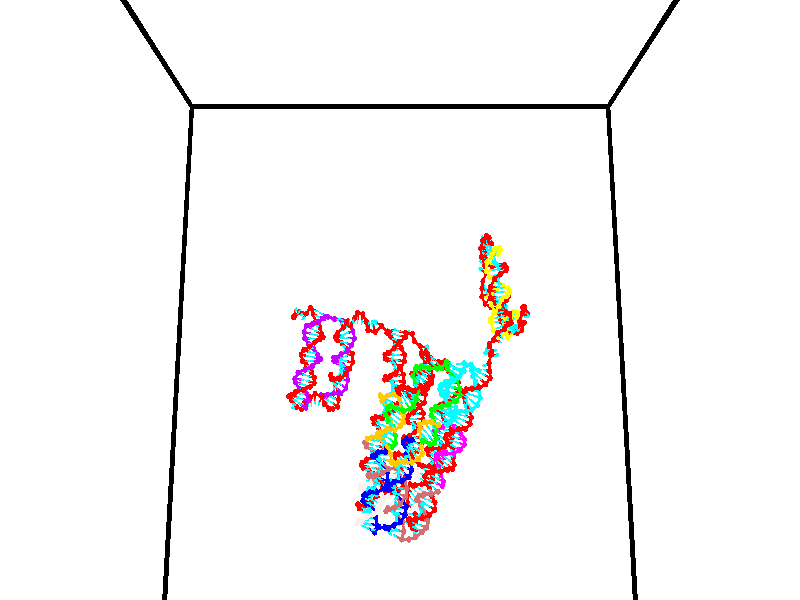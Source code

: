 // switches for output
#declare DRAW_BASES = 1; // possible values are 0, 1; only relevant for DNA ribbons
#declare DRAW_BASES_TYPE = 3; // possible values are 1, 2, 3; only relevant for DNA ribbons
#declare DRAW_FOG = 0; // set to 1 to enable fog

#include "colors.inc"

#include "transforms.inc"
background { rgb <1, 1, 1>}

#default {
   normal{
       ripples 0.25
       frequency 0.20
       turbulence 0.2
       lambda 5
   }
	finish {
		phong 0.1
		phong_size 40.
	}
}

// original window dimensions: 1024x640


// camera settings

camera {
	sky <0, 0.179814, -0.983701>
	up <0, 0.179814, -0.983701>
	right 1.6 * <1, 0, 0>
	location <35, 94.9851, 44.8844>
	look_at <35, 29.7336, 32.9568>
	direction <0, -65.2515, -11.9276>
	angle 67.0682
}


# declare cpy_camera_pos = <35, 94.9851, 44.8844>;
# if (DRAW_FOG = 1)
fog {
	fog_type 2
	up vnormalize(cpy_camera_pos)
	color rgbt<1,1,1,0.3>
	distance 1e-5
	fog_alt 3e-3
	fog_offset 56
}
# end


// LIGHTS

# declare lum = 6;
global_settings {
	ambient_light rgb lum * <0.05, 0.05, 0.05>
	max_trace_level 15
}# declare cpy_direct_light_amount = 0.25;
light_source
{	1000 * <-1, -1.16352, -0.803886>,
	rgb lum * cpy_direct_light_amount
	parallel
}

light_source
{	1000 * <1, 1.16352, 0.803886>,
	rgb lum * cpy_direct_light_amount
	parallel
}

// strand 0

// nucleotide -1

// particle -1
sphere {
	<24.292627, 35.025627, 35.366760> 0.250000
	pigment { color rgbt <1,0,0,0> }
	no_shadow
}
cylinder {
	<24.373468, 34.878368, 35.003746>,  <24.421972, 34.790012, 34.785938>, 0.100000
	pigment { color rgbt <1,0,0,0> }
	no_shadow
}
cylinder {
	<24.373468, 34.878368, 35.003746>,  <24.292627, 35.025627, 35.366760>, 0.100000
	pigment { color rgbt <1,0,0,0> }
	no_shadow
}

// particle -1
sphere {
	<24.373468, 34.878368, 35.003746> 0.100000
	pigment { color rgbt <1,0,0,0> }
	no_shadow
}
sphere {
	0, 1
	scale<0.080000,0.200000,0.300000>
	matrix <0.688885, -0.605226, 0.398923,
		-0.696126, -0.705812, 0.131292,
		0.202103, -0.368146, -0.907537,
		24.434099, 34.767925, 34.731483>
	pigment { color rgbt <0,1,1,0> }
	no_shadow
}
cylinder {
	<24.217793, 34.263420, 35.262798>,  <24.292627, 35.025627, 35.366760>, 0.130000
	pigment { color rgbt <1,0,0,0> }
	no_shadow
}

// nucleotide -1

// particle -1
sphere {
	<24.217793, 34.263420, 35.262798> 0.250000
	pigment { color rgbt <1,0,0,0> }
	no_shadow
}
cylinder {
	<24.509541, 34.413002, 35.033653>,  <24.684589, 34.502750, 34.896164>, 0.100000
	pigment { color rgbt <1,0,0,0> }
	no_shadow
}
cylinder {
	<24.509541, 34.413002, 35.033653>,  <24.217793, 34.263420, 35.262798>, 0.100000
	pigment { color rgbt <1,0,0,0> }
	no_shadow
}

// particle -1
sphere {
	<24.509541, 34.413002, 35.033653> 0.100000
	pigment { color rgbt <1,0,0,0> }
	no_shadow
}
sphere {
	0, 1
	scale<0.080000,0.200000,0.300000>
	matrix <0.672957, -0.542822, 0.502467,
		-0.123064, -0.751999, -0.647574,
		0.729372, 0.373954, -0.572865,
		24.728352, 34.525188, 34.861794>
	pigment { color rgbt <0,1,1,0> }
	no_shadow
}
cylinder {
	<24.609278, 33.710213, 34.755325>,  <24.217793, 34.263420, 35.262798>, 0.130000
	pigment { color rgbt <1,0,0,0> }
	no_shadow
}

// nucleotide -1

// particle -1
sphere {
	<24.609278, 33.710213, 34.755325> 0.250000
	pigment { color rgbt <1,0,0,0> }
	no_shadow
}
cylinder {
	<24.805517, 34.018291, 34.918354>,  <24.923260, 34.203136, 35.016171>, 0.100000
	pigment { color rgbt <1,0,0,0> }
	no_shadow
}
cylinder {
	<24.805517, 34.018291, 34.918354>,  <24.609278, 33.710213, 34.755325>, 0.100000
	pigment { color rgbt <1,0,0,0> }
	no_shadow
}

// particle -1
sphere {
	<24.805517, 34.018291, 34.918354> 0.100000
	pigment { color rgbt <1,0,0,0> }
	no_shadow
}
sphere {
	0, 1
	scale<0.080000,0.200000,0.300000>
	matrix <0.372637, -0.608238, 0.700848,
		0.787690, -0.191957, -0.585403,
		0.490597, 0.770194, 0.407573,
		24.952696, 34.249352, 35.040627>
	pigment { color rgbt <0,1,1,0> }
	no_shadow
}
cylinder {
	<25.348715, 33.593136, 34.838612>,  <24.609278, 33.710213, 34.755325>, 0.130000
	pigment { color rgbt <1,0,0,0> }
	no_shadow
}

// nucleotide -1

// particle -1
sphere {
	<25.348715, 33.593136, 34.838612> 0.250000
	pigment { color rgbt <1,0,0,0> }
	no_shadow
}
cylinder {
	<25.213154, 33.844013, 35.119118>,  <25.131817, 33.994537, 35.287422>, 0.100000
	pigment { color rgbt <1,0,0,0> }
	no_shadow
}
cylinder {
	<25.213154, 33.844013, 35.119118>,  <25.348715, 33.593136, 34.838612>, 0.100000
	pigment { color rgbt <1,0,0,0> }
	no_shadow
}

// particle -1
sphere {
	<25.213154, 33.844013, 35.119118> 0.100000
	pigment { color rgbt <1,0,0,0> }
	no_shadow
}
sphere {
	0, 1
	scale<0.080000,0.200000,0.300000>
	matrix <0.385502, -0.587359, 0.711616,
		0.858214, 0.511510, -0.042725,
		-0.338905, 0.627190, 0.701268,
		25.111483, 34.032169, 35.329498>
	pigment { color rgbt <0,1,1,0> }
	no_shadow
}
cylinder {
	<25.792030, 33.908588, 34.397320>,  <25.348715, 33.593136, 34.838612>, 0.130000
	pigment { color rgbt <1,0,0,0> }
	no_shadow
}

// nucleotide -1

// particle -1
sphere {
	<25.792030, 33.908588, 34.397320> 0.250000
	pigment { color rgbt <1,0,0,0> }
	no_shadow
}
cylinder {
	<26.156528, 33.951748, 34.556309>,  <26.375227, 33.977642, 34.651703>, 0.100000
	pigment { color rgbt <1,0,0,0> }
	no_shadow
}
cylinder {
	<26.156528, 33.951748, 34.556309>,  <25.792030, 33.908588, 34.397320>, 0.100000
	pigment { color rgbt <1,0,0,0> }
	no_shadow
}

// particle -1
sphere {
	<26.156528, 33.951748, 34.556309> 0.100000
	pigment { color rgbt <1,0,0,0> }
	no_shadow
}
sphere {
	0, 1
	scale<0.080000,0.200000,0.300000>
	matrix <-0.326336, -0.399612, 0.856630,
		0.251265, -0.910312, -0.328934,
		0.911246, 0.107898, 0.397477,
		26.429903, 33.984116, 34.675552>
	pigment { color rgbt <0,1,1,0> }
	no_shadow
}
cylinder {
	<25.982483, 33.260357, 34.808960>,  <25.792030, 33.908588, 34.397320>, 0.130000
	pigment { color rgbt <1,0,0,0> }
	no_shadow
}

// nucleotide -1

// particle -1
sphere {
	<25.982483, 33.260357, 34.808960> 0.250000
	pigment { color rgbt <1,0,0,0> }
	no_shadow
}
cylinder {
	<26.230610, 33.540985, 34.949249>,  <26.379486, 33.709362, 35.033421>, 0.100000
	pigment { color rgbt <1,0,0,0> }
	no_shadow
}
cylinder {
	<26.230610, 33.540985, 34.949249>,  <25.982483, 33.260357, 34.808960>, 0.100000
	pigment { color rgbt <1,0,0,0> }
	no_shadow
}

// particle -1
sphere {
	<26.230610, 33.540985, 34.949249> 0.100000
	pigment { color rgbt <1,0,0,0> }
	no_shadow
}
sphere {
	0, 1
	scale<0.080000,0.200000,0.300000>
	matrix <-0.192765, -0.297071, 0.935196,
		0.760294, -0.647726, -0.049040,
		0.620319, 0.701570, 0.350720,
		26.416706, 33.751457, 35.054466>
	pigment { color rgbt <0,1,1,0> }
	no_shadow
}
cylinder {
	<26.225073, 33.003872, 35.416100>,  <25.982483, 33.260357, 34.808960>, 0.130000
	pigment { color rgbt <1,0,0,0> }
	no_shadow
}

// nucleotide -1

// particle -1
sphere {
	<26.225073, 33.003872, 35.416100> 0.250000
	pigment { color rgbt <1,0,0,0> }
	no_shadow
}
cylinder {
	<26.354958, 33.379807, 35.458561>,  <26.432888, 33.605366, 35.484039>, 0.100000
	pigment { color rgbt <1,0,0,0> }
	no_shadow
}
cylinder {
	<26.354958, 33.379807, 35.458561>,  <26.225073, 33.003872, 35.416100>, 0.100000
	pigment { color rgbt <1,0,0,0> }
	no_shadow
}

// particle -1
sphere {
	<26.354958, 33.379807, 35.458561> 0.100000
	pigment { color rgbt <1,0,0,0> }
	no_shadow
}
sphere {
	0, 1
	scale<0.080000,0.200000,0.300000>
	matrix <-0.257264, -0.020238, 0.966129,
		0.910152, -0.341024, 0.235214,
		0.324713, 0.939837, 0.106153,
		26.452372, 33.661758, 35.490406>
	pigment { color rgbt <0,1,1,0> }
	no_shadow
}
cylinder {
	<26.689005, 32.935131, 35.933849>,  <26.225073, 33.003872, 35.416100>, 0.130000
	pigment { color rgbt <1,0,0,0> }
	no_shadow
}

// nucleotide -1

// particle -1
sphere {
	<26.689005, 32.935131, 35.933849> 0.250000
	pigment { color rgbt <1,0,0,0> }
	no_shadow
}
cylinder {
	<26.554899, 33.311539, 35.915588>,  <26.474436, 33.537384, 35.904633>, 0.100000
	pigment { color rgbt <1,0,0,0> }
	no_shadow
}
cylinder {
	<26.554899, 33.311539, 35.915588>,  <26.689005, 32.935131, 35.933849>, 0.100000
	pigment { color rgbt <1,0,0,0> }
	no_shadow
}

// particle -1
sphere {
	<26.554899, 33.311539, 35.915588> 0.100000
	pigment { color rgbt <1,0,0,0> }
	no_shadow
}
sphere {
	0, 1
	scale<0.080000,0.200000,0.300000>
	matrix <-0.019736, 0.041434, 0.998946,
		0.941918, 0.335811, 0.004681,
		-0.335263, 0.941018, -0.045655,
		26.454321, 33.593845, 35.901894>
	pigment { color rgbt <0,1,1,0> }
	no_shadow
}
cylinder {
	<26.906425, 33.190563, 36.567833>,  <26.689005, 32.935131, 35.933849>, 0.130000
	pigment { color rgbt <1,0,0,0> }
	no_shadow
}

// nucleotide -1

// particle -1
sphere {
	<26.906425, 33.190563, 36.567833> 0.250000
	pigment { color rgbt <1,0,0,0> }
	no_shadow
}
cylinder {
	<26.619095, 33.446762, 36.459194>,  <26.446697, 33.600483, 36.394009>, 0.100000
	pigment { color rgbt <1,0,0,0> }
	no_shadow
}
cylinder {
	<26.619095, 33.446762, 36.459194>,  <26.906425, 33.190563, 36.567833>, 0.100000
	pigment { color rgbt <1,0,0,0> }
	no_shadow
}

// particle -1
sphere {
	<26.619095, 33.446762, 36.459194> 0.100000
	pigment { color rgbt <1,0,0,0> }
	no_shadow
}
sphere {
	0, 1
	scale<0.080000,0.200000,0.300000>
	matrix <-0.186868, 0.198416, 0.962139,
		0.670139, 0.741884, -0.022839,
		-0.718327, 0.640499, -0.271601,
		26.403597, 33.638912, 36.377712>
	pigment { color rgbt <0,1,1,0> }
	no_shadow
}
cylinder {
	<27.159599, 33.744286, 36.907455>,  <26.906425, 33.190563, 36.567833>, 0.130000
	pigment { color rgbt <1,0,0,0> }
	no_shadow
}

// nucleotide -1

// particle -1
sphere {
	<27.159599, 33.744286, 36.907455> 0.250000
	pigment { color rgbt <1,0,0,0> }
	no_shadow
}
cylinder {
	<26.773611, 33.804424, 36.821449>,  <26.542019, 33.840508, 36.769848>, 0.100000
	pigment { color rgbt <1,0,0,0> }
	no_shadow
}
cylinder {
	<26.773611, 33.804424, 36.821449>,  <27.159599, 33.744286, 36.907455>, 0.100000
	pigment { color rgbt <1,0,0,0> }
	no_shadow
}

// particle -1
sphere {
	<26.773611, 33.804424, 36.821449> 0.100000
	pigment { color rgbt <1,0,0,0> }
	no_shadow
}
sphere {
	0, 1
	scale<0.080000,0.200000,0.300000>
	matrix <-0.169092, 0.270220, 0.947834,
		0.200600, 0.950988, -0.235332,
		-0.964970, 0.150343, -0.215011,
		26.484119, 33.849525, 36.756947>
	pigment { color rgbt <0,1,1,0> }
	no_shadow
}
cylinder {
	<26.934704, 34.483540, 37.197975>,  <27.159599, 33.744286, 36.907455>, 0.130000
	pigment { color rgbt <1,0,0,0> }
	no_shadow
}

// nucleotide -1

// particle -1
sphere {
	<26.934704, 34.483540, 37.197975> 0.250000
	pigment { color rgbt <1,0,0,0> }
	no_shadow
}
cylinder {
	<26.620070, 34.243401, 37.140194>,  <26.431290, 34.099316, 37.105526>, 0.100000
	pigment { color rgbt <1,0,0,0> }
	no_shadow
}
cylinder {
	<26.620070, 34.243401, 37.140194>,  <26.934704, 34.483540, 37.197975>, 0.100000
	pigment { color rgbt <1,0,0,0> }
	no_shadow
}

// particle -1
sphere {
	<26.620070, 34.243401, 37.140194> 0.100000
	pigment { color rgbt <1,0,0,0> }
	no_shadow
}
sphere {
	0, 1
	scale<0.080000,0.200000,0.300000>
	matrix <-0.338224, 0.223180, 0.914218,
		-0.516611, 0.767967, -0.378602,
		-0.786586, -0.600347, -0.144448,
		26.384094, 34.063297, 37.096859>
	pigment { color rgbt <0,1,1,0> }
	no_shadow
}
cylinder {
	<26.427980, 34.833538, 37.513634>,  <26.934704, 34.483540, 37.197975>, 0.130000
	pigment { color rgbt <1,0,0,0> }
	no_shadow
}

// nucleotide -1

// particle -1
sphere {
	<26.427980, 34.833538, 37.513634> 0.250000
	pigment { color rgbt <1,0,0,0> }
	no_shadow
}
cylinder {
	<26.270578, 34.466007, 37.501530>,  <26.176138, 34.245491, 37.494267>, 0.100000
	pigment { color rgbt <1,0,0,0> }
	no_shadow
}
cylinder {
	<26.270578, 34.466007, 37.501530>,  <26.427980, 34.833538, 37.513634>, 0.100000
	pigment { color rgbt <1,0,0,0> }
	no_shadow
}

// particle -1
sphere {
	<26.270578, 34.466007, 37.501530> 0.100000
	pigment { color rgbt <1,0,0,0> }
	no_shadow
}
sphere {
	0, 1
	scale<0.080000,0.200000,0.300000>
	matrix <-0.396933, 0.140123, 0.907088,
		-0.829215, 0.368954, -0.419851,
		-0.393505, -0.918824, -0.030258,
		26.152527, 34.190361, 37.492451>
	pigment { color rgbt <0,1,1,0> }
	no_shadow
}
cylinder {
	<25.951630, 34.961014, 37.858013>,  <26.427980, 34.833538, 37.513634>, 0.130000
	pigment { color rgbt <1,0,0,0> }
	no_shadow
}

// nucleotide -1

// particle -1
sphere {
	<25.951630, 34.961014, 37.858013> 0.250000
	pigment { color rgbt <1,0,0,0> }
	no_shadow
}
cylinder {
	<25.964506, 34.561245, 37.862453>,  <25.972233, 34.321384, 37.865120>, 0.100000
	pigment { color rgbt <1,0,0,0> }
	no_shadow
}
cylinder {
	<25.964506, 34.561245, 37.862453>,  <25.951630, 34.961014, 37.858013>, 0.100000
	pigment { color rgbt <1,0,0,0> }
	no_shadow
}

// particle -1
sphere {
	<25.964506, 34.561245, 37.862453> 0.100000
	pigment { color rgbt <1,0,0,0> }
	no_shadow
}
sphere {
	0, 1
	scale<0.080000,0.200000,0.300000>
	matrix <-0.411233, -0.003118, 0.911525,
		-0.910962, -0.033911, -0.411095,
		0.032193, -0.999420, 0.011105,
		25.974163, 34.261417, 37.865784>
	pigment { color rgbt <0,1,1,0> }
	no_shadow
}
cylinder {
	<25.330870, 34.670082, 38.117439>,  <25.951630, 34.961014, 37.858013>, 0.130000
	pigment { color rgbt <1,0,0,0> }
	no_shadow
}

// nucleotide -1

// particle -1
sphere {
	<25.330870, 34.670082, 38.117439> 0.250000
	pigment { color rgbt <1,0,0,0> }
	no_shadow
}
cylinder {
	<25.618542, 34.399036, 38.178917>,  <25.791145, 34.236408, 38.215805>, 0.100000
	pigment { color rgbt <1,0,0,0> }
	no_shadow
}
cylinder {
	<25.618542, 34.399036, 38.178917>,  <25.330870, 34.670082, 38.117439>, 0.100000
	pigment { color rgbt <1,0,0,0> }
	no_shadow
}

// particle -1
sphere {
	<25.618542, 34.399036, 38.178917> 0.100000
	pigment { color rgbt <1,0,0,0> }
	no_shadow
}
sphere {
	0, 1
	scale<0.080000,0.200000,0.300000>
	matrix <-0.262178, -0.059801, 0.963165,
		-0.643462, -0.732983, -0.220663,
		0.719179, -0.677613, 0.153692,
		25.834295, 34.195751, 38.225025>
	pigment { color rgbt <0,1,1,0> }
	no_shadow
}
cylinder {
	<24.988077, 34.062183, 38.437698>,  <25.330870, 34.670082, 38.117439>, 0.130000
	pigment { color rgbt <1,0,0,0> }
	no_shadow
}

// nucleotide -1

// particle -1
sphere {
	<24.988077, 34.062183, 38.437698> 0.250000
	pigment { color rgbt <1,0,0,0> }
	no_shadow
}
cylinder {
	<25.381588, 34.041264, 38.506336>,  <25.617695, 34.028709, 38.547520>, 0.100000
	pigment { color rgbt <1,0,0,0> }
	no_shadow
}
cylinder {
	<25.381588, 34.041264, 38.506336>,  <24.988077, 34.062183, 38.437698>, 0.100000
	pigment { color rgbt <1,0,0,0> }
	no_shadow
}

// particle -1
sphere {
	<25.381588, 34.041264, 38.506336> 0.100000
	pigment { color rgbt <1,0,0,0> }
	no_shadow
}
sphere {
	0, 1
	scale<0.080000,0.200000,0.300000>
	matrix <-0.179348, -0.266892, 0.946891,
		-0.003729, -0.962306, -0.271943,
		0.983779, -0.052303, 0.171593,
		25.676722, 34.025574, 38.557816>
	pigment { color rgbt <0,1,1,0> }
	no_shadow
}
cylinder {
	<25.050262, 33.491161, 38.910606>,  <24.988077, 34.062183, 38.437698>, 0.130000
	pigment { color rgbt <1,0,0,0> }
	no_shadow
}

// nucleotide -1

// particle -1
sphere {
	<25.050262, 33.491161, 38.910606> 0.250000
	pigment { color rgbt <1,0,0,0> }
	no_shadow
}
cylinder {
	<25.397606, 33.684891, 38.953281>,  <25.606012, 33.801128, 38.978886>, 0.100000
	pigment { color rgbt <1,0,0,0> }
	no_shadow
}
cylinder {
	<25.397606, 33.684891, 38.953281>,  <25.050262, 33.491161, 38.910606>, 0.100000
	pigment { color rgbt <1,0,0,0> }
	no_shadow
}

// particle -1
sphere {
	<25.397606, 33.684891, 38.953281> 0.100000
	pigment { color rgbt <1,0,0,0> }
	no_shadow
}
sphere {
	0, 1
	scale<0.080000,0.200000,0.300000>
	matrix <0.003462, -0.221047, 0.975257,
		0.495922, -0.846505, -0.193625,
		0.868360, 0.484322, 0.106692,
		25.658113, 33.830189, 38.985291>
	pigment { color rgbt <0,1,1,0> }
	no_shadow
}
cylinder {
	<25.398645, 33.100636, 39.273579>,  <25.050262, 33.491161, 38.910606>, 0.130000
	pigment { color rgbt <1,0,0,0> }
	no_shadow
}

// nucleotide -1

// particle -1
sphere {
	<25.398645, 33.100636, 39.273579> 0.250000
	pigment { color rgbt <1,0,0,0> }
	no_shadow
}
cylinder {
	<25.569035, 33.460571, 39.311161>,  <25.671268, 33.676533, 39.333710>, 0.100000
	pigment { color rgbt <1,0,0,0> }
	no_shadow
}
cylinder {
	<25.569035, 33.460571, 39.311161>,  <25.398645, 33.100636, 39.273579>, 0.100000
	pigment { color rgbt <1,0,0,0> }
	no_shadow
}

// particle -1
sphere {
	<25.569035, 33.460571, 39.311161> 0.100000
	pigment { color rgbt <1,0,0,0> }
	no_shadow
}
sphere {
	0, 1
	scale<0.080000,0.200000,0.300000>
	matrix <-0.017674, -0.095554, 0.995267,
		0.904563, -0.425618, -0.024799,
		0.425973, 0.899844, 0.093957,
		25.696827, 33.730526, 39.339348>
	pigment { color rgbt <0,1,1,0> }
	no_shadow
}
cylinder {
	<25.914259, 33.031910, 39.799694>,  <25.398645, 33.100636, 39.273579>, 0.130000
	pigment { color rgbt <1,0,0,0> }
	no_shadow
}

// nucleotide -1

// particle -1
sphere {
	<25.914259, 33.031910, 39.799694> 0.250000
	pigment { color rgbt <1,0,0,0> }
	no_shadow
}
cylinder {
	<25.820156, 33.420635, 39.793610>,  <25.763695, 33.653870, 39.789959>, 0.100000
	pigment { color rgbt <1,0,0,0> }
	no_shadow
}
cylinder {
	<25.820156, 33.420635, 39.793610>,  <25.914259, 33.031910, 39.799694>, 0.100000
	pigment { color rgbt <1,0,0,0> }
	no_shadow
}

// particle -1
sphere {
	<25.820156, 33.420635, 39.793610> 0.100000
	pigment { color rgbt <1,0,0,0> }
	no_shadow
}
sphere {
	0, 1
	scale<0.080000,0.200000,0.300000>
	matrix <-0.095844, -0.007619, 0.995367,
		0.967196, 0.235623, 0.094935,
		-0.235255, 0.971815, -0.015214,
		25.749580, 33.712181, 39.789047>
	pigment { color rgbt <0,1,1,0> }
	no_shadow
}
cylinder {
	<26.263124, 33.295891, 40.318150>,  <25.914259, 33.031910, 39.799694>, 0.130000
	pigment { color rgbt <1,0,0,0> }
	no_shadow
}

// nucleotide -1

// particle -1
sphere {
	<26.263124, 33.295891, 40.318150> 0.250000
	pigment { color rgbt <1,0,0,0> }
	no_shadow
}
cylinder {
	<25.995367, 33.590279, 40.277637>,  <25.834713, 33.766911, 40.253330>, 0.100000
	pigment { color rgbt <1,0,0,0> }
	no_shadow
}
cylinder {
	<25.995367, 33.590279, 40.277637>,  <26.263124, 33.295891, 40.318150>, 0.100000
	pigment { color rgbt <1,0,0,0> }
	no_shadow
}

// particle -1
sphere {
	<25.995367, 33.590279, 40.277637> 0.100000
	pigment { color rgbt <1,0,0,0> }
	no_shadow
}
sphere {
	0, 1
	scale<0.080000,0.200000,0.300000>
	matrix <-0.093812, 0.051495, 0.994257,
		0.736963, 0.675049, 0.034572,
		-0.669392, 0.735974, -0.101277,
		25.794550, 33.811069, 40.247253>
	pigment { color rgbt <0,1,1,0> }
	no_shadow
}
cylinder {
	<26.364326, 33.935543, 40.805595>,  <26.263124, 33.295891, 40.318150>, 0.130000
	pigment { color rgbt <1,0,0,0> }
	no_shadow
}

// nucleotide -1

// particle -1
sphere {
	<26.364326, 33.935543, 40.805595> 0.250000
	pigment { color rgbt <1,0,0,0> }
	no_shadow
}
cylinder {
	<25.975929, 33.966137, 40.714977>,  <25.742891, 33.984493, 40.660606>, 0.100000
	pigment { color rgbt <1,0,0,0> }
	no_shadow
}
cylinder {
	<25.975929, 33.966137, 40.714977>,  <26.364326, 33.935543, 40.805595>, 0.100000
	pigment { color rgbt <1,0,0,0> }
	no_shadow
}

// particle -1
sphere {
	<25.975929, 33.966137, 40.714977> 0.100000
	pigment { color rgbt <1,0,0,0> }
	no_shadow
}
sphere {
	0, 1
	scale<0.080000,0.200000,0.300000>
	matrix <-0.222297, 0.060185, 0.973120,
		0.088060, 0.995253, -0.041438,
		-0.970994, 0.076481, -0.226541,
		25.684631, 33.989082, 40.647015>
	pigment { color rgbt <0,1,1,0> }
	no_shadow
}
cylinder {
	<26.078028, 34.553280, 41.154949>,  <26.364326, 33.935543, 40.805595>, 0.130000
	pigment { color rgbt <1,0,0,0> }
	no_shadow
}

// nucleotide -1

// particle -1
sphere {
	<26.078028, 34.553280, 41.154949> 0.250000
	pigment { color rgbt <1,0,0,0> }
	no_shadow
}
cylinder {
	<25.758537, 34.323730, 41.082611>,  <25.566843, 34.186001, 41.039207>, 0.100000
	pigment { color rgbt <1,0,0,0> }
	no_shadow
}
cylinder {
	<25.758537, 34.323730, 41.082611>,  <26.078028, 34.553280, 41.154949>, 0.100000
	pigment { color rgbt <1,0,0,0> }
	no_shadow
}

// particle -1
sphere {
	<25.758537, 34.323730, 41.082611> 0.100000
	pigment { color rgbt <1,0,0,0> }
	no_shadow
}
sphere {
	0, 1
	scale<0.080000,0.200000,0.300000>
	matrix <-0.332528, 0.170520, 0.927550,
		-0.501460, 0.800994, -0.327028,
		-0.798726, -0.573874, -0.180844,
		25.518919, 34.151569, 41.028358>
	pigment { color rgbt <0,1,1,0> }
	no_shadow
}
cylinder {
	<25.442226, 34.881973, 41.442703>,  <26.078028, 34.553280, 41.154949>, 0.130000
	pigment { color rgbt <1,0,0,0> }
	no_shadow
}

// nucleotide -1

// particle -1
sphere {
	<25.442226, 34.881973, 41.442703> 0.250000
	pigment { color rgbt <1,0,0,0> }
	no_shadow
}
cylinder {
	<25.333452, 34.499435, 41.399887>,  <25.268188, 34.269913, 41.374199>, 0.100000
	pigment { color rgbt <1,0,0,0> }
	no_shadow
}
cylinder {
	<25.333452, 34.499435, 41.399887>,  <25.442226, 34.881973, 41.442703>, 0.100000
	pigment { color rgbt <1,0,0,0> }
	no_shadow
}

// particle -1
sphere {
	<25.333452, 34.499435, 41.399887> 0.100000
	pigment { color rgbt <1,0,0,0> }
	no_shadow
}
sphere {
	0, 1
	scale<0.080000,0.200000,0.300000>
	matrix <-0.505531, 0.047322, 0.861509,
		-0.818834, 0.288387, -0.496331,
		-0.271936, -0.956344, -0.107040,
		25.251871, 34.212532, 41.367775>
	pigment { color rgbt <0,1,1,0> }
	no_shadow
}
cylinder {
	<24.637806, 34.775940, 41.587849>,  <25.442226, 34.881973, 41.442703>, 0.130000
	pigment { color rgbt <1,0,0,0> }
	no_shadow
}

// nucleotide -1

// particle -1
sphere {
	<24.637806, 34.775940, 41.587849> 0.250000
	pigment { color rgbt <1,0,0,0> }
	no_shadow
}
cylinder {
	<24.788704, 34.408577, 41.635536>,  <24.879242, 34.188160, 41.664150>, 0.100000
	pigment { color rgbt <1,0,0,0> }
	no_shadow
}
cylinder {
	<24.788704, 34.408577, 41.635536>,  <24.637806, 34.775940, 41.587849>, 0.100000
	pigment { color rgbt <1,0,0,0> }
	no_shadow
}

// particle -1
sphere {
	<24.788704, 34.408577, 41.635536> 0.100000
	pigment { color rgbt <1,0,0,0> }
	no_shadow
}
sphere {
	0, 1
	scale<0.080000,0.200000,0.300000>
	matrix <-0.663831, -0.178392, 0.726295,
		-0.645767, -0.353134, -0.676965,
		0.377245, -0.918408, 0.119221,
		24.901876, 34.133053, 41.671303>
	pigment { color rgbt <0,1,1,0> }
	no_shadow
}
cylinder {
	<24.101864, 34.360176, 41.857853>,  <24.637806, 34.775940, 41.587849>, 0.130000
	pigment { color rgbt <1,0,0,0> }
	no_shadow
}

// nucleotide -1

// particle -1
sphere {
	<24.101864, 34.360176, 41.857853> 0.250000
	pigment { color rgbt <1,0,0,0> }
	no_shadow
}
cylinder {
	<24.415604, 34.122250, 41.928276>,  <24.603848, 33.979496, 41.970528>, 0.100000
	pigment { color rgbt <1,0,0,0> }
	no_shadow
}
cylinder {
	<24.415604, 34.122250, 41.928276>,  <24.101864, 34.360176, 41.857853>, 0.100000
	pigment { color rgbt <1,0,0,0> }
	no_shadow
}

// particle -1
sphere {
	<24.415604, 34.122250, 41.928276> 0.100000
	pigment { color rgbt <1,0,0,0> }
	no_shadow
}
sphere {
	0, 1
	scale<0.080000,0.200000,0.300000>
	matrix <-0.490390, -0.420752, 0.763207,
		-0.379887, -0.684958, -0.621706,
		0.784349, -0.594811, 0.176058,
		24.650908, 33.943806, 41.981094>
	pigment { color rgbt <0,1,1,0> }
	no_shadow
}
cylinder {
	<23.778297, 33.709236, 41.909634>,  <24.101864, 34.360176, 41.857853>, 0.130000
	pigment { color rgbt <1,0,0,0> }
	no_shadow
}

// nucleotide -1

// particle -1
sphere {
	<23.778297, 33.709236, 41.909634> 0.250000
	pigment { color rgbt <1,0,0,0> }
	no_shadow
}
cylinder {
	<24.134838, 33.692795, 42.090210>,  <24.348763, 33.682930, 42.198555>, 0.100000
	pigment { color rgbt <1,0,0,0> }
	no_shadow
}
cylinder {
	<24.134838, 33.692795, 42.090210>,  <23.778297, 33.709236, 41.909634>, 0.100000
	pigment { color rgbt <1,0,0,0> }
	no_shadow
}

// particle -1
sphere {
	<24.134838, 33.692795, 42.090210> 0.100000
	pigment { color rgbt <1,0,0,0> }
	no_shadow
}
sphere {
	0, 1
	scale<0.080000,0.200000,0.300000>
	matrix <-0.423340, -0.431589, 0.796564,
		0.162097, -0.901133, -0.402099,
		0.891352, -0.041104, 0.451445,
		24.402245, 33.680462, 42.225643>
	pigment { color rgbt <0,1,1,0> }
	no_shadow
}
cylinder {
	<23.971176, 32.963013, 42.201195>,  <23.778297, 33.709236, 41.909634>, 0.130000
	pigment { color rgbt <1,0,0,0> }
	no_shadow
}

// nucleotide -1

// particle -1
sphere {
	<23.971176, 32.963013, 42.201195> 0.250000
	pigment { color rgbt <1,0,0,0> }
	no_shadow
}
cylinder {
	<24.161301, 33.249779, 42.405197>,  <24.275375, 33.421841, 42.527599>, 0.100000
	pigment { color rgbt <1,0,0,0> }
	no_shadow
}
cylinder {
	<24.161301, 33.249779, 42.405197>,  <23.971176, 32.963013, 42.201195>, 0.100000
	pigment { color rgbt <1,0,0,0> }
	no_shadow
}

// particle -1
sphere {
	<24.161301, 33.249779, 42.405197> 0.100000
	pigment { color rgbt <1,0,0,0> }
	no_shadow
}
sphere {
	0, 1
	scale<0.080000,0.200000,0.300000>
	matrix <-0.293197, -0.417466, 0.860092,
		0.829526, -0.558344, 0.011772,
		0.475313, 0.716920, 0.510004,
		24.303894, 33.464855, 42.558197>
	pigment { color rgbt <0,1,1,0> }
	no_shadow
}
cylinder {
	<24.460106, 32.661469, 42.759537>,  <23.971176, 32.963013, 42.201195>, 0.130000
	pigment { color rgbt <1,0,0,0> }
	no_shadow
}

// nucleotide -1

// particle -1
sphere {
	<24.460106, 32.661469, 42.759537> 0.250000
	pigment { color rgbt <1,0,0,0> }
	no_shadow
}
cylinder {
	<24.287079, 33.018314, 42.811707>,  <24.183262, 33.232422, 42.843006>, 0.100000
	pigment { color rgbt <1,0,0,0> }
	no_shadow
}
cylinder {
	<24.287079, 33.018314, 42.811707>,  <24.460106, 32.661469, 42.759537>, 0.100000
	pigment { color rgbt <1,0,0,0> }
	no_shadow
}

// particle -1
sphere {
	<24.287079, 33.018314, 42.811707> 0.100000
	pigment { color rgbt <1,0,0,0> }
	no_shadow
}
sphere {
	0, 1
	scale<0.080000,0.200000,0.300000>
	matrix <-0.367886, -0.306712, 0.877831,
		0.823132, 0.331741, 0.460871,
		-0.432567, 0.892119, 0.130422,
		24.157309, 33.285950, 42.850834>
	pigment { color rgbt <0,1,1,0> }
	no_shadow
}
cylinder {
	<24.835056, 31.983099, 42.928185>,  <24.460106, 32.661469, 42.759537>, 0.130000
	pigment { color rgbt <1,0,0,0> }
	no_shadow
}

// nucleotide -1

// particle -1
sphere {
	<24.835056, 31.983099, 42.928185> 0.250000
	pigment { color rgbt <1,0,0,0> }
	no_shadow
}
cylinder {
	<24.976191, 32.320385, 42.765953>,  <25.060871, 32.522755, 42.668613>, 0.100000
	pigment { color rgbt <1,0,0,0> }
	no_shadow
}
cylinder {
	<24.976191, 32.320385, 42.765953>,  <24.835056, 31.983099, 42.928185>, 0.100000
	pigment { color rgbt <1,0,0,0> }
	no_shadow
}

// particle -1
sphere {
	<24.976191, 32.320385, 42.765953> 0.100000
	pigment { color rgbt <1,0,0,0> }
	no_shadow
}
sphere {
	0, 1
	scale<0.080000,0.200000,0.300000>
	matrix <0.868299, -0.456585, -0.193873,
		-0.348660, -0.283762, -0.893261,
		0.352836, 0.843214, -0.405583,
		25.082041, 32.573349, 42.644279>
	pigment { color rgbt <0,1,1,0> }
	no_shadow
}
cylinder {
	<25.132383, 31.872246, 42.286469>,  <24.835056, 31.983099, 42.928185>, 0.130000
	pigment { color rgbt <1,0,0,0> }
	no_shadow
}

// nucleotide -1

// particle -1
sphere {
	<25.132383, 31.872246, 42.286469> 0.250000
	pigment { color rgbt <1,0,0,0> }
	no_shadow
}
cylinder {
	<25.350061, 32.177864, 42.425083>,  <25.480669, 32.361233, 42.508251>, 0.100000
	pigment { color rgbt <1,0,0,0> }
	no_shadow
}
cylinder {
	<25.350061, 32.177864, 42.425083>,  <25.132383, 31.872246, 42.286469>, 0.100000
	pigment { color rgbt <1,0,0,0> }
	no_shadow
}

// particle -1
sphere {
	<25.350061, 32.177864, 42.425083> 0.100000
	pigment { color rgbt <1,0,0,0> }
	no_shadow
}
sphere {
	0, 1
	scale<0.080000,0.200000,0.300000>
	matrix <0.836494, -0.525782, -0.154372,
		0.064258, 0.373887, -0.925246,
		0.544195, 0.764043, 0.346539,
		25.513319, 32.407078, 42.529045>
	pigment { color rgbt <0,1,1,0> }
	no_shadow
}
cylinder {
	<25.704901, 31.887617, 41.888138>,  <25.132383, 31.872246, 42.286469>, 0.130000
	pigment { color rgbt <1,0,0,0> }
	no_shadow
}

// nucleotide -1

// particle -1
sphere {
	<25.704901, 31.887617, 41.888138> 0.250000
	pigment { color rgbt <1,0,0,0> }
	no_shadow
}
cylinder {
	<25.807430, 32.107540, 42.206135>,  <25.868948, 32.239494, 42.396935>, 0.100000
	pigment { color rgbt <1,0,0,0> }
	no_shadow
}
cylinder {
	<25.807430, 32.107540, 42.206135>,  <25.704901, 31.887617, 41.888138>, 0.100000
	pigment { color rgbt <1,0,0,0> }
	no_shadow
}

// particle -1
sphere {
	<25.807430, 32.107540, 42.206135> 0.100000
	pigment { color rgbt <1,0,0,0> }
	no_shadow
}
sphere {
	0, 1
	scale<0.080000,0.200000,0.300000>
	matrix <0.933013, -0.355634, -0.054875,
		0.252555, 0.755803, -0.604134,
		0.256325, 0.549806, 0.794991,
		25.884327, 32.272484, 42.444633>
	pigment { color rgbt <0,1,1,0> }
	no_shadow
}
cylinder {
	<26.244131, 32.291935, 41.598850>,  <25.704901, 31.887617, 41.888138>, 0.130000
	pigment { color rgbt <1,0,0,0> }
	no_shadow
}

// nucleotide -1

// particle -1
sphere {
	<26.244131, 32.291935, 41.598850> 0.250000
	pigment { color rgbt <1,0,0,0> }
	no_shadow
}
cylinder {
	<26.253469, 32.259331, 41.997410>,  <26.259073, 32.239769, 42.236546>, 0.100000
	pigment { color rgbt <1,0,0,0> }
	no_shadow
}
cylinder {
	<26.253469, 32.259331, 41.997410>,  <26.244131, 32.291935, 41.598850>, 0.100000
	pigment { color rgbt <1,0,0,0> }
	no_shadow
}

// particle -1
sphere {
	<26.253469, 32.259331, 41.997410> 0.100000
	pigment { color rgbt <1,0,0,0> }
	no_shadow
}
sphere {
	0, 1
	scale<0.080000,0.200000,0.300000>
	matrix <0.953728, -0.297031, -0.046644,
		0.299763, 0.951383, 0.070801,
		0.023346, -0.081507, 0.996399,
		26.260473, 32.234879, 42.296329>
	pigment { color rgbt <0,1,1,0> }
	no_shadow
}
cylinder {
	<26.958916, 32.490005, 41.906456>,  <26.244131, 32.291935, 41.598850>, 0.130000
	pigment { color rgbt <1,0,0,0> }
	no_shadow
}

// nucleotide -1

// particle -1
sphere {
	<26.958916, 32.490005, 41.906456> 0.250000
	pigment { color rgbt <1,0,0,0> }
	no_shadow
}
cylinder {
	<26.781376, 32.249599, 42.172321>,  <26.674852, 32.105358, 42.331841>, 0.100000
	pigment { color rgbt <1,0,0,0> }
	no_shadow
}
cylinder {
	<26.781376, 32.249599, 42.172321>,  <26.958916, 32.490005, 41.906456>, 0.100000
	pigment { color rgbt <1,0,0,0> }
	no_shadow
}

// particle -1
sphere {
	<26.781376, 32.249599, 42.172321> 0.100000
	pigment { color rgbt <1,0,0,0> }
	no_shadow
}
sphere {
	0, 1
	scale<0.080000,0.200000,0.300000>
	matrix <0.872785, -0.458044, 0.168647,
		0.203088, 0.654964, 0.727858,
		-0.443849, -0.601013, 0.664666,
		26.648222, 32.069294, 42.371719>
	pigment { color rgbt <0,1,1,0> }
	no_shadow
}
cylinder {
	<27.273287, 32.528999, 42.521378>,  <26.958916, 32.490005, 41.906456>, 0.130000
	pigment { color rgbt <1,0,0,0> }
	no_shadow
}

// nucleotide -1

// particle -1
sphere {
	<27.273287, 32.528999, 42.521378> 0.250000
	pigment { color rgbt <1,0,0,0> }
	no_shadow
}
cylinder {
	<27.117865, 32.160656, 42.508427>,  <27.024611, 31.939650, 42.500656>, 0.100000
	pigment { color rgbt <1,0,0,0> }
	no_shadow
}
cylinder {
	<27.117865, 32.160656, 42.508427>,  <27.273287, 32.528999, 42.521378>, 0.100000
	pigment { color rgbt <1,0,0,0> }
	no_shadow
}

// particle -1
sphere {
	<27.117865, 32.160656, 42.508427> 0.100000
	pigment { color rgbt <1,0,0,0> }
	no_shadow
}
sphere {
	0, 1
	scale<0.080000,0.200000,0.300000>
	matrix <0.918425, -0.384220, -0.094181,
		0.074289, -0.066327, 0.995029,
		-0.388556, -0.920856, -0.032374,
		27.001297, 31.884399, 42.498714>
	pigment { color rgbt <0,1,1,0> }
	no_shadow
}
cylinder {
	<27.684771, 32.055588, 42.934902>,  <27.273287, 32.528999, 42.521378>, 0.130000
	pigment { color rgbt <1,0,0,0> }
	no_shadow
}

// nucleotide -1

// particle -1
sphere {
	<27.684771, 32.055588, 42.934902> 0.250000
	pigment { color rgbt <1,0,0,0> }
	no_shadow
}
cylinder {
	<27.518089, 31.865601, 42.624866>,  <27.418079, 31.751608, 42.438847>, 0.100000
	pigment { color rgbt <1,0,0,0> }
	no_shadow
}
cylinder {
	<27.518089, 31.865601, 42.624866>,  <27.684771, 32.055588, 42.934902>, 0.100000
	pigment { color rgbt <1,0,0,0> }
	no_shadow
}

// particle -1
sphere {
	<27.518089, 31.865601, 42.624866> 0.100000
	pigment { color rgbt <1,0,0,0> }
	no_shadow
}
sphere {
	0, 1
	scale<0.080000,0.200000,0.300000>
	matrix <0.895470, -0.361264, -0.260044,
		-0.156497, -0.802428, 0.575864,
		-0.416705, -0.474972, -0.775086,
		27.393078, 31.723108, 42.392342>
	pigment { color rgbt <0,1,1,0> }
	no_shadow
}
cylinder {
	<28.006254, 31.366955, 42.873070>,  <27.684771, 32.055588, 42.934902>, 0.130000
	pigment { color rgbt <1,0,0,0> }
	no_shadow
}

// nucleotide -1

// particle -1
sphere {
	<28.006254, 31.366955, 42.873070> 0.250000
	pigment { color rgbt <1,0,0,0> }
	no_shadow
}
cylinder {
	<27.826674, 31.021486, 42.781406>,  <27.718925, 30.814205, 42.726410>, 0.100000
	pigment { color rgbt <1,0,0,0> }
	no_shadow
}
cylinder {
	<27.826674, 31.021486, 42.781406>,  <28.006254, 31.366955, 42.873070>, 0.100000
	pigment { color rgbt <1,0,0,0> }
	no_shadow
}

// particle -1
sphere {
	<27.826674, 31.021486, 42.781406> 0.100000
	pigment { color rgbt <1,0,0,0> }
	no_shadow
}
sphere {
	0, 1
	scale<0.080000,0.200000,0.300000>
	matrix <0.106306, 0.203009, -0.973389,
		0.887211, -0.461364, 0.000672,
		-0.448950, -0.863672, -0.229158,
		27.691988, 30.762384, 42.712658>
	pigment { color rgbt <0,1,1,0> }
	no_shadow
}
cylinder {
	<28.457254, 30.838589, 42.673683>,  <28.006254, 31.366955, 42.873070>, 0.130000
	pigment { color rgbt <1,0,0,0> }
	no_shadow
}

// nucleotide -1

// particle -1
sphere {
	<28.457254, 30.838589, 42.673683> 0.250000
	pigment { color rgbt <1,0,0,0> }
	no_shadow
}
cylinder {
	<28.110081, 30.815243, 42.476387>,  <27.901777, 30.801235, 42.358009>, 0.100000
	pigment { color rgbt <1,0,0,0> }
	no_shadow
}
cylinder {
	<28.110081, 30.815243, 42.476387>,  <28.457254, 30.838589, 42.673683>, 0.100000
	pigment { color rgbt <1,0,0,0> }
	no_shadow
}

// particle -1
sphere {
	<28.110081, 30.815243, 42.476387> 0.100000
	pigment { color rgbt <1,0,0,0> }
	no_shadow
}
sphere {
	0, 1
	scale<0.080000,0.200000,0.300000>
	matrix <0.488079, 0.083811, -0.868766,
		0.092079, -0.994769, -0.044237,
		-0.867929, -0.058404, -0.493243,
		27.849701, 30.797733, 42.328415>
	pigment { color rgbt <0,1,1,0> }
	no_shadow
}
cylinder {
	<28.491217, 30.313797, 42.025082>,  <28.457254, 30.838589, 42.673683>, 0.130000
	pigment { color rgbt <1,0,0,0> }
	no_shadow
}

// nucleotide -1

// particle -1
sphere {
	<28.491217, 30.313797, 42.025082> 0.250000
	pigment { color rgbt <1,0,0,0> }
	no_shadow
}
cylinder {
	<28.223459, 30.605690, 41.969364>,  <28.062805, 30.780827, 41.935936>, 0.100000
	pigment { color rgbt <1,0,0,0> }
	no_shadow
}
cylinder {
	<28.223459, 30.605690, 41.969364>,  <28.491217, 30.313797, 42.025082>, 0.100000
	pigment { color rgbt <1,0,0,0> }
	no_shadow
}

// particle -1
sphere {
	<28.223459, 30.605690, 41.969364> 0.100000
	pigment { color rgbt <1,0,0,0> }
	no_shadow
}
sphere {
	0, 1
	scale<0.080000,0.200000,0.300000>
	matrix <0.466373, 0.266823, -0.843387,
		-0.578281, -0.629520, -0.518937,
		-0.669393, 0.729733, -0.139292,
		28.022642, 30.824610, 41.927578>
	pigment { color rgbt <0,1,1,0> }
	no_shadow
}
cylinder {
	<28.372702, 30.265844, 41.343208>,  <28.491217, 30.313797, 42.025082>, 0.130000
	pigment { color rgbt <1,0,0,0> }
	no_shadow
}

// nucleotide -1

// particle -1
sphere {
	<28.372702, 30.265844, 41.343208> 0.250000
	pigment { color rgbt <1,0,0,0> }
	no_shadow
}
cylinder {
	<28.192675, 30.616741, 41.410000>,  <28.084658, 30.827280, 41.450077>, 0.100000
	pigment { color rgbt <1,0,0,0> }
	no_shadow
}
cylinder {
	<28.192675, 30.616741, 41.410000>,  <28.372702, 30.265844, 41.343208>, 0.100000
	pigment { color rgbt <1,0,0,0> }
	no_shadow
}

// particle -1
sphere {
	<28.192675, 30.616741, 41.410000> 0.100000
	pigment { color rgbt <1,0,0,0> }
	no_shadow
}
sphere {
	0, 1
	scale<0.080000,0.200000,0.300000>
	matrix <0.158616, 0.262550, -0.951792,
		-0.878795, -0.401884, -0.257311,
		-0.450067, 0.877243, 0.166982,
		28.057655, 30.879913, 41.460094>
	pigment { color rgbt <0,1,1,0> }
	no_shadow
}
cylinder {
	<28.106682, 30.394890, 40.683506>,  <28.372702, 30.265844, 41.343208>, 0.130000
	pigment { color rgbt <1,0,0,0> }
	no_shadow
}

// nucleotide -1

// particle -1
sphere {
	<28.106682, 30.394890, 40.683506> 0.250000
	pigment { color rgbt <1,0,0,0> }
	no_shadow
}
cylinder {
	<28.098169, 30.740499, 40.884705>,  <28.093061, 30.947866, 41.005424>, 0.100000
	pigment { color rgbt <1,0,0,0> }
	no_shadow
}
cylinder {
	<28.098169, 30.740499, 40.884705>,  <28.106682, 30.394890, 40.683506>, 0.100000
	pigment { color rgbt <1,0,0,0> }
	no_shadow
}

// particle -1
sphere {
	<28.098169, 30.740499, 40.884705> 0.100000
	pigment { color rgbt <1,0,0,0> }
	no_shadow
}
sphere {
	0, 1
	scale<0.080000,0.200000,0.300000>
	matrix <0.015509, 0.503335, -0.863952,
		-0.999653, -0.010584, -0.024110,
		-0.021279, 0.864026, 0.502997,
		28.091785, 30.999708, 41.035603>
	pigment { color rgbt <0,1,1,0> }
	no_shadow
}
cylinder {
	<27.723328, 30.863733, 40.292290>,  <28.106682, 30.394890, 40.683506>, 0.130000
	pigment { color rgbt <1,0,0,0> }
	no_shadow
}

// nucleotide -1

// particle -1
sphere {
	<27.723328, 30.863733, 40.292290> 0.250000
	pigment { color rgbt <1,0,0,0> }
	no_shadow
}
cylinder {
	<27.950512, 31.090925, 40.530556>,  <28.086823, 31.227242, 40.673515>, 0.100000
	pigment { color rgbt <1,0,0,0> }
	no_shadow
}
cylinder {
	<27.950512, 31.090925, 40.530556>,  <27.723328, 30.863733, 40.292290>, 0.100000
	pigment { color rgbt <1,0,0,0> }
	no_shadow
}

// particle -1
sphere {
	<27.950512, 31.090925, 40.530556> 0.100000
	pigment { color rgbt <1,0,0,0> }
	no_shadow
}
sphere {
	0, 1
	scale<0.080000,0.200000,0.300000>
	matrix <0.368266, 0.471866, -0.801076,
		-0.736070, 0.674344, 0.058834,
		0.567962, 0.567982, 0.595665,
		28.120901, 31.261320, 40.709255>
	pigment { color rgbt <0,1,1,0> }
	no_shadow
}
cylinder {
	<27.755037, 31.506496, 39.893993>,  <27.723328, 30.863733, 40.292290>, 0.130000
	pigment { color rgbt <1,0,0,0> }
	no_shadow
}

// nucleotide -1

// particle -1
sphere {
	<27.755037, 31.506496, 39.893993> 0.250000
	pigment { color rgbt <1,0,0,0> }
	no_shadow
}
cylinder {
	<28.025314, 31.528357, 40.188057>,  <28.187481, 31.541473, 40.364494>, 0.100000
	pigment { color rgbt <1,0,0,0> }
	no_shadow
}
cylinder {
	<28.025314, 31.528357, 40.188057>,  <27.755037, 31.506496, 39.893993>, 0.100000
	pigment { color rgbt <1,0,0,0> }
	no_shadow
}

// particle -1
sphere {
	<28.025314, 31.528357, 40.188057> 0.100000
	pigment { color rgbt <1,0,0,0> }
	no_shadow
}
sphere {
	0, 1
	scale<0.080000,0.200000,0.300000>
	matrix <0.566581, 0.599500, -0.565318,
		-0.471622, 0.798506, 0.374112,
		0.675690, 0.054652, 0.735157,
		28.228022, 31.544752, 40.408604>
	pigment { color rgbt <0,1,1,0> }
	no_shadow
}
cylinder {
	<27.790886, 32.131012, 40.063492>,  <27.755037, 31.506496, 39.893993>, 0.130000
	pigment { color rgbt <1,0,0,0> }
	no_shadow
}

// nucleotide -1

// particle -1
sphere {
	<27.790886, 32.131012, 40.063492> 0.250000
	pigment { color rgbt <1,0,0,0> }
	no_shadow
}
cylinder {
	<28.143204, 32.001408, 40.201607>,  <28.354593, 31.923645, 40.284477>, 0.100000
	pigment { color rgbt <1,0,0,0> }
	no_shadow
}
cylinder {
	<28.143204, 32.001408, 40.201607>,  <27.790886, 32.131012, 40.063492>, 0.100000
	pigment { color rgbt <1,0,0,0> }
	no_shadow
}

// particle -1
sphere {
	<28.143204, 32.001408, 40.201607> 0.100000
	pigment { color rgbt <1,0,0,0> }
	no_shadow
}
sphere {
	0, 1
	scale<0.080000,0.200000,0.300000>
	matrix <0.466427, 0.719295, -0.514841,
		-0.081551, 0.614519, 0.784676,
		0.880793, -0.324008, 0.345287,
		28.407442, 31.904205, 40.305191>
	pigment { color rgbt <0,1,1,0> }
	no_shadow
}
cylinder {
	<28.162502, 32.635220, 40.399265>,  <27.790886, 32.131012, 40.063492>, 0.130000
	pigment { color rgbt <1,0,0,0> }
	no_shadow
}

// nucleotide -1

// particle -1
sphere {
	<28.162502, 32.635220, 40.399265> 0.250000
	pigment { color rgbt <1,0,0,0> }
	no_shadow
}
cylinder {
	<28.428066, 32.380268, 40.242821>,  <28.587404, 32.227295, 40.148952>, 0.100000
	pigment { color rgbt <1,0,0,0> }
	no_shadow
}
cylinder {
	<28.428066, 32.380268, 40.242821>,  <28.162502, 32.635220, 40.399265>, 0.100000
	pigment { color rgbt <1,0,0,0> }
	no_shadow
}

// particle -1
sphere {
	<28.428066, 32.380268, 40.242821> 0.100000
	pigment { color rgbt <1,0,0,0> }
	no_shadow
}
sphere {
	0, 1
	scale<0.080000,0.200000,0.300000>
	matrix <0.308600, 0.709915, -0.633077,
		0.681167, 0.299610, 0.668016,
		0.663911, -0.637381, -0.391111,
		28.627239, 32.189053, 40.125488>
	pigment { color rgbt <0,1,1,0> }
	no_shadow
}
cylinder {
	<28.831362, 33.006157, 40.409790>,  <28.162502, 32.635220, 40.399265>, 0.130000
	pigment { color rgbt <1,0,0,0> }
	no_shadow
}

// nucleotide -1

// particle -1
sphere {
	<28.831362, 33.006157, 40.409790> 0.250000
	pigment { color rgbt <1,0,0,0> }
	no_shadow
}
cylinder {
	<28.838448, 32.706253, 40.145203>,  <28.842699, 32.526310, 39.986450>, 0.100000
	pigment { color rgbt <1,0,0,0> }
	no_shadow
}
cylinder {
	<28.838448, 32.706253, 40.145203>,  <28.831362, 33.006157, 40.409790>, 0.100000
	pigment { color rgbt <1,0,0,0> }
	no_shadow
}

// particle -1
sphere {
	<28.838448, 32.706253, 40.145203> 0.100000
	pigment { color rgbt <1,0,0,0> }
	no_shadow
}
sphere {
	0, 1
	scale<0.080000,0.200000,0.300000>
	matrix <0.273401, 0.639995, -0.718094,
		0.961737, -0.168127, 0.216322,
		0.017713, -0.749760, -0.661473,
		28.843761, 32.481323, 39.946762>
	pigment { color rgbt <0,1,1,0> }
	no_shadow
}
cylinder {
	<29.380817, 33.155804, 40.023159>,  <28.831362, 33.006157, 40.409790>, 0.130000
	pigment { color rgbt <1,0,0,0> }
	no_shadow
}

// nucleotide -1

// particle -1
sphere {
	<29.380817, 33.155804, 40.023159> 0.250000
	pigment { color rgbt <1,0,0,0> }
	no_shadow
}
cylinder {
	<29.233776, 32.856831, 39.801811>,  <29.145552, 32.677448, 39.669003>, 0.100000
	pigment { color rgbt <1,0,0,0> }
	no_shadow
}
cylinder {
	<29.233776, 32.856831, 39.801811>,  <29.380817, 33.155804, 40.023159>, 0.100000
	pigment { color rgbt <1,0,0,0> }
	no_shadow
}

// particle -1
sphere {
	<29.233776, 32.856831, 39.801811> 0.100000
	pigment { color rgbt <1,0,0,0> }
	no_shadow
}
sphere {
	0, 1
	scale<0.080000,0.200000,0.300000>
	matrix <0.240852, 0.498211, -0.832932,
		0.898253, -0.439467, -0.003123,
		-0.367603, -0.747432, -0.553366,
		29.123495, 32.632603, 39.635803>
	pigment { color rgbt <0,1,1,0> }
	no_shadow
}
cylinder {
	<29.856127, 32.982506, 39.506485>,  <29.380817, 33.155804, 40.023159>, 0.130000
	pigment { color rgbt <1,0,0,0> }
	no_shadow
}

// nucleotide -1

// particle -1
sphere {
	<29.856127, 32.982506, 39.506485> 0.250000
	pigment { color rgbt <1,0,0,0> }
	no_shadow
}
cylinder {
	<29.507715, 32.854435, 39.357464>,  <29.298668, 32.777592, 39.268051>, 0.100000
	pigment { color rgbt <1,0,0,0> }
	no_shadow
}
cylinder {
	<29.507715, 32.854435, 39.357464>,  <29.856127, 32.982506, 39.506485>, 0.100000
	pigment { color rgbt <1,0,0,0> }
	no_shadow
}

// particle -1
sphere {
	<29.507715, 32.854435, 39.357464> 0.100000
	pigment { color rgbt <1,0,0,0> }
	no_shadow
}
sphere {
	0, 1
	scale<0.080000,0.200000,0.300000>
	matrix <0.234991, 0.394413, -0.888379,
		0.431380, -0.861350, -0.268306,
		-0.871029, -0.320180, -0.372551,
		29.246407, 32.758381, 39.245697>
	pigment { color rgbt <0,1,1,0> }
	no_shadow
}
cylinder {
	<30.127111, 32.726246, 38.956902>,  <29.856127, 32.982506, 39.506485>, 0.130000
	pigment { color rgbt <1,0,0,0> }
	no_shadow
}

// nucleotide -1

// particle -1
sphere {
	<30.127111, 32.726246, 38.956902> 0.250000
	pigment { color rgbt <1,0,0,0> }
	no_shadow
}
cylinder {
	<29.739801, 32.811943, 38.905449>,  <29.507416, 32.863361, 38.874577>, 0.100000
	pigment { color rgbt <1,0,0,0> }
	no_shadow
}
cylinder {
	<29.739801, 32.811943, 38.905449>,  <30.127111, 32.726246, 38.956902>, 0.100000
	pigment { color rgbt <1,0,0,0> }
	no_shadow
}

// particle -1
sphere {
	<29.739801, 32.811943, 38.905449> 0.100000
	pigment { color rgbt <1,0,0,0> }
	no_shadow
}
sphere {
	0, 1
	scale<0.080000,0.200000,0.300000>
	matrix <0.203861, 0.379509, -0.902449,
		-0.144524, -0.900041, -0.411144,
		-0.968273, 0.214242, -0.128635,
		29.449320, 32.876217, 38.866859>
	pigment { color rgbt <0,1,1,0> }
	no_shadow
}
cylinder {
	<30.077267, 32.618515, 38.211124>,  <30.127111, 32.726246, 38.956902>, 0.130000
	pigment { color rgbt <1,0,0,0> }
	no_shadow
}

// nucleotide -1

// particle -1
sphere {
	<30.077267, 32.618515, 38.211124> 0.250000
	pigment { color rgbt <1,0,0,0> }
	no_shadow
}
cylinder {
	<29.758560, 32.832947, 38.322685>,  <29.567337, 32.961605, 38.389622>, 0.100000
	pigment { color rgbt <1,0,0,0> }
	no_shadow
}
cylinder {
	<29.758560, 32.832947, 38.322685>,  <30.077267, 32.618515, 38.211124>, 0.100000
	pigment { color rgbt <1,0,0,0> }
	no_shadow
}

// particle -1
sphere {
	<29.758560, 32.832947, 38.322685> 0.100000
	pigment { color rgbt <1,0,0,0> }
	no_shadow
}
sphere {
	0, 1
	scale<0.080000,0.200000,0.300000>
	matrix <-0.200296, 0.201164, -0.958861,
		-0.570130, -0.819849, -0.052906,
		-0.796764, 0.536079, 0.278903,
		29.519531, 32.993771, 38.406357>
	pigment { color rgbt <0,1,1,0> }
	no_shadow
}
cylinder {
	<29.542501, 32.417320, 37.788570>,  <30.077267, 32.618515, 38.211124>, 0.130000
	pigment { color rgbt <1,0,0,0> }
	no_shadow
}

// nucleotide -1

// particle -1
sphere {
	<29.542501, 32.417320, 37.788570> 0.250000
	pigment { color rgbt <1,0,0,0> }
	no_shadow
}
cylinder {
	<29.400274, 32.768356, 37.917198>,  <29.314938, 32.978977, 37.994377>, 0.100000
	pigment { color rgbt <1,0,0,0> }
	no_shadow
}
cylinder {
	<29.400274, 32.768356, 37.917198>,  <29.542501, 32.417320, 37.788570>, 0.100000
	pigment { color rgbt <1,0,0,0> }
	no_shadow
}

// particle -1
sphere {
	<29.400274, 32.768356, 37.917198> 0.100000
	pigment { color rgbt <1,0,0,0> }
	no_shadow
}
sphere {
	0, 1
	scale<0.080000,0.200000,0.300000>
	matrix <-0.090061, 0.310284, -0.946368,
		-0.930302, -0.365457, -0.031290,
		-0.355566, 0.877590, 0.321572,
		29.293604, 33.031631, 38.013668>
	pigment { color rgbt <0,1,1,0> }
	no_shadow
}
cylinder {
	<28.971195, 32.572716, 37.291161>,  <29.542501, 32.417320, 37.788570>, 0.130000
	pigment { color rgbt <1,0,0,0> }
	no_shadow
}

// nucleotide -1

// particle -1
sphere {
	<28.971195, 32.572716, 37.291161> 0.250000
	pigment { color rgbt <1,0,0,0> }
	no_shadow
}
cylinder {
	<29.100138, 32.907337, 37.468369>,  <29.177504, 33.108109, 37.574692>, 0.100000
	pigment { color rgbt <1,0,0,0> }
	no_shadow
}
cylinder {
	<29.100138, 32.907337, 37.468369>,  <28.971195, 32.572716, 37.291161>, 0.100000
	pigment { color rgbt <1,0,0,0> }
	no_shadow
}

// particle -1
sphere {
	<29.100138, 32.907337, 37.468369> 0.100000
	pigment { color rgbt <1,0,0,0> }
	no_shadow
}
sphere {
	0, 1
	scale<0.080000,0.200000,0.300000>
	matrix <0.094512, 0.437219, -0.894375,
		-0.941888, 0.330178, 0.061876,
		0.322356, 0.836554, 0.443018,
		29.196844, 33.158302, 37.601273>
	pigment { color rgbt <0,1,1,0> }
	no_shadow
}
cylinder {
	<28.506680, 33.075443, 37.045483>,  <28.971195, 32.572716, 37.291161>, 0.130000
	pigment { color rgbt <1,0,0,0> }
	no_shadow
}

// nucleotide -1

// particle -1
sphere {
	<28.506680, 33.075443, 37.045483> 0.250000
	pigment { color rgbt <1,0,0,0> }
	no_shadow
}
cylinder {
	<28.830660, 33.269901, 37.176720>,  <29.025049, 33.386574, 37.255463>, 0.100000
	pigment { color rgbt <1,0,0,0> }
	no_shadow
}
cylinder {
	<28.830660, 33.269901, 37.176720>,  <28.506680, 33.075443, 37.045483>, 0.100000
	pigment { color rgbt <1,0,0,0> }
	no_shadow
}

// particle -1
sphere {
	<28.830660, 33.269901, 37.176720> 0.100000
	pigment { color rgbt <1,0,0,0> }
	no_shadow
}
sphere {
	0, 1
	scale<0.080000,0.200000,0.300000>
	matrix <0.004587, 0.554140, -0.832411,
		-0.586477, 0.675718, 0.446598,
		0.809953, 0.486141, 0.328090,
		29.073647, 33.415745, 37.275146>
	pigment { color rgbt <0,1,1,0> }
	no_shadow
}
cylinder {
	<28.402508, 33.754482, 36.840179>,  <28.506680, 33.075443, 37.045483>, 0.130000
	pigment { color rgbt <1,0,0,0> }
	no_shadow
}

// nucleotide -1

// particle -1
sphere {
	<28.402508, 33.754482, 36.840179> 0.250000
	pigment { color rgbt <1,0,0,0> }
	no_shadow
}
cylinder {
	<28.798325, 33.776920, 36.893330>,  <29.035814, 33.790382, 36.925220>, 0.100000
	pigment { color rgbt <1,0,0,0> }
	no_shadow
}
cylinder {
	<28.798325, 33.776920, 36.893330>,  <28.402508, 33.754482, 36.840179>, 0.100000
	pigment { color rgbt <1,0,0,0> }
	no_shadow
}

// particle -1
sphere {
	<28.798325, 33.776920, 36.893330> 0.100000
	pigment { color rgbt <1,0,0,0> }
	no_shadow
}
sphere {
	0, 1
	scale<0.080000,0.200000,0.300000>
	matrix <0.064534, 0.651698, -0.755728,
		-0.128991, 0.756401, 0.641264,
		0.989544, 0.056099, 0.132877,
		29.095188, 33.793751, 36.933193>
	pigment { color rgbt <0,1,1,0> }
	no_shadow
}
cylinder {
	<28.510778, 34.460083, 37.068951>,  <28.402508, 33.754482, 36.840179>, 0.130000
	pigment { color rgbt <1,0,0,0> }
	no_shadow
}

// nucleotide -1

// particle -1
sphere {
	<28.510778, 34.460083, 37.068951> 0.250000
	pigment { color rgbt <1,0,0,0> }
	no_shadow
}
cylinder {
	<28.844011, 34.300358, 36.915836>,  <29.043951, 34.204521, 36.823967>, 0.100000
	pigment { color rgbt <1,0,0,0> }
	no_shadow
}
cylinder {
	<28.844011, 34.300358, 36.915836>,  <28.510778, 34.460083, 37.068951>, 0.100000
	pigment { color rgbt <1,0,0,0> }
	no_shadow
}

// particle -1
sphere {
	<28.844011, 34.300358, 36.915836> 0.100000
	pigment { color rgbt <1,0,0,0> }
	no_shadow
}
sphere {
	0, 1
	scale<0.080000,0.200000,0.300000>
	matrix <-0.069840, 0.610539, -0.788901,
		0.548722, 0.683953, 0.480742,
		0.833082, -0.399312, -0.382783,
		29.093937, 34.180565, 36.801003>
	pigment { color rgbt <0,1,1,0> }
	no_shadow
}
cylinder {
	<28.763954, 34.990902, 36.719662>,  <28.510778, 34.460083, 37.068951>, 0.130000
	pigment { color rgbt <1,0,0,0> }
	no_shadow
}

// nucleotide -1

// particle -1
sphere {
	<28.763954, 34.990902, 36.719662> 0.250000
	pigment { color rgbt <1,0,0,0> }
	no_shadow
}
cylinder {
	<28.948057, 34.687332, 36.535400>,  <29.058519, 34.505192, 36.424843>, 0.100000
	pigment { color rgbt <1,0,0,0> }
	no_shadow
}
cylinder {
	<28.948057, 34.687332, 36.535400>,  <28.763954, 34.990902, 36.719662>, 0.100000
	pigment { color rgbt <1,0,0,0> }
	no_shadow
}

// particle -1
sphere {
	<28.948057, 34.687332, 36.535400> 0.100000
	pigment { color rgbt <1,0,0,0> }
	no_shadow
}
sphere {
	0, 1
	scale<0.080000,0.200000,0.300000>
	matrix <-0.051256, 0.495296, -0.867211,
		0.886305, 0.422751, 0.189063,
		0.460256, -0.758923, -0.460651,
		29.086134, 34.459656, 36.397205>
	pigment { color rgbt <0,1,1,0> }
	no_shadow
}
cylinder {
	<29.339344, 35.276203, 36.298473>,  <28.763954, 34.990902, 36.719662>, 0.130000
	pigment { color rgbt <1,0,0,0> }
	no_shadow
}

// nucleotide -1

// particle -1
sphere {
	<29.339344, 35.276203, 36.298473> 0.250000
	pigment { color rgbt <1,0,0,0> }
	no_shadow
}
cylinder {
	<29.251757, 34.924030, 36.130238>,  <29.199203, 34.712727, 36.029297>, 0.100000
	pigment { color rgbt <1,0,0,0> }
	no_shadow
}
cylinder {
	<29.251757, 34.924030, 36.130238>,  <29.339344, 35.276203, 36.298473>, 0.100000
	pigment { color rgbt <1,0,0,0> }
	no_shadow
}

// particle -1
sphere {
	<29.251757, 34.924030, 36.130238> 0.100000
	pigment { color rgbt <1,0,0,0> }
	no_shadow
}
sphere {
	0, 1
	scale<0.080000,0.200000,0.300000>
	matrix <-0.009907, 0.433038, -0.901321,
		0.975681, -0.193195, -0.103544,
		-0.218969, -0.880428, -0.420594,
		29.186066, 34.659901, 36.004059>
	pigment { color rgbt <0,1,1,0> }
	no_shadow
}
cylinder {
	<29.775595, 35.201843, 35.750095>,  <29.339344, 35.276203, 36.298473>, 0.130000
	pigment { color rgbt <1,0,0,0> }
	no_shadow
}

// nucleotide -1

// particle -1
sphere {
	<29.775595, 35.201843, 35.750095> 0.250000
	pigment { color rgbt <1,0,0,0> }
	no_shadow
}
cylinder {
	<29.459995, 34.976006, 35.653168>,  <29.270636, 34.840504, 35.595013>, 0.100000
	pigment { color rgbt <1,0,0,0> }
	no_shadow
}
cylinder {
	<29.459995, 34.976006, 35.653168>,  <29.775595, 35.201843, 35.750095>, 0.100000
	pigment { color rgbt <1,0,0,0> }
	no_shadow
}

// particle -1
sphere {
	<29.459995, 34.976006, 35.653168> 0.100000
	pigment { color rgbt <1,0,0,0> }
	no_shadow
}
sphere {
	0, 1
	scale<0.080000,0.200000,0.300000>
	matrix <-0.060457, 0.463831, -0.883858,
		0.611413, -0.682713, -0.400096,
		-0.788999, -0.564591, -0.242318,
		29.223295, 34.806629, 35.580471>
	pigment { color rgbt <0,1,1,0> }
	no_shadow
}
cylinder {
	<30.125172, 35.839840, 36.213253>,  <29.775595, 35.201843, 35.750095>, 0.130000
	pigment { color rgbt <1,0,0,0> }
	no_shadow
}

// nucleotide -1

// particle -1
sphere {
	<30.125172, 35.839840, 36.213253> 0.250000
	pigment { color rgbt <1,0,0,0> }
	no_shadow
}
cylinder {
	<30.085398, 36.230839, 36.138832>,  <30.061533, 36.465439, 36.094177>, 0.100000
	pigment { color rgbt <1,0,0,0> }
	no_shadow
}
cylinder {
	<30.085398, 36.230839, 36.138832>,  <30.125172, 35.839840, 36.213253>, 0.100000
	pigment { color rgbt <1,0,0,0> }
	no_shadow
}

// particle -1
sphere {
	<30.085398, 36.230839, 36.138832> 0.100000
	pigment { color rgbt <1,0,0,0> }
	no_shadow
}
sphere {
	0, 1
	scale<0.080000,0.200000,0.300000>
	matrix <0.994230, 0.105164, 0.021159,
		0.040249, -0.182877, -0.982312,
		-0.099434, 0.977495, -0.186054,
		30.055567, 36.524086, 36.083015>
	pigment { color rgbt <0,1,1,0> }
	no_shadow
}
cylinder {
	<30.535791, 36.046013, 35.605171>,  <30.125172, 35.839840, 36.213253>, 0.130000
	pigment { color rgbt <1,0,0,0> }
	no_shadow
}

// nucleotide -1

// particle -1
sphere {
	<30.535791, 36.046013, 35.605171> 0.250000
	pigment { color rgbt <1,0,0,0> }
	no_shadow
}
cylinder {
	<30.482393, 36.365810, 35.839432>,  <30.450354, 36.557690, 35.979988>, 0.100000
	pigment { color rgbt <1,0,0,0> }
	no_shadow
}
cylinder {
	<30.482393, 36.365810, 35.839432>,  <30.535791, 36.046013, 35.605171>, 0.100000
	pigment { color rgbt <1,0,0,0> }
	no_shadow
}

// particle -1
sphere {
	<30.482393, 36.365810, 35.839432> 0.100000
	pigment { color rgbt <1,0,0,0> }
	no_shadow
}
sphere {
	0, 1
	scale<0.080000,0.200000,0.300000>
	matrix <0.950869, 0.269887, -0.151689,
		-0.279334, 0.536629, -0.796242,
		-0.133495, 0.799494, 0.585652,
		30.442345, 36.605659, 36.015129>
	pigment { color rgbt <0,1,1,0> }
	no_shadow
}
cylinder {
	<30.839493, 36.576263, 35.265041>,  <30.535791, 36.046013, 35.605171>, 0.130000
	pigment { color rgbt <1,0,0,0> }
	no_shadow
}

// nucleotide -1

// particle -1
sphere {
	<30.839493, 36.576263, 35.265041> 0.250000
	pigment { color rgbt <1,0,0,0> }
	no_shadow
}
cylinder {
	<30.855078, 36.649788, 35.657917>,  <30.864429, 36.693905, 35.893642>, 0.100000
	pigment { color rgbt <1,0,0,0> }
	no_shadow
}
cylinder {
	<30.855078, 36.649788, 35.657917>,  <30.839493, 36.576263, 35.265041>, 0.100000
	pigment { color rgbt <1,0,0,0> }
	no_shadow
}

// particle -1
sphere {
	<30.855078, 36.649788, 35.657917> 0.100000
	pigment { color rgbt <1,0,0,0> }
	no_shadow
}
sphere {
	0, 1
	scale<0.080000,0.200000,0.300000>
	matrix <0.995097, -0.096560, -0.021406,
		0.090905, 0.978207, -0.186676,
		0.038965, 0.183815, 0.982188,
		30.866768, 36.704933, 35.952572>
	pigment { color rgbt <0,1,1,0> }
	no_shadow
}
cylinder {
	<31.396767, 37.070713, 35.471924>,  <30.839493, 36.576263, 35.265041>, 0.130000
	pigment { color rgbt <1,0,0,0> }
	no_shadow
}

// nucleotide -1

// particle -1
sphere {
	<31.396767, 37.070713, 35.471924> 0.250000
	pigment { color rgbt <1,0,0,0> }
	no_shadow
}
cylinder {
	<31.329588, 36.817604, 35.774288>,  <31.289280, 36.665737, 35.955708>, 0.100000
	pigment { color rgbt <1,0,0,0> }
	no_shadow
}
cylinder {
	<31.329588, 36.817604, 35.774288>,  <31.396767, 37.070713, 35.471924>, 0.100000
	pigment { color rgbt <1,0,0,0> }
	no_shadow
}

// particle -1
sphere {
	<31.329588, 36.817604, 35.774288> 0.100000
	pigment { color rgbt <1,0,0,0> }
	no_shadow
}
sphere {
	0, 1
	scale<0.080000,0.200000,0.300000>
	matrix <0.985710, -0.117895, 0.120315,
		0.012986, 0.765311, 0.643529,
		-0.167948, -0.632771, 0.755906,
		31.279203, 36.627773, 36.001060>
	pigment { color rgbt <0,1,1,0> }
	no_shadow
}
cylinder {
	<31.714071, 37.253014, 36.078621>,  <31.396767, 37.070713, 35.471924>, 0.130000
	pigment { color rgbt <1,0,0,0> }
	no_shadow
}

// nucleotide -1

// particle -1
sphere {
	<31.714071, 37.253014, 36.078621> 0.250000
	pigment { color rgbt <1,0,0,0> }
	no_shadow
}
cylinder {
	<31.680422, 36.860783, 36.149498>,  <31.660233, 36.625446, 36.192024>, 0.100000
	pigment { color rgbt <1,0,0,0> }
	no_shadow
}
cylinder {
	<31.680422, 36.860783, 36.149498>,  <31.714071, 37.253014, 36.078621>, 0.100000
	pigment { color rgbt <1,0,0,0> }
	no_shadow
}

// particle -1
sphere {
	<31.680422, 36.860783, 36.149498> 0.100000
	pigment { color rgbt <1,0,0,0> }
	no_shadow
}
sphere {
	0, 1
	scale<0.080000,0.200000,0.300000>
	matrix <0.988073, -0.059071, 0.142205,
		-0.128975, 0.187046, 0.973848,
		-0.084125, -0.980573, 0.177197,
		31.655184, 36.566612, 36.202656>
	pigment { color rgbt <0,1,1,0> }
	no_shadow
}
cylinder {
	<31.898937, 37.065105, 36.776241>,  <31.714071, 37.253014, 36.078621>, 0.130000
	pigment { color rgbt <1,0,0,0> }
	no_shadow
}

// nucleotide -1

// particle -1
sphere {
	<31.898937, 37.065105, 36.776241> 0.250000
	pigment { color rgbt <1,0,0,0> }
	no_shadow
}
cylinder {
	<31.949125, 36.847626, 36.444302>,  <31.979239, 36.717136, 36.245140>, 0.100000
	pigment { color rgbt <1,0,0,0> }
	no_shadow
}
cylinder {
	<31.949125, 36.847626, 36.444302>,  <31.898937, 37.065105, 36.776241>, 0.100000
	pigment { color rgbt <1,0,0,0> }
	no_shadow
}

// particle -1
sphere {
	<31.949125, 36.847626, 36.444302> 0.100000
	pigment { color rgbt <1,0,0,0> }
	no_shadow
}
sphere {
	0, 1
	scale<0.080000,0.200000,0.300000>
	matrix <0.967976, 0.250418, -0.017716,
		0.217441, -0.801048, 0.557711,
		0.125470, -0.543702, -0.829846,
		31.986767, 36.684517, 36.195347>
	pigment { color rgbt <0,1,1,0> }
	no_shadow
}
cylinder {
	<32.596069, 36.712418, 36.856438>,  <31.898937, 37.065105, 36.776241>, 0.130000
	pigment { color rgbt <1,0,0,0> }
	no_shadow
}

// nucleotide -1

// particle -1
sphere {
	<32.596069, 36.712418, 36.856438> 0.250000
	pigment { color rgbt <1,0,0,0> }
	no_shadow
}
cylinder {
	<32.454880, 36.774906, 36.487438>,  <32.370167, 36.812397, 36.266037>, 0.100000
	pigment { color rgbt <1,0,0,0> }
	no_shadow
}
cylinder {
	<32.454880, 36.774906, 36.487438>,  <32.596069, 36.712418, 36.856438>, 0.100000
	pigment { color rgbt <1,0,0,0> }
	no_shadow
}

// particle -1
sphere {
	<32.454880, 36.774906, 36.487438> 0.100000
	pigment { color rgbt <1,0,0,0> }
	no_shadow
}
sphere {
	0, 1
	scale<0.080000,0.200000,0.300000>
	matrix <0.715699, 0.680147, -0.158666,
		0.602650, -0.716237, -0.351878,
		-0.352971, 0.156218, -0.922501,
		32.348988, 36.821774, 36.210690>
	pigment { color rgbt <0,1,1,0> }
	no_shadow
}
cylinder {
	<33.182735, 36.759014, 36.387867>,  <32.596069, 36.712418, 36.856438>, 0.130000
	pigment { color rgbt <1,0,0,0> }
	no_shadow
}

// nucleotide -1

// particle -1
sphere {
	<33.182735, 36.759014, 36.387867> 0.250000
	pigment { color rgbt <1,0,0,0> }
	no_shadow
}
cylinder {
	<32.882553, 36.976242, 36.237194>,  <32.702442, 37.106579, 36.146790>, 0.100000
	pigment { color rgbt <1,0,0,0> }
	no_shadow
}
cylinder {
	<32.882553, 36.976242, 36.237194>,  <33.182735, 36.759014, 36.387867>, 0.100000
	pigment { color rgbt <1,0,0,0> }
	no_shadow
}

// particle -1
sphere {
	<32.882553, 36.976242, 36.237194> 0.100000
	pigment { color rgbt <1,0,0,0> }
	no_shadow
}
sphere {
	0, 1
	scale<0.080000,0.200000,0.300000>
	matrix <0.640262, 0.738748, -0.210511,
		0.163950, -0.399154, -0.902107,
		-0.750456, 0.543072, -0.376681,
		32.657417, 37.139164, 36.124191>
	pigment { color rgbt <0,1,1,0> }
	no_shadow
}
cylinder {
	<33.797722, 36.571487, 36.813274>,  <33.182735, 36.759014, 36.387867>, 0.130000
	pigment { color rgbt <1,0,0,0> }
	no_shadow
}

// nucleotide -1

// particle -1
sphere {
	<33.797722, 36.571487, 36.813274> 0.250000
	pigment { color rgbt <1,0,0,0> }
	no_shadow
}
cylinder {
	<34.154209, 36.419388, 36.714363>,  <34.368099, 36.328129, 36.655018>, 0.100000
	pigment { color rgbt <1,0,0,0> }
	no_shadow
}
cylinder {
	<34.154209, 36.419388, 36.714363>,  <33.797722, 36.571487, 36.813274>, 0.100000
	pigment { color rgbt <1,0,0,0> }
	no_shadow
}

// particle -1
sphere {
	<34.154209, 36.419388, 36.714363> 0.100000
	pigment { color rgbt <1,0,0,0> }
	no_shadow
}
sphere {
	0, 1
	scale<0.080000,0.200000,0.300000>
	matrix <0.003035, -0.540148, 0.841565,
		-0.453572, -0.750765, -0.480234,
		0.891214, -0.380252, -0.247274,
		34.421574, 36.305313, 36.640182>
	pigment { color rgbt <0,1,1,0> }
	no_shadow
}
cylinder {
	<33.701809, 35.816418, 36.808853>,  <33.797722, 36.571487, 36.813274>, 0.130000
	pigment { color rgbt <1,0,0,0> }
	no_shadow
}

// nucleotide -1

// particle -1
sphere {
	<33.701809, 35.816418, 36.808853> 0.250000
	pigment { color rgbt <1,0,0,0> }
	no_shadow
}
cylinder {
	<34.074265, 35.940281, 36.885880>,  <34.297737, 36.014599, 36.932095>, 0.100000
	pigment { color rgbt <1,0,0,0> }
	no_shadow
}
cylinder {
	<34.074265, 35.940281, 36.885880>,  <33.701809, 35.816418, 36.808853>, 0.100000
	pigment { color rgbt <1,0,0,0> }
	no_shadow
}

// particle -1
sphere {
	<34.074265, 35.940281, 36.885880> 0.100000
	pigment { color rgbt <1,0,0,0> }
	no_shadow
}
sphere {
	0, 1
	scale<0.080000,0.200000,0.300000>
	matrix <0.004612, -0.538041, 0.842906,
		0.364624, -0.783978, -0.502422,
		0.931144, 0.309660, 0.192567,
		34.353607, 36.033180, 36.943649>
	pigment { color rgbt <0,1,1,0> }
	no_shadow
}
cylinder {
	<34.089920, 35.160301, 37.074963>,  <33.701809, 35.816418, 36.808853>, 0.130000
	pigment { color rgbt <1,0,0,0> }
	no_shadow
}

// nucleotide -1

// particle -1
sphere {
	<34.089920, 35.160301, 37.074963> 0.250000
	pigment { color rgbt <1,0,0,0> }
	no_shadow
}
cylinder {
	<34.265064, 35.491264, 37.215630>,  <34.370152, 35.689842, 37.300030>, 0.100000
	pigment { color rgbt <1,0,0,0> }
	no_shadow
}
cylinder {
	<34.265064, 35.491264, 37.215630>,  <34.089920, 35.160301, 37.074963>, 0.100000
	pigment { color rgbt <1,0,0,0> }
	no_shadow
}

// particle -1
sphere {
	<34.265064, 35.491264, 37.215630> 0.100000
	pigment { color rgbt <1,0,0,0> }
	no_shadow
}
sphere {
	0, 1
	scale<0.080000,0.200000,0.300000>
	matrix <-0.057663, -0.364505, 0.929414,
		0.897191, -0.427232, -0.111892,
		0.437861, 0.827411, 0.351667,
		34.396423, 35.739487, 37.321129>
	pigment { color rgbt <0,1,1,0> }
	no_shadow
}
cylinder {
	<34.582996, 34.813736, 37.549068>,  <34.089920, 35.160301, 37.074963>, 0.130000
	pigment { color rgbt <1,0,0,0> }
	no_shadow
}

// nucleotide -1

// particle -1
sphere {
	<34.582996, 34.813736, 37.549068> 0.250000
	pigment { color rgbt <1,0,0,0> }
	no_shadow
}
cylinder {
	<34.556396, 35.199104, 37.652912>,  <34.540436, 35.430325, 37.715218>, 0.100000
	pigment { color rgbt <1,0,0,0> }
	no_shadow
}
cylinder {
	<34.556396, 35.199104, 37.652912>,  <34.582996, 34.813736, 37.549068>, 0.100000
	pigment { color rgbt <1,0,0,0> }
	no_shadow
}

// particle -1
sphere {
	<34.556396, 35.199104, 37.652912> 0.100000
	pigment { color rgbt <1,0,0,0> }
	no_shadow
}
sphere {
	0, 1
	scale<0.080000,0.200000,0.300000>
	matrix <0.128724, -0.249731, 0.959721,
		0.989448, 0.097238, -0.107408,
		-0.066499, 0.963421, 0.259613,
		34.536446, 35.488129, 37.730797>
	pigment { color rgbt <0,1,1,0> }
	no_shadow
}
cylinder {
	<35.112896, 34.825497, 37.936676>,  <34.582996, 34.813736, 37.549068>, 0.130000
	pigment { color rgbt <1,0,0,0> }
	no_shadow
}

// nucleotide -1

// particle -1
sphere {
	<35.112896, 34.825497, 37.936676> 0.250000
	pigment { color rgbt <1,0,0,0> }
	no_shadow
}
cylinder {
	<34.880779, 35.123657, 38.067913>,  <34.741508, 35.302555, 38.146656>, 0.100000
	pigment { color rgbt <1,0,0,0> }
	no_shadow
}
cylinder {
	<34.880779, 35.123657, 38.067913>,  <35.112896, 34.825497, 37.936676>, 0.100000
	pigment { color rgbt <1,0,0,0> }
	no_shadow
}

// particle -1
sphere {
	<34.880779, 35.123657, 38.067913> 0.100000
	pigment { color rgbt <1,0,0,0> }
	no_shadow
}
sphere {
	0, 1
	scale<0.080000,0.200000,0.300000>
	matrix <0.058461, -0.363690, 0.929684,
		0.812310, 0.558665, 0.167468,
		-0.580288, 0.745401, 0.328090,
		34.706692, 35.347279, 38.166340>
	pigment { color rgbt <0,1,1,0> }
	no_shadow
}
cylinder {
	<35.458069, 35.018078, 38.534248>,  <35.112896, 34.825497, 37.936676>, 0.130000
	pigment { color rgbt <1,0,0,0> }
	no_shadow
}

// nucleotide -1

// particle -1
sphere {
	<35.458069, 35.018078, 38.534248> 0.250000
	pigment { color rgbt <1,0,0,0> }
	no_shadow
}
cylinder {
	<35.083771, 35.153664, 38.573200>,  <34.859192, 35.235016, 38.596573>, 0.100000
	pigment { color rgbt <1,0,0,0> }
	no_shadow
}
cylinder {
	<35.083771, 35.153664, 38.573200>,  <35.458069, 35.018078, 38.534248>, 0.100000
	pigment { color rgbt <1,0,0,0> }
	no_shadow
}

// particle -1
sphere {
	<35.083771, 35.153664, 38.573200> 0.100000
	pigment { color rgbt <1,0,0,0> }
	no_shadow
}
sphere {
	0, 1
	scale<0.080000,0.200000,0.300000>
	matrix <-0.001519, -0.279987, 0.960002,
		0.352669, 0.898171, 0.262512,
		-0.935747, 0.338962, 0.097378,
		34.803047, 35.255352, 38.602413>
	pigment { color rgbt <0,1,1,0> }
	no_shadow
}
cylinder {
	<35.425110, 35.331188, 39.124138>,  <35.458069, 35.018078, 38.534248>, 0.130000
	pigment { color rgbt <1,0,0,0> }
	no_shadow
}

// nucleotide -1

// particle -1
sphere {
	<35.425110, 35.331188, 39.124138> 0.250000
	pigment { color rgbt <1,0,0,0> }
	no_shadow
}
cylinder {
	<35.042221, 35.236130, 39.058113>,  <34.812489, 35.179096, 39.018497>, 0.100000
	pigment { color rgbt <1,0,0,0> }
	no_shadow
}
cylinder {
	<35.042221, 35.236130, 39.058113>,  <35.425110, 35.331188, 39.124138>, 0.100000
	pigment { color rgbt <1,0,0,0> }
	no_shadow
}

// particle -1
sphere {
	<35.042221, 35.236130, 39.058113> 0.100000
	pigment { color rgbt <1,0,0,0> }
	no_shadow
}
sphere {
	0, 1
	scale<0.080000,0.200000,0.300000>
	matrix <-0.087786, -0.305061, 0.948278,
		-0.275711, 0.922205, 0.271149,
		-0.957224, -0.237647, -0.165065,
		34.755054, 35.164837, 39.008595>
	pigment { color rgbt <0,1,1,0> }
	no_shadow
}
cylinder {
	<35.077438, 35.512104, 39.668083>,  <35.425110, 35.331188, 39.124138>, 0.130000
	pigment { color rgbt <1,0,0,0> }
	no_shadow
}

// nucleotide -1

// particle -1
sphere {
	<35.077438, 35.512104, 39.668083> 0.250000
	pigment { color rgbt <1,0,0,0> }
	no_shadow
}
cylinder {
	<34.830757, 35.240021, 39.509594>,  <34.682747, 35.076771, 39.414501>, 0.100000
	pigment { color rgbt <1,0,0,0> }
	no_shadow
}
cylinder {
	<34.830757, 35.240021, 39.509594>,  <35.077438, 35.512104, 39.668083>, 0.100000
	pigment { color rgbt <1,0,0,0> }
	no_shadow
}

// particle -1
sphere {
	<34.830757, 35.240021, 39.509594> 0.100000
	pigment { color rgbt <1,0,0,0> }
	no_shadow
}
sphere {
	0, 1
	scale<0.080000,0.200000,0.300000>
	matrix <-0.082361, -0.444812, 0.891829,
		-0.782875, 0.582626, 0.218295,
		-0.616703, -0.680212, -0.396218,
		34.645744, 35.035957, 39.390728>
	pigment { color rgbt <0,1,1,0> }
	no_shadow
}
cylinder {
	<34.546314, 35.428410, 40.155502>,  <35.077438, 35.512104, 39.668083>, 0.130000
	pigment { color rgbt <1,0,0,0> }
	no_shadow
}

// nucleotide -1

// particle -1
sphere {
	<34.546314, 35.428410, 40.155502> 0.250000
	pigment { color rgbt <1,0,0,0> }
	no_shadow
}
cylinder {
	<34.537163, 35.107227, 39.917263>,  <34.531670, 34.914516, 39.774319>, 0.100000
	pigment { color rgbt <1,0,0,0> }
	no_shadow
}
cylinder {
	<34.537163, 35.107227, 39.917263>,  <34.546314, 35.428410, 40.155502>, 0.100000
	pigment { color rgbt <1,0,0,0> }
	no_shadow
}

// particle -1
sphere {
	<34.537163, 35.107227, 39.917263> 0.100000
	pigment { color rgbt <1,0,0,0> }
	no_shadow
}
sphere {
	0, 1
	scale<0.080000,0.200000,0.300000>
	matrix <-0.160766, -0.585043, 0.794908,
		-0.986727, 0.113940, -0.115702,
		-0.022881, -0.802959, -0.595596,
		34.530300, 34.866341, 39.738583>
	pigment { color rgbt <0,1,1,0> }
	no_shadow
}
cylinder {
	<34.045872, 35.160374, 40.329536>,  <34.546314, 35.428410, 40.155502>, 0.130000
	pigment { color rgbt <1,0,0,0> }
	no_shadow
}

// nucleotide -1

// particle -1
sphere {
	<34.045872, 35.160374, 40.329536> 0.250000
	pigment { color rgbt <1,0,0,0> }
	no_shadow
}
cylinder {
	<34.212978, 34.839130, 40.159603>,  <34.313244, 34.646385, 40.057644>, 0.100000
	pigment { color rgbt <1,0,0,0> }
	no_shadow
}
cylinder {
	<34.212978, 34.839130, 40.159603>,  <34.045872, 35.160374, 40.329536>, 0.100000
	pigment { color rgbt <1,0,0,0> }
	no_shadow
}

// particle -1
sphere {
	<34.212978, 34.839130, 40.159603> 0.100000
	pigment { color rgbt <1,0,0,0> }
	no_shadow
}
sphere {
	0, 1
	scale<0.080000,0.200000,0.300000>
	matrix <-0.252348, -0.551762, 0.794908,
		-0.872806, -0.224881, -0.433172,
		0.417768, -0.803111, -0.424832,
		34.338310, 34.598198, 40.032154>
	pigment { color rgbt <0,1,1,0> }
	no_shadow
}
cylinder {
	<33.566097, 34.622040, 40.362289>,  <34.045872, 35.160374, 40.329536>, 0.130000
	pigment { color rgbt <1,0,0,0> }
	no_shadow
}

// nucleotide -1

// particle -1
sphere {
	<33.566097, 34.622040, 40.362289> 0.250000
	pigment { color rgbt <1,0,0,0> }
	no_shadow
}
cylinder {
	<33.917809, 34.434238, 40.330193>,  <34.128834, 34.321556, 40.310936>, 0.100000
	pigment { color rgbt <1,0,0,0> }
	no_shadow
}
cylinder {
	<33.917809, 34.434238, 40.330193>,  <33.566097, 34.622040, 40.362289>, 0.100000
	pigment { color rgbt <1,0,0,0> }
	no_shadow
}

// particle -1
sphere {
	<33.917809, 34.434238, 40.330193> 0.100000
	pigment { color rgbt <1,0,0,0> }
	no_shadow
}
sphere {
	0, 1
	scale<0.080000,0.200000,0.300000>
	matrix <-0.253116, -0.603285, 0.756293,
		-0.403489, -0.644681, -0.649294,
		0.879278, -0.469503, -0.080240,
		34.181591, 34.293388, 40.306122>
	pigment { color rgbt <0,1,1,0> }
	no_shadow
}
cylinder {
	<33.437943, 33.860714, 40.518204>,  <33.566097, 34.622040, 40.362289>, 0.130000
	pigment { color rgbt <1,0,0,0> }
	no_shadow
}

// nucleotide -1

// particle -1
sphere {
	<33.437943, 33.860714, 40.518204> 0.250000
	pigment { color rgbt <1,0,0,0> }
	no_shadow
}
cylinder {
	<33.834244, 33.901718, 40.553749>,  <34.072025, 33.926323, 40.575077>, 0.100000
	pigment { color rgbt <1,0,0,0> }
	no_shadow
}
cylinder {
	<33.834244, 33.901718, 40.553749>,  <33.437943, 33.860714, 40.518204>, 0.100000
	pigment { color rgbt <1,0,0,0> }
	no_shadow
}

// particle -1
sphere {
	<33.834244, 33.901718, 40.553749> 0.100000
	pigment { color rgbt <1,0,0,0> }
	no_shadow
}
sphere {
	0, 1
	scale<0.080000,0.200000,0.300000>
	matrix <-0.001867, -0.644638, 0.764485,
		0.135656, -0.757583, -0.638487,
		0.990754, 0.102515, 0.088863,
		34.131470, 33.932472, 40.580406>
	pigment { color rgbt <0,1,1,0> }
	no_shadow
}
cylinder {
	<33.749989, 33.173237, 40.424858>,  <33.437943, 33.860714, 40.518204>, 0.130000
	pigment { color rgbt <1,0,0,0> }
	no_shadow
}

// nucleotide -1

// particle -1
sphere {
	<33.749989, 33.173237, 40.424858> 0.250000
	pigment { color rgbt <1,0,0,0> }
	no_shadow
}
cylinder {
	<34.014362, 33.397690, 40.624172>,  <34.172989, 33.532360, 40.743763>, 0.100000
	pigment { color rgbt <1,0,0,0> }
	no_shadow
}
cylinder {
	<34.014362, 33.397690, 40.624172>,  <33.749989, 33.173237, 40.424858>, 0.100000
	pigment { color rgbt <1,0,0,0> }
	no_shadow
}

// particle -1
sphere {
	<34.014362, 33.397690, 40.624172> 0.100000
	pigment { color rgbt <1,0,0,0> }
	no_shadow
}
sphere {
	0, 1
	scale<0.080000,0.200000,0.300000>
	matrix <0.023094, -0.678887, 0.733879,
		0.750085, -0.473541, -0.461661,
		0.660938, 0.561134, 0.498287,
		34.212643, 33.566029, 40.773659>
	pigment { color rgbt <0,1,1,0> }
	no_shadow
}
cylinder {
	<34.261261, 32.699223, 40.677082>,  <33.749989, 33.173237, 40.424858>, 0.130000
	pigment { color rgbt <1,0,0,0> }
	no_shadow
}

// nucleotide -1

// particle -1
sphere {
	<34.261261, 32.699223, 40.677082> 0.250000
	pigment { color rgbt <1,0,0,0> }
	no_shadow
}
cylinder {
	<34.261475, 33.030190, 40.901718>,  <34.261604, 33.228767, 41.036499>, 0.100000
	pigment { color rgbt <1,0,0,0> }
	no_shadow
}
cylinder {
	<34.261475, 33.030190, 40.901718>,  <34.261261, 32.699223, 40.677082>, 0.100000
	pigment { color rgbt <1,0,0,0> }
	no_shadow
}

// particle -1
sphere {
	<34.261475, 33.030190, 40.901718> 0.100000
	pigment { color rgbt <1,0,0,0> }
	no_shadow
}
sphere {
	0, 1
	scale<0.080000,0.200000,0.300000>
	matrix <-0.090059, -0.559269, 0.824080,
		0.995936, -0.051016, 0.074218,
		0.000534, 0.827415, 0.561591,
		34.261635, 33.278416, 41.070194>
	pigment { color rgbt <0,1,1,0> }
	no_shadow
}
cylinder {
	<34.592133, 32.477268, 41.316975>,  <34.261261, 32.699223, 40.677082>, 0.130000
	pigment { color rgbt <1,0,0,0> }
	no_shadow
}

// nucleotide -1

// particle -1
sphere {
	<34.592133, 32.477268, 41.316975> 0.250000
	pigment { color rgbt <1,0,0,0> }
	no_shadow
}
cylinder {
	<34.422142, 32.829781, 41.399670>,  <34.320148, 33.041286, 41.449287>, 0.100000
	pigment { color rgbt <1,0,0,0> }
	no_shadow
}
cylinder {
	<34.422142, 32.829781, 41.399670>,  <34.592133, 32.477268, 41.316975>, 0.100000
	pigment { color rgbt <1,0,0,0> }
	no_shadow
}

// particle -1
sphere {
	<34.422142, 32.829781, 41.399670> 0.100000
	pigment { color rgbt <1,0,0,0> }
	no_shadow
}
sphere {
	0, 1
	scale<0.080000,0.200000,0.300000>
	matrix <-0.231394, -0.326565, 0.916413,
		0.875131, 0.341612, 0.342704,
		-0.424973, 0.881281, 0.206740,
		34.294651, 33.094166, 41.461693>
	pigment { color rgbt <0,1,1,0> }
	no_shadow
}
cylinder {
	<34.854282, 32.555252, 41.855389>,  <34.592133, 32.477268, 41.316975>, 0.130000
	pigment { color rgbt <1,0,0,0> }
	no_shadow
}

// nucleotide -1

// particle -1
sphere {
	<34.854282, 32.555252, 41.855389> 0.250000
	pigment { color rgbt <1,0,0,0> }
	no_shadow
}
cylinder {
	<34.513374, 32.764317, 41.846748>,  <34.308830, 32.889755, 41.841564>, 0.100000
	pigment { color rgbt <1,0,0,0> }
	no_shadow
}
cylinder {
	<34.513374, 32.764317, 41.846748>,  <34.854282, 32.555252, 41.855389>, 0.100000
	pigment { color rgbt <1,0,0,0> }
	no_shadow
}

// particle -1
sphere {
	<34.513374, 32.764317, 41.846748> 0.100000
	pigment { color rgbt <1,0,0,0> }
	no_shadow
}
sphere {
	0, 1
	scale<0.080000,0.200000,0.300000>
	matrix <-0.292764, -0.442355, 0.847710,
		0.433505, 0.728802, 0.530020,
		-0.852269, 0.522657, -0.021604,
		34.257694, 32.921112, 41.840267>
	pigment { color rgbt <0,1,1,0> }
	no_shadow
}
cylinder {
	<34.702023, 32.552296, 42.593990>,  <34.854282, 32.555252, 41.855389>, 0.130000
	pigment { color rgbt <1,0,0,0> }
	no_shadow
}

// nucleotide -1

// particle -1
sphere {
	<34.702023, 32.552296, 42.593990> 0.250000
	pigment { color rgbt <1,0,0,0> }
	no_shadow
}
cylinder {
	<34.362514, 32.695080, 42.437958>,  <34.158810, 32.780750, 42.344337>, 0.100000
	pigment { color rgbt <1,0,0,0> }
	no_shadow
}
cylinder {
	<34.362514, 32.695080, 42.437958>,  <34.702023, 32.552296, 42.593990>, 0.100000
	pigment { color rgbt <1,0,0,0> }
	no_shadow
}

// particle -1
sphere {
	<34.362514, 32.695080, 42.437958> 0.100000
	pigment { color rgbt <1,0,0,0> }
	no_shadow
}
sphere {
	0, 1
	scale<0.080000,0.200000,0.300000>
	matrix <-0.498891, -0.296188, 0.814481,
		0.175203, 0.885917, 0.429482,
		-0.848770, 0.356965, -0.390083,
		34.107883, 32.802170, 42.320934>
	pigment { color rgbt <0,1,1,0> }
	no_shadow
}
cylinder {
	<34.430614, 32.995567, 43.015186>,  <34.702023, 32.552296, 42.593990>, 0.130000
	pigment { color rgbt <1,0,0,0> }
	no_shadow
}

// nucleotide -1

// particle -1
sphere {
	<34.430614, 32.995567, 43.015186> 0.250000
	pigment { color rgbt <1,0,0,0> }
	no_shadow
}
cylinder {
	<34.131100, 32.853416, 42.791393>,  <33.951389, 32.768124, 42.657116>, 0.100000
	pigment { color rgbt <1,0,0,0> }
	no_shadow
}
cylinder {
	<34.131100, 32.853416, 42.791393>,  <34.430614, 32.995567, 43.015186>, 0.100000
	pigment { color rgbt <1,0,0,0> }
	no_shadow
}

// particle -1
sphere {
	<34.131100, 32.853416, 42.791393> 0.100000
	pigment { color rgbt <1,0,0,0> }
	no_shadow
}
sphere {
	0, 1
	scale<0.080000,0.200000,0.300000>
	matrix <-0.461423, -0.326473, 0.824926,
		-0.475818, 0.875854, 0.080479,
		-0.748789, -0.355380, -0.559482,
		33.906464, 32.746803, 42.623550>
	pigment { color rgbt <0,1,1,0> }
	no_shadow
}
cylinder {
	<33.797115, 33.145439, 43.378712>,  <34.430614, 32.995567, 43.015186>, 0.130000
	pigment { color rgbt <1,0,0,0> }
	no_shadow
}

// nucleotide -1

// particle -1
sphere {
	<33.797115, 33.145439, 43.378712> 0.250000
	pigment { color rgbt <1,0,0,0> }
	no_shadow
}
cylinder {
	<33.650616, 32.857269, 43.143135>,  <33.562717, 32.684368, 43.001789>, 0.100000
	pigment { color rgbt <1,0,0,0> }
	no_shadow
}
cylinder {
	<33.650616, 32.857269, 43.143135>,  <33.797115, 33.145439, 43.378712>, 0.100000
	pigment { color rgbt <1,0,0,0> }
	no_shadow
}

// particle -1
sphere {
	<33.650616, 32.857269, 43.143135> 0.100000
	pigment { color rgbt <1,0,0,0> }
	no_shadow
}
sphere {
	0, 1
	scale<0.080000,0.200000,0.300000>
	matrix <-0.525834, -0.361938, 0.769740,
		-0.767698, 0.591603, -0.246263,
		-0.366249, -0.720421, -0.588945,
		33.540741, 32.641144, 42.966454>
	pigment { color rgbt <0,1,1,0> }
	no_shadow
}
cylinder {
	<33.204391, 33.017006, 43.724949>,  <33.797115, 33.145439, 43.378712>, 0.130000
	pigment { color rgbt <1,0,0,0> }
	no_shadow
}

// nucleotide -1

// particle -1
sphere {
	<33.204391, 33.017006, 43.724949> 0.250000
	pigment { color rgbt <1,0,0,0> }
	no_shadow
}
cylinder {
	<33.257851, 32.697159, 43.490768>,  <33.289928, 32.505253, 43.350258>, 0.100000
	pigment { color rgbt <1,0,0,0> }
	no_shadow
}
cylinder {
	<33.257851, 32.697159, 43.490768>,  <33.204391, 33.017006, 43.724949>, 0.100000
	pigment { color rgbt <1,0,0,0> }
	no_shadow
}

// particle -1
sphere {
	<33.257851, 32.697159, 43.490768> 0.100000
	pigment { color rgbt <1,0,0,0> }
	no_shadow
}
sphere {
	0, 1
	scale<0.080000,0.200000,0.300000>
	matrix <-0.525550, -0.558030, 0.642183,
		-0.840199, 0.221857, -0.494818,
		0.133650, -0.799613, -0.585454,
		33.297947, 32.457275, 43.315132>
	pigment { color rgbt <0,1,1,0> }
	no_shadow
}
cylinder {
	<32.530678, 32.705841, 43.592533>,  <33.204391, 33.017006, 43.724949>, 0.130000
	pigment { color rgbt <1,0,0,0> }
	no_shadow
}

// nucleotide -1

// particle -1
sphere {
	<32.530678, 32.705841, 43.592533> 0.250000
	pigment { color rgbt <1,0,0,0> }
	no_shadow
}
cylinder {
	<32.825054, 32.437870, 43.553360>,  <33.001678, 32.277088, 43.529858>, 0.100000
	pigment { color rgbt <1,0,0,0> }
	no_shadow
}
cylinder {
	<32.825054, 32.437870, 43.553360>,  <32.530678, 32.705841, 43.592533>, 0.100000
	pigment { color rgbt <1,0,0,0> }
	no_shadow
}

// particle -1
sphere {
	<32.825054, 32.437870, 43.553360> 0.100000
	pigment { color rgbt <1,0,0,0> }
	no_shadow
}
sphere {
	0, 1
	scale<0.080000,0.200000,0.300000>
	matrix <-0.493325, -0.629661, 0.600131,
		-0.463708, -0.393348, -0.793884,
		0.735939, -0.669928, -0.097930,
		33.045837, 32.236893, 43.523979>
	pigment { color rgbt <0,1,1,0> }
	no_shadow
}
cylinder {
	<32.165283, 32.090656, 43.725632>,  <32.530678, 32.705841, 43.592533>, 0.130000
	pigment { color rgbt <1,0,0,0> }
	no_shadow
}

// nucleotide -1

// particle -1
sphere {
	<32.165283, 32.090656, 43.725632> 0.250000
	pigment { color rgbt <1,0,0,0> }
	no_shadow
}
cylinder {
	<32.546448, 31.970514, 43.742306>,  <32.775146, 31.898428, 43.752312>, 0.100000
	pigment { color rgbt <1,0,0,0> }
	no_shadow
}
cylinder {
	<32.546448, 31.970514, 43.742306>,  <32.165283, 32.090656, 43.725632>, 0.100000
	pigment { color rgbt <1,0,0,0> }
	no_shadow
}

// particle -1
sphere {
	<32.546448, 31.970514, 43.742306> 0.100000
	pigment { color rgbt <1,0,0,0> }
	no_shadow
}
sphere {
	0, 1
	scale<0.080000,0.200000,0.300000>
	matrix <-0.244180, -0.678529, 0.692802,
		-0.179801, -0.670361, -0.719922,
		0.952916, -0.300357, 0.041689,
		32.832321, 31.880407, 43.754814>
	pigment { color rgbt <0,1,1,0> }
	no_shadow
}
cylinder {
	<32.155430, 31.409573, 43.698475>,  <32.165283, 32.090656, 43.725632>, 0.130000
	pigment { color rgbt <1,0,0,0> }
	no_shadow
}

// nucleotide -1

// particle -1
sphere {
	<32.155430, 31.409573, 43.698475> 0.250000
	pigment { color rgbt <1,0,0,0> }
	no_shadow
}
cylinder {
	<32.472488, 31.528566, 43.911346>,  <32.662724, 31.599962, 44.039070>, 0.100000
	pigment { color rgbt <1,0,0,0> }
	no_shadow
}
cylinder {
	<32.472488, 31.528566, 43.911346>,  <32.155430, 31.409573, 43.698475>, 0.100000
	pigment { color rgbt <1,0,0,0> }
	no_shadow
}

// particle -1
sphere {
	<32.472488, 31.528566, 43.911346> 0.100000
	pigment { color rgbt <1,0,0,0> }
	no_shadow
}
sphere {
	0, 1
	scale<0.080000,0.200000,0.300000>
	matrix <-0.313587, -0.549642, 0.774310,
		0.522855, -0.780638, -0.342384,
		0.792645, 0.297485, 0.532182,
		32.710281, 31.617811, 44.070999>
	pigment { color rgbt <0,1,1,0> }
	no_shadow
}
cylinder {
	<32.259090, 30.820715, 44.117096>,  <32.155430, 31.409573, 43.698475>, 0.130000
	pigment { color rgbt <1,0,0,0> }
	no_shadow
}

// nucleotide -1

// particle -1
sphere {
	<32.259090, 30.820715, 44.117096> 0.250000
	pigment { color rgbt <1,0,0,0> }
	no_shadow
}
cylinder {
	<32.487663, 31.105284, 44.280724>,  <32.624805, 31.276026, 44.378902>, 0.100000
	pigment { color rgbt <1,0,0,0> }
	no_shadow
}
cylinder {
	<32.487663, 31.105284, 44.280724>,  <32.259090, 30.820715, 44.117096>, 0.100000
	pigment { color rgbt <1,0,0,0> }
	no_shadow
}

// particle -1
sphere {
	<32.487663, 31.105284, 44.280724> 0.100000
	pigment { color rgbt <1,0,0,0> }
	no_shadow
}
sphere {
	0, 1
	scale<0.080000,0.200000,0.300000>
	matrix <-0.119013, -0.421365, 0.899048,
		0.811973, -0.562430, -0.156113,
		0.571433, 0.711424, 0.409073,
		32.659092, 31.318710, 44.403446>
	pigment { color rgbt <0,1,1,0> }
	no_shadow
}
cylinder {
	<32.735950, 30.508083, 44.520470>,  <32.259090, 30.820715, 44.117096>, 0.130000
	pigment { color rgbt <1,0,0,0> }
	no_shadow
}

// nucleotide -1

// particle -1
sphere {
	<32.735950, 30.508083, 44.520470> 0.250000
	pigment { color rgbt <1,0,0,0> }
	no_shadow
}
cylinder {
	<32.740833, 30.880106, 44.667355>,  <32.743763, 31.103319, 44.755486>, 0.100000
	pigment { color rgbt <1,0,0,0> }
	no_shadow
}
cylinder {
	<32.740833, 30.880106, 44.667355>,  <32.735950, 30.508083, 44.520470>, 0.100000
	pigment { color rgbt <1,0,0,0> }
	no_shadow
}

// particle -1
sphere {
	<32.740833, 30.880106, 44.667355> 0.100000
	pigment { color rgbt <1,0,0,0> }
	no_shadow
}
sphere {
	0, 1
	scale<0.080000,0.200000,0.300000>
	matrix <-0.354426, -0.339373, 0.871326,
		0.935005, -0.140785, 0.325494,
		0.012206, 0.930057, 0.367213,
		32.744495, 31.159122, 44.777519>
	pigment { color rgbt <0,1,1,0> }
	no_shadow
}
cylinder {
	<33.018673, 30.400146, 45.112747>,  <32.735950, 30.508083, 44.520470>, 0.130000
	pigment { color rgbt <1,0,0,0> }
	no_shadow
}

// nucleotide -1

// particle -1
sphere {
	<33.018673, 30.400146, 45.112747> 0.250000
	pigment { color rgbt <1,0,0,0> }
	no_shadow
}
cylinder {
	<32.831253, 30.752453, 45.140194>,  <32.718800, 30.963837, 45.156662>, 0.100000
	pigment { color rgbt <1,0,0,0> }
	no_shadow
}
cylinder {
	<32.831253, 30.752453, 45.140194>,  <33.018673, 30.400146, 45.112747>, 0.100000
	pigment { color rgbt <1,0,0,0> }
	no_shadow
}

// particle -1
sphere {
	<32.831253, 30.752453, 45.140194> 0.100000
	pigment { color rgbt <1,0,0,0> }
	no_shadow
}
sphere {
	0, 1
	scale<0.080000,0.200000,0.300000>
	matrix <-0.240494, -0.201902, 0.949420,
		0.850071, 0.428352, 0.306420,
		-0.468553, 0.880767, 0.068615,
		32.690689, 31.016684, 45.160778>
	pigment { color rgbt <0,1,1,0> }
	no_shadow
}
cylinder {
	<33.309509, 30.684090, 45.733395>,  <33.018673, 30.400146, 45.112747>, 0.130000
	pigment { color rgbt <1,0,0,0> }
	no_shadow
}

// nucleotide -1

// particle -1
sphere {
	<33.309509, 30.684090, 45.733395> 0.250000
	pigment { color rgbt <1,0,0,0> }
	no_shadow
}
cylinder {
	<32.964909, 30.870413, 45.652557>,  <32.758148, 30.982206, 45.604057>, 0.100000
	pigment { color rgbt <1,0,0,0> }
	no_shadow
}
cylinder {
	<32.964909, 30.870413, 45.652557>,  <33.309509, 30.684090, 45.733395>, 0.100000
	pigment { color rgbt <1,0,0,0> }
	no_shadow
}

// particle -1
sphere {
	<32.964909, 30.870413, 45.652557> 0.100000
	pigment { color rgbt <1,0,0,0> }
	no_shadow
}
sphere {
	0, 1
	scale<0.080000,0.200000,0.300000>
	matrix <-0.271905, -0.087091, 0.958375,
		0.428820, 0.880589, 0.201685,
		-0.861499, 0.465809, -0.202090,
		32.706459, 31.010157, 45.591930>
	pigment { color rgbt <0,1,1,0> }
	no_shadow
}
cylinder {
	<33.336079, 31.325224, 46.171898>,  <33.309509, 30.684090, 45.733395>, 0.130000
	pigment { color rgbt <1,0,0,0> }
	no_shadow
}

// nucleotide -1

// particle -1
sphere {
	<33.336079, 31.325224, 46.171898> 0.250000
	pigment { color rgbt <1,0,0,0> }
	no_shadow
}
cylinder {
	<32.957684, 31.221375, 46.094234>,  <32.730644, 31.159065, 46.047638>, 0.100000
	pigment { color rgbt <1,0,0,0> }
	no_shadow
}
cylinder {
	<32.957684, 31.221375, 46.094234>,  <33.336079, 31.325224, 46.171898>, 0.100000
	pigment { color rgbt <1,0,0,0> }
	no_shadow
}

// particle -1
sphere {
	<32.957684, 31.221375, 46.094234> 0.100000
	pigment { color rgbt <1,0,0,0> }
	no_shadow
}
sphere {
	0, 1
	scale<0.080000,0.200000,0.300000>
	matrix <-0.203284, 0.008507, 0.979083,
		-0.252541, 0.965673, -0.060825,
		-0.945991, -0.259623, -0.194157,
		32.673885, 31.143488, 46.035988>
	pigment { color rgbt <0,1,1,0> }
	no_shadow
}
cylinder {
	<32.932652, 31.625191, 46.643707>,  <33.336079, 31.325224, 46.171898>, 0.130000
	pigment { color rgbt <1,0,0,0> }
	no_shadow
}

// nucleotide -1

// particle -1
sphere {
	<32.932652, 31.625191, 46.643707> 0.250000
	pigment { color rgbt <1,0,0,0> }
	no_shadow
}
cylinder {
	<32.656380, 31.369257, 46.508904>,  <32.490616, 31.215696, 46.428020>, 0.100000
	pigment { color rgbt <1,0,0,0> }
	no_shadow
}
cylinder {
	<32.656380, 31.369257, 46.508904>,  <32.932652, 31.625191, 46.643707>, 0.100000
	pigment { color rgbt <1,0,0,0> }
	no_shadow
}

// particle -1
sphere {
	<32.656380, 31.369257, 46.508904> 0.100000
	pigment { color rgbt <1,0,0,0> }
	no_shadow
}
sphere {
	0, 1
	scale<0.080000,0.200000,0.300000>
	matrix <-0.373376, -0.083591, 0.923906,
		-0.619320, 0.763951, -0.181165,
		-0.690676, -0.639837, -0.337010,
		32.449177, 31.177305, 46.407799>
	pigment { color rgbt <0,1,1,0> }
	no_shadow
}
cylinder {
	<32.276047, 31.854376, 46.977551>,  <32.932652, 31.625191, 46.643707>, 0.130000
	pigment { color rgbt <1,0,0,0> }
	no_shadow
}

// nucleotide -1

// particle -1
sphere {
	<32.276047, 31.854376, 46.977551> 0.250000
	pigment { color rgbt <1,0,0,0> }
	no_shadow
}
cylinder {
	<32.243031, 31.466972, 46.883591>,  <32.223221, 31.234529, 46.827213>, 0.100000
	pigment { color rgbt <1,0,0,0> }
	no_shadow
}
cylinder {
	<32.243031, 31.466972, 46.883591>,  <32.276047, 31.854376, 46.977551>, 0.100000
	pigment { color rgbt <1,0,0,0> }
	no_shadow
}

// particle -1
sphere {
	<32.243031, 31.466972, 46.883591> 0.100000
	pigment { color rgbt <1,0,0,0> }
	no_shadow
}
sphere {
	0, 1
	scale<0.080000,0.200000,0.300000>
	matrix <-0.361680, -0.190521, 0.912628,
		-0.928641, 0.160289, -0.334564,
		-0.082542, -0.968509, -0.234898,
		32.218269, 31.176420, 46.813122>
	pigment { color rgbt <0,1,1,0> }
	no_shadow
}
cylinder {
	<31.555666, 31.648893, 47.158775>,  <32.276047, 31.854376, 46.977551>, 0.130000
	pigment { color rgbt <1,0,0,0> }
	no_shadow
}

// nucleotide -1

// particle -1
sphere {
	<31.555666, 31.648893, 47.158775> 0.250000
	pigment { color rgbt <1,0,0,0> }
	no_shadow
}
cylinder {
	<31.744818, 31.296957, 47.139729>,  <31.858309, 31.085796, 47.128300>, 0.100000
	pigment { color rgbt <1,0,0,0> }
	no_shadow
}
cylinder {
	<31.744818, 31.296957, 47.139729>,  <31.555666, 31.648893, 47.158775>, 0.100000
	pigment { color rgbt <1,0,0,0> }
	no_shadow
}

// particle -1
sphere {
	<31.744818, 31.296957, 47.139729> 0.100000
	pigment { color rgbt <1,0,0,0> }
	no_shadow
}
sphere {
	0, 1
	scale<0.080000,0.200000,0.300000>
	matrix <-0.511166, -0.317951, 0.798509,
		-0.717701, -0.353256, -0.600097,
		0.472879, -0.879840, -0.047621,
		31.886681, 31.033005, 47.125443>
	pigment { color rgbt <0,1,1,0> }
	no_shadow
}
cylinder {
	<31.087835, 31.130409, 47.431274>,  <31.555666, 31.648893, 47.158775>, 0.130000
	pigment { color rgbt <1,0,0,0> }
	no_shadow
}

// nucleotide -1

// particle -1
sphere {
	<31.087835, 31.130409, 47.431274> 0.250000
	pigment { color rgbt <1,0,0,0> }
	no_shadow
}
cylinder {
	<31.441168, 30.944242, 47.453594>,  <31.653168, 30.832542, 47.466988>, 0.100000
	pigment { color rgbt <1,0,0,0> }
	no_shadow
}
cylinder {
	<31.441168, 30.944242, 47.453594>,  <31.087835, 31.130409, 47.431274>, 0.100000
	pigment { color rgbt <1,0,0,0> }
	no_shadow
}

// particle -1
sphere {
	<31.441168, 30.944242, 47.453594> 0.100000
	pigment { color rgbt <1,0,0,0> }
	no_shadow
}
sphere {
	0, 1
	scale<0.080000,0.200000,0.300000>
	matrix <-0.270421, -0.408736, 0.871669,
		-0.382889, -0.785058, -0.486908,
		0.883328, -0.465423, 0.055796,
		31.706167, 30.804617, 47.470333>
	pigment { color rgbt <0,1,1,0> }
	no_shadow
}
cylinder {
	<30.937710, 30.453064, 47.677273>,  <31.087835, 31.130409, 47.431274>, 0.130000
	pigment { color rgbt <1,0,0,0> }
	no_shadow
}

// nucleotide -1

// particle -1
sphere {
	<30.937710, 30.453064, 47.677273> 0.250000
	pigment { color rgbt <1,0,0,0> }
	no_shadow
}
cylinder {
	<31.328880, 30.506845, 47.741253>,  <31.563583, 30.539114, 47.779640>, 0.100000
	pigment { color rgbt <1,0,0,0> }
	no_shadow
}
cylinder {
	<31.328880, 30.506845, 47.741253>,  <30.937710, 30.453064, 47.677273>, 0.100000
	pigment { color rgbt <1,0,0,0> }
	no_shadow
}

// particle -1
sphere {
	<31.328880, 30.506845, 47.741253> 0.100000
	pigment { color rgbt <1,0,0,0> }
	no_shadow
}
sphere {
	0, 1
	scale<0.080000,0.200000,0.300000>
	matrix <-0.067206, -0.522421, 0.850035,
		0.197850, -0.842021, -0.501853,
		0.977926, 0.134452, 0.159950,
		31.622257, 30.547182, 47.789238>
	pigment { color rgbt <0,1,1,0> }
	no_shadow
}
cylinder {
	<31.106482, 29.847197, 47.955376>,  <30.937710, 30.453064, 47.677273>, 0.130000
	pigment { color rgbt <1,0,0,0> }
	no_shadow
}

// nucleotide -1

// particle -1
sphere {
	<31.106482, 29.847197, 47.955376> 0.250000
	pigment { color rgbt <1,0,0,0> }
	no_shadow
}
cylinder {
	<31.391457, 30.114931, 48.039680>,  <31.562443, 30.275572, 48.090263>, 0.100000
	pigment { color rgbt <1,0,0,0> }
	no_shadow
}
cylinder {
	<31.391457, 30.114931, 48.039680>,  <31.106482, 29.847197, 47.955376>, 0.100000
	pigment { color rgbt <1,0,0,0> }
	no_shadow
}

// particle -1
sphere {
	<31.391457, 30.114931, 48.039680> 0.100000
	pigment { color rgbt <1,0,0,0> }
	no_shadow
}
sphere {
	0, 1
	scale<0.080000,0.200000,0.300000>
	matrix <0.113663, -0.406445, 0.906578,
		0.692468, -0.621925, -0.365645,
		0.712438, 0.669337, 0.210760,
		31.605188, 30.315733, 48.102909>
	pigment { color rgbt <0,1,1,0> }
	no_shadow
}
cylinder {
	<31.638462, 29.466808, 48.085945>,  <31.106482, 29.847197, 47.955376>, 0.130000
	pigment { color rgbt <1,0,0,0> }
	no_shadow
}

// nucleotide -1

// particle -1
sphere {
	<31.638462, 29.466808, 48.085945> 0.250000
	pigment { color rgbt <1,0,0,0> }
	no_shadow
}
cylinder {
	<31.725727, 29.805141, 48.280663>,  <31.778086, 30.008142, 48.397491>, 0.100000
	pigment { color rgbt <1,0,0,0> }
	no_shadow
}
cylinder {
	<31.725727, 29.805141, 48.280663>,  <31.638462, 29.466808, 48.085945>, 0.100000
	pigment { color rgbt <1,0,0,0> }
	no_shadow
}

// particle -1
sphere {
	<31.725727, 29.805141, 48.280663> 0.100000
	pigment { color rgbt <1,0,0,0> }
	no_shadow
}
sphere {
	0, 1
	scale<0.080000,0.200000,0.300000>
	matrix <-0.030114, -0.492738, 0.869657,
		0.975447, -0.204387, -0.082026,
		0.218164, 0.845834, 0.486794,
		31.791176, 30.058891, 48.426701>
	pigment { color rgbt <0,1,1,0> }
	no_shadow
}
cylinder {
	<32.197884, 29.387220, 48.447525>,  <31.638462, 29.466808, 48.085945>, 0.130000
	pigment { color rgbt <1,0,0,0> }
	no_shadow
}

// nucleotide -1

// particle -1
sphere {
	<32.197884, 29.387220, 48.447525> 0.250000
	pigment { color rgbt <1,0,0,0> }
	no_shadow
}
cylinder {
	<32.069759, 29.705994, 48.652386>,  <31.992884, 29.897257, 48.775303>, 0.100000
	pigment { color rgbt <1,0,0,0> }
	no_shadow
}
cylinder {
	<32.069759, 29.705994, 48.652386>,  <32.197884, 29.387220, 48.447525>, 0.100000
	pigment { color rgbt <1,0,0,0> }
	no_shadow
}

// particle -1
sphere {
	<32.069759, 29.705994, 48.652386> 0.100000
	pigment { color rgbt <1,0,0,0> }
	no_shadow
}
sphere {
	0, 1
	scale<0.080000,0.200000,0.300000>
	matrix <0.100260, -0.509078, 0.854861,
		0.941991, 0.325171, 0.083163,
		-0.320313, 0.796934, 0.512149,
		31.973665, 29.945074, 48.806030>
	pigment { color rgbt <0,1,1,0> }
	no_shadow
}
cylinder {
	<32.686558, 29.550373, 49.020473>,  <32.197884, 29.387220, 48.447525>, 0.130000
	pigment { color rgbt <1,0,0,0> }
	no_shadow
}

// nucleotide -1

// particle -1
sphere {
	<32.686558, 29.550373, 49.020473> 0.250000
	pigment { color rgbt <1,0,0,0> }
	no_shadow
}
cylinder {
	<32.331192, 29.707506, 49.115475>,  <32.117973, 29.801786, 49.172474>, 0.100000
	pigment { color rgbt <1,0,0,0> }
	no_shadow
}
cylinder {
	<32.331192, 29.707506, 49.115475>,  <32.686558, 29.550373, 49.020473>, 0.100000
	pigment { color rgbt <1,0,0,0> }
	no_shadow
}

// particle -1
sphere {
	<32.331192, 29.707506, 49.115475> 0.100000
	pigment { color rgbt <1,0,0,0> }
	no_shadow
}
sphere {
	0, 1
	scale<0.080000,0.200000,0.300000>
	matrix <0.103990, -0.331708, 0.937633,
		0.447114, 0.857702, 0.253843,
		-0.888412, 0.392832, 0.237503,
		32.064667, 29.825356, 49.186726>
	pigment { color rgbt <0,1,1,0> }
	no_shadow
}
cylinder {
	<32.806602, 30.004370, 49.621021>,  <32.686558, 29.550373, 49.020473>, 0.130000
	pigment { color rgbt <1,0,0,0> }
	no_shadow
}

// nucleotide -1

// particle -1
sphere {
	<32.806602, 30.004370, 49.621021> 0.250000
	pigment { color rgbt <1,0,0,0> }
	no_shadow
}
cylinder {
	<32.416557, 29.915688, 49.621738>,  <32.182529, 29.862478, 49.622169>, 0.100000
	pigment { color rgbt <1,0,0,0> }
	no_shadow
}
cylinder {
	<32.416557, 29.915688, 49.621738>,  <32.806602, 30.004370, 49.621021>, 0.100000
	pigment { color rgbt <1,0,0,0> }
	no_shadow
}

// particle -1
sphere {
	<32.416557, 29.915688, 49.621738> 0.100000
	pigment { color rgbt <1,0,0,0> }
	no_shadow
}
sphere {
	0, 1
	scale<0.080000,0.200000,0.300000>
	matrix <0.085747, -0.369653, 0.925205,
		-0.204460, 0.902332, 0.379464,
		-0.975112, -0.221705, 0.001793,
		32.124023, 29.849176, 49.622276>
	pigment { color rgbt <0,1,1,0> }
	no_shadow
}
cylinder {
	<32.590782, 30.207460, 50.287865>,  <32.806602, 30.004370, 49.621021>, 0.130000
	pigment { color rgbt <1,0,0,0> }
	no_shadow
}

// nucleotide -1

// particle -1
sphere {
	<32.590782, 30.207460, 50.287865> 0.250000
	pigment { color rgbt <1,0,0,0> }
	no_shadow
}
cylinder {
	<32.292809, 29.967171, 50.171795>,  <32.114025, 29.822998, 50.102154>, 0.100000
	pigment { color rgbt <1,0,0,0> }
	no_shadow
}
cylinder {
	<32.292809, 29.967171, 50.171795>,  <32.590782, 30.207460, 50.287865>, 0.100000
	pigment { color rgbt <1,0,0,0> }
	no_shadow
}

// particle -1
sphere {
	<32.292809, 29.967171, 50.171795> 0.100000
	pigment { color rgbt <1,0,0,0> }
	no_shadow
}
sphere {
	0, 1
	scale<0.080000,0.200000,0.300000>
	matrix <-0.063304, -0.369348, 0.927132,
		-0.664125, 0.709024, 0.237113,
		-0.744936, -0.600722, -0.290178,
		32.069328, 29.786955, 50.084740>
	pigment { color rgbt <0,1,1,0> }
	no_shadow
}
cylinder {
	<31.988626, 30.189079, 50.830765>,  <32.590782, 30.207460, 50.287865>, 0.130000
	pigment { color rgbt <1,0,0,0> }
	no_shadow
}

// nucleotide -1

// particle -1
sphere {
	<31.988626, 30.189079, 50.830765> 0.250000
	pigment { color rgbt <1,0,0,0> }
	no_shadow
}
cylinder {
	<31.916475, 29.849403, 50.632233>,  <31.873184, 29.645597, 50.513115>, 0.100000
	pigment { color rgbt <1,0,0,0> }
	no_shadow
}
cylinder {
	<31.916475, 29.849403, 50.632233>,  <31.988626, 30.189079, 50.830765>, 0.100000
	pigment { color rgbt <1,0,0,0> }
	no_shadow
}

// particle -1
sphere {
	<31.916475, 29.849403, 50.632233> 0.100000
	pigment { color rgbt <1,0,0,0> }
	no_shadow
}
sphere {
	0, 1
	scale<0.080000,0.200000,0.300000>
	matrix <-0.431811, -0.385013, 0.815662,
		-0.883744, 0.361447, -0.297242,
		-0.180377, -0.849189, -0.496329,
		31.862362, 29.594646, 50.483334>
	pigment { color rgbt <0,1,1,0> }
	no_shadow
}
cylinder {
	<31.316544, 30.074728, 51.096741>,  <31.988626, 30.189079, 50.830765>, 0.130000
	pigment { color rgbt <1,0,0,0> }
	no_shadow
}

// nucleotide -1

// particle -1
sphere {
	<31.316544, 30.074728, 51.096741> 0.250000
	pigment { color rgbt <1,0,0,0> }
	no_shadow
}
cylinder {
	<31.395899, 29.725807, 50.917976>,  <31.443512, 29.516455, 50.810719>, 0.100000
	pigment { color rgbt <1,0,0,0> }
	no_shadow
}
cylinder {
	<31.395899, 29.725807, 50.917976>,  <31.316544, 30.074728, 51.096741>, 0.100000
	pigment { color rgbt <1,0,0,0> }
	no_shadow
}

// particle -1
sphere {
	<31.395899, 29.725807, 50.917976> 0.100000
	pigment { color rgbt <1,0,0,0> }
	no_shadow
}
sphere {
	0, 1
	scale<0.080000,0.200000,0.300000>
	matrix <-0.391308, -0.488552, 0.779869,
		-0.898622, 0.020166, -0.438260,
		0.198386, -0.872302, -0.446914,
		31.455414, 29.464117, 50.783901>
	pigment { color rgbt <0,1,1,0> }
	no_shadow
}
cylinder {
	<30.714973, 29.703203, 51.173649>,  <31.316544, 30.074728, 51.096741>, 0.130000
	pigment { color rgbt <1,0,0,0> }
	no_shadow
}

// nucleotide -1

// particle -1
sphere {
	<30.714973, 29.703203, 51.173649> 0.250000
	pigment { color rgbt <1,0,0,0> }
	no_shadow
}
cylinder {
	<31.036304, 29.470671, 51.121925>,  <31.229103, 29.331152, 51.090893>, 0.100000
	pigment { color rgbt <1,0,0,0> }
	no_shadow
}
cylinder {
	<31.036304, 29.470671, 51.121925>,  <30.714973, 29.703203, 51.173649>, 0.100000
	pigment { color rgbt <1,0,0,0> }
	no_shadow
}

// particle -1
sphere {
	<31.036304, 29.470671, 51.121925> 0.100000
	pigment { color rgbt <1,0,0,0> }
	no_shadow
}
sphere {
	0, 1
	scale<0.080000,0.200000,0.300000>
	matrix <-0.224095, -0.496239, 0.838766,
		-0.551768, -0.644826, -0.528915,
		0.803326, -0.581332, -0.129307,
		31.277302, 29.296270, 51.083134>
	pigment { color rgbt <0,1,1,0> }
	no_shadow
}
cylinder {
	<30.515776, 29.047787, 51.095604>,  <30.714973, 29.703203, 51.173649>, 0.130000
	pigment { color rgbt <1,0,0,0> }
	no_shadow
}

// nucleotide -1

// particle -1
sphere {
	<30.515776, 29.047787, 51.095604> 0.250000
	pigment { color rgbt <1,0,0,0> }
	no_shadow
}
cylinder {
	<30.876657, 29.070446, 51.266632>,  <31.093187, 29.084042, 51.369251>, 0.100000
	pigment { color rgbt <1,0,0,0> }
	no_shadow
}
cylinder {
	<30.876657, 29.070446, 51.266632>,  <30.515776, 29.047787, 51.095604>, 0.100000
	pigment { color rgbt <1,0,0,0> }
	no_shadow
}

// particle -1
sphere {
	<30.876657, 29.070446, 51.266632> 0.100000
	pigment { color rgbt <1,0,0,0> }
	no_shadow
}
sphere {
	0, 1
	scale<0.080000,0.200000,0.300000>
	matrix <-0.350702, -0.480712, 0.803694,
		0.251069, -0.875047, -0.413833,
		0.902204, 0.056650, 0.427573,
		31.147318, 29.087440, 51.394905>
	pigment { color rgbt <0,1,1,0> }
	no_shadow
}
cylinder {
	<30.623653, 28.480885, 51.525719>,  <30.515776, 29.047787, 51.095604>, 0.130000
	pigment { color rgbt <1,0,0,0> }
	no_shadow
}

// nucleotide -1

// particle -1
sphere {
	<30.623653, 28.480885, 51.525719> 0.250000
	pigment { color rgbt <1,0,0,0> }
	no_shadow
}
cylinder {
	<30.925203, 28.714417, 51.646259>,  <31.106134, 28.854536, 51.718586>, 0.100000
	pigment { color rgbt <1,0,0,0> }
	no_shadow
}
cylinder {
	<30.925203, 28.714417, 51.646259>,  <30.623653, 28.480885, 51.525719>, 0.100000
	pigment { color rgbt <1,0,0,0> }
	no_shadow
}

// particle -1
sphere {
	<30.925203, 28.714417, 51.646259> 0.100000
	pigment { color rgbt <1,0,0,0> }
	no_shadow
}
sphere {
	0, 1
	scale<0.080000,0.200000,0.300000>
	matrix <-0.078389, -0.375466, 0.923515,
		0.652324, -0.719839, -0.237289,
		0.753876, 0.583830, 0.301353,
		31.151365, 28.889565, 51.736664>
	pigment { color rgbt <0,1,1,0> }
	no_shadow
}
cylinder {
	<31.266802, 28.227947, 51.330471>,  <30.623653, 28.480885, 51.525719>, 0.130000
	pigment { color rgbt <1,0,0,0> }
	no_shadow
}

// nucleotide -1

// particle -1
sphere {
	<31.266802, 28.227947, 51.330471> 0.250000
	pigment { color rgbt <1,0,0,0> }
	no_shadow
}
cylinder {
	<31.210543, 27.833992, 51.370903>,  <31.176786, 27.597620, 51.395161>, 0.100000
	pigment { color rgbt <1,0,0,0> }
	no_shadow
}
cylinder {
	<31.210543, 27.833992, 51.370903>,  <31.266802, 28.227947, 51.330471>, 0.100000
	pigment { color rgbt <1,0,0,0> }
	no_shadow
}

// particle -1
sphere {
	<31.210543, 27.833992, 51.370903> 0.100000
	pigment { color rgbt <1,0,0,0> }
	no_shadow
}
sphere {
	0, 1
	scale<0.080000,0.200000,0.300000>
	matrix <0.787776, -0.049489, 0.613971,
		-0.599689, 0.165982, 0.782830,
		-0.140649, -0.984886, 0.101079,
		31.168348, 27.538527, 51.401226>
	pigment { color rgbt <0,1,1,0> }
	no_shadow
}
cylinder {
	<31.008501, 27.714699, 50.846409>,  <31.266802, 28.227947, 51.330471>, 0.130000
	pigment { color rgbt <1,0,0,0> }
	no_shadow
}

// nucleotide -1

// particle -1
sphere {
	<31.008501, 27.714699, 50.846409> 0.250000
	pigment { color rgbt <1,0,0,0> }
	no_shadow
}
cylinder {
	<31.356623, 27.730354, 51.042789>,  <31.565496, 27.739748, 51.160618>, 0.100000
	pigment { color rgbt <1,0,0,0> }
	no_shadow
}
cylinder {
	<31.356623, 27.730354, 51.042789>,  <31.008501, 27.714699, 50.846409>, 0.100000
	pigment { color rgbt <1,0,0,0> }
	no_shadow
}

// particle -1
sphere {
	<31.356623, 27.730354, 51.042789> 0.100000
	pigment { color rgbt <1,0,0,0> }
	no_shadow
}
sphere {
	0, 1
	scale<0.080000,0.200000,0.300000>
	matrix <-0.337437, -0.678730, 0.652274,
		0.358755, -0.733344, -0.577495,
		0.870305, 0.039139, 0.490955,
		31.617714, 27.742096, 51.190075>
	pigment { color rgbt <0,1,1,0> }
	no_shadow
}
cylinder {
	<31.316071, 27.009184, 51.044117>,  <31.008501, 27.714699, 50.846409>, 0.130000
	pigment { color rgbt <1,0,0,0> }
	no_shadow
}

// nucleotide -1

// particle -1
sphere {
	<31.316071, 27.009184, 51.044117> 0.250000
	pigment { color rgbt <1,0,0,0> }
	no_shadow
}
cylinder {
	<31.459412, 27.286594, 51.294113>,  <31.545416, 27.453041, 51.444111>, 0.100000
	pigment { color rgbt <1,0,0,0> }
	no_shadow
}
cylinder {
	<31.459412, 27.286594, 51.294113>,  <31.316071, 27.009184, 51.044117>, 0.100000
	pigment { color rgbt <1,0,0,0> }
	no_shadow
}

// particle -1
sphere {
	<31.459412, 27.286594, 51.294113> 0.100000
	pigment { color rgbt <1,0,0,0> }
	no_shadow
}
sphere {
	0, 1
	scale<0.080000,0.200000,0.300000>
	matrix <-0.274099, -0.561787, 0.780554,
		0.892443, -0.451020, -0.011223,
		0.358350, 0.693524, 0.624987,
		31.566917, 27.494652, 51.481609>
	pigment { color rgbt <0,1,1,0> }
	no_shadow
}
cylinder {
	<31.925873, 26.852804, 51.348480>,  <31.316071, 27.009184, 51.044117>, 0.130000
	pigment { color rgbt <1,0,0,0> }
	no_shadow
}

// nucleotide -1

// particle -1
sphere {
	<31.925873, 26.852804, 51.348480> 0.250000
	pigment { color rgbt <1,0,0,0> }
	no_shadow
}
cylinder {
	<31.705019, 27.072569, 51.599335>,  <31.572506, 27.204428, 51.749847>, 0.100000
	pigment { color rgbt <1,0,0,0> }
	no_shadow
}
cylinder {
	<31.705019, 27.072569, 51.599335>,  <31.925873, 26.852804, 51.348480>, 0.100000
	pigment { color rgbt <1,0,0,0> }
	no_shadow
}

// particle -1
sphere {
	<31.705019, 27.072569, 51.599335> 0.100000
	pigment { color rgbt <1,0,0,0> }
	no_shadow
}
sphere {
	0, 1
	scale<0.080000,0.200000,0.300000>
	matrix <-0.170119, -0.810592, 0.560357,
		0.816215, 0.202706, 0.541021,
		-0.552135, 0.549410, 0.627133,
		31.539379, 27.237392, 51.787476>
	pigment { color rgbt <0,1,1,0> }
	no_shadow
}
cylinder {
	<32.029358, 26.283184, 50.913898>,  <31.925873, 26.852804, 51.348480>, 0.130000
	pigment { color rgbt <1,0,0,0> }
	no_shadow
}

// nucleotide -1

// particle -1
sphere {
	<32.029358, 26.283184, 50.913898> 0.250000
	pigment { color rgbt <1,0,0,0> }
	no_shadow
}
cylinder {
	<32.095921, 26.082312, 50.574459>,  <32.135857, 25.961788, 50.370796>, 0.100000
	pigment { color rgbt <1,0,0,0> }
	no_shadow
}
cylinder {
	<32.095921, 26.082312, 50.574459>,  <32.029358, 26.283184, 50.913898>, 0.100000
	pigment { color rgbt <1,0,0,0> }
	no_shadow
}

// particle -1
sphere {
	<32.095921, 26.082312, 50.574459> 0.100000
	pigment { color rgbt <1,0,0,0> }
	no_shadow
}
sphere {
	0, 1
	scale<0.080000,0.200000,0.300000>
	matrix <0.105616, 0.864726, -0.491015,
		0.980385, -0.007917, 0.196934,
		0.166407, -0.502182, -0.848600,
		32.145844, 25.931658, 50.319878>
	pigment { color rgbt <0,1,1,0> }
	no_shadow
}
cylinder {
	<32.742428, 26.436762, 50.817894>,  <32.029358, 26.283184, 50.913898>, 0.130000
	pigment { color rgbt <1,0,0,0> }
	no_shadow
}

// nucleotide -1

// particle -1
sphere {
	<32.742428, 26.436762, 50.817894> 0.250000
	pigment { color rgbt <1,0,0,0> }
	no_shadow
}
cylinder {
	<32.531055, 26.364265, 50.486134>,  <32.404232, 26.320766, 50.287075>, 0.100000
	pigment { color rgbt <1,0,0,0> }
	no_shadow
}
cylinder {
	<32.531055, 26.364265, 50.486134>,  <32.742428, 26.436762, 50.817894>, 0.100000
	pigment { color rgbt <1,0,0,0> }
	no_shadow
}

// particle -1
sphere {
	<32.531055, 26.364265, 50.486134> 0.100000
	pigment { color rgbt <1,0,0,0> }
	no_shadow
}
sphere {
	0, 1
	scale<0.080000,0.200000,0.300000>
	matrix <0.512875, 0.710379, -0.481997,
		0.676548, -0.680084, -0.282434,
		-0.528434, -0.181241, -0.829403,
		32.372524, 26.309893, 50.237312>
	pigment { color rgbt <0,1,1,0> }
	no_shadow
}
cylinder {
	<33.057213, 26.157328, 50.162998>,  <32.742428, 26.436762, 50.817894>, 0.130000
	pigment { color rgbt <1,0,0,0> }
	no_shadow
}

// nucleotide -1

// particle -1
sphere {
	<33.057213, 26.157328, 50.162998> 0.250000
	pigment { color rgbt <1,0,0,0> }
	no_shadow
}
cylinder {
	<32.760349, 26.418440, 50.102234>,  <32.582230, 26.575108, 50.065777>, 0.100000
	pigment { color rgbt <1,0,0,0> }
	no_shadow
}
cylinder {
	<32.760349, 26.418440, 50.102234>,  <33.057213, 26.157328, 50.162998>, 0.100000
	pigment { color rgbt <1,0,0,0> }
	no_shadow
}

// particle -1
sphere {
	<32.760349, 26.418440, 50.102234> 0.100000
	pigment { color rgbt <1,0,0,0> }
	no_shadow
}
sphere {
	0, 1
	scale<0.080000,0.200000,0.300000>
	matrix <0.670092, 0.727189, -0.148906,
		0.013262, -0.212303, -0.977114,
		-0.742159, 0.652782, -0.151907,
		32.537701, 26.614275, 50.056664>
	pigment { color rgbt <0,1,1,0> }
	no_shadow
}
cylinder {
	<33.176670, 26.526621, 49.564220>,  <33.057213, 26.157328, 50.162998>, 0.130000
	pigment { color rgbt <1,0,0,0> }
	no_shadow
}

// nucleotide -1

// particle -1
sphere {
	<33.176670, 26.526621, 49.564220> 0.250000
	pigment { color rgbt <1,0,0,0> }
	no_shadow
}
cylinder {
	<32.922173, 26.770630, 49.753139>,  <32.769474, 26.917034, 49.866489>, 0.100000
	pigment { color rgbt <1,0,0,0> }
	no_shadow
}
cylinder {
	<32.922173, 26.770630, 49.753139>,  <33.176670, 26.526621, 49.564220>, 0.100000
	pigment { color rgbt <1,0,0,0> }
	no_shadow
}

// particle -1
sphere {
	<32.922173, 26.770630, 49.753139> 0.100000
	pigment { color rgbt <1,0,0,0> }
	no_shadow
}
sphere {
	0, 1
	scale<0.080000,0.200000,0.300000>
	matrix <0.490266, 0.792385, -0.362995,
		-0.595677, 0.000597, -0.803224,
		-0.636246, 0.610021, 0.472298,
		32.731300, 26.953636, 49.894829>
	pigment { color rgbt <0,1,1,0> }
	no_shadow
}
cylinder {
	<32.917492, 27.008247, 49.146973>,  <33.176670, 26.526621, 49.564220>, 0.130000
	pigment { color rgbt <1,0,0,0> }
	no_shadow
}

// nucleotide -1

// particle -1
sphere {
	<32.917492, 27.008247, 49.146973> 0.250000
	pigment { color rgbt <1,0,0,0> }
	no_shadow
}
cylinder {
	<32.832958, 27.198965, 49.488266>,  <32.782238, 27.313395, 49.693043>, 0.100000
	pigment { color rgbt <1,0,0,0> }
	no_shadow
}
cylinder {
	<32.832958, 27.198965, 49.488266>,  <32.917492, 27.008247, 49.146973>, 0.100000
	pigment { color rgbt <1,0,0,0> }
	no_shadow
}

// particle -1
sphere {
	<32.832958, 27.198965, 49.488266> 0.100000
	pigment { color rgbt <1,0,0,0> }
	no_shadow
}
sphere {
	0, 1
	scale<0.080000,0.200000,0.300000>
	matrix <0.559258, 0.774917, -0.294508,
		-0.801603, 0.414937, -0.430418,
		-0.211336, 0.476793, 0.853232,
		32.769558, 27.342003, 49.744236>
	pigment { color rgbt <0,1,1,0> }
	no_shadow
}
cylinder {
	<32.767300, 27.726368, 48.929611>,  <32.917492, 27.008247, 49.146973>, 0.130000
	pigment { color rgbt <1,0,0,0> }
	no_shadow
}

// nucleotide -1

// particle -1
sphere {
	<32.767300, 27.726368, 48.929611> 0.250000
	pigment { color rgbt <1,0,0,0> }
	no_shadow
}
cylinder {
	<32.858425, 27.713577, 49.318882>,  <32.913101, 27.705902, 49.552444>, 0.100000
	pigment { color rgbt <1,0,0,0> }
	no_shadow
}
cylinder {
	<32.858425, 27.713577, 49.318882>,  <32.767300, 27.726368, 48.929611>, 0.100000
	pigment { color rgbt <1,0,0,0> }
	no_shadow
}

// particle -1
sphere {
	<32.858425, 27.713577, 49.318882> 0.100000
	pigment { color rgbt <1,0,0,0> }
	no_shadow
}
sphere {
	0, 1
	scale<0.080000,0.200000,0.300000>
	matrix <0.593336, 0.797026, -0.112704,
		-0.772046, 0.603098, 0.200543,
		0.227809, -0.031976, 0.973181,
		32.926769, 27.703985, 49.610836>
	pigment { color rgbt <0,1,1,0> }
	no_shadow
}
cylinder {
	<32.650055, 28.420383, 49.146511>,  <32.767300, 27.726368, 48.929611>, 0.130000
	pigment { color rgbt <1,0,0,0> }
	no_shadow
}

// nucleotide -1

// particle -1
sphere {
	<32.650055, 28.420383, 49.146511> 0.250000
	pigment { color rgbt <1,0,0,0> }
	no_shadow
}
cylinder {
	<32.910080, 28.237846, 49.389545>,  <33.066097, 28.128325, 49.535366>, 0.100000
	pigment { color rgbt <1,0,0,0> }
	no_shadow
}
cylinder {
	<32.910080, 28.237846, 49.389545>,  <32.650055, 28.420383, 49.146511>, 0.100000
	pigment { color rgbt <1,0,0,0> }
	no_shadow
}

// particle -1
sphere {
	<32.910080, 28.237846, 49.389545> 0.100000
	pigment { color rgbt <1,0,0,0> }
	no_shadow
}
sphere {
	0, 1
	scale<0.080000,0.200000,0.300000>
	matrix <0.651088, 0.746768, -0.135728,
		-0.391790, 0.483827, 0.782567,
		0.650065, -0.456343, 0.607590,
		33.105099, 28.100943, 49.571823>
	pigment { color rgbt <0,1,1,0> }
	no_shadow
}
cylinder {
	<32.940300, 28.960314, 49.555088>,  <32.650055, 28.420383, 49.146511>, 0.130000
	pigment { color rgbt <1,0,0,0> }
	no_shadow
}

// nucleotide -1

// particle -1
sphere {
	<32.940300, 28.960314, 49.555088> 0.250000
	pigment { color rgbt <1,0,0,0> }
	no_shadow
}
cylinder {
	<33.200024, 28.669340, 49.643848>,  <33.355858, 28.494757, 49.697105>, 0.100000
	pigment { color rgbt <1,0,0,0> }
	no_shadow
}
cylinder {
	<33.200024, 28.669340, 49.643848>,  <32.940300, 28.960314, 49.555088>, 0.100000
	pigment { color rgbt <1,0,0,0> }
	no_shadow
}

// particle -1
sphere {
	<33.200024, 28.669340, 49.643848> 0.100000
	pigment { color rgbt <1,0,0,0> }
	no_shadow
}
sphere {
	0, 1
	scale<0.080000,0.200000,0.300000>
	matrix <0.760519, 0.622359, -0.185147,
		-0.003420, 0.288977, 0.957330,
		0.649306, -0.727435, 0.221901,
		33.394817, 28.451109, 49.710419>
	pigment { color rgbt <0,1,1,0> }
	no_shadow
}
cylinder {
	<33.414890, 29.206749, 50.023335>,  <32.940300, 28.960314, 49.555088>, 0.130000
	pigment { color rgbt <1,0,0,0> }
	no_shadow
}

// nucleotide -1

// particle -1
sphere {
	<33.414890, 29.206749, 50.023335> 0.250000
	pigment { color rgbt <1,0,0,0> }
	no_shadow
}
cylinder {
	<33.569435, 28.896832, 49.823170>,  <33.662163, 28.710880, 49.703072>, 0.100000
	pigment { color rgbt <1,0,0,0> }
	no_shadow
}
cylinder {
	<33.569435, 28.896832, 49.823170>,  <33.414890, 29.206749, 50.023335>, 0.100000
	pigment { color rgbt <1,0,0,0> }
	no_shadow
}

// particle -1
sphere {
	<33.569435, 28.896832, 49.823170> 0.100000
	pigment { color rgbt <1,0,0,0> }
	no_shadow
}
sphere {
	0, 1
	scale<0.080000,0.200000,0.300000>
	matrix <0.725343, 0.590366, -0.354041,
		0.569738, -0.226185, 0.790088,
		0.386362, -0.774796, -0.500416,
		33.685345, 28.664392, 49.673046>
	pigment { color rgbt <0,1,1,0> }
	no_shadow
}
cylinder {
	<34.109272, 29.287218, 50.035145>,  <33.414890, 29.206749, 50.023335>, 0.130000
	pigment { color rgbt <1,0,0,0> }
	no_shadow
}

// nucleotide -1

// particle -1
sphere {
	<34.109272, 29.287218, 50.035145> 0.250000
	pigment { color rgbt <1,0,0,0> }
	no_shadow
}
cylinder {
	<34.072021, 29.016420, 49.743114>,  <34.049671, 28.853941, 49.567898>, 0.100000
	pigment { color rgbt <1,0,0,0> }
	no_shadow
}
cylinder {
	<34.072021, 29.016420, 49.743114>,  <34.109272, 29.287218, 50.035145>, 0.100000
	pigment { color rgbt <1,0,0,0> }
	no_shadow
}

// particle -1
sphere {
	<34.072021, 29.016420, 49.743114> 0.100000
	pigment { color rgbt <1,0,0,0> }
	no_shadow
}
sphere {
	0, 1
	scale<0.080000,0.200000,0.300000>
	matrix <0.790613, 0.395416, -0.467522,
		0.605192, -0.620745, 0.498415,
		-0.093131, -0.676994, -0.730072,
		34.044083, 28.813322, 49.524094>
	pigment { color rgbt <0,1,1,0> }
	no_shadow
}
cylinder {
	<34.834663, 28.974878, 49.933445>,  <34.109272, 29.287218, 50.035145>, 0.130000
	pigment { color rgbt <1,0,0,0> }
	no_shadow
}

// nucleotide -1

// particle -1
sphere {
	<34.834663, 28.974878, 49.933445> 0.250000
	pigment { color rgbt <1,0,0,0> }
	no_shadow
}
cylinder {
	<34.593346, 28.949682, 49.615433>,  <34.448555, 28.934565, 49.424625>, 0.100000
	pigment { color rgbt <1,0,0,0> }
	no_shadow
}
cylinder {
	<34.593346, 28.949682, 49.615433>,  <34.834663, 28.974878, 49.933445>, 0.100000
	pigment { color rgbt <1,0,0,0> }
	no_shadow
}

// particle -1
sphere {
	<34.593346, 28.949682, 49.615433> 0.100000
	pigment { color rgbt <1,0,0,0> }
	no_shadow
}
sphere {
	0, 1
	scale<0.080000,0.200000,0.300000>
	matrix <0.691992, 0.454221, -0.561098,
		0.396461, -0.888660, -0.230440,
		-0.603295, -0.062991, -0.795026,
		34.412357, 28.930784, 49.376926>
	pigment { color rgbt <0,1,1,0> }
	no_shadow
}
cylinder {
	<35.374798, 29.000967, 49.423367>,  <34.834663, 28.974878, 49.933445>, 0.130000
	pigment { color rgbt <1,0,0,0> }
	no_shadow
}

// nucleotide -1

// particle -1
sphere {
	<35.374798, 29.000967, 49.423367> 0.250000
	pigment { color rgbt <1,0,0,0> }
	no_shadow
}
cylinder {
	<35.038502, 29.048212, 49.212009>,  <34.836723, 29.076559, 49.085194>, 0.100000
	pigment { color rgbt <1,0,0,0> }
	no_shadow
}
cylinder {
	<35.038502, 29.048212, 49.212009>,  <35.374798, 29.000967, 49.423367>, 0.100000
	pigment { color rgbt <1,0,0,0> }
	no_shadow
}

// particle -1
sphere {
	<35.038502, 29.048212, 49.212009> 0.100000
	pigment { color rgbt <1,0,0,0> }
	no_shadow
}
sphere {
	0, 1
	scale<0.080000,0.200000,0.300000>
	matrix <0.518329, 0.457628, -0.722435,
		0.156481, -0.881264, -0.445968,
		-0.840743, 0.118111, -0.528395,
		34.786278, 29.083645, 49.053490>
	pigment { color rgbt <0,1,1,0> }
	no_shadow
}
cylinder {
	<35.525215, 28.838648, 48.638485>,  <35.374798, 29.000967, 49.423367>, 0.130000
	pigment { color rgbt <1,0,0,0> }
	no_shadow
}

// nucleotide -1

// particle -1
sphere {
	<35.525215, 28.838648, 48.638485> 0.250000
	pigment { color rgbt <1,0,0,0> }
	no_shadow
}
cylinder {
	<35.169750, 29.020531, 48.614761>,  <34.956470, 29.129662, 48.600529>, 0.100000
	pigment { color rgbt <1,0,0,0> }
	no_shadow
}
cylinder {
	<35.169750, 29.020531, 48.614761>,  <35.525215, 28.838648, 48.638485>, 0.100000
	pigment { color rgbt <1,0,0,0> }
	no_shadow
}

// particle -1
sphere {
	<35.169750, 29.020531, 48.614761> 0.100000
	pigment { color rgbt <1,0,0,0> }
	no_shadow
}
sphere {
	0, 1
	scale<0.080000,0.200000,0.300000>
	matrix <0.247708, 0.367177, -0.896561,
		-0.385899, -0.811431, -0.438932,
		-0.888664, 0.454709, -0.059304,
		34.903152, 29.156944, 48.596970>
	pigment { color rgbt <0,1,1,0> }
	no_shadow
}
cylinder {
	<35.147640, 28.653587, 48.021748>,  <35.525215, 28.838648, 48.638485>, 0.130000
	pigment { color rgbt <1,0,0,0> }
	no_shadow
}

// nucleotide -1

// particle -1
sphere {
	<35.147640, 28.653587, 48.021748> 0.250000
	pigment { color rgbt <1,0,0,0> }
	no_shadow
}
cylinder {
	<34.994400, 29.010336, 48.117916>,  <34.902458, 29.224384, 48.175617>, 0.100000
	pigment { color rgbt <1,0,0,0> }
	no_shadow
}
cylinder {
	<34.994400, 29.010336, 48.117916>,  <35.147640, 28.653587, 48.021748>, 0.100000
	pigment { color rgbt <1,0,0,0> }
	no_shadow
}

// particle -1
sphere {
	<34.994400, 29.010336, 48.117916> 0.100000
	pigment { color rgbt <1,0,0,0> }
	no_shadow
}
sphere {
	0, 1
	scale<0.080000,0.200000,0.300000>
	matrix <0.347479, 0.380307, -0.857103,
		-0.855859, -0.244813, -0.455601,
		-0.383098, 0.891871, 0.240421,
		34.879471, 29.277897, 48.190041>
	pigment { color rgbt <0,1,1,0> }
	no_shadow
}
cylinder {
	<34.766834, 28.848215, 47.470913>,  <35.147640, 28.653587, 48.021748>, 0.130000
	pigment { color rgbt <1,0,0,0> }
	no_shadow
}

// nucleotide -1

// particle -1
sphere {
	<34.766834, 28.848215, 47.470913> 0.250000
	pigment { color rgbt <1,0,0,0> }
	no_shadow
}
cylinder {
	<34.816544, 29.197392, 47.659603>,  <34.846371, 29.406898, 47.772816>, 0.100000
	pigment { color rgbt <1,0,0,0> }
	no_shadow
}
cylinder {
	<34.816544, 29.197392, 47.659603>,  <34.766834, 28.848215, 47.470913>, 0.100000
	pigment { color rgbt <1,0,0,0> }
	no_shadow
}

// particle -1
sphere {
	<34.816544, 29.197392, 47.659603> 0.100000
	pigment { color rgbt <1,0,0,0> }
	no_shadow
}
sphere {
	0, 1
	scale<0.080000,0.200000,0.300000>
	matrix <0.219942, 0.439351, -0.870974,
		-0.967564, 0.211994, -0.137396,
		0.124276, 0.872943, 0.471727,
		34.853825, 29.459274, 47.801121>
	pigment { color rgbt <0,1,1,0> }
	no_shadow
}
cylinder {
	<34.462814, 29.319445, 47.087578>,  <34.766834, 28.848215, 47.470913>, 0.130000
	pigment { color rgbt <1,0,0,0> }
	no_shadow
}

// nucleotide -1

// particle -1
sphere {
	<34.462814, 29.319445, 47.087578> 0.250000
	pigment { color rgbt <1,0,0,0> }
	no_shadow
}
cylinder {
	<34.707729, 29.551439, 47.302505>,  <34.854679, 29.690636, 47.431461>, 0.100000
	pigment { color rgbt <1,0,0,0> }
	no_shadow
}
cylinder {
	<34.707729, 29.551439, 47.302505>,  <34.462814, 29.319445, 47.087578>, 0.100000
	pigment { color rgbt <1,0,0,0> }
	no_shadow
}

// particle -1
sphere {
	<34.707729, 29.551439, 47.302505> 0.100000
	pigment { color rgbt <1,0,0,0> }
	no_shadow
}
sphere {
	0, 1
	scale<0.080000,0.200000,0.300000>
	matrix <0.378746, 0.381391, -0.843263,
		-0.694010, 0.719832, 0.013855,
		0.612292, 0.579986, 0.537322,
		34.891418, 29.725435, 47.463703>
	pigment { color rgbt <0,1,1,0> }
	no_shadow
}
cylinder {
	<34.475563, 29.980936, 46.746372>,  <34.462814, 29.319445, 47.087578>, 0.130000
	pigment { color rgbt <1,0,0,0> }
	no_shadow
}

// nucleotide -1

// particle -1
sphere {
	<34.475563, 29.980936, 46.746372> 0.250000
	pigment { color rgbt <1,0,0,0> }
	no_shadow
}
cylinder {
	<34.808975, 30.003241, 46.966236>,  <35.009022, 30.016624, 47.098152>, 0.100000
	pigment { color rgbt <1,0,0,0> }
	no_shadow
}
cylinder {
	<34.808975, 30.003241, 46.966236>,  <34.475563, 29.980936, 46.746372>, 0.100000
	pigment { color rgbt <1,0,0,0> }
	no_shadow
}

// particle -1
sphere {
	<34.808975, 30.003241, 46.966236> 0.100000
	pigment { color rgbt <1,0,0,0> }
	no_shadow
}
sphere {
	0, 1
	scale<0.080000,0.200000,0.300000>
	matrix <0.478683, 0.423861, -0.768898,
		-0.275854, 0.904009, 0.326607,
		0.833527, 0.055763, 0.549658,
		35.059032, 30.019970, 47.131134>
	pigment { color rgbt <0,1,1,0> }
	no_shadow
}
cylinder {
	<34.834911, 30.735748, 46.670002>,  <34.475563, 29.980936, 46.746372>, 0.130000
	pigment { color rgbt <1,0,0,0> }
	no_shadow
}

// nucleotide -1

// particle -1
sphere {
	<34.834911, 30.735748, 46.670002> 0.250000
	pigment { color rgbt <1,0,0,0> }
	no_shadow
}
cylinder {
	<35.128311, 30.502783, 46.810154>,  <35.304352, 30.363003, 46.894245>, 0.100000
	pigment { color rgbt <1,0,0,0> }
	no_shadow
}
cylinder {
	<35.128311, 30.502783, 46.810154>,  <34.834911, 30.735748, 46.670002>, 0.100000
	pigment { color rgbt <1,0,0,0> }
	no_shadow
}

// particle -1
sphere {
	<35.128311, 30.502783, 46.810154> 0.100000
	pigment { color rgbt <1,0,0,0> }
	no_shadow
}
sphere {
	0, 1
	scale<0.080000,0.200000,0.300000>
	matrix <0.644934, 0.433664, -0.629282,
		0.214556, 0.687553, 0.693713,
		0.733503, -0.582415, 0.350381,
		35.348362, 30.328058, 46.915268>
	pigment { color rgbt <0,1,1,0> }
	no_shadow
}
cylinder {
	<35.460133, 31.266632, 46.834255>,  <34.834911, 30.735748, 46.670002>, 0.130000
	pigment { color rgbt <1,0,0,0> }
	no_shadow
}

// nucleotide -1

// particle -1
sphere {
	<35.460133, 31.266632, 46.834255> 0.250000
	pigment { color rgbt <1,0,0,0> }
	no_shadow
}
cylinder {
	<35.607006, 30.896608, 46.795395>,  <35.695129, 30.674595, 46.772079>, 0.100000
	pigment { color rgbt <1,0,0,0> }
	no_shadow
}
cylinder {
	<35.607006, 30.896608, 46.795395>,  <35.460133, 31.266632, 46.834255>, 0.100000
	pigment { color rgbt <1,0,0,0> }
	no_shadow
}

// particle -1
sphere {
	<35.607006, 30.896608, 46.795395> 0.100000
	pigment { color rgbt <1,0,0,0> }
	no_shadow
}
sphere {
	0, 1
	scale<0.080000,0.200000,0.300000>
	matrix <0.557074, 0.302351, -0.773468,
		0.744877, 0.229888, 0.626346,
		0.367187, -0.925060, -0.097149,
		35.717163, 30.619091, 46.766251>
	pigment { color rgbt <0,1,1,0> }
	no_shadow
}
cylinder {
	<36.139233, 31.340916, 46.775105>,  <35.460133, 31.266632, 46.834255>, 0.130000
	pigment { color rgbt <1,0,0,0> }
	no_shadow
}

// nucleotide -1

// particle -1
sphere {
	<36.139233, 31.340916, 46.775105> 0.250000
	pigment { color rgbt <1,0,0,0> }
	no_shadow
}
cylinder {
	<36.056511, 30.979364, 46.625309>,  <36.006878, 30.762434, 46.535431>, 0.100000
	pigment { color rgbt <1,0,0,0> }
	no_shadow
}
cylinder {
	<36.056511, 30.979364, 46.625309>,  <36.139233, 31.340916, 46.775105>, 0.100000
	pigment { color rgbt <1,0,0,0> }
	no_shadow
}

// particle -1
sphere {
	<36.056511, 30.979364, 46.625309> 0.100000
	pigment { color rgbt <1,0,0,0> }
	no_shadow
}
sphere {
	0, 1
	scale<0.080000,0.200000,0.300000>
	matrix <0.599549, 0.185395, -0.778569,
		0.773158, -0.385534, 0.503577,
		-0.206804, -0.903876, -0.374486,
		35.994469, 30.708202, 46.512962>
	pigment { color rgbt <0,1,1,0> }
	no_shadow
}
cylinder {
	<36.828674, 31.257620, 46.441002>,  <36.139233, 31.340916, 46.775105>, 0.130000
	pigment { color rgbt <1,0,0,0> }
	no_shadow
}

// nucleotide -1

// particle -1
sphere {
	<36.828674, 31.257620, 46.441002> 0.250000
	pigment { color rgbt <1,0,0,0> }
	no_shadow
}
cylinder {
	<36.562019, 30.983450, 46.323841>,  <36.402027, 30.818949, 46.253544>, 0.100000
	pigment { color rgbt <1,0,0,0> }
	no_shadow
}
cylinder {
	<36.562019, 30.983450, 46.323841>,  <36.828674, 31.257620, 46.441002>, 0.100000
	pigment { color rgbt <1,0,0,0> }
	no_shadow
}

// particle -1
sphere {
	<36.562019, 30.983450, 46.323841> 0.100000
	pigment { color rgbt <1,0,0,0> }
	no_shadow
}
sphere {
	0, 1
	scale<0.080000,0.200000,0.300000>
	matrix <0.292427, 0.120951, -0.948608,
		0.685626, -0.718028, 0.119806,
		-0.666636, -0.685425, -0.292898,
		36.362030, 30.777822, 46.235973>
	pigment { color rgbt <0,1,1,0> }
	no_shadow
}
cylinder {
	<37.209133, 30.939671, 45.920013>,  <36.828674, 31.257620, 46.441002>, 0.130000
	pigment { color rgbt <1,0,0,0> }
	no_shadow
}

// nucleotide -1

// particle -1
sphere {
	<37.209133, 30.939671, 45.920013> 0.250000
	pigment { color rgbt <1,0,0,0> }
	no_shadow
}
cylinder {
	<36.841888, 30.813900, 45.823509>,  <36.621540, 30.738438, 45.765606>, 0.100000
	pigment { color rgbt <1,0,0,0> }
	no_shadow
}
cylinder {
	<36.841888, 30.813900, 45.823509>,  <37.209133, 30.939671, 45.920013>, 0.100000
	pigment { color rgbt <1,0,0,0> }
	no_shadow
}

// particle -1
sphere {
	<36.841888, 30.813900, 45.823509> 0.100000
	pigment { color rgbt <1,0,0,0> }
	no_shadow
}
sphere {
	0, 1
	scale<0.080000,0.200000,0.300000>
	matrix <0.181039, 0.208801, -0.961055,
		0.352558, -0.926033, -0.134779,
		-0.918111, -0.314427, -0.241263,
		36.566456, 30.719572, 45.751129>
	pigment { color rgbt <0,1,1,0> }
	no_shadow
}
cylinder {
	<37.220776, 30.342375, 45.337944>,  <37.209133, 30.939671, 45.920013>, 0.130000
	pigment { color rgbt <1,0,0,0> }
	no_shadow
}

// nucleotide -1

// particle -1
sphere {
	<37.220776, 30.342375, 45.337944> 0.250000
	pigment { color rgbt <1,0,0,0> }
	no_shadow
}
cylinder {
	<36.879787, 30.551317, 45.329548>,  <36.675194, 30.676683, 45.324509>, 0.100000
	pigment { color rgbt <1,0,0,0> }
	no_shadow
}
cylinder {
	<36.879787, 30.551317, 45.329548>,  <37.220776, 30.342375, 45.337944>, 0.100000
	pigment { color rgbt <1,0,0,0> }
	no_shadow
}

// particle -1
sphere {
	<36.879787, 30.551317, 45.329548> 0.100000
	pigment { color rgbt <1,0,0,0> }
	no_shadow
}
sphere {
	0, 1
	scale<0.080000,0.200000,0.300000>
	matrix <0.198848, 0.286854, -0.937109,
		-0.483484, -0.803031, -0.348404,
		-0.852469, 0.522357, -0.020992,
		36.624046, 30.708025, 45.323250>
	pigment { color rgbt <0,1,1,0> }
	no_shadow
}
cylinder {
	<37.001434, 30.192318, 44.674377>,  <37.220776, 30.342375, 45.337944>, 0.130000
	pigment { color rgbt <1,0,0,0> }
	no_shadow
}

// nucleotide -1

// particle -1
sphere {
	<37.001434, 30.192318, 44.674377> 0.250000
	pigment { color rgbt <1,0,0,0> }
	no_shadow
}
cylinder {
	<36.784424, 30.509865, 44.784241>,  <36.654217, 30.700394, 44.850159>, 0.100000
	pigment { color rgbt <1,0,0,0> }
	no_shadow
}
cylinder {
	<36.784424, 30.509865, 44.784241>,  <37.001434, 30.192318, 44.674377>, 0.100000
	pigment { color rgbt <1,0,0,0> }
	no_shadow
}

// particle -1
sphere {
	<36.784424, 30.509865, 44.784241> 0.100000
	pigment { color rgbt <1,0,0,0> }
	no_shadow
}
sphere {
	0, 1
	scale<0.080000,0.200000,0.300000>
	matrix <0.038211, 0.349945, -0.935991,
		-0.839167, -0.497307, -0.220190,
		-0.542529, 0.793867, 0.274660,
		36.621666, 30.748024, 44.866638>
	pigment { color rgbt <0,1,1,0> }
	no_shadow
}
cylinder {
	<36.516468, 30.195381, 44.155849>,  <37.001434, 30.192318, 44.674377>, 0.130000
	pigment { color rgbt <1,0,0,0> }
	no_shadow
}

// nucleotide -1

// particle -1
sphere {
	<36.516468, 30.195381, 44.155849> 0.250000
	pigment { color rgbt <1,0,0,0> }
	no_shadow
}
cylinder {
	<36.496525, 30.559341, 44.320576>,  <36.484558, 30.777718, 44.419411>, 0.100000
	pigment { color rgbt <1,0,0,0> }
	no_shadow
}
cylinder {
	<36.496525, 30.559341, 44.320576>,  <36.516468, 30.195381, 44.155849>, 0.100000
	pigment { color rgbt <1,0,0,0> }
	no_shadow
}

// particle -1
sphere {
	<36.496525, 30.559341, 44.320576> 0.100000
	pigment { color rgbt <1,0,0,0> }
	no_shadow
}
sphere {
	0, 1
	scale<0.080000,0.200000,0.300000>
	matrix <0.041401, 0.413856, -0.909401,
		-0.997898, -0.028295, -0.058306,
		-0.049862, 0.909903, 0.411814,
		36.481567, 30.832312, 44.444118>
	pigment { color rgbt <0,1,1,0> }
	no_shadow
}
cylinder {
	<35.864384, 30.517988, 44.027534>,  <36.516468, 30.195381, 44.155849>, 0.130000
	pigment { color rgbt <1,0,0,0> }
	no_shadow
}

// nucleotide -1

// particle -1
sphere {
	<35.864384, 30.517988, 44.027534> 0.250000
	pigment { color rgbt <1,0,0,0> }
	no_shadow
}
cylinder {
	<36.107491, 30.831945, 44.075794>,  <36.253357, 31.020319, 44.104748>, 0.100000
	pigment { color rgbt <1,0,0,0> }
	no_shadow
}
cylinder {
	<36.107491, 30.831945, 44.075794>,  <35.864384, 30.517988, 44.027534>, 0.100000
	pigment { color rgbt <1,0,0,0> }
	no_shadow
}

// particle -1
sphere {
	<36.107491, 30.831945, 44.075794> 0.100000
	pigment { color rgbt <1,0,0,0> }
	no_shadow
}
sphere {
	0, 1
	scale<0.080000,0.200000,0.300000>
	matrix <-0.220781, 0.312949, -0.923752,
		-0.762803, 0.534794, 0.363492,
		0.607772, 0.784894, 0.120646,
		36.289822, 31.067413, 44.111988>
	pigment { color rgbt <0,1,1,0> }
	no_shadow
}
cylinder {
	<35.499836, 31.088144, 43.770828>,  <35.864384, 30.517988, 44.027534>, 0.130000
	pigment { color rgbt <1,0,0,0> }
	no_shadow
}

// nucleotide -1

// particle -1
sphere {
	<35.499836, 31.088144, 43.770828> 0.250000
	pigment { color rgbt <1,0,0,0> }
	no_shadow
}
cylinder {
	<35.877239, 31.220350, 43.761398>,  <36.103680, 31.299675, 43.755741>, 0.100000
	pigment { color rgbt <1,0,0,0> }
	no_shadow
}
cylinder {
	<35.877239, 31.220350, 43.761398>,  <35.499836, 31.088144, 43.770828>, 0.100000
	pigment { color rgbt <1,0,0,0> }
	no_shadow
}

// particle -1
sphere {
	<35.877239, 31.220350, 43.761398> 0.100000
	pigment { color rgbt <1,0,0,0> }
	no_shadow
}
sphere {
	0, 1
	scale<0.080000,0.200000,0.300000>
	matrix <-0.168424, 0.417080, -0.893128,
		-0.285359, 0.846643, 0.449185,
		0.943506, 0.330516, -0.023578,
		36.160290, 31.319506, 43.754326>
	pigment { color rgbt <0,1,1,0> }
	no_shadow
}
cylinder {
	<35.508396, 31.795919, 43.527863>,  <35.499836, 31.088144, 43.770828>, 0.130000
	pigment { color rgbt <1,0,0,0> }
	no_shadow
}

// nucleotide -1

// particle -1
sphere {
	<35.508396, 31.795919, 43.527863> 0.250000
	pigment { color rgbt <1,0,0,0> }
	no_shadow
}
cylinder {
	<35.880188, 31.671597, 43.448391>,  <36.103264, 31.597004, 43.400707>, 0.100000
	pigment { color rgbt <1,0,0,0> }
	no_shadow
}
cylinder {
	<35.880188, 31.671597, 43.448391>,  <35.508396, 31.795919, 43.527863>, 0.100000
	pigment { color rgbt <1,0,0,0> }
	no_shadow
}

// particle -1
sphere {
	<35.880188, 31.671597, 43.448391> 0.100000
	pigment { color rgbt <1,0,0,0> }
	no_shadow
}
sphere {
	0, 1
	scale<0.080000,0.200000,0.300000>
	matrix <-0.037685, 0.455766, -0.889302,
		0.366949, 0.834073, 0.411911,
		0.929478, -0.310805, -0.198674,
		36.159031, 31.578356, 43.388790>
	pigment { color rgbt <0,1,1,0> }
	no_shadow
}
cylinder {
	<35.878704, 32.363426, 43.444485>,  <35.508396, 31.795919, 43.527863>, 0.130000
	pigment { color rgbt <1,0,0,0> }
	no_shadow
}

// nucleotide -1

// particle -1
sphere {
	<35.878704, 32.363426, 43.444485> 0.250000
	pigment { color rgbt <1,0,0,0> }
	no_shadow
}
cylinder {
	<36.118389, 32.090981, 43.276188>,  <36.262199, 31.927513, 43.175209>, 0.100000
	pigment { color rgbt <1,0,0,0> }
	no_shadow
}
cylinder {
	<36.118389, 32.090981, 43.276188>,  <35.878704, 32.363426, 43.444485>, 0.100000
	pigment { color rgbt <1,0,0,0> }
	no_shadow
}

// particle -1
sphere {
	<36.118389, 32.090981, 43.276188> 0.100000
	pigment { color rgbt <1,0,0,0> }
	no_shadow
}
sphere {
	0, 1
	scale<0.080000,0.200000,0.300000>
	matrix <0.109937, 0.590573, -0.799460,
		0.793002, 0.432795, 0.428761,
		0.599217, -0.681111, -0.420746,
		36.298153, 31.886648, 43.149963>
	pigment { color rgbt <0,1,1,0> }
	no_shadow
}
cylinder {
	<36.399673, 32.812309, 43.229076>,  <35.878704, 32.363426, 43.444485>, 0.130000
	pigment { color rgbt <1,0,0,0> }
	no_shadow
}

// nucleotide -1

// particle -1
sphere {
	<36.399673, 32.812309, 43.229076> 0.250000
	pigment { color rgbt <1,0,0,0> }
	no_shadow
}
cylinder {
	<36.417202, 32.463314, 43.034412>,  <36.427719, 32.253918, 42.917614>, 0.100000
	pigment { color rgbt <1,0,0,0> }
	no_shadow
}
cylinder {
	<36.417202, 32.463314, 43.034412>,  <36.399673, 32.812309, 43.229076>, 0.100000
	pigment { color rgbt <1,0,0,0> }
	no_shadow
}

// particle -1
sphere {
	<36.417202, 32.463314, 43.034412> 0.100000
	pigment { color rgbt <1,0,0,0> }
	no_shadow
}
sphere {
	0, 1
	scale<0.080000,0.200000,0.300000>
	matrix <0.046062, 0.488373, -0.871418,
		0.997977, 0.015774, 0.061592,
		0.043825, -0.872492, -0.486658,
		36.430351, 32.201565, 42.888416>
	pigment { color rgbt <0,1,1,0> }
	no_shadow
}
cylinder {
	<36.953739, 32.963799, 42.782883>,  <36.399673, 32.812309, 43.229076>, 0.130000
	pigment { color rgbt <1,0,0,0> }
	no_shadow
}

// nucleotide -1

// particle -1
sphere {
	<36.953739, 32.963799, 42.782883> 0.250000
	pigment { color rgbt <1,0,0,0> }
	no_shadow
}
cylinder {
	<36.789082, 32.631367, 42.633297>,  <36.690285, 32.431908, 42.543545>, 0.100000
	pigment { color rgbt <1,0,0,0> }
	no_shadow
}
cylinder {
	<36.789082, 32.631367, 42.633297>,  <36.953739, 32.963799, 42.782883>, 0.100000
	pigment { color rgbt <1,0,0,0> }
	no_shadow
}

// particle -1
sphere {
	<36.789082, 32.631367, 42.633297> 0.100000
	pigment { color rgbt <1,0,0,0> }
	no_shadow
}
sphere {
	0, 1
	scale<0.080000,0.200000,0.300000>
	matrix <0.207096, 0.314299, -0.926459,
		0.887501, -0.458820, 0.042734,
		-0.411647, -0.831083, -0.373961,
		36.665588, 32.382042, 42.521111>
	pigment { color rgbt <0,1,1,0> }
	no_shadow
}
cylinder {
	<37.491959, 32.635933, 42.402382>,  <36.953739, 32.963799, 42.782883>, 0.130000
	pigment { color rgbt <1,0,0,0> }
	no_shadow
}

// nucleotide -1

// particle -1
sphere {
	<37.491959, 32.635933, 42.402382> 0.250000
	pigment { color rgbt <1,0,0,0> }
	no_shadow
}
cylinder {
	<37.132103, 32.539692, 42.256638>,  <36.916191, 32.481949, 42.169193>, 0.100000
	pigment { color rgbt <1,0,0,0> }
	no_shadow
}
cylinder {
	<37.132103, 32.539692, 42.256638>,  <37.491959, 32.635933, 42.402382>, 0.100000
	pigment { color rgbt <1,0,0,0> }
	no_shadow
}

// particle -1
sphere {
	<37.132103, 32.539692, 42.256638> 0.100000
	pigment { color rgbt <1,0,0,0> }
	no_shadow
}
sphere {
	0, 1
	scale<0.080000,0.200000,0.300000>
	matrix <0.215527, 0.481025, -0.849802,
		0.379730, -0.843045, -0.380893,
		-0.899641, -0.240602, -0.364359,
		36.862209, 32.467510, 42.147331>
	pigment { color rgbt <0,1,1,0> }
	no_shadow
}
cylinder {
	<37.633381, 32.239422, 41.692547>,  <37.491959, 32.635933, 42.402382>, 0.130000
	pigment { color rgbt <1,0,0,0> }
	no_shadow
}

// nucleotide -1

// particle -1
sphere {
	<37.633381, 32.239422, 41.692547> 0.250000
	pigment { color rgbt <1,0,0,0> }
	no_shadow
}
cylinder {
	<37.241268, 32.318188, 41.686028>,  <37.006001, 32.365448, 41.682117>, 0.100000
	pigment { color rgbt <1,0,0,0> }
	no_shadow
}
cylinder {
	<37.241268, 32.318188, 41.686028>,  <37.633381, 32.239422, 41.692547>, 0.100000
	pigment { color rgbt <1,0,0,0> }
	no_shadow
}

// particle -1
sphere {
	<37.241268, 32.318188, 41.686028> 0.100000
	pigment { color rgbt <1,0,0,0> }
	no_shadow
}
sphere {
	0, 1
	scale<0.080000,0.200000,0.300000>
	matrix <0.095093, 0.397860, -0.912505,
		-0.173202, -0.896064, -0.408741,
		-0.980285, 0.196917, -0.016299,
		36.947182, 32.377262, 41.681137>
	pigment { color rgbt <0,1,1,0> }
	no_shadow
}
cylinder {
	<37.168716, 31.860975, 41.088661>,  <37.633381, 32.239422, 41.692547>, 0.130000
	pigment { color rgbt <1,0,0,0> }
	no_shadow
}

// nucleotide -1

// particle -1
sphere {
	<37.168716, 31.860975, 41.088661> 0.250000
	pigment { color rgbt <1,0,0,0> }
	no_shadow
}
cylinder {
	<37.014565, 32.208466, 41.213108>,  <36.922073, 32.416962, 41.287777>, 0.100000
	pigment { color rgbt <1,0,0,0> }
	no_shadow
}
cylinder {
	<37.014565, 32.208466, 41.213108>,  <37.168716, 31.860975, 41.088661>, 0.100000
	pigment { color rgbt <1,0,0,0> }
	no_shadow
}

// particle -1
sphere {
	<37.014565, 32.208466, 41.213108> 0.100000
	pigment { color rgbt <1,0,0,0> }
	no_shadow
}
sphere {
	0, 1
	scale<0.080000,0.200000,0.300000>
	matrix <0.116196, 0.380163, -0.917592,
		-0.915413, -0.317471, -0.247450,
		-0.385380, 0.868728, 0.311117,
		36.898949, 32.469086, 41.306442>
	pigment { color rgbt <0,1,1,0> }
	no_shadow
}
cylinder {
	<36.800606, 32.036449, 40.507858>,  <37.168716, 31.860975, 41.088661>, 0.130000
	pigment { color rgbt <1,0,0,0> }
	no_shadow
}

// nucleotide -1

// particle -1
sphere {
	<36.800606, 32.036449, 40.507858> 0.250000
	pigment { color rgbt <1,0,0,0> }
	no_shadow
}
cylinder {
	<36.843845, 32.357082, 40.743069>,  <36.869789, 32.549461, 40.884197>, 0.100000
	pigment { color rgbt <1,0,0,0> }
	no_shadow
}
cylinder {
	<36.843845, 32.357082, 40.743069>,  <36.800606, 32.036449, 40.507858>, 0.100000
	pigment { color rgbt <1,0,0,0> }
	no_shadow
}

// particle -1
sphere {
	<36.843845, 32.357082, 40.743069> 0.100000
	pigment { color rgbt <1,0,0,0> }
	no_shadow
}
sphere {
	0, 1
	scale<0.080000,0.200000,0.300000>
	matrix <0.185828, 0.564778, -0.804048,
		-0.976618, 0.196186, -0.087907,
		0.108095, 0.801584, 0.588030,
		36.876274, 32.597557, 40.919479>
	pigment { color rgbt <0,1,1,0> }
	no_shadow
}
cylinder {
	<36.382519, 32.629147, 40.030418>,  <36.800606, 32.036449, 40.507858>, 0.130000
	pigment { color rgbt <1,0,0,0> }
	no_shadow
}

// nucleotide -1

// particle -1
sphere {
	<36.382519, 32.629147, 40.030418> 0.250000
	pigment { color rgbt <1,0,0,0> }
	no_shadow
}
cylinder {
	<36.602661, 32.820549, 40.304100>,  <36.734745, 32.935390, 40.468311>, 0.100000
	pigment { color rgbt <1,0,0,0> }
	no_shadow
}
cylinder {
	<36.602661, 32.820549, 40.304100>,  <36.382519, 32.629147, 40.030418>, 0.100000
	pigment { color rgbt <1,0,0,0> }
	no_shadow
}

// particle -1
sphere {
	<36.602661, 32.820549, 40.304100> 0.100000
	pigment { color rgbt <1,0,0,0> }
	no_shadow
}
sphere {
	0, 1
	scale<0.080000,0.200000,0.300000>
	matrix <0.308899, 0.644637, -0.699303,
		-0.775687, 0.596216, 0.206969,
		0.550355, 0.478507, 0.684207,
		36.767769, 32.964100, 40.509361>
	pigment { color rgbt <0,1,1,0> }
	no_shadow
}
cylinder {
	<36.203262, 33.349804, 39.995884>,  <36.382519, 32.629147, 40.030418>, 0.130000
	pigment { color rgbt <1,0,0,0> }
	no_shadow
}

// nucleotide -1

// particle -1
sphere {
	<36.203262, 33.349804, 39.995884> 0.250000
	pigment { color rgbt <1,0,0,0> }
	no_shadow
}
cylinder {
	<36.576641, 33.328182, 40.137737>,  <36.800667, 33.315208, 40.222847>, 0.100000
	pigment { color rgbt <1,0,0,0> }
	no_shadow
}
cylinder {
	<36.576641, 33.328182, 40.137737>,  <36.203262, 33.349804, 39.995884>, 0.100000
	pigment { color rgbt <1,0,0,0> }
	no_shadow
}

// particle -1
sphere {
	<36.576641, 33.328182, 40.137737> 0.100000
	pigment { color rgbt <1,0,0,0> }
	no_shadow
}
sphere {
	0, 1
	scale<0.080000,0.200000,0.300000>
	matrix <0.301517, 0.653802, -0.693996,
		-0.194346, 0.754733, 0.626585,
		0.933443, -0.054051, 0.354629,
		36.856674, 33.311966, 40.244125>
	pigment { color rgbt <0,1,1,0> }
	no_shadow
}
cylinder {
	<36.528542, 34.093441, 39.897099>,  <36.203262, 33.349804, 39.995884>, 0.130000
	pigment { color rgbt <1,0,0,0> }
	no_shadow
}

// nucleotide -1

// particle -1
sphere {
	<36.528542, 34.093441, 39.897099> 0.250000
	pigment { color rgbt <1,0,0,0> }
	no_shadow
}
cylinder {
	<36.844810, 33.862476, 39.978516>,  <37.034573, 33.723896, 40.027367>, 0.100000
	pigment { color rgbt <1,0,0,0> }
	no_shadow
}
cylinder {
	<36.844810, 33.862476, 39.978516>,  <36.528542, 34.093441, 39.897099>, 0.100000
	pigment { color rgbt <1,0,0,0> }
	no_shadow
}

// particle -1
sphere {
	<36.844810, 33.862476, 39.978516> 0.100000
	pigment { color rgbt <1,0,0,0> }
	no_shadow
}
sphere {
	0, 1
	scale<0.080000,0.200000,0.300000>
	matrix <0.528512, 0.475896, -0.702992,
		0.309050, 0.663413, 0.681448,
		0.790673, -0.577413, 0.203546,
		37.082012, 33.689251, 40.039581>
	pigment { color rgbt <0,1,1,0> }
	no_shadow
}
cylinder {
	<37.079327, 34.523647, 39.944496>,  <36.528542, 34.093441, 39.897099>, 0.130000
	pigment { color rgbt <1,0,0,0> }
	no_shadow
}

// nucleotide -1

// particle -1
sphere {
	<37.079327, 34.523647, 39.944496> 0.250000
	pigment { color rgbt <1,0,0,0> }
	no_shadow
}
cylinder {
	<37.253521, 34.172352, 39.865456>,  <37.358040, 33.961575, 39.818031>, 0.100000
	pigment { color rgbt <1,0,0,0> }
	no_shadow
}
cylinder {
	<37.253521, 34.172352, 39.865456>,  <37.079327, 34.523647, 39.944496>, 0.100000
	pigment { color rgbt <1,0,0,0> }
	no_shadow
}

// particle -1
sphere {
	<37.253521, 34.172352, 39.865456> 0.100000
	pigment { color rgbt <1,0,0,0> }
	no_shadow
}
sphere {
	0, 1
	scale<0.080000,0.200000,0.300000>
	matrix <0.571256, 0.439266, -0.693334,
		0.695712, 0.189058, 0.692994,
		0.435489, -0.878238, -0.197602,
		37.384167, 33.908882, 39.806175>
	pigment { color rgbt <0,1,1,0> }
	no_shadow
}
cylinder {
	<37.811909, 34.669685, 39.802464>,  <37.079327, 34.523647, 39.944496>, 0.130000
	pigment { color rgbt <1,0,0,0> }
	no_shadow
}

// nucleotide -1

// particle -1
sphere {
	<37.811909, 34.669685, 39.802464> 0.250000
	pigment { color rgbt <1,0,0,0> }
	no_shadow
}
cylinder {
	<37.741333, 34.316204, 39.629059>,  <37.698990, 34.104115, 39.525017>, 0.100000
	pigment { color rgbt <1,0,0,0> }
	no_shadow
}
cylinder {
	<37.741333, 34.316204, 39.629059>,  <37.811909, 34.669685, 39.802464>, 0.100000
	pigment { color rgbt <1,0,0,0> }
	no_shadow
}

// particle -1
sphere {
	<37.741333, 34.316204, 39.629059> 0.100000
	pigment { color rgbt <1,0,0,0> }
	no_shadow
}
sphere {
	0, 1
	scale<0.080000,0.200000,0.300000>
	matrix <0.572277, 0.266243, -0.775637,
		0.800855, -0.384941, 0.458749,
		-0.176436, -0.883705, -0.433515,
		37.688400, 34.051094, 39.499004>
	pigment { color rgbt <0,1,1,0> }
	no_shadow
}
cylinder {
	<38.456181, 34.462463, 39.543285>,  <37.811909, 34.669685, 39.802464>, 0.130000
	pigment { color rgbt <1,0,0,0> }
	no_shadow
}

// nucleotide -1

// particle -1
sphere {
	<38.456181, 34.462463, 39.543285> 0.250000
	pigment { color rgbt <1,0,0,0> }
	no_shadow
}
cylinder {
	<38.189491, 34.244747, 39.339626>,  <38.029476, 34.114117, 39.217430>, 0.100000
	pigment { color rgbt <1,0,0,0> }
	no_shadow
}
cylinder {
	<38.189491, 34.244747, 39.339626>,  <38.456181, 34.462463, 39.543285>, 0.100000
	pigment { color rgbt <1,0,0,0> }
	no_shadow
}

// particle -1
sphere {
	<38.189491, 34.244747, 39.339626> 0.100000
	pigment { color rgbt <1,0,0,0> }
	no_shadow
}
sphere {
	0, 1
	scale<0.080000,0.200000,0.300000>
	matrix <0.495610, 0.186434, -0.848300,
		0.556643, -0.817919, 0.145455,
		-0.666723, -0.544289, -0.509147,
		37.989475, 34.081459, 39.186882>
	pigment { color rgbt <0,1,1,0> }
	no_shadow
}
cylinder {
	<38.885059, 34.099377, 39.054493>,  <38.456181, 34.462463, 39.543285>, 0.130000
	pigment { color rgbt <1,0,0,0> }
	no_shadow
}

// nucleotide -1

// particle -1
sphere {
	<38.885059, 34.099377, 39.054493> 0.250000
	pigment { color rgbt <1,0,0,0> }
	no_shadow
}
cylinder {
	<38.510853, 34.131489, 38.916878>,  <38.286327, 34.150757, 38.834309>, 0.100000
	pigment { color rgbt <1,0,0,0> }
	no_shadow
}
cylinder {
	<38.510853, 34.131489, 38.916878>,  <38.885059, 34.099377, 39.054493>, 0.100000
	pigment { color rgbt <1,0,0,0> }
	no_shadow
}

// particle -1
sphere {
	<38.510853, 34.131489, 38.916878> 0.100000
	pigment { color rgbt <1,0,0,0> }
	no_shadow
}
sphere {
	0, 1
	scale<0.080000,0.200000,0.300000>
	matrix <0.350462, 0.333654, -0.875129,
		0.044535, -0.939271, -0.340274,
		-0.935517, 0.080279, -0.344038,
		38.230198, 34.155571, 38.813667>
	pigment { color rgbt <0,1,1,0> }
	no_shadow
}
cylinder {
	<39.574455, 33.602024, 38.921818>,  <38.885059, 34.099377, 39.054493>, 0.130000
	pigment { color rgbt <1,0,0,0> }
	no_shadow
}

// nucleotide -1

// particle -1
sphere {
	<39.574455, 33.602024, 38.921818> 0.250000
	pigment { color rgbt <1,0,0,0> }
	no_shadow
}
cylinder {
	<39.845684, 33.308693, 38.941605>,  <40.008423, 33.132694, 38.953476>, 0.100000
	pigment { color rgbt <1,0,0,0> }
	no_shadow
}
cylinder {
	<39.845684, 33.308693, 38.941605>,  <39.574455, 33.602024, 38.921818>, 0.100000
	pigment { color rgbt <1,0,0,0> }
	no_shadow
}

// particle -1
sphere {
	<39.845684, 33.308693, 38.941605> 0.100000
	pigment { color rgbt <1,0,0,0> }
	no_shadow
}
sphere {
	0, 1
	scale<0.080000,0.200000,0.300000>
	matrix <-0.579496, -0.492005, 0.649705,
		-0.452110, -0.469211, -0.758576,
		0.678072, -0.733329, 0.049465,
		40.049107, 33.088696, 38.956444>
	pigment { color rgbt <0,1,1,0> }
	no_shadow
}
cylinder {
	<39.378922, 32.920628, 39.217548>,  <39.574455, 33.602024, 38.921818>, 0.130000
	pigment { color rgbt <1,0,0,0> }
	no_shadow
}

// nucleotide -1

// particle -1
sphere {
	<39.378922, 32.920628, 39.217548> 0.250000
	pigment { color rgbt <1,0,0,0> }
	no_shadow
}
cylinder {
	<39.774387, 32.882820, 39.264194>,  <40.011669, 32.860134, 39.292183>, 0.100000
	pigment { color rgbt <1,0,0,0> }
	no_shadow
}
cylinder {
	<39.774387, 32.882820, 39.264194>,  <39.378922, 32.920628, 39.217548>, 0.100000
	pigment { color rgbt <1,0,0,0> }
	no_shadow
}

// particle -1
sphere {
	<39.774387, 32.882820, 39.264194> 0.100000
	pigment { color rgbt <1,0,0,0> }
	no_shadow
}
sphere {
	0, 1
	scale<0.080000,0.200000,0.300000>
	matrix <-0.146928, -0.450125, 0.880795,
		-0.030761, -0.887949, -0.458912,
		0.988669, -0.094522, 0.116619,
		40.070988, 32.854462, 39.299179>
	pigment { color rgbt <0,1,1,0> }
	no_shadow
}
cylinder {
	<39.579571, 32.182236, 39.294682>,  <39.378922, 32.920628, 39.217548>, 0.130000
	pigment { color rgbt <1,0,0,0> }
	no_shadow
}

// nucleotide -1

// particle -1
sphere {
	<39.579571, 32.182236, 39.294682> 0.250000
	pigment { color rgbt <1,0,0,0> }
	no_shadow
}
cylinder {
	<39.864437, 32.403904, 39.467064>,  <40.035355, 32.536903, 39.570492>, 0.100000
	pigment { color rgbt <1,0,0,0> }
	no_shadow
}
cylinder {
	<39.864437, 32.403904, 39.467064>,  <39.579571, 32.182236, 39.294682>, 0.100000
	pigment { color rgbt <1,0,0,0> }
	no_shadow
}

// particle -1
sphere {
	<39.864437, 32.403904, 39.467064> 0.100000
	pigment { color rgbt <1,0,0,0> }
	no_shadow
}
sphere {
	0, 1
	scale<0.080000,0.200000,0.300000>
	matrix <-0.026221, -0.592457, 0.805175,
		0.701524, -0.584716, -0.407394,
		0.712163, 0.554168, 0.430955,
		40.078087, 32.570156, 39.596352>
	pigment { color rgbt <0,1,1,0> }
	no_shadow
}
cylinder {
	<40.061707, 31.691614, 39.627346>,  <39.579571, 32.182236, 39.294682>, 0.130000
	pigment { color rgbt <1,0,0,0> }
	no_shadow
}

// nucleotide -1

// particle -1
sphere {
	<40.061707, 31.691614, 39.627346> 0.250000
	pigment { color rgbt <1,0,0,0> }
	no_shadow
}
cylinder {
	<40.114002, 32.053215, 39.790165>,  <40.145378, 32.270176, 39.887856>, 0.100000
	pigment { color rgbt <1,0,0,0> }
	no_shadow
}
cylinder {
	<40.114002, 32.053215, 39.790165>,  <40.061707, 31.691614, 39.627346>, 0.100000
	pigment { color rgbt <1,0,0,0> }
	no_shadow
}

// particle -1
sphere {
	<40.114002, 32.053215, 39.790165> 0.100000
	pigment { color rgbt <1,0,0,0> }
	no_shadow
}
sphere {
	0, 1
	scale<0.080000,0.200000,0.300000>
	matrix <0.216375, -0.426688, 0.878134,
		0.967517, -0.026731, -0.251388,
		0.130738, 0.904004, 0.407044,
		40.153225, 32.324417, 39.912277>
	pigment { color rgbt <0,1,1,0> }
	no_shadow
}
cylinder {
	<40.591492, 31.447960, 40.164165>,  <40.061707, 31.691614, 39.627346>, 0.130000
	pigment { color rgbt <1,0,0,0> }
	no_shadow
}

// nucleotide -1

// particle -1
sphere {
	<40.591492, 31.447960, 40.164165> 0.250000
	pigment { color rgbt <1,0,0,0> }
	no_shadow
}
cylinder {
	<40.432060, 31.801798, 40.261021>,  <40.336403, 32.014099, 40.319134>, 0.100000
	pigment { color rgbt <1,0,0,0> }
	no_shadow
}
cylinder {
	<40.432060, 31.801798, 40.261021>,  <40.591492, 31.447960, 40.164165>, 0.100000
	pigment { color rgbt <1,0,0,0> }
	no_shadow
}

// particle -1
sphere {
	<40.432060, 31.801798, 40.261021> 0.100000
	pigment { color rgbt <1,0,0,0> }
	no_shadow
}
sphere {
	0, 1
	scale<0.080000,0.200000,0.300000>
	matrix <0.053437, -0.241170, 0.969011,
		0.915578, 0.399162, 0.048854,
		-0.398575, 0.884594, 0.242140,
		40.312489, 32.067177, 40.333664>
	pigment { color rgbt <0,1,1,0> }
	no_shadow
}
cylinder {
	<41.085602, 31.806509, 40.611835>,  <40.591492, 31.447960, 40.164165>, 0.130000
	pigment { color rgbt <1,0,0,0> }
	no_shadow
}

// nucleotide -1

// particle -1
sphere {
	<41.085602, 31.806509, 40.611835> 0.250000
	pigment { color rgbt <1,0,0,0> }
	no_shadow
}
cylinder {
	<40.717983, 31.956957, 40.658985>,  <40.497414, 32.047226, 40.687275>, 0.100000
	pigment { color rgbt <1,0,0,0> }
	no_shadow
}
cylinder {
	<40.717983, 31.956957, 40.658985>,  <41.085602, 31.806509, 40.611835>, 0.100000
	pigment { color rgbt <1,0,0,0> }
	no_shadow
}

// particle -1
sphere {
	<40.717983, 31.956957, 40.658985> 0.100000
	pigment { color rgbt <1,0,0,0> }
	no_shadow
}
sphere {
	0, 1
	scale<0.080000,0.200000,0.300000>
	matrix <0.004291, -0.289476, 0.957176,
		0.394135, 0.880191, 0.264427,
		-0.919043, 0.376121, 0.117870,
		40.442272, 32.069794, 40.694347>
	pigment { color rgbt <0,1,1,0> }
	no_shadow
}
cylinder {
	<41.133099, 32.311432, 41.242157>,  <41.085602, 31.806509, 40.611835>, 0.130000
	pigment { color rgbt <1,0,0,0> }
	no_shadow
}

// nucleotide -1

// particle -1
sphere {
	<41.133099, 32.311432, 41.242157> 0.250000
	pigment { color rgbt <1,0,0,0> }
	no_shadow
}
cylinder {
	<40.750965, 32.212002, 41.178215>,  <40.521687, 32.152344, 41.139851>, 0.100000
	pigment { color rgbt <1,0,0,0> }
	no_shadow
}
cylinder {
	<40.750965, 32.212002, 41.178215>,  <41.133099, 32.311432, 41.242157>, 0.100000
	pigment { color rgbt <1,0,0,0> }
	no_shadow
}

// particle -1
sphere {
	<40.750965, 32.212002, 41.178215> 0.100000
	pigment { color rgbt <1,0,0,0> }
	no_shadow
}
sphere {
	0, 1
	scale<0.080000,0.200000,0.300000>
	matrix <-0.129206, -0.135157, 0.982364,
		-0.265796, 0.959136, 0.097003,
		-0.955331, -0.248575, -0.159850,
		40.464367, 32.137428, 41.130260>
	pigment { color rgbt <0,1,1,0> }
	no_shadow
}
cylinder {
	<40.701218, 32.753407, 41.678886>,  <41.133099, 32.311432, 41.242157>, 0.130000
	pigment { color rgbt <1,0,0,0> }
	no_shadow
}

// nucleotide -1

// particle -1
sphere {
	<40.701218, 32.753407, 41.678886> 0.250000
	pigment { color rgbt <1,0,0,0> }
	no_shadow
}
cylinder {
	<40.478973, 32.433945, 41.586414>,  <40.345627, 32.242268, 41.530930>, 0.100000
	pigment { color rgbt <1,0,0,0> }
	no_shadow
}
cylinder {
	<40.478973, 32.433945, 41.586414>,  <40.701218, 32.753407, 41.678886>, 0.100000
	pigment { color rgbt <1,0,0,0> }
	no_shadow
}

// particle -1
sphere {
	<40.478973, 32.433945, 41.586414> 0.100000
	pigment { color rgbt <1,0,0,0> }
	no_shadow
}
sphere {
	0, 1
	scale<0.080000,0.200000,0.300000>
	matrix <-0.147528, -0.178941, 0.972736,
		-0.818251, 0.574566, -0.018404,
		-0.555608, -0.798658, -0.231184,
		40.312290, 32.194347, 41.517059>
	pigment { color rgbt <0,1,1,0> }
	no_shadow
}
cylinder {
	<40.247807, 32.765697, 42.163357>,  <40.701218, 32.753407, 41.678886>, 0.130000
	pigment { color rgbt <1,0,0,0> }
	no_shadow
}

// nucleotide -1

// particle -1
sphere {
	<40.247807, 32.765697, 42.163357> 0.250000
	pigment { color rgbt <1,0,0,0> }
	no_shadow
}
cylinder {
	<40.211063, 32.393475, 42.021584>,  <40.189018, 32.170139, 41.936520>, 0.100000
	pigment { color rgbt <1,0,0,0> }
	no_shadow
}
cylinder {
	<40.211063, 32.393475, 42.021584>,  <40.247807, 32.765697, 42.163357>, 0.100000
	pigment { color rgbt <1,0,0,0> }
	no_shadow
}

// particle -1
sphere {
	<40.211063, 32.393475, 42.021584> 0.100000
	pigment { color rgbt <1,0,0,0> }
	no_shadow
}
sphere {
	0, 1
	scale<0.080000,0.200000,0.300000>
	matrix <-0.222364, -0.327777, 0.918214,
		-0.970627, 0.163159, -0.176814,
		-0.091859, -0.930560, -0.354430,
		40.183506, 32.114307, 41.915257>
	pigment { color rgbt <0,1,1,0> }
	no_shadow
}
cylinder {
	<39.585472, 32.524879, 42.358131>,  <40.247807, 32.765697, 42.163357>, 0.130000
	pigment { color rgbt <1,0,0,0> }
	no_shadow
}

// nucleotide -1

// particle -1
sphere {
	<39.585472, 32.524879, 42.358131> 0.250000
	pigment { color rgbt <1,0,0,0> }
	no_shadow
}
cylinder {
	<39.797638, 32.193428, 42.286541>,  <39.924938, 31.994556, 42.243587>, 0.100000
	pigment { color rgbt <1,0,0,0> }
	no_shadow
}
cylinder {
	<39.797638, 32.193428, 42.286541>,  <39.585472, 32.524879, 42.358131>, 0.100000
	pigment { color rgbt <1,0,0,0> }
	no_shadow
}

// particle -1
sphere {
	<39.797638, 32.193428, 42.286541> 0.100000
	pigment { color rgbt <1,0,0,0> }
	no_shadow
}
sphere {
	0, 1
	scale<0.080000,0.200000,0.300000>
	matrix <-0.316406, -0.389369, 0.865031,
		-0.786477, -0.402198, -0.468711,
		0.530415, -0.828631, -0.178972,
		39.956764, 31.944839, 42.232849>
	pigment { color rgbt <0,1,1,0> }
	no_shadow
}
cylinder {
	<39.120499, 31.965496, 42.564644>,  <39.585472, 32.524879, 42.358131>, 0.130000
	pigment { color rgbt <1,0,0,0> }
	no_shadow
}

// nucleotide -1

// particle -1
sphere {
	<39.120499, 31.965496, 42.564644> 0.250000
	pigment { color rgbt <1,0,0,0> }
	no_shadow
}
cylinder {
	<39.485485, 31.801888, 42.560574>,  <39.704475, 31.703722, 42.558132>, 0.100000
	pigment { color rgbt <1,0,0,0> }
	no_shadow
}
cylinder {
	<39.485485, 31.801888, 42.560574>,  <39.120499, 31.965496, 42.564644>, 0.100000
	pigment { color rgbt <1,0,0,0> }
	no_shadow
}

// particle -1
sphere {
	<39.485485, 31.801888, 42.560574> 0.100000
	pigment { color rgbt <1,0,0,0> }
	no_shadow
}
sphere {
	0, 1
	scale<0.080000,0.200000,0.300000>
	matrix <-0.201255, -0.470346, 0.859227,
		-0.356231, -0.781968, -0.511493,
		0.912467, -0.409024, -0.010176,
		39.759224, 31.679180, 42.557522>
	pigment { color rgbt <0,1,1,0> }
	no_shadow
}
cylinder {
	<38.958572, 31.333385, 42.913860>,  <39.120499, 31.965496, 42.564644>, 0.130000
	pigment { color rgbt <1,0,0,0> }
	no_shadow
}

// nucleotide -1

// particle -1
sphere {
	<38.958572, 31.333385, 42.913860> 0.250000
	pigment { color rgbt <1,0,0,0> }
	no_shadow
}
cylinder {
	<39.353168, 31.391470, 42.944206>,  <39.589924, 31.426321, 42.962414>, 0.100000
	pigment { color rgbt <1,0,0,0> }
	no_shadow
}
cylinder {
	<39.353168, 31.391470, 42.944206>,  <38.958572, 31.333385, 42.913860>, 0.100000
	pigment { color rgbt <1,0,0,0> }
	no_shadow
}

// particle -1
sphere {
	<39.353168, 31.391470, 42.944206> 0.100000
	pigment { color rgbt <1,0,0,0> }
	no_shadow
}
sphere {
	0, 1
	scale<0.080000,0.200000,0.300000>
	matrix <-0.052649, -0.157503, 0.986114,
		0.155145, -0.976783, -0.147729,
		0.986488, 0.145213, 0.075863,
		39.649117, 31.435034, 42.966965>
	pigment { color rgbt <0,1,1,0> }
	no_shadow
}
cylinder {
	<39.244678, 30.739569, 43.226974>,  <38.958572, 31.333385, 42.913860>, 0.130000
	pigment { color rgbt <1,0,0,0> }
	no_shadow
}

// nucleotide -1

// particle -1
sphere {
	<39.244678, 30.739569, 43.226974> 0.250000
	pigment { color rgbt <1,0,0,0> }
	no_shadow
}
cylinder {
	<39.489346, 31.045807, 43.306705>,  <39.636147, 31.229549, 43.354546>, 0.100000
	pigment { color rgbt <1,0,0,0> }
	no_shadow
}
cylinder {
	<39.489346, 31.045807, 43.306705>,  <39.244678, 30.739569, 43.226974>, 0.100000
	pigment { color rgbt <1,0,0,0> }
	no_shadow
}

// particle -1
sphere {
	<39.489346, 31.045807, 43.306705> 0.100000
	pigment { color rgbt <1,0,0,0> }
	no_shadow
}
sphere {
	0, 1
	scale<0.080000,0.200000,0.300000>
	matrix <0.099790, -0.324611, 0.940569,
		0.784799, -0.555421, -0.274952,
		0.611664, 0.765595, 0.199329,
		39.672844, 31.275486, 43.366505>
	pigment { color rgbt <0,1,1,0> }
	no_shadow
}
cylinder {
	<39.617043, 30.412518, 43.679550>,  <39.244678, 30.739569, 43.226974>, 0.130000
	pigment { color rgbt <1,0,0,0> }
	no_shadow
}

// nucleotide -1

// particle -1
sphere {
	<39.617043, 30.412518, 43.679550> 0.250000
	pigment { color rgbt <1,0,0,0> }
	no_shadow
}
cylinder {
	<39.708481, 30.792032, 43.766773>,  <39.763344, 31.019741, 43.819107>, 0.100000
	pigment { color rgbt <1,0,0,0> }
	no_shadow
}
cylinder {
	<39.708481, 30.792032, 43.766773>,  <39.617043, 30.412518, 43.679550>, 0.100000
	pigment { color rgbt <1,0,0,0> }
	no_shadow
}

// particle -1
sphere {
	<39.708481, 30.792032, 43.766773> 0.100000
	pigment { color rgbt <1,0,0,0> }
	no_shadow
}
sphere {
	0, 1
	scale<0.080000,0.200000,0.300000>
	matrix <0.006961, -0.225580, 0.974200,
		0.973496, -0.221180, -0.058172,
		0.228596, 0.948785, 0.218062,
		39.777061, 31.076668, 43.832191>
	pigment { color rgbt <0,1,1,0> }
	no_shadow
}
cylinder {
	<40.079578, 30.380238, 44.166153>,  <39.617043, 30.412518, 43.679550>, 0.130000
	pigment { color rgbt <1,0,0,0> }
	no_shadow
}

// nucleotide -1

// particle -1
sphere {
	<40.079578, 30.380238, 44.166153> 0.250000
	pigment { color rgbt <1,0,0,0> }
	no_shadow
}
cylinder {
	<39.935291, 30.752266, 44.194019>,  <39.848721, 30.975483, 44.210739>, 0.100000
	pigment { color rgbt <1,0,0,0> }
	no_shadow
}
cylinder {
	<39.935291, 30.752266, 44.194019>,  <40.079578, 30.380238, 44.166153>, 0.100000
	pigment { color rgbt <1,0,0,0> }
	no_shadow
}

// particle -1
sphere {
	<39.935291, 30.752266, 44.194019> 0.100000
	pigment { color rgbt <1,0,0,0> }
	no_shadow
}
sphere {
	0, 1
	scale<0.080000,0.200000,0.300000>
	matrix <-0.257547, -0.171117, 0.950993,
		0.896412, 0.325094, 0.301262,
		-0.360713, 0.930071, 0.069665,
		39.827076, 31.031288, 44.214920>
	pigment { color rgbt <0,1,1,0> }
	no_shadow
}
cylinder {
	<40.412365, 30.603264, 44.692154>,  <40.079578, 30.380238, 44.166153>, 0.130000
	pigment { color rgbt <1,0,0,0> }
	no_shadow
}

// nucleotide -1

// particle -1
sphere {
	<40.412365, 30.603264, 44.692154> 0.250000
	pigment { color rgbt <1,0,0,0> }
	no_shadow
}
cylinder {
	<40.106434, 30.860601, 44.678658>,  <39.922874, 31.015005, 44.670559>, 0.100000
	pigment { color rgbt <1,0,0,0> }
	no_shadow
}
cylinder {
	<40.106434, 30.860601, 44.678658>,  <40.412365, 30.603264, 44.692154>, 0.100000
	pigment { color rgbt <1,0,0,0> }
	no_shadow
}

// particle -1
sphere {
	<40.106434, 30.860601, 44.678658> 0.100000
	pigment { color rgbt <1,0,0,0> }
	no_shadow
}
sphere {
	0, 1
	scale<0.080000,0.200000,0.300000>
	matrix <-0.278968, -0.283525, 0.917492,
		0.580697, 0.711140, 0.396322,
		-0.764832, 0.643345, -0.033743,
		39.876984, 31.053604, 44.668533>
	pigment { color rgbt <0,1,1,0> }
	no_shadow
}
cylinder {
	<40.436291, 31.008518, 45.332989>,  <40.412365, 30.603264, 44.692154>, 0.130000
	pigment { color rgbt <1,0,0,0> }
	no_shadow
}

// nucleotide -1

// particle -1
sphere {
	<40.436291, 31.008518, 45.332989> 0.250000
	pigment { color rgbt <1,0,0,0> }
	no_shadow
}
cylinder {
	<40.070068, 31.088924, 45.193645>,  <39.850334, 31.137169, 45.110039>, 0.100000
	pigment { color rgbt <1,0,0,0> }
	no_shadow
}
cylinder {
	<40.070068, 31.088924, 45.193645>,  <40.436291, 31.008518, 45.332989>, 0.100000
	pigment { color rgbt <1,0,0,0> }
	no_shadow
}

// particle -1
sphere {
	<40.070068, 31.088924, 45.193645> 0.100000
	pigment { color rgbt <1,0,0,0> }
	no_shadow
}
sphere {
	0, 1
	scale<0.080000,0.200000,0.300000>
	matrix <-0.372126, -0.094785, 0.923330,
		0.152584, 0.974992, 0.161584,
		-0.915555, 0.201015, -0.348357,
		39.795403, 31.149229, 45.089138>
	pigment { color rgbt <0,1,1,0> }
	no_shadow
}
cylinder {
	<40.179062, 31.571852, 45.701447>,  <40.436291, 31.008518, 45.332989>, 0.130000
	pigment { color rgbt <1,0,0,0> }
	no_shadow
}

// nucleotide -1

// particle -1
sphere {
	<40.179062, 31.571852, 45.701447> 0.250000
	pigment { color rgbt <1,0,0,0> }
	no_shadow
}
cylinder {
	<39.872475, 31.355135, 45.563473>,  <39.688522, 31.225105, 45.480686>, 0.100000
	pigment { color rgbt <1,0,0,0> }
	no_shadow
}
cylinder {
	<39.872475, 31.355135, 45.563473>,  <40.179062, 31.571852, 45.701447>, 0.100000
	pigment { color rgbt <1,0,0,0> }
	no_shadow
}

// particle -1
sphere {
	<39.872475, 31.355135, 45.563473> 0.100000
	pigment { color rgbt <1,0,0,0> }
	no_shadow
}
sphere {
	0, 1
	scale<0.080000,0.200000,0.300000>
	matrix <-0.354906, -0.090348, 0.930526,
		-0.535314, 0.835644, -0.123036,
		-0.766473, -0.541790, -0.344939,
		39.642532, 31.192598, 45.459991>
	pigment { color rgbt <0,1,1,0> }
	no_shadow
}
cylinder {
	<39.639774, 31.752712, 46.066814>,  <40.179062, 31.571852, 45.701447>, 0.130000
	pigment { color rgbt <1,0,0,0> }
	no_shadow
}

// nucleotide -1

// particle -1
sphere {
	<39.639774, 31.752712, 46.066814> 0.250000
	pigment { color rgbt <1,0,0,0> }
	no_shadow
}
cylinder {
	<39.515160, 31.399630, 45.926090>,  <39.440392, 31.187780, 45.841656>, 0.100000
	pigment { color rgbt <1,0,0,0> }
	no_shadow
}
cylinder {
	<39.515160, 31.399630, 45.926090>,  <39.639774, 31.752712, 46.066814>, 0.100000
	pigment { color rgbt <1,0,0,0> }
	no_shadow
}

// particle -1
sphere {
	<39.515160, 31.399630, 45.926090> 0.100000
	pigment { color rgbt <1,0,0,0> }
	no_shadow
}
sphere {
	0, 1
	scale<0.080000,0.200000,0.300000>
	matrix <-0.427329, -0.200536, 0.881575,
		-0.848724, 0.424985, -0.314732,
		-0.311541, -0.882708, -0.351808,
		39.421696, 31.134817, 45.820549>
	pigment { color rgbt <0,1,1,0> }
	no_shadow
}
cylinder {
	<39.003616, 31.751413, 46.306576>,  <39.639774, 31.752712, 46.066814>, 0.130000
	pigment { color rgbt <1,0,0,0> }
	no_shadow
}

// nucleotide -1

// particle -1
sphere {
	<39.003616, 31.751413, 46.306576> 0.250000
	pigment { color rgbt <1,0,0,0> }
	no_shadow
}
cylinder {
	<39.077850, 31.371735, 46.204922>,  <39.122391, 31.143929, 46.143929>, 0.100000
	pigment { color rgbt <1,0,0,0> }
	no_shadow
}
cylinder {
	<39.077850, 31.371735, 46.204922>,  <39.003616, 31.751413, 46.306576>, 0.100000
	pigment { color rgbt <1,0,0,0> }
	no_shadow
}

// particle -1
sphere {
	<39.077850, 31.371735, 46.204922> 0.100000
	pigment { color rgbt <1,0,0,0> }
	no_shadow
}
sphere {
	0, 1
	scale<0.080000,0.200000,0.300000>
	matrix <-0.579337, -0.314593, 0.751931,
		-0.793679, 0.007682, -0.608288,
		0.185587, -0.949196, -0.254136,
		39.133526, 31.086975, 46.128681>
	pigment { color rgbt <0,1,1,0> }
	no_shadow
}
cylinder {
	<38.332371, 31.430431, 46.188377>,  <39.003616, 31.751413, 46.306576>, 0.130000
	pigment { color rgbt <1,0,0,0> }
	no_shadow
}

// nucleotide -1

// particle -1
sphere {
	<38.332371, 31.430431, 46.188377> 0.250000
	pigment { color rgbt <1,0,0,0> }
	no_shadow
}
cylinder {
	<38.586910, 31.127365, 46.246353>,  <38.739632, 30.945526, 46.281139>, 0.100000
	pigment { color rgbt <1,0,0,0> }
	no_shadow
}
cylinder {
	<38.586910, 31.127365, 46.246353>,  <38.332371, 31.430431, 46.188377>, 0.100000
	pigment { color rgbt <1,0,0,0> }
	no_shadow
}

// particle -1
sphere {
	<38.586910, 31.127365, 46.246353> 0.100000
	pigment { color rgbt <1,0,0,0> }
	no_shadow
}
sphere {
	0, 1
	scale<0.080000,0.200000,0.300000>
	matrix <-0.619265, -0.389713, 0.681641,
		-0.459974, -0.523511, -0.717189,
		0.636345, -0.757667, 0.144934,
		38.777813, 30.900066, 46.289833>
	pigment { color rgbt <0,1,1,0> }
	no_shadow
}
cylinder {
	<37.908527, 30.907118, 46.251877>,  <38.332371, 31.430431, 46.188377>, 0.130000
	pigment { color rgbt <1,0,0,0> }
	no_shadow
}

// nucleotide -1

// particle -1
sphere {
	<37.908527, 30.907118, 46.251877> 0.250000
	pigment { color rgbt <1,0,0,0> }
	no_shadow
}
cylinder {
	<38.255749, 30.776207, 46.401211>,  <38.464081, 30.697660, 46.490810>, 0.100000
	pigment { color rgbt <1,0,0,0> }
	no_shadow
}
cylinder {
	<38.255749, 30.776207, 46.401211>,  <37.908527, 30.907118, 46.251877>, 0.100000
	pigment { color rgbt <1,0,0,0> }
	no_shadow
}

// particle -1
sphere {
	<38.255749, 30.776207, 46.401211> 0.100000
	pigment { color rgbt <1,0,0,0> }
	no_shadow
}
sphere {
	0, 1
	scale<0.080000,0.200000,0.300000>
	matrix <-0.488481, -0.428611, 0.760052,
		-0.088734, -0.842129, -0.531926,
		0.868051, -0.327278, 0.373332,
		38.516163, 30.678024, 46.513210>
	pigment { color rgbt <0,1,1,0> }
	no_shadow
}
cylinder {
	<37.787178, 30.171654, 46.378845>,  <37.908527, 30.907118, 46.251877>, 0.130000
	pigment { color rgbt <1,0,0,0> }
	no_shadow
}

// nucleotide -1

// particle -1
sphere {
	<37.787178, 30.171654, 46.378845> 0.250000
	pigment { color rgbt <1,0,0,0> }
	no_shadow
}
cylinder {
	<38.094173, 30.288513, 46.607094>,  <38.278370, 30.358629, 46.744045>, 0.100000
	pigment { color rgbt <1,0,0,0> }
	no_shadow
}
cylinder {
	<38.094173, 30.288513, 46.607094>,  <37.787178, 30.171654, 46.378845>, 0.100000
	pigment { color rgbt <1,0,0,0> }
	no_shadow
}

// particle -1
sphere {
	<38.094173, 30.288513, 46.607094> 0.100000
	pigment { color rgbt <1,0,0,0> }
	no_shadow
}
sphere {
	0, 1
	scale<0.080000,0.200000,0.300000>
	matrix <-0.374550, -0.518040, 0.768991,
		0.520266, -0.803918, -0.288165,
		0.767487, 0.292147, 0.570626,
		38.324421, 30.376158, 46.778282>
	pigment { color rgbt <0,1,1,0> }
	no_shadow
}
cylinder {
	<38.004543, 29.545546, 46.815014>,  <37.787178, 30.171654, 46.378845>, 0.130000
	pigment { color rgbt <1,0,0,0> }
	no_shadow
}

// nucleotide -1

// particle -1
sphere {
	<38.004543, 29.545546, 46.815014> 0.250000
	pigment { color rgbt <1,0,0,0> }
	no_shadow
}
cylinder {
	<38.127037, 29.877266, 47.001984>,  <38.200531, 30.076298, 47.114166>, 0.100000
	pigment { color rgbt <1,0,0,0> }
	no_shadow
}
cylinder {
	<38.127037, 29.877266, 47.001984>,  <38.004543, 29.545546, 46.815014>, 0.100000
	pigment { color rgbt <1,0,0,0> }
	no_shadow
}

// particle -1
sphere {
	<38.127037, 29.877266, 47.001984> 0.100000
	pigment { color rgbt <1,0,0,0> }
	no_shadow
}
sphere {
	0, 1
	scale<0.080000,0.200000,0.300000>
	matrix <-0.343003, -0.361911, 0.866815,
		0.888016, -0.425773, 0.173624,
		0.306230, 0.829300, 0.467424,
		38.218906, 30.126057, 47.142212>
	pigment { color rgbt <0,1,1,0> }
	no_shadow
}
cylinder {
	<38.518185, 29.328522, 47.375145>,  <38.004543, 29.545546, 46.815014>, 0.130000
	pigment { color rgbt <1,0,0,0> }
	no_shadow
}

// nucleotide -1

// particle -1
sphere {
	<38.518185, 29.328522, 47.375145> 0.250000
	pigment { color rgbt <1,0,0,0> }
	no_shadow
}
cylinder {
	<38.370224, 29.688475, 47.467564>,  <38.281448, 29.904446, 47.523014>, 0.100000
	pigment { color rgbt <1,0,0,0> }
	no_shadow
}
cylinder {
	<38.370224, 29.688475, 47.467564>,  <38.518185, 29.328522, 47.375145>, 0.100000
	pigment { color rgbt <1,0,0,0> }
	no_shadow
}

// particle -1
sphere {
	<38.370224, 29.688475, 47.467564> 0.100000
	pigment { color rgbt <1,0,0,0> }
	no_shadow
}
sphere {
	0, 1
	scale<0.080000,0.200000,0.300000>
	matrix <-0.435356, -0.387585, 0.812553,
		0.820753, 0.199978, 0.535139,
		-0.369904, 0.899881, 0.231050,
		38.259254, 29.958439, 47.536880>
	pigment { color rgbt <0,1,1,0> }
	no_shadow
}
cylinder {
	<38.749146, 29.323530, 48.085159>,  <38.518185, 29.328522, 47.375145>, 0.130000
	pigment { color rgbt <1,0,0,0> }
	no_shadow
}

// nucleotide -1

// particle -1
sphere {
	<38.749146, 29.323530, 48.085159> 0.250000
	pigment { color rgbt <1,0,0,0> }
	no_shadow
}
cylinder {
	<38.467415, 29.597084, 48.009033>,  <38.298374, 29.761217, 47.963356>, 0.100000
	pigment { color rgbt <1,0,0,0> }
	no_shadow
}
cylinder {
	<38.467415, 29.597084, 48.009033>,  <38.749146, 29.323530, 48.085159>, 0.100000
	pigment { color rgbt <1,0,0,0> }
	no_shadow
}

// particle -1
sphere {
	<38.467415, 29.597084, 48.009033> 0.100000
	pigment { color rgbt <1,0,0,0> }
	no_shadow
}
sphere {
	0, 1
	scale<0.080000,0.200000,0.300000>
	matrix <-0.323265, -0.070306, 0.943693,
		0.631998, 0.726194, 0.270594,
		-0.704328, 0.683886, -0.190320,
		38.256115, 29.802250, 47.951939>
	pigment { color rgbt <0,1,1,0> }
	no_shadow
}
cylinder {
	<38.457142, 29.471098, 48.755226>,  <38.749146, 29.323530, 48.085159>, 0.130000
	pigment { color rgbt <1,0,0,0> }
	no_shadow
}

// nucleotide -1

// particle -1
sphere {
	<38.457142, 29.471098, 48.755226> 0.250000
	pigment { color rgbt <1,0,0,0> }
	no_shadow
}
cylinder {
	<38.177612, 29.652536, 48.533993>,  <38.009895, 29.761398, 48.401253>, 0.100000
	pigment { color rgbt <1,0,0,0> }
	no_shadow
}
cylinder {
	<38.177612, 29.652536, 48.533993>,  <38.457142, 29.471098, 48.755226>, 0.100000
	pigment { color rgbt <1,0,0,0> }
	no_shadow
}

// particle -1
sphere {
	<38.177612, 29.652536, 48.533993> 0.100000
	pigment { color rgbt <1,0,0,0> }
	no_shadow
}
sphere {
	0, 1
	scale<0.080000,0.200000,0.300000>
	matrix <-0.578562, 0.096241, 0.809941,
		0.420613, 0.885997, 0.195177,
		-0.698821, 0.453594, -0.553084,
		37.967964, 29.788614, 48.368069>
	pigment { color rgbt <0,1,1,0> }
	no_shadow
}
cylinder {
	<38.412388, 30.150251, 49.063297>,  <38.457142, 29.471098, 48.755226>, 0.130000
	pigment { color rgbt <1,0,0,0> }
	no_shadow
}

// nucleotide -1

// particle -1
sphere {
	<38.412388, 30.150251, 49.063297> 0.250000
	pigment { color rgbt <1,0,0,0> }
	no_shadow
}
cylinder {
	<38.075306, 30.049725, 48.872852>,  <37.873055, 29.989408, 48.758587>, 0.100000
	pigment { color rgbt <1,0,0,0> }
	no_shadow
}
cylinder {
	<38.075306, 30.049725, 48.872852>,  <38.412388, 30.150251, 49.063297>, 0.100000
	pigment { color rgbt <1,0,0,0> }
	no_shadow
}

// particle -1
sphere {
	<38.075306, 30.049725, 48.872852> 0.100000
	pigment { color rgbt <1,0,0,0> }
	no_shadow
}
sphere {
	0, 1
	scale<0.080000,0.200000,0.300000>
	matrix <-0.526290, 0.198276, 0.826865,
		-0.113405, 0.947378, -0.299355,
		-0.842709, -0.251319, -0.476110,
		37.822495, 29.974329, 48.730019>
	pigment { color rgbt <0,1,1,0> }
	no_shadow
}
cylinder {
	<37.873344, 30.738317, 49.232502>,  <38.412388, 30.150251, 49.063297>, 0.130000
	pigment { color rgbt <1,0,0,0> }
	no_shadow
}

// nucleotide -1

// particle -1
sphere {
	<37.873344, 30.738317, 49.232502> 0.250000
	pigment { color rgbt <1,0,0,0> }
	no_shadow
}
cylinder {
	<37.685402, 30.397236, 49.141178>,  <37.572636, 30.192587, 49.086384>, 0.100000
	pigment { color rgbt <1,0,0,0> }
	no_shadow
}
cylinder {
	<37.685402, 30.397236, 49.141178>,  <37.873344, 30.738317, 49.232502>, 0.100000
	pigment { color rgbt <1,0,0,0> }
	no_shadow
}

// particle -1
sphere {
	<37.685402, 30.397236, 49.141178> 0.100000
	pigment { color rgbt <1,0,0,0> }
	no_shadow
}
sphere {
	0, 1
	scale<0.080000,0.200000,0.300000>
	matrix <-0.629973, 0.142733, 0.763388,
		-0.618358, 0.502514, -0.604246,
		-0.469860, -0.852705, -0.228310,
		37.544445, 30.141424, 49.072685>
	pigment { color rgbt <0,1,1,0> }
	no_shadow
}
cylinder {
	<37.238163, 30.863831, 49.284691>,  <37.873344, 30.738317, 49.232502>, 0.130000
	pigment { color rgbt <1,0,0,0> }
	no_shadow
}

// nucleotide -1

// particle -1
sphere {
	<37.238163, 30.863831, 49.284691> 0.250000
	pigment { color rgbt <1,0,0,0> }
	no_shadow
}
cylinder {
	<37.224308, 30.464762, 49.308174>,  <37.215996, 30.225321, 49.322266>, 0.100000
	pigment { color rgbt <1,0,0,0> }
	no_shadow
}
cylinder {
	<37.224308, 30.464762, 49.308174>,  <37.238163, 30.863831, 49.284691>, 0.100000
	pigment { color rgbt <1,0,0,0> }
	no_shadow
}

// particle -1
sphere {
	<37.224308, 30.464762, 49.308174> 0.100000
	pigment { color rgbt <1,0,0,0> }
	no_shadow
}
sphere {
	0, 1
	scale<0.080000,0.200000,0.300000>
	matrix <-0.645377, 0.067183, 0.760904,
		-0.763079, -0.011534, -0.646203,
		-0.034637, -0.997674, 0.058710,
		37.213917, 30.165459, 49.325787>
	pigment { color rgbt <0,1,1,0> }
	no_shadow
}
cylinder {
	<36.549404, 30.768696, 49.338478>,  <37.238163, 30.863831, 49.284691>, 0.130000
	pigment { color rgbt <1,0,0,0> }
	no_shadow
}

// nucleotide -1

// particle -1
sphere {
	<36.549404, 30.768696, 49.338478> 0.250000
	pigment { color rgbt <1,0,0,0> }
	no_shadow
}
cylinder {
	<36.710266, 30.422680, 49.458462>,  <36.806782, 30.215071, 49.530453>, 0.100000
	pigment { color rgbt <1,0,0,0> }
	no_shadow
}
cylinder {
	<36.710266, 30.422680, 49.458462>,  <36.549404, 30.768696, 49.338478>, 0.100000
	pigment { color rgbt <1,0,0,0> }
	no_shadow
}

// particle -1
sphere {
	<36.710266, 30.422680, 49.458462> 0.100000
	pigment { color rgbt <1,0,0,0> }
	no_shadow
}
sphere {
	0, 1
	scale<0.080000,0.200000,0.300000>
	matrix <-0.579594, 0.013087, 0.814800,
		-0.708760, -0.501532, -0.496109,
		0.402155, -0.865040, 0.299961,
		36.830914, 30.163168, 49.548450>
	pigment { color rgbt <0,1,1,0> }
	no_shadow
}
cylinder {
	<36.043522, 30.215679, 49.316898>,  <36.549404, 30.768696, 49.338478>, 0.130000
	pigment { color rgbt <1,0,0,0> }
	no_shadow
}

// nucleotide -1

// particle -1
sphere {
	<36.043522, 30.215679, 49.316898> 0.250000
	pigment { color rgbt <1,0,0,0> }
	no_shadow
}
cylinder {
	<36.314606, 30.111794, 49.592075>,  <36.477257, 30.049463, 49.757179>, 0.100000
	pigment { color rgbt <1,0,0,0> }
	no_shadow
}
cylinder {
	<36.314606, 30.111794, 49.592075>,  <36.043522, 30.215679, 49.316898>, 0.100000
	pigment { color rgbt <1,0,0,0> }
	no_shadow
}

// particle -1
sphere {
	<36.314606, 30.111794, 49.592075> 0.100000
	pigment { color rgbt <1,0,0,0> }
	no_shadow
}
sphere {
	0, 1
	scale<0.080000,0.200000,0.300000>
	matrix <-0.701524, 0.052053, 0.710742,
		-0.220399, -0.964282, -0.146919,
		0.677708, -0.259714, 0.687939,
		36.517918, 30.033880, 49.798458>
	pigment { color rgbt <0,1,1,0> }
	no_shadow
}
cylinder {
	<35.797977, 29.612288, 49.717793>,  <36.043522, 30.215679, 49.316898>, 0.130000
	pigment { color rgbt <1,0,0,0> }
	no_shadow
}

// nucleotide -1

// particle -1
sphere {
	<35.797977, 29.612288, 49.717793> 0.250000
	pigment { color rgbt <1,0,0,0> }
	no_shadow
}
cylinder {
	<36.069660, 29.782385, 49.957073>,  <36.232670, 29.884443, 50.100643>, 0.100000
	pigment { color rgbt <1,0,0,0> }
	no_shadow
}
cylinder {
	<36.069660, 29.782385, 49.957073>,  <35.797977, 29.612288, 49.717793>, 0.100000
	pigment { color rgbt <1,0,0,0> }
	no_shadow
}

// particle -1
sphere {
	<36.069660, 29.782385, 49.957073> 0.100000
	pigment { color rgbt <1,0,0,0> }
	no_shadow
}
sphere {
	0, 1
	scale<0.080000,0.200000,0.300000>
	matrix <-0.612366, -0.120953, 0.781267,
		0.404584, -0.896960, 0.178253,
		0.679205, 0.425245, 0.598204,
		36.273422, 29.909958, 50.136536>
	pigment { color rgbt <0,1,1,0> }
	no_shadow
}
cylinder {
	<35.763523, 29.295387, 50.251205>,  <35.797977, 29.612288, 49.717793>, 0.130000
	pigment { color rgbt <1,0,0,0> }
	no_shadow
}

// nucleotide -1

// particle -1
sphere {
	<35.763523, 29.295387, 50.251205> 0.250000
	pigment { color rgbt <1,0,0,0> }
	no_shadow
}
cylinder {
	<35.966351, 29.605375, 50.402100>,  <36.088047, 29.791368, 50.492638>, 0.100000
	pigment { color rgbt <1,0,0,0> }
	no_shadow
}
cylinder {
	<35.966351, 29.605375, 50.402100>,  <35.763523, 29.295387, 50.251205>, 0.100000
	pigment { color rgbt <1,0,0,0> }
	no_shadow
}

// particle -1
sphere {
	<35.966351, 29.605375, 50.402100> 0.100000
	pigment { color rgbt <1,0,0,0> }
	no_shadow
}
sphere {
	0, 1
	scale<0.080000,0.200000,0.300000>
	matrix <-0.508276, -0.084617, 0.857027,
		0.696090, -0.626309, 0.350992,
		0.507064, 0.774969, 0.377239,
		36.118469, 29.837866, 50.515270>
	pigment { color rgbt <0,1,1,0> }
	no_shadow
}
cylinder {
	<35.809113, 29.056694, 50.990944>,  <35.763523, 29.295387, 50.251205>, 0.130000
	pigment { color rgbt <1,0,0,0> }
	no_shadow
}

// nucleotide -1

// particle -1
sphere {
	<35.809113, 29.056694, 50.990944> 0.250000
	pigment { color rgbt <1,0,0,0> }
	no_shadow
}
cylinder {
	<35.985531, 29.414055, 51.025139>,  <36.091381, 29.628471, 51.045658>, 0.100000
	pigment { color rgbt <1,0,0,0> }
	no_shadow
}
cylinder {
	<35.985531, 29.414055, 51.025139>,  <35.809113, 29.056694, 50.990944>, 0.100000
	pigment { color rgbt <1,0,0,0> }
	no_shadow
}

// particle -1
sphere {
	<35.985531, 29.414055, 51.025139> 0.100000
	pigment { color rgbt <1,0,0,0> }
	no_shadow
}
sphere {
	0, 1
	scale<0.080000,0.200000,0.300000>
	matrix <-0.186943, -0.001718, 0.982369,
		0.877800, -0.449250, 0.166258,
		0.441044, 0.893405, 0.085492,
		36.117844, 29.682076, 51.050785>
	pigment { color rgbt <0,1,1,0> }
	no_shadow
}
cylinder {
	<36.336300, 29.065828, 51.446102>,  <35.809113, 29.056694, 50.990944>, 0.130000
	pigment { color rgbt <1,0,0,0> }
	no_shadow
}

// nucleotide -1

// particle -1
sphere {
	<36.336300, 29.065828, 51.446102> 0.250000
	pigment { color rgbt <1,0,0,0> }
	no_shadow
}
cylinder {
	<36.181759, 29.434677, 51.437870>,  <36.089035, 29.655987, 51.432930>, 0.100000
	pigment { color rgbt <1,0,0,0> }
	no_shadow
}
cylinder {
	<36.181759, 29.434677, 51.437870>,  <36.336300, 29.065828, 51.446102>, 0.100000
	pigment { color rgbt <1,0,0,0> }
	no_shadow
}

// particle -1
sphere {
	<36.181759, 29.434677, 51.437870> 0.100000
	pigment { color rgbt <1,0,0,0> }
	no_shadow
}
sphere {
	0, 1
	scale<0.080000,0.200000,0.300000>
	matrix <-0.185329, -0.055756, 0.981093,
		0.903540, 0.382861, 0.192437,
		-0.386352, 0.922122, -0.020577,
		36.065853, 29.711313, 51.431698>
	pigment { color rgbt <0,1,1,0> }
	no_shadow
}
cylinder {
	<36.705414, 29.437721, 51.985516>,  <36.336300, 29.065828, 51.446102>, 0.130000
	pigment { color rgbt <1,0,0,0> }
	no_shadow
}

// nucleotide -1

// particle -1
sphere {
	<36.705414, 29.437721, 51.985516> 0.250000
	pigment { color rgbt <1,0,0,0> }
	no_shadow
}
cylinder {
	<36.363274, 29.628656, 51.904991>,  <36.157990, 29.743217, 51.856674>, 0.100000
	pigment { color rgbt <1,0,0,0> }
	no_shadow
}
cylinder {
	<36.363274, 29.628656, 51.904991>,  <36.705414, 29.437721, 51.985516>, 0.100000
	pigment { color rgbt <1,0,0,0> }
	no_shadow
}

// particle -1
sphere {
	<36.363274, 29.628656, 51.904991> 0.100000
	pigment { color rgbt <1,0,0,0> }
	no_shadow
}
sphere {
	0, 1
	scale<0.080000,0.200000,0.300000>
	matrix <-0.209468, 0.036749, 0.977125,
		0.473815, 0.877952, 0.068553,
		-0.855349, 0.477336, -0.201316,
		36.106670, 29.771856, 51.844597>
	pigment { color rgbt <0,1,1,0> }
	no_shadow
}
cylinder {
	<36.627441, 29.939877, 52.508469>,  <36.705414, 29.437721, 51.985516>, 0.130000
	pigment { color rgbt <1,0,0,0> }
	no_shadow
}

// nucleotide -1

// particle -1
sphere {
	<36.627441, 29.939877, 52.508469> 0.250000
	pigment { color rgbt <1,0,0,0> }
	no_shadow
}
cylinder {
	<36.267227, 29.870262, 52.349094>,  <36.051098, 29.828493, 52.253471>, 0.100000
	pigment { color rgbt <1,0,0,0> }
	no_shadow
}
cylinder {
	<36.267227, 29.870262, 52.349094>,  <36.627441, 29.939877, 52.508469>, 0.100000
	pigment { color rgbt <1,0,0,0> }
	no_shadow
}

// particle -1
sphere {
	<36.267227, 29.870262, 52.349094> 0.100000
	pigment { color rgbt <1,0,0,0> }
	no_shadow
}
sphere {
	0, 1
	scale<0.080000,0.200000,0.300000>
	matrix <-0.402301, -0.014011, 0.915400,
		-0.164896, 0.984639, -0.057398,
		-0.900535, -0.174037, -0.398431,
		35.997066, 29.818050, 52.229565>
	pigment { color rgbt <0,1,1,0> }
	no_shadow
}
cylinder {
	<36.253036, 30.395992, 52.912216>,  <36.627441, 29.939877, 52.508469>, 0.130000
	pigment { color rgbt <1,0,0,0> }
	no_shadow
}

// nucleotide -1

// particle -1
sphere {
	<36.253036, 30.395992, 52.912216> 0.250000
	pigment { color rgbt <1,0,0,0> }
	no_shadow
}
cylinder {
	<36.020359, 30.100004, 52.777115>,  <35.880753, 29.922411, 52.696053>, 0.100000
	pigment { color rgbt <1,0,0,0> }
	no_shadow
}
cylinder {
	<36.020359, 30.100004, 52.777115>,  <36.253036, 30.395992, 52.912216>, 0.100000
	pigment { color rgbt <1,0,0,0> }
	no_shadow
}

// particle -1
sphere {
	<36.020359, 30.100004, 52.777115> 0.100000
	pigment { color rgbt <1,0,0,0> }
	no_shadow
}
sphere {
	0, 1
	scale<0.080000,0.200000,0.300000>
	matrix <-0.380592, -0.119381, 0.917005,
		-0.718879, 0.661959, -0.212185,
		-0.581689, -0.739972, -0.337757,
		35.845852, 29.878014, 52.675789>
	pigment { color rgbt <0,1,1,0> }
	no_shadow
}
cylinder {
	<36.576607, 31.112923, 53.060337>,  <36.253036, 30.395992, 52.912216>, 0.130000
	pigment { color rgbt <1,0,0,0> }
	no_shadow
}

// nucleotide -1

// particle -1
sphere {
	<36.576607, 31.112923, 53.060337> 0.250000
	pigment { color rgbt <1,0,0,0> }
	no_shadow
}
cylinder {
	<36.518063, 31.506880, 53.097347>,  <36.482937, 31.743254, 53.119553>, 0.100000
	pigment { color rgbt <1,0,0,0> }
	no_shadow
}
cylinder {
	<36.518063, 31.506880, 53.097347>,  <36.576607, 31.112923, 53.060337>, 0.100000
	pigment { color rgbt <1,0,0,0> }
	no_shadow
}

// particle -1
sphere {
	<36.518063, 31.506880, 53.097347> 0.100000
	pigment { color rgbt <1,0,0,0> }
	no_shadow
}
sphere {
	0, 1
	scale<0.080000,0.200000,0.300000>
	matrix <0.178676, 0.118315, -0.976768,
		-0.972962, -0.126425, -0.193294,
		-0.146357, 0.984895, 0.092527,
		36.474155, 31.802349, 53.125107>
	pigment { color rgbt <0,1,1,0> }
	no_shadow
}
cylinder {
	<36.035320, 31.397081, 52.529472>,  <36.576607, 31.112923, 53.060337>, 0.130000
	pigment { color rgbt <1,0,0,0> }
	no_shadow
}

// nucleotide -1

// particle -1
sphere {
	<36.035320, 31.397081, 52.529472> 0.250000
	pigment { color rgbt <1,0,0,0> }
	no_shadow
}
cylinder {
	<36.277039, 31.700245, 52.627781>,  <36.422070, 31.882143, 52.686768>, 0.100000
	pigment { color rgbt <1,0,0,0> }
	no_shadow
}
cylinder {
	<36.277039, 31.700245, 52.627781>,  <36.035320, 31.397081, 52.529472>, 0.100000
	pigment { color rgbt <1,0,0,0> }
	no_shadow
}

// particle -1
sphere {
	<36.277039, 31.700245, 52.627781> 0.100000
	pigment { color rgbt <1,0,0,0> }
	no_shadow
}
sphere {
	0, 1
	scale<0.080000,0.200000,0.300000>
	matrix <0.049930, 0.271836, -0.961047,
		-0.795194, 0.593028, 0.126427,
		0.604296, 0.757907, 0.245772,
		36.458328, 31.927616, 52.701511>
	pigment { color rgbt <0,1,1,0> }
	no_shadow
}
cylinder {
	<35.839260, 31.949533, 52.114346>,  <36.035320, 31.397081, 52.529472>, 0.130000
	pigment { color rgbt <1,0,0,0> }
	no_shadow
}

// nucleotide -1

// particle -1
sphere {
	<35.839260, 31.949533, 52.114346> 0.250000
	pigment { color rgbt <1,0,0,0> }
	no_shadow
}
cylinder {
	<36.208622, 32.032314, 52.243649>,  <36.430241, 32.081982, 52.321232>, 0.100000
	pigment { color rgbt <1,0,0,0> }
	no_shadow
}
cylinder {
	<36.208622, 32.032314, 52.243649>,  <35.839260, 31.949533, 52.114346>, 0.100000
	pigment { color rgbt <1,0,0,0> }
	no_shadow
}

// particle -1
sphere {
	<36.208622, 32.032314, 52.243649> 0.100000
	pigment { color rgbt <1,0,0,0> }
	no_shadow
}
sphere {
	0, 1
	scale<0.080000,0.200000,0.300000>
	matrix <0.270347, 0.247174, -0.930493,
		-0.272468, 0.946613, 0.172293,
		0.923403, 0.206951, 0.323261,
		36.485641, 32.094398, 52.340626>
	pigment { color rgbt <0,1,1,0> }
	no_shadow
}
cylinder {
	<35.975494, 32.750732, 51.924934>,  <35.839260, 31.949533, 52.114346>, 0.130000
	pigment { color rgbt <1,0,0,0> }
	no_shadow
}

// nucleotide -1

// particle -1
sphere {
	<35.975494, 32.750732, 51.924934> 0.250000
	pigment { color rgbt <1,0,0,0> }
	no_shadow
}
cylinder {
	<36.332233, 32.574825, 51.967297>,  <36.546276, 32.469280, 51.992714>, 0.100000
	pigment { color rgbt <1,0,0,0> }
	no_shadow
}
cylinder {
	<36.332233, 32.574825, 51.967297>,  <35.975494, 32.750732, 51.924934>, 0.100000
	pigment { color rgbt <1,0,0,0> }
	no_shadow
}

// particle -1
sphere {
	<36.332233, 32.574825, 51.967297> 0.100000
	pigment { color rgbt <1,0,0,0> }
	no_shadow
}
sphere {
	0, 1
	scale<0.080000,0.200000,0.300000>
	matrix <0.302411, 0.405561, -0.862593,
		0.336387, 0.801328, 0.494688,
		0.891847, -0.439765, 0.105905,
		36.599789, 32.442894, 51.999069>
	pigment { color rgbt <0,1,1,0> }
	no_shadow
}
cylinder {
	<36.470455, 33.299774, 51.912216>,  <35.975494, 32.750732, 51.924934>, 0.130000
	pigment { color rgbt <1,0,0,0> }
	no_shadow
}

// nucleotide -1

// particle -1
sphere {
	<36.470455, 33.299774, 51.912216> 0.250000
	pigment { color rgbt <1,0,0,0> }
	no_shadow
}
cylinder {
	<36.643517, 32.951408, 51.818993>,  <36.747353, 32.742390, 51.763058>, 0.100000
	pigment { color rgbt <1,0,0,0> }
	no_shadow
}
cylinder {
	<36.643517, 32.951408, 51.818993>,  <36.470455, 33.299774, 51.912216>, 0.100000
	pigment { color rgbt <1,0,0,0> }
	no_shadow
}

// particle -1
sphere {
	<36.643517, 32.951408, 51.818993> 0.100000
	pigment { color rgbt <1,0,0,0> }
	no_shadow
}
sphere {
	0, 1
	scale<0.080000,0.200000,0.300000>
	matrix <0.366552, 0.406101, -0.837091,
		0.823679, 0.276747, 0.494938,
		0.432658, -0.870915, -0.233055,
		36.773315, 32.690132, 51.749077>
	pigment { color rgbt <0,1,1,0> }
	no_shadow
}
cylinder {
	<37.174274, 33.576122, 51.774185>,  <36.470455, 33.299774, 51.912216>, 0.130000
	pigment { color rgbt <1,0,0,0> }
	no_shadow
}

// nucleotide -1

// particle -1
sphere {
	<37.174274, 33.576122, 51.774185> 0.250000
	pigment { color rgbt <1,0,0,0> }
	no_shadow
}
cylinder {
	<37.166843, 33.207806, 51.618340>,  <37.162384, 32.986816, 51.524834>, 0.100000
	pigment { color rgbt <1,0,0,0> }
	no_shadow
}
cylinder {
	<37.166843, 33.207806, 51.618340>,  <37.174274, 33.576122, 51.774185>, 0.100000
	pigment { color rgbt <1,0,0,0> }
	no_shadow
}

// particle -1
sphere {
	<37.166843, 33.207806, 51.618340> 0.100000
	pigment { color rgbt <1,0,0,0> }
	no_shadow
}
sphere {
	0, 1
	scale<0.080000,0.200000,0.300000>
	matrix <0.564668, 0.311922, -0.764104,
		0.825109, -0.234196, 0.514147,
		-0.018576, -0.920791, -0.389613,
		37.161270, 32.931568, 51.501457>
	pigment { color rgbt <0,1,1,0> }
	no_shadow
}
cylinder {
	<37.904228, 33.427967, 51.570869>,  <37.174274, 33.576122, 51.774185>, 0.130000
	pigment { color rgbt <1,0,0,0> }
	no_shadow
}

// nucleotide -1

// particle -1
sphere {
	<37.904228, 33.427967, 51.570869> 0.250000
	pigment { color rgbt <1,0,0,0> }
	no_shadow
}
cylinder {
	<37.689323, 33.167866, 51.356014>,  <37.560379, 33.011803, 51.227100>, 0.100000
	pigment { color rgbt <1,0,0,0> }
	no_shadow
}
cylinder {
	<37.689323, 33.167866, 51.356014>,  <37.904228, 33.427967, 51.570869>, 0.100000
	pigment { color rgbt <1,0,0,0> }
	no_shadow
}

// particle -1
sphere {
	<37.689323, 33.167866, 51.356014> 0.100000
	pigment { color rgbt <1,0,0,0> }
	no_shadow
}
sphere {
	0, 1
	scale<0.080000,0.200000,0.300000>
	matrix <0.575016, 0.183498, -0.797299,
		0.617013, -0.737220, 0.275322,
		-0.537264, -0.650258, -0.537134,
		37.528145, 32.972790, 51.194874>
	pigment { color rgbt <0,1,1,0> }
	no_shadow
}
cylinder {
	<38.451405, 32.997219, 51.150887>,  <37.904228, 33.427967, 51.570869>, 0.130000
	pigment { color rgbt <1,0,0,0> }
	no_shadow
}

// nucleotide -1

// particle -1
sphere {
	<38.451405, 32.997219, 51.150887> 0.250000
	pigment { color rgbt <1,0,0,0> }
	no_shadow
}
cylinder {
	<38.090034, 32.971931, 50.981266>,  <37.873211, 32.956760, 50.879494>, 0.100000
	pigment { color rgbt <1,0,0,0> }
	no_shadow
}
cylinder {
	<38.090034, 32.971931, 50.981266>,  <38.451405, 32.997219, 51.150887>, 0.100000
	pigment { color rgbt <1,0,0,0> }
	no_shadow
}

// particle -1
sphere {
	<38.090034, 32.971931, 50.981266> 0.100000
	pigment { color rgbt <1,0,0,0> }
	no_shadow
}
sphere {
	0, 1
	scale<0.080000,0.200000,0.300000>
	matrix <0.423226, 0.026640, -0.905632,
		0.068555, -0.997644, 0.002692,
		-0.903427, -0.063225, -0.424055,
		37.819008, 32.952965, 50.854050>
	pigment { color rgbt <0,1,1,0> }
	no_shadow
}
cylinder {
	<38.509800, 32.484180, 50.661297>,  <38.451405, 32.997219, 51.150887>, 0.130000
	pigment { color rgbt <1,0,0,0> }
	no_shadow
}

// nucleotide -1

// particle -1
sphere {
	<38.509800, 32.484180, 50.661297> 0.250000
	pigment { color rgbt <1,0,0,0> }
	no_shadow
}
cylinder {
	<38.192451, 32.695660, 50.540604>,  <38.002041, 32.822548, 50.468189>, 0.100000
	pigment { color rgbt <1,0,0,0> }
	no_shadow
}
cylinder {
	<38.192451, 32.695660, 50.540604>,  <38.509800, 32.484180, 50.661297>, 0.100000
	pigment { color rgbt <1,0,0,0> }
	no_shadow
}

// particle -1
sphere {
	<38.192451, 32.695660, 50.540604> 0.100000
	pigment { color rgbt <1,0,0,0> }
	no_shadow
}
sphere {
	0, 1
	scale<0.080000,0.200000,0.300000>
	matrix <0.274656, -0.131454, -0.952514,
		-0.543253, -0.838571, -0.040917,
		-0.793373, 0.528695, -0.301732,
		37.954441, 32.854267, 50.450085>
	pigment { color rgbt <0,1,1,0> }
	no_shadow
}
cylinder {
	<38.230892, 32.178078, 50.179832>,  <38.509800, 32.484180, 50.661297>, 0.130000
	pigment { color rgbt <1,0,0,0> }
	no_shadow
}

// nucleotide -1

// particle -1
sphere {
	<38.230892, 32.178078, 50.179832> 0.250000
	pigment { color rgbt <1,0,0,0> }
	no_shadow
}
cylinder {
	<38.054829, 32.524605, 50.085381>,  <37.949192, 32.732521, 50.028709>, 0.100000
	pigment { color rgbt <1,0,0,0> }
	no_shadow
}
cylinder {
	<38.054829, 32.524605, 50.085381>,  <38.230892, 32.178078, 50.179832>, 0.100000
	pigment { color rgbt <1,0,0,0> }
	no_shadow
}

// particle -1
sphere {
	<38.054829, 32.524605, 50.085381> 0.100000
	pigment { color rgbt <1,0,0,0> }
	no_shadow
}
sphere {
	0, 1
	scale<0.080000,0.200000,0.300000>
	matrix <0.258814, -0.129410, -0.957219,
		-0.859813, -0.482439, -0.167255,
		-0.440155, 0.866318, -0.236130,
		37.922783, 32.784500, 50.014542>
	pigment { color rgbt <0,1,1,0> }
	no_shadow
}
cylinder {
	<38.012531, 32.066341, 49.556744>,  <38.230892, 32.178078, 50.179832>, 0.130000
	pigment { color rgbt <1,0,0,0> }
	no_shadow
}

// nucleotide -1

// particle -1
sphere {
	<38.012531, 32.066341, 49.556744> 0.250000
	pigment { color rgbt <1,0,0,0> }
	no_shadow
}
cylinder {
	<37.982109, 32.464478, 49.580448>,  <37.963856, 32.703358, 49.594669>, 0.100000
	pigment { color rgbt <1,0,0,0> }
	no_shadow
}
cylinder {
	<37.982109, 32.464478, 49.580448>,  <38.012531, 32.066341, 49.556744>, 0.100000
	pigment { color rgbt <1,0,0,0> }
	no_shadow
}

// particle -1
sphere {
	<37.982109, 32.464478, 49.580448> 0.100000
	pigment { color rgbt <1,0,0,0> }
	no_shadow
}
sphere {
	0, 1
	scale<0.080000,0.200000,0.300000>
	matrix <0.288937, 0.078884, -0.954092,
		-0.954322, -0.055440, -0.293590,
		-0.076054, 0.995341, 0.059262,
		37.959293, 32.763081, 49.598228>
	pigment { color rgbt <0,1,1,0> }
	no_shadow
}
cylinder {
	<37.544231, 32.352654, 49.025410>,  <38.012531, 32.066341, 49.556744>, 0.130000
	pigment { color rgbt <1,0,0,0> }
	no_shadow
}

// nucleotide -1

// particle -1
sphere {
	<37.544231, 32.352654, 49.025410> 0.250000
	pigment { color rgbt <1,0,0,0> }
	no_shadow
}
cylinder {
	<37.802780, 32.640930, 49.125652>,  <37.957909, 32.813896, 49.185799>, 0.100000
	pigment { color rgbt <1,0,0,0> }
	no_shadow
}
cylinder {
	<37.802780, 32.640930, 49.125652>,  <37.544231, 32.352654, 49.025410>, 0.100000
	pigment { color rgbt <1,0,0,0> }
	no_shadow
}

// particle -1
sphere {
	<37.802780, 32.640930, 49.125652> 0.100000
	pigment { color rgbt <1,0,0,0> }
	no_shadow
}
sphere {
	0, 1
	scale<0.080000,0.200000,0.300000>
	matrix <0.288207, 0.073510, -0.954742,
		-0.706497, 0.689347, -0.160194,
		0.646373, 0.720692, 0.250609,
		37.996693, 32.857140, 49.200836>
	pigment { color rgbt <0,1,1,0> }
	no_shadow
}
cylinder {
	<37.485394, 32.779209, 48.493111>,  <37.544231, 32.352654, 49.025410>, 0.130000
	pigment { color rgbt <1,0,0,0> }
	no_shadow
}

// nucleotide -1

// particle -1
sphere {
	<37.485394, 32.779209, 48.493111> 0.250000
	pigment { color rgbt <1,0,0,0> }
	no_shadow
}
cylinder {
	<37.833935, 32.840561, 48.679535>,  <38.043060, 32.877373, 48.791389>, 0.100000
	pigment { color rgbt <1,0,0,0> }
	no_shadow
}
cylinder {
	<37.833935, 32.840561, 48.679535>,  <37.485394, 32.779209, 48.493111>, 0.100000
	pigment { color rgbt <1,0,0,0> }
	no_shadow
}

// particle -1
sphere {
	<37.833935, 32.840561, 48.679535> 0.100000
	pigment { color rgbt <1,0,0,0> }
	no_shadow
}
sphere {
	0, 1
	scale<0.080000,0.200000,0.300000>
	matrix <0.447986, 0.138716, -0.883214,
		-0.200120, 0.978382, 0.052158,
		0.871356, 0.153383, 0.466061,
		38.095341, 32.886578, 48.819355>
	pigment { color rgbt <0,1,1,0> }
	no_shadow
}
cylinder {
	<37.713184, 33.381207, 48.164795>,  <37.485394, 32.779209, 48.493111>, 0.130000
	pigment { color rgbt <1,0,0,0> }
	no_shadow
}

// nucleotide -1

// particle -1
sphere {
	<37.713184, 33.381207, 48.164795> 0.250000
	pigment { color rgbt <1,0,0,0> }
	no_shadow
}
cylinder {
	<38.044697, 33.239208, 48.337814>,  <38.243603, 33.154007, 48.441628>, 0.100000
	pigment { color rgbt <1,0,0,0> }
	no_shadow
}
cylinder {
	<38.044697, 33.239208, 48.337814>,  <37.713184, 33.381207, 48.164795>, 0.100000
	pigment { color rgbt <1,0,0,0> }
	no_shadow
}

// particle -1
sphere {
	<38.044697, 33.239208, 48.337814> 0.100000
	pigment { color rgbt <1,0,0,0> }
	no_shadow
}
sphere {
	0, 1
	scale<0.080000,0.200000,0.300000>
	matrix <0.516607, 0.188370, -0.835245,
		0.215032, 0.915693, 0.339512,
		0.828781, -0.354998, 0.432548,
		38.293331, 33.132710, 48.467579>
	pigment { color rgbt <0,1,1,0> }
	no_shadow
}
cylinder {
	<38.202545, 33.943893, 47.985851>,  <37.713184, 33.381207, 48.164795>, 0.130000
	pigment { color rgbt <1,0,0,0> }
	no_shadow
}

// nucleotide -1

// particle -1
sphere {
	<38.202545, 33.943893, 47.985851> 0.250000
	pigment { color rgbt <1,0,0,0> }
	no_shadow
}
cylinder {
	<38.390663, 33.601063, 48.069988>,  <38.503532, 33.395363, 48.120472>, 0.100000
	pigment { color rgbt <1,0,0,0> }
	no_shadow
}
cylinder {
	<38.390663, 33.601063, 48.069988>,  <38.202545, 33.943893, 47.985851>, 0.100000
	pigment { color rgbt <1,0,0,0> }
	no_shadow
}

// particle -1
sphere {
	<38.390663, 33.601063, 48.069988> 0.100000
	pigment { color rgbt <1,0,0,0> }
	no_shadow
}
sphere {
	0, 1
	scale<0.080000,0.200000,0.300000>
	matrix <0.627900, 0.157486, -0.762194,
		0.620132, 0.490530, 0.612223,
		0.470295, -0.857076, 0.210341,
		38.531754, 33.343941, 48.133091>
	pigment { color rgbt <0,1,1,0> }
	no_shadow
}
cylinder {
	<38.969086, 33.999554, 48.043953>,  <38.202545, 33.943893, 47.985851>, 0.130000
	pigment { color rgbt <1,0,0,0> }
	no_shadow
}

// nucleotide -1

// particle -1
sphere {
	<38.969086, 33.999554, 48.043953> 0.250000
	pigment { color rgbt <1,0,0,0> }
	no_shadow
}
cylinder {
	<38.953503, 33.607124, 47.968075>,  <38.944153, 33.371666, 47.922546>, 0.100000
	pigment { color rgbt <1,0,0,0> }
	no_shadow
}
cylinder {
	<38.953503, 33.607124, 47.968075>,  <38.969086, 33.999554, 48.043953>, 0.100000
	pigment { color rgbt <1,0,0,0> }
	no_shadow
}

// particle -1
sphere {
	<38.953503, 33.607124, 47.968075> 0.100000
	pigment { color rgbt <1,0,0,0> }
	no_shadow
}
sphere {
	0, 1
	scale<0.080000,0.200000,0.300000>
	matrix <0.642288, 0.120842, -0.756878,
		0.765473, -0.151326, 0.625421,
		-0.038958, -0.981070, -0.189696,
		38.941814, 33.312805, 47.911167>
	pigment { color rgbt <0,1,1,0> }
	no_shadow
}
cylinder {
	<39.682823, 33.863457, 47.938339>,  <38.969086, 33.999554, 48.043953>, 0.130000
	pigment { color rgbt <1,0,0,0> }
	no_shadow
}

// nucleotide -1

// particle -1
sphere {
	<39.682823, 33.863457, 47.938339> 0.250000
	pigment { color rgbt <1,0,0,0> }
	no_shadow
}
cylinder {
	<39.439213, 33.583015, 47.789993>,  <39.293045, 33.414753, 47.700985>, 0.100000
	pigment { color rgbt <1,0,0,0> }
	no_shadow
}
cylinder {
	<39.439213, 33.583015, 47.789993>,  <39.682823, 33.863457, 47.938339>, 0.100000
	pigment { color rgbt <1,0,0,0> }
	no_shadow
}

// particle -1
sphere {
	<39.439213, 33.583015, 47.789993> 0.100000
	pigment { color rgbt <1,0,0,0> }
	no_shadow
}
sphere {
	0, 1
	scale<0.080000,0.200000,0.300000>
	matrix <0.585219, -0.081609, -0.806758,
		0.535351, -0.708378, 0.459999,
		-0.609030, -0.701099, -0.370867,
		39.256504, 33.372684, 47.678734>
	pigment { color rgbt <0,1,1,0> }
	no_shadow
}
cylinder {
	<40.238636, 33.432785, 47.882145>,  <39.682823, 33.863457, 47.938339>, 0.130000
	pigment { color rgbt <1,0,0,0> }
	no_shadow
}

// nucleotide -1

// particle -1
sphere {
	<40.238636, 33.432785, 47.882145> 0.250000
	pigment { color rgbt <1,0,0,0> }
	no_shadow
}
cylinder {
	<39.925072, 33.313522, 47.664307>,  <39.736935, 33.241962, 47.533604>, 0.100000
	pigment { color rgbt <1,0,0,0> }
	no_shadow
}
cylinder {
	<39.925072, 33.313522, 47.664307>,  <40.238636, 33.432785, 47.882145>, 0.100000
	pigment { color rgbt <1,0,0,0> }
	no_shadow
}

// particle -1
sphere {
	<39.925072, 33.313522, 47.664307> 0.100000
	pigment { color rgbt <1,0,0,0> }
	no_shadow
}
sphere {
	0, 1
	scale<0.080000,0.200000,0.300000>
	matrix <0.602371, -0.152671, -0.783480,
		0.150458, -0.942227, 0.299283,
		-0.783908, -0.298160, -0.544599,
		39.689899, 33.224075, 47.500927>
	pigment { color rgbt <0,1,1,0> }
	no_shadow
}
cylinder {
	<40.458214, 32.727699, 47.561161>,  <40.238636, 33.432785, 47.882145>, 0.130000
	pigment { color rgbt <1,0,0,0> }
	no_shadow
}

// nucleotide -1

// particle -1
sphere {
	<40.458214, 32.727699, 47.561161> 0.250000
	pigment { color rgbt <1,0,0,0> }
	no_shadow
}
cylinder {
	<40.177547, 32.918934, 47.349842>,  <40.009148, 33.033676, 47.223053>, 0.100000
	pigment { color rgbt <1,0,0,0> }
	no_shadow
}
cylinder {
	<40.177547, 32.918934, 47.349842>,  <40.458214, 32.727699, 47.561161>, 0.100000
	pigment { color rgbt <1,0,0,0> }
	no_shadow
}

// particle -1
sphere {
	<40.177547, 32.918934, 47.349842> 0.100000
	pigment { color rgbt <1,0,0,0> }
	no_shadow
}
sphere {
	0, 1
	scale<0.080000,0.200000,0.300000>
	matrix <0.561569, -0.085264, -0.823025,
		-0.438522, -0.874164, -0.208652,
		-0.701668, 0.478087, -0.528294,
		39.967049, 33.062359, 47.191353>
	pigment { color rgbt <0,1,1,0> }
	no_shadow
}
cylinder {
	<40.397327, 32.377201, 46.971127>,  <40.458214, 32.727699, 47.561161>, 0.130000
	pigment { color rgbt <1,0,0,0> }
	no_shadow
}

// nucleotide -1

// particle -1
sphere {
	<40.397327, 32.377201, 46.971127> 0.250000
	pigment { color rgbt <1,0,0,0> }
	no_shadow
}
cylinder {
	<40.237961, 32.735142, 46.890633>,  <40.142342, 32.949905, 46.842339>, 0.100000
	pigment { color rgbt <1,0,0,0> }
	no_shadow
}
cylinder {
	<40.237961, 32.735142, 46.890633>,  <40.397327, 32.377201, 46.971127>, 0.100000
	pigment { color rgbt <1,0,0,0> }
	no_shadow
}

// particle -1
sphere {
	<40.237961, 32.735142, 46.890633> 0.100000
	pigment { color rgbt <1,0,0,0> }
	no_shadow
}
sphere {
	0, 1
	scale<0.080000,0.200000,0.300000>
	matrix <0.523828, 0.041903, -0.850792,
		-0.752904, -0.444385, -0.485446,
		-0.398421, 0.894855, -0.201232,
		40.118435, 33.003597, 46.830261>
	pigment { color rgbt <0,1,1,0> }
	no_shadow
}
cylinder {
	<40.318027, 32.374107, 46.274189>,  <40.397327, 32.377201, 46.971127>, 0.130000
	pigment { color rgbt <1,0,0,0> }
	no_shadow
}

// nucleotide -1

// particle -1
sphere {
	<40.318027, 32.374107, 46.274189> 0.250000
	pigment { color rgbt <1,0,0,0> }
	no_shadow
}
cylinder {
	<40.253948, 32.764893, 46.330593>,  <40.215500, 32.999363, 46.364433>, 0.100000
	pigment { color rgbt <1,0,0,0> }
	no_shadow
}
cylinder {
	<40.253948, 32.764893, 46.330593>,  <40.318027, 32.374107, 46.274189>, 0.100000
	pigment { color rgbt <1,0,0,0> }
	no_shadow
}

// particle -1
sphere {
	<40.253948, 32.764893, 46.330593> 0.100000
	pigment { color rgbt <1,0,0,0> }
	no_shadow
}
sphere {
	0, 1
	scale<0.080000,0.200000,0.300000>
	matrix <0.318396, 0.186358, -0.929459,
		-0.934324, -0.103998, -0.340914,
		-0.160194, 0.976962, 0.141006,
		40.205891, 33.057980, 46.372894>
	pigment { color rgbt <0,1,1,0> }
	no_shadow
}
cylinder {
	<39.847691, 32.619213, 45.810696>,  <40.318027, 32.374107, 46.274189>, 0.130000
	pigment { color rgbt <1,0,0,0> }
	no_shadow
}

// nucleotide -1

// particle -1
sphere {
	<39.847691, 32.619213, 45.810696> 0.250000
	pigment { color rgbt <1,0,0,0> }
	no_shadow
}
cylinder {
	<40.057354, 32.950417, 45.890350>,  <40.183151, 33.149139, 45.938141>, 0.100000
	pigment { color rgbt <1,0,0,0> }
	no_shadow
}
cylinder {
	<40.057354, 32.950417, 45.890350>,  <39.847691, 32.619213, 45.810696>, 0.100000
	pigment { color rgbt <1,0,0,0> }
	no_shadow
}

// particle -1
sphere {
	<40.057354, 32.950417, 45.890350> 0.100000
	pigment { color rgbt <1,0,0,0> }
	no_shadow
}
sphere {
	0, 1
	scale<0.080000,0.200000,0.300000>
	matrix <0.016238, 0.224070, -0.974438,
		-0.851466, 0.513993, 0.104003,
		0.524159, 0.828012, 0.199134,
		40.214603, 33.198818, 45.950092>
	pigment { color rgbt <0,1,1,0> }
	no_shadow
}
cylinder {
	<39.565155, 33.229404, 45.378578>,  <39.847691, 32.619213, 45.810696>, 0.130000
	pigment { color rgbt <1,0,0,0> }
	no_shadow
}

// nucleotide -1

// particle -1
sphere {
	<39.565155, 33.229404, 45.378578> 0.250000
	pigment { color rgbt <1,0,0,0> }
	no_shadow
}
cylinder {
	<39.930851, 33.345554, 45.491608>,  <40.150269, 33.415245, 45.559425>, 0.100000
	pigment { color rgbt <1,0,0,0> }
	no_shadow
}
cylinder {
	<39.930851, 33.345554, 45.491608>,  <39.565155, 33.229404, 45.378578>, 0.100000
	pigment { color rgbt <1,0,0,0> }
	no_shadow
}

// particle -1
sphere {
	<39.930851, 33.345554, 45.491608> 0.100000
	pigment { color rgbt <1,0,0,0> }
	no_shadow
}
sphere {
	0, 1
	scale<0.080000,0.200000,0.300000>
	matrix <0.138420, 0.431609, -0.891377,
		-0.380793, 0.854047, 0.354401,
		0.914241, 0.290374, 0.282571,
		40.205124, 33.432667, 45.576378>
	pigment { color rgbt <0,1,1,0> }
	no_shadow
}
cylinder {
	<39.620937, 33.902905, 45.107880>,  <39.565155, 33.229404, 45.378578>, 0.130000
	pigment { color rgbt <1,0,0,0> }
	no_shadow
}

// nucleotide -1

// particle -1
sphere {
	<39.620937, 33.902905, 45.107880> 0.250000
	pigment { color rgbt <1,0,0,0> }
	no_shadow
}
cylinder {
	<39.976124, 33.730129, 45.171066>,  <40.189236, 33.626465, 45.208977>, 0.100000
	pigment { color rgbt <1,0,0,0> }
	no_shadow
}
cylinder {
	<39.976124, 33.730129, 45.171066>,  <39.620937, 33.902905, 45.107880>, 0.100000
	pigment { color rgbt <1,0,0,0> }
	no_shadow
}

// particle -1
sphere {
	<39.976124, 33.730129, 45.171066> 0.100000
	pigment { color rgbt <1,0,0,0> }
	no_shadow
}
sphere {
	0, 1
	scale<0.080000,0.200000,0.300000>
	matrix <0.305608, 0.297468, -0.904498,
		0.343695, 0.851436, 0.396144,
		0.887962, -0.431936, 0.157967,
		40.242512, 33.600548, 45.218456>
	pigment { color rgbt <0,1,1,0> }
	no_shadow
}
cylinder {
	<40.130810, 34.435402, 44.886162>,  <39.620937, 33.902905, 45.107880>, 0.130000
	pigment { color rgbt <1,0,0,0> }
	no_shadow
}

// nucleotide -1

// particle -1
sphere {
	<40.130810, 34.435402, 44.886162> 0.250000
	pigment { color rgbt <1,0,0,0> }
	no_shadow
}
cylinder {
	<40.323345, 34.084805, 44.882698>,  <40.438866, 33.874447, 44.880619>, 0.100000
	pigment { color rgbt <1,0,0,0> }
	no_shadow
}
cylinder {
	<40.323345, 34.084805, 44.882698>,  <40.130810, 34.435402, 44.886162>, 0.100000
	pigment { color rgbt <1,0,0,0> }
	no_shadow
}

// particle -1
sphere {
	<40.323345, 34.084805, 44.882698> 0.100000
	pigment { color rgbt <1,0,0,0> }
	no_shadow
}
sphere {
	0, 1
	scale<0.080000,0.200000,0.300000>
	matrix <0.261542, 0.153043, -0.952982,
		0.836603, 0.456447, 0.302905,
		0.481343, -0.876490, -0.008656,
		40.467747, 33.821857, 44.880100>
	pigment { color rgbt <0,1,1,0> }
	no_shadow
}
cylinder {
	<40.724731, 34.555878, 44.608765>,  <40.130810, 34.435402, 44.886162>, 0.130000
	pigment { color rgbt <1,0,0,0> }
	no_shadow
}

// nucleotide -1

// particle -1
sphere {
	<40.724731, 34.555878, 44.608765> 0.250000
	pigment { color rgbt <1,0,0,0> }
	no_shadow
}
cylinder {
	<40.757103, 34.159199, 44.568787>,  <40.776524, 33.921192, 44.544800>, 0.100000
	pigment { color rgbt <1,0,0,0> }
	no_shadow
}
cylinder {
	<40.757103, 34.159199, 44.568787>,  <40.724731, 34.555878, 44.608765>, 0.100000
	pigment { color rgbt <1,0,0,0> }
	no_shadow
}

// particle -1
sphere {
	<40.757103, 34.159199, 44.568787> 0.100000
	pigment { color rgbt <1,0,0,0> }
	no_shadow
}
sphere {
	0, 1
	scale<0.080000,0.200000,0.300000>
	matrix <0.385533, 0.123609, -0.914377,
		0.919138, 0.035465, 0.392335,
		0.080925, -0.991697, -0.099941,
		40.781380, 33.861691, 44.538803>
	pigment { color rgbt <0,1,1,0> }
	no_shadow
}
cylinder {
	<41.478073, 34.398323, 44.625217>,  <40.724731, 34.555878, 44.608765>, 0.130000
	pigment { color rgbt <1,0,0,0> }
	no_shadow
}

// nucleotide -1

// particle -1
sphere {
	<41.478073, 34.398323, 44.625217> 0.250000
	pigment { color rgbt <1,0,0,0> }
	no_shadow
}
cylinder {
	<41.289257, 34.092598, 44.449490>,  <41.175968, 33.909161, 44.344051>, 0.100000
	pigment { color rgbt <1,0,0,0> }
	no_shadow
}
cylinder {
	<41.289257, 34.092598, 44.449490>,  <41.478073, 34.398323, 44.625217>, 0.100000
	pigment { color rgbt <1,0,0,0> }
	no_shadow
}

// particle -1
sphere {
	<41.289257, 34.092598, 44.449490> 0.100000
	pigment { color rgbt <1,0,0,0> }
	no_shadow
}
sphere {
	0, 1
	scale<0.080000,0.200000,0.300000>
	matrix <0.470555, 0.202963, -0.858711,
		0.745491, -0.612069, 0.263846,
		-0.472039, -0.764316, -0.439319,
		41.147644, 33.863304, 44.317696>
	pigment { color rgbt <0,1,1,0> }
	no_shadow
}
cylinder {
	<41.975861, 34.078663, 44.174873>,  <41.478073, 34.398323, 44.625217>, 0.130000
	pigment { color rgbt <1,0,0,0> }
	no_shadow
}

// nucleotide -1

// particle -1
sphere {
	<41.975861, 34.078663, 44.174873> 0.250000
	pigment { color rgbt <1,0,0,0> }
	no_shadow
}
cylinder {
	<41.622456, 33.959873, 44.029980>,  <41.410412, 33.888599, 43.943043>, 0.100000
	pigment { color rgbt <1,0,0,0> }
	no_shadow
}
cylinder {
	<41.622456, 33.959873, 44.029980>,  <41.975861, 34.078663, 44.174873>, 0.100000
	pigment { color rgbt <1,0,0,0> }
	no_shadow
}

// particle -1
sphere {
	<41.622456, 33.959873, 44.029980> 0.100000
	pigment { color rgbt <1,0,0,0> }
	no_shadow
}
sphere {
	0, 1
	scale<0.080000,0.200000,0.300000>
	matrix <0.306361, 0.218615, -0.926472,
		0.354325, -0.929524, -0.102169,
		-0.883514, -0.296972, -0.362231,
		41.357403, 33.870781, 43.921310>
	pigment { color rgbt <0,1,1,0> }
	no_shadow
}
cylinder {
	<42.174801, 33.542465, 43.668823>,  <41.975861, 34.078663, 44.174873>, 0.130000
	pigment { color rgbt <1,0,0,0> }
	no_shadow
}

// nucleotide -1

// particle -1
sphere {
	<42.174801, 33.542465, 43.668823> 0.250000
	pigment { color rgbt <1,0,0,0> }
	no_shadow
}
cylinder {
	<41.801567, 33.660770, 43.586960>,  <41.577629, 33.731754, 43.537842>, 0.100000
	pigment { color rgbt <1,0,0,0> }
	no_shadow
}
cylinder {
	<41.801567, 33.660770, 43.586960>,  <42.174801, 33.542465, 43.668823>, 0.100000
	pigment { color rgbt <1,0,0,0> }
	no_shadow
}

// particle -1
sphere {
	<41.801567, 33.660770, 43.586960> 0.100000
	pigment { color rgbt <1,0,0,0> }
	no_shadow
}
sphere {
	0, 1
	scale<0.080000,0.200000,0.300000>
	matrix <0.259414, 0.159281, -0.952541,
		-0.249130, -0.941888, -0.225348,
		-0.933080, 0.295765, -0.204658,
		41.521645, 33.749500, 43.525562>
	pigment { color rgbt <0,1,1,0> }
	no_shadow
}
cylinder {
	<42.038544, 33.176094, 43.027981>,  <42.174801, 33.542465, 43.668823>, 0.130000
	pigment { color rgbt <1,0,0,0> }
	no_shadow
}

// nucleotide -1

// particle -1
sphere {
	<42.038544, 33.176094, 43.027981> 0.250000
	pigment { color rgbt <1,0,0,0> }
	no_shadow
}
cylinder {
	<41.769066, 33.470074, 43.058941>,  <41.607380, 33.646461, 43.077515>, 0.100000
	pigment { color rgbt <1,0,0,0> }
	no_shadow
}
cylinder {
	<41.769066, 33.470074, 43.058941>,  <42.038544, 33.176094, 43.027981>, 0.100000
	pigment { color rgbt <1,0,0,0> }
	no_shadow
}

// particle -1
sphere {
	<41.769066, 33.470074, 43.058941> 0.100000
	pigment { color rgbt <1,0,0,0> }
	no_shadow
}
sphere {
	0, 1
	scale<0.080000,0.200000,0.300000>
	matrix <0.109011, 0.202413, -0.973214,
		-0.730926, -0.647212, -0.216481,
		-0.673694, 0.734946, 0.077395,
		41.566956, 33.690556, 43.082161>
	pigment { color rgbt <0,1,1,0> }
	no_shadow
}
cylinder {
	<41.611729, 33.113285, 42.366199>,  <42.038544, 33.176094, 43.027981>, 0.130000
	pigment { color rgbt <1,0,0,0> }
	no_shadow
}

// nucleotide -1

// particle -1
sphere {
	<41.611729, 33.113285, 42.366199> 0.250000
	pigment { color rgbt <1,0,0,0> }
	no_shadow
}
cylinder {
	<41.595905, 33.482388, 42.519539>,  <41.586411, 33.703850, 42.611542>, 0.100000
	pigment { color rgbt <1,0,0,0> }
	no_shadow
}
cylinder {
	<41.595905, 33.482388, 42.519539>,  <41.611729, 33.113285, 42.366199>, 0.100000
	pigment { color rgbt <1,0,0,0> }
	no_shadow
}

// particle -1
sphere {
	<41.595905, 33.482388, 42.519539> 0.100000
	pigment { color rgbt <1,0,0,0> }
	no_shadow
}
sphere {
	0, 1
	scale<0.080000,0.200000,0.300000>
	matrix <0.230984, 0.381702, -0.894958,
		-0.972153, 0.053143, -0.228242,
		-0.039559, 0.922757, 0.383347,
		41.584038, 33.759216, 42.634544>
	pigment { color rgbt <0,1,1,0> }
	no_shadow
}
cylinder {
	<41.335278, 33.513512, 41.808258>,  <41.611729, 33.113285, 42.366199>, 0.130000
	pigment { color rgbt <1,0,0,0> }
	no_shadow
}

// nucleotide -1

// particle -1
sphere {
	<41.335278, 33.513512, 41.808258> 0.250000
	pigment { color rgbt <1,0,0,0> }
	no_shadow
}
cylinder {
	<41.484737, 33.786125, 42.059940>,  <41.574413, 33.949692, 42.210949>, 0.100000
	pigment { color rgbt <1,0,0,0> }
	no_shadow
}
cylinder {
	<41.484737, 33.786125, 42.059940>,  <41.335278, 33.513512, 41.808258>, 0.100000
	pigment { color rgbt <1,0,0,0> }
	no_shadow
}

// particle -1
sphere {
	<41.484737, 33.786125, 42.059940> 0.100000
	pigment { color rgbt <1,0,0,0> }
	no_shadow
}
sphere {
	0, 1
	scale<0.080000,0.200000,0.300000>
	matrix <0.205563, 0.600632, -0.772648,
		-0.904505, 0.418042, 0.084328,
		0.373649, 0.681530, 0.629209,
		41.596832, 33.990585, 42.248703>
	pigment { color rgbt <0,1,1,0> }
	no_shadow
}
cylinder {
	<40.980446, 34.130524, 41.615860>,  <41.335278, 33.513512, 41.808258>, 0.130000
	pigment { color rgbt <1,0,0,0> }
	no_shadow
}

// nucleotide -1

// particle -1
sphere {
	<40.980446, 34.130524, 41.615860> 0.250000
	pigment { color rgbt <1,0,0,0> }
	no_shadow
}
cylinder {
	<41.314671, 34.233360, 41.810074>,  <41.515205, 34.295063, 41.926601>, 0.100000
	pigment { color rgbt <1,0,0,0> }
	no_shadow
}
cylinder {
	<41.314671, 34.233360, 41.810074>,  <40.980446, 34.130524, 41.615860>, 0.100000
	pigment { color rgbt <1,0,0,0> }
	no_shadow
}

// particle -1
sphere {
	<41.314671, 34.233360, 41.810074> 0.100000
	pigment { color rgbt <1,0,0,0> }
	no_shadow
}
sphere {
	0, 1
	scale<0.080000,0.200000,0.300000>
	matrix <0.249763, 0.609395, -0.752500,
		-0.489344, 0.750027, 0.444974,
		0.835560, 0.257093, 0.485533,
		41.565338, 34.310490, 41.955734>
	pigment { color rgbt <0,1,1,0> }
	no_shadow
}
cylinder {
	<41.102390, 34.917900, 41.537132>,  <40.980446, 34.130524, 41.615860>, 0.130000
	pigment { color rgbt <1,0,0,0> }
	no_shadow
}

// nucleotide -1

// particle -1
sphere {
	<41.102390, 34.917900, 41.537132> 0.250000
	pigment { color rgbt <1,0,0,0> }
	no_shadow
}
cylinder {
	<41.462914, 34.782936, 41.645794>,  <41.679230, 34.701958, 41.710991>, 0.100000
	pigment { color rgbt <1,0,0,0> }
	no_shadow
}
cylinder {
	<41.462914, 34.782936, 41.645794>,  <41.102390, 34.917900, 41.537132>, 0.100000
	pigment { color rgbt <1,0,0,0> }
	no_shadow
}

// particle -1
sphere {
	<41.462914, 34.782936, 41.645794> 0.100000
	pigment { color rgbt <1,0,0,0> }
	no_shadow
}
sphere {
	0, 1
	scale<0.080000,0.200000,0.300000>
	matrix <0.422342, 0.545113, -0.724209,
		0.096268, 0.767470, 0.633816,
		0.901310, -0.337405, 0.271658,
		41.733307, 34.681713, 41.727291>
	pigment { color rgbt <0,1,1,0> }
	no_shadow
}
cylinder {
	<41.474190, 35.455486, 41.412140>,  <41.102390, 34.917900, 41.537132>, 0.130000
	pigment { color rgbt <1,0,0,0> }
	no_shadow
}

// nucleotide -1

// particle -1
sphere {
	<41.474190, 35.455486, 41.412140> 0.250000
	pigment { color rgbt <1,0,0,0> }
	no_shadow
}
cylinder {
	<41.750626, 35.166534, 41.421719>,  <41.916485, 34.993164, 41.427467>, 0.100000
	pigment { color rgbt <1,0,0,0> }
	no_shadow
}
cylinder {
	<41.750626, 35.166534, 41.421719>,  <41.474190, 35.455486, 41.412140>, 0.100000
	pigment { color rgbt <1,0,0,0> }
	no_shadow
}

// particle -1
sphere {
	<41.750626, 35.166534, 41.421719> 0.100000
	pigment { color rgbt <1,0,0,0> }
	no_shadow
}
sphere {
	0, 1
	scale<0.080000,0.200000,0.300000>
	matrix <0.405394, 0.359979, -0.840280,
		0.598378, 0.590414, 0.541623,
		0.691086, -0.722376, 0.023947,
		41.957951, 34.949821, 41.428902>
	pigment { color rgbt <0,1,1,0> }
	no_shadow
}
cylinder {
	<42.038746, 35.800659, 41.397919>,  <41.474190, 35.455486, 41.412140>, 0.130000
	pigment { color rgbt <1,0,0,0> }
	no_shadow
}

// nucleotide -1

// particle -1
sphere {
	<42.038746, 35.800659, 41.397919> 0.250000
	pigment { color rgbt <1,0,0,0> }
	no_shadow
}
cylinder {
	<42.136089, 35.434669, 41.269169>,  <42.194496, 35.215076, 41.191917>, 0.100000
	pigment { color rgbt <1,0,0,0> }
	no_shadow
}
cylinder {
	<42.136089, 35.434669, 41.269169>,  <42.038746, 35.800659, 41.397919>, 0.100000
	pigment { color rgbt <1,0,0,0> }
	no_shadow
}

// particle -1
sphere {
	<42.136089, 35.434669, 41.269169> 0.100000
	pigment { color rgbt <1,0,0,0> }
	no_shadow
}
sphere {
	0, 1
	scale<0.080000,0.200000,0.300000>
	matrix <0.524145, 0.403281, -0.750091,
		0.816118, 0.013830, 0.577719,
		0.243357, -0.914972, -0.321876,
		42.209095, 35.160179, 41.172607>
	pigment { color rgbt <0,1,1,0> }
	no_shadow
}
cylinder {
	<42.735363, 35.862297, 41.297287>,  <42.038746, 35.800659, 41.397919>, 0.130000
	pigment { color rgbt <1,0,0,0> }
	no_shadow
}

// nucleotide -1

// particle -1
sphere {
	<42.735363, 35.862297, 41.297287> 0.250000
	pigment { color rgbt <1,0,0,0> }
	no_shadow
}
cylinder {
	<42.682674, 35.534657, 41.073956>,  <42.651062, 35.338074, 40.939957>, 0.100000
	pigment { color rgbt <1,0,0,0> }
	no_shadow
}
cylinder {
	<42.682674, 35.534657, 41.073956>,  <42.735363, 35.862297, 41.297287>, 0.100000
	pigment { color rgbt <1,0,0,0> }
	no_shadow
}

// particle -1
sphere {
	<42.682674, 35.534657, 41.073956> 0.100000
	pigment { color rgbt <1,0,0,0> }
	no_shadow
}
sphere {
	0, 1
	scale<0.080000,0.200000,0.300000>
	matrix <0.680460, 0.334863, -0.651798,
		0.720850, -0.465771, 0.513257,
		-0.131718, -0.819099, -0.558325,
		42.643158, 35.288925, 40.906460>
	pigment { color rgbt <0,1,1,0> }
	no_shadow
}
cylinder {
	<43.386093, 35.660206, 41.023735>,  <42.735363, 35.862297, 41.297287>, 0.130000
	pigment { color rgbt <1,0,0,0> }
	no_shadow
}

// nucleotide -1

// particle -1
sphere {
	<43.386093, 35.660206, 41.023735> 0.250000
	pigment { color rgbt <1,0,0,0> }
	no_shadow
}
cylinder {
	<43.119598, 35.503815, 40.769726>,  <42.959702, 35.409981, 40.617321>, 0.100000
	pigment { color rgbt <1,0,0,0> }
	no_shadow
}
cylinder {
	<43.119598, 35.503815, 40.769726>,  <43.386093, 35.660206, 41.023735>, 0.100000
	pigment { color rgbt <1,0,0,0> }
	no_shadow
}

// particle -1
sphere {
	<43.119598, 35.503815, 40.769726> 0.100000
	pigment { color rgbt <1,0,0,0> }
	no_shadow
}
sphere {
	0, 1
	scale<0.080000,0.200000,0.300000>
	matrix <0.574639, 0.273579, -0.771326,
		0.475304, -0.878799, 0.042403,
		-0.666241, -0.390981, -0.635025,
		42.919727, 35.386520, 40.579220>
	pigment { color rgbt <0,1,1,0> }
	no_shadow
}
cylinder {
	<43.842125, 35.597702, 40.508171>,  <43.386093, 35.660206, 41.023735>, 0.130000
	pigment { color rgbt <1,0,0,0> }
	no_shadow
}

// nucleotide -1

// particle -1
sphere {
	<43.842125, 35.597702, 40.508171> 0.250000
	pigment { color rgbt <1,0,0,0> }
	no_shadow
}
cylinder {
	<43.484360, 35.526672, 40.343983>,  <43.269699, 35.484055, 40.245468>, 0.100000
	pigment { color rgbt <1,0,0,0> }
	no_shadow
}
cylinder {
	<43.484360, 35.526672, 40.343983>,  <43.842125, 35.597702, 40.508171>, 0.100000
	pigment { color rgbt <1,0,0,0> }
	no_shadow
}

// particle -1
sphere {
	<43.484360, 35.526672, 40.343983> 0.100000
	pigment { color rgbt <1,0,0,0> }
	no_shadow
}
sphere {
	0, 1
	scale<0.080000,0.200000,0.300000>
	matrix <0.340824, 0.323647, -0.882662,
		0.289583, -0.929366, -0.228955,
		-0.894416, -0.177570, -0.410473,
		43.216034, 35.473400, 40.220840>
	pigment { color rgbt <0,1,1,0> }
	no_shadow
}
cylinder {
	<43.916687, 35.027691, 39.935638>,  <43.842125, 35.597702, 40.508171>, 0.130000
	pigment { color rgbt <1,0,0,0> }
	no_shadow
}

// nucleotide -1

// particle -1
sphere {
	<43.916687, 35.027691, 39.935638> 0.250000
	pigment { color rgbt <1,0,0,0> }
	no_shadow
}
cylinder {
	<43.599480, 35.264339, 39.877537>,  <43.409153, 35.406330, 39.842674>, 0.100000
	pigment { color rgbt <1,0,0,0> }
	no_shadow
}
cylinder {
	<43.599480, 35.264339, 39.877537>,  <43.916687, 35.027691, 39.935638>, 0.100000
	pigment { color rgbt <1,0,0,0> }
	no_shadow
}

// particle -1
sphere {
	<43.599480, 35.264339, 39.877537> 0.100000
	pigment { color rgbt <1,0,0,0> }
	no_shadow
}
sphere {
	0, 1
	scale<0.080000,0.200000,0.300000>
	matrix <0.328627, 0.214678, -0.919738,
		-0.512953, -0.777108, -0.364667,
		-0.793022, 0.591622, -0.145259,
		43.361572, 35.441826, 39.833958>
	pigment { color rgbt <0,1,1,0> }
	no_shadow
}
cylinder {
	<43.843906, 35.104691, 39.264698>,  <43.916687, 35.027691, 39.935638>, 0.130000
	pigment { color rgbt <1,0,0,0> }
	no_shadow
}

// nucleotide -1

// particle -1
sphere {
	<43.843906, 35.104691, 39.264698> 0.250000
	pigment { color rgbt <1,0,0,0> }
	no_shadow
}
cylinder {
	<43.568607, 35.369965, 39.382347>,  <43.403427, 35.529129, 39.452938>, 0.100000
	pigment { color rgbt <1,0,0,0> }
	no_shadow
}
cylinder {
	<43.568607, 35.369965, 39.382347>,  <43.843906, 35.104691, 39.264698>, 0.100000
	pigment { color rgbt <1,0,0,0> }
	no_shadow
}

// particle -1
sphere {
	<43.568607, 35.369965, 39.382347> 0.100000
	pigment { color rgbt <1,0,0,0> }
	no_shadow
}
sphere {
	0, 1
	scale<0.080000,0.200000,0.300000>
	matrix <0.075124, 0.468388, -0.880323,
		-0.721579, -0.583782, -0.372186,
		-0.688244, 0.663183, 0.294123,
		43.362133, 35.568920, 39.470585>
	pigment { color rgbt <0,1,1,0> }
	no_shadow
}
cylinder {
	<43.981514, 35.265152, 38.634117>,  <43.843906, 35.104691, 39.264698>, 0.130000
	pigment { color rgbt <1,0,0,0> }
	no_shadow
}

// nucleotide -1

// particle -1
sphere {
	<43.981514, 35.265152, 38.634117> 0.250000
	pigment { color rgbt <1,0,0,0> }
	no_shadow
}
cylinder {
	<44.277977, 35.533604, 38.640633>,  <44.455856, 35.694675, 38.644543>, 0.100000
	pigment { color rgbt <1,0,0,0> }
	no_shadow
}
cylinder {
	<44.277977, 35.533604, 38.640633>,  <43.981514, 35.265152, 38.634117>, 0.100000
	pigment { color rgbt <1,0,0,0> }
	no_shadow
}

// particle -1
sphere {
	<44.277977, 35.533604, 38.640633> 0.100000
	pigment { color rgbt <1,0,0,0> }
	no_shadow
}
sphere {
	0, 1
	scale<0.080000,0.200000,0.300000>
	matrix <-0.492563, 0.560125, -0.666065,
		-0.456137, 0.485640, 0.745716,
		0.741162, 0.671129, 0.016285,
		44.500324, 35.734943, 38.645519>
	pigment { color rgbt <0,1,1,0> }
	no_shadow
}
cylinder {
	<43.579235, 35.920670, 38.404968>,  <43.981514, 35.265152, 38.634117>, 0.130000
	pigment { color rgbt <1,0,0,0> }
	no_shadow
}

// nucleotide -1

// particle -1
sphere {
	<43.579235, 35.920670, 38.404968> 0.250000
	pigment { color rgbt <1,0,0,0> }
	no_shadow
}
cylinder {
	<43.972816, 35.954597, 38.342171>,  <44.208965, 35.974953, 38.304493>, 0.100000
	pigment { color rgbt <1,0,0,0> }
	no_shadow
}
cylinder {
	<43.972816, 35.954597, 38.342171>,  <43.579235, 35.920670, 38.404968>, 0.100000
	pigment { color rgbt <1,0,0,0> }
	no_shadow
}

// particle -1
sphere {
	<43.972816, 35.954597, 38.342171> 0.100000
	pigment { color rgbt <1,0,0,0> }
	no_shadow
}
sphere {
	0, 1
	scale<0.080000,0.200000,0.300000>
	matrix <-0.178132, 0.518817, -0.836120,
		0.010531, 0.850667, 0.525600,
		0.983950, 0.084821, -0.156995,
		44.268002, 35.980045, 38.295071>
	pigment { color rgbt <0,1,1,0> }
	no_shadow
}
cylinder {
	<43.924068, 36.527554, 38.480213>,  <43.579235, 35.920670, 38.404968>, 0.130000
	pigment { color rgbt <1,0,0,0> }
	no_shadow
}

// nucleotide -1

// particle -1
sphere {
	<43.924068, 36.527554, 38.480213> 0.250000
	pigment { color rgbt <1,0,0,0> }
	no_shadow
}
cylinder {
	<43.558441, 36.676037, 38.545567>,  <43.339066, 36.765125, 38.584778>, 0.100000
	pigment { color rgbt <1,0,0,0> }
	no_shadow
}
cylinder {
	<43.558441, 36.676037, 38.545567>,  <43.924068, 36.527554, 38.480213>, 0.100000
	pigment { color rgbt <1,0,0,0> }
	no_shadow
}

// particle -1
sphere {
	<43.558441, 36.676037, 38.545567> 0.100000
	pigment { color rgbt <1,0,0,0> }
	no_shadow
}
sphere {
	0, 1
	scale<0.080000,0.200000,0.300000>
	matrix <0.259797, 0.845253, -0.466962,
		-0.311437, -0.384387, -0.869053,
		-0.914064, 0.371206, 0.163380,
		43.284222, 36.787399, 38.594582>
	pigment { color rgbt <0,1,1,0> }
	no_shadow
}
cylinder {
	<43.690823, 36.791195, 37.876507>,  <43.924068, 36.527554, 38.480213>, 0.130000
	pigment { color rgbt <1,0,0,0> }
	no_shadow
}

// nucleotide -1

// particle -1
sphere {
	<43.690823, 36.791195, 37.876507> 0.250000
	pigment { color rgbt <1,0,0,0> }
	no_shadow
}
cylinder {
	<43.504402, 36.982319, 38.174366>,  <43.392548, 37.096992, 38.353081>, 0.100000
	pigment { color rgbt <1,0,0,0> }
	no_shadow
}
cylinder {
	<43.504402, 36.982319, 38.174366>,  <43.690823, 36.791195, 37.876507>, 0.100000
	pigment { color rgbt <1,0,0,0> }
	no_shadow
}

// particle -1
sphere {
	<43.504402, 36.982319, 38.174366> 0.100000
	pigment { color rgbt <1,0,0,0> }
	no_shadow
}
sphere {
	0, 1
	scale<0.080000,0.200000,0.300000>
	matrix <0.231681, 0.878177, -0.418485,
		-0.853884, -0.022517, -0.519976,
		-0.466054, 0.477806, 0.744644,
		43.364586, 37.125660, 38.397758>
	pigment { color rgbt <0,1,1,0> }
	no_shadow
}
cylinder {
	<44.002403, 37.350700, 37.570053>,  <43.690823, 36.791195, 37.876507>, 0.130000
	pigment { color rgbt <1,0,0,0> }
	no_shadow
}

// nucleotide -1

// particle -1
sphere {
	<44.002403, 37.350700, 37.570053> 0.250000
	pigment { color rgbt <1,0,0,0> }
	no_shadow
}
cylinder {
	<44.354904, 37.180012, 37.651352>,  <44.566402, 37.077599, 37.700130>, 0.100000
	pigment { color rgbt <1,0,0,0> }
	no_shadow
}
cylinder {
	<44.354904, 37.180012, 37.651352>,  <44.002403, 37.350700, 37.570053>, 0.100000
	pigment { color rgbt <1,0,0,0> }
	no_shadow
}

// particle -1
sphere {
	<44.354904, 37.180012, 37.651352> 0.100000
	pigment { color rgbt <1,0,0,0> }
	no_shadow
}
sphere {
	0, 1
	scale<0.080000,0.200000,0.300000>
	matrix <0.325274, 0.235543, -0.915814,
		0.342926, 0.873170, 0.346374,
		0.881248, -0.426723, 0.203246,
		44.619278, 37.051994, 37.712326>
	pigment { color rgbt <0,1,1,0> }
	no_shadow
}
cylinder {
	<44.319931, 37.726990, 37.085201>,  <44.002403, 37.350700, 37.570053>, 0.130000
	pigment { color rgbt <1,0,0,0> }
	no_shadow
}

// nucleotide -1

// particle -1
sphere {
	<44.319931, 37.726990, 37.085201> 0.250000
	pigment { color rgbt <1,0,0,0> }
	no_shadow
}
cylinder {
	<44.540333, 37.424686, 37.226746>,  <44.672573, 37.243305, 37.311672>, 0.100000
	pigment { color rgbt <1,0,0,0> }
	no_shadow
}
cylinder {
	<44.540333, 37.424686, 37.226746>,  <44.319931, 37.726990, 37.085201>, 0.100000
	pigment { color rgbt <1,0,0,0> }
	no_shadow
}

// particle -1
sphere {
	<44.540333, 37.424686, 37.226746> 0.100000
	pigment { color rgbt <1,0,0,0> }
	no_shadow
}
sphere {
	0, 1
	scale<0.080000,0.200000,0.300000>
	matrix <0.512017, -0.028662, -0.858497,
		0.658961, 0.654220, 0.371169,
		0.551007, -0.755761, 0.353859,
		44.705635, 37.197960, 37.332905>
	pigment { color rgbt <0,1,1,0> }
	no_shadow
}
cylinder {
	<44.987137, 37.820259, 36.767647>,  <44.319931, 37.726990, 37.085201>, 0.130000
	pigment { color rgbt <1,0,0,0> }
	no_shadow
}

// nucleotide -1

// particle -1
sphere {
	<44.987137, 37.820259, 36.767647> 0.250000
	pigment { color rgbt <1,0,0,0> }
	no_shadow
}
cylinder {
	<44.920498, 37.429585, 36.821793>,  <44.880512, 37.195179, 36.854279>, 0.100000
	pigment { color rgbt <1,0,0,0> }
	no_shadow
}
cylinder {
	<44.920498, 37.429585, 36.821793>,  <44.987137, 37.820259, 36.767647>, 0.100000
	pigment { color rgbt <1,0,0,0> }
	no_shadow
}

// particle -1
sphere {
	<44.920498, 37.429585, 36.821793> 0.100000
	pigment { color rgbt <1,0,0,0> }
	no_shadow
}
sphere {
	0, 1
	scale<0.080000,0.200000,0.300000>
	matrix <0.193071, -0.166936, -0.966879,
		0.966937, -0.134949, 0.216382,
		-0.166601, -0.976689, 0.135362,
		44.870518, 37.136578, 36.862400>
	pigment { color rgbt <0,1,1,0> }
	no_shadow
}
cylinder {
	<45.405197, 37.555214, 36.366177>,  <44.987137, 37.820259, 36.767647>, 0.130000
	pigment { color rgbt <1,0,0,0> }
	no_shadow
}

// nucleotide -1

// particle -1
sphere {
	<45.405197, 37.555214, 36.366177> 0.250000
	pigment { color rgbt <1,0,0,0> }
	no_shadow
}
cylinder {
	<45.157726, 37.243332, 36.404739>,  <45.009243, 37.056202, 36.427876>, 0.100000
	pigment { color rgbt <1,0,0,0> }
	no_shadow
}
cylinder {
	<45.157726, 37.243332, 36.404739>,  <45.405197, 37.555214, 36.366177>, 0.100000
	pigment { color rgbt <1,0,0,0> }
	no_shadow
}

// particle -1
sphere {
	<45.157726, 37.243332, 36.404739> 0.100000
	pigment { color rgbt <1,0,0,0> }
	no_shadow
}
sphere {
	0, 1
	scale<0.080000,0.200000,0.300000>
	matrix <0.109362, -0.206988, -0.972212,
		0.777995, -0.590943, 0.213330,
		-0.618679, -0.779707, 0.096408,
		44.972122, 37.009418, 36.433662>
	pigment { color rgbt <0,1,1,0> }
	no_shadow
}
cylinder {
	<45.784950, 36.990524, 36.165619>,  <45.405197, 37.555214, 36.366177>, 0.130000
	pigment { color rgbt <1,0,0,0> }
	no_shadow
}

// nucleotide -1

// particle -1
sphere {
	<45.784950, 36.990524, 36.165619> 0.250000
	pigment { color rgbt <1,0,0,0> }
	no_shadow
}
cylinder {
	<45.396450, 36.916306, 36.105953>,  <45.163349, 36.871773, 36.070152>, 0.100000
	pigment { color rgbt <1,0,0,0> }
	no_shadow
}
cylinder {
	<45.396450, 36.916306, 36.105953>,  <45.784950, 36.990524, 36.165619>, 0.100000
	pigment { color rgbt <1,0,0,0> }
	no_shadow
}

// particle -1
sphere {
	<45.396450, 36.916306, 36.105953> 0.100000
	pigment { color rgbt <1,0,0,0> }
	no_shadow
}
sphere {
	0, 1
	scale<0.080000,0.200000,0.300000>
	matrix <0.191903, -0.239361, -0.951777,
		0.140897, -0.953036, 0.268086,
		-0.971247, -0.185549, -0.149165,
		45.105076, 36.860641, 36.061203>
	pigment { color rgbt <0,1,1,0> }
	no_shadow
}
cylinder {
	<45.718334, 36.876678, 35.412033>,  <45.784950, 36.990524, 36.165619>, 0.130000
	pigment { color rgbt <1,0,0,0> }
	no_shadow
}

// nucleotide -1

// particle -1
sphere {
	<45.718334, 36.876678, 35.412033> 0.250000
	pigment { color rgbt <1,0,0,0> }
	no_shadow
}
cylinder {
	<45.337826, 36.804161, 35.511803>,  <45.109520, 36.760651, 35.571667>, 0.100000
	pigment { color rgbt <1,0,0,0> }
	no_shadow
}
cylinder {
	<45.337826, 36.804161, 35.511803>,  <45.718334, 36.876678, 35.412033>, 0.100000
	pigment { color rgbt <1,0,0,0> }
	no_shadow
}

// particle -1
sphere {
	<45.337826, 36.804161, 35.511803> 0.100000
	pigment { color rgbt <1,0,0,0> }
	no_shadow
}
sphere {
	0, 1
	scale<0.080000,0.200000,0.300000>
	matrix <-0.251879, -0.009747, -0.967710,
		0.177868, -0.983381, -0.036391,
		-0.951273, -0.181291, 0.249427,
		45.052444, 36.749775, 35.586632>
	pigment { color rgbt <0,1,1,0> }
	no_shadow
}
cylinder {
	<45.396866, 36.169762, 35.133640>,  <45.718334, 36.876678, 35.412033>, 0.130000
	pigment { color rgbt <1,0,0,0> }
	no_shadow
}

// nucleotide -1

// particle -1
sphere {
	<45.396866, 36.169762, 35.133640> 0.250000
	pigment { color rgbt <1,0,0,0> }
	no_shadow
}
cylinder {
	<45.123901, 36.456799, 35.189323>,  <44.960121, 36.629021, 35.222733>, 0.100000
	pigment { color rgbt <1,0,0,0> }
	no_shadow
}
cylinder {
	<45.123901, 36.456799, 35.189323>,  <45.396866, 36.169762, 35.133640>, 0.100000
	pigment { color rgbt <1,0,0,0> }
	no_shadow
}

// particle -1
sphere {
	<45.123901, 36.456799, 35.189323> 0.100000
	pigment { color rgbt <1,0,0,0> }
	no_shadow
}
sphere {
	0, 1
	scale<0.080000,0.200000,0.300000>
	matrix <-0.211392, -0.011437, -0.977334,
		-0.699734, -0.696371, 0.159498,
		-0.682411, 0.717591, 0.139204,
		44.919178, 36.672077, 35.231083>
	pigment { color rgbt <0,1,1,0> }
	no_shadow
}
cylinder {
	<44.830433, 35.908463, 34.863483>,  <45.396866, 36.169762, 35.133640>, 0.130000
	pigment { color rgbt <1,0,0,0> }
	no_shadow
}

// nucleotide -1

// particle -1
sphere {
	<44.830433, 35.908463, 34.863483> 0.250000
	pigment { color rgbt <1,0,0,0> }
	no_shadow
}
cylinder {
	<44.791496, 36.306553, 34.866470>,  <44.768135, 36.545406, 34.868263>, 0.100000
	pigment { color rgbt <1,0,0,0> }
	no_shadow
}
cylinder {
	<44.791496, 36.306553, 34.866470>,  <44.830433, 35.908463, 34.863483>, 0.100000
	pigment { color rgbt <1,0,0,0> }
	no_shadow
}

// particle -1
sphere {
	<44.791496, 36.306553, 34.866470> 0.100000
	pigment { color rgbt <1,0,0,0> }
	no_shadow
}
sphere {
	0, 1
	scale<0.080000,0.200000,0.300000>
	matrix <-0.101961, -0.002510, -0.994785,
		-0.990015, -0.097592, 0.101718,
		-0.097338, 0.995223, 0.007466,
		44.762295, 36.605122, 34.868710>
	pigment { color rgbt <0,1,1,0> }
	no_shadow
}
cylinder {
	<44.455353, 35.858372, 34.336391>,  <44.830433, 35.908463, 34.863483>, 0.130000
	pigment { color rgbt <1,0,0,0> }
	no_shadow
}

// nucleotide -1

// particle -1
sphere {
	<44.455353, 35.858372, 34.336391> 0.250000
	pigment { color rgbt <1,0,0,0> }
	no_shadow
}
cylinder {
	<44.546349, 36.245243, 34.381672>,  <44.600945, 36.477367, 34.408840>, 0.100000
	pigment { color rgbt <1,0,0,0> }
	no_shadow
}
cylinder {
	<44.546349, 36.245243, 34.381672>,  <44.455353, 35.858372, 34.336391>, 0.100000
	pigment { color rgbt <1,0,0,0> }
	no_shadow
}

// particle -1
sphere {
	<44.546349, 36.245243, 34.381672> 0.100000
	pigment { color rgbt <1,0,0,0> }
	no_shadow
}
sphere {
	0, 1
	scale<0.080000,0.200000,0.300000>
	matrix <-0.206666, 0.161557, -0.964981,
		-0.951598, 0.196127, 0.236635,
		0.227489, 0.967178, 0.113205,
		44.614594, 36.535397, 34.415634>
	pigment { color rgbt <0,1,1,0> }
	no_shadow
}
cylinder {
	<43.976017, 36.223080, 33.973122>,  <44.455353, 35.858372, 34.336391>, 0.130000
	pigment { color rgbt <1,0,0,0> }
	no_shadow
}

// nucleotide -1

// particle -1
sphere {
	<43.976017, 36.223080, 33.973122> 0.250000
	pigment { color rgbt <1,0,0,0> }
	no_shadow
}
cylinder {
	<44.269886, 36.493347, 33.997543>,  <44.446205, 36.655510, 34.012196>, 0.100000
	pigment { color rgbt <1,0,0,0> }
	no_shadow
}
cylinder {
	<44.269886, 36.493347, 33.997543>,  <43.976017, 36.223080, 33.973122>, 0.100000
	pigment { color rgbt <1,0,0,0> }
	no_shadow
}

// particle -1
sphere {
	<44.269886, 36.493347, 33.997543> 0.100000
	pigment { color rgbt <1,0,0,0> }
	no_shadow
}
sphere {
	0, 1
	scale<0.080000,0.200000,0.300000>
	matrix <0.024315, 0.063710, -0.997672,
		-0.677990, 0.734444, 0.030377,
		0.734669, 0.675673, 0.061053,
		44.490288, 36.696049, 34.015858>
	pigment { color rgbt <0,1,1,0> }
	no_shadow
}
cylinder {
	<43.809021, 36.688591, 33.432846>,  <43.976017, 36.223080, 33.973122>, 0.130000
	pigment { color rgbt <1,0,0,0> }
	no_shadow
}

// nucleotide -1

// particle -1
sphere {
	<43.809021, 36.688591, 33.432846> 0.250000
	pigment { color rgbt <1,0,0,0> }
	no_shadow
}
cylinder {
	<44.184048, 36.799164, 33.517281>,  <44.409061, 36.865509, 33.567940>, 0.100000
	pigment { color rgbt <1,0,0,0> }
	no_shadow
}
cylinder {
	<44.184048, 36.799164, 33.517281>,  <43.809021, 36.688591, 33.432846>, 0.100000
	pigment { color rgbt <1,0,0,0> }
	no_shadow
}

// particle -1
sphere {
	<44.184048, 36.799164, 33.517281> 0.100000
	pigment { color rgbt <1,0,0,0> }
	no_shadow
}
sphere {
	0, 1
	scale<0.080000,0.200000,0.300000>
	matrix <0.189358, 0.103394, -0.976449,
		-0.291746, 0.955456, 0.044594,
		0.937565, 0.276431, 0.211088,
		44.465317, 36.882092, 33.580608>
	pigment { color rgbt <0,1,1,0> }
	no_shadow
}
cylinder {
	<43.831539, 37.370594, 33.266716>,  <43.809021, 36.688591, 33.432846>, 0.130000
	pigment { color rgbt <1,0,0,0> }
	no_shadow
}

// nucleotide -1

// particle -1
sphere {
	<43.831539, 37.370594, 33.266716> 0.250000
	pigment { color rgbt <1,0,0,0> }
	no_shadow
}
cylinder {
	<44.204269, 37.228043, 33.239315>,  <44.427906, 37.142509, 33.222874>, 0.100000
	pigment { color rgbt <1,0,0,0> }
	no_shadow
}
cylinder {
	<44.204269, 37.228043, 33.239315>,  <43.831539, 37.370594, 33.266716>, 0.100000
	pigment { color rgbt <1,0,0,0> }
	no_shadow
}

// particle -1
sphere {
	<44.204269, 37.228043, 33.239315> 0.100000
	pigment { color rgbt <1,0,0,0> }
	no_shadow
}
sphere {
	0, 1
	scale<0.080000,0.200000,0.300000>
	matrix <-0.086609, -0.035071, -0.995625,
		0.352420, 0.933682, -0.063546,
		0.931826, -0.356382, -0.068505,
		44.483818, 37.121128, 33.218765>
	pigment { color rgbt <0,1,1,0> }
	no_shadow
}
cylinder {
	<44.127796, 37.810589, 32.734512>,  <43.831539, 37.370594, 33.266716>, 0.130000
	pigment { color rgbt <1,0,0,0> }
	no_shadow
}

// nucleotide -1

// particle -1
sphere {
	<44.127796, 37.810589, 32.734512> 0.250000
	pigment { color rgbt <1,0,0,0> }
	no_shadow
}
cylinder {
	<44.362194, 37.488907, 32.774242>,  <44.502834, 37.295898, 32.798080>, 0.100000
	pigment { color rgbt <1,0,0,0> }
	no_shadow
}
cylinder {
	<44.362194, 37.488907, 32.774242>,  <44.127796, 37.810589, 32.734512>, 0.100000
	pigment { color rgbt <1,0,0,0> }
	no_shadow
}

// particle -1
sphere {
	<44.362194, 37.488907, 32.774242> 0.100000
	pigment { color rgbt <1,0,0,0> }
	no_shadow
}
sphere {
	0, 1
	scale<0.080000,0.200000,0.300000>
	matrix <0.015333, -0.111554, -0.993640,
		0.810169, 0.583792, -0.053039,
		0.585995, -0.804204, 0.099329,
		44.537994, 37.247646, 32.804043>
	pigment { color rgbt <0,1,1,0> }
	no_shadow
}
cylinder {
	<44.712910, 37.956139, 32.306240>,  <44.127796, 37.810589, 32.734512>, 0.130000
	pigment { color rgbt <1,0,0,0> }
	no_shadow
}

// nucleotide -1

// particle -1
sphere {
	<44.712910, 37.956139, 32.306240> 0.250000
	pigment { color rgbt <1,0,0,0> }
	no_shadow
}
cylinder {
	<44.705559, 37.560921, 32.367466>,  <44.701149, 37.323792, 32.404202>, 0.100000
	pigment { color rgbt <1,0,0,0> }
	no_shadow
}
cylinder {
	<44.705559, 37.560921, 32.367466>,  <44.712910, 37.956139, 32.306240>, 0.100000
	pigment { color rgbt <1,0,0,0> }
	no_shadow
}

// particle -1
sphere {
	<44.705559, 37.560921, 32.367466> 0.100000
	pigment { color rgbt <1,0,0,0> }
	no_shadow
}
sphere {
	0, 1
	scale<0.080000,0.200000,0.300000>
	matrix <0.267036, -0.152376, -0.951564,
		0.963512, 0.023389, 0.266643,
		-0.018373, -0.988046, 0.153062,
		44.700047, 37.264507, 32.413383>
	pigment { color rgbt <0,1,1,0> }
	no_shadow
}
cylinder {
	<45.317467, 37.674473, 31.956371>,  <44.712910, 37.956139, 32.306240>, 0.130000
	pigment { color rgbt <1,0,0,0> }
	no_shadow
}

// nucleotide -1

// particle -1
sphere {
	<45.317467, 37.674473, 31.956371> 0.250000
	pigment { color rgbt <1,0,0,0> }
	no_shadow
}
cylinder {
	<45.071537, 37.363720, 32.010696>,  <44.923977, 37.177269, 32.043293>, 0.100000
	pigment { color rgbt <1,0,0,0> }
	no_shadow
}
cylinder {
	<45.071537, 37.363720, 32.010696>,  <45.317467, 37.674473, 31.956371>, 0.100000
	pigment { color rgbt <1,0,0,0> }
	no_shadow
}

// particle -1
sphere {
	<45.071537, 37.363720, 32.010696> 0.100000
	pigment { color rgbt <1,0,0,0> }
	no_shadow
}
sphere {
	0, 1
	scale<0.080000,0.200000,0.300000>
	matrix <-0.014964, -0.160684, -0.986892,
		0.788520, -0.608800, 0.087167,
		-0.614827, -0.776880, 0.135813,
		44.887089, 37.130657, 32.051441>
	pigment { color rgbt <0,1,1,0> }
	no_shadow
}
cylinder {
	<45.473515, 37.029026, 31.585258>,  <45.317467, 37.674473, 31.956371>, 0.130000
	pigment { color rgbt <1,0,0,0> }
	no_shadow
}

// nucleotide -1

// particle -1
sphere {
	<45.473515, 37.029026, 31.585258> 0.250000
	pigment { color rgbt <1,0,0,0> }
	no_shadow
}
cylinder {
	<45.083382, 36.955837, 31.634645>,  <44.849300, 36.911926, 31.664278>, 0.100000
	pigment { color rgbt <1,0,0,0> }
	no_shadow
}
cylinder {
	<45.083382, 36.955837, 31.634645>,  <45.473515, 37.029026, 31.585258>, 0.100000
	pigment { color rgbt <1,0,0,0> }
	no_shadow
}

// particle -1
sphere {
	<45.083382, 36.955837, 31.634645> 0.100000
	pigment { color rgbt <1,0,0,0> }
	no_shadow
}
sphere {
	0, 1
	scale<0.080000,0.200000,0.300000>
	matrix <-0.028913, -0.448637, -0.893246,
		0.218828, -0.874784, 0.432281,
		-0.975335, -0.182969, 0.123467,
		44.790783, 36.900948, 31.671686>
	pigment { color rgbt <0,1,1,0> }
	no_shadow
}
cylinder {
	<45.405025, 36.415226, 31.196714>,  <45.473515, 37.029026, 31.585258>, 0.130000
	pigment { color rgbt <1,0,0,0> }
	no_shadow
}

// nucleotide -1

// particle -1
sphere {
	<45.405025, 36.415226, 31.196714> 0.250000
	pigment { color rgbt <1,0,0,0> }
	no_shadow
}
cylinder {
	<45.021175, 36.507069, 31.261713>,  <44.790867, 36.562172, 31.300713>, 0.100000
	pigment { color rgbt <1,0,0,0> }
	no_shadow
}
cylinder {
	<45.021175, 36.507069, 31.261713>,  <45.405025, 36.415226, 31.196714>, 0.100000
	pigment { color rgbt <1,0,0,0> }
	no_shadow
}

// particle -1
sphere {
	<45.021175, 36.507069, 31.261713> 0.100000
	pigment { color rgbt <1,0,0,0> }
	no_shadow
}
sphere {
	0, 1
	scale<0.080000,0.200000,0.300000>
	matrix <-0.273576, -0.627478, -0.728990,
		-0.065414, -0.744012, 0.664957,
		-0.959623, 0.229603, 0.162498,
		44.733288, 36.575951, 31.310463>
	pigment { color rgbt <0,1,1,0> }
	no_shadow
}
cylinder {
	<45.035934, 35.798584, 31.131630>,  <45.405025, 36.415226, 31.196714>, 0.130000
	pigment { color rgbt <1,0,0,0> }
	no_shadow
}

// nucleotide -1

// particle -1
sphere {
	<45.035934, 35.798584, 31.131630> 0.250000
	pigment { color rgbt <1,0,0,0> }
	no_shadow
}
cylinder {
	<44.745575, 36.069290, 31.082535>,  <44.571358, 36.231712, 31.053078>, 0.100000
	pigment { color rgbt <1,0,0,0> }
	no_shadow
}
cylinder {
	<44.745575, 36.069290, 31.082535>,  <45.035934, 35.798584, 31.131630>, 0.100000
	pigment { color rgbt <1,0,0,0> }
	no_shadow
}

// particle -1
sphere {
	<44.745575, 36.069290, 31.082535> 0.100000
	pigment { color rgbt <1,0,0,0> }
	no_shadow
}
sphere {
	0, 1
	scale<0.080000,0.200000,0.300000>
	matrix <-0.280255, -0.453991, -0.845783,
		-0.628117, -0.579554, 0.519217,
		-0.725897, 0.676764, -0.122736,
		44.527805, 36.272320, 31.045713>
	pigment { color rgbt <0,1,1,0> }
	no_shadow
}
cylinder {
	<44.319828, 35.440403, 31.166986>,  <45.035934, 35.798584, 31.131630>, 0.130000
	pigment { color rgbt <1,0,0,0> }
	no_shadow
}

// nucleotide -1

// particle -1
sphere {
	<44.319828, 35.440403, 31.166986> 0.250000
	pigment { color rgbt <1,0,0,0> }
	no_shadow
}
cylinder {
	<44.321568, 35.785084, 30.964029>,  <44.322613, 35.991894, 30.842255>, 0.100000
	pigment { color rgbt <1,0,0,0> }
	no_shadow
}
cylinder {
	<44.321568, 35.785084, 30.964029>,  <44.319828, 35.440403, 31.166986>, 0.100000
	pigment { color rgbt <1,0,0,0> }
	no_shadow
}

// particle -1
sphere {
	<44.321568, 35.785084, 30.964029> 0.100000
	pigment { color rgbt <1,0,0,0> }
	no_shadow
}
sphere {
	0, 1
	scale<0.080000,0.200000,0.300000>
	matrix <-0.445866, -0.452500, -0.772300,
		-0.895089, 0.229591, 0.382234,
		0.004352, 0.861702, -0.507395,
		44.322872, 36.043594, 30.811811>
	pigment { color rgbt <0,1,1,0> }
	no_shadow
}
cylinder {
	<43.596077, 35.495964, 30.898214>,  <44.319828, 35.440403, 31.166986>, 0.130000
	pigment { color rgbt <1,0,0,0> }
	no_shadow
}

// nucleotide -1

// particle -1
sphere {
	<43.596077, 35.495964, 30.898214> 0.250000
	pigment { color rgbt <1,0,0,0> }
	no_shadow
}
cylinder {
	<43.858593, 35.718208, 30.694031>,  <44.016102, 35.851555, 30.571520>, 0.100000
	pigment { color rgbt <1,0,0,0> }
	no_shadow
}
cylinder {
	<43.858593, 35.718208, 30.694031>,  <43.596077, 35.495964, 30.898214>, 0.100000
	pigment { color rgbt <1,0,0,0> }
	no_shadow
}

// particle -1
sphere {
	<43.858593, 35.718208, 30.694031> 0.100000
	pigment { color rgbt <1,0,0,0> }
	no_shadow
}
sphere {
	0, 1
	scale<0.080000,0.200000,0.300000>
	matrix <-0.235649, -0.491764, -0.838235,
		-0.716762, 0.670419, -0.191812,
		0.656295, 0.555614, -0.510461,
		44.055481, 35.884892, 30.540892>
	pigment { color rgbt <0,1,1,0> }
	no_shadow
}
cylinder {
	<43.207851, 35.598885, 30.347620>,  <43.596077, 35.495964, 30.898214>, 0.130000
	pigment { color rgbt <1,0,0,0> }
	no_shadow
}

// nucleotide -1

// particle -1
sphere {
	<43.207851, 35.598885, 30.347620> 0.250000
	pigment { color rgbt <1,0,0,0> }
	no_shadow
}
cylinder {
	<43.579224, 35.679516, 30.222795>,  <43.802048, 35.727894, 30.147902>, 0.100000
	pigment { color rgbt <1,0,0,0> }
	no_shadow
}
cylinder {
	<43.579224, 35.679516, 30.222795>,  <43.207851, 35.598885, 30.347620>, 0.100000
	pigment { color rgbt <1,0,0,0> }
	no_shadow
}

// particle -1
sphere {
	<43.579224, 35.679516, 30.222795> 0.100000
	pigment { color rgbt <1,0,0,0> }
	no_shadow
}
sphere {
	0, 1
	scale<0.080000,0.200000,0.300000>
	matrix <-0.216547, -0.388890, -0.895473,
		-0.301865, 0.898961, -0.317406,
		0.928431, 0.201579, -0.312059,
		43.857754, 35.739990, 30.129177>
	pigment { color rgbt <0,1,1,0> }
	no_shadow
}
cylinder {
	<43.128521, 35.901657, 29.660742>,  <43.207851, 35.598885, 30.347620>, 0.130000
	pigment { color rgbt <1,0,0,0> }
	no_shadow
}

// nucleotide -1

// particle -1
sphere {
	<43.128521, 35.901657, 29.660742> 0.250000
	pigment { color rgbt <1,0,0,0> }
	no_shadow
}
cylinder {
	<43.502029, 35.766979, 29.709267>,  <43.726135, 35.686172, 29.738382>, 0.100000
	pigment { color rgbt <1,0,0,0> }
	no_shadow
}
cylinder {
	<43.502029, 35.766979, 29.709267>,  <43.128521, 35.901657, 29.660742>, 0.100000
	pigment { color rgbt <1,0,0,0> }
	no_shadow
}

// particle -1
sphere {
	<43.502029, 35.766979, 29.709267> 0.100000
	pigment { color rgbt <1,0,0,0> }
	no_shadow
}
sphere {
	0, 1
	scale<0.080000,0.200000,0.300000>
	matrix <-0.003416, -0.347348, -0.937730,
		0.357863, 0.875208, -0.325493,
		0.933768, -0.336691, 0.121314,
		43.782158, 35.665974, 29.745661>
	pigment { color rgbt <0,1,1,0> }
	no_shadow
}
cylinder {
	<43.347092, 35.978878, 28.997126>,  <43.128521, 35.901657, 29.660742>, 0.130000
	pigment { color rgbt <1,0,0,0> }
	no_shadow
}

// nucleotide -1

// particle -1
sphere {
	<43.347092, 35.978878, 28.997126> 0.250000
	pigment { color rgbt <1,0,0,0> }
	no_shadow
}
cylinder {
	<43.595444, 35.722179, 29.177202>,  <43.744453, 35.568161, 29.285248>, 0.100000
	pigment { color rgbt <1,0,0,0> }
	no_shadow
}
cylinder {
	<43.595444, 35.722179, 29.177202>,  <43.347092, 35.978878, 28.997126>, 0.100000
	pigment { color rgbt <1,0,0,0> }
	no_shadow
}

// particle -1
sphere {
	<43.595444, 35.722179, 29.177202> 0.100000
	pigment { color rgbt <1,0,0,0> }
	no_shadow
}
sphere {
	0, 1
	scale<0.080000,0.200000,0.300000>
	matrix <-0.359456, -0.743425, -0.564013,
		0.696637, 0.188359, -0.692255,
		0.620877, -0.641748, 0.450191,
		43.781708, 35.529655, 29.312260>
	pigment { color rgbt <0,1,1,0> }
	no_shadow
}
cylinder {
	<43.766369, 35.715252, 28.502890>,  <43.347092, 35.978878, 28.997126>, 0.130000
	pigment { color rgbt <1,0,0,0> }
	no_shadow
}

// nucleotide -1

// particle -1
sphere {
	<43.766369, 35.715252, 28.502890> 0.250000
	pigment { color rgbt <1,0,0,0> }
	no_shadow
}
cylinder {
	<43.708576, 35.462513, 28.807493>,  <43.673901, 35.310871, 28.990255>, 0.100000
	pigment { color rgbt <1,0,0,0> }
	no_shadow
}
cylinder {
	<43.708576, 35.462513, 28.807493>,  <43.766369, 35.715252, 28.502890>, 0.100000
	pigment { color rgbt <1,0,0,0> }
	no_shadow
}

// particle -1
sphere {
	<43.708576, 35.462513, 28.807493> 0.100000
	pigment { color rgbt <1,0,0,0> }
	no_shadow
}
sphere {
	0, 1
	scale<0.080000,0.200000,0.300000>
	matrix <-0.378596, -0.675726, -0.632502,
		0.914216, -0.379689, -0.141584,
		-0.144482, -0.631847, 0.761508,
		43.665230, 35.272961, 29.035946>
	pigment { color rgbt <0,1,1,0> }
	no_shadow
}
cylinder {
	<44.155186, 35.024052, 28.517941>,  <43.766369, 35.715252, 28.502890>, 0.130000
	pigment { color rgbt <1,0,0,0> }
	no_shadow
}

// nucleotide -1

// particle -1
sphere {
	<44.155186, 35.024052, 28.517941> 0.250000
	pigment { color rgbt <1,0,0,0> }
	no_shadow
}
cylinder {
	<43.792408, 34.989491, 28.682856>,  <43.574741, 34.968754, 28.781805>, 0.100000
	pigment { color rgbt <1,0,0,0> }
	no_shadow
}
cylinder {
	<43.792408, 34.989491, 28.682856>,  <44.155186, 35.024052, 28.517941>, 0.100000
	pigment { color rgbt <1,0,0,0> }
	no_shadow
}

// particle -1
sphere {
	<43.792408, 34.989491, 28.682856> 0.100000
	pigment { color rgbt <1,0,0,0> }
	no_shadow
}
sphere {
	0, 1
	scale<0.080000,0.200000,0.300000>
	matrix <-0.301392, -0.550674, -0.778409,
		0.294295, -0.830236, 0.473390,
		-0.906947, -0.086406, 0.412287,
		43.520325, 34.963570, 28.806541>
	pigment { color rgbt <0,1,1,0> }
	no_shadow
}
cylinder {
	<43.916523, 34.269337, 28.631144>,  <44.155186, 35.024052, 28.517941>, 0.130000
	pigment { color rgbt <1,0,0,0> }
	no_shadow
}

// nucleotide -1

// particle -1
sphere {
	<43.916523, 34.269337, 28.631144> 0.250000
	pigment { color rgbt <1,0,0,0> }
	no_shadow
}
cylinder {
	<43.682499, 34.574970, 28.522421>,  <43.542084, 34.758350, 28.457188>, 0.100000
	pigment { color rgbt <1,0,0,0> }
	no_shadow
}
cylinder {
	<43.682499, 34.574970, 28.522421>,  <43.916523, 34.269337, 28.631144>, 0.100000
	pigment { color rgbt <1,0,0,0> }
	no_shadow
}

// particle -1
sphere {
	<43.682499, 34.574970, 28.522421> 0.100000
	pigment { color rgbt <1,0,0,0> }
	no_shadow
}
sphere {
	0, 1
	scale<0.080000,0.200000,0.300000>
	matrix <-0.417932, -0.571288, -0.706373,
		-0.695011, -0.299671, 0.653572,
		-0.585057, 0.764086, -0.271809,
		43.506981, 34.804195, 28.440878>
	pigment { color rgbt <0,1,1,0> }
	no_shadow
}
cylinder {
	<44.531864, 33.865562, 28.700291>,  <43.916523, 34.269337, 28.631144>, 0.130000
	pigment { color rgbt <1,0,0,0> }
	no_shadow
}

// nucleotide -1

// particle -1
sphere {
	<44.531864, 33.865562, 28.700291> 0.250000
	pigment { color rgbt <1,0,0,0> }
	no_shadow
}
cylinder {
	<44.716671, 33.512779, 28.737581>,  <44.827557, 33.301109, 28.759956>, 0.100000
	pigment { color rgbt <1,0,0,0> }
	no_shadow
}
cylinder {
	<44.716671, 33.512779, 28.737581>,  <44.531864, 33.865562, 28.700291>, 0.100000
	pigment { color rgbt <1,0,0,0> }
	no_shadow
}

// particle -1
sphere {
	<44.716671, 33.512779, 28.737581> 0.100000
	pigment { color rgbt <1,0,0,0> }
	no_shadow
}
sphere {
	0, 1
	scale<0.080000,0.200000,0.300000>
	matrix <-0.818702, -0.383729, 0.427176,
		-0.340973, -0.273694, -0.899349,
		0.462022, -0.881954, 0.093232,
		44.855278, 33.248192, 28.765551>
	pigment { color rgbt <0,1,1,0> }
	no_shadow
}
cylinder {
	<44.230278, 33.242008, 28.309446>,  <44.531864, 33.865562, 28.700291>, 0.130000
	pigment { color rgbt <1,0,0,0> }
	no_shadow
}

// nucleotide -1

// particle -1
sphere {
	<44.230278, 33.242008, 28.309446> 0.250000
	pigment { color rgbt <1,0,0,0> }
	no_shadow
}
cylinder {
	<44.417454, 33.149158, 28.650539>,  <44.529758, 33.093449, 28.855196>, 0.100000
	pigment { color rgbt <1,0,0,0> }
	no_shadow
}
cylinder {
	<44.417454, 33.149158, 28.650539>,  <44.230278, 33.242008, 28.309446>, 0.100000
	pigment { color rgbt <1,0,0,0> }
	no_shadow
}

// particle -1
sphere {
	<44.417454, 33.149158, 28.650539> 0.100000
	pigment { color rgbt <1,0,0,0> }
	no_shadow
}
sphere {
	0, 1
	scale<0.080000,0.200000,0.300000>
	matrix <-0.860102, -0.341392, 0.379046,
		0.203129, -0.910806, -0.359403,
		0.467935, -0.232128, 0.852733,
		44.557835, 33.079521, 28.906359>
	pigment { color rgbt <0,1,1,0> }
	no_shadow
}
cylinder {
	<43.944668, 32.609753, 28.513752>,  <44.230278, 33.242008, 28.309446>, 0.130000
	pigment { color rgbt <1,0,0,0> }
	no_shadow
}

// nucleotide -1

// particle -1
sphere {
	<43.944668, 32.609753, 28.513752> 0.250000
	pigment { color rgbt <1,0,0,0> }
	no_shadow
}
cylinder {
	<44.115616, 32.735481, 28.852823>,  <44.218185, 32.810917, 29.056267>, 0.100000
	pigment { color rgbt <1,0,0,0> }
	no_shadow
}
cylinder {
	<44.115616, 32.735481, 28.852823>,  <43.944668, 32.609753, 28.513752>, 0.100000
	pigment { color rgbt <1,0,0,0> }
	no_shadow
}

// particle -1
sphere {
	<44.115616, 32.735481, 28.852823> 0.100000
	pigment { color rgbt <1,0,0,0> }
	no_shadow
}
sphere {
	0, 1
	scale<0.080000,0.200000,0.300000>
	matrix <-0.805914, -0.292459, 0.514753,
		0.409709, -0.903145, 0.128327,
		0.427366, 0.314320, 0.847680,
		44.243824, 32.829777, 29.107128>
	pigment { color rgbt <0,1,1,0> }
	no_shadow
}
cylinder {
	<44.063004, 32.109573, 29.050392>,  <43.944668, 32.609753, 28.513752>, 0.130000
	pigment { color rgbt <1,0,0,0> }
	no_shadow
}

// nucleotide -1

// particle -1
sphere {
	<44.063004, 32.109573, 29.050392> 0.250000
	pigment { color rgbt <1,0,0,0> }
	no_shadow
}
cylinder {
	<43.967014, 32.463009, 29.211233>,  <43.909420, 32.675068, 29.307737>, 0.100000
	pigment { color rgbt <1,0,0,0> }
	no_shadow
}
cylinder {
	<43.967014, 32.463009, 29.211233>,  <44.063004, 32.109573, 29.050392>, 0.100000
	pigment { color rgbt <1,0,0,0> }
	no_shadow
}

// particle -1
sphere {
	<43.967014, 32.463009, 29.211233> 0.100000
	pigment { color rgbt <1,0,0,0> }
	no_shadow
}
sphere {
	0, 1
	scale<0.080000,0.200000,0.300000>
	matrix <-0.540715, -0.465664, 0.700560,
		0.806250, -0.049304, 0.589517,
		-0.239976, 0.883587, 0.402101,
		43.895023, 32.728085, 29.331863>
	pigment { color rgbt <0,1,1,0> }
	no_shadow
}
cylinder {
	<44.324268, 32.077061, 29.745321>,  <44.063004, 32.109573, 29.050392>, 0.130000
	pigment { color rgbt <1,0,0,0> }
	no_shadow
}

// nucleotide -1

// particle -1
sphere {
	<44.324268, 32.077061, 29.745321> 0.250000
	pigment { color rgbt <1,0,0,0> }
	no_shadow
}
cylinder {
	<44.021034, 32.332130, 29.690655>,  <43.839092, 32.485172, 29.657854>, 0.100000
	pigment { color rgbt <1,0,0,0> }
	no_shadow
}
cylinder {
	<44.021034, 32.332130, 29.690655>,  <44.324268, 32.077061, 29.745321>, 0.100000
	pigment { color rgbt <1,0,0,0> }
	no_shadow
}

// particle -1
sphere {
	<44.021034, 32.332130, 29.690655> 0.100000
	pigment { color rgbt <1,0,0,0> }
	no_shadow
}
sphere {
	0, 1
	scale<0.080000,0.200000,0.300000>
	matrix <-0.556741, -0.523675, 0.644829,
		0.339619, 0.564925, 0.752010,
		-0.758089, 0.637671, -0.136667,
		43.793606, 32.523430, 29.649654>
	pigment { color rgbt <0,1,1,0> }
	no_shadow
}
cylinder {
	<44.072834, 31.972227, 30.308552>,  <44.324268, 32.077061, 29.745321>, 0.130000
	pigment { color rgbt <1,0,0,0> }
	no_shadow
}

// nucleotide -1

// particle -1
sphere {
	<44.072834, 31.972227, 30.308552> 0.250000
	pigment { color rgbt <1,0,0,0> }
	no_shadow
}
cylinder {
	<43.800694, 32.203171, 30.127983>,  <43.637409, 32.341736, 30.019642>, 0.100000
	pigment { color rgbt <1,0,0,0> }
	no_shadow
}
cylinder {
	<43.800694, 32.203171, 30.127983>,  <44.072834, 31.972227, 30.308552>, 0.100000
	pigment { color rgbt <1,0,0,0> }
	no_shadow
}

// particle -1
sphere {
	<43.800694, 32.203171, 30.127983> 0.100000
	pigment { color rgbt <1,0,0,0> }
	no_shadow
}
sphere {
	0, 1
	scale<0.080000,0.200000,0.300000>
	matrix <-0.711748, -0.373640, 0.594817,
		0.174755, 0.725981, 0.665141,
		-0.680349, 0.577361, -0.451420,
		43.596588, 32.376377, 29.992558>
	pigment { color rgbt <0,1,1,0> }
	no_shadow
}
cylinder {
	<44.327019, 31.366838, 30.835869>,  <44.072834, 31.972227, 30.308552>, 0.130000
	pigment { color rgbt <1,0,0,0> }
	no_shadow
}

// nucleotide -1

// particle -1
sphere {
	<44.327019, 31.366838, 30.835869> 0.250000
	pigment { color rgbt <1,0,0,0> }
	no_shadow
}
cylinder {
	<43.993507, 31.365946, 30.615030>,  <43.793400, 31.365410, 30.482527>, 0.100000
	pigment { color rgbt <1,0,0,0> }
	no_shadow
}
cylinder {
	<43.993507, 31.365946, 30.615030>,  <44.327019, 31.366838, 30.835869>, 0.100000
	pigment { color rgbt <1,0,0,0> }
	no_shadow
}

// particle -1
sphere {
	<43.993507, 31.365946, 30.615030> 0.100000
	pigment { color rgbt <1,0,0,0> }
	no_shadow
}
sphere {
	0, 1
	scale<0.080000,0.200000,0.300000>
	matrix <0.327068, -0.807629, -0.490676,
		-0.444794, -0.589687, 0.674112,
		-0.833777, -0.002231, -0.552097,
		43.743374, 31.365276, 30.449402>
	pigment { color rgbt <0,1,1,0> }
	no_shadow
}
cylinder {
	<43.957806, 31.030899, 31.465899>,  <44.327019, 31.366838, 30.835869>, 0.130000
	pigment { color rgbt <1,0,0,0> }
	no_shadow
}

// nucleotide -1

// particle -1
sphere {
	<43.957806, 31.030899, 31.465899> 0.250000
	pigment { color rgbt <1,0,0,0> }
	no_shadow
}
cylinder {
	<44.059032, 30.698479, 31.664015>,  <44.119770, 30.499027, 31.782885>, 0.100000
	pigment { color rgbt <1,0,0,0> }
	no_shadow
}
cylinder {
	<44.059032, 30.698479, 31.664015>,  <43.957806, 31.030899, 31.465899>, 0.100000
	pigment { color rgbt <1,0,0,0> }
	no_shadow
}

// particle -1
sphere {
	<44.059032, 30.698479, 31.664015> 0.100000
	pigment { color rgbt <1,0,0,0> }
	no_shadow
}
sphere {
	0, 1
	scale<0.080000,0.200000,0.300000>
	matrix <0.432170, 0.555147, 0.710662,
		-0.865555, 0.034203, 0.499645,
		0.253070, -0.831049, 0.495292,
		44.134953, 30.449163, 31.812603>
	pigment { color rgbt <0,1,1,0> }
	no_shadow
}
cylinder {
	<43.818344, 31.163179, 32.164005>,  <43.957806, 31.030899, 31.465899>, 0.130000
	pigment { color rgbt <1,0,0,0> }
	no_shadow
}

// nucleotide -1

// particle -1
sphere {
	<43.818344, 31.163179, 32.164005> 0.250000
	pigment { color rgbt <1,0,0,0> }
	no_shadow
}
cylinder {
	<44.062374, 30.846405, 32.174206>,  <44.208790, 30.656342, 32.180325>, 0.100000
	pigment { color rgbt <1,0,0,0> }
	no_shadow
}
cylinder {
	<44.062374, 30.846405, 32.174206>,  <43.818344, 31.163179, 32.164005>, 0.100000
	pigment { color rgbt <1,0,0,0> }
	no_shadow
}

// particle -1
sphere {
	<44.062374, 30.846405, 32.174206> 0.100000
	pigment { color rgbt <1,0,0,0> }
	no_shadow
}
sphere {
	0, 1
	scale<0.080000,0.200000,0.300000>
	matrix <0.504084, 0.412753, 0.758640,
		-0.611319, -0.449971, 0.651011,
		0.610073, -0.791935, 0.025501,
		44.245396, 30.608824, 32.181854>
	pigment { color rgbt <0,1,1,0> }
	no_shadow
}
cylinder {
	<43.827347, 30.881842, 32.848923>,  <43.818344, 31.163179, 32.164005>, 0.130000
	pigment { color rgbt <1,0,0,0> }
	no_shadow
}

// nucleotide -1

// particle -1
sphere {
	<43.827347, 30.881842, 32.848923> 0.250000
	pigment { color rgbt <1,0,0,0> }
	no_shadow
}
cylinder {
	<44.173279, 30.754082, 32.693977>,  <44.380836, 30.677425, 32.601009>, 0.100000
	pigment { color rgbt <1,0,0,0> }
	no_shadow
}
cylinder {
	<44.173279, 30.754082, 32.693977>,  <43.827347, 30.881842, 32.848923>, 0.100000
	pigment { color rgbt <1,0,0,0> }
	no_shadow
}

// particle -1
sphere {
	<44.173279, 30.754082, 32.693977> 0.100000
	pigment { color rgbt <1,0,0,0> }
	no_shadow
}
sphere {
	0, 1
	scale<0.080000,0.200000,0.300000>
	matrix <0.492381, 0.388768, 0.778730,
		-0.098133, -0.864200, 0.493485,
		0.864830, -0.319402, -0.387365,
		44.432728, 30.658260, 32.577766>
	pigment { color rgbt <0,1,1,0> }
	no_shadow
}
cylinder {
	<44.218658, 30.656679, 33.494186>,  <43.827347, 30.881842, 32.848923>, 0.130000
	pigment { color rgbt <1,0,0,0> }
	no_shadow
}

// nucleotide -1

// particle -1
sphere {
	<44.218658, 30.656679, 33.494186> 0.250000
	pigment { color rgbt <1,0,0,0> }
	no_shadow
}
cylinder {
	<44.483250, 30.715363, 33.199997>,  <44.642006, 30.750572, 33.023483>, 0.100000
	pigment { color rgbt <1,0,0,0> }
	no_shadow
}
cylinder {
	<44.483250, 30.715363, 33.199997>,  <44.218658, 30.656679, 33.494186>, 0.100000
	pigment { color rgbt <1,0,0,0> }
	no_shadow
}

// particle -1
sphere {
	<44.483250, 30.715363, 33.199997> 0.100000
	pigment { color rgbt <1,0,0,0> }
	no_shadow
}
sphere {
	0, 1
	scale<0.080000,0.200000,0.300000>
	matrix <0.574931, 0.530500, 0.622915,
		0.481554, -0.834893, 0.266570,
		0.661483, 0.146708, -0.735470,
		44.681694, 30.759375, 32.979355>
	pigment { color rgbt <0,1,1,0> }
	no_shadow
}
cylinder {
	<44.870571, 30.538200, 33.806087>,  <44.218658, 30.656679, 33.494186>, 0.130000
	pigment { color rgbt <1,0,0,0> }
	no_shadow
}

// nucleotide -1

// particle -1
sphere {
	<44.870571, 30.538200, 33.806087> 0.250000
	pigment { color rgbt <1,0,0,0> }
	no_shadow
}
cylinder {
	<44.927486, 30.767054, 33.482998>,  <44.961636, 30.904366, 33.289143>, 0.100000
	pigment { color rgbt <1,0,0,0> }
	no_shadow
}
cylinder {
	<44.927486, 30.767054, 33.482998>,  <44.870571, 30.538200, 33.806087>, 0.100000
	pigment { color rgbt <1,0,0,0> }
	no_shadow
}

// particle -1
sphere {
	<44.927486, 30.767054, 33.482998> 0.100000
	pigment { color rgbt <1,0,0,0> }
	no_shadow
}
sphere {
	0, 1
	scale<0.080000,0.200000,0.300000>
	matrix <0.622266, 0.582903, 0.522503,
		0.769766, -0.576964, -0.273080,
		0.142287, 0.572133, -0.807724,
		44.970173, 30.938694, 33.240681>
	pigment { color rgbt <0,1,1,0> }
	no_shadow
}
cylinder {
	<45.518280, 30.859564, 33.928909>,  <44.870571, 30.538200, 33.806087>, 0.130000
	pigment { color rgbt <1,0,0,0> }
	no_shadow
}

// nucleotide -1

// particle -1
sphere {
	<45.518280, 30.859564, 33.928909> 0.250000
	pigment { color rgbt <1,0,0,0> }
	no_shadow
}
cylinder {
	<45.378620, 31.069540, 33.618420>,  <45.294823, 31.195526, 33.432125>, 0.100000
	pigment { color rgbt <1,0,0,0> }
	no_shadow
}
cylinder {
	<45.378620, 31.069540, 33.618420>,  <45.518280, 30.859564, 33.928909>, 0.100000
	pigment { color rgbt <1,0,0,0> }
	no_shadow
}

// particle -1
sphere {
	<45.378620, 31.069540, 33.618420> 0.100000
	pigment { color rgbt <1,0,0,0> }
	no_shadow
}
sphere {
	0, 1
	scale<0.080000,0.200000,0.300000>
	matrix <0.633632, 0.742535, 0.217148,
		0.690366, -0.416026, -0.591875,
		-0.349149, 0.524943, -0.776228,
		45.273876, 31.227022, 33.385551>
	pigment { color rgbt <0,1,1,0> }
	no_shadow
}
cylinder {
	<46.083855, 31.178120, 33.586174>,  <45.518280, 30.859564, 33.928909>, 0.130000
	pigment { color rgbt <1,0,0,0> }
	no_shadow
}

// nucleotide -1

// particle -1
sphere {
	<46.083855, 31.178120, 33.586174> 0.250000
	pigment { color rgbt <1,0,0,0> }
	no_shadow
}
cylinder {
	<45.775494, 31.418451, 33.501583>,  <45.590477, 31.562651, 33.450829>, 0.100000
	pigment { color rgbt <1,0,0,0> }
	no_shadow
}
cylinder {
	<45.775494, 31.418451, 33.501583>,  <46.083855, 31.178120, 33.586174>, 0.100000
	pigment { color rgbt <1,0,0,0> }
	no_shadow
}

// particle -1
sphere {
	<45.775494, 31.418451, 33.501583> 0.100000
	pigment { color rgbt <1,0,0,0> }
	no_shadow
}
sphere {
	0, 1
	scale<0.080000,0.200000,0.300000>
	matrix <0.508830, 0.780610, 0.362961,
		0.383156, 0.172201, -0.907490,
		-0.770898, 0.600829, -0.211474,
		45.544224, 31.598700, 33.438141>
	pigment { color rgbt <0,1,1,0> }
	no_shadow
}
cylinder {
	<46.374748, 31.771872, 33.319828>,  <46.083855, 31.178120, 33.586174>, 0.130000
	pigment { color rgbt <1,0,0,0> }
	no_shadow
}

// nucleotide -1

// particle -1
sphere {
	<46.374748, 31.771872, 33.319828> 0.250000
	pigment { color rgbt <1,0,0,0> }
	no_shadow
}
cylinder {
	<46.019318, 31.916258, 33.433060>,  <45.806061, 32.002892, 33.500999>, 0.100000
	pigment { color rgbt <1,0,0,0> }
	no_shadow
}
cylinder {
	<46.019318, 31.916258, 33.433060>,  <46.374748, 31.771872, 33.319828>, 0.100000
	pigment { color rgbt <1,0,0,0> }
	no_shadow
}

// particle -1
sphere {
	<46.019318, 31.916258, 33.433060> 0.100000
	pigment { color rgbt <1,0,0,0> }
	no_shadow
}
sphere {
	0, 1
	scale<0.080000,0.200000,0.300000>
	matrix <0.449879, 0.806333, 0.383973,
		-0.089652, 0.468540, -0.878881,
		-0.888578, 0.360967, 0.283076,
		45.752743, 32.024548, 33.517982>
	pigment { color rgbt <0,1,1,0> }
	no_shadow
}
cylinder {
	<46.430534, 32.482597, 33.148129>,  <46.374748, 31.771872, 33.319828>, 0.130000
	pigment { color rgbt <1,0,0,0> }
	no_shadow
}

// nucleotide -1

// particle -1
sphere {
	<46.430534, 32.482597, 33.148129> 0.250000
	pigment { color rgbt <1,0,0,0> }
	no_shadow
}
cylinder {
	<46.125530, 32.459328, 33.405872>,  <45.942528, 32.445366, 33.560516>, 0.100000
	pigment { color rgbt <1,0,0,0> }
	no_shadow
}
cylinder {
	<46.125530, 32.459328, 33.405872>,  <46.430534, 32.482597, 33.148129>, 0.100000
	pigment { color rgbt <1,0,0,0> }
	no_shadow
}

// particle -1
sphere {
	<46.125530, 32.459328, 33.405872> 0.100000
	pigment { color rgbt <1,0,0,0> }
	no_shadow
}
sphere {
	0, 1
	scale<0.080000,0.200000,0.300000>
	matrix <0.279982, 0.868192, 0.409699,
		-0.583258, 0.492807, -0.645717,
		-0.762509, -0.058171, 0.644357,
		45.896778, 32.441875, 33.599178>
	pigment { color rgbt <0,1,1,0> }
	no_shadow
}
cylinder {
	<46.193115, 33.178497, 33.336544>,  <46.430534, 32.482597, 33.148129>, 0.130000
	pigment { color rgbt <1,0,0,0> }
	no_shadow
}

// nucleotide -1

// particle -1
sphere {
	<46.193115, 33.178497, 33.336544> 0.250000
	pigment { color rgbt <1,0,0,0> }
	no_shadow
}
cylinder {
	<46.030113, 32.991142, 33.650116>,  <45.932312, 32.878731, 33.838261>, 0.100000
	pigment { color rgbt <1,0,0,0> }
	no_shadow
}
cylinder {
	<46.030113, 32.991142, 33.650116>,  <46.193115, 33.178497, 33.336544>, 0.100000
	pigment { color rgbt <1,0,0,0> }
	no_shadow
}

// particle -1
sphere {
	<46.030113, 32.991142, 33.650116> 0.100000
	pigment { color rgbt <1,0,0,0> }
	no_shadow
}
sphere {
	0, 1
	scale<0.080000,0.200000,0.300000>
	matrix <0.204656, 0.789768, 0.578258,
		-0.889974, 0.396082, -0.225978,
		-0.407508, -0.468386, 0.783933,
		45.907860, 32.850628, 33.885296>
	pigment { color rgbt <0,1,1,0> }
	no_shadow
}
cylinder {
	<45.822540, 33.764774, 33.680920>,  <46.193115, 33.178497, 33.336544>, 0.130000
	pigment { color rgbt <1,0,0,0> }
	no_shadow
}

// nucleotide -1

// particle -1
sphere {
	<45.822540, 33.764774, 33.680920> 0.250000
	pigment { color rgbt <1,0,0,0> }
	no_shadow
}
cylinder {
	<45.905827, 33.470612, 33.938858>,  <45.955799, 33.294113, 34.093620>, 0.100000
	pigment { color rgbt <1,0,0,0> }
	no_shadow
}
cylinder {
	<45.905827, 33.470612, 33.938858>,  <45.822540, 33.764774, 33.680920>, 0.100000
	pigment { color rgbt <1,0,0,0> }
	no_shadow
}

// particle -1
sphere {
	<45.905827, 33.470612, 33.938858> 0.100000
	pigment { color rgbt <1,0,0,0> }
	no_shadow
}
sphere {
	0, 1
	scale<0.080000,0.200000,0.300000>
	matrix <-0.023543, 0.655333, 0.754973,
		-0.977800, -0.172377, 0.119136,
		0.208213, -0.735408, 0.644843,
		45.968292, 33.249989, 34.132313>
	pigment { color rgbt <0,1,1,0> }
	no_shadow
}
cylinder {
	<45.470280, 33.950554, 34.204800>,  <45.822540, 33.764774, 33.680920>, 0.130000
	pigment { color rgbt <1,0,0,0> }
	no_shadow
}

// nucleotide -1

// particle -1
sphere {
	<45.470280, 33.950554, 34.204800> 0.250000
	pigment { color rgbt <1,0,0,0> }
	no_shadow
}
cylinder {
	<45.727306, 33.711613, 34.396751>,  <45.881523, 33.568249, 34.511921>, 0.100000
	pigment { color rgbt <1,0,0,0> }
	no_shadow
}
cylinder {
	<45.727306, 33.711613, 34.396751>,  <45.470280, 33.950554, 34.204800>, 0.100000
	pigment { color rgbt <1,0,0,0> }
	no_shadow
}

// particle -1
sphere {
	<45.727306, 33.711613, 34.396751> 0.100000
	pigment { color rgbt <1,0,0,0> }
	no_shadow
}
sphere {
	0, 1
	scale<0.080000,0.200000,0.300000>
	matrix <-0.101482, 0.554418, 0.826028,
		-0.759484, -0.579473, 0.295627,
		0.642562, -0.597354, 0.479878,
		45.920074, 33.532406, 34.540714>
	pigment { color rgbt <0,1,1,0> }
	no_shadow
}
cylinder {
	<45.180546, 33.877342, 34.807926>,  <45.470280, 33.950554, 34.204800>, 0.130000
	pigment { color rgbt <1,0,0,0> }
	no_shadow
}

// nucleotide -1

// particle -1
sphere {
	<45.180546, 33.877342, 34.807926> 0.250000
	pigment { color rgbt <1,0,0,0> }
	no_shadow
}
cylinder {
	<45.561096, 33.766636, 34.862003>,  <45.789429, 33.700211, 34.894447>, 0.100000
	pigment { color rgbt <1,0,0,0> }
	no_shadow
}
cylinder {
	<45.561096, 33.766636, 34.862003>,  <45.180546, 33.877342, 34.807926>, 0.100000
	pigment { color rgbt <1,0,0,0> }
	no_shadow
}

// particle -1
sphere {
	<45.561096, 33.766636, 34.862003> 0.100000
	pigment { color rgbt <1,0,0,0> }
	no_shadow
}
sphere {
	0, 1
	scale<0.080000,0.200000,0.300000>
	matrix <0.046991, 0.564175, 0.824317,
		-0.304417, -0.777885, 0.549750,
		0.951379, -0.276770, 0.135191,
		45.846512, 33.683605, 34.902561>
	pigment { color rgbt <0,1,1,0> }
	no_shadow
}
cylinder {
	<45.289036, 33.803497, 35.535877>,  <45.180546, 33.877342, 34.807926>, 0.130000
	pigment { color rgbt <1,0,0,0> }
	no_shadow
}

// nucleotide -1

// particle -1
sphere {
	<45.289036, 33.803497, 35.535877> 0.250000
	pigment { color rgbt <1,0,0,0> }
	no_shadow
}
cylinder {
	<45.672474, 33.825256, 35.424065>,  <45.902538, 33.838314, 35.356979>, 0.100000
	pigment { color rgbt <1,0,0,0> }
	no_shadow
}
cylinder {
	<45.672474, 33.825256, 35.424065>,  <45.289036, 33.803497, 35.535877>, 0.100000
	pigment { color rgbt <1,0,0,0> }
	no_shadow
}

// particle -1
sphere {
	<45.672474, 33.825256, 35.424065> 0.100000
	pigment { color rgbt <1,0,0,0> }
	no_shadow
}
sphere {
	0, 1
	scale<0.080000,0.200000,0.300000>
	matrix <0.188990, 0.612728, 0.767364,
		0.213020, -0.788419, 0.577077,
		0.958595, 0.054402, -0.279527,
		45.960052, 33.841576, 35.340206>
	pigment { color rgbt <0,1,1,0> }
	no_shadow
}
cylinder {
	<45.666897, 33.778572, 36.208878>,  <45.289036, 33.803497, 35.535877>, 0.130000
	pigment { color rgbt <1,0,0,0> }
	no_shadow
}

// nucleotide -1

// particle -1
sphere {
	<45.666897, 33.778572, 36.208878> 0.250000
	pigment { color rgbt <1,0,0,0> }
	no_shadow
}
cylinder {
	<45.919315, 33.920784, 35.933086>,  <46.070766, 34.006111, 35.767612>, 0.100000
	pigment { color rgbt <1,0,0,0> }
	no_shadow
}
cylinder {
	<45.919315, 33.920784, 35.933086>,  <45.666897, 33.778572, 36.208878>, 0.100000
	pigment { color rgbt <1,0,0,0> }
	no_shadow
}

// particle -1
sphere {
	<45.919315, 33.920784, 35.933086> 0.100000
	pigment { color rgbt <1,0,0,0> }
	no_shadow
}
sphere {
	0, 1
	scale<0.080000,0.200000,0.300000>
	matrix <0.296251, 0.710983, 0.637760,
		0.716954, -0.606712, 0.343332,
		0.631040, 0.355532, -0.689482,
		46.108627, 34.027443, 35.726242>
	pigment { color rgbt <0,1,1,0> }
	no_shadow
}
cylinder {
	<46.223614, 33.934105, 36.589283>,  <45.666897, 33.778572, 36.208878>, 0.130000
	pigment { color rgbt <1,0,0,0> }
	no_shadow
}

// nucleotide -1

// particle -1
sphere {
	<46.223614, 33.934105, 36.589283> 0.250000
	pigment { color rgbt <1,0,0,0> }
	no_shadow
}
cylinder {
	<46.231960, 34.158817, 36.258476>,  <46.236969, 34.293644, 36.059990>, 0.100000
	pigment { color rgbt <1,0,0,0> }
	no_shadow
}
cylinder {
	<46.231960, 34.158817, 36.258476>,  <46.223614, 33.934105, 36.589283>, 0.100000
	pigment { color rgbt <1,0,0,0> }
	no_shadow
}

// particle -1
sphere {
	<46.231960, 34.158817, 36.258476> 0.100000
	pigment { color rgbt <1,0,0,0> }
	no_shadow
}
sphere {
	0, 1
	scale<0.080000,0.200000,0.300000>
	matrix <0.125350, 0.819204, 0.559636,
		0.991893, -0.115342, -0.053330,
		0.020862, 0.561784, -0.827021,
		46.238220, 34.327354, 36.010368>
	pigment { color rgbt <0,1,1,0> }
	no_shadow
}
cylinder {
	<46.875713, 34.387444, 36.627922>,  <46.223614, 33.934105, 36.589283>, 0.130000
	pigment { color rgbt <1,0,0,0> }
	no_shadow
}

// nucleotide -1

// particle -1
sphere {
	<46.875713, 34.387444, 36.627922> 0.250000
	pigment { color rgbt <1,0,0,0> }
	no_shadow
}
cylinder {
	<46.624409, 34.565811, 36.372910>,  <46.473625, 34.672832, 36.219902>, 0.100000
	pigment { color rgbt <1,0,0,0> }
	no_shadow
}
cylinder {
	<46.624409, 34.565811, 36.372910>,  <46.875713, 34.387444, 36.627922>, 0.100000
	pigment { color rgbt <1,0,0,0> }
	no_shadow
}

// particle -1
sphere {
	<46.624409, 34.565811, 36.372910> 0.100000
	pigment { color rgbt <1,0,0,0> }
	no_shadow
}
sphere {
	0, 1
	scale<0.080000,0.200000,0.300000>
	matrix <0.136495, 0.869910, 0.473946,
		0.765937, 0.210741, -0.607395,
		-0.628259, 0.445920, -0.637531,
		46.435932, 34.699589, 36.181648>
	pigment { color rgbt <0,1,1,0> }
	no_shadow
}
cylinder {
	<47.223072, 34.964645, 36.468006>,  <46.875713, 34.387444, 36.627922>, 0.130000
	pigment { color rgbt <1,0,0,0> }
	no_shadow
}

// nucleotide -1

// particle -1
sphere {
	<47.223072, 34.964645, 36.468006> 0.250000
	pigment { color rgbt <1,0,0,0> }
	no_shadow
}
cylinder {
	<46.863461, 35.069851, 36.327965>,  <46.647694, 35.132973, 36.243938>, 0.100000
	pigment { color rgbt <1,0,0,0> }
	no_shadow
}
cylinder {
	<46.863461, 35.069851, 36.327965>,  <47.223072, 34.964645, 36.468006>, 0.100000
	pigment { color rgbt <1,0,0,0> }
	no_shadow
}

// particle -1
sphere {
	<46.863461, 35.069851, 36.327965> 0.100000
	pigment { color rgbt <1,0,0,0> }
	no_shadow
}
sphere {
	0, 1
	scale<0.080000,0.200000,0.300000>
	matrix <0.133252, 0.925929, 0.353411,
		0.417123, 0.271074, -0.867484,
		-0.899029, 0.263010, -0.350105,
		46.593754, 35.148754, 36.222935>
	pigment { color rgbt <0,1,1,0> }
	no_shadow
}
cylinder {
	<47.311111, 35.497223, 35.939102>,  <47.223072, 34.964645, 36.468006>, 0.130000
	pigment { color rgbt <1,0,0,0> }
	no_shadow
}

// nucleotide -1

// particle -1
sphere {
	<47.311111, 35.497223, 35.939102> 0.250000
	pigment { color rgbt <1,0,0,0> }
	no_shadow
}
cylinder {
	<46.943943, 35.553890, 36.087349>,  <46.723644, 35.587891, 36.176296>, 0.100000
	pigment { color rgbt <1,0,0,0> }
	no_shadow
}
cylinder {
	<46.943943, 35.553890, 36.087349>,  <47.311111, 35.497223, 35.939102>, 0.100000
	pigment { color rgbt <1,0,0,0> }
	no_shadow
}

// particle -1
sphere {
	<46.943943, 35.553890, 36.087349> 0.100000
	pigment { color rgbt <1,0,0,0> }
	no_shadow
}
sphere {
	0, 1
	scale<0.080000,0.200000,0.300000>
	matrix <0.299431, 0.860190, 0.412812,
		-0.260318, 0.489902, -0.832004,
		-0.917919, 0.141665, 0.370615,
		46.668568, 35.596390, 36.198532>
	pigment { color rgbt <0,1,1,0> }
	no_shadow
}
cylinder {
	<47.209877, 36.226780, 36.022732>,  <47.311111, 35.497223, 35.939102>, 0.130000
	pigment { color rgbt <1,0,0,0> }
	no_shadow
}

// nucleotide -1

// particle -1
sphere {
	<47.209877, 36.226780, 36.022732> 0.250000
	pigment { color rgbt <1,0,0,0> }
	no_shadow
}
cylinder {
	<46.897461, 36.090553, 36.232105>,  <46.710011, 36.008816, 36.357731>, 0.100000
	pigment { color rgbt <1,0,0,0> }
	no_shadow
}
cylinder {
	<46.897461, 36.090553, 36.232105>,  <47.209877, 36.226780, 36.022732>, 0.100000
	pigment { color rgbt <1,0,0,0> }
	no_shadow
}

// particle -1
sphere {
	<46.897461, 36.090553, 36.232105> 0.100000
	pigment { color rgbt <1,0,0,0> }
	no_shadow
}
sphere {
	0, 1
	scale<0.080000,0.200000,0.300000>
	matrix <0.043642, 0.806381, 0.589784,
		-0.622951, 0.483490, -0.614954,
		-0.781042, -0.340569, 0.523436,
		46.663147, 35.988384, 36.389137>
	pigment { color rgbt <0,1,1,0> }
	no_shadow
}
cylinder {
	<46.661503, 36.759991, 36.012230>,  <47.209877, 36.226780, 36.022732>, 0.130000
	pigment { color rgbt <1,0,0,0> }
	no_shadow
}

// nucleotide -1

// particle -1
sphere {
	<46.661503, 36.759991, 36.012230> 0.250000
	pigment { color rgbt <1,0,0,0> }
	no_shadow
}
cylinder {
	<46.623047, 36.533882, 36.339943>,  <46.599972, 36.398216, 36.536572>, 0.100000
	pigment { color rgbt <1,0,0,0> }
	no_shadow
}
cylinder {
	<46.623047, 36.533882, 36.339943>,  <46.661503, 36.759991, 36.012230>, 0.100000
	pigment { color rgbt <1,0,0,0> }
	no_shadow
}

// particle -1
sphere {
	<46.623047, 36.533882, 36.339943> 0.100000
	pigment { color rgbt <1,0,0,0> }
	no_shadow
}
sphere {
	0, 1
	scale<0.080000,0.200000,0.300000>
	matrix <0.172974, 0.801086, 0.573011,
		-0.980223, 0.196805, 0.020760,
		-0.096141, -0.565269, 0.819285,
		46.594204, 36.364300, 36.585728>
	pigment { color rgbt <0,1,1,0> }
	no_shadow
}
cylinder {
	<46.949669, 36.703377, 35.346684>,  <46.661503, 36.759991, 36.012230>, 0.130000
	pigment { color rgbt <1,0,0,0> }
	no_shadow
}

// nucleotide -1

// particle -1
sphere {
	<46.949669, 36.703377, 35.346684> 0.250000
	pigment { color rgbt <1,0,0,0> }
	no_shadow
}
cylinder {
	<47.268162, 36.473644, 35.422749>,  <47.459259, 36.335808, 35.468388>, 0.100000
	pigment { color rgbt <1,0,0,0> }
	no_shadow
}
cylinder {
	<47.268162, 36.473644, 35.422749>,  <46.949669, 36.703377, 35.346684>, 0.100000
	pigment { color rgbt <1,0,0,0> }
	no_shadow
}

// particle -1
sphere {
	<47.268162, 36.473644, 35.422749> 0.100000
	pigment { color rgbt <1,0,0,0> }
	no_shadow
}
sphere {
	0, 1
	scale<0.080000,0.200000,0.300000>
	matrix <-0.503115, -0.803158, -0.319081,
		0.335989, 0.158388, -0.928453,
		0.796233, -0.574327, 0.190165,
		47.507030, 36.301346, 35.479797>
	pigment { color rgbt <0,1,1,0> }
	no_shadow
}
cylinder {
	<47.094929, 36.328812, 34.785252>,  <46.949669, 36.703377, 35.346684>, 0.130000
	pigment { color rgbt <1,0,0,0> }
	no_shadow
}

// nucleotide -1

// particle -1
sphere {
	<47.094929, 36.328812, 34.785252> 0.250000
	pigment { color rgbt <1,0,0,0> }
	no_shadow
}
cylinder {
	<47.242130, 36.126556, 35.097382>,  <47.330452, 36.005203, 35.284660>, 0.100000
	pigment { color rgbt <1,0,0,0> }
	no_shadow
}
cylinder {
	<47.242130, 36.126556, 35.097382>,  <47.094929, 36.328812, 34.785252>, 0.100000
	pigment { color rgbt <1,0,0,0> }
	no_shadow
}

// particle -1
sphere {
	<47.242130, 36.126556, 35.097382> 0.100000
	pigment { color rgbt <1,0,0,0> }
	no_shadow
}
sphere {
	0, 1
	scale<0.080000,0.200000,0.300000>
	matrix <-0.532698, -0.802490, -0.268779,
		0.762108, -0.316767, -0.564668,
		0.368000, -0.505636, 0.780326,
		47.352531, 35.974865, 35.331478>
	pigment { color rgbt <0,1,1,0> }
	no_shadow
}
cylinder {
	<47.422302, 35.712639, 34.639652>,  <47.094929, 36.328812, 34.785252>, 0.130000
	pigment { color rgbt <1,0,0,0> }
	no_shadow
}

// nucleotide -1

// particle -1
sphere {
	<47.422302, 35.712639, 34.639652> 0.250000
	pigment { color rgbt <1,0,0,0> }
	no_shadow
}
cylinder {
	<47.254429, 35.681511, 35.001385>,  <47.153706, 35.662834, 35.218422>, 0.100000
	pigment { color rgbt <1,0,0,0> }
	no_shadow
}
cylinder {
	<47.254429, 35.681511, 35.001385>,  <47.422302, 35.712639, 34.639652>, 0.100000
	pigment { color rgbt <1,0,0,0> }
	no_shadow
}

// particle -1
sphere {
	<47.254429, 35.681511, 35.001385> 0.100000
	pigment { color rgbt <1,0,0,0> }
	no_shadow
}
sphere {
	0, 1
	scale<0.080000,0.200000,0.300000>
	matrix <-0.518275, -0.797383, -0.309145,
		0.745154, -0.598434, 0.294316,
		-0.419685, -0.077824, 0.904327,
		47.128525, 35.658165, 35.272682>
	pigment { color rgbt <0,1,1,0> }
	no_shadow
}
cylinder {
	<47.712303, 35.478844, 35.138943>,  <47.422302, 35.712639, 34.639652>, 0.130000
	pigment { color rgbt <1,0,0,0> }
	no_shadow
}

// nucleotide -1

// particle -1
sphere {
	<47.712303, 35.478844, 35.138943> 0.250000
	pigment { color rgbt <1,0,0,0> }
	no_shadow
}
cylinder {
	<47.860115, 35.109749, 35.095116>,  <47.948803, 34.888290, 35.068817>, 0.100000
	pigment { color rgbt <1,0,0,0> }
	no_shadow
}
cylinder {
	<47.860115, 35.109749, 35.095116>,  <47.712303, 35.478844, 35.138943>, 0.100000
	pigment { color rgbt <1,0,0,0> }
	no_shadow
}

// particle -1
sphere {
	<47.860115, 35.109749, 35.095116> 0.100000
	pigment { color rgbt <1,0,0,0> }
	no_shadow
}
sphere {
	0, 1
	scale<0.080000,0.200000,0.300000>
	matrix <-0.729894, -0.361211, 0.580329,
		-0.575069, -0.134474, -0.806977,
		0.369528, -0.922737, -0.109570,
		47.970974, 34.832928, 35.062244>
	pigment { color rgbt <0,1,1,0> }
	no_shadow
}
// strand 1

// nucleotide -1

// particle -1
sphere {
	<34.255913, 35.315220, 46.028530> 0.250000
	pigment { color rgbt <0,1,0,0> }
	no_shadow
}
cylinder {
	<33.966507, 35.088146, 45.871426>,  <33.792862, 34.951904, 45.777164>, 0.100000
	pigment { color rgbt <0,1,0,0> }
	no_shadow
}
cylinder {
	<33.966507, 35.088146, 45.871426>,  <34.255913, 35.315220, 46.028530>, 0.100000
	pigment { color rgbt <0,1,0,0> }
	no_shadow
}

// particle -1
sphere {
	<33.966507, 35.088146, 45.871426> 0.100000
	pigment { color rgbt <0,1,0,0> }
	no_shadow
}
sphere {
	0, 1
	scale<0.080000,0.200000,0.300000>
	matrix <0.366718, 0.165955, -0.915410,
		0.584841, -0.806348, 0.088107,
		-0.723518, -0.567680, -0.392761,
		33.749451, 34.917843, 45.753597>
	pigment { color rgbt <0,1,1,0> }
	no_shadow
}
cylinder {
	<34.528259, 34.602718, 45.788239>,  <34.255913, 35.315220, 46.028530>, 0.130000
	pigment { color rgbt <0,1,0,0> }
	no_shadow
}

// nucleotide -1

// particle -1
sphere {
	<34.528259, 34.602718, 45.788239> 0.250000
	pigment { color rgbt <0,1,0,0> }
	no_shadow
}
cylinder {
	<34.209660, 34.715416, 45.574242>,  <34.018501, 34.783035, 45.445843>, 0.100000
	pigment { color rgbt <0,1,0,0> }
	no_shadow
}
cylinder {
	<34.209660, 34.715416, 45.574242>,  <34.528259, 34.602718, 45.788239>, 0.100000
	pigment { color rgbt <0,1,0,0> }
	no_shadow
}

// particle -1
sphere {
	<34.209660, 34.715416, 45.574242> 0.100000
	pigment { color rgbt <0,1,0,0> }
	no_shadow
}
sphere {
	0, 1
	scale<0.080000,0.200000,0.300000>
	matrix <0.577895, 0.094471, -0.810625,
		-0.177845, -0.954829, -0.238062,
		-0.796498, 0.281740, -0.534989,
		33.970711, 34.799938, 45.413746>
	pigment { color rgbt <0,1,1,0> }
	no_shadow
}
cylinder {
	<34.539379, 34.277508, 45.124180>,  <34.528259, 34.602718, 45.788239>, 0.130000
	pigment { color rgbt <0,1,0,0> }
	no_shadow
}

// nucleotide -1

// particle -1
sphere {
	<34.539379, 34.277508, 45.124180> 0.250000
	pigment { color rgbt <0,1,0,0> }
	no_shadow
}
cylinder {
	<34.276520, 34.566475, 45.038143>,  <34.118805, 34.739857, 44.986519>, 0.100000
	pigment { color rgbt <0,1,0,0> }
	no_shadow
}
cylinder {
	<34.276520, 34.566475, 45.038143>,  <34.539379, 34.277508, 45.124180>, 0.100000
	pigment { color rgbt <0,1,0,0> }
	no_shadow
}

// particle -1
sphere {
	<34.276520, 34.566475, 45.038143> 0.100000
	pigment { color rgbt <0,1,0,0> }
	no_shadow
}
sphere {
	0, 1
	scale<0.080000,0.200000,0.300000>
	matrix <0.309875, -0.001210, -0.950776,
		-0.687121, -0.691452, -0.223065,
		-0.657147, 0.722421, -0.215095,
		34.079376, 34.783199, 44.973614>
	pigment { color rgbt <0,1,1,0> }
	no_shadow
}
cylinder {
	<34.325722, 34.177639, 44.433254>,  <34.539379, 34.277508, 45.124180>, 0.130000
	pigment { color rgbt <0,1,0,0> }
	no_shadow
}

// nucleotide -1

// particle -1
sphere {
	<34.325722, 34.177639, 44.433254> 0.250000
	pigment { color rgbt <0,1,0,0> }
	no_shadow
}
cylinder {
	<34.198006, 34.551968, 44.492985>,  <34.121376, 34.776566, 44.528824>, 0.100000
	pigment { color rgbt <0,1,0,0> }
	no_shadow
}
cylinder {
	<34.198006, 34.551968, 44.492985>,  <34.325722, 34.177639, 44.433254>, 0.100000
	pigment { color rgbt <0,1,0,0> }
	no_shadow
}

// particle -1
sphere {
	<34.198006, 34.551968, 44.492985> 0.100000
	pigment { color rgbt <0,1,0,0> }
	no_shadow
}
sphere {
	0, 1
	scale<0.080000,0.200000,0.300000>
	matrix <0.176295, 0.213481, -0.960909,
		-0.931116, -0.280480, -0.233142,
		-0.319287, 0.935819, 0.149328,
		34.102219, 34.832714, 44.537785>
	pigment { color rgbt <0,1,1,0> }
	no_shadow
}
cylinder {
	<33.844589, 34.352810, 43.991215>,  <34.325722, 34.177639, 44.433254>, 0.130000
	pigment { color rgbt <0,1,0,0> }
	no_shadow
}

// nucleotide -1

// particle -1
sphere {
	<33.844589, 34.352810, 43.991215> 0.250000
	pigment { color rgbt <0,1,0,0> }
	no_shadow
}
cylinder {
	<33.983978, 34.712971, 44.095406>,  <34.067612, 34.929066, 44.157921>, 0.100000
	pigment { color rgbt <0,1,0,0> }
	no_shadow
}
cylinder {
	<33.983978, 34.712971, 44.095406>,  <33.844589, 34.352810, 43.991215>, 0.100000
	pigment { color rgbt <0,1,0,0> }
	no_shadow
}

// particle -1
sphere {
	<33.983978, 34.712971, 44.095406> 0.100000
	pigment { color rgbt <0,1,0,0> }
	no_shadow
}
sphere {
	0, 1
	scale<0.080000,0.200000,0.300000>
	matrix <0.058040, 0.256638, -0.964763,
		-0.935522, 0.351308, 0.037171,
		0.348468, 0.900400, 0.260481,
		34.088520, 34.983089, 44.173550>
	pigment { color rgbt <0,1,1,0> }
	no_shadow
}
cylinder {
	<33.558868, 34.818626, 43.438580>,  <33.844589, 34.352810, 43.991215>, 0.130000
	pigment { color rgbt <0,1,0,0> }
	no_shadow
}

// nucleotide -1

// particle -1
sphere {
	<33.558868, 34.818626, 43.438580> 0.250000
	pigment { color rgbt <0,1,0,0> }
	no_shadow
}
cylinder {
	<33.856544, 35.022926, 43.610775>,  <34.035149, 35.145508, 43.714092>, 0.100000
	pigment { color rgbt <0,1,0,0> }
	no_shadow
}
cylinder {
	<33.856544, 35.022926, 43.610775>,  <33.558868, 34.818626, 43.438580>, 0.100000
	pigment { color rgbt <0,1,0,0> }
	no_shadow
}

// particle -1
sphere {
	<33.856544, 35.022926, 43.610775> 0.100000
	pigment { color rgbt <0,1,0,0> }
	no_shadow
}
sphere {
	0, 1
	scale<0.080000,0.200000,0.300000>
	matrix <0.314281, 0.300947, -0.900366,
		-0.589414, 0.805336, 0.063443,
		0.744190, 0.510750, 0.430484,
		34.079800, 35.176151, 43.739922>
	pigment { color rgbt <0,1,1,0> }
	no_shadow
}
cylinder {
	<33.759850, 35.318836, 42.921345>,  <33.558868, 34.818626, 43.438580>, 0.130000
	pigment { color rgbt <0,1,0,0> }
	no_shadow
}

// nucleotide -1

// particle -1
sphere {
	<33.759850, 35.318836, 42.921345> 0.250000
	pigment { color rgbt <0,1,0,0> }
	no_shadow
}
cylinder {
	<34.066521, 35.345085, 43.176811>,  <34.250523, 35.360836, 43.330090>, 0.100000
	pigment { color rgbt <0,1,0,0> }
	no_shadow
}
cylinder {
	<34.066521, 35.345085, 43.176811>,  <33.759850, 35.318836, 42.921345>, 0.100000
	pigment { color rgbt <0,1,0,0> }
	no_shadow
}

// particle -1
sphere {
	<34.066521, 35.345085, 43.176811> 0.100000
	pigment { color rgbt <0,1,0,0> }
	no_shadow
}
sphere {
	0, 1
	scale<0.080000,0.200000,0.300000>
	matrix <0.585723, 0.335882, -0.737640,
		-0.262924, 0.939615, 0.219076,
		0.766681, 0.065626, 0.638665,
		34.296524, 35.364773, 43.368412>
	pigment { color rgbt <0,1,1,0> }
	no_shadow
}
cylinder {
	<34.077892, 36.026611, 42.767498>,  <33.759850, 35.318836, 42.921345>, 0.130000
	pigment { color rgbt <0,1,0,0> }
	no_shadow
}

// nucleotide -1

// particle -1
sphere {
	<34.077892, 36.026611, 42.767498> 0.250000
	pigment { color rgbt <0,1,0,0> }
	no_shadow
}
cylinder {
	<34.322865, 35.775394, 42.959534>,  <34.469849, 35.624664, 43.074757>, 0.100000
	pigment { color rgbt <0,1,0,0> }
	no_shadow
}
cylinder {
	<34.322865, 35.775394, 42.959534>,  <34.077892, 36.026611, 42.767498>, 0.100000
	pigment { color rgbt <0,1,0,0> }
	no_shadow
}

// particle -1
sphere {
	<34.322865, 35.775394, 42.959534> 0.100000
	pigment { color rgbt <0,1,0,0> }
	no_shadow
}
sphere {
	0, 1
	scale<0.080000,0.200000,0.300000>
	matrix <0.718024, 0.187876, -0.670182,
		0.330708, 0.755156, 0.566013,
		0.612433, -0.628046, 0.480088,
		34.506596, 35.586979, 43.103561>
	pigment { color rgbt <0,1,1,0> }
	no_shadow
}
cylinder {
	<34.621487, 36.394100, 42.933327>,  <34.077892, 36.026611, 42.767498>, 0.130000
	pigment { color rgbt <0,1,0,0> }
	no_shadow
}

// nucleotide -1

// particle -1
sphere {
	<34.621487, 36.394100, 42.933327> 0.250000
	pigment { color rgbt <0,1,0,0> }
	no_shadow
}
cylinder {
	<34.747360, 36.014435, 42.936451>,  <34.822884, 35.786636, 42.938324>, 0.100000
	pigment { color rgbt <0,1,0,0> }
	no_shadow
}
cylinder {
	<34.747360, 36.014435, 42.936451>,  <34.621487, 36.394100, 42.933327>, 0.100000
	pigment { color rgbt <0,1,0,0> }
	no_shadow
}

// particle -1
sphere {
	<34.747360, 36.014435, 42.936451> 0.100000
	pigment { color rgbt <0,1,0,0> }
	no_shadow
}
sphere {
	0, 1
	scale<0.080000,0.200000,0.300000>
	matrix <0.811026, 0.264593, -0.521754,
		0.493164, 0.170521, 0.853060,
		0.314684, -0.949164, 0.007809,
		34.841766, 35.729687, 42.938793>
	pigment { color rgbt <0,1,1,0> }
	no_shadow
}
cylinder {
	<35.337730, 36.310844, 43.209789>,  <34.621487, 36.394100, 42.933327>, 0.130000
	pigment { color rgbt <0,1,0,0> }
	no_shadow
}

// nucleotide -1

// particle -1
sphere {
	<35.337730, 36.310844, 43.209789> 0.250000
	pigment { color rgbt <0,1,0,0> }
	no_shadow
}
cylinder {
	<35.248360, 36.014252, 42.956718>,  <35.194736, 35.836296, 42.804874>, 0.100000
	pigment { color rgbt <0,1,0,0> }
	no_shadow
}
cylinder {
	<35.248360, 36.014252, 42.956718>,  <35.337730, 36.310844, 43.209789>, 0.100000
	pigment { color rgbt <0,1,0,0> }
	no_shadow
}

// particle -1
sphere {
	<35.248360, 36.014252, 42.956718> 0.100000
	pigment { color rgbt <0,1,0,0> }
	no_shadow
}
sphere {
	0, 1
	scale<0.080000,0.200000,0.300000>
	matrix <0.861049, 0.154059, -0.484624,
		0.456810, -0.653048, 0.604031,
		-0.223426, -0.741482, -0.632682,
		35.181332, 35.791809, 42.766914>
	pigment { color rgbt <0,1,1,0> }
	no_shadow
}
cylinder {
	<35.951134, 35.978390, 43.028183>,  <35.337730, 36.310844, 43.209789>, 0.130000
	pigment { color rgbt <0,1,0,0> }
	no_shadow
}

// nucleotide -1

// particle -1
sphere {
	<35.951134, 35.978390, 43.028183> 0.250000
	pigment { color rgbt <0,1,0,0> }
	no_shadow
}
cylinder {
	<35.743179, 35.820221, 42.725300>,  <35.618408, 35.725319, 42.543571>, 0.100000
	pigment { color rgbt <0,1,0,0> }
	no_shadow
}
cylinder {
	<35.743179, 35.820221, 42.725300>,  <35.951134, 35.978390, 43.028183>, 0.100000
	pigment { color rgbt <0,1,0,0> }
	no_shadow
}

// particle -1
sphere {
	<35.743179, 35.820221, 42.725300> 0.100000
	pigment { color rgbt <0,1,0,0> }
	no_shadow
}
sphere {
	0, 1
	scale<0.080000,0.200000,0.300000>
	matrix <0.806643, 0.064492, -0.587510,
		0.281148, -0.916233, 0.285435,
		-0.519887, -0.395422, -0.757205,
		35.587212, 35.701595, 42.498138>
	pigment { color rgbt <0,1,1,0> }
	no_shadow
}
cylinder {
	<36.349411, 35.516983, 42.745678>,  <35.951134, 35.978390, 43.028183>, 0.130000
	pigment { color rgbt <0,1,0,0> }
	no_shadow
}

// nucleotide -1

// particle -1
sphere {
	<36.349411, 35.516983, 42.745678> 0.250000
	pigment { color rgbt <0,1,0,0> }
	no_shadow
}
cylinder {
	<36.074718, 35.526165, 42.455059>,  <35.909904, 35.531673, 42.280685>, 0.100000
	pigment { color rgbt <0,1,0,0> }
	no_shadow
}
cylinder {
	<36.074718, 35.526165, 42.455059>,  <36.349411, 35.516983, 42.745678>, 0.100000
	pigment { color rgbt <0,1,0,0> }
	no_shadow
}

// particle -1
sphere {
	<36.074718, 35.526165, 42.455059> 0.100000
	pigment { color rgbt <0,1,0,0> }
	no_shadow
}
sphere {
	0, 1
	scale<0.080000,0.200000,0.300000>
	matrix <0.726659, 0.048014, -0.685318,
		0.019156, -0.998583, -0.049650,
		-0.686731, 0.022951, -0.726549,
		35.868698, 35.533051, 42.237095>
	pigment { color rgbt <0,1,1,0> }
	no_shadow
}
cylinder {
	<36.630791, 35.079411, 42.175823>,  <36.349411, 35.516983, 42.745678>, 0.130000
	pigment { color rgbt <0,1,0,0> }
	no_shadow
}

// nucleotide -1

// particle -1
sphere {
	<36.630791, 35.079411, 42.175823> 0.250000
	pigment { color rgbt <0,1,0,0> }
	no_shadow
}
cylinder {
	<36.379929, 35.338207, 42.002350>,  <36.229412, 35.493484, 41.898266>, 0.100000
	pigment { color rgbt <0,1,0,0> }
	no_shadow
}
cylinder {
	<36.379929, 35.338207, 42.002350>,  <36.630791, 35.079411, 42.175823>, 0.100000
	pigment { color rgbt <0,1,0,0> }
	no_shadow
}

// particle -1
sphere {
	<36.379929, 35.338207, 42.002350> 0.100000
	pigment { color rgbt <0,1,0,0> }
	no_shadow
}
sphere {
	0, 1
	scale<0.080000,0.200000,0.300000>
	matrix <0.729822, 0.293611, -0.617375,
		-0.272101, -0.703701, -0.656327,
		-0.627153, 0.646991, -0.433685,
		36.191784, 35.532303, 41.872246>
	pigment { color rgbt <0,1,1,0> }
	no_shadow
}
cylinder {
	<36.773544, 35.072193, 41.553917>,  <36.630791, 35.079411, 42.175823>, 0.130000
	pigment { color rgbt <0,1,0,0> }
	no_shadow
}

// nucleotide -1

// particle -1
sphere {
	<36.773544, 35.072193, 41.553917> 0.250000
	pigment { color rgbt <0,1,0,0> }
	no_shadow
}
cylinder {
	<36.580597, 35.421917, 41.532322>,  <36.464828, 35.631752, 41.519363>, 0.100000
	pigment { color rgbt <0,1,0,0> }
	no_shadow
}
cylinder {
	<36.580597, 35.421917, 41.532322>,  <36.773544, 35.072193, 41.553917>, 0.100000
	pigment { color rgbt <0,1,0,0> }
	no_shadow
}

// particle -1
sphere {
	<36.580597, 35.421917, 41.532322> 0.100000
	pigment { color rgbt <0,1,0,0> }
	no_shadow
}
sphere {
	0, 1
	scale<0.080000,0.200000,0.300000>
	matrix <0.459873, 0.200298, -0.865100,
		-0.745548, -0.442121, -0.498686,
		-0.482365, 0.874305, -0.053988,
		36.435886, 35.684208, 41.516125>
	pigment { color rgbt <0,1,1,0> }
	no_shadow
}
cylinder {
	<36.504662, 35.110466, 40.908237>,  <36.773544, 35.072193, 41.553917>, 0.130000
	pigment { color rgbt <0,1,0,0> }
	no_shadow
}

// nucleotide -1

// particle -1
sphere {
	<36.504662, 35.110466, 40.908237> 0.250000
	pigment { color rgbt <0,1,0,0> }
	no_shadow
}
cylinder {
	<36.514671, 35.492802, 41.025372>,  <36.520679, 35.722202, 41.095654>, 0.100000
	pigment { color rgbt <0,1,0,0> }
	no_shadow
}
cylinder {
	<36.514671, 35.492802, 41.025372>,  <36.504662, 35.110466, 40.908237>, 0.100000
	pigment { color rgbt <0,1,0,0> }
	no_shadow
}

// particle -1
sphere {
	<36.514671, 35.492802, 41.025372> 0.100000
	pigment { color rgbt <0,1,0,0> }
	no_shadow
}
sphere {
	0, 1
	scale<0.080000,0.200000,0.300000>
	matrix <0.364211, 0.264079, -0.893092,
		-0.930980, 0.129008, -0.341515,
		0.025029, 0.955834, 0.292838,
		36.522179, 35.779552, 41.113224>
	pigment { color rgbt <0,1,1,0> }
	no_shadow
}
cylinder {
	<36.271763, 35.455784, 40.328156>,  <36.504662, 35.110466, 40.908237>, 0.130000
	pigment { color rgbt <0,1,0,0> }
	no_shadow
}

// nucleotide -1

// particle -1
sphere {
	<36.271763, 35.455784, 40.328156> 0.250000
	pigment { color rgbt <0,1,0,0> }
	no_shadow
}
cylinder {
	<36.467949, 35.726143, 40.548195>,  <36.585659, 35.888359, 40.680218>, 0.100000
	pigment { color rgbt <0,1,0,0> }
	no_shadow
}
cylinder {
	<36.467949, 35.726143, 40.548195>,  <36.271763, 35.455784, 40.328156>, 0.100000
	pigment { color rgbt <0,1,0,0> }
	no_shadow
}

// particle -1
sphere {
	<36.467949, 35.726143, 40.548195> 0.100000
	pigment { color rgbt <0,1,0,0> }
	no_shadow
}
sphere {
	0, 1
	scale<0.080000,0.200000,0.300000>
	matrix <0.420976, 0.368941, -0.828650,
		-0.763036, 0.638002, -0.103583,
		0.490465, 0.675896, 0.550099,
		36.615089, 35.928913, 40.713226>
	pigment { color rgbt <0,1,1,0> }
	no_shadow
}
cylinder {
	<36.471783, 35.886585, 39.817139>,  <36.271763, 35.455784, 40.328156>, 0.130000
	pigment { color rgbt <0,1,0,0> }
	no_shadow
}

// nucleotide -1

// particle -1
sphere {
	<36.471783, 35.886585, 39.817139> 0.250000
	pigment { color rgbt <0,1,0,0> }
	no_shadow
}
cylinder {
	<36.684841, 36.044014, 40.116844>,  <36.812675, 36.138470, 40.296665>, 0.100000
	pigment { color rgbt <0,1,0,0> }
	no_shadow
}
cylinder {
	<36.684841, 36.044014, 40.116844>,  <36.471783, 35.886585, 39.817139>, 0.100000
	pigment { color rgbt <0,1,0,0> }
	no_shadow
}

// particle -1
sphere {
	<36.684841, 36.044014, 40.116844> 0.100000
	pigment { color rgbt <0,1,0,0> }
	no_shadow
}
sphere {
	0, 1
	scale<0.080000,0.200000,0.300000>
	matrix <0.597769, 0.451767, -0.662253,
		-0.599135, 0.800630, 0.005368,
		0.532645, 0.393570, 0.749261,
		36.844635, 36.162086, 40.341621>
	pigment { color rgbt <0,1,1,0> }
	no_shadow
}
cylinder {
	<36.609272, 36.598412, 39.683620>,  <36.471783, 35.886585, 39.817139>, 0.130000
	pigment { color rgbt <0,1,0,0> }
	no_shadow
}

// nucleotide -1

// particle -1
sphere {
	<36.609272, 36.598412, 39.683620> 0.250000
	pigment { color rgbt <0,1,0,0> }
	no_shadow
}
cylinder {
	<36.906319, 36.483788, 39.925743>,  <37.084549, 36.415012, 40.071018>, 0.100000
	pigment { color rgbt <0,1,0,0> }
	no_shadow
}
cylinder {
	<36.906319, 36.483788, 39.925743>,  <36.609272, 36.598412, 39.683620>, 0.100000
	pigment { color rgbt <0,1,0,0> }
	no_shadow
}

// particle -1
sphere {
	<36.906319, 36.483788, 39.925743> 0.100000
	pigment { color rgbt <0,1,0,0> }
	no_shadow
}
sphere {
	0, 1
	scale<0.080000,0.200000,0.300000>
	matrix <0.665116, 0.421291, -0.616551,
		-0.078334, 0.860464, 0.503453,
		0.742620, -0.286558, 0.605310,
		37.129105, 36.397820, 40.107338>
	pigment { color rgbt <0,1,1,0> }
	no_shadow
}
cylinder {
	<37.049217, 37.145828, 39.644638>,  <36.609272, 36.598412, 39.683620>, 0.130000
	pigment { color rgbt <0,1,0,0> }
	no_shadow
}

// nucleotide -1

// particle -1
sphere {
	<37.049217, 37.145828, 39.644638> 0.250000
	pigment { color rgbt <0,1,0,0> }
	no_shadow
}
cylinder {
	<37.272373, 36.849945, 39.795155>,  <37.406265, 36.672417, 39.885464>, 0.100000
	pigment { color rgbt <0,1,0,0> }
	no_shadow
}
cylinder {
	<37.272373, 36.849945, 39.795155>,  <37.049217, 37.145828, 39.644638>, 0.100000
	pigment { color rgbt <0,1,0,0> }
	no_shadow
}

// particle -1
sphere {
	<37.272373, 36.849945, 39.795155> 0.100000
	pigment { color rgbt <0,1,0,0> }
	no_shadow
}
sphere {
	0, 1
	scale<0.080000,0.200000,0.300000>
	matrix <0.794693, 0.345458, -0.499122,
		0.239209, 0.577493, 0.780565,
		0.557891, -0.739703, 0.376293,
		37.439739, 36.628033, 39.908043>
	pigment { color rgbt <0,1,1,0> }
	no_shadow
}
cylinder {
	<37.777447, 37.474293, 39.855652>,  <37.049217, 37.145828, 39.644638>, 0.130000
	pigment { color rgbt <0,1,0,0> }
	no_shadow
}

// nucleotide -1

// particle -1
sphere {
	<37.777447, 37.474293, 39.855652> 0.250000
	pigment { color rgbt <0,1,0,0> }
	no_shadow
}
cylinder {
	<37.851326, 37.082478, 39.823654>,  <37.895653, 36.847389, 39.804455>, 0.100000
	pigment { color rgbt <0,1,0,0> }
	no_shadow
}
cylinder {
	<37.851326, 37.082478, 39.823654>,  <37.777447, 37.474293, 39.855652>, 0.100000
	pigment { color rgbt <0,1,0,0> }
	no_shadow
}

// particle -1
sphere {
	<37.851326, 37.082478, 39.823654> 0.100000
	pigment { color rgbt <0,1,0,0> }
	no_shadow
}
sphere {
	0, 1
	scale<0.080000,0.200000,0.300000>
	matrix <0.687095, 0.186900, -0.702118,
		0.702699, 0.074718, 0.707553,
		0.184702, -0.979533, -0.079996,
		37.906738, 36.788616, 39.799656>
	pigment { color rgbt <0,1,1,0> }
	no_shadow
}
cylinder {
	<38.531834, 37.417347, 39.905594>,  <37.777447, 37.474293, 39.855652>, 0.130000
	pigment { color rgbt <0,1,0,0> }
	no_shadow
}

// nucleotide -1

// particle -1
sphere {
	<38.531834, 37.417347, 39.905594> 0.250000
	pigment { color rgbt <0,1,0,0> }
	no_shadow
}
cylinder {
	<38.389599, 37.091652, 39.722042>,  <38.304256, 36.896233, 39.611912>, 0.100000
	pigment { color rgbt <0,1,0,0> }
	no_shadow
}
cylinder {
	<38.389599, 37.091652, 39.722042>,  <38.531834, 37.417347, 39.905594>, 0.100000
	pigment { color rgbt <0,1,0,0> }
	no_shadow
}

// particle -1
sphere {
	<38.389599, 37.091652, 39.722042> 0.100000
	pigment { color rgbt <0,1,0,0> }
	no_shadow
}
sphere {
	0, 1
	scale<0.080000,0.200000,0.300000>
	matrix <0.671157, 0.119239, -0.731663,
		0.650466, -0.568150, 0.504083,
		-0.355588, -0.814241, -0.458878,
		38.282921, 36.847382, 39.584377>
	pigment { color rgbt <0,1,1,0> }
	no_shadow
}
cylinder {
	<39.011333, 36.963932, 39.836578>,  <38.531834, 37.417347, 39.905594>, 0.130000
	pigment { color rgbt <0,1,0,0> }
	no_shadow
}

// nucleotide -1

// particle -1
sphere {
	<39.011333, 36.963932, 39.836578> 0.250000
	pigment { color rgbt <0,1,0,0> }
	no_shadow
}
cylinder {
	<38.754459, 36.842590, 39.554989>,  <38.600334, 36.769787, 39.386036>, 0.100000
	pigment { color rgbt <0,1,0,0> }
	no_shadow
}
cylinder {
	<38.754459, 36.842590, 39.554989>,  <39.011333, 36.963932, 39.836578>, 0.100000
	pigment { color rgbt <0,1,0,0> }
	no_shadow
}

// particle -1
sphere {
	<38.754459, 36.842590, 39.554989> 0.100000
	pigment { color rgbt <0,1,0,0> }
	no_shadow
}
sphere {
	0, 1
	scale<0.080000,0.200000,0.300000>
	matrix <0.695399, 0.155847, -0.701521,
		0.322519, -0.940048, 0.110867,
		-0.642186, -0.303351, -0.703972,
		38.561802, 36.751587, 39.343796>
	pigment { color rgbt <0,1,1,0> }
	no_shadow
}
cylinder {
	<39.482929, 36.684772, 39.297668>,  <39.011333, 36.963932, 39.836578>, 0.130000
	pigment { color rgbt <0,1,0,0> }
	no_shadow
}

// nucleotide -1

// particle -1
sphere {
	<39.482929, 36.684772, 39.297668> 0.250000
	pigment { color rgbt <0,1,0,0> }
	no_shadow
}
cylinder {
	<39.790257, 36.852623, 39.490997>,  <39.974651, 36.953335, 39.606995>, 0.100000
	pigment { color rgbt <0,1,0,0> }
	no_shadow
}
cylinder {
	<39.790257, 36.852623, 39.490997>,  <39.482929, 36.684772, 39.297668>, 0.100000
	pigment { color rgbt <0,1,0,0> }
	no_shadow
}

// particle -1
sphere {
	<39.790257, 36.852623, 39.490997> 0.100000
	pigment { color rgbt <0,1,0,0> }
	no_shadow
}
sphere {
	0, 1
	scale<0.080000,0.200000,0.300000>
	matrix <-0.340543, -0.371378, 0.863776,
		0.541959, -0.828247, -0.142435,
		0.768317, 0.419626, 0.483325,
		40.020752, 36.978512, 39.635994>
	pigment { color rgbt <0,1,1,0> }
	no_shadow
}
cylinder {
	<39.609833, 36.168938, 39.797401>,  <39.482929, 36.684772, 39.297668>, 0.130000
	pigment { color rgbt <0,1,0,0> }
	no_shadow
}

// nucleotide -1

// particle -1
sphere {
	<39.609833, 36.168938, 39.797401> 0.250000
	pigment { color rgbt <0,1,0,0> }
	no_shadow
}
cylinder {
	<39.813175, 36.485149, 39.934010>,  <39.935181, 36.674877, 40.015976>, 0.100000
	pigment { color rgbt <0,1,0,0> }
	no_shadow
}
cylinder {
	<39.813175, 36.485149, 39.934010>,  <39.609833, 36.168938, 39.797401>, 0.100000
	pigment { color rgbt <0,1,0,0> }
	no_shadow
}

// particle -1
sphere {
	<39.813175, 36.485149, 39.934010> 0.100000
	pigment { color rgbt <0,1,0,0> }
	no_shadow
}
sphere {
	0, 1
	scale<0.080000,0.200000,0.300000>
	matrix <-0.081838, -0.350443, 0.933002,
		0.857251, -0.502244, -0.113453,
		0.508354, 0.790532, 0.341520,
		39.965683, 36.722309, 40.036465>
	pigment { color rgbt <0,1,1,0> }
	no_shadow
}
cylinder {
	<40.075253, 35.905991, 40.210007>,  <39.609833, 36.168938, 39.797401>, 0.130000
	pigment { color rgbt <0,1,0,0> }
	no_shadow
}

// nucleotide -1

// particle -1
sphere {
	<40.075253, 35.905991, 40.210007> 0.250000
	pigment { color rgbt <0,1,0,0> }
	no_shadow
}
cylinder {
	<40.036041, 36.272991, 40.364189>,  <40.012512, 36.493191, 40.456699>, 0.100000
	pigment { color rgbt <0,1,0,0> }
	no_shadow
}
cylinder {
	<40.036041, 36.272991, 40.364189>,  <40.075253, 35.905991, 40.210007>, 0.100000
	pigment { color rgbt <0,1,0,0> }
	no_shadow
}

// particle -1
sphere {
	<40.036041, 36.272991, 40.364189> 0.100000
	pigment { color rgbt <0,1,0,0> }
	no_shadow
}
sphere {
	0, 1
	scale<0.080000,0.200000,0.300000>
	matrix <0.056740, -0.381535, 0.922611,
		0.993565, 0.112314, -0.014657,
		-0.098030, 0.917506, 0.385453,
		40.006634, 36.548244, 40.479824>
	pigment { color rgbt <0,1,1,0> }
	no_shadow
}
cylinder {
	<40.550812, 35.918503, 40.690014>,  <40.075253, 35.905991, 40.210007>, 0.130000
	pigment { color rgbt <0,1,0,0> }
	no_shadow
}

// nucleotide -1

// particle -1
sphere {
	<40.550812, 35.918503, 40.690014> 0.250000
	pigment { color rgbt <0,1,0,0> }
	no_shadow
}
cylinder {
	<40.306221, 36.223961, 40.772903>,  <40.159466, 36.407238, 40.822636>, 0.100000
	pigment { color rgbt <0,1,0,0> }
	no_shadow
}
cylinder {
	<40.306221, 36.223961, 40.772903>,  <40.550812, 35.918503, 40.690014>, 0.100000
	pigment { color rgbt <0,1,0,0> }
	no_shadow
}

// particle -1
sphere {
	<40.306221, 36.223961, 40.772903> 0.100000
	pigment { color rgbt <0,1,0,0> }
	no_shadow
}
sphere {
	0, 1
	scale<0.080000,0.200000,0.300000>
	matrix <0.034742, -0.235726, 0.971198,
		0.790501, 0.601063, 0.117609,
		-0.611475, 0.763647, 0.207224,
		40.122780, 36.453056, 40.835072>
	pigment { color rgbt <0,1,1,0> }
	no_shadow
}
cylinder {
	<40.776714, 36.175671, 41.393929>,  <40.550812, 35.918503, 40.690014>, 0.130000
	pigment { color rgbt <0,1,0,0> }
	no_shadow
}

// nucleotide -1

// particle -1
sphere {
	<40.776714, 36.175671, 41.393929> 0.250000
	pigment { color rgbt <0,1,0,0> }
	no_shadow
}
cylinder {
	<40.413269, 36.336918, 41.350262>,  <40.195202, 36.433666, 41.324062>, 0.100000
	pigment { color rgbt <0,1,0,0> }
	no_shadow
}
cylinder {
	<40.413269, 36.336918, 41.350262>,  <40.776714, 36.175671, 41.393929>, 0.100000
	pigment { color rgbt <0,1,0,0> }
	no_shadow
}

// particle -1
sphere {
	<40.413269, 36.336918, 41.350262> 0.100000
	pigment { color rgbt <0,1,0,0> }
	no_shadow
}
sphere {
	0, 1
	scale<0.080000,0.200000,0.300000>
	matrix <-0.188650, -0.162949, 0.968431,
		0.372600, 0.900525, 0.224106,
		-0.908614, 0.403115, -0.109170,
		40.140686, 36.457851, 41.317513>
	pigment { color rgbt <0,1,1,0> }
	no_shadow
}
cylinder {
	<40.760475, 36.652390, 41.950768>,  <40.776714, 36.175671, 41.393929>, 0.130000
	pigment { color rgbt <0,1,0,0> }
	no_shadow
}

// nucleotide -1

// particle -1
sphere {
	<40.760475, 36.652390, 41.950768> 0.250000
	pigment { color rgbt <0,1,0,0> }
	no_shadow
}
cylinder {
	<40.381401, 36.573162, 41.850643>,  <40.153957, 36.525627, 41.790569>, 0.100000
	pigment { color rgbt <0,1,0,0> }
	no_shadow
}
cylinder {
	<40.381401, 36.573162, 41.850643>,  <40.760475, 36.652390, 41.950768>, 0.100000
	pigment { color rgbt <0,1,0,0> }
	no_shadow
}

// particle -1
sphere {
	<40.381401, 36.573162, 41.850643> 0.100000
	pigment { color rgbt <0,1,0,0> }
	no_shadow
}
sphere {
	0, 1
	scale<0.080000,0.200000,0.300000>
	matrix <-0.230938, -0.115902, 0.966040,
		-0.220355, 0.973311, 0.064097,
		-0.947687, -0.198070, -0.250315,
		40.097095, 36.513741, 41.775547>
	pigment { color rgbt <0,1,1,0> }
	no_shadow
}
cylinder {
	<40.391426, 37.006981, 42.436928>,  <40.760475, 36.652390, 41.950768>, 0.130000
	pigment { color rgbt <0,1,0,0> }
	no_shadow
}

// nucleotide -1

// particle -1
sphere {
	<40.391426, 37.006981, 42.436928> 0.250000
	pigment { color rgbt <0,1,0,0> }
	no_shadow
}
cylinder {
	<40.131783, 36.724865, 42.322929>,  <39.975994, 36.555595, 42.254532>, 0.100000
	pigment { color rgbt <0,1,0,0> }
	no_shadow
}
cylinder {
	<40.131783, 36.724865, 42.322929>,  <40.391426, 37.006981, 42.436928>, 0.100000
	pigment { color rgbt <0,1,0,0> }
	no_shadow
}

// particle -1
sphere {
	<40.131783, 36.724865, 42.322929> 0.100000
	pigment { color rgbt <0,1,0,0> }
	no_shadow
}
sphere {
	0, 1
	scale<0.080000,0.200000,0.300000>
	matrix <-0.382395, -0.021333, 0.923753,
		-0.657591, 0.708600, -0.255851,
		-0.649113, -0.705288, -0.284993,
		39.937050, 36.513279, 42.237431>
	pigment { color rgbt <0,1,1,0> }
	no_shadow
}
cylinder {
	<39.646957, 37.231358, 42.672081>,  <40.391426, 37.006981, 42.436928>, 0.130000
	pigment { color rgbt <0,1,0,0> }
	no_shadow
}

// nucleotide -1

// particle -1
sphere {
	<39.646957, 37.231358, 42.672081> 0.250000
	pigment { color rgbt <0,1,0,0> }
	no_shadow
}
cylinder {
	<39.623615, 36.842121, 42.582916>,  <39.609612, 36.608578, 42.529419>, 0.100000
	pigment { color rgbt <0,1,0,0> }
	no_shadow
}
cylinder {
	<39.623615, 36.842121, 42.582916>,  <39.646957, 37.231358, 42.672081>, 0.100000
	pigment { color rgbt <0,1,0,0> }
	no_shadow
}

// particle -1
sphere {
	<39.623615, 36.842121, 42.582916> 0.100000
	pigment { color rgbt <0,1,0,0> }
	no_shadow
}
sphere {
	0, 1
	scale<0.080000,0.200000,0.300000>
	matrix <-0.615627, -0.140701, 0.775375,
		-0.785874, 0.182472, -0.590851,
		-0.058351, -0.973091, -0.222908,
		39.606110, 36.550194, 42.516045>
	pigment { color rgbt <0,1,1,0> }
	no_shadow
}
cylinder {
	<38.965851, 37.140808, 42.871906>,  <39.646957, 37.231358, 42.672081>, 0.130000
	pigment { color rgbt <0,1,0,0> }
	no_shadow
}

// nucleotide -1

// particle -1
sphere {
	<38.965851, 37.140808, 42.871906> 0.250000
	pigment { color rgbt <0,1,0,0> }
	no_shadow
}
cylinder {
	<39.100155, 36.765251, 42.841595>,  <39.180737, 36.539917, 42.823406>, 0.100000
	pigment { color rgbt <0,1,0,0> }
	no_shadow
}
cylinder {
	<39.100155, 36.765251, 42.841595>,  <38.965851, 37.140808, 42.871906>, 0.100000
	pigment { color rgbt <0,1,0,0> }
	no_shadow
}

// particle -1
sphere {
	<39.100155, 36.765251, 42.841595> 0.100000
	pigment { color rgbt <0,1,0,0> }
	no_shadow
}
sphere {
	0, 1
	scale<0.080000,0.200000,0.300000>
	matrix <-0.630478, -0.283780, 0.722473,
		-0.699830, -0.194802, -0.687234,
		0.335762, -0.938894, -0.075779,
		39.200882, 36.483582, 42.818859>
	pigment { color rgbt <0,1,1,0> }
	no_shadow
}
cylinder {
	<38.371243, 36.707787, 42.906422>,  <38.965851, 37.140808, 42.871906>, 0.130000
	pigment { color rgbt <0,1,0,0> }
	no_shadow
}

// nucleotide -1

// particle -1
sphere {
	<38.371243, 36.707787, 42.906422> 0.250000
	pigment { color rgbt <0,1,0,0> }
	no_shadow
}
cylinder {
	<38.685051, 36.490669, 43.026356>,  <38.873337, 36.360397, 43.098316>, 0.100000
	pigment { color rgbt <0,1,0,0> }
	no_shadow
}
cylinder {
	<38.685051, 36.490669, 43.026356>,  <38.371243, 36.707787, 42.906422>, 0.100000
	pigment { color rgbt <0,1,0,0> }
	no_shadow
}

// particle -1
sphere {
	<38.685051, 36.490669, 43.026356> 0.100000
	pigment { color rgbt <0,1,0,0> }
	no_shadow
}
sphere {
	0, 1
	scale<0.080000,0.200000,0.300000>
	matrix <-0.534272, -0.346210, 0.771163,
		-0.314768, -0.765193, -0.561605,
		0.784522, -0.542787, 0.299846,
		38.920406, 36.327831, 43.116306>
	pigment { color rgbt <0,1,1,0> }
	no_shadow
}
cylinder {
	<38.074329, 36.087914, 43.083267>,  <38.371243, 36.707787, 42.906422>, 0.130000
	pigment { color rgbt <0,1,0,0> }
	no_shadow
}

// nucleotide -1

// particle -1
sphere {
	<38.074329, 36.087914, 43.083267> 0.250000
	pigment { color rgbt <0,1,0,0> }
	no_shadow
}
cylinder {
	<38.431839, 36.080849, 43.262539>,  <38.646343, 36.076611, 43.370102>, 0.100000
	pigment { color rgbt <0,1,0,0> }
	no_shadow
}
cylinder {
	<38.431839, 36.080849, 43.262539>,  <38.074329, 36.087914, 43.083267>, 0.100000
	pigment { color rgbt <0,1,0,0> }
	no_shadow
}

// particle -1
sphere {
	<38.431839, 36.080849, 43.262539> 0.100000
	pigment { color rgbt <0,1,0,0> }
	no_shadow
}
sphere {
	0, 1
	scale<0.080000,0.200000,0.300000>
	matrix <-0.414900, -0.412148, 0.811167,
		0.170390, -0.910946, -0.375693,
		0.893770, -0.017661, 0.448177,
		38.699970, 36.075550, 43.396992>
	pigment { color rgbt <0,1,1,0> }
	no_shadow
}
cylinder {
	<38.023914, 35.464108, 43.507935>,  <38.074329, 36.087914, 43.083267>, 0.130000
	pigment { color rgbt <0,1,0,0> }
	no_shadow
}

// nucleotide -1

// particle -1
sphere {
	<38.023914, 35.464108, 43.507935> 0.250000
	pigment { color rgbt <0,1,0,0> }
	no_shadow
}
cylinder {
	<38.321918, 35.678051, 43.667374>,  <38.500721, 35.806419, 43.763039>, 0.100000
	pigment { color rgbt <0,1,0,0> }
	no_shadow
}
cylinder {
	<38.321918, 35.678051, 43.667374>,  <38.023914, 35.464108, 43.507935>, 0.100000
	pigment { color rgbt <0,1,0,0> }
	no_shadow
}

// particle -1
sphere {
	<38.321918, 35.678051, 43.667374> 0.100000
	pigment { color rgbt <0,1,0,0> }
	no_shadow
}
sphere {
	0, 1
	scale<0.080000,0.200000,0.300000>
	matrix <-0.450776, -0.036777, 0.891879,
		0.491691, -0.844139, 0.213703,
		0.745011, 0.534861, 0.398601,
		38.545422, 35.838509, 43.786953>
	pigment { color rgbt <0,1,1,0> }
	no_shadow
}
cylinder {
	<38.285904, 35.078747, 44.088131>,  <38.023914, 35.464108, 43.507935>, 0.130000
	pigment { color rgbt <0,1,0,0> }
	no_shadow
}

// nucleotide -1

// particle -1
sphere {
	<38.285904, 35.078747, 44.088131> 0.250000
	pigment { color rgbt <0,1,0,0> }
	no_shadow
}
cylinder {
	<38.360035, 35.470352, 44.122025>,  <38.404514, 35.705315, 44.142361>, 0.100000
	pigment { color rgbt <0,1,0,0> }
	no_shadow
}
cylinder {
	<38.360035, 35.470352, 44.122025>,  <38.285904, 35.078747, 44.088131>, 0.100000
	pigment { color rgbt <0,1,0,0> }
	no_shadow
}

// particle -1
sphere {
	<38.360035, 35.470352, 44.122025> 0.100000
	pigment { color rgbt <0,1,0,0> }
	no_shadow
}
sphere {
	0, 1
	scale<0.080000,0.200000,0.300000>
	matrix <-0.488325, 0.016927, 0.872497,
		0.852755, -0.203076, 0.481216,
		0.185329, 0.979017, 0.084732,
		38.415634, 35.764057, 44.147446>
	pigment { color rgbt <0,1,1,0> }
	no_shadow
}
cylinder {
	<38.525558, 35.201405, 44.739891>,  <38.285904, 35.078747, 44.088131>, 0.130000
	pigment { color rgbt <0,1,0,0> }
	no_shadow
}

// nucleotide -1

// particle -1
sphere {
	<38.525558, 35.201405, 44.739891> 0.250000
	pigment { color rgbt <0,1,0,0> }
	no_shadow
}
cylinder {
	<38.388771, 35.561260, 44.631298>,  <38.306698, 35.777176, 44.566143>, 0.100000
	pigment { color rgbt <0,1,0,0> }
	no_shadow
}
cylinder {
	<38.388771, 35.561260, 44.631298>,  <38.525558, 35.201405, 44.739891>, 0.100000
	pigment { color rgbt <0,1,0,0> }
	no_shadow
}

// particle -1
sphere {
	<38.388771, 35.561260, 44.631298> 0.100000
	pigment { color rgbt <0,1,0,0> }
	no_shadow
}
sphere {
	0, 1
	scale<0.080000,0.200000,0.300000>
	matrix <-0.524774, 0.056831, 0.849342,
		0.779533, 0.432914, 0.452675,
		-0.341966, 0.899642, -0.271484,
		38.286182, 35.831154, 44.549854>
	pigment { color rgbt <0,1,1,0> }
	no_shadow
}
cylinder {
	<38.481136, 35.651882, 45.374928>,  <38.525558, 35.201405, 44.739891>, 0.130000
	pigment { color rgbt <0,1,0,0> }
	no_shadow
}

// nucleotide -1

// particle -1
sphere {
	<38.481136, 35.651882, 45.374928> 0.250000
	pigment { color rgbt <0,1,0,0> }
	no_shadow
}
cylinder {
	<38.248745, 35.827259, 45.100636>,  <38.109310, 35.932484, 44.936058>, 0.100000
	pigment { color rgbt <0,1,0,0> }
	no_shadow
}
cylinder {
	<38.248745, 35.827259, 45.100636>,  <38.481136, 35.651882, 45.374928>, 0.100000
	pigment { color rgbt <0,1,0,0> }
	no_shadow
}

// particle -1
sphere {
	<38.248745, 35.827259, 45.100636> 0.100000
	pigment { color rgbt <0,1,0,0> }
	no_shadow
}
sphere {
	0, 1
	scale<0.080000,0.200000,0.300000>
	matrix <-0.711502, 0.135560, 0.689485,
		0.395256, 0.888479, 0.233194,
		-0.580980, 0.438441, -0.685735,
		38.074451, 35.958790, 44.894917>
	pigment { color rgbt <0,1,1,0> }
	no_shadow
}
cylinder {
	<38.259235, 36.267876, 45.732212>,  <38.481136, 35.651882, 45.374928>, 0.130000
	pigment { color rgbt <0,1,0,0> }
	no_shadow
}

// nucleotide -1

// particle -1
sphere {
	<38.259235, 36.267876, 45.732212> 0.250000
	pigment { color rgbt <0,1,0,0> }
	no_shadow
}
cylinder {
	<38.001488, 36.224705, 45.429386>,  <37.846840, 36.198803, 45.247692>, 0.100000
	pigment { color rgbt <0,1,0,0> }
	no_shadow
}
cylinder {
	<38.001488, 36.224705, 45.429386>,  <38.259235, 36.267876, 45.732212>, 0.100000
	pigment { color rgbt <0,1,0,0> }
	no_shadow
}

// particle -1
sphere {
	<38.001488, 36.224705, 45.429386> 0.100000
	pigment { color rgbt <0,1,0,0> }
	no_shadow
}
sphere {
	0, 1
	scale<0.080000,0.200000,0.300000>
	matrix <-0.763764, 0.140209, 0.630084,
		0.038145, 0.984222, -0.172775,
		-0.644367, -0.107925, -0.757062,
		37.808178, 36.192326, 45.202267>
	pigment { color rgbt <0,1,1,0> }
	no_shadow
}
cylinder {
	<37.815346, 36.884773, 45.801296>,  <38.259235, 36.267876, 45.732212>, 0.130000
	pigment { color rgbt <0,1,0,0> }
	no_shadow
}

// nucleotide -1

// particle -1
sphere {
	<37.815346, 36.884773, 45.801296> 0.250000
	pigment { color rgbt <0,1,0,0> }
	no_shadow
}
cylinder {
	<37.628647, 36.600536, 45.590694>,  <37.516628, 36.429993, 45.464333>, 0.100000
	pigment { color rgbt <0,1,0,0> }
	no_shadow
}
cylinder {
	<37.628647, 36.600536, 45.590694>,  <37.815346, 36.884773, 45.801296>, 0.100000
	pigment { color rgbt <0,1,0,0> }
	no_shadow
}

// particle -1
sphere {
	<37.628647, 36.600536, 45.590694> 0.100000
	pigment { color rgbt <0,1,0,0> }
	no_shadow
}
sphere {
	0, 1
	scale<0.080000,0.200000,0.300000>
	matrix <-0.807563, 0.099742, 0.581286,
		-0.360542, 0.696499, -0.620401,
		-0.466745, -0.710591, -0.526506,
		37.488625, 36.387360, 45.432743>
	pigment { color rgbt <0,1,1,0> }
	no_shadow
}
cylinder {
	<37.143513, 37.066845, 45.540188>,  <37.815346, 36.884773, 45.801296>, 0.130000
	pigment { color rgbt <0,1,0,0> }
	no_shadow
}

// nucleotide -1

// particle -1
sphere {
	<37.143513, 37.066845, 45.540188> 0.250000
	pigment { color rgbt <0,1,0,0> }
	no_shadow
}
cylinder {
	<37.099915, 36.669903, 45.563370>,  <37.073757, 36.431740, 45.577278>, 0.100000
	pigment { color rgbt <0,1,0,0> }
	no_shadow
}
cylinder {
	<37.099915, 36.669903, 45.563370>,  <37.143513, 37.066845, 45.540188>, 0.100000
	pigment { color rgbt <0,1,0,0> }
	no_shadow
}

// particle -1
sphere {
	<37.099915, 36.669903, 45.563370> 0.100000
	pigment { color rgbt <0,1,0,0> }
	no_shadow
}
sphere {
	0, 1
	scale<0.080000,0.200000,0.300000>
	matrix <-0.750114, 0.120366, 0.650262,
		-0.652265, 0.027400, -0.757496,
		-0.108994, -0.992352, 0.057958,
		37.067215, 36.372196, 45.580757>
	pigment { color rgbt <0,1,1,0> }
	no_shadow
}
// strand 2

// nucleotide -1

// particle -1
sphere {
	<36.126942, 36.862652, 45.449806> 0.250000
	pigment { color rgbt <0,0,1,0> }
	no_shadow
}
cylinder {
	<36.312656, 36.522160, 45.547665>,  <36.424084, 36.317863, 45.606380>, 0.100000
	pigment { color rgbt <0,0,1,0> }
	no_shadow
}
cylinder {
	<36.312656, 36.522160, 45.547665>,  <36.126942, 36.862652, 45.449806>, 0.100000
	pigment { color rgbt <0,0,1,0> }
	no_shadow
}

// particle -1
sphere {
	<36.312656, 36.522160, 45.547665> 0.100000
	pigment { color rgbt <0,0,1,0> }
	no_shadow
}
sphere {
	0, 1
	scale<0.080000,0.200000,0.300000>
	matrix <-0.708787, -0.191457, 0.678944,
		-0.531097, -0.488625, -0.692229,
		0.464282, -0.851229, 0.244649,
		36.451942, 36.266792, 45.621059>
	pigment { color rgbt <0,1,1,0> }
	no_shadow
}
cylinder {
	<35.608711, 36.343937, 45.400719>,  <36.126942, 36.862652, 45.449806>, 0.130000
	pigment { color rgbt <0,0,1,0> }
	no_shadow
}

// nucleotide -1

// particle -1
sphere {
	<35.608711, 36.343937, 45.400719> 0.250000
	pigment { color rgbt <0,0,1,0> }
	no_shadow
}
cylinder {
	<35.902245, 36.192055, 45.626041>,  <36.078365, 36.100925, 45.761234>, 0.100000
	pigment { color rgbt <0,0,1,0> }
	no_shadow
}
cylinder {
	<35.902245, 36.192055, 45.626041>,  <35.608711, 36.343937, 45.400719>, 0.100000
	pigment { color rgbt <0,0,1,0> }
	no_shadow
}

// particle -1
sphere {
	<35.902245, 36.192055, 45.626041> 0.100000
	pigment { color rgbt <0,0,1,0> }
	no_shadow
}
sphere {
	0, 1
	scale<0.080000,0.200000,0.300000>
	matrix <-0.672500, -0.288785, 0.681430,
		-0.096068, -0.878879, -0.467272,
		0.733836, -0.379704, 0.563303,
		36.122395, 36.078144, 45.795033>
	pigment { color rgbt <0,1,1,0> }
	no_shadow
}
cylinder {
	<35.304668, 35.712425, 45.686230>,  <35.608711, 36.343937, 45.400719>, 0.130000
	pigment { color rgbt <0,0,1,0> }
	no_shadow
}

// nucleotide -1

// particle -1
sphere {
	<35.304668, 35.712425, 45.686230> 0.250000
	pigment { color rgbt <0,0,1,0> }
	no_shadow
}
cylinder {
	<35.620281, 35.773190, 45.924339>,  <35.809650, 35.809647, 46.067204>, 0.100000
	pigment { color rgbt <0,0,1,0> }
	no_shadow
}
cylinder {
	<35.620281, 35.773190, 45.924339>,  <35.304668, 35.712425, 45.686230>, 0.100000
	pigment { color rgbt <0,0,1,0> }
	no_shadow
}

// particle -1
sphere {
	<35.620281, 35.773190, 45.924339> 0.100000
	pigment { color rgbt <0,0,1,0> }
	no_shadow
}
sphere {
	0, 1
	scale<0.080000,0.200000,0.300000>
	matrix <-0.439343, -0.537756, 0.719581,
		0.429419, -0.829303, -0.357570,
		0.789035, 0.151906, 0.595271,
		35.856991, 35.818760, 46.102921>
	pigment { color rgbt <0,1,1,0> }
	no_shadow
}
cylinder {
	<35.520191, 35.004238, 45.969177>,  <35.304668, 35.712425, 45.686230>, 0.130000
	pigment { color rgbt <0,0,1,0> }
	no_shadow
}

// nucleotide -1

// particle -1
sphere {
	<35.520191, 35.004238, 45.969177> 0.250000
	pigment { color rgbt <0,0,1,0> }
	no_shadow
}
cylinder {
	<35.624245, 35.325603, 46.183411>,  <35.686676, 35.518421, 46.311951>, 0.100000
	pigment { color rgbt <0,0,1,0> }
	no_shadow
}
cylinder {
	<35.624245, 35.325603, 46.183411>,  <35.520191, 35.004238, 45.969177>, 0.100000
	pigment { color rgbt <0,0,1,0> }
	no_shadow
}

// particle -1
sphere {
	<35.624245, 35.325603, 46.183411> 0.100000
	pigment { color rgbt <0,0,1,0> }
	no_shadow
}
sphere {
	0, 1
	scale<0.080000,0.200000,0.300000>
	matrix <-0.332864, -0.446066, 0.830799,
		0.906383, -0.394400, 0.151389,
		0.260138, 0.803414, 0.535588,
		35.702286, 35.566628, 46.344086>
	pigment { color rgbt <0,1,1,0> }
	no_shadow
}
cylinder {
	<35.653576, 34.614304, 46.581470>,  <35.520191, 35.004238, 45.969177>, 0.130000
	pigment { color rgbt <0,0,1,0> }
	no_shadow
}

// nucleotide -1

// particle -1
sphere {
	<35.653576, 34.614304, 46.581470> 0.250000
	pigment { color rgbt <0,0,1,0> }
	no_shadow
}
cylinder {
	<35.668571, 34.994915, 46.703575>,  <35.677567, 35.223282, 46.776836>, 0.100000
	pigment { color rgbt <0,0,1,0> }
	no_shadow
}
cylinder {
	<35.668571, 34.994915, 46.703575>,  <35.653576, 34.614304, 46.581470>, 0.100000
	pigment { color rgbt <0,0,1,0> }
	no_shadow
}

// particle -1
sphere {
	<35.668571, 34.994915, 46.703575> 0.100000
	pigment { color rgbt <0,0,1,0> }
	no_shadow
}
sphere {
	0, 1
	scale<0.080000,0.200000,0.300000>
	matrix <-0.197287, -0.292417, 0.935719,
		0.979629, -0.095302, 0.176763,
		0.037487, 0.951530, 0.305262,
		35.679817, 35.280373, 46.795155>
	pigment { color rgbt <0,1,1,0> }
	no_shadow
}
cylinder {
	<36.023891, 34.698803, 47.255928>,  <35.653576, 34.614304, 46.581470>, 0.130000
	pigment { color rgbt <0,0,1,0> }
	no_shadow
}

// nucleotide -1

// particle -1
sphere {
	<36.023891, 34.698803, 47.255928> 0.250000
	pigment { color rgbt <0,0,1,0> }
	no_shadow
}
cylinder {
	<35.758476, 34.994324, 47.208775>,  <35.599228, 35.171635, 47.180485>, 0.100000
	pigment { color rgbt <0,0,1,0> }
	no_shadow
}
cylinder {
	<35.758476, 34.994324, 47.208775>,  <36.023891, 34.698803, 47.255928>, 0.100000
	pigment { color rgbt <0,0,1,0> }
	no_shadow
}

// particle -1
sphere {
	<35.758476, 34.994324, 47.208775> 0.100000
	pigment { color rgbt <0,0,1,0> }
	no_shadow
}
sphere {
	0, 1
	scale<0.080000,0.200000,0.300000>
	matrix <-0.384600, -0.201693, 0.900779,
		0.641721, 0.643034, 0.417973,
		-0.663534, 0.738801, -0.117881,
		35.559418, 35.215965, 47.173409>
	pigment { color rgbt <0,1,1,0> }
	no_shadow
}
cylinder {
	<36.136707, 35.181519, 47.865326>,  <36.023891, 34.698803, 47.255928>, 0.130000
	pigment { color rgbt <0,0,1,0> }
	no_shadow
}

// nucleotide -1

// particle -1
sphere {
	<36.136707, 35.181519, 47.865326> 0.250000
	pigment { color rgbt <0,0,1,0> }
	no_shadow
}
cylinder {
	<35.764015, 35.252476, 47.738575>,  <35.540401, 35.295052, 47.662525>, 0.100000
	pigment { color rgbt <0,0,1,0> }
	no_shadow
}
cylinder {
	<35.764015, 35.252476, 47.738575>,  <36.136707, 35.181519, 47.865326>, 0.100000
	pigment { color rgbt <0,0,1,0> }
	no_shadow
}

// particle -1
sphere {
	<35.764015, 35.252476, 47.738575> 0.100000
	pigment { color rgbt <0,0,1,0> }
	no_shadow
}
sphere {
	0, 1
	scale<0.080000,0.200000,0.300000>
	matrix <-0.356081, -0.274939, 0.893093,
		0.071311, 0.944954, 0.319337,
		-0.931730, 0.177397, -0.316874,
		35.484497, 35.305695, 47.643513>
	pigment { color rgbt <0,1,1,0> }
	no_shadow
}
cylinder {
	<35.863422, 35.604279, 48.390396>,  <36.136707, 35.181519, 47.865326>, 0.130000
	pigment { color rgbt <0,0,1,0> }
	no_shadow
}

// nucleotide -1

// particle -1
sphere {
	<35.863422, 35.604279, 48.390396> 0.250000
	pigment { color rgbt <0,0,1,0> }
	no_shadow
}
cylinder {
	<35.548054, 35.457966, 48.192574>,  <35.358833, 35.370178, 48.073879>, 0.100000
	pigment { color rgbt <0,0,1,0> }
	no_shadow
}
cylinder {
	<35.548054, 35.457966, 48.192574>,  <35.863422, 35.604279, 48.390396>, 0.100000
	pigment { color rgbt <0,0,1,0> }
	no_shadow
}

// particle -1
sphere {
	<35.548054, 35.457966, 48.192574> 0.100000
	pigment { color rgbt <0,0,1,0> }
	no_shadow
}
sphere {
	0, 1
	scale<0.080000,0.200000,0.300000>
	matrix <-0.424495, -0.258332, 0.867795,
		-0.445187, 0.894128, 0.048401,
		-0.788424, -0.365785, -0.494559,
		35.311527, 35.348228, 48.044205>
	pigment { color rgbt <0,1,1,0> }
	no_shadow
}
cylinder {
	<35.198784, 35.961220, 48.676464>,  <35.863422, 35.604279, 48.390396>, 0.130000
	pigment { color rgbt <0,0,1,0> }
	no_shadow
}

// nucleotide -1

// particle -1
sphere {
	<35.198784, 35.961220, 48.676464> 0.250000
	pigment { color rgbt <0,0,1,0> }
	no_shadow
}
cylinder {
	<35.064362, 35.634613, 48.488689>,  <34.983707, 35.438648, 48.376022>, 0.100000
	pigment { color rgbt <0,0,1,0> }
	no_shadow
}
cylinder {
	<35.064362, 35.634613, 48.488689>,  <35.198784, 35.961220, 48.676464>, 0.100000
	pigment { color rgbt <0,0,1,0> }
	no_shadow
}

// particle -1
sphere {
	<35.064362, 35.634613, 48.488689> 0.100000
	pigment { color rgbt <0,0,1,0> }
	no_shadow
}
sphere {
	0, 1
	scale<0.080000,0.200000,0.300000>
	matrix <-0.541299, -0.240449, 0.805717,
		-0.770755, 0.524871, -0.361174,
		-0.336054, -0.816513, -0.469440,
		34.963547, 35.389660, 48.347858>
	pigment { color rgbt <0,1,1,0> }
	no_shadow
}
cylinder {
	<34.425976, 35.923122, 48.752232>,  <35.198784, 35.961220, 48.676464>, 0.130000
	pigment { color rgbt <0,0,1,0> }
	no_shadow
}

// nucleotide -1

// particle -1
sphere {
	<34.425976, 35.923122, 48.752232> 0.250000
	pigment { color rgbt <0,0,1,0> }
	no_shadow
}
cylinder {
	<34.579735, 35.559719, 48.686680>,  <34.671989, 35.341679, 48.647350>, 0.100000
	pigment { color rgbt <0,0,1,0> }
	no_shadow
}
cylinder {
	<34.579735, 35.559719, 48.686680>,  <34.425976, 35.923122, 48.752232>, 0.100000
	pigment { color rgbt <0,0,1,0> }
	no_shadow
}

// particle -1
sphere {
	<34.579735, 35.559719, 48.686680> 0.100000
	pigment { color rgbt <0,0,1,0> }
	no_shadow
}
sphere {
	0, 1
	scale<0.080000,0.200000,0.300000>
	matrix <-0.402241, -0.324607, 0.856057,
		-0.830928, -0.263148, -0.490216,
		0.384397, -0.908506, -0.163876,
		34.695053, 35.287167, 48.637516>
	pigment { color rgbt <0,1,1,0> }
	no_shadow
}
cylinder {
	<33.940685, 35.486431, 49.003094>,  <34.425976, 35.923122, 48.752232>, 0.130000
	pigment { color rgbt <0,0,1,0> }
	no_shadow
}

// nucleotide -1

// particle -1
sphere {
	<33.940685, 35.486431, 49.003094> 0.250000
	pigment { color rgbt <0,0,1,0> }
	no_shadow
}
cylinder {
	<34.253017, 35.237892, 48.977062>,  <34.440418, 35.088768, 48.961441>, 0.100000
	pigment { color rgbt <0,0,1,0> }
	no_shadow
}
cylinder {
	<34.253017, 35.237892, 48.977062>,  <33.940685, 35.486431, 49.003094>, 0.100000
	pigment { color rgbt <0,0,1,0> }
	no_shadow
}

// particle -1
sphere {
	<34.253017, 35.237892, 48.977062> 0.100000
	pigment { color rgbt <0,0,1,0> }
	no_shadow
}
sphere {
	0, 1
	scale<0.080000,0.200000,0.300000>
	matrix <-0.266923, -0.425983, 0.864460,
		-0.564852, -0.657624, -0.498471,
		0.780829, -0.621345, -0.065082,
		34.487267, 35.051487, 48.957539>
	pigment { color rgbt <0,1,1,0> }
	no_shadow
}
cylinder {
	<33.692272, 34.805351, 49.126347>,  <33.940685, 35.486431, 49.003094>, 0.130000
	pigment { color rgbt <0,0,1,0> }
	no_shadow
}

// nucleotide -1

// particle -1
sphere {
	<33.692272, 34.805351, 49.126347> 0.250000
	pigment { color rgbt <0,0,1,0> }
	no_shadow
}
cylinder {
	<34.087318, 34.797897, 49.188667>,  <34.324345, 34.793427, 49.226059>, 0.100000
	pigment { color rgbt <0,0,1,0> }
	no_shadow
}
cylinder {
	<34.087318, 34.797897, 49.188667>,  <33.692272, 34.805351, 49.126347>, 0.100000
	pigment { color rgbt <0,0,1,0> }
	no_shadow
}

// particle -1
sphere {
	<34.087318, 34.797897, 49.188667> 0.100000
	pigment { color rgbt <0,0,1,0> }
	no_shadow
}
sphere {
	0, 1
	scale<0.080000,0.200000,0.300000>
	matrix <-0.139018, -0.564424, 0.813695,
		0.072776, -0.825274, -0.560023,
		0.987612, -0.018636, 0.155805,
		34.383602, 34.792305, 49.235409>
	pigment { color rgbt <0,1,1,0> }
	no_shadow
}
cylinder {
	<33.828117, 34.115158, 49.457291>,  <33.692272, 34.805351, 49.126347>, 0.130000
	pigment { color rgbt <0,0,1,0> }
	no_shadow
}

// nucleotide -1

// particle -1
sphere {
	<33.828117, 34.115158, 49.457291> 0.250000
	pigment { color rgbt <0,0,1,0> }
	no_shadow
}
cylinder {
	<34.169746, 34.297222, 49.558006>,  <34.374722, 34.406460, 49.618435>, 0.100000
	pigment { color rgbt <0,0,1,0> }
	no_shadow
}
cylinder {
	<34.169746, 34.297222, 49.558006>,  <33.828117, 34.115158, 49.457291>, 0.100000
	pigment { color rgbt <0,0,1,0> }
	no_shadow
}

// particle -1
sphere {
	<34.169746, 34.297222, 49.558006> 0.100000
	pigment { color rgbt <0,0,1,0> }
	no_shadow
}
sphere {
	0, 1
	scale<0.080000,0.200000,0.300000>
	matrix <0.108340, -0.629098, 0.769739,
		0.508752, -0.630132, -0.586605,
		0.854069, 0.455159, 0.251786,
		34.425968, 34.433769, 49.633541>
	pigment { color rgbt <0,1,1,0> }
	no_shadow
}
cylinder {
	<34.223042, 33.502201, 49.507580>,  <33.828117, 34.115158, 49.457291>, 0.130000
	pigment { color rgbt <0,0,1,0> }
	no_shadow
}

// nucleotide -1

// particle -1
sphere {
	<34.223042, 33.502201, 49.507580> 0.250000
	pigment { color rgbt <0,0,1,0> }
	no_shadow
}
cylinder {
	<34.377869, 33.829338, 49.677906>,  <34.470764, 34.025620, 49.780102>, 0.100000
	pigment { color rgbt <0,0,1,0> }
	no_shadow
}
cylinder {
	<34.377869, 33.829338, 49.677906>,  <34.223042, 33.502201, 49.507580>, 0.100000
	pigment { color rgbt <0,0,1,0> }
	no_shadow
}

// particle -1
sphere {
	<34.377869, 33.829338, 49.677906> 0.100000
	pigment { color rgbt <0,0,1,0> }
	no_shadow
}
sphere {
	0, 1
	scale<0.080000,0.200000,0.300000>
	matrix <0.160928, -0.514644, 0.842166,
		0.907899, -0.257449, -0.330815,
		0.387067, 0.817839, 0.425814,
		34.493988, 34.074688, 49.805649>
	pigment { color rgbt <0,1,1,0> }
	no_shadow
}
cylinder {
	<34.700844, 33.180073, 49.976002>,  <34.223042, 33.502201, 49.507580>, 0.130000
	pigment { color rgbt <0,0,1,0> }
	no_shadow
}

// nucleotide -1

// particle -1
sphere {
	<34.700844, 33.180073, 49.976002> 0.250000
	pigment { color rgbt <0,0,1,0> }
	no_shadow
}
cylinder {
	<34.647499, 33.551151, 50.115479>,  <34.615494, 33.773800, 50.199165>, 0.100000
	pigment { color rgbt <0,0,1,0> }
	no_shadow
}
cylinder {
	<34.647499, 33.551151, 50.115479>,  <34.700844, 33.180073, 49.976002>, 0.100000
	pigment { color rgbt <0,0,1,0> }
	no_shadow
}

// particle -1
sphere {
	<34.647499, 33.551151, 50.115479> 0.100000
	pigment { color rgbt <0,0,1,0> }
	no_shadow
}
sphere {
	0, 1
	scale<0.080000,0.200000,0.300000>
	matrix <0.183199, -0.322699, 0.928603,
		0.973988, 0.187719, -0.126919,
		-0.133359, 0.927700, 0.348695,
		34.607491, 33.829460, 50.220085>
	pigment { color rgbt <0,1,1,0> }
	no_shadow
}
cylinder {
	<35.265331, 33.218712, 50.474621>,  <34.700844, 33.180073, 49.976002>, 0.130000
	pigment { color rgbt <0,0,1,0> }
	no_shadow
}

// nucleotide -1

// particle -1
sphere {
	<35.265331, 33.218712, 50.474621> 0.250000
	pigment { color rgbt <0,0,1,0> }
	no_shadow
}
cylinder {
	<35.020309, 33.521000, 50.567280>,  <34.873295, 33.702374, 50.622875>, 0.100000
	pigment { color rgbt <0,0,1,0> }
	no_shadow
}
cylinder {
	<35.020309, 33.521000, 50.567280>,  <35.265331, 33.218712, 50.474621>, 0.100000
	pigment { color rgbt <0,0,1,0> }
	no_shadow
}

// particle -1
sphere {
	<35.020309, 33.521000, 50.567280> 0.100000
	pigment { color rgbt <0,0,1,0> }
	no_shadow
}
sphere {
	0, 1
	scale<0.080000,0.200000,0.300000>
	matrix <0.039345, -0.263551, 0.963843,
		0.789447, 0.599522, 0.131706,
		-0.612557, 0.755721, 0.231648,
		34.836544, 33.747715, 50.636776>
	pigment { color rgbt <0,1,1,0> }
	no_shadow
}
cylinder {
	<35.610413, 33.571217, 50.880932>,  <35.265331, 33.218712, 50.474621>, 0.130000
	pigment { color rgbt <0,0,1,0> }
	no_shadow
}

// nucleotide -1

// particle -1
sphere {
	<35.610413, 33.571217, 50.880932> 0.250000
	pigment { color rgbt <0,0,1,0> }
	no_shadow
}
cylinder {
	<35.217049, 33.598286, 50.948246>,  <34.981030, 33.614529, 50.988632>, 0.100000
	pigment { color rgbt <0,0,1,0> }
	no_shadow
}
cylinder {
	<35.217049, 33.598286, 50.948246>,  <35.610413, 33.571217, 50.880932>, 0.100000
	pigment { color rgbt <0,0,1,0> }
	no_shadow
}

// particle -1
sphere {
	<35.217049, 33.598286, 50.948246> 0.100000
	pigment { color rgbt <0,0,1,0> }
	no_shadow
}
sphere {
	0, 1
	scale<0.080000,0.200000,0.300000>
	matrix <0.135727, -0.340897, 0.930251,
		0.120320, 0.937662, 0.326058,
		-0.983413, 0.067673, 0.168282,
		34.922024, 33.618587, 50.998730>
	pigment { color rgbt <0,1,1,0> }
	no_shadow
}
cylinder {
	<35.487492, 33.905666, 51.491539>,  <35.610413, 33.571217, 50.880932>, 0.130000
	pigment { color rgbt <0,0,1,0> }
	no_shadow
}

// nucleotide -1

// particle -1
sphere {
	<35.487492, 33.905666, 51.491539> 0.250000
	pigment { color rgbt <0,0,1,0> }
	no_shadow
}
cylinder {
	<35.144100, 33.710175, 51.429359>,  <34.938065, 33.592880, 51.392052>, 0.100000
	pigment { color rgbt <0,0,1,0> }
	no_shadow
}
cylinder {
	<35.144100, 33.710175, 51.429359>,  <35.487492, 33.905666, 51.491539>, 0.100000
	pigment { color rgbt <0,0,1,0> }
	no_shadow
}

// particle -1
sphere {
	<35.144100, 33.710175, 51.429359> 0.100000
	pigment { color rgbt <0,0,1,0> }
	no_shadow
}
sphere {
	0, 1
	scale<0.080000,0.200000,0.300000>
	matrix <0.002256, -0.306707, 0.951801,
		-0.512847, 0.816749, 0.264403,
		-0.858477, -0.488725, -0.155451,
		34.886559, 33.563557, 51.382725>
	pigment { color rgbt <0,1,1,0> }
	no_shadow
}
cylinder {
	<35.084167, 34.166725, 52.000683>,  <35.487492, 33.905666, 51.491539>, 0.130000
	pigment { color rgbt <0,0,1,0> }
	no_shadow
}

// nucleotide -1

// particle -1
sphere {
	<35.084167, 34.166725, 52.000683> 0.250000
	pigment { color rgbt <0,0,1,0> }
	no_shadow
}
cylinder {
	<34.915096, 33.826778, 51.874779>,  <34.813652, 33.622810, 51.799236>, 0.100000
	pigment { color rgbt <0,0,1,0> }
	no_shadow
}
cylinder {
	<34.915096, 33.826778, 51.874779>,  <35.084167, 34.166725, 52.000683>, 0.100000
	pigment { color rgbt <0,0,1,0> }
	no_shadow
}

// particle -1
sphere {
	<34.915096, 33.826778, 51.874779> 0.100000
	pigment { color rgbt <0,0,1,0> }
	no_shadow
}
sphere {
	0, 1
	scale<0.080000,0.200000,0.300000>
	matrix <-0.252487, -0.223130, 0.941522,
		-0.870397, 0.477436, -0.120266,
		-0.422682, -0.849863, -0.314758,
		34.788292, 33.571819, 51.780350>
	pigment { color rgbt <0,1,1,0> }
	no_shadow
}
cylinder {
	<34.389927, 34.129993, 52.288258>,  <35.084167, 34.166725, 52.000683>, 0.130000
	pigment { color rgbt <0,0,1,0> }
	no_shadow
}

// nucleotide -1

// particle -1
sphere {
	<34.389927, 34.129993, 52.288258> 0.250000
	pigment { color rgbt <0,0,1,0> }
	no_shadow
}
cylinder {
	<34.502651, 33.756721, 52.199028>,  <34.570286, 33.532761, 52.145489>, 0.100000
	pigment { color rgbt <0,0,1,0> }
	no_shadow
}
cylinder {
	<34.502651, 33.756721, 52.199028>,  <34.389927, 34.129993, 52.288258>, 0.100000
	pigment { color rgbt <0,0,1,0> }
	no_shadow
}

// particle -1
sphere {
	<34.502651, 33.756721, 52.199028> 0.100000
	pigment { color rgbt <0,0,1,0> }
	no_shadow
}
sphere {
	0, 1
	scale<0.080000,0.200000,0.300000>
	matrix <-0.235837, -0.292738, 0.926653,
		-0.930035, -0.208530, -0.302574,
		0.281810, -0.933177, -0.223077,
		34.587193, 33.476768, 52.132103>
	pigment { color rgbt <0,1,1,0> }
	no_shadow
}
cylinder {
	<33.873615, 33.784225, 52.542553>,  <34.389927, 34.129993, 52.288258>, 0.130000
	pigment { color rgbt <0,0,1,0> }
	no_shadow
}

// nucleotide -1

// particle -1
sphere {
	<33.873615, 33.784225, 52.542553> 0.250000
	pigment { color rgbt <0,0,1,0> }
	no_shadow
}
cylinder {
	<34.148308, 33.499207, 52.485050>,  <34.313126, 33.328194, 52.450546>, 0.100000
	pigment { color rgbt <0,0,1,0> }
	no_shadow
}
cylinder {
	<34.148308, 33.499207, 52.485050>,  <33.873615, 33.784225, 52.542553>, 0.100000
	pigment { color rgbt <0,0,1,0> }
	no_shadow
}

// particle -1
sphere {
	<34.148308, 33.499207, 52.485050> 0.100000
	pigment { color rgbt <0,0,1,0> }
	no_shadow
}
sphere {
	0, 1
	scale<0.080000,0.200000,0.300000>
	matrix <-0.314216, -0.469324, 0.825230,
		-0.655488, -0.521542, -0.546195,
		0.686734, -0.712552, -0.143760,
		34.354328, 33.285442, 52.441921>
	pigment { color rgbt <0,1,1,0> }
	no_shadow
}
cylinder {
	<33.498695, 33.221832, 52.531178>,  <33.873615, 33.784225, 52.542553>, 0.130000
	pigment { color rgbt <0,0,1,0> }
	no_shadow
}

// nucleotide -1

// particle -1
sphere {
	<33.498695, 33.221832, 52.531178> 0.250000
	pigment { color rgbt <0,0,1,0> }
	no_shadow
}
cylinder {
	<33.870625, 33.151279, 52.660366>,  <34.093784, 33.108948, 52.737881>, 0.100000
	pigment { color rgbt <0,0,1,0> }
	no_shadow
}
cylinder {
	<33.870625, 33.151279, 52.660366>,  <33.498695, 33.221832, 52.531178>, 0.100000
	pigment { color rgbt <0,0,1,0> }
	no_shadow
}

// particle -1
sphere {
	<33.870625, 33.151279, 52.660366> 0.100000
	pigment { color rgbt <0,0,1,0> }
	no_shadow
}
sphere {
	0, 1
	scale<0.080000,0.200000,0.300000>
	matrix <-0.367887, -0.424163, 0.827493,
		-0.008958, -0.888244, -0.459285,
		0.929827, -0.176378, 0.322974,
		34.149574, 33.098366, 52.757259>
	pigment { color rgbt <0,1,1,0> }
	no_shadow
}
cylinder {
	<33.525303, 32.432491, 52.690552>,  <33.498695, 33.221832, 52.531178>, 0.130000
	pigment { color rgbt <0,0,1,0> }
	no_shadow
}

// nucleotide -1

// particle -1
sphere {
	<33.525303, 32.432491, 52.690552> 0.250000
	pigment { color rgbt <0,0,1,0> }
	no_shadow
}
cylinder {
	<33.781818, 32.658344, 52.898373>,  <33.935730, 32.793854, 53.023067>, 0.100000
	pigment { color rgbt <0,0,1,0> }
	no_shadow
}
cylinder {
	<33.781818, 32.658344, 52.898373>,  <33.525303, 32.432491, 52.690552>, 0.100000
	pigment { color rgbt <0,0,1,0> }
	no_shadow
}

// particle -1
sphere {
	<33.781818, 32.658344, 52.898373> 0.100000
	pigment { color rgbt <0,0,1,0> }
	no_shadow
}
sphere {
	0, 1
	scale<0.080000,0.200000,0.300000>
	matrix <-0.431540, -0.294476, 0.852677,
		0.634444, -0.771023, 0.054815,
		0.641291, 0.564630, 0.519555,
		33.974205, 32.827732, 53.054241>
	pigment { color rgbt <0,1,1,0> }
	no_shadow
}
cylinder {
	<32.933949, 32.148491, 52.662098>,  <33.525303, 32.432491, 52.690552>, 0.130000
	pigment { color rgbt <0,0,1,0> }
	no_shadow
}

// nucleotide -1

// particle -1
sphere {
	<32.933949, 32.148491, 52.662098> 0.250000
	pigment { color rgbt <0,0,1,0> }
	no_shadow
}
cylinder {
	<32.629501, 32.395412, 52.741730>,  <32.446835, 32.543568, 52.789509>, 0.100000
	pigment { color rgbt <0,0,1,0> }
	no_shadow
}
cylinder {
	<32.629501, 32.395412, 52.741730>,  <32.933949, 32.148491, 52.662098>, 0.100000
	pigment { color rgbt <0,0,1,0> }
	no_shadow
}

// particle -1
sphere {
	<32.629501, 32.395412, 52.741730> 0.100000
	pigment { color rgbt <0,0,1,0> }
	no_shadow
}
sphere {
	0, 1
	scale<0.080000,0.200000,0.300000>
	matrix <-0.005482, 0.300791, -0.953674,
		-0.648590, -0.726950, -0.225553,
		-0.761118, 0.617307, 0.199076,
		32.401165, 32.580605, 52.801453>
	pigment { color rgbt <0,1,1,0> }
	no_shadow
}
cylinder {
	<32.447876, 31.650751, 53.146797>,  <32.933949, 32.148491, 52.662098>, 0.130000
	pigment { color rgbt <0,0,1,0> }
	no_shadow
}

// nucleotide -1

// particle -1
sphere {
	<32.447876, 31.650751, 53.146797> 0.250000
	pigment { color rgbt <0,0,1,0> }
	no_shadow
}
cylinder {
	<32.100834, 31.530209, 52.988586>,  <31.892607, 31.457884, 52.893661>, 0.100000
	pigment { color rgbt <0,0,1,0> }
	no_shadow
}
cylinder {
	<32.100834, 31.530209, 52.988586>,  <32.447876, 31.650751, 53.146797>, 0.100000
	pigment { color rgbt <0,0,1,0> }
	no_shadow
}

// particle -1
sphere {
	<32.100834, 31.530209, 52.988586> 0.100000
	pigment { color rgbt <0,0,1,0> }
	no_shadow
}
sphere {
	0, 1
	scale<0.080000,0.200000,0.300000>
	matrix <0.251341, 0.420548, -0.871761,
		0.429066, -0.855752, -0.289120,
		-0.867600, -0.301375, -0.395528,
		31.840551, 31.439802, 52.869930>
	pigment { color rgbt <0,1,1,0> }
	no_shadow
}
cylinder {
	<32.640331, 31.281874, 52.596699>,  <32.447876, 31.650751, 53.146797>, 0.130000
	pigment { color rgbt <0,0,1,0> }
	no_shadow
}

// nucleotide -1

// particle -1
sphere {
	<32.640331, 31.281874, 52.596699> 0.250000
	pigment { color rgbt <0,0,1,0> }
	no_shadow
}
cylinder {
	<32.270042, 31.423737, 52.544151>,  <32.047871, 31.508854, 52.512623>, 0.100000
	pigment { color rgbt <0,0,1,0> }
	no_shadow
}
cylinder {
	<32.270042, 31.423737, 52.544151>,  <32.640331, 31.281874, 52.596699>, 0.100000
	pigment { color rgbt <0,0,1,0> }
	no_shadow
}

// particle -1
sphere {
	<32.270042, 31.423737, 52.544151> 0.100000
	pigment { color rgbt <0,0,1,0> }
	no_shadow
}
sphere {
	0, 1
	scale<0.080000,0.200000,0.300000>
	matrix <0.266698, 0.365856, -0.891640,
		-0.268164, -0.860446, -0.433267,
		-0.925722, 0.354657, -0.131370,
		31.992327, 31.530134, 52.504742>
	pigment { color rgbt <0,1,1,0> }
	no_shadow
}
cylinder {
	<32.542049, 31.047123, 51.991398>,  <32.640331, 31.281874, 52.596699>, 0.130000
	pigment { color rgbt <0,0,1,0> }
	no_shadow
}

// nucleotide -1

// particle -1
sphere {
	<32.542049, 31.047123, 51.991398> 0.250000
	pigment { color rgbt <0,0,1,0> }
	no_shadow
}
cylinder {
	<32.232086, 31.299702, 52.002659>,  <32.046108, 31.451250, 52.009415>, 0.100000
	pigment { color rgbt <0,0,1,0> }
	no_shadow
}
cylinder {
	<32.232086, 31.299702, 52.002659>,  <32.542049, 31.047123, 51.991398>, 0.100000
	pigment { color rgbt <0,0,1,0> }
	no_shadow
}

// particle -1
sphere {
	<32.232086, 31.299702, 52.002659> 0.100000
	pigment { color rgbt <0,0,1,0> }
	no_shadow
}
sphere {
	0, 1
	scale<0.080000,0.200000,0.300000>
	matrix <-0.039862, -0.004363, -0.999196,
		-0.630817, -0.775406, 0.028552,
		-0.774907, 0.631448, 0.028157,
		31.999615, 31.489136, 52.011105>
	pigment { color rgbt <0,1,1,0> }
	no_shadow
}
cylinder {
	<32.154556, 30.810509, 51.393044>,  <32.542049, 31.047123, 51.991398>, 0.130000
	pigment { color rgbt <0,0,1,0> }
	no_shadow
}

// nucleotide -1

// particle -1
sphere {
	<32.154556, 30.810509, 51.393044> 0.250000
	pigment { color rgbt <0,0,1,0> }
	no_shadow
}
cylinder {
	<32.051250, 31.188345, 51.474087>,  <31.989267, 31.415047, 51.522713>, 0.100000
	pigment { color rgbt <0,0,1,0> }
	no_shadow
}
cylinder {
	<32.051250, 31.188345, 51.474087>,  <32.154556, 30.810509, 51.393044>, 0.100000
	pigment { color rgbt <0,0,1,0> }
	no_shadow
}

// particle -1
sphere {
	<32.051250, 31.188345, 51.474087> 0.100000
	pigment { color rgbt <0,0,1,0> }
	no_shadow
}
sphere {
	0, 1
	scale<0.080000,0.200000,0.300000>
	matrix <0.097209, 0.234070, -0.967348,
		-0.961171, -0.230135, -0.152275,
		-0.258263, 0.944590, 0.202610,
		31.973772, 31.471722, 51.534870>
	pigment { color rgbt <0,1,1,0> }
	no_shadow
}
cylinder {
	<31.591806, 31.064001, 50.960373>,  <32.154556, 30.810509, 51.393044>, 0.130000
	pigment { color rgbt <0,0,1,0> }
	no_shadow
}

// nucleotide -1

// particle -1
sphere {
	<31.591806, 31.064001, 50.960373> 0.250000
	pigment { color rgbt <0,0,1,0> }
	no_shadow
}
cylinder {
	<31.750206, 31.417103, 51.061512>,  <31.845245, 31.628963, 51.122196>, 0.100000
	pigment { color rgbt <0,0,1,0> }
	no_shadow
}
cylinder {
	<31.750206, 31.417103, 51.061512>,  <31.591806, 31.064001, 50.960373>, 0.100000
	pigment { color rgbt <0,0,1,0> }
	no_shadow
}

// particle -1
sphere {
	<31.750206, 31.417103, 51.061512> 0.100000
	pigment { color rgbt <0,0,1,0> }
	no_shadow
}
sphere {
	0, 1
	scale<0.080000,0.200000,0.300000>
	matrix <0.099874, 0.232322, -0.967498,
		-0.912804, 0.408381, 0.003835,
		0.395998, 0.882752, 0.252851,
		31.869005, 31.681929, 51.137367>
	pigment { color rgbt <0,1,1,0> }
	no_shadow
}
cylinder {
	<31.221004, 31.546335, 50.574554>,  <31.591806, 31.064001, 50.960373>, 0.130000
	pigment { color rgbt <0,0,1,0> }
	no_shadow
}

// nucleotide -1

// particle -1
sphere {
	<31.221004, 31.546335, 50.574554> 0.250000
	pigment { color rgbt <0,0,1,0> }
	no_shadow
}
cylinder {
	<31.574188, 31.705027, 50.674946>,  <31.786098, 31.800241, 50.735180>, 0.100000
	pigment { color rgbt <0,0,1,0> }
	no_shadow
}
cylinder {
	<31.574188, 31.705027, 50.674946>,  <31.221004, 31.546335, 50.574554>, 0.100000
	pigment { color rgbt <0,0,1,0> }
	no_shadow
}

// particle -1
sphere {
	<31.574188, 31.705027, 50.674946> 0.100000
	pigment { color rgbt <0,0,1,0> }
	no_shadow
}
sphere {
	0, 1
	scale<0.080000,0.200000,0.300000>
	matrix <0.132870, 0.301571, -0.944140,
		-0.450258, 0.866983, 0.213561,
		0.882957, 0.396731, 0.250980,
		31.839075, 31.824045, 50.750240>
	pigment { color rgbt <0,1,1,0> }
	no_shadow
}
cylinder {
	<31.319056, 32.076122, 50.120781>,  <31.221004, 31.546335, 50.574554>, 0.130000
	pigment { color rgbt <0,0,1,0> }
	no_shadow
}

// nucleotide -1

// particle -1
sphere {
	<31.319056, 32.076122, 50.120781> 0.250000
	pigment { color rgbt <0,0,1,0> }
	no_shadow
}
cylinder {
	<31.690245, 32.053577, 50.268127>,  <31.912958, 32.040051, 50.356537>, 0.100000
	pigment { color rgbt <0,0,1,0> }
	no_shadow
}
cylinder {
	<31.690245, 32.053577, 50.268127>,  <31.319056, 32.076122, 50.120781>, 0.100000
	pigment { color rgbt <0,0,1,0> }
	no_shadow
}

// particle -1
sphere {
	<31.690245, 32.053577, 50.268127> 0.100000
	pigment { color rgbt <0,0,1,0> }
	no_shadow
}
sphere {
	0, 1
	scale<0.080000,0.200000,0.300000>
	matrix <0.364642, 0.341183, -0.866389,
		-0.076848, 0.938306, 0.337160,
		0.927971, -0.056362, 0.368365,
		31.968636, 32.036667, 50.378635>
	pigment { color rgbt <0,1,1,0> }
	no_shadow
}
cylinder {
	<31.484314, 32.803722, 49.963375>,  <31.319056, 32.076122, 50.120781>, 0.130000
	pigment { color rgbt <0,0,1,0> }
	no_shadow
}

// nucleotide -1

// particle -1
sphere {
	<31.484314, 32.803722, 49.963375> 0.250000
	pigment { color rgbt <0,0,1,0> }
	no_shadow
}
cylinder {
	<31.828104, 32.602104, 49.997414>,  <32.034378, 32.481133, 50.017838>, 0.100000
	pigment { color rgbt <0,0,1,0> }
	no_shadow
}
cylinder {
	<31.828104, 32.602104, 49.997414>,  <31.484314, 32.803722, 49.963375>, 0.100000
	pigment { color rgbt <0,0,1,0> }
	no_shadow
}

// particle -1
sphere {
	<31.828104, 32.602104, 49.997414> 0.100000
	pigment { color rgbt <0,0,1,0> }
	no_shadow
}
sphere {
	0, 1
	scale<0.080000,0.200000,0.300000>
	matrix <0.378590, 0.515811, -0.768510,
		0.343467, 0.692734, 0.634153,
		0.859477, -0.504042, 0.085098,
		32.085945, 32.450893, 50.022942>
	pigment { color rgbt <0,1,1,0> }
	no_shadow
}
cylinder {
	<31.998543, 33.238808, 49.752453>,  <31.484314, 32.803722, 49.963375>, 0.130000
	pigment { color rgbt <0,0,1,0> }
	no_shadow
}

// nucleotide -1

// particle -1
sphere {
	<31.998543, 33.238808, 49.752453> 0.250000
	pigment { color rgbt <0,0,1,0> }
	no_shadow
}
cylinder {
	<32.175575, 32.880981, 49.727531>,  <32.281796, 32.666286, 49.712578>, 0.100000
	pigment { color rgbt <0,0,1,0> }
	no_shadow
}
cylinder {
	<32.175575, 32.880981, 49.727531>,  <31.998543, 33.238808, 49.752453>, 0.100000
	pigment { color rgbt <0,0,1,0> }
	no_shadow
}

// particle -1
sphere {
	<32.175575, 32.880981, 49.727531> 0.100000
	pigment { color rgbt <0,0,1,0> }
	no_shadow
}
sphere {
	0, 1
	scale<0.080000,0.200000,0.300000>
	matrix <0.596703, 0.345650, -0.724204,
		0.669380, 0.283343, 0.686766,
		0.442579, -0.894563, -0.062300,
		32.308350, 32.612614, 49.708843>
	pigment { color rgbt <0,1,1,0> }
	no_shadow
}
cylinder {
	<32.729153, 33.400295, 49.732445>,  <31.998543, 33.238808, 49.752453>, 0.130000
	pigment { color rgbt <0,0,1,0> }
	no_shadow
}

// nucleotide -1

// particle -1
sphere {
	<32.729153, 33.400295, 49.732445> 0.250000
	pigment { color rgbt <0,0,1,0> }
	no_shadow
}
cylinder {
	<32.657589, 33.037106, 49.580875>,  <32.614651, 32.819191, 49.489933>, 0.100000
	pigment { color rgbt <0,0,1,0> }
	no_shadow
}
cylinder {
	<32.657589, 33.037106, 49.580875>,  <32.729153, 33.400295, 49.732445>, 0.100000
	pigment { color rgbt <0,0,1,0> }
	no_shadow
}

// particle -1
sphere {
	<32.657589, 33.037106, 49.580875> 0.100000
	pigment { color rgbt <0,0,1,0> }
	no_shadow
}
sphere {
	0, 1
	scale<0.080000,0.200000,0.300000>
	matrix <0.618820, 0.195566, -0.760799,
		0.764887, -0.370601, 0.526881,
		-0.178913, -0.907970, -0.378921,
		32.603916, 32.764713, 49.467197>
	pigment { color rgbt <0,1,1,0> }
	no_shadow
}
cylinder {
	<33.452648, 33.069572, 49.488655>,  <32.729153, 33.400295, 49.732445>, 0.130000
	pigment { color rgbt <0,0,1,0> }
	no_shadow
}

// nucleotide -1

// particle -1
sphere {
	<33.452648, 33.069572, 49.488655> 0.250000
	pigment { color rgbt <0,0,1,0> }
	no_shadow
}
cylinder {
	<33.159744, 32.914612, 49.264614>,  <32.984001, 32.821636, 49.130188>, 0.100000
	pigment { color rgbt <0,0,1,0> }
	no_shadow
}
cylinder {
	<33.159744, 32.914612, 49.264614>,  <33.452648, 33.069572, 49.488655>, 0.100000
	pigment { color rgbt <0,0,1,0> }
	no_shadow
}

// particle -1
sphere {
	<33.159744, 32.914612, 49.264614> 0.100000
	pigment { color rgbt <0,0,1,0> }
	no_shadow
}
sphere {
	0, 1
	scale<0.080000,0.200000,0.300000>
	matrix <0.482334, 0.285603, -0.828121,
		0.480780, -0.876558, -0.022280,
		-0.732260, -0.387398, -0.560106,
		32.940067, 32.798393, 49.096581>
	pigment { color rgbt <0,1,1,0> }
	no_shadow
}
cylinder {
	<33.740112, 32.920280, 48.861660>,  <33.452648, 33.069572, 49.488655>, 0.130000
	pigment { color rgbt <0,0,1,0> }
	no_shadow
}

// nucleotide -1

// particle -1
sphere {
	<33.740112, 32.920280, 48.861660> 0.250000
	pigment { color rgbt <0,0,1,0> }
	no_shadow
}
cylinder {
	<33.352386, 32.911175, 48.763748>,  <33.119751, 32.905712, 48.705002>, 0.100000
	pigment { color rgbt <0,0,1,0> }
	no_shadow
}
cylinder {
	<33.352386, 32.911175, 48.763748>,  <33.740112, 32.920280, 48.861660>, 0.100000
	pigment { color rgbt <0,0,1,0> }
	no_shadow
}

// particle -1
sphere {
	<33.352386, 32.911175, 48.763748> 0.100000
	pigment { color rgbt <0,0,1,0> }
	no_shadow
}
sphere {
	0, 1
	scale<0.080000,0.200000,0.300000>
	matrix <0.210670, 0.436283, -0.874800,
		0.126704, -0.899522, -0.418099,
		-0.969311, -0.022760, -0.244781,
		33.061592, 32.904346, 48.690315>
	pigment { color rgbt <0,1,1,0> }
	no_shadow
}
cylinder {
	<33.757984, 32.688293, 48.146755>,  <33.740112, 32.920280, 48.861660>, 0.130000
	pigment { color rgbt <0,0,1,0> }
	no_shadow
}

// nucleotide -1

// particle -1
sphere {
	<33.757984, 32.688293, 48.146755> 0.250000
	pigment { color rgbt <0,0,1,0> }
	no_shadow
}
cylinder {
	<33.402527, 32.860455, 48.210083>,  <33.189251, 32.963749, 48.248081>, 0.100000
	pigment { color rgbt <0,0,1,0> }
	no_shadow
}
cylinder {
	<33.402527, 32.860455, 48.210083>,  <33.757984, 32.688293, 48.146755>, 0.100000
	pigment { color rgbt <0,0,1,0> }
	no_shadow
}

// particle -1
sphere {
	<33.402527, 32.860455, 48.210083> 0.100000
	pigment { color rgbt <0,0,1,0> }
	no_shadow
}
sphere {
	0, 1
	scale<0.080000,0.200000,0.300000>
	matrix <0.032075, 0.402713, -0.914764,
		-0.457472, -0.807823, -0.371674,
		-0.888645, 0.430400, 0.158318,
		33.135933, 32.989574, 48.257580>
	pigment { color rgbt <0,1,1,0> }
	no_shadow
}
cylinder {
	<33.314442, 32.554546, 47.536789>,  <33.757984, 32.688293, 48.146755>, 0.130000
	pigment { color rgbt <0,0,1,0> }
	no_shadow
}

// nucleotide -1

// particle -1
sphere {
	<33.314442, 32.554546, 47.536789> 0.250000
	pigment { color rgbt <0,0,1,0> }
	no_shadow
}
cylinder {
	<33.189198, 32.881409, 47.730377>,  <33.114052, 33.077526, 47.846531>, 0.100000
	pigment { color rgbt <0,0,1,0> }
	no_shadow
}
cylinder {
	<33.189198, 32.881409, 47.730377>,  <33.314442, 32.554546, 47.536789>, 0.100000
	pigment { color rgbt <0,0,1,0> }
	no_shadow
}

// particle -1
sphere {
	<33.189198, 32.881409, 47.730377> 0.100000
	pigment { color rgbt <0,0,1,0> }
	no_shadow
}
sphere {
	0, 1
	scale<0.080000,0.200000,0.300000>
	matrix <-0.026010, 0.502021, -0.864464,
		-0.949361, -0.283259, -0.135932,
		-0.313108, 0.817153, 0.483967,
		33.095264, 33.126556, 47.875568>
	pigment { color rgbt <0,1,1,0> }
	no_shadow
}
cylinder {
	<32.739773, 32.753689, 47.059834>,  <33.314442, 32.554546, 47.536789>, 0.130000
	pigment { color rgbt <0,0,1,0> }
	no_shadow
}

// nucleotide -1

// particle -1
sphere {
	<32.739773, 32.753689, 47.059834> 0.250000
	pigment { color rgbt <0,0,1,0> }
	no_shadow
}
cylinder {
	<32.847088, 33.065273, 47.286545>,  <32.911476, 33.252224, 47.422573>, 0.100000
	pigment { color rgbt <0,0,1,0> }
	no_shadow
}
cylinder {
	<32.847088, 33.065273, 47.286545>,  <32.739773, 32.753689, 47.059834>, 0.100000
	pigment { color rgbt <0,0,1,0> }
	no_shadow
}

// particle -1
sphere {
	<32.847088, 33.065273, 47.286545> 0.100000
	pigment { color rgbt <0,0,1,0> }
	no_shadow
}
sphere {
	0, 1
	scale<0.080000,0.200000,0.300000>
	matrix <0.026224, 0.582225, -0.812605,
		-0.962982, 0.232875, 0.135777,
		0.268288, 0.778963, 0.566779,
		32.927574, 33.298962, 47.456577>
	pigment { color rgbt <0,1,1,0> }
	no_shadow
}
cylinder {
	<32.382553, 33.340668, 46.774551>,  <32.739773, 32.753689, 47.059834>, 0.130000
	pigment { color rgbt <0,0,1,0> }
	no_shadow
}

// nucleotide -1

// particle -1
sphere {
	<32.382553, 33.340668, 46.774551> 0.250000
	pigment { color rgbt <0,0,1,0> }
	no_shadow
}
cylinder {
	<32.680737, 33.510468, 46.980110>,  <32.859646, 33.612347, 47.103447>, 0.100000
	pigment { color rgbt <0,0,1,0> }
	no_shadow
}
cylinder {
	<32.680737, 33.510468, 46.980110>,  <32.382553, 33.340668, 46.774551>, 0.100000
	pigment { color rgbt <0,0,1,0> }
	no_shadow
}

// particle -1
sphere {
	<32.680737, 33.510468, 46.980110> 0.100000
	pigment { color rgbt <0,0,1,0> }
	no_shadow
}
sphere {
	0, 1
	scale<0.080000,0.200000,0.300000>
	matrix <0.139400, 0.654643, -0.742973,
		-0.651816, 0.625491, 0.428831,
		0.745455, 0.424503, 0.513901,
		32.904373, 33.637817, 47.134281>
	pigment { color rgbt <0,1,1,0> }
	no_shadow
}
cylinder {
	<32.245564, 33.986313, 46.791664>,  <32.382553, 33.340668, 46.774551>, 0.130000
	pigment { color rgbt <0,0,1,0> }
	no_shadow
}

// nucleotide -1

// particle -1
sphere {
	<32.245564, 33.986313, 46.791664> 0.250000
	pigment { color rgbt <0,0,1,0> }
	no_shadow
}
cylinder {
	<32.631271, 33.988911, 46.897594>,  <32.862698, 33.990471, 46.961155>, 0.100000
	pigment { color rgbt <0,0,1,0> }
	no_shadow
}
cylinder {
	<32.631271, 33.988911, 46.897594>,  <32.245564, 33.986313, 46.791664>, 0.100000
	pigment { color rgbt <0,0,1,0> }
	no_shadow
}

// particle -1
sphere {
	<32.631271, 33.988911, 46.897594> 0.100000
	pigment { color rgbt <0,0,1,0> }
	no_shadow
}
sphere {
	0, 1
	scale<0.080000,0.200000,0.300000>
	matrix <0.146321, 0.820309, -0.552886,
		-0.220832, 0.571884, 0.790052,
		0.964274, 0.006494, 0.264829,
		32.920555, 33.990860, 46.977043>
	pigment { color rgbt <0,1,1,0> }
	no_shadow
}
cylinder {
	<32.402832, 34.832569, 46.758770>,  <32.245564, 33.986313, 46.791664>, 0.130000
	pigment { color rgbt <0,0,1,0> }
	no_shadow
}

// nucleotide -1

// particle -1
sphere {
	<32.402832, 34.832569, 46.758770> 0.250000
	pigment { color rgbt <0,0,1,0> }
	no_shadow
}
cylinder {
	<32.719013, 34.590919, 46.718338>,  <32.908722, 34.445930, 46.694077>, 0.100000
	pigment { color rgbt <0,0,1,0> }
	no_shadow
}
cylinder {
	<32.719013, 34.590919, 46.718338>,  <32.402832, 34.832569, 46.758770>, 0.100000
	pigment { color rgbt <0,0,1,0> }
	no_shadow
}

// particle -1
sphere {
	<32.719013, 34.590919, 46.718338> 0.100000
	pigment { color rgbt <0,0,1,0> }
	no_shadow
}
sphere {
	0, 1
	scale<0.080000,0.200000,0.300000>
	matrix <0.280356, 0.503558, -0.817209,
		0.544597, 0.617626, 0.567409,
		0.790452, -0.604126, -0.101082,
		32.956150, 34.409683, 46.688015>
	pigment { color rgbt <0,1,1,0> }
	no_shadow
}
cylinder {
	<32.863605, 35.326164, 46.456051>,  <32.402832, 34.832569, 46.758770>, 0.130000
	pigment { color rgbt <0,0,1,0> }
	no_shadow
}

// nucleotide -1

// particle -1
sphere {
	<32.863605, 35.326164, 46.456051> 0.250000
	pigment { color rgbt <0,0,1,0> }
	no_shadow
}
cylinder {
	<33.019554, 34.960751, 46.409641>,  <33.113121, 34.741505, 46.381794>, 0.100000
	pigment { color rgbt <0,0,1,0> }
	no_shadow
}
cylinder {
	<33.019554, 34.960751, 46.409641>,  <32.863605, 35.326164, 46.456051>, 0.100000
	pigment { color rgbt <0,0,1,0> }
	no_shadow
}

// particle -1
sphere {
	<33.019554, 34.960751, 46.409641> 0.100000
	pigment { color rgbt <0,0,1,0> }
	no_shadow
}
sphere {
	0, 1
	scale<0.080000,0.200000,0.300000>
	matrix <0.419319, 0.288285, -0.860850,
		0.819862, 0.286968, 0.495455,
		0.389868, -0.913532, -0.116022,
		33.136513, 34.686691, 46.374836>
	pigment { color rgbt <0,1,1,0> }
	no_shadow
}
cylinder {
	<33.599979, 35.559166, 46.406860>,  <32.863605, 35.326164, 46.456051>, 0.130000
	pigment { color rgbt <0,0,1,0> }
	no_shadow
}

// nucleotide -1

// particle -1
sphere {
	<33.599979, 35.559166, 46.406860> 0.250000
	pigment { color rgbt <0,0,1,0> }
	no_shadow
}
cylinder {
	<33.513523, 35.201900, 46.249104>,  <33.461651, 34.987541, 46.154449>, 0.100000
	pigment { color rgbt <0,0,1,0> }
	no_shadow
}
cylinder {
	<33.513523, 35.201900, 46.249104>,  <33.599979, 35.559166, 46.406860>, 0.100000
	pigment { color rgbt <0,0,1,0> }
	no_shadow
}

// particle -1
sphere {
	<33.513523, 35.201900, 46.249104> 0.100000
	pigment { color rgbt <0,0,1,0> }
	no_shadow
}
sphere {
	0, 1
	scale<0.080000,0.200000,0.300000>
	matrix <0.426871, 0.276847, -0.860893,
		0.878104, -0.354425, 0.321428,
		-0.216136, -0.893162, -0.394395,
		33.448681, 34.933952, 46.130787>
	pigment { color rgbt <0,1,1,0> }
	no_shadow
}
// strand 3

// nucleotide -1

// particle -1
sphere {
	<44.637577, 34.573452, 29.695791> 0.250000
	pigment { color rgbt <1,1,0,0> }
	no_shadow
}
cylinder {
	<44.421146, 34.877254, 29.551359>,  <44.291286, 35.059536, 29.464699>, 0.100000
	pigment { color rgbt <1,1,0,0> }
	no_shadow
}
cylinder {
	<44.421146, 34.877254, 29.551359>,  <44.637577, 34.573452, 29.695791>, 0.100000
	pigment { color rgbt <1,1,0,0> }
	no_shadow
}

// particle -1
sphere {
	<44.421146, 34.877254, 29.551359> 0.100000
	pigment { color rgbt <1,1,0,0> }
	no_shadow
}
sphere {
	0, 1
	scale<0.080000,0.200000,0.300000>
	matrix <0.234497, 0.548592, 0.802532,
		0.807617, 0.349560, -0.474934,
		-0.541078, 0.759510, -0.361081,
		44.258823, 35.105106, 29.443035>
	pigment { color rgbt <0,1,1,0> }
	no_shadow
}
cylinder {
	<45.005379, 35.155098, 29.963173>,  <44.637577, 34.573452, 29.695791>, 0.130000
	pigment { color rgbt <1,1,0,0> }
	no_shadow
}

// nucleotide -1

// particle -1
sphere {
	<45.005379, 35.155098, 29.963173> 0.250000
	pigment { color rgbt <1,1,0,0> }
	no_shadow
}
cylinder {
	<44.646034, 35.302376, 29.867353>,  <44.430428, 35.390743, 29.809862>, 0.100000
	pigment { color rgbt <1,1,0,0> }
	no_shadow
}
cylinder {
	<44.646034, 35.302376, 29.867353>,  <45.005379, 35.155098, 29.963173>, 0.100000
	pigment { color rgbt <1,1,0,0> }
	no_shadow
}

// particle -1
sphere {
	<44.646034, 35.302376, 29.867353> 0.100000
	pigment { color rgbt <1,1,0,0> }
	no_shadow
}
sphere {
	0, 1
	scale<0.080000,0.200000,0.300000>
	matrix <0.132063, 0.746505, 0.652142,
		0.418938, 0.554223, -0.719255,
		-0.898360, 0.368194, -0.239547,
		44.376526, 35.412834, 29.795490>
	pigment { color rgbt <0,1,1,0> }
	no_shadow
}
cylinder {
	<45.130753, 35.883801, 29.786688>,  <45.005379, 35.155098, 29.963173>, 0.130000
	pigment { color rgbt <1,1,0,0> }
	no_shadow
}

// nucleotide -1

// particle -1
sphere {
	<45.130753, 35.883801, 29.786688> 0.250000
	pigment { color rgbt <1,1,0,0> }
	no_shadow
}
cylinder {
	<44.740734, 35.856548, 29.871204>,  <44.506721, 35.840199, 29.921915>, 0.100000
	pigment { color rgbt <1,1,0,0> }
	no_shadow
}
cylinder {
	<44.740734, 35.856548, 29.871204>,  <45.130753, 35.883801, 29.786688>, 0.100000
	pigment { color rgbt <1,1,0,0> }
	no_shadow
}

// particle -1
sphere {
	<44.740734, 35.856548, 29.871204> 0.100000
	pigment { color rgbt <1,1,0,0> }
	no_shadow
}
sphere {
	0, 1
	scale<0.080000,0.200000,0.300000>
	matrix <0.070112, 0.808545, 0.584242,
		-0.210643, 0.584477, -0.783592,
		-0.975045, -0.068127, 0.211294,
		44.448219, 35.836109, 29.934593>
	pigment { color rgbt <0,1,1,0> }
	no_shadow
}
cylinder {
	<44.915955, 36.584572, 29.828268>,  <45.130753, 35.883801, 29.786688>, 0.130000
	pigment { color rgbt <1,1,0,0> }
	no_shadow
}

// nucleotide -1

// particle -1
sphere {
	<44.915955, 36.584572, 29.828268> 0.250000
	pigment { color rgbt <1,1,0,0> }
	no_shadow
}
cylinder {
	<44.633442, 36.376740, 30.020601>,  <44.463932, 36.252041, 30.136002>, 0.100000
	pigment { color rgbt <1,1,0,0> }
	no_shadow
}
cylinder {
	<44.633442, 36.376740, 30.020601>,  <44.915955, 36.584572, 29.828268>, 0.100000
	pigment { color rgbt <1,1,0,0> }
	no_shadow
}

// particle -1
sphere {
	<44.633442, 36.376740, 30.020601> 0.100000
	pigment { color rgbt <1,1,0,0> }
	no_shadow
}
sphere {
	0, 1
	scale<0.080000,0.200000,0.300000>
	matrix <-0.040845, 0.707990, 0.705040,
		-0.706748, 0.478320, -0.521265,
		-0.706285, -0.519577, 0.480833,
		44.421555, 36.220867, 30.164852>
	pigment { color rgbt <0,1,1,0> }
	no_shadow
}
cylinder {
	<44.354992, 37.100906, 30.009453>,  <44.915955, 36.584572, 29.828268>, 0.130000
	pigment { color rgbt <1,1,0,0> }
	no_shadow
}

// nucleotide -1

// particle -1
sphere {
	<44.354992, 37.100906, 30.009453> 0.250000
	pigment { color rgbt <1,1,0,0> }
	no_shadow
}
cylinder {
	<44.342319, 36.783737, 30.252851>,  <44.334717, 36.593433, 30.398890>, 0.100000
	pigment { color rgbt <1,1,0,0> }
	no_shadow
}
cylinder {
	<44.342319, 36.783737, 30.252851>,  <44.354992, 37.100906, 30.009453>, 0.100000
	pigment { color rgbt <1,1,0,0> }
	no_shadow
}

// particle -1
sphere {
	<44.342319, 36.783737, 30.252851> 0.100000
	pigment { color rgbt <1,1,0,0> }
	no_shadow
}
sphere {
	0, 1
	scale<0.080000,0.200000,0.300000>
	matrix <-0.064386, 0.609155, 0.790433,
		-0.997422, -0.014136, -0.070352,
		-0.031682, -0.792925, 0.608495,
		44.332813, 36.545860, 30.435400>
	pigment { color rgbt <0,1,1,0> }
	no_shadow
}
cylinder {
	<43.950142, 37.321766, 30.612207>,  <44.354992, 37.100906, 30.009453>, 0.130000
	pigment { color rgbt <1,1,0,0> }
	no_shadow
}

// nucleotide -1

// particle -1
sphere {
	<43.950142, 37.321766, 30.612207> 0.250000
	pigment { color rgbt <1,1,0,0> }
	no_shadow
}
cylinder {
	<44.147022, 37.001408, 30.748617>,  <44.265152, 36.809193, 30.830463>, 0.100000
	pigment { color rgbt <1,1,0,0> }
	no_shadow
}
cylinder {
	<44.147022, 37.001408, 30.748617>,  <43.950142, 37.321766, 30.612207>, 0.100000
	pigment { color rgbt <1,1,0,0> }
	no_shadow
}

// particle -1
sphere {
	<44.147022, 37.001408, 30.748617> 0.100000
	pigment { color rgbt <1,1,0,0> }
	no_shadow
}
sphere {
	0, 1
	scale<0.080000,0.200000,0.300000>
	matrix <0.131734, 0.455787, 0.880287,
		-0.860456, -0.388353, 0.329844,
		0.492201, -0.800900, 0.341025,
		44.294682, 36.761139, 30.850925>
	pigment { color rgbt <0,1,1,0> }
	no_shadow
}
cylinder {
	<43.557545, 37.131653, 31.148378>,  <43.950142, 37.321766, 30.612207>, 0.130000
	pigment { color rgbt <1,1,0,0> }
	no_shadow
}

// nucleotide -1

// particle -1
sphere {
	<43.557545, 37.131653, 31.148378> 0.250000
	pigment { color rgbt <1,1,0,0> }
	no_shadow
}
cylinder {
	<43.917263, 36.967525, 31.208923>,  <44.133095, 36.869049, 31.245251>, 0.100000
	pigment { color rgbt <1,1,0,0> }
	no_shadow
}
cylinder {
	<43.917263, 36.967525, 31.208923>,  <43.557545, 37.131653, 31.148378>, 0.100000
	pigment { color rgbt <1,1,0,0> }
	no_shadow
}

// particle -1
sphere {
	<43.917263, 36.967525, 31.208923> 0.100000
	pigment { color rgbt <1,1,0,0> }
	no_shadow
}
sphere {
	0, 1
	scale<0.080000,0.200000,0.300000>
	matrix <-0.113699, 0.114849, 0.986855,
		-0.422308, -0.904682, 0.056630,
		0.899293, -0.410318, 0.151363,
		44.187050, 36.844429, 31.254332>
	pigment { color rgbt <0,1,1,0> }
	no_shadow
}
cylinder {
	<43.555126, 36.719612, 31.799822>,  <43.557545, 37.131653, 31.148378>, 0.130000
	pigment { color rgbt <1,1,0,0> }
	no_shadow
}

// nucleotide -1

// particle -1
sphere {
	<43.555126, 36.719612, 31.799822> 0.250000
	pigment { color rgbt <1,1,0,0> }
	no_shadow
}
cylinder {
	<43.950256, 36.760059, 31.752533>,  <44.187336, 36.784328, 31.724159>, 0.100000
	pigment { color rgbt <1,1,0,0> }
	no_shadow
}
cylinder {
	<43.950256, 36.760059, 31.752533>,  <43.555126, 36.719612, 31.799822>, 0.100000
	pigment { color rgbt <1,1,0,0> }
	no_shadow
}

// particle -1
sphere {
	<43.950256, 36.760059, 31.752533> 0.100000
	pigment { color rgbt <1,1,0,0> }
	no_shadow
}
sphere {
	0, 1
	scale<0.080000,0.200000,0.300000>
	matrix <0.133659, -0.162813, 0.977562,
		0.079603, -0.981461, -0.174346,
		0.987825, 0.101119, -0.118221,
		44.246605, 36.790394, 31.717066>
	pigment { color rgbt <0,1,1,0> }
	no_shadow
}
cylinder {
	<43.913261, 36.325493, 32.266869>,  <43.555126, 36.719612, 31.799822>, 0.130000
	pigment { color rgbt <1,1,0,0> }
	no_shadow
}

// nucleotide -1

// particle -1
sphere {
	<43.913261, 36.325493, 32.266869> 0.250000
	pigment { color rgbt <1,1,0,0> }
	no_shadow
}
cylinder {
	<44.216755, 36.577751, 32.201618>,  <44.398853, 36.729107, 32.162468>, 0.100000
	pigment { color rgbt <1,1,0,0> }
	no_shadow
}
cylinder {
	<44.216755, 36.577751, 32.201618>,  <43.913261, 36.325493, 32.266869>, 0.100000
	pigment { color rgbt <1,1,0,0> }
	no_shadow
}

// particle -1
sphere {
	<44.216755, 36.577751, 32.201618> 0.100000
	pigment { color rgbt <1,1,0,0> }
	no_shadow
}
sphere {
	0, 1
	scale<0.080000,0.200000,0.300000>
	matrix <0.265981, -0.071334, 0.961335,
		0.594621, -0.772789, -0.221863,
		0.758735, 0.630642, -0.163130,
		44.444374, 36.766945, 32.152679>
	pigment { color rgbt <0,1,1,0> }
	no_shadow
}
cylinder {
	<44.638199, 36.004307, 32.503208>,  <43.913261, 36.325493, 32.266869>, 0.130000
	pigment { color rgbt <1,1,0,0> }
	no_shadow
}

// nucleotide -1

// particle -1
sphere {
	<44.638199, 36.004307, 32.503208> 0.250000
	pigment { color rgbt <1,1,0,0> }
	no_shadow
}
cylinder {
	<44.645016, 36.404247, 32.502056>,  <44.649105, 36.644211, 32.501366>, 0.100000
	pigment { color rgbt <1,1,0,0> }
	no_shadow
}
cylinder {
	<44.645016, 36.404247, 32.502056>,  <44.638199, 36.004307, 32.503208>, 0.100000
	pigment { color rgbt <1,1,0,0> }
	no_shadow
}

// particle -1
sphere {
	<44.645016, 36.404247, 32.502056> 0.100000
	pigment { color rgbt <1,1,0,0> }
	no_shadow
}
sphere {
	0, 1
	scale<0.080000,0.200000,0.300000>
	matrix <0.394652, -0.004082, 0.918822,
		0.918673, -0.016797, -0.394662,
		0.017044, 0.999851, -0.002878,
		44.650127, 36.704201, 32.501194>
	pigment { color rgbt <0,1,1,0> }
	no_shadow
}
cylinder {
	<45.247612, 36.147205, 32.924706>,  <44.638199, 36.004307, 32.503208>, 0.130000
	pigment { color rgbt <1,1,0,0> }
	no_shadow
}

// nucleotide -1

// particle -1
sphere {
	<45.247612, 36.147205, 32.924706> 0.250000
	pigment { color rgbt <1,1,0,0> }
	no_shadow
}
cylinder {
	<45.027107, 36.480679, 32.911526>,  <44.894802, 36.680763, 32.903618>, 0.100000
	pigment { color rgbt <1,1,0,0> }
	no_shadow
}
cylinder {
	<45.027107, 36.480679, 32.911526>,  <45.247612, 36.147205, 32.924706>, 0.100000
	pigment { color rgbt <1,1,0,0> }
	no_shadow
}

// particle -1
sphere {
	<45.027107, 36.480679, 32.911526> 0.100000
	pigment { color rgbt <1,1,0,0> }
	no_shadow
}
sphere {
	0, 1
	scale<0.080000,0.200000,0.300000>
	matrix <0.156673, 0.142227, 0.977356,
		0.819488, 0.533619, -0.209020,
		-0.551264, 0.833680, -0.032950,
		44.861729, 36.730782, 32.901642>
	pigment { color rgbt <0,1,1,0> }
	no_shadow
}
cylinder {
	<45.686516, 36.622208, 33.248615>,  <45.247612, 36.147205, 32.924706>, 0.130000
	pigment { color rgbt <1,1,0,0> }
	no_shadow
}

// nucleotide -1

// particle -1
sphere {
	<45.686516, 36.622208, 33.248615> 0.250000
	pigment { color rgbt <1,1,0,0> }
	no_shadow
}
cylinder {
	<45.315929, 36.772755, 33.247742>,  <45.093578, 36.863083, 33.247219>, 0.100000
	pigment { color rgbt <1,1,0,0> }
	no_shadow
}
cylinder {
	<45.315929, 36.772755, 33.247742>,  <45.686516, 36.622208, 33.248615>, 0.100000
	pigment { color rgbt <1,1,0,0> }
	no_shadow
}

// particle -1
sphere {
	<45.315929, 36.772755, 33.247742> 0.100000
	pigment { color rgbt <1,1,0,0> }
	no_shadow
}
sphere {
	0, 1
	scale<0.080000,0.200000,0.300000>
	matrix <0.054773, 0.140557, 0.988556,
		0.372364, 0.915747, -0.150836,
		-0.926469, 0.376365, -0.002180,
		45.037991, 36.885666, 33.247089>
	pigment { color rgbt <0,1,1,0> }
	no_shadow
}
cylinder {
	<45.731224, 37.131790, 33.612103>,  <45.686516, 36.622208, 33.248615>, 0.130000
	pigment { color rgbt <1,1,0,0> }
	no_shadow
}

// nucleotide -1

// particle -1
sphere {
	<45.731224, 37.131790, 33.612103> 0.250000
	pigment { color rgbt <1,1,0,0> }
	no_shadow
}
cylinder {
	<45.336552, 37.067715, 33.623440>,  <45.099747, 37.029270, 33.630241>, 0.100000
	pigment { color rgbt <1,1,0,0> }
	no_shadow
}
cylinder {
	<45.336552, 37.067715, 33.623440>,  <45.731224, 37.131790, 33.612103>, 0.100000
	pigment { color rgbt <1,1,0,0> }
	no_shadow
}

// particle -1
sphere {
	<45.336552, 37.067715, 33.623440> 0.100000
	pigment { color rgbt <1,1,0,0> }
	no_shadow
}
sphere {
	0, 1
	scale<0.080000,0.200000,0.300000>
	matrix <0.015029, 0.083732, 0.996375,
		-0.161979, 0.983529, -0.080210,
		-0.986680, -0.160186, 0.028344,
		45.040546, 37.019657, 33.631943>
	pigment { color rgbt <0,1,1,0> }
	no_shadow
}
cylinder {
	<45.369610, 37.644875, 34.042953>,  <45.731224, 37.131790, 33.612103>, 0.130000
	pigment { color rgbt <1,1,0,0> }
	no_shadow
}

// nucleotide -1

// particle -1
sphere {
	<45.369610, 37.644875, 34.042953> 0.250000
	pigment { color rgbt <1,1,0,0> }
	no_shadow
}
cylinder {
	<45.109154, 37.341297, 34.044674>,  <44.952881, 37.159149, 34.045704>, 0.100000
	pigment { color rgbt <1,1,0,0> }
	no_shadow
}
cylinder {
	<45.109154, 37.341297, 34.044674>,  <45.369610, 37.644875, 34.042953>, 0.100000
	pigment { color rgbt <1,1,0,0> }
	no_shadow
}

// particle -1
sphere {
	<45.109154, 37.341297, 34.044674> 0.100000
	pigment { color rgbt <1,1,0,0> }
	no_shadow
}
sphere {
	0, 1
	scale<0.080000,0.200000,0.300000>
	matrix <-0.093908, 0.086185, 0.991844,
		-0.753128, 0.645422, -0.127389,
		-0.651137, -0.758948, 0.004298,
		44.913815, 37.113613, 34.045963>
	pigment { color rgbt <0,1,1,0> }
	no_shadow
}
cylinder {
	<44.800148, 37.842312, 34.379848>,  <45.369610, 37.644875, 34.042953>, 0.130000
	pigment { color rgbt <1,1,0,0> }
	no_shadow
}

// nucleotide -1

// particle -1
sphere {
	<44.800148, 37.842312, 34.379848> 0.250000
	pigment { color rgbt <1,1,0,0> }
	no_shadow
}
cylinder {
	<44.772121, 37.445560, 34.422291>,  <44.755306, 37.207508, 34.447758>, 0.100000
	pigment { color rgbt <1,1,0,0> }
	no_shadow
}
cylinder {
	<44.772121, 37.445560, 34.422291>,  <44.800148, 37.842312, 34.379848>, 0.100000
	pigment { color rgbt <1,1,0,0> }
	no_shadow
}

// particle -1
sphere {
	<44.772121, 37.445560, 34.422291> 0.100000
	pigment { color rgbt <1,1,0,0> }
	no_shadow
}
sphere {
	0, 1
	scale<0.080000,0.200000,0.300000>
	matrix <-0.214772, 0.118874, 0.969403,
		-0.974147, 0.045138, -0.221359,
		-0.070071, -0.991883, 0.106106,
		44.751099, 37.147995, 34.454124>
	pigment { color rgbt <0,1,1,0> }
	no_shadow
}
cylinder {
	<44.499405, 37.862099, 34.964279>,  <44.800148, 37.842312, 34.379848>, 0.130000
	pigment { color rgbt <1,1,0,0> }
	no_shadow
}

// nucleotide -1

// particle -1
sphere {
	<44.499405, 37.862099, 34.964279> 0.250000
	pigment { color rgbt <1,1,0,0> }
	no_shadow
}
cylinder {
	<44.568558, 37.469162, 34.935654>,  <44.610050, 37.233402, 34.918480>, 0.100000
	pigment { color rgbt <1,1,0,0> }
	no_shadow
}
cylinder {
	<44.568558, 37.469162, 34.935654>,  <44.499405, 37.862099, 34.964279>, 0.100000
	pigment { color rgbt <1,1,0,0> }
	no_shadow
}

// particle -1
sphere {
	<44.568558, 37.469162, 34.935654> 0.100000
	pigment { color rgbt <1,1,0,0> }
	no_shadow
}
sphere {
	0, 1
	scale<0.080000,0.200000,0.300000>
	matrix <-0.031992, -0.078220, 0.996423,
		-0.984423, -0.169970, -0.044949,
		0.172878, -0.982340, -0.071564,
		44.620422, 37.174461, 34.914185>
	pigment { color rgbt <0,1,1,0> }
	no_shadow
}
cylinder {
	<44.042210, 37.633110, 35.489487>,  <44.499405, 37.862099, 34.964279>, 0.130000
	pigment { color rgbt <1,1,0,0> }
	no_shadow
}

// nucleotide -1

// particle -1
sphere {
	<44.042210, 37.633110, 35.489487> 0.250000
	pigment { color rgbt <1,1,0,0> }
	no_shadow
}
cylinder {
	<44.298569, 37.337101, 35.407887>,  <44.452385, 37.159496, 35.358929>, 0.100000
	pigment { color rgbt <1,1,0,0> }
	no_shadow
}
cylinder {
	<44.298569, 37.337101, 35.407887>,  <44.042210, 37.633110, 35.489487>, 0.100000
	pigment { color rgbt <1,1,0,0> }
	no_shadow
}

// particle -1
sphere {
	<44.298569, 37.337101, 35.407887> 0.100000
	pigment { color rgbt <1,1,0,0> }
	no_shadow
}
sphere {
	0, 1
	scale<0.080000,0.200000,0.300000>
	matrix <0.036989, -0.235670, 0.971129,
		-0.766736, -0.629938, -0.123666,
		0.640896, -0.740025, -0.203997,
		44.490837, 37.115093, 35.346687>
	pigment { color rgbt <0,1,1,0> }
	no_shadow
}
cylinder {
	<43.771927, 36.974346, 35.840500>,  <44.042210, 37.633110, 35.489487>, 0.130000
	pigment { color rgbt <1,1,0,0> }
	no_shadow
}

// nucleotide -1

// particle -1
sphere {
	<43.771927, 36.974346, 35.840500> 0.250000
	pigment { color rgbt <1,1,0,0> }
	no_shadow
}
cylinder {
	<44.159218, 36.905033, 35.768379>,  <44.391594, 36.863445, 35.725105>, 0.100000
	pigment { color rgbt <1,1,0,0> }
	no_shadow
}
cylinder {
	<44.159218, 36.905033, 35.768379>,  <43.771927, 36.974346, 35.840500>, 0.100000
	pigment { color rgbt <1,1,0,0> }
	no_shadow
}

// particle -1
sphere {
	<44.159218, 36.905033, 35.768379> 0.100000
	pigment { color rgbt <1,1,0,0> }
	no_shadow
}
sphere {
	0, 1
	scale<0.080000,0.200000,0.300000>
	matrix <0.116806, -0.324146, 0.938768,
		-0.221111, -0.930002, -0.293607,
		0.968228, -0.173277, -0.180302,
		44.449688, 36.853050, 35.714287>
	pigment { color rgbt <0,1,1,0> }
	no_shadow
}
cylinder {
	<43.905487, 36.322582, 35.969906>,  <43.771927, 36.974346, 35.840500>, 0.130000
	pigment { color rgbt <1,1,0,0> }
	no_shadow
}

// nucleotide -1

// particle -1
sphere {
	<43.905487, 36.322582, 35.969906> 0.250000
	pigment { color rgbt <1,1,0,0> }
	no_shadow
}
cylinder {
	<44.262108, 36.501637, 35.997498>,  <44.476082, 36.609070, 36.014053>, 0.100000
	pigment { color rgbt <1,1,0,0> }
	no_shadow
}
cylinder {
	<44.262108, 36.501637, 35.997498>,  <43.905487, 36.322582, 35.969906>, 0.100000
	pigment { color rgbt <1,1,0,0> }
	no_shadow
}

// particle -1
sphere {
	<44.262108, 36.501637, 35.997498> 0.100000
	pigment { color rgbt <1,1,0,0> }
	no_shadow
}
sphere {
	0, 1
	scale<0.080000,0.200000,0.300000>
	matrix <0.079050, -0.303751, 0.949466,
		0.445963, -0.841048, -0.306195,
		0.891553, 0.447632, 0.068977,
		44.529575, 36.635925, 36.018192>
	pigment { color rgbt <0,1,1,0> }
	no_shadow
}
cylinder {
	<44.163227, 36.049183, 36.583218>,  <43.905487, 36.322582, 35.969906>, 0.130000
	pigment { color rgbt <1,1,0,0> }
	no_shadow
}

// nucleotide -1

// particle -1
sphere {
	<44.163227, 36.049183, 36.583218> 0.250000
	pigment { color rgbt <1,1,0,0> }
	no_shadow
}
cylinder {
	<44.424606, 36.348969, 36.540676>,  <44.581432, 36.528839, 36.515152>, 0.100000
	pigment { color rgbt <1,1,0,0> }
	no_shadow
}
cylinder {
	<44.424606, 36.348969, 36.540676>,  <44.163227, 36.049183, 36.583218>, 0.100000
	pigment { color rgbt <1,1,0,0> }
	no_shadow
}

// particle -1
sphere {
	<44.424606, 36.348969, 36.540676> 0.100000
	pigment { color rgbt <1,1,0,0> }
	no_shadow
}
sphere {
	0, 1
	scale<0.080000,0.200000,0.300000>
	matrix <0.126392, 0.030504, 0.991511,
		0.746344, -0.661345, -0.074793,
		0.653449, 0.749461, -0.106356,
		44.620640, 36.573807, 36.508770>
	pigment { color rgbt <0,1,1,0> }
	no_shadow
}
cylinder {
	<44.721531, 35.885155, 37.105450>,  <44.163227, 36.049183, 36.583218>, 0.130000
	pigment { color rgbt <1,1,0,0> }
	no_shadow
}

// nucleotide -1

// particle -1
sphere {
	<44.721531, 35.885155, 37.105450> 0.250000
	pigment { color rgbt <1,1,0,0> }
	no_shadow
}
cylinder {
	<44.758179, 36.276192, 37.029640>,  <44.780167, 36.510815, 36.984154>, 0.100000
	pigment { color rgbt <1,1,0,0> }
	no_shadow
}
cylinder {
	<44.758179, 36.276192, 37.029640>,  <44.721531, 35.885155, 37.105450>, 0.100000
	pigment { color rgbt <1,1,0,0> }
	no_shadow
}

// particle -1
sphere {
	<44.758179, 36.276192, 37.029640> 0.100000
	pigment { color rgbt <1,1,0,0> }
	no_shadow
}
sphere {
	0, 1
	scale<0.080000,0.200000,0.300000>
	matrix <0.056248, 0.184940, 0.981139,
		0.994205, -0.100548, -0.038045,
		0.091615, 0.977593, -0.189524,
		44.785664, 36.569469, 36.972782>
	pigment { color rgbt <0,1,1,0> }
	no_shadow
}
cylinder {
	<45.403202, 36.222858, 36.954212>,  <44.721531, 35.885155, 37.105450>, 0.130000
	pigment { color rgbt <1,1,0,0> }
	no_shadow
}

// nucleotide -1

// particle -1
sphere {
	<45.403202, 36.222858, 36.954212> 0.250000
	pigment { color rgbt <1,1,0,0> }
	no_shadow
}
cylinder {
	<45.272213, 36.459572, 36.659580>,  <45.193619, 36.601601, 36.482800>, 0.100000
	pigment { color rgbt <1,1,0,0> }
	no_shadow
}
cylinder {
	<45.272213, 36.459572, 36.659580>,  <45.403202, 36.222858, 36.954212>, 0.100000
	pigment { color rgbt <1,1,0,0> }
	no_shadow
}

// particle -1
sphere {
	<45.272213, 36.459572, 36.659580> 0.100000
	pigment { color rgbt <1,1,0,0> }
	no_shadow
}
sphere {
	0, 1
	scale<0.080000,0.200000,0.300000>
	matrix <-0.928225, -0.055851, 0.367802,
		0.176520, 0.804161, 0.567597,
		-0.327473, 0.591782, -0.736583,
		45.173973, 36.637108, 36.438606>
	pigment { color rgbt <0,1,1,0> }
	no_shadow
}
cylinder {
	<45.706940, 35.513390, 37.203411>,  <45.403202, 36.222858, 36.954212>, 0.130000
	pigment { color rgbt <1,1,0,0> }
	no_shadow
}

// nucleotide -1

// particle -1
sphere {
	<45.706940, 35.513390, 37.203411> 0.250000
	pigment { color rgbt <1,1,0,0> }
	no_shadow
}
cylinder {
	<45.982010, 35.656384, 36.950649>,  <46.147053, 35.742180, 36.798992>, 0.100000
	pigment { color rgbt <1,1,0,0> }
	no_shadow
}
cylinder {
	<45.982010, 35.656384, 36.950649>,  <45.706940, 35.513390, 37.203411>, 0.100000
	pigment { color rgbt <1,1,0,0> }
	no_shadow
}

// particle -1
sphere {
	<45.982010, 35.656384, 36.950649> 0.100000
	pigment { color rgbt <1,1,0,0> }
	no_shadow
}
sphere {
	0, 1
	scale<0.080000,0.200000,0.300000>
	matrix <-0.213287, -0.732493, -0.646500,
		-0.693981, 0.579360, -0.427472,
		0.687676, 0.357485, -0.631907,
		46.188313, 35.763630, 36.761078>
	pigment { color rgbt <0,1,1,0> }
	no_shadow
}
cylinder {
	<45.405167, 35.347179, 36.628349>,  <45.706940, 35.513390, 37.203411>, 0.130000
	pigment { color rgbt <1,1,0,0> }
	no_shadow
}

// nucleotide -1

// particle -1
sphere {
	<45.405167, 35.347179, 36.628349> 0.250000
	pigment { color rgbt <1,1,0,0> }
	no_shadow
}
cylinder {
	<45.773643, 35.447090, 36.509003>,  <45.994728, 35.507034, 36.437397>, 0.100000
	pigment { color rgbt <1,1,0,0> }
	no_shadow
}
cylinder {
	<45.773643, 35.447090, 36.509003>,  <45.405167, 35.347179, 36.628349>, 0.100000
	pigment { color rgbt <1,1,0,0> }
	no_shadow
}

// particle -1
sphere {
	<45.773643, 35.447090, 36.509003> 0.100000
	pigment { color rgbt <1,1,0,0> }
	no_shadow
}
sphere {
	0, 1
	scale<0.080000,0.200000,0.300000>
	matrix <-0.081550, -0.625823, -0.775690,
		-0.380469, 0.738891, -0.556134,
		0.921191, 0.249773, -0.298362,
		46.049999, 35.522022, 36.419495>
	pigment { color rgbt <0,1,1,0> }
	no_shadow
}
cylinder {
	<45.354073, 35.475330, 35.873856>,  <45.405167, 35.347179, 36.628349>, 0.130000
	pigment { color rgbt <1,1,0,0> }
	no_shadow
}

// nucleotide -1

// particle -1
sphere {
	<45.354073, 35.475330, 35.873856> 0.250000
	pigment { color rgbt <1,1,0,0> }
	no_shadow
}
cylinder {
	<45.729504, 35.378830, 35.972538>,  <45.954765, 35.320930, 36.031746>, 0.100000
	pigment { color rgbt <1,1,0,0> }
	no_shadow
}
cylinder {
	<45.729504, 35.378830, 35.972538>,  <45.354073, 35.475330, 35.873856>, 0.100000
	pigment { color rgbt <1,1,0,0> }
	no_shadow
}

// particle -1
sphere {
	<45.729504, 35.378830, 35.972538> 0.100000
	pigment { color rgbt <1,1,0,0> }
	no_shadow
}
sphere {
	0, 1
	scale<0.080000,0.200000,0.300000>
	matrix <-0.004553, -0.723561, -0.690246,
		0.345025, 0.646729, -0.680220,
		0.938582, -0.241249, 0.246702,
		46.011078, 35.306454, 36.046547>
	pigment { color rgbt <0,1,1,0> }
	no_shadow
}
cylinder {
	<45.808487, 35.326252, 35.237522>,  <45.354073, 35.475330, 35.873856>, 0.130000
	pigment { color rgbt <1,1,0,0> }
	no_shadow
}

// nucleotide -1

// particle -1
sphere {
	<45.808487, 35.326252, 35.237522> 0.250000
	pigment { color rgbt <1,1,0,0> }
	no_shadow
}
cylinder {
	<46.011486, 35.135002, 35.524254>,  <46.133286, 35.020252, 35.696293>, 0.100000
	pigment { color rgbt <1,1,0,0> }
	no_shadow
}
cylinder {
	<46.011486, 35.135002, 35.524254>,  <45.808487, 35.326252, 35.237522>, 0.100000
	pigment { color rgbt <1,1,0,0> }
	no_shadow
}

// particle -1
sphere {
	<46.011486, 35.135002, 35.524254> 0.100000
	pigment { color rgbt <1,1,0,0> }
	no_shadow
}
sphere {
	0, 1
	scale<0.080000,0.200000,0.300000>
	matrix <0.003189, -0.830875, -0.556451,
		0.861649, 0.284682, -0.420140,
		0.507495, -0.478125, 0.716830,
		46.163734, 34.991566, 35.739304>
	pigment { color rgbt <0,1,1,0> }
	no_shadow
}
cylinder {
	<46.427532, 35.062366, 34.917133>,  <45.808487, 35.326252, 35.237522>, 0.130000
	pigment { color rgbt <1,1,0,0> }
	no_shadow
}

// nucleotide -1

// particle -1
sphere {
	<46.427532, 35.062366, 34.917133> 0.250000
	pigment { color rgbt <1,1,0,0> }
	no_shadow
}
cylinder {
	<46.366173, 34.839733, 35.243736>,  <46.329357, 34.706154, 35.439697>, 0.100000
	pigment { color rgbt <1,1,0,0> }
	no_shadow
}
cylinder {
	<46.366173, 34.839733, 35.243736>,  <46.427532, 35.062366, 34.917133>, 0.100000
	pigment { color rgbt <1,1,0,0> }
	no_shadow
}

// particle -1
sphere {
	<46.366173, 34.839733, 35.243736> 0.100000
	pigment { color rgbt <1,1,0,0> }
	no_shadow
}
sphere {
	0, 1
	scale<0.080000,0.200000,0.300000>
	matrix <0.017520, -0.827687, -0.560916,
		0.988009, -0.071740, 0.136720,
		-0.153401, -0.556585, 0.816505,
		46.320152, 34.672756, 35.488689>
	pigment { color rgbt <0,1,1,0> }
	no_shadow
}
cylinder {
	<46.918201, 34.592930, 34.940399>,  <46.427532, 35.062366, 34.917133>, 0.130000
	pigment { color rgbt <1,1,0,0> }
	no_shadow
}

// nucleotide -1

// particle -1
sphere {
	<46.918201, 34.592930, 34.940399> 0.250000
	pigment { color rgbt <1,1,0,0> }
	no_shadow
}
cylinder {
	<46.655262, 34.411861, 35.181393>,  <46.497498, 34.303223, 35.325989>, 0.100000
	pigment { color rgbt <1,1,0,0> }
	no_shadow
}
cylinder {
	<46.655262, 34.411861, 35.181393>,  <46.918201, 34.592930, 34.940399>, 0.100000
	pigment { color rgbt <1,1,0,0> }
	no_shadow
}

// particle -1
sphere {
	<46.655262, 34.411861, 35.181393> 0.100000
	pigment { color rgbt <1,1,0,0> }
	no_shadow
}
sphere {
	0, 1
	scale<0.080000,0.200000,0.300000>
	matrix <-0.068306, -0.760408, -0.645844,
		0.750487, -0.465696, 0.468931,
		-0.657346, -0.452667, 0.602486,
		46.458057, 34.276062, 35.362137>
	pigment { color rgbt <0,1,1,0> }
	no_shadow
}
cylinder {
	<47.183342, 33.956028, 34.931458>,  <46.918201, 34.592930, 34.940399>, 0.130000
	pigment { color rgbt <1,1,0,0> }
	no_shadow
}

// nucleotide -1

// particle -1
sphere {
	<47.183342, 33.956028, 34.931458> 0.250000
	pigment { color rgbt <1,1,0,0> }
	no_shadow
}
cylinder {
	<46.800014, 33.933537, 35.043507>,  <46.570019, 33.920040, 35.110737>, 0.100000
	pigment { color rgbt <1,1,0,0> }
	no_shadow
}
cylinder {
	<46.800014, 33.933537, 35.043507>,  <47.183342, 33.956028, 34.931458>, 0.100000
	pigment { color rgbt <1,1,0,0> }
	no_shadow
}

// particle -1
sphere {
	<46.800014, 33.933537, 35.043507> 0.100000
	pigment { color rgbt <1,1,0,0> }
	no_shadow
}
sphere {
	0, 1
	scale<0.080000,0.200000,0.300000>
	matrix <-0.121289, -0.807639, -0.577069,
		0.258685, -0.586990, 0.767154,
		-0.958317, -0.056232, 0.280119,
		46.512520, 33.916668, 35.127541>
	pigment { color rgbt <0,1,1,0> }
	no_shadow
}
cylinder {
	<47.033459, 33.298363, 35.214146>,  <47.183342, 33.956028, 34.931458>, 0.130000
	pigment { color rgbt <1,1,0,0> }
	no_shadow
}

// nucleotide -1

// particle -1
sphere {
	<47.033459, 33.298363, 35.214146> 0.250000
	pigment { color rgbt <1,1,0,0> }
	no_shadow
}
cylinder {
	<46.680069, 33.435307, 35.086231>,  <46.468037, 33.517471, 35.009483>, 0.100000
	pigment { color rgbt <1,1,0,0> }
	no_shadow
}
cylinder {
	<46.680069, 33.435307, 35.086231>,  <47.033459, 33.298363, 35.214146>, 0.100000
	pigment { color rgbt <1,1,0,0> }
	no_shadow
}

// particle -1
sphere {
	<46.680069, 33.435307, 35.086231> 0.100000
	pigment { color rgbt <1,1,0,0> }
	no_shadow
}
sphere {
	0, 1
	scale<0.080000,0.200000,0.300000>
	matrix <-0.173234, -0.872964, -0.455986,
		-0.435275, -0.347454, 0.830549,
		-0.883474, 0.342359, -0.319788,
		46.415028, 33.538013, 34.990295>
	pigment { color rgbt <0,1,1,0> }
	no_shadow
}
cylinder {
	<46.622829, 32.723213, 35.264793>,  <47.033459, 33.298363, 35.214146>, 0.130000
	pigment { color rgbt <1,1,0,0> }
	no_shadow
}

// nucleotide -1

// particle -1
sphere {
	<46.622829, 32.723213, 35.264793> 0.250000
	pigment { color rgbt <1,1,0,0> }
	no_shadow
}
cylinder {
	<46.387703, 32.966022, 35.050880>,  <46.246628, 33.111706, 34.922531>, 0.100000
	pigment { color rgbt <1,1,0,0> }
	no_shadow
}
cylinder {
	<46.387703, 32.966022, 35.050880>,  <46.622829, 32.723213, 35.264793>, 0.100000
	pigment { color rgbt <1,1,0,0> }
	no_shadow
}

// particle -1
sphere {
	<46.387703, 32.966022, 35.050880> 0.100000
	pigment { color rgbt <1,1,0,0> }
	no_shadow
}
sphere {
	0, 1
	scale<0.080000,0.200000,0.300000>
	matrix <-0.367697, -0.789295, -0.491745,
		-0.720603, -0.092418, 0.687162,
		-0.587819, 0.607020, -0.534786,
		46.211357, 33.148129, 34.890446>
	pigment { color rgbt <0,1,1,0> }
	no_shadow
}
cylinder {
	<46.091328, 32.377937, 35.059608>,  <46.622829, 32.723213, 35.264793>, 0.130000
	pigment { color rgbt <1,1,0,0> }
	no_shadow
}

// nucleotide -1

// particle -1
sphere {
	<46.091328, 32.377937, 35.059608> 0.250000
	pigment { color rgbt <1,1,0,0> }
	no_shadow
}
cylinder {
	<46.064415, 32.664600, 34.781940>,  <46.048267, 32.836597, 34.615341>, 0.100000
	pigment { color rgbt <1,1,0,0> }
	no_shadow
}
cylinder {
	<46.064415, 32.664600, 34.781940>,  <46.091328, 32.377937, 35.059608>, 0.100000
	pigment { color rgbt <1,1,0,0> }
	no_shadow
}

// particle -1
sphere {
	<46.064415, 32.664600, 34.781940> 0.100000
	pigment { color rgbt <1,1,0,0> }
	no_shadow
}
sphere {
	0, 1
	scale<0.080000,0.200000,0.300000>
	matrix <-0.403205, -0.655932, -0.638106,
		-0.912633, 0.236961, 0.333092,
		-0.067280, 0.716661, -0.694169,
		46.044231, 32.879601, 34.573689>
	pigment { color rgbt <0,1,1,0> }
	no_shadow
}
cylinder {
	<45.411472, 32.209415, 34.826847>,  <46.091328, 32.377937, 35.059608>, 0.130000
	pigment { color rgbt <1,1,0,0> }
	no_shadow
}

// nucleotide -1

// particle -1
sphere {
	<45.411472, 32.209415, 34.826847> 0.250000
	pigment { color rgbt <1,1,0,0> }
	no_shadow
}
cylinder {
	<45.584934, 32.410713, 34.527863>,  <45.689011, 32.531490, 34.348473>, 0.100000
	pigment { color rgbt <1,1,0,0> }
	no_shadow
}
cylinder {
	<45.584934, 32.410713, 34.527863>,  <45.411472, 32.209415, 34.826847>, 0.100000
	pigment { color rgbt <1,1,0,0> }
	no_shadow
}

// particle -1
sphere {
	<45.584934, 32.410713, 34.527863> 0.100000
	pigment { color rgbt <1,1,0,0> }
	no_shadow
}
sphere {
	0, 1
	scale<0.080000,0.200000,0.300000>
	matrix <-0.453728, -0.594726, -0.663650,
		-0.778509, 0.626937, -0.029569,
		0.433652, 0.503241, -0.747459,
		45.715031, 32.561684, 34.303623>
	pigment { color rgbt <0,1,1,0> }
	no_shadow
}
cylinder {
	<44.937454, 32.506500, 34.496761>,  <45.411472, 32.209415, 34.826847>, 0.130000
	pigment { color rgbt <1,1,0,0> }
	no_shadow
}

// nucleotide -1

// particle -1
sphere {
	<44.937454, 32.506500, 34.496761> 0.250000
	pigment { color rgbt <1,1,0,0> }
	no_shadow
}
cylinder {
	<45.235844, 32.468674, 34.233070>,  <45.414875, 32.445976, 34.074856>, 0.100000
	pigment { color rgbt <1,1,0,0> }
	no_shadow
}
cylinder {
	<45.235844, 32.468674, 34.233070>,  <44.937454, 32.506500, 34.496761>, 0.100000
	pigment { color rgbt <1,1,0,0> }
	no_shadow
}

// particle -1
sphere {
	<45.235844, 32.468674, 34.233070> 0.100000
	pigment { color rgbt <1,1,0,0> }
	no_shadow
}
sphere {
	0, 1
	scale<0.080000,0.200000,0.300000>
	matrix <-0.588484, -0.557029, -0.586008,
		-0.311794, 0.825092, -0.471178,
		0.745970, -0.094567, -0.659231,
		45.459633, 32.440304, 34.035301>
	pigment { color rgbt <0,1,1,0> }
	no_shadow
}
cylinder {
	<44.597446, 32.421215, 33.859703>,  <44.937454, 32.506500, 34.496761>, 0.130000
	pigment { color rgbt <1,1,0,0> }
	no_shadow
}

// nucleotide -1

// particle -1
sphere {
	<44.597446, 32.421215, 33.859703> 0.250000
	pigment { color rgbt <1,1,0,0> }
	no_shadow
}
cylinder {
	<44.970005, 32.320805, 33.754265>,  <45.193539, 32.260559, 33.691002>, 0.100000
	pigment { color rgbt <1,1,0,0> }
	no_shadow
}
cylinder {
	<44.970005, 32.320805, 33.754265>,  <44.597446, 32.421215, 33.859703>, 0.100000
	pigment { color rgbt <1,1,0,0> }
	no_shadow
}

// particle -1
sphere {
	<44.970005, 32.320805, 33.754265> 0.100000
	pigment { color rgbt <1,1,0,0> }
	no_shadow
}
sphere {
	0, 1
	scale<0.080000,0.200000,0.300000>
	matrix <-0.362650, -0.702344, -0.612534,
		-0.031375, 0.666107, -0.745196,
		0.931397, -0.251027, -0.263600,
		45.249424, 32.245495, 33.675186>
	pigment { color rgbt <0,1,1,0> }
	no_shadow
}
cylinder {
	<44.587311, 32.385666, 33.124352>,  <44.597446, 32.421215, 33.859703>, 0.130000
	pigment { color rgbt <1,1,0,0> }
	no_shadow
}

// nucleotide -1

// particle -1
sphere {
	<44.587311, 32.385666, 33.124352> 0.250000
	pigment { color rgbt <1,1,0,0> }
	no_shadow
}
cylinder {
	<44.874184, 32.139706, 33.255531>,  <45.046307, 31.992130, 33.334240>, 0.100000
	pigment { color rgbt <1,1,0,0> }
	no_shadow
}
cylinder {
	<44.874184, 32.139706, 33.255531>,  <44.587311, 32.385666, 33.124352>, 0.100000
	pigment { color rgbt <1,1,0,0> }
	no_shadow
}

// particle -1
sphere {
	<44.874184, 32.139706, 33.255531> 0.100000
	pigment { color rgbt <1,1,0,0> }
	no_shadow
}
sphere {
	0, 1
	scale<0.080000,0.200000,0.300000>
	matrix <-0.412340, -0.753801, -0.511625,
		0.561803, 0.231703, -0.794160,
		0.717184, -0.614897, 0.327947,
		45.089340, 31.955236, 33.353916>
	pigment { color rgbt <0,1,1,0> }
	no_shadow
}
cylinder {
	<44.668381, 32.041553, 32.523701>,  <44.587311, 32.385666, 33.124352>, 0.130000
	pigment { color rgbt <1,1,0,0> }
	no_shadow
}

// nucleotide -1

// particle -1
sphere {
	<44.668381, 32.041553, 32.523701> 0.250000
	pigment { color rgbt <1,1,0,0> }
	no_shadow
}
cylinder {
	<44.839256, 31.809566, 32.801159>,  <44.941780, 31.670374, 32.967632>, 0.100000
	pigment { color rgbt <1,1,0,0> }
	no_shadow
}
cylinder {
	<44.839256, 31.809566, 32.801159>,  <44.668381, 32.041553, 32.523701>, 0.100000
	pigment { color rgbt <1,1,0,0> }
	no_shadow
}

// particle -1
sphere {
	<44.839256, 31.809566, 32.801159> 0.100000
	pigment { color rgbt <1,1,0,0> }
	no_shadow
}
sphere {
	0, 1
	scale<0.080000,0.200000,0.300000>
	matrix <-0.162632, -0.803945, -0.572035,
		0.889417, 0.131557, -0.437757,
		0.427187, -0.579970, 0.693647,
		44.967411, 31.635576, 33.009254>
	pigment { color rgbt <0,1,1,0> }
	no_shadow
}
cylinder {
	<45.224705, 31.625200, 32.167709>,  <44.668381, 32.041553, 32.523701>, 0.130000
	pigment { color rgbt <1,1,0,0> }
	no_shadow
}

// nucleotide -1

// particle -1
sphere {
	<45.224705, 31.625200, 32.167709> 0.250000
	pigment { color rgbt <1,1,0,0> }
	no_shadow
}
cylinder {
	<45.114174, 31.426235, 32.496639>,  <45.047855, 31.306856, 32.693996>, 0.100000
	pigment { color rgbt <1,1,0,0> }
	no_shadow
}
cylinder {
	<45.114174, 31.426235, 32.496639>,  <45.224705, 31.625200, 32.167709>, 0.100000
	pigment { color rgbt <1,1,0,0> }
	no_shadow
}

// particle -1
sphere {
	<45.114174, 31.426235, 32.496639> 0.100000
	pigment { color rgbt <1,1,0,0> }
	no_shadow
}
sphere {
	0, 1
	scale<0.080000,0.200000,0.300000>
	matrix <-0.209514, -0.803885, -0.556662,
		0.937948, -0.326111, 0.117922,
		-0.276330, -0.497414, 0.822327,
		45.031277, 31.277012, 32.743336>
	pigment { color rgbt <0,1,1,0> }
	no_shadow
}
cylinder {
	<45.574673, 30.923363, 32.065136>,  <45.224705, 31.625200, 32.167709>, 0.130000
	pigment { color rgbt <1,1,0,0> }
	no_shadow
}

// nucleotide -1

// particle -1
sphere {
	<45.574673, 30.923363, 32.065136> 0.250000
	pigment { color rgbt <1,1,0,0> }
	no_shadow
}
cylinder {
	<45.290867, 30.886467, 32.344585>,  <45.120583, 30.864330, 32.512257>, 0.100000
	pigment { color rgbt <1,1,0,0> }
	no_shadow
}
cylinder {
	<45.290867, 30.886467, 32.344585>,  <45.574673, 30.923363, 32.065136>, 0.100000
	pigment { color rgbt <1,1,0,0> }
	no_shadow
}

// particle -1
sphere {
	<45.290867, 30.886467, 32.344585> 0.100000
	pigment { color rgbt <1,1,0,0> }
	no_shadow
}
sphere {
	0, 1
	scale<0.080000,0.200000,0.300000>
	matrix <-0.446968, -0.707549, -0.547351,
		0.544800, -0.700619, 0.460789,
		-0.709516, -0.092239, 0.698627,
		45.078011, 30.858795, 32.554173>
	pigment { color rgbt <0,1,1,0> }
	no_shadow
}
cylinder {
	<45.457069, 30.197847, 32.004501>,  <45.574673, 30.923363, 32.065136>, 0.130000
	pigment { color rgbt <1,1,0,0> }
	no_shadow
}

// nucleotide -1

// particle -1
sphere {
	<45.457069, 30.197847, 32.004501> 0.250000
	pigment { color rgbt <1,1,0,0> }
	no_shadow
}
cylinder {
	<45.142498, 30.350103, 32.199089>,  <44.953754, 30.441458, 32.315842>, 0.100000
	pigment { color rgbt <1,1,0,0> }
	no_shadow
}
cylinder {
	<45.142498, 30.350103, 32.199089>,  <45.457069, 30.197847, 32.004501>, 0.100000
	pigment { color rgbt <1,1,0,0> }
	no_shadow
}

// particle -1
sphere {
	<45.142498, 30.350103, 32.199089> 0.100000
	pigment { color rgbt <1,1,0,0> }
	no_shadow
}
sphere {
	0, 1
	scale<0.080000,0.200000,0.300000>
	matrix <-0.600252, -0.656740, -0.456498,
		0.145721, -0.651003, 0.744957,
		-0.786424, 0.380641, 0.486466,
		44.906570, 30.464296, 32.345028>
	pigment { color rgbt <0,1,1,0> }
	no_shadow
}
cylinder {
	<45.158581, 29.677120, 32.250553>,  <45.457069, 30.197847, 32.004501>, 0.130000
	pigment { color rgbt <1,1,0,0> }
	no_shadow
}

// nucleotide -1

// particle -1
sphere {
	<45.158581, 29.677120, 32.250553> 0.250000
	pigment { color rgbt <1,1,0,0> }
	no_shadow
}
cylinder {
	<44.861160, 29.944559, 32.246372>,  <44.682709, 30.105022, 32.243862>, 0.100000
	pigment { color rgbt <1,1,0,0> }
	no_shadow
}
cylinder {
	<44.861160, 29.944559, 32.246372>,  <45.158581, 29.677120, 32.250553>, 0.100000
	pigment { color rgbt <1,1,0,0> }
	no_shadow
}

// particle -1
sphere {
	<44.861160, 29.944559, 32.246372> 0.100000
	pigment { color rgbt <1,1,0,0> }
	no_shadow
}
sphere {
	0, 1
	scale<0.080000,0.200000,0.300000>
	matrix <-0.556043, -0.626909, -0.545711,
		-0.371415, -0.399952, 0.837908,
		-0.743550, 0.668598, -0.010453,
		44.638096, 30.145138, 32.243237>
	pigment { color rgbt <0,1,1,0> }
	no_shadow
}
cylinder {
	<44.498398, 29.433380, 32.525345>,  <45.158581, 29.677120, 32.250553>, 0.130000
	pigment { color rgbt <1,1,0,0> }
	no_shadow
}

// nucleotide -1

// particle -1
sphere {
	<44.498398, 29.433380, 32.525345> 0.250000
	pigment { color rgbt <1,1,0,0> }
	no_shadow
}
cylinder {
	<44.401196, 29.727083, 32.271790>,  <44.342873, 29.903305, 32.119656>, 0.100000
	pigment { color rgbt <1,1,0,0> }
	no_shadow
}
cylinder {
	<44.401196, 29.727083, 32.271790>,  <44.498398, 29.433380, 32.525345>, 0.100000
	pigment { color rgbt <1,1,0,0> }
	no_shadow
}

// particle -1
sphere {
	<44.401196, 29.727083, 32.271790> 0.100000
	pigment { color rgbt <1,1,0,0> }
	no_shadow
}
sphere {
	0, 1
	scale<0.080000,0.200000,0.300000>
	matrix <-0.652403, -0.607311, -0.453369,
		-0.717857, 0.303381, 0.626611,
		-0.243004, 0.734257, -0.633889,
		44.328293, 29.947361, 32.081623>
	pigment { color rgbt <0,1,1,0> }
	no_shadow
}
// strand 4

// nucleotide -1

// particle -1
sphere {
	<39.487759, 36.570518, 44.311264> 0.250000
	pigment { color rgbt <0,1,1,0> }
	no_shadow
}
cylinder {
	<39.190884, 36.352135, 44.155785>,  <39.012760, 36.221104, 44.062496>, 0.100000
	pigment { color rgbt <0,1,1,0> }
	no_shadow
}
cylinder {
	<39.190884, 36.352135, 44.155785>,  <39.487759, 36.570518, 44.311264>, 0.100000
	pigment { color rgbt <0,1,1,0> }
	no_shadow
}

// particle -1
sphere {
	<39.190884, 36.352135, 44.155785> 0.100000
	pigment { color rgbt <0,1,1,0> }
	no_shadow
}
sphere {
	0, 1
	scale<0.080000,0.200000,0.300000>
	matrix <0.498769, -0.062567, -0.864474,
		0.447647, -0.835473, 0.318743,
		-0.742187, -0.545958, -0.388700,
		38.968227, 36.188347, 44.039173>
	pigment { color rgbt <0,1,1,0> }
	no_shadow
}
cylinder {
	<39.851227, 36.001556, 44.087135>,  <39.487759, 36.570518, 44.311264>, 0.130000
	pigment { color rgbt <0,1,1,0> }
	no_shadow
}

// nucleotide -1

// particle -1
sphere {
	<39.851227, 36.001556, 44.087135> 0.250000
	pigment { color rgbt <0,1,1,0> }
	no_shadow
}
cylinder {
	<39.517952, 36.069893, 43.876759>,  <39.317989, 36.110893, 43.750530>, 0.100000
	pigment { color rgbt <0,1,1,0> }
	no_shadow
}
cylinder {
	<39.517952, 36.069893, 43.876759>,  <39.851227, 36.001556, 44.087135>, 0.100000
	pigment { color rgbt <0,1,1,0> }
	no_shadow
}

// particle -1
sphere {
	<39.517952, 36.069893, 43.876759> 0.100000
	pigment { color rgbt <0,1,1,0> }
	no_shadow
}
sphere {
	0, 1
	scale<0.080000,0.200000,0.300000>
	matrix <0.533441, -0.002390, -0.845834,
		-0.145759, -0.985296, -0.089142,
		-0.833183, 0.170840, -0.525946,
		39.267998, 36.121143, 43.718975>
	pigment { color rgbt <0,1,1,0> }
	no_shadow
}
cylinder {
	<40.038017, 35.795803, 43.460674>,  <39.851227, 36.001556, 44.087135>, 0.130000
	pigment { color rgbt <0,1,1,0> }
	no_shadow
}

// nucleotide -1

// particle -1
sphere {
	<40.038017, 35.795803, 43.460674> 0.250000
	pigment { color rgbt <0,1,1,0> }
	no_shadow
}
cylinder {
	<39.682819, 35.951843, 43.363277>,  <39.469700, 36.045467, 43.304840>, 0.100000
	pigment { color rgbt <0,1,1,0> }
	no_shadow
}
cylinder {
	<39.682819, 35.951843, 43.363277>,  <40.038017, 35.795803, 43.460674>, 0.100000
	pigment { color rgbt <0,1,1,0> }
	no_shadow
}

// particle -1
sphere {
	<39.682819, 35.951843, 43.363277> 0.100000
	pigment { color rgbt <0,1,1,0> }
	no_shadow
}
sphere {
	0, 1
	scale<0.080000,0.200000,0.300000>
	matrix <0.264584, 0.000351, -0.964363,
		-0.376112, -0.920773, -0.103526,
		-0.887995, 0.390099, -0.243489,
		39.416420, 36.068874, 43.290230>
	pigment { color rgbt <0,1,1,0> }
	no_shadow
}
cylinder {
	<39.833431, 35.371330, 42.902073>,  <40.038017, 35.795803, 43.460674>, 0.130000
	pigment { color rgbt <0,1,1,0> }
	no_shadow
}

// nucleotide -1

// particle -1
sphere {
	<39.833431, 35.371330, 42.902073> 0.250000
	pigment { color rgbt <0,1,1,0> }
	no_shadow
}
cylinder {
	<39.604332, 35.697067, 42.864529>,  <39.466873, 35.892509, 42.842003>, 0.100000
	pigment { color rgbt <0,1,1,0> }
	no_shadow
}
cylinder {
	<39.604332, 35.697067, 42.864529>,  <39.833431, 35.371330, 42.902073>, 0.100000
	pigment { color rgbt <0,1,1,0> }
	no_shadow
}

// particle -1
sphere {
	<39.604332, 35.697067, 42.864529> 0.100000
	pigment { color rgbt <0,1,1,0> }
	no_shadow
}
sphere {
	0, 1
	scale<0.080000,0.200000,0.300000>
	matrix <0.263026, 0.074123, -0.961937,
		-0.776385, -0.575639, -0.256646,
		-0.572751, 0.814338, -0.093860,
		39.432507, 35.941368, 42.836372>
	pigment { color rgbt <0,1,1,0> }
	no_shadow
}
cylinder {
	<39.491158, 35.302185, 42.262787>,  <39.833431, 35.371330, 42.902073>, 0.130000
	pigment { color rgbt <0,1,1,0> }
	no_shadow
}

// nucleotide -1

// particle -1
sphere {
	<39.491158, 35.302185, 42.262787> 0.250000
	pigment { color rgbt <0,1,1,0> }
	no_shadow
}
cylinder {
	<39.527336, 35.688549, 42.359818>,  <39.549046, 35.920368, 42.418037>, 0.100000
	pigment { color rgbt <0,1,1,0> }
	no_shadow
}
cylinder {
	<39.527336, 35.688549, 42.359818>,  <39.491158, 35.302185, 42.262787>, 0.100000
	pigment { color rgbt <0,1,1,0> }
	no_shadow
}

// particle -1
sphere {
	<39.527336, 35.688549, 42.359818> 0.100000
	pigment { color rgbt <0,1,1,0> }
	no_shadow
}
sphere {
	0, 1
	scale<0.080000,0.200000,0.300000>
	matrix <0.193675, 0.221865, -0.955649,
		-0.976887, 0.133421, -0.167004,
		0.090451, 0.965906, 0.242578,
		39.554470, 35.978321, 42.432590>
	pigment { color rgbt <0,1,1,0> }
	no_shadow
}
cylinder {
	<39.063263, 35.626076, 41.827484>,  <39.491158, 35.302185, 42.262787>, 0.130000
	pigment { color rgbt <0,1,1,0> }
	no_shadow
}

// nucleotide -1

// particle -1
sphere {
	<39.063263, 35.626076, 41.827484> 0.250000
	pigment { color rgbt <0,1,1,0> }
	no_shadow
}
cylinder {
	<39.351929, 35.874146, 41.950504>,  <39.525127, 36.022987, 42.024319>, 0.100000
	pigment { color rgbt <0,1,1,0> }
	no_shadow
}
cylinder {
	<39.351929, 35.874146, 41.950504>,  <39.063263, 35.626076, 41.827484>, 0.100000
	pigment { color rgbt <0,1,1,0> }
	no_shadow
}

// particle -1
sphere {
	<39.351929, 35.874146, 41.950504> 0.100000
	pigment { color rgbt <0,1,1,0> }
	no_shadow
}
sphere {
	0, 1
	scale<0.080000,0.200000,0.300000>
	matrix <0.185391, 0.254908, -0.949027,
		-0.666960, 0.741894, 0.068983,
		0.721661, 0.620174, 0.307554,
		39.568428, 36.060196, 42.042770>
	pigment { color rgbt <0,1,1,0> }
	no_shadow
}
cylinder {
	<38.868599, 36.206661, 41.456142>,  <39.063263, 35.626076, 41.827484>, 0.130000
	pigment { color rgbt <0,1,1,0> }
	no_shadow
}

// nucleotide -1

// particle -1
sphere {
	<38.868599, 36.206661, 41.456142> 0.250000
	pigment { color rgbt <0,1,1,0> }
	no_shadow
}
cylinder {
	<39.253231, 36.281029, 41.536930>,  <39.484013, 36.325649, 41.585403>, 0.100000
	pigment { color rgbt <0,1,1,0> }
	no_shadow
}
cylinder {
	<39.253231, 36.281029, 41.536930>,  <38.868599, 36.206661, 41.456142>, 0.100000
	pigment { color rgbt <0,1,1,0> }
	no_shadow
}

// particle -1
sphere {
	<39.253231, 36.281029, 41.536930> 0.100000
	pigment { color rgbt <0,1,1,0> }
	no_shadow
}
sphere {
	0, 1
	scale<0.080000,0.200000,0.300000>
	matrix <0.126154, 0.354139, -0.926645,
		-0.243807, 0.916525, 0.317080,
		0.961584, 0.185921, 0.201965,
		39.541706, 36.336803, 41.597519>
	pigment { color rgbt <0,1,1,0> }
	no_shadow
}
cylinder {
	<38.986794, 36.956287, 41.230499>,  <38.868599, 36.206661, 41.456142>, 0.130000
	pigment { color rgbt <0,1,1,0> }
	no_shadow
}

// nucleotide -1

// particle -1
sphere {
	<38.986794, 36.956287, 41.230499> 0.250000
	pigment { color rgbt <0,1,1,0> }
	no_shadow
}
cylinder {
	<39.348793, 36.789215, 41.262817>,  <39.565990, 36.688972, 41.282207>, 0.100000
	pigment { color rgbt <0,1,1,0> }
	no_shadow
}
cylinder {
	<39.348793, 36.789215, 41.262817>,  <38.986794, 36.956287, 41.230499>, 0.100000
	pigment { color rgbt <0,1,1,0> }
	no_shadow
}

// particle -1
sphere {
	<39.348793, 36.789215, 41.262817> 0.100000
	pigment { color rgbt <0,1,1,0> }
	no_shadow
}
sphere {
	0, 1
	scale<0.080000,0.200000,0.300000>
	matrix <0.242209, 0.349741, -0.904995,
		0.349741, 0.838585, 0.417679,
		0.904995, -0.417679, 0.080794,
		39.620293, 36.663910, 41.287056>
	pigment { color rgbt <0,1,1,0> }
	no_shadow
}
cylinder {
	<39.541683, 37.461311, 41.313362>,  <38.986794, 36.956287, 41.230499>, 0.130000
	pigment { color rgbt <0,1,1,0> }
	no_shadow
}

// nucleotide -1

// particle -1
sphere {
	<39.541683, 37.461311, 41.313362> 0.250000
	pigment { color rgbt <0,1,1,0> }
	no_shadow
}
cylinder {
	<39.692741, 37.131332, 41.145153>,  <39.783379, 36.933346, 41.044228>, 0.100000
	pigment { color rgbt <0,1,1,0> }
	no_shadow
}
cylinder {
	<39.692741, 37.131332, 41.145153>,  <39.541683, 37.461311, 41.313362>, 0.100000
	pigment { color rgbt <0,1,1,0> }
	no_shadow
}

// particle -1
sphere {
	<39.692741, 37.131332, 41.145153> 0.100000
	pigment { color rgbt <0,1,1,0> }
	no_shadow
}
sphere {
	0, 1
	scale<0.080000,0.200000,0.300000>
	matrix <0.226901, 0.522751, -0.821734,
		0.897718, 0.214911, 0.384598,
		0.377649, -0.824951, -0.420520,
		39.806034, 36.883846, 41.018997>
	pigment { color rgbt <0,1,1,0> }
	no_shadow
}
cylinder {
	<40.030209, 37.792778, 40.922096>,  <39.541683, 37.461311, 41.313362>, 0.130000
	pigment { color rgbt <0,1,1,0> }
	no_shadow
}

// nucleotide -1

// particle -1
sphere {
	<40.030209, 37.792778, 40.922096> 0.250000
	pigment { color rgbt <0,1,1,0> }
	no_shadow
}
cylinder {
	<40.025200, 37.421688, 40.772877>,  <40.022194, 37.199032, 40.683346>, 0.100000
	pigment { color rgbt <0,1,1,0> }
	no_shadow
}
cylinder {
	<40.025200, 37.421688, 40.772877>,  <40.030209, 37.792778, 40.922096>, 0.100000
	pigment { color rgbt <0,1,1,0> }
	no_shadow
}

// particle -1
sphere {
	<40.025200, 37.421688, 40.772877> 0.100000
	pigment { color rgbt <0,1,1,0> }
	no_shadow
}
sphere {
	0, 1
	scale<0.080000,0.200000,0.300000>
	matrix <0.304869, 0.351772, -0.885048,
		0.952312, -0.124814, 0.278431,
		-0.012522, -0.927727, -0.373049,
		40.021442, 37.143372, 40.660961>
	pigment { color rgbt <0,1,1,0> }
	no_shadow
}
cylinder {
	<40.577991, 37.753693, 40.572697>,  <40.030209, 37.792778, 40.922096>, 0.130000
	pigment { color rgbt <0,1,1,0> }
	no_shadow
}

// nucleotide -1

// particle -1
sphere {
	<40.577991, 37.753693, 40.572697> 0.250000
	pigment { color rgbt <0,1,1,0> }
	no_shadow
}
cylinder {
	<40.384941, 37.445473, 40.406166>,  <40.269112, 37.260540, 40.306248>, 0.100000
	pigment { color rgbt <0,1,1,0> }
	no_shadow
}
cylinder {
	<40.384941, 37.445473, 40.406166>,  <40.577991, 37.753693, 40.572697>, 0.100000
	pigment { color rgbt <0,1,1,0> }
	no_shadow
}

// particle -1
sphere {
	<40.384941, 37.445473, 40.406166> 0.100000
	pigment { color rgbt <0,1,1,0> }
	no_shadow
}
sphere {
	0, 1
	scale<0.080000,0.200000,0.300000>
	matrix <0.338475, 0.274318, -0.900102,
		0.807777, -0.575330, 0.128418,
		-0.482629, -0.770549, -0.416323,
		40.240154, 37.214310, 40.281269>
	pigment { color rgbt <0,1,1,0> }
	no_shadow
}
cylinder {
	<41.109100, 37.413544, 40.085423>,  <40.577991, 37.753693, 40.572697>, 0.130000
	pigment { color rgbt <0,1,1,0> }
	no_shadow
}

// nucleotide -1

// particle -1
sphere {
	<41.109100, 37.413544, 40.085423> 0.250000
	pigment { color rgbt <0,1,1,0> }
	no_shadow
}
cylinder {
	<40.743511, 37.304119, 39.965542>,  <40.524158, 37.238464, 39.893612>, 0.100000
	pigment { color rgbt <0,1,1,0> }
	no_shadow
}
cylinder {
	<40.743511, 37.304119, 39.965542>,  <41.109100, 37.413544, 40.085423>, 0.100000
	pigment { color rgbt <0,1,1,0> }
	no_shadow
}

// particle -1
sphere {
	<40.743511, 37.304119, 39.965542> 0.100000
	pigment { color rgbt <0,1,1,0> }
	no_shadow
}
sphere {
	0, 1
	scale<0.080000,0.200000,0.300000>
	matrix <0.223581, 0.276864, -0.934536,
		0.338635, -0.921145, -0.191881,
		-0.913968, -0.273566, -0.299707,
		40.469322, 37.222050, 39.875629>
	pigment { color rgbt <0,1,1,0> }
	no_shadow
}
cylinder {
	<41.165977, 36.965553, 39.451649>,  <41.109100, 37.413544, 40.085423>, 0.130000
	pigment { color rgbt <0,1,1,0> }
	no_shadow
}

// nucleotide -1

// particle -1
sphere {
	<41.165977, 36.965553, 39.451649> 0.250000
	pigment { color rgbt <0,1,1,0> }
	no_shadow
}
cylinder {
	<40.830021, 37.178665, 39.493084>,  <40.628448, 37.306534, 39.517944>, 0.100000
	pigment { color rgbt <0,1,1,0> }
	no_shadow
}
cylinder {
	<40.830021, 37.178665, 39.493084>,  <41.165977, 36.965553, 39.451649>, 0.100000
	pigment { color rgbt <0,1,1,0> }
	no_shadow
}

// particle -1
sphere {
	<40.830021, 37.178665, 39.493084> 0.100000
	pigment { color rgbt <0,1,1,0> }
	no_shadow
}
sphere {
	0, 1
	scale<0.080000,0.200000,0.300000>
	matrix <0.205259, 0.488474, -0.848093,
		-0.502447, -0.691042, -0.519622,
		-0.839890, 0.532779, 0.103590,
		40.578053, 37.338497, 39.524162>
	pigment { color rgbt <0,1,1,0> }
	no_shadow
}
cylinder {
	<41.848862, 36.836815, 39.557968>,  <41.165977, 36.965553, 39.451649>, 0.130000
	pigment { color rgbt <0,1,1,0> }
	no_shadow
}

// nucleotide -1

// particle -1
sphere {
	<41.848862, 36.836815, 39.557968> 0.250000
	pigment { color rgbt <0,1,1,0> }
	no_shadow
}
cylinder {
	<41.517136, 36.633057, 39.649841>,  <41.318100, 36.510799, 39.704964>, 0.100000
	pigment { color rgbt <0,1,1,0> }
	no_shadow
}
cylinder {
	<41.517136, 36.633057, 39.649841>,  <41.848862, 36.836815, 39.557968>, 0.100000
	pigment { color rgbt <0,1,1,0> }
	no_shadow
}

// particle -1
sphere {
	<41.517136, 36.633057, 39.649841> 0.100000
	pigment { color rgbt <0,1,1,0> }
	no_shadow
}
sphere {
	0, 1
	scale<0.080000,0.200000,0.300000>
	matrix <-0.265894, -0.001776, -0.964001,
		0.491470, -0.860528, -0.133974,
		-0.829312, -0.509400, 0.229682,
		41.268341, 36.480236, 39.718746>
	pigment { color rgbt <0,1,1,0> }
	no_shadow
}
cylinder {
	<42.153652, 36.180645, 39.785851>,  <41.848862, 36.836815, 39.557968>, 0.130000
	pigment { color rgbt <0,1,1,0> }
	no_shadow
}

// nucleotide -1

// particle -1
sphere {
	<42.153652, 36.180645, 39.785851> 0.250000
	pigment { color rgbt <0,1,1,0> }
	no_shadow
}
cylinder {
	<42.509480, 36.002308, 39.825642>,  <42.722977, 35.895306, 39.849514>, 0.100000
	pigment { color rgbt <0,1,1,0> }
	no_shadow
}
cylinder {
	<42.509480, 36.002308, 39.825642>,  <42.153652, 36.180645, 39.785851>, 0.100000
	pigment { color rgbt <0,1,1,0> }
	no_shadow
}

// particle -1
sphere {
	<42.509480, 36.002308, 39.825642> 0.100000
	pigment { color rgbt <0,1,1,0> }
	no_shadow
}
sphere {
	0, 1
	scale<0.080000,0.200000,0.300000>
	matrix <-0.379409, -0.599832, 0.704450,
		-0.254408, -0.664396, -0.702748,
		0.889565, -0.445847, 0.099476,
		42.776348, 35.868553, 39.855484>
	pigment { color rgbt <0,1,1,0> }
	no_shadow
}
cylinder {
	<42.128983, 35.361099, 39.588726>,  <42.153652, 36.180645, 39.785851>, 0.130000
	pigment { color rgbt <0,1,1,0> }
	no_shadow
}

// nucleotide -1

// particle -1
sphere {
	<42.128983, 35.361099, 39.588726> 0.250000
	pigment { color rgbt <0,1,1,0> }
	no_shadow
}
cylinder {
	<42.468895, 35.374348, 39.799164>,  <42.672844, 35.382298, 39.925426>, 0.100000
	pigment { color rgbt <0,1,1,0> }
	no_shadow
}
cylinder {
	<42.468895, 35.374348, 39.799164>,  <42.128983, 35.361099, 39.588726>, 0.100000
	pigment { color rgbt <0,1,1,0> }
	no_shadow
}

// particle -1
sphere {
	<42.468895, 35.374348, 39.799164> 0.100000
	pigment { color rgbt <0,1,1,0> }
	no_shadow
}
sphere {
	0, 1
	scale<0.080000,0.200000,0.300000>
	matrix <-0.405247, -0.597206, 0.692184,
		0.337113, -0.801403, -0.494072,
		0.849782, 0.033123, 0.526093,
		42.723831, 35.384285, 39.956993>
	pigment { color rgbt <0,1,1,0> }
	no_shadow
}
cylinder {
	<42.126122, 34.734737, 39.778297>,  <42.128983, 35.361099, 39.588726>, 0.130000
	pigment { color rgbt <0,1,1,0> }
	no_shadow
}

// nucleotide -1

// particle -1
sphere {
	<42.126122, 34.734737, 39.778297> 0.250000
	pigment { color rgbt <0,1,1,0> }
	no_shadow
}
cylinder {
	<42.366226, 34.930618, 40.031242>,  <42.510288, 35.048145, 40.183010>, 0.100000
	pigment { color rgbt <0,1,1,0> }
	no_shadow
}
cylinder {
	<42.366226, 34.930618, 40.031242>,  <42.126122, 34.734737, 39.778297>, 0.100000
	pigment { color rgbt <0,1,1,0> }
	no_shadow
}

// particle -1
sphere {
	<42.366226, 34.930618, 40.031242> 0.100000
	pigment { color rgbt <0,1,1,0> }
	no_shadow
}
sphere {
	0, 1
	scale<0.080000,0.200000,0.300000>
	matrix <-0.362330, -0.538360, 0.760846,
		0.713026, -0.685828, -0.145722,
		0.600260, 0.489703, 0.632360,
		42.546303, 35.077530, 40.220951>
	pigment { color rgbt <0,1,1,0> }
	no_shadow
}
cylinder {
	<42.301289, 34.213665, 40.250309>,  <42.126122, 34.734737, 39.778297>, 0.130000
	pigment { color rgbt <0,1,1,0> }
	no_shadow
}

// nucleotide -1

// particle -1
sphere {
	<42.301289, 34.213665, 40.250309> 0.250000
	pigment { color rgbt <0,1,1,0> }
	no_shadow
}
cylinder {
	<42.434296, 34.538113, 40.442772>,  <42.514099, 34.732780, 40.558250>, 0.100000
	pigment { color rgbt <0,1,1,0> }
	no_shadow
}
cylinder {
	<42.434296, 34.538113, 40.442772>,  <42.301289, 34.213665, 40.250309>, 0.100000
	pigment { color rgbt <0,1,1,0> }
	no_shadow
}

// particle -1
sphere {
	<42.434296, 34.538113, 40.442772> 0.100000
	pigment { color rgbt <0,1,1,0> }
	no_shadow
}
sphere {
	0, 1
	scale<0.080000,0.200000,0.300000>
	matrix <-0.234530, -0.423042, 0.875232,
		0.913471, -0.403875, 0.049564,
		0.332516, 0.811123, 0.481157,
		42.534050, 34.781448, 40.587120>
	pigment { color rgbt <0,1,1,0> }
	no_shadow
}
cylinder {
	<42.590630, 33.921738, 40.843491>,  <42.301289, 34.213665, 40.250309>, 0.130000
	pigment { color rgbt <0,1,1,0> }
	no_shadow
}

// nucleotide -1

// particle -1
sphere {
	<42.590630, 33.921738, 40.843491> 0.250000
	pigment { color rgbt <0,1,1,0> }
	no_shadow
}
cylinder {
	<42.518394, 34.302078, 40.944107>,  <42.475052, 34.530281, 41.004475>, 0.100000
	pigment { color rgbt <0,1,1,0> }
	no_shadow
}
cylinder {
	<42.518394, 34.302078, 40.944107>,  <42.590630, 33.921738, 40.843491>, 0.100000
	pigment { color rgbt <0,1,1,0> }
	no_shadow
}

// particle -1
sphere {
	<42.518394, 34.302078, 40.944107> 0.100000
	pigment { color rgbt <0,1,1,0> }
	no_shadow
}
sphere {
	0, 1
	scale<0.080000,0.200000,0.300000>
	matrix <-0.252679, -0.292010, 0.922434,
		0.950548, 0.103023, 0.292994,
		-0.180589, 0.950850, 0.251537,
		42.464218, 34.587334, 41.019569>
	pigment { color rgbt <0,1,1,0> }
	no_shadow
}
cylinder {
	<42.899036, 34.117344, 41.451595>,  <42.590630, 33.921738, 40.843491>, 0.130000
	pigment { color rgbt <0,1,1,0> }
	no_shadow
}

// nucleotide -1

// particle -1
sphere {
	<42.899036, 34.117344, 41.451595> 0.250000
	pigment { color rgbt <0,1,1,0> }
	no_shadow
}
cylinder {
	<42.599976, 34.382076, 41.473495>,  <42.420540, 34.540916, 41.486637>, 0.100000
	pigment { color rgbt <0,1,1,0> }
	no_shadow
}
cylinder {
	<42.599976, 34.382076, 41.473495>,  <42.899036, 34.117344, 41.451595>, 0.100000
	pigment { color rgbt <0,1,1,0> }
	no_shadow
}

// particle -1
sphere {
	<42.599976, 34.382076, 41.473495> 0.100000
	pigment { color rgbt <0,1,1,0> }
	no_shadow
}
sphere {
	0, 1
	scale<0.080000,0.200000,0.300000>
	matrix <-0.233427, -0.339090, 0.911334,
		0.621716, 0.668578, 0.408010,
		-0.747650, 0.661832, 0.054754,
		42.375679, 34.580627, 41.489922>
	pigment { color rgbt <0,1,1,0> }
	no_shadow
}
cylinder {
	<42.967087, 34.521637, 42.063076>,  <42.899036, 34.117344, 41.451595>, 0.130000
	pigment { color rgbt <0,1,1,0> }
	no_shadow
}

// nucleotide -1

// particle -1
sphere {
	<42.967087, 34.521637, 42.063076> 0.250000
	pigment { color rgbt <0,1,1,0> }
	no_shadow
}
cylinder {
	<42.581787, 34.531124, 41.956047>,  <42.350609, 34.536816, 41.891830>, 0.100000
	pigment { color rgbt <0,1,1,0> }
	no_shadow
}
cylinder {
	<42.581787, 34.531124, 41.956047>,  <42.967087, 34.521637, 42.063076>, 0.100000
	pigment { color rgbt <0,1,1,0> }
	no_shadow
}

// particle -1
sphere {
	<42.581787, 34.531124, 41.956047> 0.100000
	pigment { color rgbt <0,1,1,0> }
	no_shadow
}
sphere {
	0, 1
	scale<0.080000,0.200000,0.300000>
	matrix <-0.259729, -0.336441, 0.905179,
		-0.068554, 0.941406, 0.330236,
		-0.963245, 0.023718, -0.267575,
		42.292812, 34.538239, 41.875774>
	pigment { color rgbt <0,1,1,0> }
	no_shadow
}
cylinder {
	<42.640808, 34.634228, 42.692074>,  <42.967087, 34.521637, 42.063076>, 0.130000
	pigment { color rgbt <0,1,1,0> }
	no_shadow
}

// nucleotide -1

// particle -1
sphere {
	<42.640808, 34.634228, 42.692074> 0.250000
	pigment { color rgbt <0,1,1,0> }
	no_shadow
}
cylinder {
	<42.322853, 34.562672, 42.460159>,  <42.132080, 34.519737, 42.321011>, 0.100000
	pigment { color rgbt <0,1,1,0> }
	no_shadow
}
cylinder {
	<42.322853, 34.562672, 42.460159>,  <42.640808, 34.634228, 42.692074>, 0.100000
	pigment { color rgbt <0,1,1,0> }
	no_shadow
}

// particle -1
sphere {
	<42.322853, 34.562672, 42.460159> 0.100000
	pigment { color rgbt <0,1,1,0> }
	no_shadow
}
sphere {
	0, 1
	scale<0.080000,0.200000,0.300000>
	matrix <-0.496949, -0.356317, 0.791252,
		-0.348132, 0.917081, 0.194335,
		-0.794887, -0.178886, -0.579788,
		42.084389, 34.509007, 42.286224>
	pigment { color rgbt <0,1,1,0> }
	no_shadow
}
cylinder {
	<42.092957, 34.857094, 43.048729>,  <42.640808, 34.634228, 42.692074>, 0.130000
	pigment { color rgbt <0,1,1,0> }
	no_shadow
}

// nucleotide -1

// particle -1
sphere {
	<42.092957, 34.857094, 43.048729> 0.250000
	pigment { color rgbt <0,1,1,0> }
	no_shadow
}
cylinder {
	<41.926834, 34.599865, 42.791367>,  <41.827160, 34.445526, 42.636948>, 0.100000
	pigment { color rgbt <0,1,1,0> }
	no_shadow
}
cylinder {
	<41.926834, 34.599865, 42.791367>,  <42.092957, 34.857094, 43.048729>, 0.100000
	pigment { color rgbt <0,1,1,0> }
	no_shadow
}

// particle -1
sphere {
	<41.926834, 34.599865, 42.791367> 0.100000
	pigment { color rgbt <0,1,1,0> }
	no_shadow
}
sphere {
	0, 1
	scale<0.080000,0.200000,0.300000>
	matrix <-0.472826, -0.451643, 0.756607,
		-0.777145, 0.618446, -0.116491,
		-0.415308, -0.643074, -0.643409,
		41.802242, 34.406944, 42.598343>
	pigment { color rgbt <0,1,1,0> }
	no_shadow
}
cylinder {
	<41.495773, 34.906742, 43.212982>,  <42.092957, 34.857094, 43.048729>, 0.130000
	pigment { color rgbt <0,1,1,0> }
	no_shadow
}

// nucleotide -1

// particle -1
sphere {
	<41.495773, 34.906742, 43.212982> 0.250000
	pigment { color rgbt <0,1,1,0> }
	no_shadow
}
cylinder {
	<41.524517, 34.552086, 43.030247>,  <41.541763, 34.339291, 42.920605>, 0.100000
	pigment { color rgbt <0,1,1,0> }
	no_shadow
}
cylinder {
	<41.524517, 34.552086, 43.030247>,  <41.495773, 34.906742, 43.212982>, 0.100000
	pigment { color rgbt <0,1,1,0> }
	no_shadow
}

// particle -1
sphere {
	<41.524517, 34.552086, 43.030247> 0.100000
	pigment { color rgbt <0,1,1,0> }
	no_shadow
}
sphere {
	0, 1
	scale<0.080000,0.200000,0.300000>
	matrix <-0.524314, -0.423211, 0.738910,
		-0.848487, 0.186426, -0.495293,
		0.071861, -0.886644, -0.456835,
		41.546074, 34.286091, 42.893196>
	pigment { color rgbt <0,1,1,0> }
	no_shadow
}
cylinder {
	<40.820164, 34.724743, 43.200352>,  <41.495773, 34.906742, 43.212982>, 0.130000
	pigment { color rgbt <0,1,1,0> }
	no_shadow
}

// nucleotide -1

// particle -1
sphere {
	<40.820164, 34.724743, 43.200352> 0.250000
	pigment { color rgbt <0,1,1,0> }
	no_shadow
}
cylinder {
	<41.063480, 34.409142, 43.165802>,  <41.209469, 34.219780, 43.145073>, 0.100000
	pigment { color rgbt <0,1,1,0> }
	no_shadow
}
cylinder {
	<41.063480, 34.409142, 43.165802>,  <40.820164, 34.724743, 43.200352>, 0.100000
	pigment { color rgbt <0,1,1,0> }
	no_shadow
}

// particle -1
sphere {
	<41.063480, 34.409142, 43.165802> 0.100000
	pigment { color rgbt <0,1,1,0> }
	no_shadow
}
sphere {
	0, 1
	scale<0.080000,0.200000,0.300000>
	matrix <-0.526887, -0.482783, 0.699507,
		-0.593613, -0.379992, -0.709387,
		0.608287, -0.789003, -0.086374,
		41.245968, 34.172440, 43.139889>
	pigment { color rgbt <0,1,1,0> }
	no_shadow
}
cylinder {
	<40.345890, 34.174789, 43.258060>,  <40.820164, 34.724743, 43.200352>, 0.130000
	pigment { color rgbt <0,1,1,0> }
	no_shadow
}

// nucleotide -1

// particle -1
sphere {
	<40.345890, 34.174789, 43.258060> 0.250000
	pigment { color rgbt <0,1,1,0> }
	no_shadow
}
cylinder {
	<40.716625, 34.053619, 43.346786>,  <40.939068, 33.980919, 43.400021>, 0.100000
	pigment { color rgbt <0,1,1,0> }
	no_shadow
}
cylinder {
	<40.716625, 34.053619, 43.346786>,  <40.345890, 34.174789, 43.258060>, 0.100000
	pigment { color rgbt <0,1,1,0> }
	no_shadow
}

// particle -1
sphere {
	<40.716625, 34.053619, 43.346786> 0.100000
	pigment { color rgbt <0,1,1,0> }
	no_shadow
}
sphere {
	0, 1
	scale<0.080000,0.200000,0.300000>
	matrix <-0.351011, -0.489435, 0.798276,
		-0.133252, -0.817735, -0.559958,
		0.926841, -0.302924, 0.221815,
		40.994678, 33.962742, 43.413330>
	pigment { color rgbt <0,1,1,0> }
	no_shadow
}
cylinder {
	<40.231750, 33.464298, 43.399509>,  <40.345890, 34.174789, 43.258060>, 0.130000
	pigment { color rgbt <0,1,1,0> }
	no_shadow
}

// nucleotide -1

// particle -1
sphere {
	<40.231750, 33.464298, 43.399509> 0.250000
	pigment { color rgbt <0,1,1,0> }
	no_shadow
}
cylinder {
	<40.568977, 33.600849, 43.565742>,  <40.771313, 33.682777, 43.665482>, 0.100000
	pigment { color rgbt <0,1,1,0> }
	no_shadow
}
cylinder {
	<40.568977, 33.600849, 43.565742>,  <40.231750, 33.464298, 43.399509>, 0.100000
	pigment { color rgbt <0,1,1,0> }
	no_shadow
}

// particle -1
sphere {
	<40.568977, 33.600849, 43.565742> 0.100000
	pigment { color rgbt <0,1,1,0> }
	no_shadow
}
sphere {
	0, 1
	scale<0.080000,0.200000,0.300000>
	matrix <-0.272907, -0.394299, 0.877525,
		0.463425, -0.853225, -0.239257,
		0.843065, 0.341373, 0.415579,
		40.821896, 33.703262, 43.690414>
	pigment { color rgbt <0,1,1,0> }
	no_shadow
}
cylinder {
	<40.453415, 32.907326, 43.770164>,  <40.231750, 33.464298, 43.399509>, 0.130000
	pigment { color rgbt <0,1,1,0> }
	no_shadow
}

// nucleotide -1

// particle -1
sphere {
	<40.453415, 32.907326, 43.770164> 0.250000
	pigment { color rgbt <0,1,1,0> }
	no_shadow
}
cylinder {
	<40.653538, 33.214043, 43.931023>,  <40.773613, 33.398071, 44.027538>, 0.100000
	pigment { color rgbt <0,1,1,0> }
	no_shadow
}
cylinder {
	<40.653538, 33.214043, 43.931023>,  <40.453415, 32.907326, 43.770164>, 0.100000
	pigment { color rgbt <0,1,1,0> }
	no_shadow
}

// particle -1
sphere {
	<40.653538, 33.214043, 43.931023> 0.100000
	pigment { color rgbt <0,1,1,0> }
	no_shadow
}
sphere {
	0, 1
	scale<0.080000,0.200000,0.300000>
	matrix <-0.386553, -0.217790, 0.896183,
		0.774768, -0.603822, 0.187443,
		0.500312, 0.766790, 0.402146,
		40.803631, 33.444080, 44.051666>
	pigment { color rgbt <0,1,1,0> }
	no_shadow
}
cylinder {
	<40.592274, 32.161541, 43.606625>,  <40.453415, 32.907326, 43.770164>, 0.130000
	pigment { color rgbt <0,1,1,0> }
	no_shadow
}

// nucleotide -1

// particle -1
sphere {
	<40.592274, 32.161541, 43.606625> 0.250000
	pigment { color rgbt <0,1,1,0> }
	no_shadow
}
cylinder {
	<40.314316, 31.884041, 43.530907>,  <40.147541, 31.717541, 43.485477>, 0.100000
	pigment { color rgbt <0,1,1,0> }
	no_shadow
}
cylinder {
	<40.314316, 31.884041, 43.530907>,  <40.592274, 32.161541, 43.606625>, 0.100000
	pigment { color rgbt <0,1,1,0> }
	no_shadow
}

// particle -1
sphere {
	<40.314316, 31.884041, 43.530907> 0.100000
	pigment { color rgbt <0,1,1,0> }
	no_shadow
}
sphere {
	0, 1
	scale<0.080000,0.200000,0.300000>
	matrix <0.205509, 0.060670, -0.976773,
		0.689122, -0.717655, 0.100413,
		-0.694893, -0.693751, -0.189294,
		40.105846, 31.675915, 43.474117>
	pigment { color rgbt <0,1,1,0> }
	no_shadow
}
cylinder {
	<40.901806, 31.702879, 43.115063>,  <40.592274, 32.161541, 43.606625>, 0.130000
	pigment { color rgbt <0,1,1,0> }
	no_shadow
}

// nucleotide -1

// particle -1
sphere {
	<40.901806, 31.702879, 43.115063> 0.250000
	pigment { color rgbt <0,1,1,0> }
	no_shadow
}
cylinder {
	<40.513397, 31.621298, 43.065243>,  <40.280350, 31.572350, 43.035351>, 0.100000
	pigment { color rgbt <0,1,1,0> }
	no_shadow
}
cylinder {
	<40.513397, 31.621298, 43.065243>,  <40.901806, 31.702879, 43.115063>, 0.100000
	pigment { color rgbt <0,1,1,0> }
	no_shadow
}

// particle -1
sphere {
	<40.513397, 31.621298, 43.065243> 0.100000
	pigment { color rgbt <0,1,1,0> }
	no_shadow
}
sphere {
	0, 1
	scale<0.080000,0.200000,0.300000>
	matrix <0.133542, -0.030877, -0.990562,
		0.198182, -0.978494, 0.057219,
		-0.971025, -0.203953, -0.124550,
		40.222088, 31.560112, 43.027878>
	pigment { color rgbt <0,1,1,0> }
	no_shadow
}
cylinder {
	<40.872528, 31.082630, 42.732250>,  <40.901806, 31.702879, 43.115063>, 0.130000
	pigment { color rgbt <0,1,1,0> }
	no_shadow
}

// nucleotide -1

// particle -1
sphere {
	<40.872528, 31.082630, 42.732250> 0.250000
	pigment { color rgbt <0,1,1,0> }
	no_shadow
}
cylinder {
	<40.535660, 31.289593, 42.671535>,  <40.333538, 31.413771, 42.635105>, 0.100000
	pigment { color rgbt <0,1,1,0> }
	no_shadow
}
cylinder {
	<40.535660, 31.289593, 42.671535>,  <40.872528, 31.082630, 42.732250>, 0.100000
	pigment { color rgbt <0,1,1,0> }
	no_shadow
}

// particle -1
sphere {
	<40.535660, 31.289593, 42.671535> 0.100000
	pigment { color rgbt <0,1,1,0> }
	no_shadow
}
sphere {
	0, 1
	scale<0.080000,0.200000,0.300000>
	matrix <0.148766, -0.047621, -0.987725,
		-0.518284, -0.854413, -0.036867,
		-0.842170, 0.517407, -0.151789,
		40.283009, 31.444815, 42.625999>
	pigment { color rgbt <0,1,1,0> }
	no_shadow
}
cylinder {
	<40.622799, 30.848688, 42.065998>,  <40.872528, 31.082630, 42.732250>, 0.130000
	pigment { color rgbt <0,1,1,0> }
	no_shadow
}

// nucleotide -1

// particle -1
sphere {
	<40.622799, 30.848688, 42.065998> 0.250000
	pigment { color rgbt <0,1,1,0> }
	no_shadow
}
cylinder {
	<40.416580, 31.188519, 42.110600>,  <40.292850, 31.392418, 42.137360>, 0.100000
	pigment { color rgbt <0,1,1,0> }
	no_shadow
}
cylinder {
	<40.416580, 31.188519, 42.110600>,  <40.622799, 30.848688, 42.065998>, 0.100000
	pigment { color rgbt <0,1,1,0> }
	no_shadow
}

// particle -1
sphere {
	<40.416580, 31.188519, 42.110600> 0.100000
	pigment { color rgbt <0,1,1,0> }
	no_shadow
}
sphere {
	0, 1
	scale<0.080000,0.200000,0.300000>
	matrix <0.092376, 0.184475, -0.978486,
		-0.851869, -0.494153, -0.173586,
		-0.515544, 0.849577, 0.111500,
		40.261917, 31.443392, 42.144051>
	pigment { color rgbt <0,1,1,0> }
	no_shadow
}
cylinder {
	<39.997898, 30.856363, 41.609436>,  <40.622799, 30.848688, 42.065998>, 0.130000
	pigment { color rgbt <0,1,1,0> }
	no_shadow
}

// nucleotide -1

// particle -1
sphere {
	<39.997898, 30.856363, 41.609436> 0.250000
	pigment { color rgbt <0,1,1,0> }
	no_shadow
}
cylinder {
	<40.051090, 31.246387, 41.680511>,  <40.083008, 31.480402, 41.723156>, 0.100000
	pigment { color rgbt <0,1,1,0> }
	no_shadow
}
cylinder {
	<40.051090, 31.246387, 41.680511>,  <39.997898, 30.856363, 41.609436>, 0.100000
	pigment { color rgbt <0,1,1,0> }
	no_shadow
}

// particle -1
sphere {
	<40.051090, 31.246387, 41.680511> 0.100000
	pigment { color rgbt <0,1,1,0> }
	no_shadow
}
sphere {
	0, 1
	scale<0.080000,0.200000,0.300000>
	matrix <-0.253706, 0.206795, -0.944918,
		-0.958097, 0.080577, 0.274879,
		0.132983, 0.975061, 0.177687,
		40.090984, 31.538906, 41.733818>
	pigment { color rgbt <0,1,1,0> }
	no_shadow
}
cylinder {
	<39.372208, 31.283957, 41.363945>,  <39.997898, 30.856363, 41.609436>, 0.130000
	pigment { color rgbt <0,1,1,0> }
	no_shadow
}

// nucleotide -1

// particle -1
sphere {
	<39.372208, 31.283957, 41.363945> 0.250000
	pigment { color rgbt <0,1,1,0> }
	no_shadow
}
cylinder {
	<39.667416, 31.553019, 41.385349>,  <39.844540, 31.714457, 41.398190>, 0.100000
	pigment { color rgbt <0,1,1,0> }
	no_shadow
}
cylinder {
	<39.667416, 31.553019, 41.385349>,  <39.372208, 31.283957, 41.363945>, 0.100000
	pigment { color rgbt <0,1,1,0> }
	no_shadow
}

// particle -1
sphere {
	<39.667416, 31.553019, 41.385349> 0.100000
	pigment { color rgbt <0,1,1,0> }
	no_shadow
}
sphere {
	0, 1
	scale<0.080000,0.200000,0.300000>
	matrix <-0.076274, 0.161948, -0.983847,
		-0.670457, 0.722015, 0.170827,
		0.738018, 0.672657, 0.053508,
		39.888821, 31.754816, 41.401402>
	pigment { color rgbt <0,1,1,0> }
	no_shadow
}
cylinder {
	<39.178207, 31.856695, 40.967209>,  <39.372208, 31.283957, 41.363945>, 0.130000
	pigment { color rgbt <0,1,1,0> }
	no_shadow
}

// nucleotide -1

// particle -1
sphere {
	<39.178207, 31.856695, 40.967209> 0.250000
	pigment { color rgbt <0,1,1,0> }
	no_shadow
}
cylinder {
	<39.567322, 31.931892, 41.021393>,  <39.800789, 31.977011, 41.053902>, 0.100000
	pigment { color rgbt <0,1,1,0> }
	no_shadow
}
cylinder {
	<39.567322, 31.931892, 41.021393>,  <39.178207, 31.856695, 40.967209>, 0.100000
	pigment { color rgbt <0,1,1,0> }
	no_shadow
}

// particle -1
sphere {
	<39.567322, 31.931892, 41.021393> 0.100000
	pigment { color rgbt <0,1,1,0> }
	no_shadow
}
sphere {
	0, 1
	scale<0.080000,0.200000,0.300000>
	matrix <0.025175, 0.495396, -0.868302,
		-0.230343, 0.848081, 0.477181,
		0.972784, 0.187994, 0.135461,
		39.859158, 31.988291, 41.062031>
	pigment { color rgbt <0,1,1,0> }
	no_shadow
}
cylinder {
	<39.276257, 32.587196, 40.882103>,  <39.178207, 31.856695, 40.967209>, 0.130000
	pigment { color rgbt <0,1,1,0> }
	no_shadow
}

// nucleotide -1

// particle -1
sphere {
	<39.276257, 32.587196, 40.882103> 0.250000
	pigment { color rgbt <0,1,1,0> }
	no_shadow
}
cylinder {
	<39.639294, 32.431217, 40.819843>,  <39.857117, 32.337631, 40.782490>, 0.100000
	pigment { color rgbt <0,1,1,0> }
	no_shadow
}
cylinder {
	<39.639294, 32.431217, 40.819843>,  <39.276257, 32.587196, 40.882103>, 0.100000
	pigment { color rgbt <0,1,1,0> }
	no_shadow
}

// particle -1
sphere {
	<39.639294, 32.431217, 40.819843> 0.100000
	pigment { color rgbt <0,1,1,0> }
	no_shadow
}
sphere {
	0, 1
	scale<0.080000,0.200000,0.300000>
	matrix <0.093344, 0.548828, -0.830707,
		0.409353, 0.739412, 0.534510,
		0.907589, -0.389946, -0.155645,
		39.911572, 32.314232, 40.773151>
	pigment { color rgbt <0,1,1,0> }
	no_shadow
}
cylinder {
	<39.661404, 33.146736, 40.648327>,  <39.276257, 32.587196, 40.882103>, 0.130000
	pigment { color rgbt <0,1,1,0> }
	no_shadow
}

// nucleotide -1

// particle -1
sphere {
	<39.661404, 33.146736, 40.648327> 0.250000
	pigment { color rgbt <0,1,1,0> }
	no_shadow
}
cylinder {
	<39.865158, 32.819069, 40.542881>,  <39.987411, 32.622471, 40.479614>, 0.100000
	pigment { color rgbt <0,1,1,0> }
	no_shadow
}
cylinder {
	<39.865158, 32.819069, 40.542881>,  <39.661404, 33.146736, 40.648327>, 0.100000
	pigment { color rgbt <0,1,1,0> }
	no_shadow
}

// particle -1
sphere {
	<39.865158, 32.819069, 40.542881> 0.100000
	pigment { color rgbt <0,1,1,0> }
	no_shadow
}
sphere {
	0, 1
	scale<0.080000,0.200000,0.300000>
	matrix <0.242038, 0.430353, -0.869606,
		0.825796, 0.379164, 0.417486,
		0.509390, -0.819165, -0.263611,
		40.017975, 32.573318, 40.463799>
	pigment { color rgbt <0,1,1,0> }
	no_shadow
}
cylinder {
	<40.360241, 33.358170, 40.539204>,  <39.661404, 33.146736, 40.648327>, 0.130000
	pigment { color rgbt <0,1,1,0> }
	no_shadow
}

// nucleotide -1

// particle -1
sphere {
	<40.360241, 33.358170, 40.539204> 0.250000
	pigment { color rgbt <0,1,1,0> }
	no_shadow
}
cylinder {
	<40.264679, 33.027576, 40.335300>,  <40.207344, 32.829220, 40.212959>, 0.100000
	pigment { color rgbt <0,1,1,0> }
	no_shadow
}
cylinder {
	<40.264679, 33.027576, 40.335300>,  <40.360241, 33.358170, 40.539204>, 0.100000
	pigment { color rgbt <0,1,1,0> }
	no_shadow
}

// particle -1
sphere {
	<40.264679, 33.027576, 40.335300> 0.100000
	pigment { color rgbt <0,1,1,0> }
	no_shadow
}
sphere {
	0, 1
	scale<0.080000,0.200000,0.300000>
	matrix <0.367765, 0.408841, -0.835223,
		0.898707, -0.387007, 0.206279,
		-0.238902, -0.826483, -0.509756,
		40.193008, 32.779633, 40.182373>
	pigment { color rgbt <0,1,1,0> }
	no_shadow
}
cylinder {
	<41.001812, 33.214645, 40.242069>,  <40.360241, 33.358170, 40.539204>, 0.130000
	pigment { color rgbt <0,1,1,0> }
	no_shadow
}

// nucleotide -1

// particle -1
sphere {
	<41.001812, 33.214645, 40.242069> 0.250000
	pigment { color rgbt <0,1,1,0> }
	no_shadow
}
cylinder {
	<40.704651, 33.044807, 40.035065>,  <40.526356, 32.942905, 39.910862>, 0.100000
	pigment { color rgbt <0,1,1,0> }
	no_shadow
}
cylinder {
	<40.704651, 33.044807, 40.035065>,  <41.001812, 33.214645, 40.242069>, 0.100000
	pigment { color rgbt <0,1,1,0> }
	no_shadow
}

// particle -1
sphere {
	<40.704651, 33.044807, 40.035065> 0.100000
	pigment { color rgbt <0,1,1,0> }
	no_shadow
}
sphere {
	0, 1
	scale<0.080000,0.200000,0.300000>
	matrix <0.411792, 0.319638, -0.853381,
		0.527757, -0.847084, -0.062616,
		-0.742900, -0.424593, -0.517514,
		40.481781, 32.917431, 39.879810>
	pigment { color rgbt <0,1,1,0> }
	no_shadow
}
cylinder {
	<41.284298, 32.778809, 39.719990>,  <41.001812, 33.214645, 40.242069>, 0.130000
	pigment { color rgbt <0,1,1,0> }
	no_shadow
}

// nucleotide -1

// particle -1
sphere {
	<41.284298, 32.778809, 39.719990> 0.250000
	pigment { color rgbt <0,1,1,0> }
	no_shadow
}
cylinder {
	<40.906425, 32.863152, 39.619503>,  <40.679703, 32.913757, 39.559212>, 0.100000
	pigment { color rgbt <0,1,1,0> }
	no_shadow
}
cylinder {
	<40.906425, 32.863152, 39.619503>,  <41.284298, 32.778809, 39.719990>, 0.100000
	pigment { color rgbt <0,1,1,0> }
	no_shadow
}

// particle -1
sphere {
	<40.906425, 32.863152, 39.619503> 0.100000
	pigment { color rgbt <0,1,1,0> }
	no_shadow
}
sphere {
	0, 1
	scale<0.080000,0.200000,0.300000>
	matrix <0.304208, 0.276989, -0.911447,
		-0.122600, -0.937452, -0.325811,
		-0.944684, 0.210858, -0.251221,
		40.623020, 32.926407, 39.544136>
	pigment { color rgbt <0,1,1,0> }
	no_shadow
}
// strand 5

// nucleotide -1

// particle -1
sphere {
	<39.622292, 30.341932, 47.039349> 0.250000
	pigment { color rgbt <1,0,1,0> }
	no_shadow
}
cylinder {
	<39.277153, 30.428368, 46.856567>,  <39.070068, 30.480228, 46.746899>, 0.100000
	pigment { color rgbt <1,0,1,0> }
	no_shadow
}
cylinder {
	<39.277153, 30.428368, 46.856567>,  <39.622292, 30.341932, 47.039349>, 0.100000
	pigment { color rgbt <1,0,1,0> }
	no_shadow
}

// particle -1
sphere {
	<39.277153, 30.428368, 46.856567> 0.100000
	pigment { color rgbt <1,0,1,0> }
	no_shadow
}
sphere {
	0, 1
	scale<0.080000,0.200000,0.300000>
	matrix <0.477804, 0.053707, -0.876823,
		-0.164930, -0.974896, -0.149589,
		-0.862845, 0.216089, -0.456951,
		39.018299, 30.493195, 46.719482>
	pigment { color rgbt <0,1,1,0> }
	no_shadow
}
cylinder {
	<39.579735, 29.922663, 46.445915>,  <39.622292, 30.341932, 47.039349>, 0.130000
	pigment { color rgbt <1,0,1,0> }
	no_shadow
}

// nucleotide -1

// particle -1
sphere {
	<39.579735, 29.922663, 46.445915> 0.250000
	pigment { color rgbt <1,0,1,0> }
	no_shadow
}
cylinder {
	<39.327412, 30.227186, 46.385925>,  <39.176018, 30.409901, 46.349934>, 0.100000
	pigment { color rgbt <1,0,1,0> }
	no_shadow
}
cylinder {
	<39.327412, 30.227186, 46.385925>,  <39.579735, 29.922663, 46.445915>, 0.100000
	pigment { color rgbt <1,0,1,0> }
	no_shadow
}

// particle -1
sphere {
	<39.327412, 30.227186, 46.385925> 0.100000
	pigment { color rgbt <1,0,1,0> }
	no_shadow
}
sphere {
	0, 1
	scale<0.080000,0.200000,0.300000>
	matrix <0.373685, 0.128676, -0.918587,
		-0.680031, -0.635492, -0.365660,
		-0.630807, 0.761309, -0.149970,
		39.138168, 30.455580, 46.340935>
	pigment { color rgbt <0,1,1,0> }
	no_shadow
}
cylinder {
	<39.336006, 29.875044, 45.791622>,  <39.579735, 29.922663, 46.445915>, 0.130000
	pigment { color rgbt <1,0,1,0> }
	no_shadow
}

// nucleotide -1

// particle -1
sphere {
	<39.336006, 29.875044, 45.791622> 0.250000
	pigment { color rgbt <1,0,1,0> }
	no_shadow
}
cylinder {
	<39.248505, 30.251232, 45.895672>,  <39.196003, 30.476946, 45.958099>, 0.100000
	pigment { color rgbt <1,0,1,0> }
	no_shadow
}
cylinder {
	<39.248505, 30.251232, 45.895672>,  <39.336006, 29.875044, 45.791622>, 0.100000
	pigment { color rgbt <1,0,1,0> }
	no_shadow
}

// particle -1
sphere {
	<39.248505, 30.251232, 45.895672> 0.100000
	pigment { color rgbt <1,0,1,0> }
	no_shadow
}
sphere {
	0, 1
	scale<0.080000,0.200000,0.300000>
	matrix <0.208166, 0.305419, -0.929185,
		-0.953318, -0.149110, -0.262584,
		-0.218749, 0.940470, 0.260122,
		39.182880, 30.533373, 45.973709>
	pigment { color rgbt <0,1,1,0> }
	no_shadow
}
cylinder {
	<38.914833, 30.085098, 45.298515>,  <39.336006, 29.875044, 45.791622>, 0.130000
	pigment { color rgbt <1,0,1,0> }
	no_shadow
}

// nucleotide -1

// particle -1
sphere {
	<38.914833, 30.085098, 45.298515> 0.250000
	pigment { color rgbt <1,0,1,0> }
	no_shadow
}
cylinder {
	<39.052555, 30.416677, 45.474831>,  <39.135189, 30.615625, 45.580620>, 0.100000
	pigment { color rgbt <1,0,1,0> }
	no_shadow
}
cylinder {
	<39.052555, 30.416677, 45.474831>,  <38.914833, 30.085098, 45.298515>, 0.100000
	pigment { color rgbt <1,0,1,0> }
	no_shadow
}

// particle -1
sphere {
	<39.052555, 30.416677, 45.474831> 0.100000
	pigment { color rgbt <1,0,1,0> }
	no_shadow
}
sphere {
	0, 1
	scale<0.080000,0.200000,0.300000>
	matrix <0.095537, 0.436126, -0.894800,
		-0.933983, 0.350200, 0.070967,
		0.344309, 0.828948, 0.440791,
		39.155849, 30.665361, 45.607067>
	pigment { color rgbt <0,1,1,0> }
	no_shadow
}
cylinder {
	<38.589184, 30.627787, 44.981327>,  <38.914833, 30.085098, 45.298515>, 0.130000
	pigment { color rgbt <1,0,1,0> }
	no_shadow
}

// nucleotide -1

// particle -1
sphere {
	<38.589184, 30.627787, 44.981327> 0.250000
	pigment { color rgbt <1,0,1,0> }
	no_shadow
}
cylinder {
	<38.916416, 30.797934, 45.136147>,  <39.112755, 30.900021, 45.229038>, 0.100000
	pigment { color rgbt <1,0,1,0> }
	no_shadow
}
cylinder {
	<38.916416, 30.797934, 45.136147>,  <38.589184, 30.627787, 44.981327>, 0.100000
	pigment { color rgbt <1,0,1,0> }
	no_shadow
}

// particle -1
sphere {
	<38.916416, 30.797934, 45.136147> 0.100000
	pigment { color rgbt <1,0,1,0> }
	no_shadow
}
sphere {
	0, 1
	scale<0.080000,0.200000,0.300000>
	matrix <0.114087, 0.539603, -0.834154,
		-0.563675, 0.726562, 0.392910,
		0.818080, 0.425366, 0.387052,
		39.161839, 30.925543, 45.252262>
	pigment { color rgbt <0,1,1,0> }
	no_shadow
}
cylinder {
	<38.576328, 31.364326, 44.768314>,  <38.589184, 30.627787, 44.981327>, 0.130000
	pigment { color rgbt <1,0,1,0> }
	no_shadow
}

// nucleotide -1

// particle -1
sphere {
	<38.576328, 31.364326, 44.768314> 0.250000
	pigment { color rgbt <1,0,1,0> }
	no_shadow
}
cylinder {
	<38.955086, 31.263424, 44.848080>,  <39.182339, 31.202883, 44.895939>, 0.100000
	pigment { color rgbt <1,0,1,0> }
	no_shadow
}
cylinder {
	<38.955086, 31.263424, 44.848080>,  <38.576328, 31.364326, 44.768314>, 0.100000
	pigment { color rgbt <1,0,1,0> }
	no_shadow
}

// particle -1
sphere {
	<38.955086, 31.263424, 44.848080> 0.100000
	pigment { color rgbt <1,0,1,0> }
	no_shadow
}
sphere {
	0, 1
	scale<0.080000,0.200000,0.300000>
	matrix <0.288658, 0.393554, -0.872807,
		0.141690, 0.884015, 0.445468,
		0.946890, -0.252256, 0.199416,
		39.239151, 31.187748, 44.907906>
	pigment { color rgbt <0,1,1,0> }
	no_shadow
}
cylinder {
	<38.967945, 31.927498, 44.516544>,  <38.576328, 31.364326, 44.768314>, 0.130000
	pigment { color rgbt <1,0,1,0> }
	no_shadow
}

// nucleotide -1

// particle -1
sphere {
	<38.967945, 31.927498, 44.516544> 0.250000
	pigment { color rgbt <1,0,1,0> }
	no_shadow
}
cylinder {
	<39.239273, 31.638783, 44.571541>,  <39.402069, 31.465553, 44.604538>, 0.100000
	pigment { color rgbt <1,0,1,0> }
	no_shadow
}
cylinder {
	<39.239273, 31.638783, 44.571541>,  <38.967945, 31.927498, 44.516544>, 0.100000
	pigment { color rgbt <1,0,1,0> }
	no_shadow
}

// particle -1
sphere {
	<39.239273, 31.638783, 44.571541> 0.100000
	pigment { color rgbt <1,0,1,0> }
	no_shadow
}
sphere {
	0, 1
	scale<0.080000,0.200000,0.300000>
	matrix <0.475489, 0.288551, -0.831053,
		0.560173, 0.629092, 0.538933,
		0.678319, -0.721790, 0.137487,
		39.442768, 31.422245, 44.612785>
	pigment { color rgbt <0,1,1,0> }
	no_shadow
}
cylinder {
	<39.453766, 32.213596, 44.392910>,  <38.967945, 31.927498, 44.516544>, 0.130000
	pigment { color rgbt <1,0,1,0> }
	no_shadow
}

// nucleotide -1

// particle -1
sphere {
	<39.453766, 32.213596, 44.392910> 0.250000
	pigment { color rgbt <1,0,1,0> }
	no_shadow
}
cylinder {
	<39.552509, 31.831329, 44.328716>,  <39.611755, 31.601969, 44.290199>, 0.100000
	pigment { color rgbt <1,0,1,0> }
	no_shadow
}
cylinder {
	<39.552509, 31.831329, 44.328716>,  <39.453766, 32.213596, 44.392910>, 0.100000
	pigment { color rgbt <1,0,1,0> }
	no_shadow
}

// particle -1
sphere {
	<39.552509, 31.831329, 44.328716> 0.100000
	pigment { color rgbt <1,0,1,0> }
	no_shadow
}
sphere {
	0, 1
	scale<0.080000,0.200000,0.300000>
	matrix <0.460321, 0.261377, -0.848402,
		0.852741, 0.135556, 0.504437,
		0.246855, -0.955671, -0.160488,
		39.626564, 31.544628, 44.280571>
	pigment { color rgbt <0,1,1,0> }
	no_shadow
}
cylinder {
	<40.085007, 32.289536, 44.095581>,  <39.453766, 32.213596, 44.392910>, 0.130000
	pigment { color rgbt <1,0,1,0> }
	no_shadow
}

// nucleotide -1

// particle -1
sphere {
	<40.085007, 32.289536, 44.095581> 0.250000
	pigment { color rgbt <1,0,1,0> }
	no_shadow
}
cylinder {
	<39.995121, 31.916025, 43.984184>,  <39.941189, 31.691917, 43.917347>, 0.100000
	pigment { color rgbt <1,0,1,0> }
	no_shadow
}
cylinder {
	<39.995121, 31.916025, 43.984184>,  <40.085007, 32.289536, 44.095581>, 0.100000
	pigment { color rgbt <1,0,1,0> }
	no_shadow
}

// particle -1
sphere {
	<39.995121, 31.916025, 43.984184> 0.100000
	pigment { color rgbt <1,0,1,0> }
	no_shadow
}
sphere {
	0, 1
	scale<0.080000,0.200000,0.300000>
	matrix <0.383712, 0.177916, -0.906152,
		0.895695, -0.310486, 0.318323,
		-0.224712, -0.933780, -0.278496,
		39.927708, 31.635891, 43.900635>
	pigment { color rgbt <0,1,1,0> }
	no_shadow
}
cylinder {
	<40.570343, 32.635647, 44.421078>,  <40.085007, 32.289536, 44.095581>, 0.130000
	pigment { color rgbt <1,0,1,0> }
	no_shadow
}

// nucleotide -1

// particle -1
sphere {
	<40.570343, 32.635647, 44.421078> 0.250000
	pigment { color rgbt <1,0,1,0> }
	no_shadow
}
cylinder {
	<40.644989, 33.027115, 44.455463>,  <40.689777, 33.261993, 44.476093>, 0.100000
	pigment { color rgbt <1,0,1,0> }
	no_shadow
}
cylinder {
	<40.644989, 33.027115, 44.455463>,  <40.570343, 32.635647, 44.421078>, 0.100000
	pigment { color rgbt <1,0,1,0> }
	no_shadow
}

// particle -1
sphere {
	<40.644989, 33.027115, 44.455463> 0.100000
	pigment { color rgbt <1,0,1,0> }
	no_shadow
}
sphere {
	0, 1
	scale<0.080000,0.200000,0.300000>
	matrix <-0.412718, -0.001307, 0.910858,
		0.891538, -0.205455, 0.403669,
		0.186613, 0.978666, 0.085960,
		40.700974, 33.320713, 44.481251>
	pigment { color rgbt <0,1,1,0> }
	no_shadow
}
cylinder {
	<41.143055, 32.714863, 44.976933>,  <40.570343, 32.635647, 44.421078>, 0.130000
	pigment { color rgbt <1,0,1,0> }
	no_shadow
}

// nucleotide -1

// particle -1
sphere {
	<41.143055, 32.714863, 44.976933> 0.250000
	pigment { color rgbt <1,0,1,0> }
	no_shadow
}
cylinder {
	<40.923466, 33.047085, 44.939388>,  <40.791710, 33.246418, 44.916862>, 0.100000
	pigment { color rgbt <1,0,1,0> }
	no_shadow
}
cylinder {
	<40.923466, 33.047085, 44.939388>,  <41.143055, 32.714863, 44.976933>, 0.100000
	pigment { color rgbt <1,0,1,0> }
	no_shadow
}

// particle -1
sphere {
	<40.923466, 33.047085, 44.939388> 0.100000
	pigment { color rgbt <1,0,1,0> }
	no_shadow
}
sphere {
	0, 1
	scale<0.080000,0.200000,0.300000>
	matrix <-0.144595, 0.016236, 0.989358,
		0.823235, 0.556707, 0.111181,
		-0.548977, 0.830550, -0.093863,
		40.758774, 33.296249, 44.911228>
	pigment { color rgbt <0,1,1,0> }
	no_shadow
}
cylinder {
	<41.477219, 33.142860, 45.455246>,  <41.143055, 32.714863, 44.976933>, 0.130000
	pigment { color rgbt <1,0,1,0> }
	no_shadow
}

// nucleotide -1

// particle -1
sphere {
	<41.477219, 33.142860, 45.455246> 0.250000
	pigment { color rgbt <1,0,1,0> }
	no_shadow
}
cylinder {
	<41.088440, 33.219212, 45.400276>,  <40.855171, 33.265022, 45.367294>, 0.100000
	pigment { color rgbt <1,0,1,0> }
	no_shadow
}
cylinder {
	<41.088440, 33.219212, 45.400276>,  <41.477219, 33.142860, 45.455246>, 0.100000
	pigment { color rgbt <1,0,1,0> }
	no_shadow
}

// particle -1
sphere {
	<41.088440, 33.219212, 45.400276> 0.100000
	pigment { color rgbt <1,0,1,0> }
	no_shadow
}
sphere {
	0, 1
	scale<0.080000,0.200000,0.300000>
	matrix <-0.145378, -0.028217, 0.988974,
		0.184899, 0.981207, 0.055175,
		-0.971945, 0.190882, -0.137428,
		40.796856, 33.276478, 45.359047>
	pigment { color rgbt <0,1,1,0> }
	no_shadow
}
cylinder {
	<41.402805, 33.783993, 45.888081>,  <41.477219, 33.142860, 45.455246>, 0.130000
	pigment { color rgbt <1,0,1,0> }
	no_shadow
}

// nucleotide -1

// particle -1
sphere {
	<41.402805, 33.783993, 45.888081> 0.250000
	pigment { color rgbt <1,0,1,0> }
	no_shadow
}
cylinder {
	<41.031689, 33.666988, 45.795433>,  <40.809021, 33.596786, 45.739845>, 0.100000
	pigment { color rgbt <1,0,1,0> }
	no_shadow
}
cylinder {
	<41.031689, 33.666988, 45.795433>,  <41.402805, 33.783993, 45.888081>, 0.100000
	pigment { color rgbt <1,0,1,0> }
	no_shadow
}

// particle -1
sphere {
	<41.031689, 33.666988, 45.795433> 0.100000
	pigment { color rgbt <1,0,1,0> }
	no_shadow
}
sphere {
	0, 1
	scale<0.080000,0.200000,0.300000>
	matrix <-0.253344, 0.038159, 0.966623,
		-0.273906, 0.955502, -0.109509,
		-0.927789, -0.292508, -0.231619,
		40.753353, 33.579235, 45.725948>
	pigment { color rgbt <0,1,1,0> }
	no_shadow
}
cylinder {
	<40.944481, 34.202881, 46.279087>,  <41.402805, 33.783993, 45.888081>, 0.130000
	pigment { color rgbt <1,0,1,0> }
	no_shadow
}

// nucleotide -1

// particle -1
sphere {
	<40.944481, 34.202881, 46.279087> 0.250000
	pigment { color rgbt <1,0,1,0> }
	no_shadow
}
cylinder {
	<40.706284, 33.894569, 46.188496>,  <40.563366, 33.709583, 46.134140>, 0.100000
	pigment { color rgbt <1,0,1,0> }
	no_shadow
}
cylinder {
	<40.706284, 33.894569, 46.188496>,  <40.944481, 34.202881, 46.279087>, 0.100000
	pigment { color rgbt <1,0,1,0> }
	no_shadow
}

// particle -1
sphere {
	<40.706284, 33.894569, 46.188496> 0.100000
	pigment { color rgbt <1,0,1,0> }
	no_shadow
}
sphere {
	0, 1
	scale<0.080000,0.200000,0.300000>
	matrix <-0.408062, 0.047369, 0.911725,
		-0.692006, 0.635345, -0.342731,
		-0.595495, -0.770774, -0.226480,
		40.527634, 33.663338, 46.120552>
	pigment { color rgbt <0,1,1,0> }
	no_shadow
}
cylinder {
	<40.312160, 34.351585, 46.583569>,  <40.944481, 34.202881, 46.279087>, 0.130000
	pigment { color rgbt <1,0,1,0> }
	no_shadow
}

// nucleotide -1

// particle -1
sphere {
	<40.312160, 34.351585, 46.583569> 0.250000
	pigment { color rgbt <1,0,1,0> }
	no_shadow
}
cylinder {
	<40.282864, 33.957909, 46.519066>,  <40.265285, 33.721703, 46.480366>, 0.100000
	pigment { color rgbt <1,0,1,0> }
	no_shadow
}
cylinder {
	<40.282864, 33.957909, 46.519066>,  <40.312160, 34.351585, 46.583569>, 0.100000
	pigment { color rgbt <1,0,1,0> }
	no_shadow
}

// particle -1
sphere {
	<40.282864, 33.957909, 46.519066> 0.100000
	pigment { color rgbt <1,0,1,0> }
	no_shadow
}
sphere {
	0, 1
	scale<0.080000,0.200000,0.300000>
	matrix <-0.511762, -0.101694, 0.853087,
		-0.856000, 0.145005, -0.496224,
		-0.073239, -0.984191, -0.161258,
		40.260891, 33.662651, 46.470688>
	pigment { color rgbt <0,1,1,0> }
	no_shadow
}
cylinder {
	<39.559616, 34.157124, 46.555508>,  <40.312160, 34.351585, 46.583569>, 0.130000
	pigment { color rgbt <1,0,1,0> }
	no_shadow
}

// nucleotide -1

// particle -1
sphere {
	<39.559616, 34.157124, 46.555508> 0.250000
	pigment { color rgbt <1,0,1,0> }
	no_shadow
}
cylinder {
	<39.725407, 33.798428, 46.617561>,  <39.824883, 33.583210, 46.654793>, 0.100000
	pigment { color rgbt <1,0,1,0> }
	no_shadow
}
cylinder {
	<39.725407, 33.798428, 46.617561>,  <39.559616, 34.157124, 46.555508>, 0.100000
	pigment { color rgbt <1,0,1,0> }
	no_shadow
}

// particle -1
sphere {
	<39.725407, 33.798428, 46.617561> 0.100000
	pigment { color rgbt <1,0,1,0> }
	no_shadow
}
sphere {
	0, 1
	scale<0.080000,0.200000,0.300000>
	matrix <-0.648284, -0.171297, 0.741879,
		-0.638696, -0.408068, -0.652340,
		0.414481, -0.896737, 0.155138,
		39.849751, 33.529408, 46.664104>
	pigment { color rgbt <0,1,1,0> }
	no_shadow
}
cylinder {
	<38.929283, 33.696651, 46.600491>,  <39.559616, 34.157124, 46.555508>, 0.130000
	pigment { color rgbt <1,0,1,0> }
	no_shadow
}

// nucleotide -1

// particle -1
sphere {
	<38.929283, 33.696651, 46.600491> 0.250000
	pigment { color rgbt <1,0,1,0> }
	no_shadow
}
cylinder {
	<39.230988, 33.492165, 46.765293>,  <39.412010, 33.369473, 46.864174>, 0.100000
	pigment { color rgbt <1,0,1,0> }
	no_shadow
}
cylinder {
	<39.230988, 33.492165, 46.765293>,  <38.929283, 33.696651, 46.600491>, 0.100000
	pigment { color rgbt <1,0,1,0> }
	no_shadow
}

// particle -1
sphere {
	<39.230988, 33.492165, 46.765293> 0.100000
	pigment { color rgbt <1,0,1,0> }
	no_shadow
}
sphere {
	0, 1
	scale<0.080000,0.200000,0.300000>
	matrix <-0.601983, -0.287916, 0.744796,
		-0.262128, -0.809791, -0.524907,
		0.754258, -0.511217, 0.412010,
		39.457264, 33.338799, 46.888897>
	pigment { color rgbt <0,1,1,0> }
	no_shadow
}
cylinder {
	<38.649475, 33.034939, 46.760761>,  <38.929283, 33.696651, 46.600491>, 0.130000
	pigment { color rgbt <1,0,1,0> }
	no_shadow
}

// nucleotide -1

// particle -1
sphere {
	<38.649475, 33.034939, 46.760761> 0.250000
	pigment { color rgbt <1,0,1,0> }
	no_shadow
}
cylinder {
	<38.967861, 33.091267, 46.996258>,  <39.158894, 33.125065, 47.137554>, 0.100000
	pigment { color rgbt <1,0,1,0> }
	no_shadow
}
cylinder {
	<38.967861, 33.091267, 46.996258>,  <38.649475, 33.034939, 46.760761>, 0.100000
	pigment { color rgbt <1,0,1,0> }
	no_shadow
}

// particle -1
sphere {
	<38.967861, 33.091267, 46.996258> 0.100000
	pigment { color rgbt <1,0,1,0> }
	no_shadow
}
sphere {
	0, 1
	scale<0.080000,0.200000,0.300000>
	matrix <-0.539128, -0.277380, 0.795237,
		0.275290, -0.950384, -0.144864,
		0.795963, 0.140821, 0.588738,
		39.206650, 33.133514, 47.172878>
	pigment { color rgbt <0,1,1,0> }
	no_shadow
}
cylinder {
	<38.604988, 32.364830, 47.129303>,  <38.649475, 33.034939, 46.760761>, 0.130000
	pigment { color rgbt <1,0,1,0> }
	no_shadow
}

// nucleotide -1

// particle -1
sphere {
	<38.604988, 32.364830, 47.129303> 0.250000
	pigment { color rgbt <1,0,1,0> }
	no_shadow
}
cylinder {
	<38.804916, 32.671906, 47.289722>,  <38.924873, 32.856152, 47.385975>, 0.100000
	pigment { color rgbt <1,0,1,0> }
	no_shadow
}
cylinder {
	<38.804916, 32.671906, 47.289722>,  <38.604988, 32.364830, 47.129303>, 0.100000
	pigment { color rgbt <1,0,1,0> }
	no_shadow
}

// particle -1
sphere {
	<38.804916, 32.671906, 47.289722> 0.100000
	pigment { color rgbt <1,0,1,0> }
	no_shadow
}
sphere {
	0, 1
	scale<0.080000,0.200000,0.300000>
	matrix <-0.535108, -0.090391, 0.839934,
		0.681055, -0.634421, 0.365615,
		0.499823, 0.767684, 0.401045,
		38.954865, 32.902210, 47.410034>
	pigment { color rgbt <0,1,1,0> }
	no_shadow
}
cylinder {
	<38.943169, 32.083157, 47.721233>,  <38.604988, 32.364830, 47.129303>, 0.130000
	pigment { color rgbt <1,0,1,0> }
	no_shadow
}

// nucleotide -1

// particle -1
sphere {
	<38.943169, 32.083157, 47.721233> 0.250000
	pigment { color rgbt <1,0,1,0> }
	no_shadow
}
cylinder {
	<38.912842, 32.471169, 47.813583>,  <38.894646, 32.703976, 47.868992>, 0.100000
	pigment { color rgbt <1,0,1,0> }
	no_shadow
}
cylinder {
	<38.912842, 32.471169, 47.813583>,  <38.943169, 32.083157, 47.721233>, 0.100000
	pigment { color rgbt <1,0,1,0> }
	no_shadow
}

// particle -1
sphere {
	<38.912842, 32.471169, 47.813583> 0.100000
	pigment { color rgbt <1,0,1,0> }
	no_shadow
}
sphere {
	0, 1
	scale<0.080000,0.200000,0.300000>
	matrix <-0.137185, -0.239485, 0.961159,
		0.987639, 0.041205, 0.151231,
		-0.075822, 0.970025, 0.230872,
		38.890095, 32.762177, 47.882847>
	pigment { color rgbt <0,1,1,0> }
	no_shadow
}
cylinder {
	<39.125164, 32.187126, 48.424957>,  <38.943169, 32.083157, 47.721233>, 0.130000
	pigment { color rgbt <1,0,1,0> }
	no_shadow
}

// nucleotide -1

// particle -1
sphere {
	<39.125164, 32.187126, 48.424957> 0.250000
	pigment { color rgbt <1,0,1,0> }
	no_shadow
}
cylinder {
	<38.949596, 32.537632, 48.345444>,  <38.844257, 32.747936, 48.297737>, 0.100000
	pigment { color rgbt <1,0,1,0> }
	no_shadow
}
cylinder {
	<38.949596, 32.537632, 48.345444>,  <39.125164, 32.187126, 48.424957>, 0.100000
	pigment { color rgbt <1,0,1,0> }
	no_shadow
}

// particle -1
sphere {
	<38.949596, 32.537632, 48.345444> 0.100000
	pigment { color rgbt <1,0,1,0> }
	no_shadow
}
sphere {
	0, 1
	scale<0.080000,0.200000,0.300000>
	matrix <-0.236136, 0.100966, 0.966460,
		0.866945, 0.471134, 0.162602,
		-0.438915, 0.876264, -0.198783,
		38.817921, 32.800510, 48.285809>
	pigment { color rgbt <0,1,1,0> }
	no_shadow
}
cylinder {
	<39.365200, 32.578114, 48.926476>,  <39.125164, 32.187126, 48.424957>, 0.130000
	pigment { color rgbt <1,0,1,0> }
	no_shadow
}

// nucleotide -1

// particle -1
sphere {
	<39.365200, 32.578114, 48.926476> 0.250000
	pigment { color rgbt <1,0,1,0> }
	no_shadow
}
cylinder {
	<39.039032, 32.763798, 48.788147>,  <38.843330, 32.875210, 48.705151>, 0.100000
	pigment { color rgbt <1,0,1,0> }
	no_shadow
}
cylinder {
	<39.039032, 32.763798, 48.788147>,  <39.365200, 32.578114, 48.926476>, 0.100000
	pigment { color rgbt <1,0,1,0> }
	no_shadow
}

// particle -1
sphere {
	<39.039032, 32.763798, 48.788147> 0.100000
	pigment { color rgbt <1,0,1,0> }
	no_shadow
}
sphere {
	0, 1
	scale<0.080000,0.200000,0.300000>
	matrix <-0.308753, 0.156550, 0.938170,
		0.489649, 0.871779, 0.015672,
		-0.815423, 0.464213, -0.345819,
		38.794403, 32.903061, 48.684402>
	pigment { color rgbt <0,1,1,0> }
	no_shadow
}
cylinder {
	<39.209549, 33.222908, 49.229904>,  <39.365200, 32.578114, 48.926476>, 0.130000
	pigment { color rgbt <1,0,1,0> }
	no_shadow
}

// nucleotide -1

// particle -1
sphere {
	<39.209549, 33.222908, 49.229904> 0.250000
	pigment { color rgbt <1,0,1,0> }
	no_shadow
}
cylinder {
	<38.843166, 33.120220, 49.106537>,  <38.623337, 33.058605, 49.032516>, 0.100000
	pigment { color rgbt <1,0,1,0> }
	no_shadow
}
cylinder {
	<38.843166, 33.120220, 49.106537>,  <39.209549, 33.222908, 49.229904>, 0.100000
	pigment { color rgbt <1,0,1,0> }
	no_shadow
}

// particle -1
sphere {
	<38.843166, 33.120220, 49.106537> 0.100000
	pigment { color rgbt <1,0,1,0> }
	no_shadow
}
sphere {
	0, 1
	scale<0.080000,0.200000,0.300000>
	matrix <-0.362269, 0.198463, 0.910699,
		-0.172588, 0.945889, -0.274786,
		-0.915955, -0.256723, -0.308414,
		38.568378, 33.043205, 49.014011>
	pigment { color rgbt <0,1,1,0> }
	no_shadow
}
// strand 6

// nucleotide -1

// particle -1
sphere {
	<31.596607, 31.638205, 45.414066> 0.250000
	pigment { color rgbt <1,0.6,0,0> }
	no_shadow
}
cylinder {
	<31.944708, 31.452372, 45.479580>,  <32.153568, 31.340872, 45.518887>, 0.100000
	pigment { color rgbt <1,0.6,0,0> }
	no_shadow
}
cylinder {
	<31.944708, 31.452372, 45.479580>,  <31.596607, 31.638205, 45.414066>, 0.100000
	pigment { color rgbt <1,0.6,0,0> }
	no_shadow
}

// particle -1
sphere {
	<31.944708, 31.452372, 45.479580> 0.100000
	pigment { color rgbt <1,0.6,0,0> }
	no_shadow
}
sphere {
	0, 1
	scale<0.080000,0.200000,0.300000>
	matrix <0.385916, 0.436339, -0.812821,
		0.306159, 0.770564, 0.559015,
		0.870251, -0.464585, 0.163784,
		32.205784, 31.312996, 45.528713>
	pigment { color rgbt <0,1,1,0> }
	no_shadow
}
cylinder {
	<32.105434, 32.147034, 45.298744>,  <31.596607, 31.638205, 45.414066>, 0.130000
	pigment { color rgbt <1,0.6,0,0> }
	no_shadow
}

// nucleotide -1

// particle -1
sphere {
	<32.105434, 32.147034, 45.298744> 0.250000
	pigment { color rgbt <1,0.6,0,0> }
	no_shadow
}
cylinder {
	<32.292927, 31.794462, 45.275517>,  <32.405422, 31.582918, 45.261581>, 0.100000
	pigment { color rgbt <1,0.6,0,0> }
	no_shadow
}
cylinder {
	<32.292927, 31.794462, 45.275517>,  <32.105434, 32.147034, 45.298744>, 0.100000
	pigment { color rgbt <1,0.6,0,0> }
	no_shadow
}

// particle -1
sphere {
	<32.292927, 31.794462, 45.275517> 0.100000
	pigment { color rgbt <1,0.6,0,0> }
	no_shadow
}
sphere {
	0, 1
	scale<0.080000,0.200000,0.300000>
	matrix <0.532940, 0.334607, -0.777183,
		0.704465, 0.333339, 0.626590,
		0.468727, -0.881432, -0.058069,
		32.433544, 31.530033, 45.258095>
	pigment { color rgbt <0,1,1,0> }
	no_shadow
}
cylinder {
	<32.815815, 32.323139, 45.294209>,  <32.105434, 32.147034, 45.298744>, 0.130000
	pigment { color rgbt <1,0.6,0,0> }
	no_shadow
}

// nucleotide -1

// particle -1
sphere {
	<32.815815, 32.323139, 45.294209> 0.250000
	pigment { color rgbt <1,0.6,0,0> }
	no_shadow
}
cylinder {
	<32.785690, 31.960716, 45.127644>,  <32.767616, 31.743263, 45.027706>, 0.100000
	pigment { color rgbt <1,0.6,0,0> }
	no_shadow
}
cylinder {
	<32.785690, 31.960716, 45.127644>,  <32.815815, 32.323139, 45.294209>, 0.100000
	pigment { color rgbt <1,0.6,0,0> }
	no_shadow
}

// particle -1
sphere {
	<32.785690, 31.960716, 45.127644> 0.100000
	pigment { color rgbt <1,0.6,0,0> }
	no_shadow
}
sphere {
	0, 1
	scale<0.080000,0.200000,0.300000>
	matrix <0.489418, 0.330249, -0.807097,
		0.868791, -0.264580, 0.418568,
		-0.075310, -0.906054, -0.416408,
		32.763096, 31.688900, 45.002720>
	pigment { color rgbt <0,1,1,0> }
	no_shadow
}
cylinder {
	<33.460213, 32.171619, 45.020172>,  <32.815815, 32.323139, 45.294209>, 0.130000
	pigment { color rgbt <1,0.6,0,0> }
	no_shadow
}

// nucleotide -1

// particle -1
sphere {
	<33.460213, 32.171619, 45.020172> 0.250000
	pigment { color rgbt <1,0.6,0,0> }
	no_shadow
}
cylinder {
	<33.202911, 31.932156, 44.829243>,  <33.048531, 31.788477, 44.714687>, 0.100000
	pigment { color rgbt <1,0.6,0,0> }
	no_shadow
}
cylinder {
	<33.202911, 31.932156, 44.829243>,  <33.460213, 32.171619, 45.020172>, 0.100000
	pigment { color rgbt <1,0.6,0,0> }
	no_shadow
}

// particle -1
sphere {
	<33.202911, 31.932156, 44.829243> 0.100000
	pigment { color rgbt <1,0.6,0,0> }
	no_shadow
}
sphere {
	0, 1
	scale<0.080000,0.200000,0.300000>
	matrix <0.504064, 0.138137, -0.852548,
		0.576321, -0.789002, 0.212906,
		-0.643252, -0.598660, -0.477319,
		33.009937, 31.752558, 44.686047>
	pigment { color rgbt <0,1,1,0> }
	no_shadow
}
cylinder {
	<33.846245, 31.809910, 44.546555>,  <33.460213, 32.171619, 45.020172>, 0.130000
	pigment { color rgbt <1,0.6,0,0> }
	no_shadow
}

// nucleotide -1

// particle -1
sphere {
	<33.846245, 31.809910, 44.546555> 0.250000
	pigment { color rgbt <1,0.6,0,0> }
	no_shadow
}
cylinder {
	<33.478889, 31.768150, 44.393890>,  <33.258476, 31.743095, 44.302292>, 0.100000
	pigment { color rgbt <1,0.6,0,0> }
	no_shadow
}
cylinder {
	<33.478889, 31.768150, 44.393890>,  <33.846245, 31.809910, 44.546555>, 0.100000
	pigment { color rgbt <1,0.6,0,0> }
	no_shadow
}

// particle -1
sphere {
	<33.478889, 31.768150, 44.393890> 0.100000
	pigment { color rgbt <1,0.6,0,0> }
	no_shadow
}
sphere {
	0, 1
	scale<0.080000,0.200000,0.300000>
	matrix <0.378874, 0.046079, -0.924300,
		0.114084, -0.993468, -0.002763,
		-0.918390, -0.104401, -0.381656,
		33.203373, 31.736832, 44.279392>
	pigment { color rgbt <0,1,1,0> }
	no_shadow
}
cylinder {
	<34.018398, 31.446772, 44.001446>,  <33.846245, 31.809910, 44.546555>, 0.130000
	pigment { color rgbt <1,0.6,0,0> }
	no_shadow
}

// nucleotide -1

// particle -1
sphere {
	<34.018398, 31.446772, 44.001446> 0.250000
	pigment { color rgbt <1,0.6,0,0> }
	no_shadow
}
cylinder {
	<33.660408, 31.596556, 43.904446>,  <33.445614, 31.686426, 43.846245>, 0.100000
	pigment { color rgbt <1,0.6,0,0> }
	no_shadow
}
cylinder {
	<33.660408, 31.596556, 43.904446>,  <34.018398, 31.446772, 44.001446>, 0.100000
	pigment { color rgbt <1,0.6,0,0> }
	no_shadow
}

// particle -1
sphere {
	<33.660408, 31.596556, 43.904446> 0.100000
	pigment { color rgbt <1,0.6,0,0> }
	no_shadow
}
sphere {
	0, 1
	scale<0.080000,0.200000,0.300000>
	matrix <0.364862, 0.301595, -0.880861,
		-0.256710, -0.876824, -0.406545,
		-0.894972, 0.374459, -0.242497,
		33.391914, 31.708893, 43.831696>
	pigment { color rgbt <0,1,1,0> }
	no_shadow
}
cylinder {
	<33.872364, 31.256191, 43.369514>,  <34.018398, 31.446772, 44.001446>, 0.130000
	pigment { color rgbt <1,0.6,0,0> }
	no_shadow
}

// nucleotide -1

// particle -1
sphere {
	<33.872364, 31.256191, 43.369514> 0.250000
	pigment { color rgbt <1,0.6,0,0> }
	no_shadow
}
cylinder {
	<33.624493, 31.566109, 43.419617>,  <33.475769, 31.752060, 43.449677>, 0.100000
	pigment { color rgbt <1,0.6,0,0> }
	no_shadow
}
cylinder {
	<33.624493, 31.566109, 43.419617>,  <33.872364, 31.256191, 43.369514>, 0.100000
	pigment { color rgbt <1,0.6,0,0> }
	no_shadow
}

// particle -1
sphere {
	<33.624493, 31.566109, 43.419617> 0.100000
	pigment { color rgbt <1,0.6,0,0> }
	no_shadow
}
sphere {
	0, 1
	scale<0.080000,0.200000,0.300000>
	matrix <0.276996, 0.365220, -0.888756,
		-0.734349, -0.516050, -0.440935,
		-0.619681, 0.774794, 0.125255,
		33.438587, 31.798548, 43.457191>
	pigment { color rgbt <0,1,1,0> }
	no_shadow
}
cylinder {
	<33.670906, 31.413465, 42.642445>,  <33.872364, 31.256191, 43.369514>, 0.130000
	pigment { color rgbt <1,0.6,0,0> }
	no_shadow
}

// nucleotide -1

// particle -1
sphere {
	<33.670906, 31.413465, 42.642445> 0.250000
	pigment { color rgbt <1,0.6,0,0> }
	no_shadow
}
cylinder {
	<33.530663, 31.729290, 42.843906>,  <33.446518, 31.918785, 42.964783>, 0.100000
	pigment { color rgbt <1,0.6,0,0> }
	no_shadow
}
cylinder {
	<33.530663, 31.729290, 42.843906>,  <33.670906, 31.413465, 42.642445>, 0.100000
	pigment { color rgbt <1,0.6,0,0> }
	no_shadow
}

// particle -1
sphere {
	<33.530663, 31.729290, 42.843906> 0.100000
	pigment { color rgbt <1,0.6,0,0> }
	no_shadow
}
sphere {
	0, 1
	scale<0.080000,0.200000,0.300000>
	matrix <0.223511, 0.592796, -0.773716,
		-0.909459, -0.158700, -0.384315,
		-0.350609, 0.789561, 0.503652,
		33.425480, 31.966158, 42.995003>
	pigment { color rgbt <0,1,1,0> }
	no_shadow
}
cylinder {
	<33.108849, 31.711153, 42.235729>,  <33.670906, 31.413465, 42.642445>, 0.130000
	pigment { color rgbt <1,0.6,0,0> }
	no_shadow
}

// nucleotide -1

// particle -1
sphere {
	<33.108849, 31.711153, 42.235729> 0.250000
	pigment { color rgbt <1,0.6,0,0> }
	no_shadow
}
cylinder {
	<33.271450, 31.996284, 42.464336>,  <33.369011, 32.167362, 42.601501>, 0.100000
	pigment { color rgbt <1,0.6,0,0> }
	no_shadow
}
cylinder {
	<33.271450, 31.996284, 42.464336>,  <33.108849, 31.711153, 42.235729>, 0.100000
	pigment { color rgbt <1,0.6,0,0> }
	no_shadow
}

// particle -1
sphere {
	<33.271450, 31.996284, 42.464336> 0.100000
	pigment { color rgbt <1,0.6,0,0> }
	no_shadow
}
sphere {
	0, 1
	scale<0.080000,0.200000,0.300000>
	matrix <0.310040, 0.480796, -0.820189,
		-0.859438, 0.510600, -0.025562,
		0.406499, 0.712827, 0.571521,
		33.393398, 32.210133, 42.635792>
	pigment { color rgbt <0,1,1,0> }
	no_shadow
}
cylinder {
	<32.971577, 32.333012, 41.843868>,  <33.108849, 31.711153, 42.235729>, 0.130000
	pigment { color rgbt <1,0.6,0,0> }
	no_shadow
}

// nucleotide -1

// particle -1
sphere {
	<32.971577, 32.333012, 41.843868> 0.250000
	pigment { color rgbt <1,0.6,0,0> }
	no_shadow
}
cylinder {
	<33.259396, 32.441563, 42.099556>,  <33.432087, 32.506695, 42.252968>, 0.100000
	pigment { color rgbt <1,0.6,0,0> }
	no_shadow
}
cylinder {
	<33.259396, 32.441563, 42.099556>,  <32.971577, 32.333012, 41.843868>, 0.100000
	pigment { color rgbt <1,0.6,0,0> }
	no_shadow
}

// particle -1
sphere {
	<33.259396, 32.441563, 42.099556> 0.100000
	pigment { color rgbt <1,0.6,0,0> }
	no_shadow
}
sphere {
	0, 1
	scale<0.080000,0.200000,0.300000>
	matrix <0.423509, 0.558009, -0.713629,
		-0.550355, 0.784207, 0.286583,
		0.719548, 0.271378, 0.639221,
		33.475262, 32.522976, 42.291321>
	pigment { color rgbt <0,1,1,0> }
	no_shadow
}
cylinder {
	<32.977997, 33.078327, 41.788200>,  <32.971577, 32.333012, 41.843868>, 0.130000
	pigment { color rgbt <1,0.6,0,0> }
	no_shadow
}

// nucleotide -1

// particle -1
sphere {
	<32.977997, 33.078327, 41.788200> 0.250000
	pigment { color rgbt <1,0.6,0,0> }
	no_shadow
}
cylinder {
	<33.327766, 32.988682, 41.960320>,  <33.537628, 32.934895, 42.063591>, 0.100000
	pigment { color rgbt <1,0.6,0,0> }
	no_shadow
}
cylinder {
	<33.327766, 32.988682, 41.960320>,  <32.977997, 33.078327, 41.788200>, 0.100000
	pigment { color rgbt <1,0.6,0,0> }
	no_shadow
}

// particle -1
sphere {
	<33.327766, 32.988682, 41.960320> 0.100000
	pigment { color rgbt <1,0.6,0,0> }
	no_shadow
}
sphere {
	0, 1
	scale<0.080000,0.200000,0.300000>
	matrix <0.451033, 0.702290, -0.550779,
		-0.178754, 0.675692, 0.715183,
		0.874423, -0.224118, 0.430297,
		33.590092, 32.921448, 42.089409>
	pigment { color rgbt <0,1,1,0> }
	no_shadow
}
cylinder {
	<33.231159, 33.677612, 42.036495>,  <32.977997, 33.078327, 41.788200>, 0.130000
	pigment { color rgbt <1,0.6,0,0> }
	no_shadow
}

// nucleotide -1

// particle -1
sphere {
	<33.231159, 33.677612, 42.036495> 0.250000
	pigment { color rgbt <1,0.6,0,0> }
	no_shadow
}
cylinder {
	<33.551620, 33.449692, 41.963306>,  <33.743896, 33.312939, 41.919392>, 0.100000
	pigment { color rgbt <1,0.6,0,0> }
	no_shadow
}
cylinder {
	<33.551620, 33.449692, 41.963306>,  <33.231159, 33.677612, 42.036495>, 0.100000
	pigment { color rgbt <1,0.6,0,0> }
	no_shadow
}

// particle -1
sphere {
	<33.551620, 33.449692, 41.963306> 0.100000
	pigment { color rgbt <1,0.6,0,0> }
	no_shadow
}
sphere {
	0, 1
	scale<0.080000,0.200000,0.300000>
	matrix <0.291989, 0.639051, -0.711587,
		0.522390, 0.516666, 0.678355,
		0.801156, -0.569798, -0.182973,
		33.791969, 33.278751, 41.908413>
	pigment { color rgbt <0,1,1,0> }
	no_shadow
}
cylinder {
	<33.710789, 34.119289, 41.884743>,  <33.231159, 33.677612, 42.036495>, 0.130000
	pigment { color rgbt <1,0.6,0,0> }
	no_shadow
}

// nucleotide -1

// particle -1
sphere {
	<33.710789, 34.119289, 41.884743> 0.250000
	pigment { color rgbt <1,0.6,0,0> }
	no_shadow
}
cylinder {
	<33.911880, 33.797047, 41.759354>,  <34.032536, 33.603703, 41.684120>, 0.100000
	pigment { color rgbt <1,0.6,0,0> }
	no_shadow
}
cylinder {
	<33.911880, 33.797047, 41.759354>,  <33.710789, 34.119289, 41.884743>, 0.100000
	pigment { color rgbt <1,0.6,0,0> }
	no_shadow
}

// particle -1
sphere {
	<33.911880, 33.797047, 41.759354> 0.100000
	pigment { color rgbt <1,0.6,0,0> }
	no_shadow
}
sphere {
	0, 1
	scale<0.080000,0.200000,0.300000>
	matrix <0.273456, 0.492212, -0.826407,
		0.820052, 0.329737, 0.467747,
		0.502728, -0.805606, -0.313471,
		34.062698, 33.555367, 41.665314>
	pigment { color rgbt <0,1,1,0> }
	no_shadow
}
cylinder {
	<34.401066, 34.342861, 41.748772>,  <33.710789, 34.119289, 41.884743>, 0.130000
	pigment { color rgbt <1,0.6,0,0> }
	no_shadow
}

// nucleotide -1

// particle -1
sphere {
	<34.401066, 34.342861, 41.748772> 0.250000
	pigment { color rgbt <1,0.6,0,0> }
	no_shadow
}
cylinder {
	<34.353855, 34.009586, 41.532677>,  <34.325527, 33.809620, 41.403019>, 0.100000
	pigment { color rgbt <1,0.6,0,0> }
	no_shadow
}
cylinder {
	<34.353855, 34.009586, 41.532677>,  <34.401066, 34.342861, 41.748772>, 0.100000
	pigment { color rgbt <1,0.6,0,0> }
	no_shadow
}

// particle -1
sphere {
	<34.353855, 34.009586, 41.532677> 0.100000
	pigment { color rgbt <1,0.6,0,0> }
	no_shadow
}
sphere {
	0, 1
	scale<0.080000,0.200000,0.300000>
	matrix <0.354128, 0.472956, -0.806788,
		0.927719, -0.286539, 0.239235,
		-0.118028, -0.833192, -0.540241,
		34.318447, 33.759628, 41.370605>
	pigment { color rgbt <0,1,1,0> }
	no_shadow
}
cylinder {
	<34.951481, 34.568623, 42.198544>,  <34.401066, 34.342861, 41.748772>, 0.130000
	pigment { color rgbt <1,0.6,0,0> }
	no_shadow
}

// nucleotide -1

// particle -1
sphere {
	<34.951481, 34.568623, 42.198544> 0.250000
	pigment { color rgbt <1,0.6,0,0> }
	no_shadow
}
cylinder {
	<35.046852, 34.921841, 42.360229>,  <35.104073, 35.133770, 42.457241>, 0.100000
	pigment { color rgbt <1,0.6,0,0> }
	no_shadow
}
cylinder {
	<35.046852, 34.921841, 42.360229>,  <34.951481, 34.568623, 42.198544>, 0.100000
	pigment { color rgbt <1,0.6,0,0> }
	no_shadow
}

// particle -1
sphere {
	<35.046852, 34.921841, 42.360229> 0.100000
	pigment { color rgbt <1,0.6,0,0> }
	no_shadow
}
sphere {
	0, 1
	scale<0.080000,0.200000,0.300000>
	matrix <-0.537283, -0.226779, 0.812341,
		0.809000, -0.410858, 0.420375,
		0.238425, 0.883044, 0.404211,
		35.118378, 35.186752, 42.481491>
	pigment { color rgbt <0,1,1,0> }
	no_shadow
}
cylinder {
	<35.047832, 34.373638, 42.970684>,  <34.951481, 34.568623, 42.198544>, 0.130000
	pigment { color rgbt <1,0.6,0,0> }
	no_shadow
}

// nucleotide -1

// particle -1
sphere {
	<35.047832, 34.373638, 42.970684> 0.250000
	pigment { color rgbt <1,0.6,0,0> }
	no_shadow
}
cylinder {
	<34.993881, 34.767517, 42.926540>,  <34.961510, 35.003845, 42.900055>, 0.100000
	pigment { color rgbt <1,0.6,0,0> }
	no_shadow
}
cylinder {
	<34.993881, 34.767517, 42.926540>,  <35.047832, 34.373638, 42.970684>, 0.100000
	pigment { color rgbt <1,0.6,0,0> }
	no_shadow
}

// particle -1
sphere {
	<34.993881, 34.767517, 42.926540> 0.100000
	pigment { color rgbt <1,0.6,0,0> }
	no_shadow
}
sphere {
	0, 1
	scale<0.080000,0.200000,0.300000>
	matrix <-0.499278, 0.028665, 0.865968,
		0.855880, 0.171896, 0.487772,
		-0.134874, 0.984698, -0.110358,
		34.953419, 35.062927, 42.893433>
	pigment { color rgbt <0,1,1,0> }
	no_shadow
}
cylinder {
	<35.379452, 34.736984, 43.529984>,  <35.047832, 34.373638, 42.970684>, 0.130000
	pigment { color rgbt <1,0.6,0,0> }
	no_shadow
}

// nucleotide -1

// particle -1
sphere {
	<35.379452, 34.736984, 43.529984> 0.250000
	pigment { color rgbt <1,0.6,0,0> }
	no_shadow
}
cylinder {
	<35.086308, 34.978970, 43.405445>,  <34.910423, 35.124161, 43.330723>, 0.100000
	pigment { color rgbt <1,0.6,0,0> }
	no_shadow
}
cylinder {
	<35.086308, 34.978970, 43.405445>,  <35.379452, 34.736984, 43.529984>, 0.100000
	pigment { color rgbt <1,0.6,0,0> }
	no_shadow
}

// particle -1
sphere {
	<35.086308, 34.978970, 43.405445> 0.100000
	pigment { color rgbt <1,0.6,0,0> }
	no_shadow
}
sphere {
	0, 1
	scale<0.080000,0.200000,0.300000>
	matrix <-0.354858, 0.050575, 0.933551,
		0.580514, 0.794643, 0.177614,
		-0.732857, 0.604967, -0.311345,
		34.866451, 35.160461, 43.312042>
	pigment { color rgbt <0,1,1,0> }
	no_shadow
}
cylinder {
	<35.369045, 35.273308, 44.079334>,  <35.379452, 34.736984, 43.529984>, 0.130000
	pigment { color rgbt <1,0.6,0,0> }
	no_shadow
}

// nucleotide -1

// particle -1
sphere {
	<35.369045, 35.273308, 44.079334> 0.250000
	pigment { color rgbt <1,0.6,0,0> }
	no_shadow
}
cylinder {
	<35.026825, 35.298641, 43.873802>,  <34.821491, 35.313839, 43.750484>, 0.100000
	pigment { color rgbt <1,0.6,0,0> }
	no_shadow
}
cylinder {
	<35.026825, 35.298641, 43.873802>,  <35.369045, 35.273308, 44.079334>, 0.100000
	pigment { color rgbt <1,0.6,0,0> }
	no_shadow
}

// particle -1
sphere {
	<35.026825, 35.298641, 43.873802> 0.100000
	pigment { color rgbt <1,0.6,0,0> }
	no_shadow
}
sphere {
	0, 1
	scale<0.080000,0.200000,0.300000>
	matrix <-0.502388, 0.138165, 0.853532,
		0.125048, 0.988382, -0.086390,
		-0.855552, 0.063331, -0.513829,
		34.770161, 35.317642, 43.719654>
	pigment { color rgbt <0,1,1,0> }
	no_shadow
}
cylinder {
	<35.040878, 35.825302, 44.349319>,  <35.369045, 35.273308, 44.079334>, 0.130000
	pigment { color rgbt <1,0.6,0,0> }
	no_shadow
}

// nucleotide -1

// particle -1
sphere {
	<35.040878, 35.825302, 44.349319> 0.250000
	pigment { color rgbt <1,0.6,0,0> }
	no_shadow
}
cylinder {
	<34.750134, 35.618149, 44.168888>,  <34.575687, 35.493858, 44.060631>, 0.100000
	pigment { color rgbt <1,0.6,0,0> }
	no_shadow
}
cylinder {
	<34.750134, 35.618149, 44.168888>,  <35.040878, 35.825302, 44.349319>, 0.100000
	pigment { color rgbt <1,0.6,0,0> }
	no_shadow
}

// particle -1
sphere {
	<34.750134, 35.618149, 44.168888> 0.100000
	pigment { color rgbt <1,0.6,0,0> }
	no_shadow
}
sphere {
	0, 1
	scale<0.080000,0.200000,0.300000>
	matrix <-0.594923, 0.146654, 0.790291,
		-0.343123, 0.842789, -0.414696,
		-0.726866, -0.517879, -0.451074,
		34.532074, 35.462784, 44.033566>
	pigment { color rgbt <0,1,1,0> }
	no_shadow
}
cylinder {
	<34.496677, 36.083881, 44.673847>,  <35.040878, 35.825302, 44.349319>, 0.130000
	pigment { color rgbt <1,0.6,0,0> }
	no_shadow
}

// nucleotide -1

// particle -1
sphere {
	<34.496677, 36.083881, 44.673847> 0.250000
	pigment { color rgbt <1,0.6,0,0> }
	no_shadow
}
cylinder {
	<34.358349, 35.750637, 44.501179>,  <34.275352, 35.550690, 44.397579>, 0.100000
	pigment { color rgbt <1,0.6,0,0> }
	no_shadow
}
cylinder {
	<34.358349, 35.750637, 44.501179>,  <34.496677, 36.083881, 44.673847>, 0.100000
	pigment { color rgbt <1,0.6,0,0> }
	no_shadow
}

// particle -1
sphere {
	<34.358349, 35.750637, 44.501179> 0.100000
	pigment { color rgbt <1,0.6,0,0> }
	no_shadow
}
sphere {
	0, 1
	scale<0.080000,0.200000,0.300000>
	matrix <-0.688687, -0.087091, 0.719810,
		-0.637273, 0.546211, -0.543632,
		-0.345823, -0.833108, -0.431669,
		34.254601, 35.500706, 44.371677>
	pigment { color rgbt <0,1,1,0> }
	no_shadow
}
cylinder {
	<33.677185, 36.040733, 44.703182>,  <34.496677, 36.083881, 44.673847>, 0.130000
	pigment { color rgbt <1,0.6,0,0> }
	no_shadow
}

// nucleotide -1

// particle -1
sphere {
	<33.677185, 36.040733, 44.703182> 0.250000
	pigment { color rgbt <1,0.6,0,0> }
	no_shadow
}
cylinder {
	<33.814877, 35.668758, 44.651463>,  <33.897491, 35.445572, 44.620430>, 0.100000
	pigment { color rgbt <1,0.6,0,0> }
	no_shadow
}
cylinder {
	<33.814877, 35.668758, 44.651463>,  <33.677185, 36.040733, 44.703182>, 0.100000
	pigment { color rgbt <1,0.6,0,0> }
	no_shadow
}

// particle -1
sphere {
	<33.814877, 35.668758, 44.651463> 0.100000
	pigment { color rgbt <1,0.6,0,0> }
	no_shadow
}
sphere {
	0, 1
	scale<0.080000,0.200000,0.300000>
	matrix <-0.497769, -0.297525, 0.814681,
		-0.796073, -0.216077, -0.565312,
		0.344229, -0.929941, -0.129295,
		33.918144, 35.389774, 44.612675>
	pigment { color rgbt <0,1,1,0> }
	no_shadow
}
cylinder {
	<33.105637, 35.664494, 44.864716>,  <33.677185, 36.040733, 44.703182>, 0.130000
	pigment { color rgbt <1,0.6,0,0> }
	no_shadow
}

// nucleotide -1

// particle -1
sphere {
	<33.105637, 35.664494, 44.864716> 0.250000
	pigment { color rgbt <1,0.6,0,0> }
	no_shadow
}
cylinder {
	<33.412865, 35.409962, 44.893425>,  <33.597202, 35.257240, 44.910652>, 0.100000
	pigment { color rgbt <1,0.6,0,0> }
	no_shadow
}
cylinder {
	<33.412865, 35.409962, 44.893425>,  <33.105637, 35.664494, 44.864716>, 0.100000
	pigment { color rgbt <1,0.6,0,0> }
	no_shadow
}

// particle -1
sphere {
	<33.412865, 35.409962, 44.893425> 0.100000
	pigment { color rgbt <1,0.6,0,0> }
	no_shadow
}
sphere {
	0, 1
	scale<0.080000,0.200000,0.300000>
	matrix <-0.500653, -0.526817, 0.686885,
		-0.399274, -0.563510, -0.723213,
		0.768067, -0.636334, 0.071778,
		33.643284, 35.219063, 44.914959>
	pigment { color rgbt <0,1,1,0> }
	no_shadow
}
cylinder {
	<32.817440, 34.983707, 44.956905>,  <33.105637, 35.664494, 44.864716>, 0.130000
	pigment { color rgbt <1,0.6,0,0> }
	no_shadow
}

// nucleotide -1

// particle -1
sphere {
	<32.817440, 34.983707, 44.956905> 0.250000
	pigment { color rgbt <1,0.6,0,0> }
	no_shadow
}
cylinder {
	<33.195534, 34.948498, 45.082626>,  <33.422390, 34.927372, 45.158058>, 0.100000
	pigment { color rgbt <1,0.6,0,0> }
	no_shadow
}
cylinder {
	<33.195534, 34.948498, 45.082626>,  <32.817440, 34.983707, 44.956905>, 0.100000
	pigment { color rgbt <1,0.6,0,0> }
	no_shadow
}

// particle -1
sphere {
	<33.195534, 34.948498, 45.082626> 0.100000
	pigment { color rgbt <1,0.6,0,0> }
	no_shadow
}
sphere {
	0, 1
	scale<0.080000,0.200000,0.300000>
	matrix <-0.317030, -0.476596, 0.819968,
		0.077622, -0.874705, -0.478399,
		0.945234, -0.088020, 0.314302,
		33.479103, 34.922092, 45.176918>
	pigment { color rgbt <0,1,1,0> }
	no_shadow
}
cylinder {
	<32.799450, 34.286652, 45.208603>,  <32.817440, 34.983707, 44.956905>, 0.130000
	pigment { color rgbt <1,0.6,0,0> }
	no_shadow
}

// nucleotide -1

// particle -1
sphere {
	<32.799450, 34.286652, 45.208603> 0.250000
	pigment { color rgbt <1,0.6,0,0> }
	no_shadow
}
cylinder {
	<33.115269, 34.469658, 45.372211>,  <33.304760, 34.579460, 45.470375>, 0.100000
	pigment { color rgbt <1,0.6,0,0> }
	no_shadow
}
cylinder {
	<33.115269, 34.469658, 45.372211>,  <32.799450, 34.286652, 45.208603>, 0.100000
	pigment { color rgbt <1,0.6,0,0> }
	no_shadow
}

// particle -1
sphere {
	<33.115269, 34.469658, 45.372211> 0.100000
	pigment { color rgbt <1,0.6,0,0> }
	no_shadow
}
sphere {
	0, 1
	scale<0.080000,0.200000,0.300000>
	matrix <-0.179939, -0.464610, 0.867041,
		0.586721, -0.758166, -0.284505,
		0.789545, 0.457517, 0.409020,
		33.352131, 34.606915, 45.494919>
	pigment { color rgbt <0,1,1,0> }
	no_shadow
}
cylinder {
	<33.259819, 33.778141, 45.516254>,  <32.799450, 34.286652, 45.208603>, 0.130000
	pigment { color rgbt <1,0.6,0,0> }
	no_shadow
}

// nucleotide -1

// particle -1
sphere {
	<33.259819, 33.778141, 45.516254> 0.250000
	pigment { color rgbt <1,0.6,0,0> }
	no_shadow
}
cylinder {
	<33.332237, 34.130306, 45.691566>,  <33.375687, 34.341606, 45.796753>, 0.100000
	pigment { color rgbt <1,0.6,0,0> }
	no_shadow
}
cylinder {
	<33.332237, 34.130306, 45.691566>,  <33.259819, 33.778141, 45.516254>, 0.100000
	pigment { color rgbt <1,0.6,0,0> }
	no_shadow
}

// particle -1
sphere {
	<33.332237, 34.130306, 45.691566> 0.100000
	pigment { color rgbt <1,0.6,0,0> }
	no_shadow
}
sphere {
	0, 1
	scale<0.080000,0.200000,0.300000>
	matrix <-0.001153, -0.445455, 0.895303,
		0.983475, -0.162593, -0.079631,
		0.181042, 0.880416, 0.438282,
		33.386551, 34.394432, 45.823051>
	pigment { color rgbt <0,1,1,0> }
	no_shadow
}
cylinder {
	<33.742275, 33.551491, 46.076183>,  <33.259819, 33.778141, 45.516254>, 0.130000
	pigment { color rgbt <1,0.6,0,0> }
	no_shadow
}

// nucleotide -1

// particle -1
sphere {
	<33.742275, 33.551491, 46.076183> 0.250000
	pigment { color rgbt <1,0.6,0,0> }
	no_shadow
}
cylinder {
	<33.581596, 33.899364, 46.190929>,  <33.485188, 34.108089, 46.259777>, 0.100000
	pigment { color rgbt <1,0.6,0,0> }
	no_shadow
}
cylinder {
	<33.581596, 33.899364, 46.190929>,  <33.742275, 33.551491, 46.076183>, 0.100000
	pigment { color rgbt <1,0.6,0,0> }
	no_shadow
}

// particle -1
sphere {
	<33.581596, 33.899364, 46.190929> 0.100000
	pigment { color rgbt <1,0.6,0,0> }
	no_shadow
}
sphere {
	0, 1
	scale<0.080000,0.200000,0.300000>
	matrix <-0.059920, -0.337536, 0.939404,
		0.913810, 0.360167, 0.187699,
		-0.401698, 0.869683, 0.286863,
		33.461086, 34.160271, 46.276989>
	pigment { color rgbt <0,1,1,0> }
	no_shadow
}
cylinder {
	<34.095543, 33.728642, 46.695591>,  <33.742275, 33.551491, 46.076183>, 0.130000
	pigment { color rgbt <1,0.6,0,0> }
	no_shadow
}

// nucleotide -1

// particle -1
sphere {
	<34.095543, 33.728642, 46.695591> 0.250000
	pigment { color rgbt <1,0.6,0,0> }
	no_shadow
}
cylinder {
	<33.755405, 33.939125, 46.697247>,  <33.551323, 34.065414, 46.698238>, 0.100000
	pigment { color rgbt <1,0.6,0,0> }
	no_shadow
}
cylinder {
	<33.755405, 33.939125, 46.697247>,  <34.095543, 33.728642, 46.695591>, 0.100000
	pigment { color rgbt <1,0.6,0,0> }
	no_shadow
}

// particle -1
sphere {
	<33.755405, 33.939125, 46.697247> 0.100000
	pigment { color rgbt <1,0.6,0,0> }
	no_shadow
}
sphere {
	0, 1
	scale<0.080000,0.200000,0.300000>
	matrix <-0.236558, -0.389274, 0.890228,
		0.470059, 0.756021, 0.455496,
		-0.850344, 0.526211, 0.004139,
		33.500301, 34.096989, 46.698490>
	pigment { color rgbt <0,1,1,0> }
	no_shadow
}
cylinder {
	<34.118221, 34.261497, 47.200871>,  <34.095543, 33.728642, 46.695591>, 0.130000
	pigment { color rgbt <1,0.6,0,0> }
	no_shadow
}

// nucleotide -1

// particle -1
sphere {
	<34.118221, 34.261497, 47.200871> 0.250000
	pigment { color rgbt <1,0.6,0,0> }
	no_shadow
}
cylinder {
	<33.743755, 34.133671, 47.142250>,  <33.519077, 34.056976, 47.107079>, 0.100000
	pigment { color rgbt <1,0.6,0,0> }
	no_shadow
}
cylinder {
	<33.743755, 34.133671, 47.142250>,  <34.118221, 34.261497, 47.200871>, 0.100000
	pigment { color rgbt <1,0.6,0,0> }
	no_shadow
}

// particle -1
sphere {
	<33.743755, 34.133671, 47.142250> 0.100000
	pigment { color rgbt <1,0.6,0,0> }
	no_shadow
}
sphere {
	0, 1
	scale<0.080000,0.200000,0.300000>
	matrix <-0.044053, -0.306942, 0.950708,
		-0.348793, 0.896474, 0.273271,
		-0.936164, -0.319562, -0.146551,
		33.462906, 34.037804, 47.098286>
	pigment { color rgbt <0,1,1,0> }
	no_shadow
}
cylinder {
	<34.276413, 35.007050, 47.334003>,  <34.118221, 34.261497, 47.200871>, 0.130000
	pigment { color rgbt <1,0.6,0,0> }
	no_shadow
}

// nucleotide -1

// particle -1
sphere {
	<34.276413, 35.007050, 47.334003> 0.250000
	pigment { color rgbt <1,0.6,0,0> }
	no_shadow
}
cylinder {
	<34.582176, 35.100815, 47.574245>,  <34.765636, 35.157074, 47.718391>, 0.100000
	pigment { color rgbt <1,0.6,0,0> }
	no_shadow
}
cylinder {
	<34.582176, 35.100815, 47.574245>,  <34.276413, 35.007050, 47.334003>, 0.100000
	pigment { color rgbt <1,0.6,0,0> }
	no_shadow
}

// particle -1
sphere {
	<34.582176, 35.100815, 47.574245> 0.100000
	pigment { color rgbt <1,0.6,0,0> }
	no_shadow
}
sphere {
	0, 1
	scale<0.080000,0.200000,0.300000>
	matrix <0.505298, 0.360766, -0.783914,
		-0.400437, 0.902718, 0.157325,
		0.764411, 0.234412, 0.600605,
		34.811501, 35.171139, 47.754429>
	pigment { color rgbt <0,1,1,0> }
	no_shadow
}
cylinder {
	<34.336624, 35.735008, 47.258034>,  <34.276413, 35.007050, 47.334003>, 0.130000
	pigment { color rgbt <1,0.6,0,0> }
	no_shadow
}

// nucleotide -1

// particle -1
sphere {
	<34.336624, 35.735008, 47.258034> 0.250000
	pigment { color rgbt <1,0.6,0,0> }
	no_shadow
}
cylinder {
	<34.691021, 35.586262, 47.368835>,  <34.903660, 35.497013, 47.435314>, 0.100000
	pigment { color rgbt <1,0.6,0,0> }
	no_shadow
}
cylinder {
	<34.691021, 35.586262, 47.368835>,  <34.336624, 35.735008, 47.258034>, 0.100000
	pigment { color rgbt <1,0.6,0,0> }
	no_shadow
}

// particle -1
sphere {
	<34.691021, 35.586262, 47.368835> 0.100000
	pigment { color rgbt <1,0.6,0,0> }
	no_shadow
}
sphere {
	0, 1
	scale<0.080000,0.200000,0.300000>
	matrix <0.432174, 0.445730, -0.783933,
		0.168051, 0.814272, 0.555625,
		0.885994, -0.371867, 0.277002,
		34.956818, 35.474701, 47.451935>
	pigment { color rgbt <0,1,1,0> }
	no_shadow
}
cylinder {
	<34.808510, 36.216953, 47.238995>,  <34.336624, 35.735008, 47.258034>, 0.130000
	pigment { color rgbt <1,0.6,0,0> }
	no_shadow
}

// nucleotide -1

// particle -1
sphere {
	<34.808510, 36.216953, 47.238995> 0.250000
	pigment { color rgbt <1,0.6,0,0> }
	no_shadow
}
cylinder {
	<35.041328, 35.896549, 47.182987>,  <35.181019, 35.704308, 47.149384>, 0.100000
	pigment { color rgbt <1,0.6,0,0> }
	no_shadow
}
cylinder {
	<35.041328, 35.896549, 47.182987>,  <34.808510, 36.216953, 47.238995>, 0.100000
	pigment { color rgbt <1,0.6,0,0> }
	no_shadow
}

// particle -1
sphere {
	<35.041328, 35.896549, 47.182987> 0.100000
	pigment { color rgbt <1,0.6,0,0> }
	no_shadow
}
sphere {
	0, 1
	scale<0.080000,0.200000,0.300000>
	matrix <0.535562, 0.507191, -0.675226,
		0.611882, 0.318020, 0.724199,
		0.582042, -0.801012, -0.140022,
		35.215942, 35.656246, 47.140980>
	pigment { color rgbt <0,1,1,0> }
	no_shadow
}
cylinder {
	<35.398922, 36.470467, 47.170567>,  <34.808510, 36.216953, 47.238995>, 0.130000
	pigment { color rgbt <1,0.6,0,0> }
	no_shadow
}

// nucleotide -1

// particle -1
sphere {
	<35.398922, 36.470467, 47.170567> 0.250000
	pigment { color rgbt <1,0.6,0,0> }
	no_shadow
}
cylinder {
	<35.488487, 36.105820, 47.032692>,  <35.542225, 35.887032, 46.949966>, 0.100000
	pigment { color rgbt <1,0.6,0,0> }
	no_shadow
}
cylinder {
	<35.488487, 36.105820, 47.032692>,  <35.398922, 36.470467, 47.170567>, 0.100000
	pigment { color rgbt <1,0.6,0,0> }
	no_shadow
}

// particle -1
sphere {
	<35.488487, 36.105820, 47.032692> 0.100000
	pigment { color rgbt <1,0.6,0,0> }
	no_shadow
}
sphere {
	0, 1
	scale<0.080000,0.200000,0.300000>
	matrix <0.732393, 0.390728, -0.557613,
		0.643011, -0.127589, 0.755154,
		0.223915, -0.911621, -0.344688,
		35.555660, 35.832333, 46.929287>
	pigment { color rgbt <0,1,1,0> }
	no_shadow
}
cylinder {
	<36.109402, 36.336853, 47.229683>,  <35.398922, 36.470467, 47.170567>, 0.130000
	pigment { color rgbt <1,0.6,0,0> }
	no_shadow
}

// nucleotide -1

// particle -1
sphere {
	<36.109402, 36.336853, 47.229683> 0.250000
	pigment { color rgbt <1,0.6,0,0> }
	no_shadow
}
cylinder {
	<35.987453, 36.079620, 46.948685>,  <35.914284, 35.925282, 46.780087>, 0.100000
	pigment { color rgbt <1,0.6,0,0> }
	no_shadow
}
cylinder {
	<35.987453, 36.079620, 46.948685>,  <36.109402, 36.336853, 47.229683>, 0.100000
	pigment { color rgbt <1,0.6,0,0> }
	no_shadow
}

// particle -1
sphere {
	<35.987453, 36.079620, 46.948685> 0.100000
	pigment { color rgbt <1,0.6,0,0> }
	no_shadow
}
sphere {
	0, 1
	scale<0.080000,0.200000,0.300000>
	matrix <0.751801, 0.290324, -0.592036,
		0.584680, -0.708630, 0.394960,
		-0.304868, -0.643083, -0.702495,
		35.895992, 35.886696, 46.737938>
	pigment { color rgbt <0,1,1,0> }
	no_shadow
}
cylinder {
	<36.744537, 36.083763, 46.960125>,  <36.109402, 36.336853, 47.229683>, 0.130000
	pigment { color rgbt <1,0.6,0,0> }
	no_shadow
}

// nucleotide -1

// particle -1
sphere {
	<36.744537, 36.083763, 46.960125> 0.250000
	pigment { color rgbt <1,0.6,0,0> }
	no_shadow
}
cylinder {
	<36.470470, 36.015228, 46.676945>,  <36.306030, 35.974106, 46.507038>, 0.100000
	pigment { color rgbt <1,0.6,0,0> }
	no_shadow
}
cylinder {
	<36.470470, 36.015228, 46.676945>,  <36.744537, 36.083763, 46.960125>, 0.100000
	pigment { color rgbt <1,0.6,0,0> }
	no_shadow
}

// particle -1
sphere {
	<36.470470, 36.015228, 46.676945> 0.100000
	pigment { color rgbt <1,0.6,0,0> }
	no_shadow
}
sphere {
	0, 1
	scale<0.080000,0.200000,0.300000>
	matrix <0.691327, 0.153112, -0.706133,
		0.229386, -0.973241, 0.013546,
		-0.685163, -0.171342, -0.707950,
		36.264923, 35.963825, 46.464561>
	pigment { color rgbt <0,1,1,0> }
	no_shadow
}
cylinder {
	<37.136005, 35.712074, 46.566498>,  <36.744537, 36.083763, 46.960125>, 0.130000
	pigment { color rgbt <1,0.6,0,0> }
	no_shadow
}

// nucleotide -1

// particle -1
sphere {
	<37.136005, 35.712074, 46.566498> 0.250000
	pigment { color rgbt <1,0.6,0,0> }
	no_shadow
}
cylinder {
	<36.813728, 35.819923, 46.355534>,  <36.620361, 35.884632, 46.228954>, 0.100000
	pigment { color rgbt <1,0.6,0,0> }
	no_shadow
}
cylinder {
	<36.813728, 35.819923, 46.355534>,  <37.136005, 35.712074, 46.566498>, 0.100000
	pigment { color rgbt <1,0.6,0,0> }
	no_shadow
}

// particle -1
sphere {
	<36.813728, 35.819923, 46.355534> 0.100000
	pigment { color rgbt <1,0.6,0,0> }
	no_shadow
}
sphere {
	0, 1
	scale<0.080000,0.200000,0.300000>
	matrix <0.553818, 0.027059, -0.832198,
		-0.210109, -0.962585, -0.171124,
		-0.805692, 0.269624, -0.527412,
		36.572021, 35.900810, 46.197311>
	pigment { color rgbt <0,1,1,0> }
	no_shadow
}
cylinder {
	<37.083488, 35.238506, 46.048264>,  <37.136005, 35.712074, 46.566498>, 0.130000
	pigment { color rgbt <1,0.6,0,0> }
	no_shadow
}

// nucleotide -1

// particle -1
sphere {
	<37.083488, 35.238506, 46.048264> 0.250000
	pigment { color rgbt <1,0.6,0,0> }
	no_shadow
}
cylinder {
	<36.895519, 35.571438, 45.930683>,  <36.782738, 35.771194, 45.860134>, 0.100000
	pigment { color rgbt <1,0.6,0,0> }
	no_shadow
}
cylinder {
	<36.895519, 35.571438, 45.930683>,  <37.083488, 35.238506, 46.048264>, 0.100000
	pigment { color rgbt <1,0.6,0,0> }
	no_shadow
}

// particle -1
sphere {
	<36.895519, 35.571438, 45.930683> 0.100000
	pigment { color rgbt <1,0.6,0,0> }
	no_shadow
}
sphere {
	0, 1
	scale<0.080000,0.200000,0.300000>
	matrix <0.583646, 0.043156, -0.810861,
		-0.662214, -0.552606, -0.506063,
		-0.469926, 0.832325, -0.293948,
		36.754543, 35.821136, 45.842499>
	pigment { color rgbt <0,1,1,0> }
	no_shadow
}
cylinder {
	<37.099586, 35.141731, 45.265575>,  <37.083488, 35.238506, 46.048264>, 0.130000
	pigment { color rgbt <1,0.6,0,0> }
	no_shadow
}

// nucleotide -1

// particle -1
sphere {
	<37.099586, 35.141731, 45.265575> 0.250000
	pigment { color rgbt <1,0.6,0,0> }
	no_shadow
}
cylinder {
	<37.052410, 35.525150, 45.369328>,  <37.024105, 35.755199, 45.431580>, 0.100000
	pigment { color rgbt <1,0.6,0,0> }
	no_shadow
}
cylinder {
	<37.052410, 35.525150, 45.369328>,  <37.099586, 35.141731, 45.265575>, 0.100000
	pigment { color rgbt <1,0.6,0,0> }
	no_shadow
}

// particle -1
sphere {
	<37.052410, 35.525150, 45.369328> 0.100000
	pigment { color rgbt <1,0.6,0,0> }
	no_shadow
}
sphere {
	0, 1
	scale<0.080000,0.200000,0.300000>
	matrix <0.499289, 0.283029, -0.818905,
		-0.858371, 0.032928, -0.511971,
		-0.117938, 0.958546, 0.259385,
		37.017029, 35.812714, 45.447144>
	pigment { color rgbt <0,1,1,0> }
	no_shadow
}
cylinder {
	<36.856159, 35.508091, 44.706615>,  <37.099586, 35.141731, 45.265575>, 0.130000
	pigment { color rgbt <1,0.6,0,0> }
	no_shadow
}

// nucleotide -1

// particle -1
sphere {
	<36.856159, 35.508091, 44.706615> 0.250000
	pigment { color rgbt <1,0.6,0,0> }
	no_shadow
}
cylinder {
	<37.048943, 35.771488, 44.937820>,  <37.164612, 35.929527, 45.076542>, 0.100000
	pigment { color rgbt <1,0.6,0,0> }
	no_shadow
}
cylinder {
	<37.048943, 35.771488, 44.937820>,  <36.856159, 35.508091, 44.706615>, 0.100000
	pigment { color rgbt <1,0.6,0,0> }
	no_shadow
}

// particle -1
sphere {
	<37.048943, 35.771488, 44.937820> 0.100000
	pigment { color rgbt <1,0.6,0,0> }
	no_shadow
}
sphere {
	0, 1
	scale<0.080000,0.200000,0.300000>
	matrix <0.419649, 0.405620, -0.812014,
		-0.769162, 0.633919, -0.080846,
		0.481958, 0.658497, 0.578011,
		37.193531, 35.969036, 45.111225>
	pigment { color rgbt <0,1,1,0> }
	no_shadow
}
cylinder {
	<36.846783, 36.128410, 44.288296>,  <36.856159, 35.508091, 44.706615>, 0.130000
	pigment { color rgbt <1,0.6,0,0> }
	no_shadow
}

// nucleotide -1

// particle -1
sphere {
	<36.846783, 36.128410, 44.288296> 0.250000
	pigment { color rgbt <1,0.6,0,0> }
	no_shadow
}
cylinder {
	<37.147079, 36.143154, 44.552124>,  <37.327255, 36.152000, 44.710423>, 0.100000
	pigment { color rgbt <1,0.6,0,0> }
	no_shadow
}
cylinder {
	<37.147079, 36.143154, 44.552124>,  <36.846783, 36.128410, 44.288296>, 0.100000
	pigment { color rgbt <1,0.6,0,0> }
	no_shadow
}

// particle -1
sphere {
	<37.147079, 36.143154, 44.552124> 0.100000
	pigment { color rgbt <1,0.6,0,0> }
	no_shadow
}
sphere {
	0, 1
	scale<0.080000,0.200000,0.300000>
	matrix <0.602835, 0.370088, -0.706841,
		-0.270152, 0.928265, 0.255620,
		0.750738, 0.036858, 0.659571,
		37.372299, 36.154213, 44.749996>
	pigment { color rgbt <0,1,1,0> }
	no_shadow
}
cylinder {
	<37.332150, 36.602695, 44.064480>,  <36.846783, 36.128410, 44.288296>, 0.130000
	pigment { color rgbt <1,0.6,0,0> }
	no_shadow
}

// nucleotide -1

// particle -1
sphere {
	<37.332150, 36.602695, 44.064480> 0.250000
	pigment { color rgbt <1,0.6,0,0> }
	no_shadow
}
cylinder {
	<37.557095, 36.391632, 44.319141>,  <37.692062, 36.264996, 44.471939>, 0.100000
	pigment { color rgbt <1,0.6,0,0> }
	no_shadow
}
cylinder {
	<37.557095, 36.391632, 44.319141>,  <37.332150, 36.602695, 44.064480>, 0.100000
	pigment { color rgbt <1,0.6,0,0> }
	no_shadow
}

// particle -1
sphere {
	<37.557095, 36.391632, 44.319141> 0.100000
	pigment { color rgbt <1,0.6,0,0> }
	no_shadow
}
sphere {
	0, 1
	scale<0.080000,0.200000,0.300000>
	matrix <0.755855, 0.015814, -0.654548,
		0.335308, 0.849311, 0.407725,
		0.562363, -0.527656, 0.636653,
		37.725803, 36.233334, 44.510136>
	pigment { color rgbt <0,1,1,0> }
	no_shadow
}
cylinder {
	<37.960190, 36.968723, 44.062168>,  <37.332150, 36.602695, 44.064480>, 0.130000
	pigment { color rgbt <1,0.6,0,0> }
	no_shadow
}

// nucleotide -1

// particle -1
sphere {
	<37.960190, 36.968723, 44.062168> 0.250000
	pigment { color rgbt <1,0.6,0,0> }
	no_shadow
}
cylinder {
	<38.034550, 36.594730, 44.183002>,  <38.079166, 36.370335, 44.255505>, 0.100000
	pigment { color rgbt <1,0.6,0,0> }
	no_shadow
}
cylinder {
	<38.034550, 36.594730, 44.183002>,  <37.960190, 36.968723, 44.062168>, 0.100000
	pigment { color rgbt <1,0.6,0,0> }
	no_shadow
}

// particle -1
sphere {
	<38.034550, 36.594730, 44.183002> 0.100000
	pigment { color rgbt <1,0.6,0,0> }
	no_shadow
}
sphere {
	0, 1
	scale<0.080000,0.200000,0.300000>
	matrix <0.798187, -0.035590, -0.601357,
		0.573007, 0.352916, 0.739671,
		0.185904, -0.934978, 0.302086,
		38.090321, 36.314236, 44.273628>
	pigment { color rgbt <0,1,1,0> }
	no_shadow
}
cylinder {
	<38.624805, 37.058846, 44.331005>,  <37.960190, 36.968723, 44.062168>, 0.130000
	pigment { color rgbt <1,0.6,0,0> }
	no_shadow
}

// nucleotide -1

// particle -1
sphere {
	<38.624805, 37.058846, 44.331005> 0.250000
	pigment { color rgbt <1,0.6,0,0> }
	no_shadow
}
cylinder {
	<38.545040, 36.673878, 44.257263>,  <38.497181, 36.442898, 44.213017>, 0.100000
	pigment { color rgbt <1,0.6,0,0> }
	no_shadow
}
cylinder {
	<38.545040, 36.673878, 44.257263>,  <38.624805, 37.058846, 44.331005>, 0.100000
	pigment { color rgbt <1,0.6,0,0> }
	no_shadow
}

// particle -1
sphere {
	<38.545040, 36.673878, 44.257263> 0.100000
	pigment { color rgbt <1,0.6,0,0> }
	no_shadow
}
sphere {
	0, 1
	scale<0.080000,0.200000,0.300000>
	matrix <0.788450, -0.045870, -0.613385,
		0.581876, -0.267676, 0.767965,
		-0.199416, -0.962416, -0.184358,
		38.485214, 36.385151, 44.201954>
	pigment { color rgbt <0,1,1,0> }
	no_shadow
}
// strand 7

// nucleotide -1

// particle -1
sphere {
	<25.536886, 33.609589, 42.861084> 0.250000
	pigment { color rgbt <0.56,0,1,0> }
	no_shadow
}
cylinder {
	<25.187492, 33.627628, 42.667183>,  <24.977856, 33.638454, 42.550842>, 0.100000
	pigment { color rgbt <0.56,0,1,0> }
	no_shadow
}
cylinder {
	<25.187492, 33.627628, 42.667183>,  <25.536886, 33.609589, 42.861084>, 0.100000
	pigment { color rgbt <0.56,0,1,0> }
	no_shadow
}

// particle -1
sphere {
	<25.187492, 33.627628, 42.667183> 0.100000
	pigment { color rgbt <0.56,0,1,0> }
	no_shadow
}
sphere {
	0, 1
	scale<0.080000,0.200000,0.300000>
	matrix <0.486838, 0.074371, -0.870320,
		-0.003205, -0.996210, -0.086921,
		-0.873486, 0.045106, -0.484755,
		24.925446, 33.641159, 42.521755>
	pigment { color rgbt <0,1,1,0> }
	no_shadow
}
cylinder {
	<25.698973, 33.295383, 42.241978>,  <25.536886, 33.609589, 42.861084>, 0.130000
	pigment { color rgbt <0.56,0,1,0> }
	no_shadow
}

// nucleotide -1

// particle -1
sphere {
	<25.698973, 33.295383, 42.241978> 0.250000
	pigment { color rgbt <0.56,0,1,0> }
	no_shadow
}
cylinder {
	<25.349781, 33.475773, 42.167645>,  <25.140266, 33.584007, 42.123043>, 0.100000
	pigment { color rgbt <0.56,0,1,0> }
	no_shadow
}
cylinder {
	<25.349781, 33.475773, 42.167645>,  <25.698973, 33.295383, 42.241978>, 0.100000
	pigment { color rgbt <0.56,0,1,0> }
	no_shadow
}

// particle -1
sphere {
	<25.349781, 33.475773, 42.167645> 0.100000
	pigment { color rgbt <0.56,0,1,0> }
	no_shadow
}
sphere {
	0, 1
	scale<0.080000,0.200000,0.300000>
	matrix <0.264045, 0.116592, -0.957437,
		-0.410108, -0.884891, -0.220859,
		-0.872979, 0.450969, -0.185836,
		25.087887, 33.611065, 42.111893>
	pigment { color rgbt <0,1,1,0> }
	no_shadow
}
cylinder {
	<25.440195, 32.945724, 41.623295>,  <25.698973, 33.295383, 42.241978>, 0.130000
	pigment { color rgbt <0.56,0,1,0> }
	no_shadow
}

// nucleotide -1

// particle -1
sphere {
	<25.440195, 32.945724, 41.623295> 0.250000
	pigment { color rgbt <0.56,0,1,0> }
	no_shadow
}
cylinder {
	<25.257221, 33.300446, 41.649605>,  <25.147436, 33.513279, 41.665390>, 0.100000
	pigment { color rgbt <0.56,0,1,0> }
	no_shadow
}
cylinder {
	<25.257221, 33.300446, 41.649605>,  <25.440195, 32.945724, 41.623295>, 0.100000
	pigment { color rgbt <0.56,0,1,0> }
	no_shadow
}

// particle -1
sphere {
	<25.257221, 33.300446, 41.649605> 0.100000
	pigment { color rgbt <0.56,0,1,0> }
	no_shadow
}
sphere {
	0, 1
	scale<0.080000,0.200000,0.300000>
	matrix <0.139681, 0.144701, -0.979567,
		-0.878204, -0.438902, -0.190061,
		-0.457436, 0.886807, 0.065771,
		25.119991, 33.566486, 41.669334>
	pigment { color rgbt <0,1,1,0> }
	no_shadow
}
cylinder {
	<24.763079, 33.019009, 41.254658>,  <25.440195, 32.945724, 41.623295>, 0.130000
	pigment { color rgbt <0.56,0,1,0> }
	no_shadow
}

// nucleotide -1

// particle -1
sphere {
	<24.763079, 33.019009, 41.254658> 0.250000
	pigment { color rgbt <0.56,0,1,0> }
	no_shadow
}
cylinder {
	<24.919931, 33.386108, 41.279877>,  <25.014044, 33.606369, 41.295010>, 0.100000
	pigment { color rgbt <0.56,0,1,0> }
	no_shadow
}
cylinder {
	<24.919931, 33.386108, 41.279877>,  <24.763079, 33.019009, 41.254658>, 0.100000
	pigment { color rgbt <0.56,0,1,0> }
	no_shadow
}

// particle -1
sphere {
	<24.919931, 33.386108, 41.279877> 0.100000
	pigment { color rgbt <0.56,0,1,0> }
	no_shadow
}
sphere {
	0, 1
	scale<0.080000,0.200000,0.300000>
	matrix <0.101865, 0.024797, -0.994489,
		-0.914252, 0.396394, -0.083762,
		0.392132, 0.917746, 0.063049,
		25.037571, 33.661430, 41.298790>
	pigment { color rgbt <0,1,1,0> }
	no_shadow
}
cylinder {
	<24.405863, 33.503212, 40.735760>,  <24.763079, 33.019009, 41.254658>, 0.130000
	pigment { color rgbt <0.56,0,1,0> }
	no_shadow
}

// nucleotide -1

// particle -1
sphere {
	<24.405863, 33.503212, 40.735760> 0.250000
	pigment { color rgbt <0.56,0,1,0> }
	no_shadow
}
cylinder {
	<24.750586, 33.691982, 40.810139>,  <24.957418, 33.805244, 40.854767>, 0.100000
	pigment { color rgbt <0.56,0,1,0> }
	no_shadow
}
cylinder {
	<24.750586, 33.691982, 40.810139>,  <24.405863, 33.503212, 40.735760>, 0.100000
	pigment { color rgbt <0.56,0,1,0> }
	no_shadow
}

// particle -1
sphere {
	<24.750586, 33.691982, 40.810139> 0.100000
	pigment { color rgbt <0.56,0,1,0> }
	no_shadow
}
sphere {
	0, 1
	scale<0.080000,0.200000,0.300000>
	matrix <0.144213, 0.123496, -0.981810,
		-0.486307, 0.872945, 0.038372,
		0.861805, 0.471928, 0.185947,
		25.009127, 33.833561, 40.865921>
	pigment { color rgbt <0,1,1,0> }
	no_shadow
}
cylinder {
	<24.430969, 34.124737, 40.463547>,  <24.405863, 33.503212, 40.735760>, 0.130000
	pigment { color rgbt <0.56,0,1,0> }
	no_shadow
}

// nucleotide -1

// particle -1
sphere {
	<24.430969, 34.124737, 40.463547> 0.250000
	pigment { color rgbt <0.56,0,1,0> }
	no_shadow
}
cylinder {
	<24.826696, 34.082340, 40.503582>,  <25.064133, 34.056900, 40.527603>, 0.100000
	pigment { color rgbt <0.56,0,1,0> }
	no_shadow
}
cylinder {
	<24.826696, 34.082340, 40.503582>,  <24.430969, 34.124737, 40.463547>, 0.100000
	pigment { color rgbt <0.56,0,1,0> }
	no_shadow
}

// particle -1
sphere {
	<24.826696, 34.082340, 40.503582> 0.100000
	pigment { color rgbt <0.56,0,1,0> }
	no_shadow
}
sphere {
	0, 1
	scale<0.080000,0.200000,0.300000>
	matrix <0.127849, 0.300882, -0.945053,
		0.070056, 0.947753, 0.311218,
		0.989316, -0.105996, 0.100090,
		25.123491, 34.050541, 40.533607>
	pigment { color rgbt <0,1,1,0> }
	no_shadow
}
cylinder {
	<24.821890, 34.660992, 40.004074>,  <24.430969, 34.124737, 40.463547>, 0.130000
	pigment { color rgbt <0.56,0,1,0> }
	no_shadow
}

// nucleotide -1

// particle -1
sphere {
	<24.821890, 34.660992, 40.004074> 0.250000
	pigment { color rgbt <0.56,0,1,0> }
	no_shadow
}
cylinder {
	<25.128040, 34.415390, 40.081223>,  <25.311729, 34.268028, 40.127510>, 0.100000
	pigment { color rgbt <0.56,0,1,0> }
	no_shadow
}
cylinder {
	<25.128040, 34.415390, 40.081223>,  <24.821890, 34.660992, 40.004074>, 0.100000
	pigment { color rgbt <0.56,0,1,0> }
	no_shadow
}

// particle -1
sphere {
	<25.128040, 34.415390, 40.081223> 0.100000
	pigment { color rgbt <0.56,0,1,0> }
	no_shadow
}
sphere {
	0, 1
	scale<0.080000,0.200000,0.300000>
	matrix <0.392624, 0.208014, -0.895866,
		0.509948, 0.761398, 0.400283,
		0.765375, -0.614006, 0.192867,
		25.357653, 34.231190, 40.139084>
	pigment { color rgbt <0,1,1,0> }
	no_shadow
}
cylinder {
	<25.546684, 34.960445, 39.776039>,  <24.821890, 34.660992, 40.004074>, 0.130000
	pigment { color rgbt <0.56,0,1,0> }
	no_shadow
}

// nucleotide -1

// particle -1
sphere {
	<25.546684, 34.960445, 39.776039> 0.250000
	pigment { color rgbt <0.56,0,1,0> }
	no_shadow
}
cylinder {
	<25.629307, 34.569107, 39.781277>,  <25.678881, 34.334305, 39.784420>, 0.100000
	pigment { color rgbt <0.56,0,1,0> }
	no_shadow
}
cylinder {
	<25.629307, 34.569107, 39.781277>,  <25.546684, 34.960445, 39.776039>, 0.100000
	pigment { color rgbt <0.56,0,1,0> }
	no_shadow
}

// particle -1
sphere {
	<25.629307, 34.569107, 39.781277> 0.100000
	pigment { color rgbt <0.56,0,1,0> }
	no_shadow
}
sphere {
	0, 1
	scale<0.080000,0.200000,0.300000>
	matrix <0.231519, 0.035865, -0.972169,
		0.950649, 0.203841, 0.233914,
		0.206557, -0.978347, 0.013098,
		25.691275, 34.275604, 39.785206>
	pigment { color rgbt <0,1,1,0> }
	no_shadow
}
cylinder {
	<26.280193, 34.910862, 39.464710>,  <25.546684, 34.960445, 39.776039>, 0.130000
	pigment { color rgbt <0.56,0,1,0> }
	no_shadow
}

// nucleotide -1

// particle -1
sphere {
	<26.280193, 34.910862, 39.464710> 0.250000
	pigment { color rgbt <0.56,0,1,0> }
	no_shadow
}
cylinder {
	<26.098513, 34.556015, 39.431919>,  <25.989504, 34.343105, 39.412243>, 0.100000
	pigment { color rgbt <0.56,0,1,0> }
	no_shadow
}
cylinder {
	<26.098513, 34.556015, 39.431919>,  <26.280193, 34.910862, 39.464710>, 0.100000
	pigment { color rgbt <0.56,0,1,0> }
	no_shadow
}

// particle -1
sphere {
	<26.098513, 34.556015, 39.431919> 0.100000
	pigment { color rgbt <0.56,0,1,0> }
	no_shadow
}
sphere {
	0, 1
	scale<0.080000,0.200000,0.300000>
	matrix <0.278648, -0.054058, -0.958871,
		0.846200, -0.458366, 0.271747,
		-0.454204, -0.887118, -0.081979,
		25.962252, 34.289879, 39.407326>
	pigment { color rgbt <0,1,1,0> }
	no_shadow
}
cylinder {
	<26.773762, 34.461292, 39.022343>,  <26.280193, 34.910862, 39.464710>, 0.130000
	pigment { color rgbt <0.56,0,1,0> }
	no_shadow
}

// nucleotide -1

// particle -1
sphere {
	<26.773762, 34.461292, 39.022343> 0.250000
	pigment { color rgbt <0.56,0,1,0> }
	no_shadow
}
cylinder {
	<26.422998, 34.269405, 39.010353>,  <26.212540, 34.154274, 39.003159>, 0.100000
	pigment { color rgbt <0.56,0,1,0> }
	no_shadow
}
cylinder {
	<26.422998, 34.269405, 39.010353>,  <26.773762, 34.461292, 39.022343>, 0.100000
	pigment { color rgbt <0.56,0,1,0> }
	no_shadow
}

// particle -1
sphere {
	<26.422998, 34.269405, 39.010353> 0.100000
	pigment { color rgbt <0.56,0,1,0> }
	no_shadow
}
sphere {
	0, 1
	scale<0.080000,0.200000,0.300000>
	matrix <0.144005, -0.202723, -0.968590,
		0.458575, -0.853682, 0.246852,
		-0.876910, -0.479719, -0.029971,
		26.159925, 34.125488, 39.001362>
	pigment { color rgbt <0,1,1,0> }
	no_shadow
}
cylinder {
	<26.930950, 33.776909, 38.786434>,  <26.773762, 34.461292, 39.022343>, 0.130000
	pigment { color rgbt <0.56,0,1,0> }
	no_shadow
}

// nucleotide -1

// particle -1
sphere {
	<26.930950, 33.776909, 38.786434> 0.250000
	pigment { color rgbt <0.56,0,1,0> }
	no_shadow
}
cylinder {
	<26.546286, 33.849365, 38.704079>,  <26.315487, 33.892841, 38.654667>, 0.100000
	pigment { color rgbt <0.56,0,1,0> }
	no_shadow
}
cylinder {
	<26.546286, 33.849365, 38.704079>,  <26.930950, 33.776909, 38.786434>, 0.100000
	pigment { color rgbt <0.56,0,1,0> }
	no_shadow
}

// particle -1
sphere {
	<26.546286, 33.849365, 38.704079> 0.100000
	pigment { color rgbt <0.56,0,1,0> }
	no_shadow
}
sphere {
	0, 1
	scale<0.080000,0.200000,0.300000>
	matrix <0.197460, -0.063602, -0.978246,
		-0.190300, -0.981398, 0.025395,
		-0.961663, 0.181146, -0.205890,
		26.257786, 33.903709, 38.642311>
	pigment { color rgbt <0,1,1,0> }
	no_shadow
}
cylinder {
	<26.569580, 33.187794, 38.360954>,  <26.930950, 33.776909, 38.786434>, 0.130000
	pigment { color rgbt <0.56,0,1,0> }
	no_shadow
}

// nucleotide -1

// particle -1
sphere {
	<26.569580, 33.187794, 38.360954> 0.250000
	pigment { color rgbt <0.56,0,1,0> }
	no_shadow
}
cylinder {
	<26.385054, 33.537949, 38.303154>,  <26.274338, 33.748043, 38.268475>, 0.100000
	pigment { color rgbt <0.56,0,1,0> }
	no_shadow
}
cylinder {
	<26.385054, 33.537949, 38.303154>,  <26.569580, 33.187794, 38.360954>, 0.100000
	pigment { color rgbt <0.56,0,1,0> }
	no_shadow
}

// particle -1
sphere {
	<26.385054, 33.537949, 38.303154> 0.100000
	pigment { color rgbt <0.56,0,1,0> }
	no_shadow
}
sphere {
	0, 1
	scale<0.080000,0.200000,0.300000>
	matrix <0.039617, -0.142383, -0.989019,
		-0.886351, -0.461975, 0.031003,
		-0.461317, 0.875389, -0.144503,
		26.246658, 33.800564, 38.259804>
	pigment { color rgbt <0,1,1,0> }
	no_shadow
}
cylinder {
	<26.102980, 32.928062, 37.818748>,  <26.569580, 33.187794, 38.360954>, 0.130000
	pigment { color rgbt <0.56,0,1,0> }
	no_shadow
}

// nucleotide -1

// particle -1
sphere {
	<26.102980, 32.928062, 37.818748> 0.250000
	pigment { color rgbt <0.56,0,1,0> }
	no_shadow
}
cylinder {
	<26.075886, 33.326881, 37.833237>,  <26.059629, 33.566174, 37.841930>, 0.100000
	pigment { color rgbt <0.56,0,1,0> }
	no_shadow
}
cylinder {
	<26.075886, 33.326881, 37.833237>,  <26.102980, 32.928062, 37.818748>, 0.100000
	pigment { color rgbt <0.56,0,1,0> }
	no_shadow
}

// particle -1
sphere {
	<26.075886, 33.326881, 37.833237> 0.100000
	pigment { color rgbt <0.56,0,1,0> }
	no_shadow
}
sphere {
	0, 1
	scale<0.080000,0.200000,0.300000>
	matrix <0.067564, 0.040806, -0.996880,
		-0.995413, -0.065075, -0.070129,
		-0.067734, 0.997046, 0.036222,
		26.055565, 33.625996, 37.844105>
	pigment { color rgbt <0,1,1,0> }
	no_shadow
}
cylinder {
	<25.529711, 33.020168, 37.360771>,  <26.102980, 32.928062, 37.818748>, 0.130000
	pigment { color rgbt <0.56,0,1,0> }
	no_shadow
}

// nucleotide -1

// particle -1
sphere {
	<25.529711, 33.020168, 37.360771> 0.250000
	pigment { color rgbt <0.56,0,1,0> }
	no_shadow
}
cylinder {
	<25.718334, 33.370018, 37.405800>,  <25.831509, 33.579926, 37.432816>, 0.100000
	pigment { color rgbt <0.56,0,1,0> }
	no_shadow
}
cylinder {
	<25.718334, 33.370018, 37.405800>,  <25.529711, 33.020168, 37.360771>, 0.100000
	pigment { color rgbt <0.56,0,1,0> }
	no_shadow
}

// particle -1
sphere {
	<25.718334, 33.370018, 37.405800> 0.100000
	pigment { color rgbt <0.56,0,1,0> }
	no_shadow
}
sphere {
	0, 1
	scale<0.080000,0.200000,0.300000>
	matrix <0.066504, 0.092019, -0.993534,
		-0.879323, 0.475997, -0.014773,
		0.471560, 0.874620, 0.112570,
		25.859802, 33.632404, 37.439571>
	pigment { color rgbt <0,1,1,0> }
	no_shadow
}
cylinder {
	<25.224884, 33.472275, 36.971764>,  <25.529711, 33.020168, 37.360771>, 0.130000
	pigment { color rgbt <0.56,0,1,0> }
	no_shadow
}

// nucleotide -1

// particle -1
sphere {
	<25.224884, 33.472275, 36.971764> 0.250000
	pigment { color rgbt <0.56,0,1,0> }
	no_shadow
}
cylinder {
	<25.587975, 33.637936, 36.998634>,  <25.805828, 33.737331, 37.014755>, 0.100000
	pigment { color rgbt <0.56,0,1,0> }
	no_shadow
}
cylinder {
	<25.587975, 33.637936, 36.998634>,  <25.224884, 33.472275, 36.971764>, 0.100000
	pigment { color rgbt <0.56,0,1,0> }
	no_shadow
}

// particle -1
sphere {
	<25.587975, 33.637936, 36.998634> 0.100000
	pigment { color rgbt <0.56,0,1,0> }
	no_shadow
}
sphere {
	0, 1
	scale<0.080000,0.200000,0.300000>
	matrix <0.061625, 0.026767, -0.997740,
		-0.415012, 0.909815, -0.001225,
		0.907727, 0.414150, 0.067176,
		25.860292, 33.762180, 37.018787>
	pigment { color rgbt <0,1,1,0> }
	no_shadow
}
cylinder {
	<25.245993, 33.979767, 36.496685>,  <25.224884, 33.472275, 36.971764>, 0.130000
	pigment { color rgbt <0.56,0,1,0> }
	no_shadow
}

// nucleotide -1

// particle -1
sphere {
	<25.245993, 33.979767, 36.496685> 0.250000
	pigment { color rgbt <0.56,0,1,0> }
	no_shadow
}
cylinder {
	<25.634357, 33.923328, 36.574066>,  <25.867376, 33.889465, 36.620495>, 0.100000
	pigment { color rgbt <0.56,0,1,0> }
	no_shadow
}
cylinder {
	<25.634357, 33.923328, 36.574066>,  <25.245993, 33.979767, 36.496685>, 0.100000
	pigment { color rgbt <0.56,0,1,0> }
	no_shadow
}

// particle -1
sphere {
	<25.634357, 33.923328, 36.574066> 0.100000
	pigment { color rgbt <0.56,0,1,0> }
	no_shadow
}
sphere {
	0, 1
	scale<0.080000,0.200000,0.300000>
	matrix <0.218625, 0.192892, -0.956554,
		0.097646, 0.971023, 0.218127,
		0.970911, -0.141092, 0.193454,
		25.925631, 33.881001, 36.632103>
	pigment { color rgbt <0,1,1,0> }
	no_shadow
}
cylinder {
	<25.521282, 34.507332, 36.015247>,  <25.245993, 33.979767, 36.496685>, 0.130000
	pigment { color rgbt <0.56,0,1,0> }
	no_shadow
}

// nucleotide -1

// particle -1
sphere {
	<25.521282, 34.507332, 36.015247> 0.250000
	pigment { color rgbt <0.56,0,1,0> }
	no_shadow
}
cylinder {
	<25.814247, 34.264420, 36.138393>,  <25.990026, 34.118671, 36.212280>, 0.100000
	pigment { color rgbt <0.56,0,1,0> }
	no_shadow
}
cylinder {
	<25.814247, 34.264420, 36.138393>,  <25.521282, 34.507332, 36.015247>, 0.100000
	pigment { color rgbt <0.56,0,1,0> }
	no_shadow
}

// particle -1
sphere {
	<25.814247, 34.264420, 36.138393> 0.100000
	pigment { color rgbt <0.56,0,1,0> }
	no_shadow
}
sphere {
	0, 1
	scale<0.080000,0.200000,0.300000>
	matrix <0.379978, -0.010629, -0.924934,
		0.564970, 0.794414, 0.222969,
		0.732411, -0.607284, 0.307865,
		26.033970, 34.082233, 36.230755>
	pigment { color rgbt <0,1,1,0> }
	no_shadow
}
cylinder {
	<26.135857, 34.835121, 35.964809>,  <25.521282, 34.507332, 36.015247>, 0.130000
	pigment { color rgbt <0.56,0,1,0> }
	no_shadow
}

// nucleotide -1

// particle -1
sphere {
	<26.135857, 34.835121, 35.964809> 0.250000
	pigment { color rgbt <0.56,0,1,0> }
	no_shadow
}
cylinder {
	<26.243452, 34.450134, 35.950344>,  <26.308008, 34.219143, 35.941666>, 0.100000
	pigment { color rgbt <0.56,0,1,0> }
	no_shadow
}
cylinder {
	<26.243452, 34.450134, 35.950344>,  <26.135857, 34.835121, 35.964809>, 0.100000
	pigment { color rgbt <0.56,0,1,0> }
	no_shadow
}

// particle -1
sphere {
	<26.243452, 34.450134, 35.950344> 0.100000
	pigment { color rgbt <0.56,0,1,0> }
	no_shadow
}
sphere {
	0, 1
	scale<0.080000,0.200000,0.300000>
	matrix <0.336729, 0.129150, -0.932703,
		0.902364, 0.238708, 0.358829,
		0.268987, -0.962465, -0.036161,
		26.324148, 34.161396, 35.939495>
	pigment { color rgbt <0,1,1,0> }
	no_shadow
}
cylinder {
	<26.786663, 34.881088, 35.781986>,  <26.135857, 34.835121, 35.964809>, 0.130000
	pigment { color rgbt <0.56,0,1,0> }
	no_shadow
}

// nucleotide -1

// particle -1
sphere {
	<26.786663, 34.881088, 35.781986> 0.250000
	pigment { color rgbt <0.56,0,1,0> }
	no_shadow
}
cylinder {
	<26.676474, 34.514568, 35.665707>,  <26.610359, 34.294655, 35.595940>, 0.100000
	pigment { color rgbt <0.56,0,1,0> }
	no_shadow
}
cylinder {
	<26.676474, 34.514568, 35.665707>,  <26.786663, 34.881088, 35.781986>, 0.100000
	pigment { color rgbt <0.56,0,1,0> }
	no_shadow
}

// particle -1
sphere {
	<26.676474, 34.514568, 35.665707> 0.100000
	pigment { color rgbt <0.56,0,1,0> }
	no_shadow
}
sphere {
	0, 1
	scale<0.080000,0.200000,0.300000>
	matrix <0.322982, 0.196598, -0.925760,
		0.905426, -0.348914, 0.241792,
		-0.275475, -0.916301, -0.290698,
		26.593832, 34.239677, 35.578499>
	pigment { color rgbt <0,1,1,0> }
	no_shadow
}
cylinder {
	<27.301720, 34.698669, 35.435215>,  <26.786663, 34.881088, 35.781986>, 0.130000
	pigment { color rgbt <0.56,0,1,0> }
	no_shadow
}

// nucleotide -1

// particle -1
sphere {
	<27.301720, 34.698669, 35.435215> 0.250000
	pigment { color rgbt <0.56,0,1,0> }
	no_shadow
}
cylinder {
	<27.011877, 34.442993, 35.332157>,  <26.837973, 34.289585, 35.270321>, 0.100000
	pigment { color rgbt <0.56,0,1,0> }
	no_shadow
}
cylinder {
	<27.011877, 34.442993, 35.332157>,  <27.301720, 34.698669, 35.435215>, 0.100000
	pigment { color rgbt <0.56,0,1,0> }
	no_shadow
}

// particle -1
sphere {
	<27.011877, 34.442993, 35.332157> 0.100000
	pigment { color rgbt <0.56,0,1,0> }
	no_shadow
}
sphere {
	0, 1
	scale<0.080000,0.200000,0.300000>
	matrix <0.406675, -0.094764, -0.908645,
		0.556384, -0.763186, 0.328610,
		-0.724605, -0.639193, -0.257643,
		26.794495, 34.251236, 35.254864>
	pigment { color rgbt <0,1,1,0> }
	no_shadow
}
cylinder {
	<27.608572, 34.033298, 35.195210>,  <27.301720, 34.698669, 35.435215>, 0.130000
	pigment { color rgbt <0.56,0,1,0> }
	no_shadow
}

// nucleotide -1

// particle -1
sphere {
	<27.608572, 34.033298, 35.195210> 0.250000
	pigment { color rgbt <0.56,0,1,0> }
	no_shadow
}
cylinder {
	<27.239204, 34.061405, 35.044289>,  <27.017584, 34.078270, 34.953735>, 0.100000
	pigment { color rgbt <0.56,0,1,0> }
	no_shadow
}
cylinder {
	<27.239204, 34.061405, 35.044289>,  <27.608572, 34.033298, 35.195210>, 0.100000
	pigment { color rgbt <0.56,0,1,0> }
	no_shadow
}

// particle -1
sphere {
	<27.239204, 34.061405, 35.044289> 0.100000
	pigment { color rgbt <0.56,0,1,0> }
	no_shadow
}
sphere {
	0, 1
	scale<0.080000,0.200000,0.300000>
	matrix <0.380189, 0.033144, -0.924315,
		-0.052447, -0.996977, -0.057322,
		-0.923420, 0.070270, -0.377302,
		26.962179, 34.082485, 34.931099>
	pigment { color rgbt <0,1,1,0> }
	no_shadow
}
cylinder {
	<28.298876, 33.887341, 35.369102>,  <27.608572, 34.033298, 35.195210>, 0.130000
	pigment { color rgbt <0.56,0,1,0> }
	no_shadow
}

// nucleotide -1

// particle -1
sphere {
	<28.298876, 33.887341, 35.369102> 0.250000
	pigment { color rgbt <0.56,0,1,0> }
	no_shadow
}
cylinder {
	<28.572866, 34.173721, 35.423096>,  <28.737261, 34.345551, 35.455490>, 0.100000
	pigment { color rgbt <0.56,0,1,0> }
	no_shadow
}
cylinder {
	<28.572866, 34.173721, 35.423096>,  <28.298876, 33.887341, 35.369102>, 0.100000
	pigment { color rgbt <0.56,0,1,0> }
	no_shadow
}

// particle -1
sphere {
	<28.572866, 34.173721, 35.423096> 0.100000
	pigment { color rgbt <0.56,0,1,0> }
	no_shadow
}
sphere {
	0, 1
	scale<0.080000,0.200000,0.300000>
	matrix <0.293369, -0.440631, 0.848398,
		0.666888, -0.541534, -0.511861,
		0.684978, 0.715951, 0.134982,
		28.778360, 34.388508, 35.463589>
	pigment { color rgbt <0,1,1,0> }
	no_shadow
}
cylinder {
	<29.036270, 33.530685, 35.443066>,  <28.298876, 33.887341, 35.369102>, 0.130000
	pigment { color rgbt <0.56,0,1,0> }
	no_shadow
}

// nucleotide -1

// particle -1
sphere {
	<29.036270, 33.530685, 35.443066> 0.250000
	pigment { color rgbt <0.56,0,1,0> }
	no_shadow
}
cylinder {
	<29.048595, 33.883247, 35.631607>,  <29.055990, 34.094784, 35.744732>, 0.100000
	pigment { color rgbt <0.56,0,1,0> }
	no_shadow
}
cylinder {
	<29.048595, 33.883247, 35.631607>,  <29.036270, 33.530685, 35.443066>, 0.100000
	pigment { color rgbt <0.56,0,1,0> }
	no_shadow
}

// particle -1
sphere {
	<29.048595, 33.883247, 35.631607> 0.100000
	pigment { color rgbt <0.56,0,1,0> }
	no_shadow
}
sphere {
	0, 1
	scale<0.080000,0.200000,0.300000>
	matrix <0.312515, -0.456428, 0.833071,
		0.949413, 0.121634, -0.289518,
		0.030814, 0.881407, 0.471351,
		29.057840, 34.147671, 35.773014>
	pigment { color rgbt <0,1,1,0> }
	no_shadow
}
cylinder {
	<29.731054, 33.502110, 35.823528>,  <29.036270, 33.530685, 35.443066>, 0.130000
	pigment { color rgbt <0.56,0,1,0> }
	no_shadow
}

// nucleotide -1

// particle -1
sphere {
	<29.731054, 33.502110, 35.823528> 0.250000
	pigment { color rgbt <0.56,0,1,0> }
	no_shadow
}
cylinder {
	<29.534811, 33.800850, 36.003094>,  <29.417065, 33.980095, 36.110832>, 0.100000
	pigment { color rgbt <0.56,0,1,0> }
	no_shadow
}
cylinder {
	<29.534811, 33.800850, 36.003094>,  <29.731054, 33.502110, 35.823528>, 0.100000
	pigment { color rgbt <0.56,0,1,0> }
	no_shadow
}

// particle -1
sphere {
	<29.534811, 33.800850, 36.003094> 0.100000
	pigment { color rgbt <0.56,0,1,0> }
	no_shadow
}
sphere {
	0, 1
	scale<0.080000,0.200000,0.300000>
	matrix <0.389502, -0.272881, 0.879673,
		0.779482, 0.606426, -0.157021,
		-0.490608, 0.746849, 0.448910,
		29.387629, 34.024906, 36.137768>
	pigment { color rgbt <0,1,1,0> }
	no_shadow
}
cylinder {
	<30.186148, 33.673038, 36.377823>,  <29.731054, 33.502110, 35.823528>, 0.130000
	pigment { color rgbt <0.56,0,1,0> }
	no_shadow
}

// nucleotide -1

// particle -1
sphere {
	<30.186148, 33.673038, 36.377823> 0.250000
	pigment { color rgbt <0.56,0,1,0> }
	no_shadow
}
cylinder {
	<29.832951, 33.812218, 36.503841>,  <29.621033, 33.895725, 36.579453>, 0.100000
	pigment { color rgbt <0.56,0,1,0> }
	no_shadow
}
cylinder {
	<29.832951, 33.812218, 36.503841>,  <30.186148, 33.673038, 36.377823>, 0.100000
	pigment { color rgbt <0.56,0,1,0> }
	no_shadow
}

// particle -1
sphere {
	<29.832951, 33.812218, 36.503841> 0.100000
	pigment { color rgbt <0.56,0,1,0> }
	no_shadow
}
sphere {
	0, 1
	scale<0.080000,0.200000,0.300000>
	matrix <0.192840, -0.343012, 0.919323,
		0.427945, 0.872509, 0.235778,
		-0.882993, 0.347952, 0.315045,
		29.568052, 33.916603, 36.598354>
	pigment { color rgbt <0,1,1,0> }
	no_shadow
}
cylinder {
	<30.366428, 33.904896, 37.023674>,  <30.186148, 33.673038, 36.377823>, 0.130000
	pigment { color rgbt <0.56,0,1,0> }
	no_shadow
}

// nucleotide -1

// particle -1
sphere {
	<30.366428, 33.904896, 37.023674> 0.250000
	pigment { color rgbt <0.56,0,1,0> }
	no_shadow
}
cylinder {
	<29.968836, 33.862442, 37.012791>,  <29.730280, 33.836967, 37.006260>, 0.100000
	pigment { color rgbt <0.56,0,1,0> }
	no_shadow
}
cylinder {
	<29.968836, 33.862442, 37.012791>,  <30.366428, 33.904896, 37.023674>, 0.100000
	pigment { color rgbt <0.56,0,1,0> }
	no_shadow
}

// particle -1
sphere {
	<29.968836, 33.862442, 37.012791> 0.100000
	pigment { color rgbt <0.56,0,1,0> }
	no_shadow
}
sphere {
	0, 1
	scale<0.080000,0.200000,0.300000>
	matrix <0.014292, -0.371789, 0.928207,
		-0.108634, 0.922230, 0.371068,
		-0.993979, -0.106138, -0.027208,
		29.670643, 33.830601, 37.004627>
	pigment { color rgbt <0,1,1,0> }
	no_shadow
}
cylinder {
	<30.084091, 34.127792, 37.655479>,  <30.366428, 33.904896, 37.023674>, 0.130000
	pigment { color rgbt <0.56,0,1,0> }
	no_shadow
}

// nucleotide -1

// particle -1
sphere {
	<30.084091, 34.127792, 37.655479> 0.250000
	pigment { color rgbt <0.56,0,1,0> }
	no_shadow
}
cylinder {
	<29.794987, 33.888992, 37.516216>,  <29.621525, 33.745712, 37.432659>, 0.100000
	pigment { color rgbt <0.56,0,1,0> }
	no_shadow
}
cylinder {
	<29.794987, 33.888992, 37.516216>,  <30.084091, 34.127792, 37.655479>, 0.100000
	pigment { color rgbt <0.56,0,1,0> }
	no_shadow
}

// particle -1
sphere {
	<29.794987, 33.888992, 37.516216> 0.100000
	pigment { color rgbt <0.56,0,1,0> }
	no_shadow
}
sphere {
	0, 1
	scale<0.080000,0.200000,0.300000>
	matrix <-0.130334, -0.376988, 0.917002,
		-0.678698, 0.708149, 0.194663,
		-0.722760, -0.596996, -0.348156,
		29.578159, 33.709892, 37.411770>
	pigment { color rgbt <0,1,1,0> }
	no_shadow
}
cylinder {
	<29.683977, 34.252808, 38.193817>,  <30.084091, 34.127792, 37.655479>, 0.130000
	pigment { color rgbt <0.56,0,1,0> }
	no_shadow
}

// nucleotide -1

// particle -1
sphere {
	<29.683977, 34.252808, 38.193817> 0.250000
	pigment { color rgbt <0.56,0,1,0> }
	no_shadow
}
cylinder {
	<29.548321, 33.924095, 38.010662>,  <29.466927, 33.726868, 37.900768>, 0.100000
	pigment { color rgbt <0.56,0,1,0> }
	no_shadow
}
cylinder {
	<29.548321, 33.924095, 38.010662>,  <29.683977, 34.252808, 38.193817>, 0.100000
	pigment { color rgbt <0.56,0,1,0> }
	no_shadow
}

// particle -1
sphere {
	<29.548321, 33.924095, 38.010662> 0.100000
	pigment { color rgbt <0.56,0,1,0> }
	no_shadow
}
sphere {
	0, 1
	scale<0.080000,0.200000,0.300000>
	matrix <-0.213789, -0.406667, 0.888209,
		-0.916121, 0.399118, -0.037771,
		-0.339140, -0.821783, -0.457884,
		29.446579, 33.677559, 37.873299>
	pigment { color rgbt <0,1,1,0> }
	no_shadow
}
cylinder {
	<29.051369, 34.213619, 38.426441>,  <29.683977, 34.252808, 38.193817>, 0.130000
	pigment { color rgbt <0.56,0,1,0> }
	no_shadow
}

// nucleotide -1

// particle -1
sphere {
	<29.051369, 34.213619, 38.426441> 0.250000
	pigment { color rgbt <0.56,0,1,0> }
	no_shadow
}
cylinder {
	<29.150576, 33.843475, 38.311760>,  <29.210100, 33.621387, 38.242950>, 0.100000
	pigment { color rgbt <0.56,0,1,0> }
	no_shadow
}
cylinder {
	<29.150576, 33.843475, 38.311760>,  <29.051369, 34.213619, 38.426441>, 0.100000
	pigment { color rgbt <0.56,0,1,0> }
	no_shadow
}

// particle -1
sphere {
	<29.150576, 33.843475, 38.311760> 0.100000
	pigment { color rgbt <0.56,0,1,0> }
	no_shadow
}
sphere {
	0, 1
	scale<0.080000,0.200000,0.300000>
	matrix <-0.243729, -0.346035, 0.906011,
		-0.937595, -0.154827, -0.311358,
		0.248016, -0.925359, -0.286705,
		29.224981, 33.565868, 38.225750>
	pigment { color rgbt <0,1,1,0> }
	no_shadow
}
cylinder {
	<28.515444, 33.734871, 38.672752>,  <29.051369, 34.213619, 38.426441>, 0.130000
	pigment { color rgbt <0.56,0,1,0> }
	no_shadow
}

// nucleotide -1

// particle -1
sphere {
	<28.515444, 33.734871, 38.672752> 0.250000
	pigment { color rgbt <0.56,0,1,0> }
	no_shadow
}
cylinder {
	<28.814764, 33.482101, 38.592041>,  <28.994356, 33.330441, 38.543613>, 0.100000
	pigment { color rgbt <0.56,0,1,0> }
	no_shadow
}
cylinder {
	<28.814764, 33.482101, 38.592041>,  <28.515444, 33.734871, 38.672752>, 0.100000
	pigment { color rgbt <0.56,0,1,0> }
	no_shadow
}

// particle -1
sphere {
	<28.814764, 33.482101, 38.592041> 0.100000
	pigment { color rgbt <0.56,0,1,0> }
	no_shadow
}
sphere {
	0, 1
	scale<0.080000,0.200000,0.300000>
	matrix <-0.291699, -0.586652, 0.755481,
		-0.595800, -0.506453, -0.623320,
		0.748287, -0.631937, -0.201796,
		29.039253, 33.292522, 38.531506>
	pigment { color rgbt <0,1,1,0> }
	no_shadow
}
cylinder {
	<28.188143, 33.171177, 38.616962>,  <28.515444, 33.734871, 38.672752>, 0.130000
	pigment { color rgbt <0.56,0,1,0> }
	no_shadow
}

// nucleotide -1

// particle -1
sphere {
	<28.188143, 33.171177, 38.616962> 0.250000
	pigment { color rgbt <0.56,0,1,0> }
	no_shadow
}
cylinder {
	<28.569525, 33.060757, 38.665489>,  <28.798353, 32.994503, 38.694607>, 0.100000
	pigment { color rgbt <0.56,0,1,0> }
	no_shadow
}
cylinder {
	<28.569525, 33.060757, 38.665489>,  <28.188143, 33.171177, 38.616962>, 0.100000
	pigment { color rgbt <0.56,0,1,0> }
	no_shadow
}

// particle -1
sphere {
	<28.569525, 33.060757, 38.665489> 0.100000
	pigment { color rgbt <0.56,0,1,0> }
	no_shadow
}
sphere {
	0, 1
	scale<0.080000,0.200000,0.300000>
	matrix <-0.283985, -0.686810, 0.669063,
		-0.101372, -0.672374, -0.733237,
		0.953455, -0.276053, 0.121320,
		28.855560, 32.977940, 38.701885>
	pigment { color rgbt <0,1,1,0> }
	no_shadow
}
cylinder {
	<28.124224, 32.443562, 38.809422>,  <28.188143, 33.171177, 38.616962>, 0.130000
	pigment { color rgbt <0.56,0,1,0> }
	no_shadow
}

// nucleotide -1

// particle -1
sphere {
	<28.124224, 32.443562, 38.809422> 0.250000
	pigment { color rgbt <0.56,0,1,0> }
	no_shadow
}
cylinder {
	<28.501909, 32.521687, 38.915489>,  <28.728521, 32.568562, 38.979130>, 0.100000
	pigment { color rgbt <0.56,0,1,0> }
	no_shadow
}
cylinder {
	<28.501909, 32.521687, 38.915489>,  <28.124224, 32.443562, 38.809422>, 0.100000
	pigment { color rgbt <0.56,0,1,0> }
	no_shadow
}

// particle -1
sphere {
	<28.501909, 32.521687, 38.915489> 0.100000
	pigment { color rgbt <0.56,0,1,0> }
	no_shadow
}
sphere {
	0, 1
	scale<0.080000,0.200000,0.300000>
	matrix <0.009566, -0.821091, 0.570717,
		0.329191, -0.536343, -0.777155,
		0.944215, 0.195309, 0.265165,
		28.785173, 32.580280, 38.995037>
	pigment { color rgbt <0,1,1,0> }
	no_shadow
}
cylinder {
	<28.395849, 31.872456, 38.820953>,  <28.124224, 32.443562, 38.809422>, 0.130000
	pigment { color rgbt <0.56,0,1,0> }
	no_shadow
}

// nucleotide -1

// particle -1
sphere {
	<28.395849, 31.872456, 38.820953> 0.250000
	pigment { color rgbt <0.56,0,1,0> }
	no_shadow
}
cylinder {
	<28.643923, 32.084293, 39.052437>,  <28.792767, 32.211395, 39.191326>, 0.100000
	pigment { color rgbt <0.56,0,1,0> }
	no_shadow
}
cylinder {
	<28.643923, 32.084293, 39.052437>,  <28.395849, 31.872456, 38.820953>, 0.100000
	pigment { color rgbt <0.56,0,1,0> }
	no_shadow
}

// particle -1
sphere {
	<28.643923, 32.084293, 39.052437> 0.100000
	pigment { color rgbt <0.56,0,1,0> }
	no_shadow
}
sphere {
	0, 1
	scale<0.080000,0.200000,0.300000>
	matrix <-0.119255, -0.665489, 0.736819,
		0.775338, -0.525978, -0.349570,
		0.620186, 0.529596, 0.578704,
		28.829979, 32.243172, 39.226048>
	pigment { color rgbt <0,1,1,0> }
	no_shadow
}
cylinder {
	<29.004665, 31.479746, 39.086464>,  <28.395849, 31.872456, 38.820953>, 0.130000
	pigment { color rgbt <0.56,0,1,0> }
	no_shadow
}

// nucleotide -1

// particle -1
sphere {
	<29.004665, 31.479746, 39.086464> 0.250000
	pigment { color rgbt <0.56,0,1,0> }
	no_shadow
}
cylinder {
	<28.928265, 31.778496, 39.341240>,  <28.882423, 31.957747, 39.494106>, 0.100000
	pigment { color rgbt <0.56,0,1,0> }
	no_shadow
}
cylinder {
	<28.928265, 31.778496, 39.341240>,  <29.004665, 31.479746, 39.086464>, 0.100000
	pigment { color rgbt <0.56,0,1,0> }
	no_shadow
}

// particle -1
sphere {
	<28.928265, 31.778496, 39.341240> 0.100000
	pigment { color rgbt <0.56,0,1,0> }
	no_shadow
}
sphere {
	0, 1
	scale<0.080000,0.200000,0.300000>
	matrix <-0.218949, -0.664955, 0.714070,
		0.956859, -0.003067, 0.290537,
		-0.191004, 0.746877, 0.636940,
		28.870964, 32.002560, 39.532322>
	pigment { color rgbt <0,1,1,0> }
	no_shadow
}
cylinder {
	<29.434507, 31.279718, 39.638302>,  <29.004665, 31.479746, 39.086464>, 0.130000
	pigment { color rgbt <0.56,0,1,0> }
	no_shadow
}

// nucleotide -1

// particle -1
sphere {
	<29.434507, 31.279718, 39.638302> 0.250000
	pigment { color rgbt <0.56,0,1,0> }
	no_shadow
}
cylinder {
	<29.184076, 31.550581, 39.792953>,  <29.033817, 31.713099, 39.885746>, 0.100000
	pigment { color rgbt <0.56,0,1,0> }
	no_shadow
}
cylinder {
	<29.184076, 31.550581, 39.792953>,  <29.434507, 31.279718, 39.638302>, 0.100000
	pigment { color rgbt <0.56,0,1,0> }
	no_shadow
}

// particle -1
sphere {
	<29.184076, 31.550581, 39.792953> 0.100000
	pigment { color rgbt <0.56,0,1,0> }
	no_shadow
}
sphere {
	0, 1
	scale<0.080000,0.200000,0.300000>
	matrix <0.032140, -0.473002, 0.880475,
		0.779098, 0.563673, 0.274372,
		-0.626078, 0.677158, 0.386631,
		28.996252, 31.753729, 39.908943>
	pigment { color rgbt <0,1,1,0> }
	no_shadow
}
cylinder {
	<29.497772, 31.224968, 40.365673>,  <29.434507, 31.279718, 39.638302>, 0.130000
	pigment { color rgbt <0.56,0,1,0> }
	no_shadow
}

// nucleotide -1

// particle -1
sphere {
	<29.497772, 31.224968, 40.365673> 0.250000
	pigment { color rgbt <0.56,0,1,0> }
	no_shadow
}
cylinder {
	<29.172686, 31.457876, 40.357170>,  <28.977634, 31.597622, 40.352066>, 0.100000
	pigment { color rgbt <0.56,0,1,0> }
	no_shadow
}
cylinder {
	<29.172686, 31.457876, 40.357170>,  <29.497772, 31.224968, 40.365673>, 0.100000
	pigment { color rgbt <0.56,0,1,0> }
	no_shadow
}

// particle -1
sphere {
	<29.172686, 31.457876, 40.357170> 0.100000
	pigment { color rgbt <0.56,0,1,0> }
	no_shadow
}
sphere {
	0, 1
	scale<0.080000,0.200000,0.300000>
	matrix <-0.236905, -0.296886, 0.925059,
		0.532324, 0.756847, 0.379227,
		-0.812716, 0.582272, -0.021261,
		28.928871, 31.632559, 40.350792>
	pigment { color rgbt <0,1,1,0> }
	no_shadow
}
cylinder {
	<29.350557, 31.485325, 41.083900>,  <29.497772, 31.224968, 40.365673>, 0.130000
	pigment { color rgbt <0.56,0,1,0> }
	no_shadow
}

// nucleotide -1

// particle -1
sphere {
	<29.350557, 31.485325, 41.083900> 0.250000
	pigment { color rgbt <0.56,0,1,0> }
	no_shadow
}
cylinder {
	<29.006327, 31.529297, 40.884975>,  <28.799788, 31.555679, 40.765621>, 0.100000
	pigment { color rgbt <0.56,0,1,0> }
	no_shadow
}
cylinder {
	<29.006327, 31.529297, 40.884975>,  <29.350557, 31.485325, 41.083900>, 0.100000
	pigment { color rgbt <0.56,0,1,0> }
	no_shadow
}

// particle -1
sphere {
	<29.006327, 31.529297, 40.884975> 0.100000
	pigment { color rgbt <0.56,0,1,0> }
	no_shadow
}
sphere {
	0, 1
	scale<0.080000,0.200000,0.300000>
	matrix <-0.504616, -0.316446, 0.803259,
		-0.069071, 0.942219, 0.327799,
		-0.860577, 0.109931, -0.497316,
		28.748154, 31.562277, 40.735779>
	pigment { color rgbt <0,1,1,0> }
	no_shadow
}
cylinder {
	<28.854481, 31.806280, 41.557919>,  <29.350557, 31.485325, 41.083900>, 0.130000
	pigment { color rgbt <0.56,0,1,0> }
	no_shadow
}

// nucleotide -1

// particle -1
sphere {
	<28.854481, 31.806280, 41.557919> 0.250000
	pigment { color rgbt <0.56,0,1,0> }
	no_shadow
}
cylinder {
	<28.623789, 31.636602, 41.278652>,  <28.485373, 31.534796, 41.111092>, 0.100000
	pigment { color rgbt <0.56,0,1,0> }
	no_shadow
}
cylinder {
	<28.623789, 31.636602, 41.278652>,  <28.854481, 31.806280, 41.557919>, 0.100000
	pigment { color rgbt <0.56,0,1,0> }
	no_shadow
}

// particle -1
sphere {
	<28.623789, 31.636602, 41.278652> 0.100000
	pigment { color rgbt <0.56,0,1,0> }
	no_shadow
}
sphere {
	0, 1
	scale<0.080000,0.200000,0.300000>
	matrix <-0.693376, -0.197736, 0.692914,
		-0.431985, 0.883718, -0.180087,
		-0.576731, -0.424197, -0.698168,
		28.450769, 31.509344, 41.069202>
	pigment { color rgbt <0,1,1,0> }
	no_shadow
}
cylinder {
	<28.105974, 32.166676, 41.598873>,  <28.854481, 31.806280, 41.557919>, 0.130000
	pigment { color rgbt <0.56,0,1,0> }
	no_shadow
}

// nucleotide -1

// particle -1
sphere {
	<28.105974, 32.166676, 41.598873> 0.250000
	pigment { color rgbt <0.56,0,1,0> }
	no_shadow
}
cylinder {
	<28.108305, 31.806017, 41.425896>,  <28.109703, 31.589622, 41.322109>, 0.100000
	pigment { color rgbt <0.56,0,1,0> }
	no_shadow
}
cylinder {
	<28.108305, 31.806017, 41.425896>,  <28.105974, 32.166676, 41.598873>, 0.100000
	pigment { color rgbt <0.56,0,1,0> }
	no_shadow
}

// particle -1
sphere {
	<28.108305, 31.806017, 41.425896> 0.100000
	pigment { color rgbt <0.56,0,1,0> }
	no_shadow
}
sphere {
	0, 1
	scale<0.080000,0.200000,0.300000>
	matrix <-0.694600, -0.314746, 0.646890,
		-0.719373, 0.296603, -0.628116,
		0.005828, -0.901644, -0.432440,
		28.110054, 31.535524, 41.296165>
	pigment { color rgbt <0,1,1,0> }
	no_shadow
}
cylinder {
	<27.491951, 32.014721, 41.680401>,  <28.105974, 32.166676, 41.598873>, 0.130000
	pigment { color rgbt <0.56,0,1,0> }
	no_shadow
}

// nucleotide -1

// particle -1
sphere {
	<27.491951, 32.014721, 41.680401> 0.250000
	pigment { color rgbt <0.56,0,1,0> }
	no_shadow
}
cylinder {
	<27.664434, 31.660088, 41.613441>,  <27.767925, 31.447306, 41.573265>, 0.100000
	pigment { color rgbt <0.56,0,1,0> }
	no_shadow
}
cylinder {
	<27.664434, 31.660088, 41.613441>,  <27.491951, 32.014721, 41.680401>, 0.100000
	pigment { color rgbt <0.56,0,1,0> }
	no_shadow
}

// particle -1
sphere {
	<27.664434, 31.660088, 41.613441> 0.100000
	pigment { color rgbt <0.56,0,1,0> }
	no_shadow
}
sphere {
	0, 1
	scale<0.080000,0.200000,0.300000>
	matrix <-0.561286, -0.408858, 0.719578,
		-0.706411, -0.216329, -0.673932,
		0.431208, -0.886587, -0.167399,
		27.793797, 31.394112, 41.563221>
	pigment { color rgbt <0,1,1,0> }
	no_shadow
}
cylinder {
	<27.017138, 31.616037, 41.782818>,  <27.491951, 32.014721, 41.680401>, 0.130000
	pigment { color rgbt <0.56,0,1,0> }
	no_shadow
}

// nucleotide -1

// particle -1
sphere {
	<27.017138, 31.616037, 41.782818> 0.250000
	pigment { color rgbt <0.56,0,1,0> }
	no_shadow
}
cylinder {
	<27.330994, 31.368200, 41.791225>,  <27.519308, 31.219498, 41.796272>, 0.100000
	pigment { color rgbt <0.56,0,1,0> }
	no_shadow
}
cylinder {
	<27.330994, 31.368200, 41.791225>,  <27.017138, 31.616037, 41.782818>, 0.100000
	pigment { color rgbt <0.56,0,1,0> }
	no_shadow
}

// particle -1
sphere {
	<27.330994, 31.368200, 41.791225> 0.100000
	pigment { color rgbt <0.56,0,1,0> }
	no_shadow
}
sphere {
	0, 1
	scale<0.080000,0.200000,0.300000>
	matrix <-0.493715, -0.604003, 0.625640,
		-0.374943, -0.501283, -0.779829,
		0.784642, -0.619592, 0.021024,
		27.566385, 31.182322, 41.797531>
	pigment { color rgbt <0,1,1,0> }
	no_shadow
}
cylinder {
	<26.700769, 31.029991, 41.674191>,  <27.017138, 31.616037, 41.782818>, 0.130000
	pigment { color rgbt <0.56,0,1,0> }
	no_shadow
}

// nucleotide -1

// particle -1
sphere {
	<26.700769, 31.029991, 41.674191> 0.250000
	pigment { color rgbt <0.56,0,1,0> }
	no_shadow
}
cylinder {
	<27.037737, 30.961010, 41.878384>,  <27.239918, 30.919621, 42.000900>, 0.100000
	pigment { color rgbt <0.56,0,1,0> }
	no_shadow
}
cylinder {
	<27.037737, 30.961010, 41.878384>,  <26.700769, 31.029991, 41.674191>, 0.100000
	pigment { color rgbt <0.56,0,1,0> }
	no_shadow
}

// particle -1
sphere {
	<27.037737, 30.961010, 41.878384> 0.100000
	pigment { color rgbt <0.56,0,1,0> }
	no_shadow
}
sphere {
	0, 1
	scale<0.080000,0.200000,0.300000>
	matrix <-0.516331, -0.529240, 0.673281,
		0.154056, -0.830761, -0.534885,
		0.842419, -0.172455, 0.510481,
		27.290462, 30.909273, 42.031528>
	pigment { color rgbt <0,1,1,0> }
	no_shadow
}
// strand 8

// nucleotide -1

// particle -1
sphere {
	<38.753902, 33.754269, 49.670193> 0.250000
	pigment { color rgbt <0.647,0.165,0.165,0> }
	no_shadow
}
cylinder {
	<38.540180, 33.456387, 49.510223>,  <38.411949, 33.277657, 49.414242>, 0.100000
	pigment { color rgbt <0.647,0.165,0.165,0> }
	no_shadow
}
cylinder {
	<38.540180, 33.456387, 49.510223>,  <38.753902, 33.754269, 49.670193>, 0.100000
	pigment { color rgbt <0.647,0.165,0.165,0> }
	no_shadow
}

// particle -1
sphere {
	<38.540180, 33.456387, 49.510223> 0.100000
	pigment { color rgbt <0.647,0.165,0.165,0> }
	no_shadow
}
sphere {
	0, 1
	scale<0.080000,0.200000,0.300000>
	matrix <-0.650060, 0.059582, 0.757543,
		-0.540318, 0.664729, -0.515938,
		-0.534301, -0.744705, -0.399921,
		38.379890, 33.232975, 49.390247>
	pigment { color rgbt <0,1,1,0> }
	no_shadow
}
cylinder {
	<38.052494, 34.011398, 49.833027>,  <38.753902, 33.754269, 49.670193>, 0.130000
	pigment { color rgbt <0.647,0.165,0.165,0> }
	no_shadow
}

// nucleotide -1

// particle -1
sphere {
	<38.052494, 34.011398, 49.833027> 0.250000
	pigment { color rgbt <0.647,0.165,0.165,0> }
	no_shadow
}
cylinder {
	<38.005062, 33.626770, 49.733967>,  <37.976604, 33.395992, 49.674530>, 0.100000
	pigment { color rgbt <0.647,0.165,0.165,0> }
	no_shadow
}
cylinder {
	<38.005062, 33.626770, 49.733967>,  <38.052494, 34.011398, 49.833027>, 0.100000
	pigment { color rgbt <0.647,0.165,0.165,0> }
	no_shadow
}

// particle -1
sphere {
	<38.005062, 33.626770, 49.733967> 0.100000
	pigment { color rgbt <0.647,0.165,0.165,0> }
	no_shadow
}
sphere {
	0, 1
	scale<0.080000,0.200000,0.300000>
	matrix <-0.689785, -0.099633, 0.717126,
		-0.714239, 0.255858, -0.651460,
		-0.118575, -0.961567, -0.247649,
		37.969490, 33.338299, 49.659672>
	pigment { color rgbt <0,1,1,0> }
	no_shadow
}
cylinder {
	<37.358166, 33.929699, 49.828979>,  <38.052494, 34.011398, 49.833027>, 0.130000
	pigment { color rgbt <0.647,0.165,0.165,0> }
	no_shadow
}

// nucleotide -1

// particle -1
sphere {
	<37.358166, 33.929699, 49.828979> 0.250000
	pigment { color rgbt <0.647,0.165,0.165,0> }
	no_shadow
}
cylinder {
	<37.529755, 33.571476, 49.876240>,  <37.632710, 33.356541, 49.904594>, 0.100000
	pigment { color rgbt <0.647,0.165,0.165,0> }
	no_shadow
}
cylinder {
	<37.529755, 33.571476, 49.876240>,  <37.358166, 33.929699, 49.828979>, 0.100000
	pigment { color rgbt <0.647,0.165,0.165,0> }
	no_shadow
}

// particle -1
sphere {
	<37.529755, 33.571476, 49.876240> 0.100000
	pigment { color rgbt <0.647,0.165,0.165,0> }
	no_shadow
}
sphere {
	0, 1
	scale<0.080000,0.200000,0.300000>
	matrix <-0.581593, -0.173743, 0.794709,
		-0.691180, -0.409622, -0.595381,
		0.428974, -0.895557, 0.118146,
		37.658447, 33.302811, 49.911682>
	pigment { color rgbt <0,1,1,0> }
	no_shadow
}
cylinder {
	<36.865273, 33.438725, 50.027107>,  <37.358166, 33.929699, 49.828979>, 0.130000
	pigment { color rgbt <0.647,0.165,0.165,0> }
	no_shadow
}

// nucleotide -1

// particle -1
sphere {
	<36.865273, 33.438725, 50.027107> 0.250000
	pigment { color rgbt <0.647,0.165,0.165,0> }
	no_shadow
}
cylinder {
	<37.178696, 33.230694, 50.163086>,  <37.366749, 33.105877, 50.244671>, 0.100000
	pigment { color rgbt <0.647,0.165,0.165,0> }
	no_shadow
}
cylinder {
	<37.178696, 33.230694, 50.163086>,  <36.865273, 33.438725, 50.027107>, 0.100000
	pigment { color rgbt <0.647,0.165,0.165,0> }
	no_shadow
}

// particle -1
sphere {
	<37.178696, 33.230694, 50.163086> 0.100000
	pigment { color rgbt <0.647,0.165,0.165,0> }
	no_shadow
}
sphere {
	0, 1
	scale<0.080000,0.200000,0.300000>
	matrix <-0.535867, -0.288755, 0.793389,
		-0.314469, -0.803825, -0.504950,
		0.783553, -0.520082, 0.339939,
		37.413761, 33.074673, 50.265068>
	pigment { color rgbt <0,1,1,0> }
	no_shadow
}
cylinder {
	<36.652573, 32.935497, 50.369373>,  <36.865273, 33.438725, 50.027107>, 0.130000
	pigment { color rgbt <0.647,0.165,0.165,0> }
	no_shadow
}

// nucleotide -1

// particle -1
sphere {
	<36.652573, 32.935497, 50.369373> 0.250000
	pigment { color rgbt <0.647,0.165,0.165,0> }
	no_shadow
}
cylinder {
	<37.023426, 32.905502, 50.516232>,  <37.245937, 32.887505, 50.604347>, 0.100000
	pigment { color rgbt <0.647,0.165,0.165,0> }
	no_shadow
}
cylinder {
	<37.023426, 32.905502, 50.516232>,  <36.652573, 32.935497, 50.369373>, 0.100000
	pigment { color rgbt <0.647,0.165,0.165,0> }
	no_shadow
}

// particle -1
sphere {
	<37.023426, 32.905502, 50.516232> 0.100000
	pigment { color rgbt <0.647,0.165,0.165,0> }
	no_shadow
}
sphere {
	0, 1
	scale<0.080000,0.200000,0.300000>
	matrix <-0.347986, -0.535783, 0.769313,
		0.139019, -0.841019, -0.522839,
		0.927135, -0.074992, 0.367147,
		37.301567, 32.883003, 50.626377>
	pigment { color rgbt <0,1,1,0> }
	no_shadow
}
cylinder {
	<36.739479, 32.288063, 50.407288>,  <36.652573, 32.935497, 50.369373>, 0.130000
	pigment { color rgbt <0.647,0.165,0.165,0> }
	no_shadow
}

// nucleotide -1

// particle -1
sphere {
	<36.739479, 32.288063, 50.407288> 0.250000
	pigment { color rgbt <0.647,0.165,0.165,0> }
	no_shadow
}
cylinder {
	<37.000114, 32.454636, 50.660908>,  <37.156494, 32.554577, 50.813080>, 0.100000
	pigment { color rgbt <0.647,0.165,0.165,0> }
	no_shadow
}
cylinder {
	<37.000114, 32.454636, 50.660908>,  <36.739479, 32.288063, 50.407288>, 0.100000
	pigment { color rgbt <0.647,0.165,0.165,0> }
	no_shadow
}

// particle -1
sphere {
	<37.000114, 32.454636, 50.660908> 0.100000
	pigment { color rgbt <0.647,0.165,0.165,0> }
	no_shadow
}
sphere {
	0, 1
	scale<0.080000,0.200000,0.300000>
	matrix <-0.500488, -0.392105, 0.771858,
		0.570038, -0.820269, -0.047074,
		0.651590, 0.416428, 0.634050,
		37.195591, 32.579563, 50.851124>
	pigment { color rgbt <0,1,1,0> }
	no_shadow
}
cylinder {
	<37.080906, 31.745049, 50.952065>,  <36.739479, 32.288063, 50.407288>, 0.130000
	pigment { color rgbt <0.647,0.165,0.165,0> }
	no_shadow
}

// nucleotide -1

// particle -1
sphere {
	<37.080906, 31.745049, 50.952065> 0.250000
	pigment { color rgbt <0.647,0.165,0.165,0> }
	no_shadow
}
cylinder {
	<37.094154, 32.106934, 51.121956>,  <37.102104, 32.324066, 51.223892>, 0.100000
	pigment { color rgbt <0.647,0.165,0.165,0> }
	no_shadow
}
cylinder {
	<37.094154, 32.106934, 51.121956>,  <37.080906, 31.745049, 50.952065>, 0.100000
	pigment { color rgbt <0.647,0.165,0.165,0> }
	no_shadow
}

// particle -1
sphere {
	<37.094154, 32.106934, 51.121956> 0.100000
	pigment { color rgbt <0.647,0.165,0.165,0> }
	no_shadow
}
sphere {
	0, 1
	scale<0.080000,0.200000,0.300000>
	matrix <-0.280061, -0.399535, 0.872891,
		0.959411, -0.147862, 0.240142,
		0.033122, 0.904715, 0.424728,
		37.104092, 32.378349, 51.249374>
	pigment { color rgbt <0,1,1,0> }
	no_shadow
}
cylinder {
	<37.578232, 31.747267, 51.539650>,  <37.080906, 31.745049, 50.952065>, 0.130000
	pigment { color rgbt <0.647,0.165,0.165,0> }
	no_shadow
}

// nucleotide -1

// particle -1
sphere {
	<37.578232, 31.747267, 51.539650> 0.250000
	pigment { color rgbt <0.647,0.165,0.165,0> }
	no_shadow
}
cylinder {
	<37.289639, 32.018169, 51.597324>,  <37.116482, 32.180710, 51.631931>, 0.100000
	pigment { color rgbt <0.647,0.165,0.165,0> }
	no_shadow
}
cylinder {
	<37.289639, 32.018169, 51.597324>,  <37.578232, 31.747267, 51.539650>, 0.100000
	pigment { color rgbt <0.647,0.165,0.165,0> }
	no_shadow
}

// particle -1
sphere {
	<37.289639, 32.018169, 51.597324> 0.100000
	pigment { color rgbt <0.647,0.165,0.165,0> }
	no_shadow
}
sphere {
	0, 1
	scale<0.080000,0.200000,0.300000>
	matrix <-0.036808, -0.245452, 0.968710,
		0.691458, 0.693596, 0.202017,
		-0.721478, 0.677258, 0.144190,
		37.073196, 32.221348, 51.640583>
	pigment { color rgbt <0,1,1,0> }
	no_shadow
}
cylinder {
	<37.810394, 31.961664, 52.197212>,  <37.578232, 31.747267, 51.539650>, 0.130000
	pigment { color rgbt <0.647,0.165,0.165,0> }
	no_shadow
}

// nucleotide -1

// particle -1
sphere {
	<37.810394, 31.961664, 52.197212> 0.250000
	pigment { color rgbt <0.647,0.165,0.165,0> }
	no_shadow
}
cylinder {
	<37.437714, 32.088451, 52.126251>,  <37.214108, 32.164524, 52.083675>, 0.100000
	pigment { color rgbt <0.647,0.165,0.165,0> }
	no_shadow
}
cylinder {
	<37.437714, 32.088451, 52.126251>,  <37.810394, 31.961664, 52.197212>, 0.100000
	pigment { color rgbt <0.647,0.165,0.165,0> }
	no_shadow
}

// particle -1
sphere {
	<37.437714, 32.088451, 52.126251> 0.100000
	pigment { color rgbt <0.647,0.165,0.165,0> }
	no_shadow
}
sphere {
	0, 1
	scale<0.080000,0.200000,0.300000>
	matrix <-0.228037, -0.130266, 0.964899,
		0.282732, 0.939448, 0.193648,
		-0.931698, 0.316966, -0.177398,
		37.158203, 32.183540, 52.073032>
	pigment { color rgbt <0,1,1,0> }
	no_shadow
}
cylinder {
	<37.655521, 32.491985, 52.638222>,  <37.810394, 31.961664, 52.197212>, 0.130000
	pigment { color rgbt <0.647,0.165,0.165,0> }
	no_shadow
}

// nucleotide -1

// particle -1
sphere {
	<37.655521, 32.491985, 52.638222> 0.250000
	pigment { color rgbt <0.647,0.165,0.165,0> }
	no_shadow
}
cylinder {
	<37.296249, 32.340809, 52.548393>,  <37.080685, 32.250103, 52.494495>, 0.100000
	pigment { color rgbt <0.647,0.165,0.165,0> }
	no_shadow
}
cylinder {
	<37.296249, 32.340809, 52.548393>,  <37.655521, 32.491985, 52.638222>, 0.100000
	pigment { color rgbt <0.647,0.165,0.165,0> }
	no_shadow
}

// particle -1
sphere {
	<37.296249, 32.340809, 52.548393> 0.100000
	pigment { color rgbt <0.647,0.165,0.165,0> }
	no_shadow
}
sphere {
	0, 1
	scale<0.080000,0.200000,0.300000>
	matrix <-0.245726, 0.008014, 0.969306,
		-0.364542, 0.925795, -0.100068,
		-0.898180, -0.377942, -0.224570,
		37.026794, 32.227425, 52.481022>
	pigment { color rgbt <0,1,1,0> }
	no_shadow
}
cylinder {
	<37.180298, 32.953072, 52.942230>,  <37.655521, 32.491985, 52.638222>, 0.130000
	pigment { color rgbt <0.647,0.165,0.165,0> }
	no_shadow
}

// nucleotide -1

// particle -1
sphere {
	<37.180298, 32.953072, 52.942230> 0.250000
	pigment { color rgbt <0.647,0.165,0.165,0> }
	no_shadow
}
cylinder {
	<36.961212, 32.624397, 52.879185>,  <36.829762, 32.427193, 52.841358>, 0.100000
	pigment { color rgbt <0.647,0.165,0.165,0> }
	no_shadow
}
cylinder {
	<36.961212, 32.624397, 52.879185>,  <37.180298, 32.953072, 52.942230>, 0.100000
	pigment { color rgbt <0.647,0.165,0.165,0> }
	no_shadow
}

// particle -1
sphere {
	<36.961212, 32.624397, 52.879185> 0.100000
	pigment { color rgbt <0.647,0.165,0.165,0> }
	no_shadow
}
sphere {
	0, 1
	scale<0.080000,0.200000,0.300000>
	matrix <-0.489685, 0.162084, 0.856701,
		-0.678392, 0.546409, -0.491142,
		-0.547716, -0.821684, -0.157612,
		36.796898, 32.377892, 52.831902>
	pigment { color rgbt <0,1,1,0> }
	no_shadow
}
cylinder {
	<36.529156, 33.097584, 53.332611>,  <37.180298, 32.953072, 52.942230>, 0.130000
	pigment { color rgbt <0.647,0.165,0.165,0> }
	no_shadow
}

// nucleotide -1

// particle -1
sphere {
	<36.529156, 33.097584, 53.332611> 0.250000
	pigment { color rgbt <0.647,0.165,0.165,0> }
	no_shadow
}
cylinder {
	<36.506660, 32.702950, 53.271317>,  <36.493164, 32.466167, 53.234539>, 0.100000
	pigment { color rgbt <0.647,0.165,0.165,0> }
	no_shadow
}
cylinder {
	<36.506660, 32.702950, 53.271317>,  <36.529156, 33.097584, 53.332611>, 0.100000
	pigment { color rgbt <0.647,0.165,0.165,0> }
	no_shadow
}

// particle -1
sphere {
	<36.506660, 32.702950, 53.271317> 0.100000
	pigment { color rgbt <0.647,0.165,0.165,0> }
	no_shadow
}
sphere {
	0, 1
	scale<0.080000,0.200000,0.300000>
	matrix <-0.469756, -0.109285, 0.876006,
		-0.881003, 0.121247, -0.457310,
		-0.056236, -0.986588, -0.153237,
		36.489788, 32.406975, 53.225346>
	pigment { color rgbt <0,1,1,0> }
	no_shadow
}
cylinder {
	<35.877342, 32.701656, 53.571960>,  <36.529156, 33.097584, 53.332611>, 0.130000
	pigment { color rgbt <0.647,0.165,0.165,0> }
	no_shadow
}

// nucleotide -1

// particle -1
sphere {
	<35.877342, 32.701656, 53.571960> 0.250000
	pigment { color rgbt <0.647,0.165,0.165,0> }
	no_shadow
}
cylinder {
	<36.181927, 32.442509, 53.580399>,  <36.364677, 32.287018, 53.585461>, 0.100000
	pigment { color rgbt <0.647,0.165,0.165,0> }
	no_shadow
}
cylinder {
	<36.181927, 32.442509, 53.580399>,  <35.877342, 32.701656, 53.571960>, 0.100000
	pigment { color rgbt <0.647,0.165,0.165,0> }
	no_shadow
}

// particle -1
sphere {
	<36.181927, 32.442509, 53.580399> 0.100000
	pigment { color rgbt <0.647,0.165,0.165,0> }
	no_shadow
}
sphere {
	0, 1
	scale<0.080000,0.200000,0.300000>
	matrix <-0.268087, -0.285127, 0.920235,
		-0.590181, -0.706373, -0.390798,
		0.761456, -0.647872, 0.021093,
		36.410362, 32.248146, 53.586727>
	pigment { color rgbt <0,1,1,0> }
	no_shadow
}
cylinder {
	<35.152367, 33.020363, 53.523087>,  <35.877342, 32.701656, 53.571960>, 0.130000
	pigment { color rgbt <0.647,0.165,0.165,0> }
	no_shadow
}

// nucleotide -1

// particle -1
sphere {
	<35.152367, 33.020363, 53.523087> 0.250000
	pigment { color rgbt <0.647,0.165,0.165,0> }
	no_shadow
}
cylinder {
	<34.807056, 32.872993, 53.385094>,  <34.599869, 32.784573, 53.302296>, 0.100000
	pigment { color rgbt <0.647,0.165,0.165,0> }
	no_shadow
}
cylinder {
	<34.807056, 32.872993, 53.385094>,  <35.152367, 33.020363, 53.523087>, 0.100000
	pigment { color rgbt <0.647,0.165,0.165,0> }
	no_shadow
}

// particle -1
sphere {
	<34.807056, 32.872993, 53.385094> 0.100000
	pigment { color rgbt <0.647,0.165,0.165,0> }
	no_shadow
}
sphere {
	0, 1
	scale<0.080000,0.200000,0.300000>
	matrix <0.311286, 0.149399, -0.938499,
		0.397305, -0.917575, -0.014288,
		-0.863279, -0.368423, -0.344985,
		34.548073, 32.762466, 53.281597>
	pigment { color rgbt <0,1,1,0> }
	no_shadow
}
cylinder {
	<35.361031, 32.705074, 52.939980>,  <35.152367, 33.020363, 53.523087>, 0.130000
	pigment { color rgbt <0.647,0.165,0.165,0> }
	no_shadow
}

// nucleotide -1

// particle -1
sphere {
	<35.361031, 32.705074, 52.939980> 0.250000
	pigment { color rgbt <0.647,0.165,0.165,0> }
	no_shadow
}
cylinder {
	<34.970840, 32.757351, 52.869144>,  <34.736725, 32.788715, 52.826645>, 0.100000
	pigment { color rgbt <0.647,0.165,0.165,0> }
	no_shadow
}
cylinder {
	<34.970840, 32.757351, 52.869144>,  <35.361031, 32.705074, 52.939980>, 0.100000
	pigment { color rgbt <0.647,0.165,0.165,0> }
	no_shadow
}

// particle -1
sphere {
	<34.970840, 32.757351, 52.869144> 0.100000
	pigment { color rgbt <0.647,0.165,0.165,0> }
	no_shadow
}
sphere {
	0, 1
	scale<0.080000,0.200000,0.300000>
	matrix <0.215823, 0.410288, -0.886050,
		-0.043141, -0.902543, -0.428434,
		-0.975479, 0.130691, -0.177089,
		34.678196, 32.796558, 52.816017>
	pigment { color rgbt <0,1,1,0> }
	no_shadow
}
cylinder {
	<35.286213, 32.393250, 52.269295>,  <35.361031, 32.705074, 52.939980>, 0.130000
	pigment { color rgbt <0.647,0.165,0.165,0> }
	no_shadow
}

// nucleotide -1

// particle -1
sphere {
	<35.286213, 32.393250, 52.269295> 0.250000
	pigment { color rgbt <0.647,0.165,0.165,0> }
	no_shadow
}
cylinder {
	<34.991451, 32.656761, 52.329929>,  <34.814594, 32.814869, 52.366310>, 0.100000
	pigment { color rgbt <0.647,0.165,0.165,0> }
	no_shadow
}
cylinder {
	<34.991451, 32.656761, 52.329929>,  <35.286213, 32.393250, 52.269295>, 0.100000
	pigment { color rgbt <0.647,0.165,0.165,0> }
	no_shadow
}

// particle -1
sphere {
	<34.991451, 32.656761, 52.329929> 0.100000
	pigment { color rgbt <0.647,0.165,0.165,0> }
	no_shadow
}
sphere {
	0, 1
	scale<0.080000,0.200000,0.300000>
	matrix <0.102298, 0.330337, -0.938303,
		-0.668209, -0.675935, -0.310819,
		-0.736907, 0.658779, 0.151588,
		34.770378, 32.854393, 52.375404>
	pigment { color rgbt <0,1,1,0> }
	no_shadow
}
cylinder {
	<34.722340, 32.227200, 51.726692>,  <35.286213, 32.393250, 52.269295>, 0.130000
	pigment { color rgbt <0.647,0.165,0.165,0> }
	no_shadow
}

// nucleotide -1

// particle -1
sphere {
	<34.722340, 32.227200, 51.726692> 0.250000
	pigment { color rgbt <0.647,0.165,0.165,0> }
	no_shadow
}
cylinder {
	<34.697807, 32.608536, 51.844929>,  <34.683090, 32.837337, 51.915871>, 0.100000
	pigment { color rgbt <0.647,0.165,0.165,0> }
	no_shadow
}
cylinder {
	<34.697807, 32.608536, 51.844929>,  <34.722340, 32.227200, 51.726692>, 0.100000
	pigment { color rgbt <0.647,0.165,0.165,0> }
	no_shadow
}

// particle -1
sphere {
	<34.697807, 32.608536, 51.844929> 0.100000
	pigment { color rgbt <0.647,0.165,0.165,0> }
	no_shadow
}
sphere {
	0, 1
	scale<0.080000,0.200000,0.300000>
	matrix <0.021555, 0.297347, -0.954526,
		-0.997885, -0.052167, -0.038785,
		-0.061327, 0.953343, 0.295594,
		34.679409, 32.894539, 51.933605>
	pigment { color rgbt <0,1,1,0> }
	no_shadow
}
cylinder {
	<34.219830, 32.542957, 51.246048>,  <34.722340, 32.227200, 51.726692>, 0.130000
	pigment { color rgbt <0.647,0.165,0.165,0> }
	no_shadow
}

// nucleotide -1

// particle -1
sphere {
	<34.219830, 32.542957, 51.246048> 0.250000
	pigment { color rgbt <0.647,0.165,0.165,0> }
	no_shadow
}
cylinder {
	<34.410473, 32.852283, 51.413296>,  <34.524860, 33.037880, 51.513645>, 0.100000
	pigment { color rgbt <0.647,0.165,0.165,0> }
	no_shadow
}
cylinder {
	<34.410473, 32.852283, 51.413296>,  <34.219830, 32.542957, 51.246048>, 0.100000
	pigment { color rgbt <0.647,0.165,0.165,0> }
	no_shadow
}

// particle -1
sphere {
	<34.410473, 32.852283, 51.413296> 0.100000
	pigment { color rgbt <0.647,0.165,0.165,0> }
	no_shadow
}
sphere {
	0, 1
	scale<0.080000,0.200000,0.300000>
	matrix <-0.079784, 0.511698, -0.855453,
		-0.875488, 0.374357, 0.305577,
		0.476608, 0.773319, 0.418118,
		34.553455, 33.084278, 51.538731>
	pigment { color rgbt <0,1,1,0> }
	no_shadow
}
cylinder {
	<33.766487, 33.057251, 51.053810>,  <34.219830, 32.542957, 51.246048>, 0.130000
	pigment { color rgbt <0.647,0.165,0.165,0> }
	no_shadow
}

// nucleotide -1

// particle -1
sphere {
	<33.766487, 33.057251, 51.053810> 0.250000
	pigment { color rgbt <0.647,0.165,0.165,0> }
	no_shadow
}
cylinder {
	<34.101025, 33.231312, 51.187176>,  <34.301746, 33.335751, 51.267197>, 0.100000
	pigment { color rgbt <0.647,0.165,0.165,0> }
	no_shadow
}
cylinder {
	<34.101025, 33.231312, 51.187176>,  <33.766487, 33.057251, 51.053810>, 0.100000
	pigment { color rgbt <0.647,0.165,0.165,0> }
	no_shadow
}

// particle -1
sphere {
	<34.101025, 33.231312, 51.187176> 0.100000
	pigment { color rgbt <0.647,0.165,0.165,0> }
	no_shadow
}
sphere {
	0, 1
	scale<0.080000,0.200000,0.300000>
	matrix <-0.009120, 0.619153, -0.785217,
		-0.548126, 0.653672, 0.521795,
		0.836346, 0.435157, 0.333413,
		34.351929, 33.361858, 51.287201>
	pigment { color rgbt <0,1,1,0> }
	no_shadow
}
cylinder {
	<33.627724, 33.780704, 51.204163>,  <33.766487, 33.057251, 51.053810>, 0.130000
	pigment { color rgbt <0.647,0.165,0.165,0> }
	no_shadow
}

// nucleotide -1

// particle -1
sphere {
	<33.627724, 33.780704, 51.204163> 0.250000
	pigment { color rgbt <0.647,0.165,0.165,0> }
	no_shadow
}
cylinder {
	<34.021305, 33.736584, 51.148075>,  <34.257454, 33.710110, 51.114422>, 0.100000
	pigment { color rgbt <0.647,0.165,0.165,0> }
	no_shadow
}
cylinder {
	<34.021305, 33.736584, 51.148075>,  <33.627724, 33.780704, 51.204163>, 0.100000
	pigment { color rgbt <0.647,0.165,0.165,0> }
	no_shadow
}

// particle -1
sphere {
	<34.021305, 33.736584, 51.148075> 0.100000
	pigment { color rgbt <0.647,0.165,0.165,0> }
	no_shadow
}
sphere {
	0, 1
	scale<0.080000,0.200000,0.300000>
	matrix <0.001534, 0.791161, -0.611606,
		0.178394, 0.601580, 0.778638,
		0.983958, -0.110301, -0.140216,
		34.316494, 33.703495, 51.106010>
	pigment { color rgbt <0,1,1,0> }
	no_shadow
}
cylinder {
	<33.898327, 34.544220, 50.958649>,  <33.627724, 33.780704, 51.204163>, 0.130000
	pigment { color rgbt <0.647,0.165,0.165,0> }
	no_shadow
}

// nucleotide -1

// particle -1
sphere {
	<33.898327, 34.544220, 50.958649> 0.250000
	pigment { color rgbt <0.647,0.165,0.165,0> }
	no_shadow
}
cylinder {
	<34.219368, 34.323605, 50.867748>,  <34.411991, 34.191235, 50.813210>, 0.100000
	pigment { color rgbt <0.647,0.165,0.165,0> }
	no_shadow
}
cylinder {
	<34.219368, 34.323605, 50.867748>,  <33.898327, 34.544220, 50.958649>, 0.100000
	pigment { color rgbt <0.647,0.165,0.165,0> }
	no_shadow
}

// particle -1
sphere {
	<34.219368, 34.323605, 50.867748> 0.100000
	pigment { color rgbt <0.647,0.165,0.165,0> }
	no_shadow
}
sphere {
	0, 1
	scale<0.080000,0.200000,0.300000>
	matrix <0.203888, 0.611653, -0.764402,
		0.560591, 0.567177, 0.603364,
		0.802600, -0.551536, -0.227247,
		34.460148, 34.158142, 50.799576>
	pigment { color rgbt <0,1,1,0> }
	no_shadow
}
cylinder {
	<34.474995, 34.966934, 50.858017>,  <33.898327, 34.544220, 50.958649>, 0.130000
	pigment { color rgbt <0.647,0.165,0.165,0> }
	no_shadow
}

// nucleotide -1

// particle -1
sphere {
	<34.474995, 34.966934, 50.858017> 0.250000
	pigment { color rgbt <0.647,0.165,0.165,0> }
	no_shadow
}
cylinder {
	<34.539890, 34.631878, 50.649387>,  <34.578827, 34.430843, 50.524208>, 0.100000
	pigment { color rgbt <0.647,0.165,0.165,0> }
	no_shadow
}
cylinder {
	<34.539890, 34.631878, 50.649387>,  <34.474995, 34.966934, 50.858017>, 0.100000
	pigment { color rgbt <0.647,0.165,0.165,0> }
	no_shadow
}

// particle -1
sphere {
	<34.539890, 34.631878, 50.649387> 0.100000
	pigment { color rgbt <0.647,0.165,0.165,0> }
	no_shadow
}
sphere {
	0, 1
	scale<0.080000,0.200000,0.300000>
	matrix <0.241257, 0.546209, -0.802153,
		0.956803, 0.004310, 0.290705,
		0.162244, -0.837638, -0.521575,
		34.588562, 34.380585, 50.492916>
	pigment { color rgbt <0,1,1,0> }
	no_shadow
}
cylinder {
	<35.012634, 35.018017, 50.509609>,  <34.474995, 34.966934, 50.858017>, 0.130000
	pigment { color rgbt <0.647,0.165,0.165,0> }
	no_shadow
}

// nucleotide -1

// particle -1
sphere {
	<35.012634, 35.018017, 50.509609> 0.250000
	pigment { color rgbt <0.647,0.165,0.165,0> }
	no_shadow
}
cylinder {
	<34.848595, 34.725574, 50.291508>,  <34.750172, 34.550110, 50.160648>, 0.100000
	pigment { color rgbt <0.647,0.165,0.165,0> }
	no_shadow
}
cylinder {
	<34.848595, 34.725574, 50.291508>,  <35.012634, 35.018017, 50.509609>, 0.100000
	pigment { color rgbt <0.647,0.165,0.165,0> }
	no_shadow
}

// particle -1
sphere {
	<34.848595, 34.725574, 50.291508> 0.100000
	pigment { color rgbt <0.647,0.165,0.165,0> }
	no_shadow
}
sphere {
	0, 1
	scale<0.080000,0.200000,0.300000>
	matrix <0.245521, 0.487269, -0.838026,
		0.878373, -0.477543, -0.020324,
		-0.410097, -0.731110, -0.545251,
		34.725567, 34.506241, 50.127934>
	pigment { color rgbt <0,1,1,0> }
	no_shadow
}
cylinder {
	<35.540676, 34.978981, 49.948139>,  <35.012634, 35.018017, 50.509609>, 0.130000
	pigment { color rgbt <0.647,0.165,0.165,0> }
	no_shadow
}

// nucleotide -1

// particle -1
sphere {
	<35.540676, 34.978981, 49.948139> 0.250000
	pigment { color rgbt <0.647,0.165,0.165,0> }
	no_shadow
}
cylinder {
	<35.186150, 34.815304, 49.861412>,  <34.973434, 34.717098, 49.809376>, 0.100000
	pigment { color rgbt <0.647,0.165,0.165,0> }
	no_shadow
}
cylinder {
	<35.186150, 34.815304, 49.861412>,  <35.540676, 34.978981, 49.948139>, 0.100000
	pigment { color rgbt <0.647,0.165,0.165,0> }
	no_shadow
}

// particle -1
sphere {
	<35.186150, 34.815304, 49.861412> 0.100000
	pigment { color rgbt <0.647,0.165,0.165,0> }
	no_shadow
}
sphere {
	0, 1
	scale<0.080000,0.200000,0.300000>
	matrix <0.080769, 0.324438, -0.942452,
		0.455987, -0.852821, -0.254504,
		-0.886314, -0.409190, -0.216821,
		34.920254, 34.692547, 49.796368>
	pigment { color rgbt <0,1,1,0> }
	no_shadow
}
cylinder {
	<35.680897, 34.648811, 49.341129>,  <35.540676, 34.978981, 49.948139>, 0.130000
	pigment { color rgbt <0.647,0.165,0.165,0> }
	no_shadow
}

// nucleotide -1

// particle -1
sphere {
	<35.680897, 34.648811, 49.341129> 0.250000
	pigment { color rgbt <0.647,0.165,0.165,0> }
	no_shadow
}
cylinder {
	<35.282925, 34.687595, 49.330517>,  <35.044140, 34.710865, 49.324150>, 0.100000
	pigment { color rgbt <0.647,0.165,0.165,0> }
	no_shadow
}
cylinder {
	<35.282925, 34.687595, 49.330517>,  <35.680897, 34.648811, 49.341129>, 0.100000
	pigment { color rgbt <0.647,0.165,0.165,0> }
	no_shadow
}

// particle -1
sphere {
	<35.282925, 34.687595, 49.330517> 0.100000
	pigment { color rgbt <0.647,0.165,0.165,0> }
	no_shadow
}
sphere {
	0, 1
	scale<0.080000,0.200000,0.300000>
	matrix <0.028602, 0.020011, -0.999391,
		-0.096373, -0.995087, -0.022683,
		-0.994935, 0.096963, -0.026533,
		34.984444, 34.716682, 49.322556>
	pigment { color rgbt <0,1,1,0> }
	no_shadow
}
cylinder {
	<35.484234, 34.201862, 48.851643>,  <35.680897, 34.648811, 49.341129>, 0.130000
	pigment { color rgbt <0.647,0.165,0.165,0> }
	no_shadow
}

// nucleotide -1

// particle -1
sphere {
	<35.484234, 34.201862, 48.851643> 0.250000
	pigment { color rgbt <0.647,0.165,0.165,0> }
	no_shadow
}
cylinder {
	<35.191193, 34.472580, 48.880604>,  <35.015366, 34.635010, 48.897980>, 0.100000
	pigment { color rgbt <0.647,0.165,0.165,0> }
	no_shadow
}
cylinder {
	<35.191193, 34.472580, 48.880604>,  <35.484234, 34.201862, 48.851643>, 0.100000
	pigment { color rgbt <0.647,0.165,0.165,0> }
	no_shadow
}

// particle -1
sphere {
	<35.191193, 34.472580, 48.880604> 0.100000
	pigment { color rgbt <0.647,0.165,0.165,0> }
	no_shadow
}
sphere {
	0, 1
	scale<0.080000,0.200000,0.300000>
	matrix <0.147366, 0.261558, -0.953871,
		-0.664509, -0.688143, -0.291355,
		-0.732606, 0.676792, 0.072398,
		34.971413, 34.675617, 48.902325>
	pigment { color rgbt <0,1,1,0> }
	no_shadow
}
cylinder {
	<34.934151, 34.005848, 48.358295>,  <35.484234, 34.201862, 48.851643>, 0.130000
	pigment { color rgbt <0.647,0.165,0.165,0> }
	no_shadow
}

// nucleotide -1

// particle -1
sphere {
	<34.934151, 34.005848, 48.358295> 0.250000
	pigment { color rgbt <0.647,0.165,0.165,0> }
	no_shadow
}
cylinder {
	<34.889252, 34.393127, 48.447727>,  <34.862312, 34.625496, 48.501385>, 0.100000
	pigment { color rgbt <0.647,0.165,0.165,0> }
	no_shadow
}
cylinder {
	<34.889252, 34.393127, 48.447727>,  <34.934151, 34.005848, 48.358295>, 0.100000
	pigment { color rgbt <0.647,0.165,0.165,0> }
	no_shadow
}

// particle -1
sphere {
	<34.889252, 34.393127, 48.447727> 0.100000
	pigment { color rgbt <0.647,0.165,0.165,0> }
	no_shadow
}
sphere {
	0, 1
	scale<0.080000,0.200000,0.300000>
	matrix <0.172729, 0.240585, -0.955135,
		-0.978553, -0.068590, -0.194241,
		-0.112244, 0.968201, 0.223578,
		34.855579, 34.683586, 48.514801>
	pigment { color rgbt <0,1,1,0> }
	no_shadow
}
cylinder {
	<34.549152, 34.365028, 47.751923>,  <34.934151, 34.005848, 48.358295>, 0.130000
	pigment { color rgbt <0.647,0.165,0.165,0> }
	no_shadow
}

// nucleotide -1

// particle -1
sphere {
	<34.549152, 34.365028, 47.751923> 0.250000
	pigment { color rgbt <0.647,0.165,0.165,0> }
	no_shadow
}
cylinder {
	<34.713085, 34.683048, 47.930779>,  <34.811443, 34.873859, 48.038090>, 0.100000
	pigment { color rgbt <0.647,0.165,0.165,0> }
	no_shadow
}
cylinder {
	<34.713085, 34.683048, 47.930779>,  <34.549152, 34.365028, 47.751923>, 0.100000
	pigment { color rgbt <0.647,0.165,0.165,0> }
	no_shadow
}

// particle -1
sphere {
	<34.713085, 34.683048, 47.930779> 0.100000
	pigment { color rgbt <0.647,0.165,0.165,0> }
	no_shadow
}
sphere {
	0, 1
	scale<0.080000,0.200000,0.300000>
	matrix <0.204121, 0.397825, -0.894466,
		-0.889028, 0.457851, 0.000755,
		0.409833, 0.795052, 0.447135,
		34.836037, 34.921562, 48.064919>
	pigment { color rgbt <0,1,1,0> }
	no_shadow
}
cylinder {
	<33.889168, 34.040882, 47.833546>,  <34.549152, 34.365028, 47.751923>, 0.130000
	pigment { color rgbt <0.647,0.165,0.165,0> }
	no_shadow
}

// nucleotide -1

// particle -1
sphere {
	<33.889168, 34.040882, 47.833546> 0.250000
	pigment { color rgbt <0.647,0.165,0.165,0> }
	no_shadow
}
cylinder {
	<33.572998, 33.950886, 47.605648>,  <33.383297, 33.896889, 47.468910>, 0.100000
	pigment { color rgbt <0.647,0.165,0.165,0> }
	no_shadow
}
cylinder {
	<33.572998, 33.950886, 47.605648>,  <33.889168, 34.040882, 47.833546>, 0.100000
	pigment { color rgbt <0.647,0.165,0.165,0> }
	no_shadow
}

// particle -1
sphere {
	<33.572998, 33.950886, 47.605648> 0.100000
	pigment { color rgbt <0.647,0.165,0.165,0> }
	no_shadow
}
sphere {
	0, 1
	scale<0.080000,0.200000,0.300000>
	matrix <-0.444472, -0.429364, 0.786188,
		-0.421509, 0.874658, 0.239380,
		-0.790427, -0.224988, -0.569742,
		33.335869, 33.883389, 47.434727>
	pigment { color rgbt <0,1,1,0> }
	no_shadow
}
cylinder {
	<33.277691, 34.326046, 48.160492>,  <33.889168, 34.040882, 47.833546>, 0.130000
	pigment { color rgbt <0.647,0.165,0.165,0> }
	no_shadow
}

// nucleotide -1

// particle -1
sphere {
	<33.277691, 34.326046, 48.160492> 0.250000
	pigment { color rgbt <0.647,0.165,0.165,0> }
	no_shadow
}
cylinder {
	<33.177891, 34.006031, 47.942249>,  <33.118011, 33.814022, 47.811302>, 0.100000
	pigment { color rgbt <0.647,0.165,0.165,0> }
	no_shadow
}
cylinder {
	<33.177891, 34.006031, 47.942249>,  <33.277691, 34.326046, 48.160492>, 0.100000
	pigment { color rgbt <0.647,0.165,0.165,0> }
	no_shadow
}

// particle -1
sphere {
	<33.177891, 34.006031, 47.942249> 0.100000
	pigment { color rgbt <0.647,0.165,0.165,0> }
	no_shadow
}
sphere {
	0, 1
	scale<0.080000,0.200000,0.300000>
	matrix <-0.378987, -0.437813, 0.815284,
		-0.891134, 0.410190, -0.193971,
		-0.249498, -0.800040, -0.545607,
		33.103043, 33.766018, 47.778568>
	pigment { color rgbt <0,1,1,0> }
	no_shadow
}
cylinder {
	<32.535767, 34.151592, 48.383335>,  <33.277691, 34.326046, 48.160492>, 0.130000
	pigment { color rgbt <0.647,0.165,0.165,0> }
	no_shadow
}

// nucleotide -1

// particle -1
sphere {
	<32.535767, 34.151592, 48.383335> 0.250000
	pigment { color rgbt <0.647,0.165,0.165,0> }
	no_shadow
}
cylinder {
	<32.706577, 33.829529, 48.218712>,  <32.809063, 33.636292, 48.119938>, 0.100000
	pigment { color rgbt <0.647,0.165,0.165,0> }
	no_shadow
}
cylinder {
	<32.706577, 33.829529, 48.218712>,  <32.535767, 34.151592, 48.383335>, 0.100000
	pigment { color rgbt <0.647,0.165,0.165,0> }
	no_shadow
}

// particle -1
sphere {
	<32.706577, 33.829529, 48.218712> 0.100000
	pigment { color rgbt <0.647,0.165,0.165,0> }
	no_shadow
}
sphere {
	0, 1
	scale<0.080000,0.200000,0.300000>
	matrix <-0.300277, -0.555576, 0.775351,
		-0.852927, -0.207513, -0.479013,
		0.427023, -0.805155, -0.411554,
		32.834686, 33.587982, 48.095245>
	pigment { color rgbt <0,1,1,0> }
	no_shadow
}
cylinder {
	<32.004620, 33.660084, 48.452175>,  <32.535767, 34.151592, 48.383335>, 0.130000
	pigment { color rgbt <0.647,0.165,0.165,0> }
	no_shadow
}

// nucleotide -1

// particle -1
sphere {
	<32.004620, 33.660084, 48.452175> 0.250000
	pigment { color rgbt <0.647,0.165,0.165,0> }
	no_shadow
}
cylinder {
	<32.334812, 33.446472, 48.379086>,  <32.532928, 33.318306, 48.335232>, 0.100000
	pigment { color rgbt <0.647,0.165,0.165,0> }
	no_shadow
}
cylinder {
	<32.334812, 33.446472, 48.379086>,  <32.004620, 33.660084, 48.452175>, 0.100000
	pigment { color rgbt <0.647,0.165,0.165,0> }
	no_shadow
}

// particle -1
sphere {
	<32.334812, 33.446472, 48.379086> 0.100000
	pigment { color rgbt <0.647,0.165,0.165,0> }
	no_shadow
}
sphere {
	0, 1
	scale<0.080000,0.200000,0.300000>
	matrix <-0.304934, -0.694383, 0.651803,
		-0.474962, -0.482335, -0.736046,
		0.825485, -0.534028, -0.182725,
		32.582458, 33.286263, 48.324268>
	pigment { color rgbt <0,1,1,0> }
	no_shadow
}
cylinder {
	<31.795584, 32.952633, 48.419884>,  <32.004620, 33.660084, 48.452175>, 0.130000
	pigment { color rgbt <0.647,0.165,0.165,0> }
	no_shadow
}

// nucleotide -1

// particle -1
sphere {
	<31.795584, 32.952633, 48.419884> 0.250000
	pigment { color rgbt <0.647,0.165,0.165,0> }
	no_shadow
}
cylinder {
	<32.187679, 32.907112, 48.484608>,  <32.422935, 32.879799, 48.523441>, 0.100000
	pigment { color rgbt <0.647,0.165,0.165,0> }
	no_shadow
}
cylinder {
	<32.187679, 32.907112, 48.484608>,  <31.795584, 32.952633, 48.419884>, 0.100000
	pigment { color rgbt <0.647,0.165,0.165,0> }
	no_shadow
}

// particle -1
sphere {
	<32.187679, 32.907112, 48.484608> 0.100000
	pigment { color rgbt <0.647,0.165,0.165,0> }
	no_shadow
}
sphere {
	0, 1
	scale<0.080000,0.200000,0.300000>
	matrix <-0.197458, -0.612521, 0.765394,
		0.012013, -0.782220, -0.622886,
		0.980238, -0.113799, 0.161814,
		32.481750, 32.872971, 48.533154>
	pigment { color rgbt <0,1,1,0> }
	no_shadow
}
cylinder {
	<31.990894, 32.232628, 48.433727>,  <31.795584, 32.952633, 48.419884>, 0.130000
	pigment { color rgbt <0.647,0.165,0.165,0> }
	no_shadow
}

// nucleotide -1

// particle -1
sphere {
	<31.990894, 32.232628, 48.433727> 0.250000
	pigment { color rgbt <0.647,0.165,0.165,0> }
	no_shadow
}
cylinder {
	<32.279732, 32.401131, 48.653225>,  <32.453033, 32.502232, 48.784924>, 0.100000
	pigment { color rgbt <0.647,0.165,0.165,0> }
	no_shadow
}
cylinder {
	<32.279732, 32.401131, 48.653225>,  <31.990894, 32.232628, 48.433727>, 0.100000
	pigment { color rgbt <0.647,0.165,0.165,0> }
	no_shadow
}

// particle -1
sphere {
	<32.279732, 32.401131, 48.653225> 0.100000
	pigment { color rgbt <0.647,0.165,0.165,0> }
	no_shadow
}
sphere {
	0, 1
	scale<0.080000,0.200000,0.300000>
	matrix <-0.147132, -0.681550, 0.716827,
		0.675967, -0.598355, -0.430163,
		0.722095, 0.421261, 0.548742,
		32.496361, 32.527508, 48.817848>
	pigment { color rgbt <0,1,1,0> }
	no_shadow
}
cylinder {
	<32.382710, 31.671261, 48.782097>,  <31.990894, 32.232628, 48.433727>, 0.130000
	pigment { color rgbt <0.647,0.165,0.165,0> }
	no_shadow
}

// nucleotide -1

// particle -1
sphere {
	<32.382710, 31.671261, 48.782097> 0.250000
	pigment { color rgbt <0.647,0.165,0.165,0> }
	no_shadow
}
cylinder {
	<32.434513, 32.004086, 48.997837>,  <32.465595, 32.203781, 49.127281>, 0.100000
	pigment { color rgbt <0.647,0.165,0.165,0> }
	no_shadow
}
cylinder {
	<32.434513, 32.004086, 48.997837>,  <32.382710, 31.671261, 48.782097>, 0.100000
	pigment { color rgbt <0.647,0.165,0.165,0> }
	no_shadow
}

// particle -1
sphere {
	<32.434513, 32.004086, 48.997837> 0.100000
	pigment { color rgbt <0.647,0.165,0.165,0> }
	no_shadow
}
sphere {
	0, 1
	scale<0.080000,0.200000,0.300000>
	matrix <-0.091033, -0.531662, 0.842050,
		0.987391, -0.158152, 0.006890,
		0.129509, 0.832060, 0.539355,
		32.473366, 32.253704, 49.159645>
	pigment { color rgbt <0,1,1,0> }
	no_shadow
}
cylinder {
	<32.663750, 31.077383, 48.498814>,  <32.382710, 31.671261, 48.782097>, 0.130000
	pigment { color rgbt <0.647,0.165,0.165,0> }
	no_shadow
}

// nucleotide -1

// particle -1
sphere {
	<32.663750, 31.077383, 48.498814> 0.250000
	pigment { color rgbt <0.647,0.165,0.165,0> }
	no_shadow
}
cylinder {
	<32.366375, 30.835779, 48.383938>,  <32.187950, 30.690817, 48.315010>, 0.100000
	pigment { color rgbt <0.647,0.165,0.165,0> }
	no_shadow
}
cylinder {
	<32.366375, 30.835779, 48.383938>,  <32.663750, 31.077383, 48.498814>, 0.100000
	pigment { color rgbt <0.647,0.165,0.165,0> }
	no_shadow
}

// particle -1
sphere {
	<32.366375, 30.835779, 48.383938> 0.100000
	pigment { color rgbt <0.647,0.165,0.165,0> }
	no_shadow
}
sphere {
	0, 1
	scale<0.080000,0.200000,0.300000>
	matrix <0.220222, 0.184385, -0.957865,
		0.631513, -0.775355, -0.004062,
		-0.743434, -0.604010, -0.287191,
		32.143345, 30.654577, 48.297779>
	pigment { color rgbt <0,1,1,0> }
	no_shadow
}
cylinder {
	<32.901913, 30.688086, 48.023273>,  <32.663750, 31.077383, 48.498814>, 0.130000
	pigment { color rgbt <0.647,0.165,0.165,0> }
	no_shadow
}

// nucleotide -1

// particle -1
sphere {
	<32.901913, 30.688086, 48.023273> 0.250000
	pigment { color rgbt <0.647,0.165,0.165,0> }
	no_shadow
}
cylinder {
	<32.510033, 30.650459, 47.952454>,  <32.274906, 30.627884, 47.909962>, 0.100000
	pigment { color rgbt <0.647,0.165,0.165,0> }
	no_shadow
}
cylinder {
	<32.510033, 30.650459, 47.952454>,  <32.901913, 30.688086, 48.023273>, 0.100000
	pigment { color rgbt <0.647,0.165,0.165,0> }
	no_shadow
}

// particle -1
sphere {
	<32.510033, 30.650459, 47.952454> 0.100000
	pigment { color rgbt <0.647,0.165,0.165,0> }
	no_shadow
}
sphere {
	0, 1
	scale<0.080000,0.200000,0.300000>
	matrix <0.170211, 0.076422, -0.982440,
		0.105951, -0.992628, -0.058858,
		-0.979695, -0.094072, -0.177053,
		32.216125, 30.622240, 47.899338>
	pigment { color rgbt <0,1,1,0> }
	no_shadow
}
cylinder {
	<32.914997, 30.236681, 47.443588>,  <32.901913, 30.688086, 48.023273>, 0.130000
	pigment { color rgbt <0.647,0.165,0.165,0> }
	no_shadow
}

// nucleotide -1

// particle -1
sphere {
	<32.914997, 30.236681, 47.443588> 0.250000
	pigment { color rgbt <0.647,0.165,0.165,0> }
	no_shadow
}
cylinder {
	<32.548096, 30.395588, 47.455021>,  <32.327953, 30.490932, 47.461880>, 0.100000
	pigment { color rgbt <0.647,0.165,0.165,0> }
	no_shadow
}
cylinder {
	<32.548096, 30.395588, 47.455021>,  <32.914997, 30.236681, 47.443588>, 0.100000
	pigment { color rgbt <0.647,0.165,0.165,0> }
	no_shadow
}

// particle -1
sphere {
	<32.548096, 30.395588, 47.455021> 0.100000
	pigment { color rgbt <0.647,0.165,0.165,0> }
	no_shadow
}
sphere {
	0, 1
	scale<0.080000,0.200000,0.300000>
	matrix <-0.040525, -0.021695, -0.998943,
		-0.396230, -0.917445, 0.035999,
		-0.917257, 0.397270, 0.028584,
		32.272919, 30.514769, 47.463596>
	pigment { color rgbt <0,1,1,0> }
	no_shadow
}
cylinder {
	<32.552670, 29.916523, 46.903778>,  <32.914997, 30.236681, 47.443588>, 0.130000
	pigment { color rgbt <0.647,0.165,0.165,0> }
	no_shadow
}

// nucleotide -1

// particle -1
sphere {
	<32.552670, 29.916523, 46.903778> 0.250000
	pigment { color rgbt <0.647,0.165,0.165,0> }
	no_shadow
}
cylinder {
	<32.336029, 30.243677, 46.981483>,  <32.206047, 30.439970, 47.028107>, 0.100000
	pigment { color rgbt <0.647,0.165,0.165,0> }
	no_shadow
}
cylinder {
	<32.336029, 30.243677, 46.981483>,  <32.552670, 29.916523, 46.903778>, 0.100000
	pigment { color rgbt <0.647,0.165,0.165,0> }
	no_shadow
}

// particle -1
sphere {
	<32.336029, 30.243677, 46.981483> 0.100000
	pigment { color rgbt <0.647,0.165,0.165,0> }
	no_shadow
}
sphere {
	0, 1
	scale<0.080000,0.200000,0.300000>
	matrix <-0.112824, 0.158275, -0.980928,
		-0.833033, -0.553185, 0.006555,
		-0.541597, 0.817885, 0.194261,
		32.173550, 30.489042, 47.039761>
	pigment { color rgbt <0,1,1,0> }
	no_shadow
}
cylinder {
	<32.035572, 29.948687, 46.412064>,  <32.552670, 29.916523, 46.903778>, 0.130000
	pigment { color rgbt <0.647,0.165,0.165,0> }
	no_shadow
}

// nucleotide -1

// particle -1
sphere {
	<32.035572, 29.948687, 46.412064> 0.250000
	pigment { color rgbt <0.647,0.165,0.165,0> }
	no_shadow
}
cylinder {
	<32.073414, 30.326595, 46.537575>,  <32.096119, 30.553341, 46.612881>, 0.100000
	pigment { color rgbt <0.647,0.165,0.165,0> }
	no_shadow
}
cylinder {
	<32.073414, 30.326595, 46.537575>,  <32.035572, 29.948687, 46.412064>, 0.100000
	pigment { color rgbt <0.647,0.165,0.165,0> }
	no_shadow
}

// particle -1
sphere {
	<32.073414, 30.326595, 46.537575> 0.100000
	pigment { color rgbt <0.647,0.165,0.165,0> }
	no_shadow
}
sphere {
	0, 1
	scale<0.080000,0.200000,0.300000>
	matrix <0.041501, 0.311175, -0.949446,
		-0.994650, 0.102845, -0.009770,
		0.094606, 0.944772, 0.313778,
		32.101795, 30.610027, 46.631710>
	pigment { color rgbt <0,1,1,0> }
	no_shadow
}
cylinder {
	<31.474289, 30.354065, 46.121792>,  <32.035572, 29.948687, 46.412064>, 0.130000
	pigment { color rgbt <0.647,0.165,0.165,0> }
	no_shadow
}

// nucleotide -1

// particle -1
sphere {
	<31.474289, 30.354065, 46.121792> 0.250000
	pigment { color rgbt <0.647,0.165,0.165,0> }
	no_shadow
}
cylinder {
	<31.789057, 30.586452, 46.204964>,  <31.977917, 30.725885, 46.254868>, 0.100000
	pigment { color rgbt <0.647,0.165,0.165,0> }
	no_shadow
}
cylinder {
	<31.789057, 30.586452, 46.204964>,  <31.474289, 30.354065, 46.121792>, 0.100000
	pigment { color rgbt <0.647,0.165,0.165,0> }
	no_shadow
}

// particle -1
sphere {
	<31.789057, 30.586452, 46.204964> 0.100000
	pigment { color rgbt <0.647,0.165,0.165,0> }
	no_shadow
}
sphere {
	0, 1
	scale<0.080000,0.200000,0.300000>
	matrix <0.028043, 0.302954, -0.952592,
		-0.616419, 0.755444, 0.222108,
		0.786919, 0.580967, 0.207931,
		32.025131, 30.760742, 46.267342>
	pigment { color rgbt <0,1,1,0> }
	no_shadow
}
cylinder {
	<31.334846, 31.035410, 45.739929>,  <31.474289, 30.354065, 46.121792>, 0.130000
	pigment { color rgbt <0.647,0.165,0.165,0> }
	no_shadow
}

// nucleotide -1

// particle -1
sphere {
	<31.334846, 31.035410, 45.739929> 0.250000
	pigment { color rgbt <0.647,0.165,0.165,0> }
	no_shadow
}
cylinder {
	<31.724138, 31.044779, 45.831383>,  <31.957714, 31.050400, 45.886253>, 0.100000
	pigment { color rgbt <0.647,0.165,0.165,0> }
	no_shadow
}
cylinder {
	<31.724138, 31.044779, 45.831383>,  <31.334846, 31.035410, 45.739929>, 0.100000
	pigment { color rgbt <0.647,0.165,0.165,0> }
	no_shadow
}

// particle -1
sphere {
	<31.724138, 31.044779, 45.831383> 0.100000
	pigment { color rgbt <0.647,0.165,0.165,0> }
	no_shadow
}
sphere {
	0, 1
	scale<0.080000,0.200000,0.300000>
	matrix <0.187548, 0.494051, -0.848964,
		-0.132841, 0.869117, 0.476433,
		0.973231, 0.023423, 0.228631,
		32.016109, 31.051805, 45.899971>
	pigment { color rgbt <0,1,1,0> }
	no_shadow
}
// strand 9

// nucleotide -1

// particle -1
sphere {
	<34.968102, 29.124527, 52.184612> 0.250000
	pigment { color rgbt <0.98,0.855,0.867,0> }
	no_shadow
}
cylinder {
	<35.217991, 29.396116, 52.338863>,  <35.367924, 29.559071, 52.431416>, 0.100000
	pigment { color rgbt <0.98,0.855,0.867,0> }
	no_shadow
}
cylinder {
	<35.217991, 29.396116, 52.338863>,  <34.968102, 29.124527, 52.184612>, 0.100000
	pigment { color rgbt <0.98,0.855,0.867,0> }
	no_shadow
}

// particle -1
sphere {
	<35.217991, 29.396116, 52.338863> 0.100000
	pigment { color rgbt <0.98,0.855,0.867,0> }
	no_shadow
}
sphere {
	0, 1
	scale<0.080000,0.200000,0.300000>
	matrix <0.315295, 0.232462, -0.920082,
		-0.714357, 0.696386, -0.068853,
		0.624727, 0.678976, 0.385628,
		35.405411, 29.599810, 52.454552>
	pigment { color rgbt <0,1,1,0> }
	no_shadow
}
cylinder {
	<34.795490, 29.773254, 51.935505>,  <34.968102, 29.124527, 52.184612>, 0.130000
	pigment { color rgbt <0.98,0.855,0.867,0> }
	no_shadow
}

// nucleotide -1

// particle -1
sphere {
	<34.795490, 29.773254, 51.935505> 0.250000
	pigment { color rgbt <0.98,0.855,0.867,0> }
	no_shadow
}
cylinder {
	<35.185982, 29.765596, 52.021866>,  <35.420277, 29.761002, 52.073681>, 0.100000
	pigment { color rgbt <0.98,0.855,0.867,0> }
	no_shadow
}
cylinder {
	<35.185982, 29.765596, 52.021866>,  <34.795490, 29.773254, 51.935505>, 0.100000
	pigment { color rgbt <0.98,0.855,0.867,0> }
	no_shadow
}

// particle -1
sphere {
	<35.185982, 29.765596, 52.021866> 0.100000
	pigment { color rgbt <0.98,0.855,0.867,0> }
	no_shadow
}
sphere {
	0, 1
	scale<0.080000,0.200000,0.300000>
	matrix <0.216573, 0.125979, -0.968104,
		-0.008667, 0.991848, 0.127130,
		0.976228, -0.019143, 0.215899,
		35.478851, 29.759853, 52.086636>
	pigment { color rgbt <0,1,1,0> }
	no_shadow
}
cylinder {
	<34.977230, 30.325594, 51.575432>,  <34.795490, 29.773254, 51.935505>, 0.130000
	pigment { color rgbt <0.98,0.855,0.867,0> }
	no_shadow
}

// nucleotide -1

// particle -1
sphere {
	<34.977230, 30.325594, 51.575432> 0.250000
	pigment { color rgbt <0.98,0.855,0.867,0> }
	no_shadow
}
cylinder {
	<35.341530, 30.178112, 51.649834>,  <35.560108, 30.089622, 51.694477>, 0.100000
	pigment { color rgbt <0.98,0.855,0.867,0> }
	no_shadow
}
cylinder {
	<35.341530, 30.178112, 51.649834>,  <34.977230, 30.325594, 51.575432>, 0.100000
	pigment { color rgbt <0.98,0.855,0.867,0> }
	no_shadow
}

// particle -1
sphere {
	<35.341530, 30.178112, 51.649834> 0.100000
	pigment { color rgbt <0.98,0.855,0.867,0> }
	no_shadow
}
sphere {
	0, 1
	scale<0.080000,0.200000,0.300000>
	matrix <0.309409, 0.310905, -0.898668,
		0.273514, 0.876010, 0.397237,
		0.910745, -0.368707, 0.186008,
		35.614754, 30.067499, 51.705635>
	pigment { color rgbt <0,1,1,0> }
	no_shadow
}
cylinder {
	<35.584118, 30.884649, 51.419254>,  <34.977230, 30.325594, 51.575432>, 0.130000
	pigment { color rgbt <0.98,0.855,0.867,0> }
	no_shadow
}

// nucleotide -1

// particle -1
sphere {
	<35.584118, 30.884649, 51.419254> 0.250000
	pigment { color rgbt <0.98,0.855,0.867,0> }
	no_shadow
}
cylinder {
	<35.725056, 30.510971, 51.396858>,  <35.809620, 30.286764, 51.383419>, 0.100000
	pigment { color rgbt <0.98,0.855,0.867,0> }
	no_shadow
}
cylinder {
	<35.725056, 30.510971, 51.396858>,  <35.584118, 30.884649, 51.419254>, 0.100000
	pigment { color rgbt <0.98,0.855,0.867,0> }
	no_shadow
}

// particle -1
sphere {
	<35.725056, 30.510971, 51.396858> 0.100000
	pigment { color rgbt <0.98,0.855,0.867,0> }
	no_shadow
}
sphere {
	0, 1
	scale<0.080000,0.200000,0.300000>
	matrix <0.432462, 0.215581, -0.875501,
		0.829959, 0.284263, 0.479962,
		0.352343, -0.934194, -0.055990,
		35.830757, 30.230713, 51.380062>
	pigment { color rgbt <0,1,1,0> }
	no_shadow
}
cylinder {
	<36.397034, 30.951920, 51.279095>,  <35.584118, 30.884649, 51.419254>, 0.130000
	pigment { color rgbt <0.98,0.855,0.867,0> }
	no_shadow
}

// nucleotide -1

// particle -1
sphere {
	<36.397034, 30.951920, 51.279095> 0.250000
	pigment { color rgbt <0.98,0.855,0.867,0> }
	no_shadow
}
cylinder {
	<36.282413, 30.580332, 51.185364>,  <36.213642, 30.357380, 51.129124>, 0.100000
	pigment { color rgbt <0.98,0.855,0.867,0> }
	no_shadow
}
cylinder {
	<36.282413, 30.580332, 51.185364>,  <36.397034, 30.951920, 51.279095>, 0.100000
	pigment { color rgbt <0.98,0.855,0.867,0> }
	no_shadow
}

// particle -1
sphere {
	<36.282413, 30.580332, 51.185364> 0.100000
	pigment { color rgbt <0.98,0.855,0.867,0> }
	no_shadow
}
sphere {
	0, 1
	scale<0.080000,0.200000,0.300000>
	matrix <0.565196, 0.033582, -0.824273,
		0.773592, -0.368636, 0.515425,
		-0.286548, -0.928967, -0.234330,
		36.196449, 30.301641, 51.115067>
	pigment { color rgbt <0,1,1,0> }
	no_shadow
}
cylinder {
	<36.935673, 30.537916, 51.189171>,  <36.397034, 30.951920, 51.279095>, 0.130000
	pigment { color rgbt <0.98,0.855,0.867,0> }
	no_shadow
}

// nucleotide -1

// particle -1
sphere {
	<36.935673, 30.537916, 51.189171> 0.250000
	pigment { color rgbt <0.98,0.855,0.867,0> }
	no_shadow
}
cylinder {
	<36.660385, 30.373171, 50.950264>,  <36.495213, 30.274324, 50.806919>, 0.100000
	pigment { color rgbt <0.98,0.855,0.867,0> }
	no_shadow
}
cylinder {
	<36.660385, 30.373171, 50.950264>,  <36.935673, 30.537916, 51.189171>, 0.100000
	pigment { color rgbt <0.98,0.855,0.867,0> }
	no_shadow
}

// particle -1
sphere {
	<36.660385, 30.373171, 50.950264> 0.100000
	pigment { color rgbt <0.98,0.855,0.867,0> }
	no_shadow
}
sphere {
	0, 1
	scale<0.080000,0.200000,0.300000>
	matrix <0.683132, -0.090662, -0.724645,
		0.244305, -0.906725, 0.343752,
		-0.688219, -0.411862, -0.597264,
		36.453918, 30.249613, 50.771084>
	pigment { color rgbt <0,1,1,0> }
	no_shadow
}
cylinder {
	<37.374611, 30.302679, 50.710579>,  <36.935673, 30.537916, 51.189171>, 0.130000
	pigment { color rgbt <0.98,0.855,0.867,0> }
	no_shadow
}

// nucleotide -1

// particle -1
sphere {
	<37.374611, 30.302679, 50.710579> 0.250000
	pigment { color rgbt <0.98,0.855,0.867,0> }
	no_shadow
}
cylinder {
	<37.024105, 30.180719, 50.561340>,  <36.813801, 30.107544, 50.471798>, 0.100000
	pigment { color rgbt <0.98,0.855,0.867,0> }
	no_shadow
}
cylinder {
	<37.024105, 30.180719, 50.561340>,  <37.374611, 30.302679, 50.710579>, 0.100000
	pigment { color rgbt <0.98,0.855,0.867,0> }
	no_shadow
}

// particle -1
sphere {
	<37.024105, 30.180719, 50.561340> 0.100000
	pigment { color rgbt <0.98,0.855,0.867,0> }
	no_shadow
}
sphere {
	0, 1
	scale<0.080000,0.200000,0.300000>
	matrix <0.452155, -0.252765, -0.855375,
		0.166499, -0.918229, 0.359351,
		-0.876261, -0.304901, -0.373096,
		36.761227, 30.089249, 50.449409>
	pigment { color rgbt <0,1,1,0> }
	no_shadow
}
cylinder {
	<37.529629, 29.668409, 50.550751>,  <37.374611, 30.302679, 50.710579>, 0.130000
	pigment { color rgbt <0.98,0.855,0.867,0> }
	no_shadow
}

// nucleotide -1

// particle -1
sphere {
	<37.529629, 29.668409, 50.550751> 0.250000
	pigment { color rgbt <0.98,0.855,0.867,0> }
	no_shadow
}
cylinder {
	<37.210381, 29.756290, 50.326347>,  <37.018833, 29.809019, 50.191704>, 0.100000
	pigment { color rgbt <0.98,0.855,0.867,0> }
	no_shadow
}
cylinder {
	<37.210381, 29.756290, 50.326347>,  <37.529629, 29.668409, 50.550751>, 0.100000
	pigment { color rgbt <0.98,0.855,0.867,0> }
	no_shadow
}

// particle -1
sphere {
	<37.210381, 29.756290, 50.326347> 0.100000
	pigment { color rgbt <0.98,0.855,0.867,0> }
	no_shadow
}
sphere {
	0, 1
	scale<0.080000,0.200000,0.300000>
	matrix <0.549228, -0.117492, -0.827372,
		-0.247692, -0.968465, -0.026896,
		-0.798121, 0.219706, -0.561010,
		36.970943, 29.822201, 50.158043>
	pigment { color rgbt <0,1,1,0> }
	no_shadow
}
cylinder {
	<37.359768, 29.065357, 50.019108>,  <37.529629, 29.668409, 50.550751>, 0.130000
	pigment { color rgbt <0.98,0.855,0.867,0> }
	no_shadow
}

// nucleotide -1

// particle -1
sphere {
	<37.359768, 29.065357, 50.019108> 0.250000
	pigment { color rgbt <0.98,0.855,0.867,0> }
	no_shadow
}
cylinder {
	<37.201336, 29.399717, 49.867111>,  <37.106277, 29.600332, 49.775913>, 0.100000
	pigment { color rgbt <0.98,0.855,0.867,0> }
	no_shadow
}
cylinder {
	<37.201336, 29.399717, 49.867111>,  <37.359768, 29.065357, 50.019108>, 0.100000
	pigment { color rgbt <0.98,0.855,0.867,0> }
	no_shadow
}

// particle -1
sphere {
	<37.201336, 29.399717, 49.867111> 0.100000
	pigment { color rgbt <0.98,0.855,0.867,0> }
	no_shadow
}
sphere {
	0, 1
	scale<0.080000,0.200000,0.300000>
	matrix <0.529090, -0.130459, -0.838477,
		-0.750456, -0.533154, -0.390593,
		-0.396081, 0.835899, -0.379990,
		37.082512, 29.650488, 49.753113>
	pigment { color rgbt <0,1,1,0> }
	no_shadow
}
cylinder {
	<37.205982, 28.898638, 49.375423>,  <37.359768, 29.065357, 50.019108>, 0.130000
	pigment { color rgbt <0.98,0.855,0.867,0> }
	no_shadow
}

// nucleotide -1

// particle -1
sphere {
	<37.205982, 28.898638, 49.375423> 0.250000
	pigment { color rgbt <0.98,0.855,0.867,0> }
	no_shadow
}
cylinder {
	<37.195652, 29.298492, 49.372234>,  <37.189453, 29.538404, 49.370319>, 0.100000
	pigment { color rgbt <0.98,0.855,0.867,0> }
	no_shadow
}
cylinder {
	<37.195652, 29.298492, 49.372234>,  <37.205982, 28.898638, 49.375423>, 0.100000
	pigment { color rgbt <0.98,0.855,0.867,0> }
	no_shadow
}

// particle -1
sphere {
	<37.195652, 29.298492, 49.372234> 0.100000
	pigment { color rgbt <0.98,0.855,0.867,0> }
	no_shadow
}
sphere {
	0, 1
	scale<0.080000,0.200000,0.300000>
	matrix <0.510549, 0.006335, -0.859826,
		-0.859461, -0.026277, -0.510526,
		-0.025828, 0.999635, -0.007971,
		37.187904, 29.598383, 49.369843>
	pigment { color rgbt <0,1,1,0> }
	no_shadow
}
cylinder {
	<36.920155, 29.077196, 48.734299>,  <37.205982, 28.898638, 49.375423>, 0.130000
	pigment { color rgbt <0.98,0.855,0.867,0> }
	no_shadow
}

// nucleotide -1

// particle -1
sphere {
	<36.920155, 29.077196, 48.734299> 0.250000
	pigment { color rgbt <0.98,0.855,0.867,0> }
	no_shadow
}
cylinder {
	<37.121975, 29.403042, 48.848721>,  <37.243069, 29.598549, 48.917374>, 0.100000
	pigment { color rgbt <0.98,0.855,0.867,0> }
	no_shadow
}
cylinder {
	<37.121975, 29.403042, 48.848721>,  <36.920155, 29.077196, 48.734299>, 0.100000
	pigment { color rgbt <0.98,0.855,0.867,0> }
	no_shadow
}

// particle -1
sphere {
	<37.121975, 29.403042, 48.848721> 0.100000
	pigment { color rgbt <0.98,0.855,0.867,0> }
	no_shadow
}
sphere {
	0, 1
	scale<0.080000,0.200000,0.300000>
	matrix <0.421862, 0.056473, -0.904900,
		-0.753301, 0.577244, -0.315162,
		0.504550, 0.814617, 0.286058,
		37.273338, 29.647427, 48.934540>
	pigment { color rgbt <0,1,1,0> }
	no_shadow
}
cylinder {
	<36.741974, 29.577122, 48.191544>,  <36.920155, 29.077196, 48.734299>, 0.130000
	pigment { color rgbt <0.98,0.855,0.867,0> }
	no_shadow
}

// nucleotide -1

// particle -1
sphere {
	<36.741974, 29.577122, 48.191544> 0.250000
	pigment { color rgbt <0.98,0.855,0.867,0> }
	no_shadow
}
cylinder {
	<37.091446, 29.665516, 48.364906>,  <37.301128, 29.718554, 48.468925>, 0.100000
	pigment { color rgbt <0.98,0.855,0.867,0> }
	no_shadow
}
cylinder {
	<37.091446, 29.665516, 48.364906>,  <36.741974, 29.577122, 48.191544>, 0.100000
	pigment { color rgbt <0.98,0.855,0.867,0> }
	no_shadow
}

// particle -1
sphere {
	<37.091446, 29.665516, 48.364906> 0.100000
	pigment { color rgbt <0.98,0.855,0.867,0> }
	no_shadow
}
sphere {
	0, 1
	scale<0.080000,0.200000,0.300000>
	matrix <0.382288, 0.239125, -0.892566,
		-0.300884, 0.945507, 0.124439,
		0.873684, 0.220988, 0.433405,
		37.353550, 29.731812, 48.494926>
	pigment { color rgbt <0,1,1,0> }
	no_shadow
}
cylinder {
	<36.175392, 30.033754, 47.880627>,  <36.741974, 29.577122, 48.191544>, 0.130000
	pigment { color rgbt <0.98,0.855,0.867,0> }
	no_shadow
}

// nucleotide -1

// particle -1
sphere {
	<36.175392, 30.033754, 47.880627> 0.250000
	pigment { color rgbt <0.98,0.855,0.867,0> }
	no_shadow
}
cylinder {
	<35.840916, 30.051357, 47.661961>,  <35.640228, 30.061918, 47.530762>, 0.100000
	pigment { color rgbt <0.98,0.855,0.867,0> }
	no_shadow
}
cylinder {
	<35.840916, 30.051357, 47.661961>,  <36.175392, 30.033754, 47.880627>, 0.100000
	pigment { color rgbt <0.98,0.855,0.867,0> }
	no_shadow
}

// particle -1
sphere {
	<35.840916, 30.051357, 47.661961> 0.100000
	pigment { color rgbt <0.98,0.855,0.867,0> }
	no_shadow
}
sphere {
	0, 1
	scale<0.080000,0.200000,0.300000>
	matrix <-0.547567, -0.123124, 0.827654,
		-0.030885, 0.991415, 0.127052,
		-0.836191, 0.044007, -0.546669,
		35.590057, 30.064560, 47.497959>
	pigment { color rgbt <0,1,1,0> }
	no_shadow
}
cylinder {
	<35.728764, 30.366924, 48.302864>,  <36.175392, 30.033754, 47.880627>, 0.130000
	pigment { color rgbt <0.98,0.855,0.867,0> }
	no_shadow
}

// nucleotide -1

// particle -1
sphere {
	<35.728764, 30.366924, 48.302864> 0.250000
	pigment { color rgbt <0.98,0.855,0.867,0> }
	no_shadow
}
cylinder {
	<35.481998, 30.179916, 48.049614>,  <35.333939, 30.067711, 47.897663>, 0.100000
	pigment { color rgbt <0.98,0.855,0.867,0> }
	no_shadow
}
cylinder {
	<35.481998, 30.179916, 48.049614>,  <35.728764, 30.366924, 48.302864>, 0.100000
	pigment { color rgbt <0.98,0.855,0.867,0> }
	no_shadow
}

// particle -1
sphere {
	<35.481998, 30.179916, 48.049614> 0.100000
	pigment { color rgbt <0.98,0.855,0.867,0> }
	no_shadow
}
sphere {
	0, 1
	scale<0.080000,0.200000,0.300000>
	matrix <-0.625629, -0.196751, 0.754902,
		-0.477500, 0.861808, -0.171116,
		-0.616914, -0.467520, -0.633121,
		35.296925, 30.039660, 47.859676>
	pigment { color rgbt <0,1,1,0> }
	no_shadow
}
cylinder {
	<35.003048, 30.612381, 48.512657>,  <35.728764, 30.366924, 48.302864>, 0.130000
	pigment { color rgbt <0.98,0.855,0.867,0> }
	no_shadow
}

// nucleotide -1

// particle -1
sphere {
	<35.003048, 30.612381, 48.512657> 0.250000
	pigment { color rgbt <0.98,0.855,0.867,0> }
	no_shadow
}
cylinder {
	<34.978485, 30.273239, 48.301994>,  <34.963749, 30.069754, 48.175594>, 0.100000
	pigment { color rgbt <0.98,0.855,0.867,0> }
	no_shadow
}
cylinder {
	<34.978485, 30.273239, 48.301994>,  <35.003048, 30.612381, 48.512657>, 0.100000
	pigment { color rgbt <0.98,0.855,0.867,0> }
	no_shadow
}

// particle -1
sphere {
	<34.978485, 30.273239, 48.301994> 0.100000
	pigment { color rgbt <0.98,0.855,0.867,0> }
	no_shadow
}
sphere {
	0, 1
	scale<0.080000,0.200000,0.300000>
	matrix <-0.346925, -0.476627, 0.807756,
		-0.935880, 0.232313, -0.264874,
		-0.061406, -0.847854, -0.526661,
		34.960064, 30.018883, 48.143997>
	pigment { color rgbt <0,1,1,0> }
	no_shadow
}
cylinder {
	<34.366306, 30.374350, 48.716835>,  <35.003048, 30.612381, 48.512657>, 0.130000
	pigment { color rgbt <0.98,0.855,0.867,0> }
	no_shadow
}

// nucleotide -1

// particle -1
sphere {
	<34.366306, 30.374350, 48.716835> 0.250000
	pigment { color rgbt <0.98,0.855,0.867,0> }
	no_shadow
}
cylinder {
	<34.534840, 30.050865, 48.552658>,  <34.635960, 29.856775, 48.454151>, 0.100000
	pigment { color rgbt <0.98,0.855,0.867,0> }
	no_shadow
}
cylinder {
	<34.534840, 30.050865, 48.552658>,  <34.366306, 30.374350, 48.716835>, 0.100000
	pigment { color rgbt <0.98,0.855,0.867,0> }
	no_shadow
}

// particle -1
sphere {
	<34.534840, 30.050865, 48.552658> 0.100000
	pigment { color rgbt <0.98,0.855,0.867,0> }
	no_shadow
}
sphere {
	0, 1
	scale<0.080000,0.200000,0.300000>
	matrix <-0.424150, -0.575745, 0.699009,
		-0.801607, -0.120428, -0.585596,
		0.421335, -0.808712, -0.410442,
		34.661240, 29.808252, 48.429527>
	pigment { color rgbt <0,1,1,0> }
	no_shadow
}
cylinder {
	<33.822906, 29.885641, 48.644482>,  <34.366306, 30.374350, 48.716835>, 0.130000
	pigment { color rgbt <0.98,0.855,0.867,0> }
	no_shadow
}

// nucleotide -1

// particle -1
sphere {
	<33.822906, 29.885641, 48.644482> 0.250000
	pigment { color rgbt <0.98,0.855,0.867,0> }
	no_shadow
}
cylinder {
	<34.148827, 29.655533, 48.615730>,  <34.344379, 29.517467, 48.598480>, 0.100000
	pigment { color rgbt <0.98,0.855,0.867,0> }
	no_shadow
}
cylinder {
	<34.148827, 29.655533, 48.615730>,  <33.822906, 29.885641, 48.644482>, 0.100000
	pigment { color rgbt <0.98,0.855,0.867,0> }
	no_shadow
}

// particle -1
sphere {
	<34.148827, 29.655533, 48.615730> 0.100000
	pigment { color rgbt <0.98,0.855,0.867,0> }
	no_shadow
}
sphere {
	0, 1
	scale<0.080000,0.200000,0.300000>
	matrix <-0.411471, -0.661184, 0.627317,
		-0.408403, -0.481561, -0.775440,
		0.814800, -0.575269, -0.071881,
		34.393265, 29.482952, 48.594166>
	pigment { color rgbt <0,1,1,0> }
	no_shadow
}
cylinder {
	<33.534851, 29.288708, 48.709515>,  <33.822906, 29.885641, 48.644482>, 0.130000
	pigment { color rgbt <0.98,0.855,0.867,0> }
	no_shadow
}

// nucleotide -1

// particle -1
sphere {
	<33.534851, 29.288708, 48.709515> 0.250000
	pigment { color rgbt <0.98,0.855,0.867,0> }
	no_shadow
}
cylinder {
	<33.921589, 29.206047, 48.769520>,  <34.153633, 29.156450, 48.805523>, 0.100000
	pigment { color rgbt <0.98,0.855,0.867,0> }
	no_shadow
}
cylinder {
	<33.921589, 29.206047, 48.769520>,  <33.534851, 29.288708, 48.709515>, 0.100000
	pigment { color rgbt <0.98,0.855,0.867,0> }
	no_shadow
}

// particle -1
sphere {
	<33.921589, 29.206047, 48.769520> 0.100000
	pigment { color rgbt <0.98,0.855,0.867,0> }
	no_shadow
}
sphere {
	0, 1
	scale<0.080000,0.200000,0.300000>
	matrix <-0.253943, -0.839934, 0.479609,
		0.026893, -0.501803, -0.864564,
		0.966845, -0.206652, 0.150018,
		34.211643, 29.144051, 48.814526>
	pigment { color rgbt <0,1,1,0> }
	no_shadow
}
cylinder {
	<33.624825, 28.590405, 48.471989>,  <33.534851, 29.288708, 48.709515>, 0.130000
	pigment { color rgbt <0.98,0.855,0.867,0> }
	no_shadow
}

// nucleotide -1

// particle -1
sphere {
	<33.624825, 28.590405, 48.471989> 0.250000
	pigment { color rgbt <0.98,0.855,0.867,0> }
	no_shadow
}
cylinder {
	<33.895622, 28.697748, 48.746117>,  <34.058102, 28.762154, 48.910595>, 0.100000
	pigment { color rgbt <0.98,0.855,0.867,0> }
	no_shadow
}
cylinder {
	<33.895622, 28.697748, 48.746117>,  <33.624825, 28.590405, 48.471989>, 0.100000
	pigment { color rgbt <0.98,0.855,0.867,0> }
	no_shadow
}

// particle -1
sphere {
	<33.895622, 28.697748, 48.746117> 0.100000
	pigment { color rgbt <0.98,0.855,0.867,0> }
	no_shadow
}
sphere {
	0, 1
	scale<0.080000,0.200000,0.300000>
	matrix <-0.194858, -0.832573, 0.518510,
		0.709726, -0.484568, -0.511354,
		0.676993, 0.268358, 0.685320,
		34.098721, 28.778255, 48.951714>
	pigment { color rgbt <0,1,1,0> }
	no_shadow
}
cylinder {
	<33.882656, 27.966909, 48.566662>,  <33.624825, 28.590405, 48.471989>, 0.130000
	pigment { color rgbt <0.98,0.855,0.867,0> }
	no_shadow
}

// nucleotide -1

// particle -1
sphere {
	<33.882656, 27.966909, 48.566662> 0.250000
	pigment { color rgbt <0.98,0.855,0.867,0> }
	no_shadow
}
cylinder {
	<33.968586, 28.209656, 48.872753>,  <34.020142, 28.355303, 49.056408>, 0.100000
	pigment { color rgbt <0.98,0.855,0.867,0> }
	no_shadow
}
cylinder {
	<33.968586, 28.209656, 48.872753>,  <33.882656, 27.966909, 48.566662>, 0.100000
	pigment { color rgbt <0.98,0.855,0.867,0> }
	no_shadow
}

// particle -1
sphere {
	<33.968586, 28.209656, 48.872753> 0.100000
	pigment { color rgbt <0.98,0.855,0.867,0> }
	no_shadow
}
sphere {
	0, 1
	scale<0.080000,0.200000,0.300000>
	matrix <-0.316383, -0.698024, 0.642390,
		0.923988, -0.380102, 0.042052,
		0.214820, 0.606865, 0.765224,
		34.033031, 28.391716, 49.102322>
	pigment { color rgbt <0,1,1,0> }
	no_shadow
}
cylinder {
	<34.230343, 27.519791, 49.186981>,  <33.882656, 27.966909, 48.566662>, 0.130000
	pigment { color rgbt <0.98,0.855,0.867,0> }
	no_shadow
}

// nucleotide -1

// particle -1
sphere {
	<34.230343, 27.519791, 49.186981> 0.250000
	pigment { color rgbt <0.98,0.855,0.867,0> }
	no_shadow
}
cylinder {
	<34.078861, 27.862841, 49.326160>,  <33.987972, 28.068670, 49.409668>, 0.100000
	pigment { color rgbt <0.98,0.855,0.867,0> }
	no_shadow
}
cylinder {
	<34.078861, 27.862841, 49.326160>,  <34.230343, 27.519791, 49.186981>, 0.100000
	pigment { color rgbt <0.98,0.855,0.867,0> }
	no_shadow
}

// particle -1
sphere {
	<34.078861, 27.862841, 49.326160> 0.100000
	pigment { color rgbt <0.98,0.855,0.867,0> }
	no_shadow
}
sphere {
	0, 1
	scale<0.080000,0.200000,0.300000>
	matrix <-0.460388, -0.500692, 0.733042,
		0.802888, 0.117414, 0.584453,
		-0.378700, 0.857626, 0.347943,
		33.965252, 28.120129, 49.430542>
	pigment { color rgbt <0,1,1,0> }
	no_shadow
}
cylinder {
	<34.290005, 27.491310, 49.923370>,  <34.230343, 27.519791, 49.186981>, 0.130000
	pigment { color rgbt <0.98,0.855,0.867,0> }
	no_shadow
}

// nucleotide -1

// particle -1
sphere {
	<34.290005, 27.491310, 49.923370> 0.250000
	pigment { color rgbt <0.98,0.855,0.867,0> }
	no_shadow
}
cylinder {
	<34.009060, 27.758587, 49.825222>,  <33.840492, 27.918953, 49.766335>, 0.100000
	pigment { color rgbt <0.98,0.855,0.867,0> }
	no_shadow
}
cylinder {
	<34.009060, 27.758587, 49.825222>,  <34.290005, 27.491310, 49.923370>, 0.100000
	pigment { color rgbt <0.98,0.855,0.867,0> }
	no_shadow
}

// particle -1
sphere {
	<34.009060, 27.758587, 49.825222> 0.100000
	pigment { color rgbt <0.98,0.855,0.867,0> }
	no_shadow
}
sphere {
	0, 1
	scale<0.080000,0.200000,0.300000>
	matrix <-0.675042, -0.515880, 0.527433,
		0.225847, 0.536083, 0.813393,
		-0.702361, 0.668194, -0.245369,
		33.798351, 27.959045, 49.751610>
	pigment { color rgbt <0,1,1,0> }
	no_shadow
}
cylinder {
	<33.901131, 27.702225, 50.571438>,  <34.290005, 27.491310, 49.923370>, 0.130000
	pigment { color rgbt <0.98,0.855,0.867,0> }
	no_shadow
}

// nucleotide -1

// particle -1
sphere {
	<33.901131, 27.702225, 50.571438> 0.250000
	pigment { color rgbt <0.98,0.855,0.867,0> }
	no_shadow
}
cylinder {
	<33.685783, 27.789173, 50.245762>,  <33.556576, 27.841343, 50.050358>, 0.100000
	pigment { color rgbt <0.98,0.855,0.867,0> }
	no_shadow
}
cylinder {
	<33.685783, 27.789173, 50.245762>,  <33.901131, 27.702225, 50.571438>, 0.100000
	pigment { color rgbt <0.98,0.855,0.867,0> }
	no_shadow
}

// particle -1
sphere {
	<33.685783, 27.789173, 50.245762> 0.100000
	pigment { color rgbt <0.98,0.855,0.867,0> }
	no_shadow
}
sphere {
	0, 1
	scale<0.080000,0.200000,0.300000>
	matrix <-0.796335, -0.447311, 0.407142,
		-0.275695, 0.867561, 0.413921,
		-0.538371, 0.217373, -0.814190,
		33.524273, 27.854385, 50.001503>
	pigment { color rgbt <0,1,1,0> }
	no_shadow
}
cylinder {
	<33.254368, 27.728907, 50.839954>,  <33.901131, 27.702225, 50.571438>, 0.130000
	pigment { color rgbt <0.98,0.855,0.867,0> }
	no_shadow
}

// nucleotide -1

// particle -1
sphere {
	<33.254368, 27.728907, 50.839954> 0.250000
	pigment { color rgbt <0.98,0.855,0.867,0> }
	no_shadow
}
cylinder {
	<33.174110, 27.729183, 50.448090>,  <33.125957, 27.729349, 50.212971>, 0.100000
	pigment { color rgbt <0.98,0.855,0.867,0> }
	no_shadow
}
cylinder {
	<33.174110, 27.729183, 50.448090>,  <33.254368, 27.728907, 50.839954>, 0.100000
	pigment { color rgbt <0.98,0.855,0.867,0> }
	no_shadow
}

// particle -1
sphere {
	<33.174110, 27.729183, 50.448090> 0.100000
	pigment { color rgbt <0.98,0.855,0.867,0> }
	no_shadow
}
sphere {
	0, 1
	scale<0.080000,0.200000,0.300000>
	matrix <-0.703929, -0.695587, 0.143678,
		-0.681342, 0.718442, 0.140053,
		-0.200643, 0.000693, -0.979664,
		33.113918, 27.729391, 50.154190>
	pigment { color rgbt <0,1,1,0> }
	no_shadow
}
cylinder {
	<32.513241, 28.036198, 50.781792>,  <33.254368, 27.728907, 50.839954>, 0.130000
	pigment { color rgbt <0.98,0.855,0.867,0> }
	no_shadow
}

// nucleotide -1

// particle -1
sphere {
	<32.513241, 28.036198, 50.781792> 0.250000
	pigment { color rgbt <0.98,0.855,0.867,0> }
	no_shadow
}
cylinder {
	<32.643784, 27.791794, 50.493301>,  <32.722107, 27.645151, 50.320210>, 0.100000
	pigment { color rgbt <0.98,0.855,0.867,0> }
	no_shadow
}
cylinder {
	<32.643784, 27.791794, 50.493301>,  <32.513241, 28.036198, 50.781792>, 0.100000
	pigment { color rgbt <0.98,0.855,0.867,0> }
	no_shadow
}

// particle -1
sphere {
	<32.643784, 27.791794, 50.493301> 0.100000
	pigment { color rgbt <0.98,0.855,0.867,0> }
	no_shadow
}
sphere {
	0, 1
	scale<0.080000,0.200000,0.300000>
	matrix <-0.829921, -0.550443, 0.090788,
		-0.452465, 0.568930, -0.686727,
		0.326353, -0.611008, -0.721223,
		32.741688, 27.608492, 50.276936>
	pigment { color rgbt <0,1,1,0> }
	no_shadow
}
cylinder {
	<31.957111, 27.701200, 50.709389>,  <32.513241, 28.036198, 50.781792>, 0.130000
	pigment { color rgbt <0.98,0.855,0.867,0> }
	no_shadow
}

// nucleotide -1

// particle -1
sphere {
	<31.957111, 27.701200, 50.709389> 0.250000
	pigment { color rgbt <0.98,0.855,0.867,0> }
	no_shadow
}
cylinder {
	<32.181293, 27.486483, 50.457123>,  <32.315804, 27.357653, 50.305763>, 0.100000
	pigment { color rgbt <0.98,0.855,0.867,0> }
	no_shadow
}
cylinder {
	<32.181293, 27.486483, 50.457123>,  <31.957111, 27.701200, 50.709389>, 0.100000
	pigment { color rgbt <0.98,0.855,0.867,0> }
	no_shadow
}

// particle -1
sphere {
	<32.181293, 27.486483, 50.457123> 0.100000
	pigment { color rgbt <0.98,0.855,0.867,0> }
	no_shadow
}
sphere {
	0, 1
	scale<0.080000,0.200000,0.300000>
	matrix <-0.670268, -0.741280, 0.035295,
		-0.486448, 0.402936, -0.775249,
		0.560455, -0.536793, -0.630669,
		32.349430, 27.325445, 50.267921>
	pigment { color rgbt <0,1,1,0> }
	no_shadow
}
cylinder {
	<31.844801, 28.301718, 50.372513>,  <31.957111, 27.701200, 50.709389>, 0.130000
	pigment { color rgbt <0.98,0.855,0.867,0> }
	no_shadow
}

// nucleotide -1

// particle -1
sphere {
	<31.844801, 28.301718, 50.372513> 0.250000
	pigment { color rgbt <0.98,0.855,0.867,0> }
	no_shadow
}
cylinder {
	<31.713501, 28.665707, 50.473866>,  <31.634722, 28.884100, 50.534676>, 0.100000
	pigment { color rgbt <0.98,0.855,0.867,0> }
	no_shadow
}
cylinder {
	<31.713501, 28.665707, 50.473866>,  <31.844801, 28.301718, 50.372513>, 0.100000
	pigment { color rgbt <0.98,0.855,0.867,0> }
	no_shadow
}

// particle -1
sphere {
	<31.713501, 28.665707, 50.473866> 0.100000
	pigment { color rgbt <0.98,0.855,0.867,0> }
	no_shadow
}
sphere {
	0, 1
	scale<0.080000,0.200000,0.300000>
	matrix <0.146113, 0.313926, -0.938137,
		-0.933222, -0.270921, -0.236005,
		-0.328249, 0.909974, 0.253378,
		31.615026, 28.938698, 50.549877>
	pigment { color rgbt <0,1,1,0> }
	no_shadow
}
cylinder {
	<31.566608, 28.591236, 49.745068>,  <31.844801, 28.301718, 50.372513>, 0.130000
	pigment { color rgbt <0.98,0.855,0.867,0> }
	no_shadow
}

// nucleotide -1

// particle -1
sphere {
	<31.566608, 28.591236, 49.745068> 0.250000
	pigment { color rgbt <0.98,0.855,0.867,0> }
	no_shadow
}
cylinder {
	<31.604166, 28.919556, 49.970448>,  <31.626701, 29.116547, 50.105675>, 0.100000
	pigment { color rgbt <0.98,0.855,0.867,0> }
	no_shadow
}
cylinder {
	<31.604166, 28.919556, 49.970448>,  <31.566608, 28.591236, 49.745068>, 0.100000
	pigment { color rgbt <0.98,0.855,0.867,0> }
	no_shadow
}

// particle -1
sphere {
	<31.604166, 28.919556, 49.970448> 0.100000
	pigment { color rgbt <0.98,0.855,0.867,0> }
	no_shadow
}
sphere {
	0, 1
	scale<0.080000,0.200000,0.300000>
	matrix <0.052754, 0.561053, -0.826097,
		-0.994183, 0.107292, 0.009380,
		0.093896, 0.820797, 0.563450,
		31.632336, 29.165794, 50.139481>
	pigment { color rgbt <0,1,1,0> }
	no_shadow
}
cylinder {
	<31.050463, 29.111914, 49.660484>,  <31.566608, 28.591236, 49.745068>, 0.130000
	pigment { color rgbt <0.98,0.855,0.867,0> }
	no_shadow
}

// nucleotide -1

// particle -1
sphere {
	<31.050463, 29.111914, 49.660484> 0.250000
	pigment { color rgbt <0.98,0.855,0.867,0> }
	no_shadow
}
cylinder {
	<31.365072, 29.313595, 49.803120>,  <31.553839, 29.434603, 49.888702>, 0.100000
	pigment { color rgbt <0.98,0.855,0.867,0> }
	no_shadow
}
cylinder {
	<31.365072, 29.313595, 49.803120>,  <31.050463, 29.111914, 49.660484>, 0.100000
	pigment { color rgbt <0.98,0.855,0.867,0> }
	no_shadow
}

// particle -1
sphere {
	<31.365072, 29.313595, 49.803120> 0.100000
	pigment { color rgbt <0.98,0.855,0.867,0> }
	no_shadow
}
sphere {
	0, 1
	scale<0.080000,0.200000,0.300000>
	matrix <-0.111417, 0.683802, -0.721111,
		-0.607424, 0.527442, 0.594005,
		0.786526, 0.504202, 0.356592,
		31.601030, 29.464855, 49.910099>
	pigment { color rgbt <0,1,1,0> }
	no_shadow
}
cylinder {
	<30.848463, 29.821480, 49.739632>,  <31.050463, 29.111914, 49.660484>, 0.130000
	pigment { color rgbt <0.98,0.855,0.867,0> }
	no_shadow
}

// nucleotide -1

// particle -1
sphere {
	<30.848463, 29.821480, 49.739632> 0.250000
	pigment { color rgbt <0.98,0.855,0.867,0> }
	no_shadow
}
cylinder {
	<31.240944, 29.788321, 49.669918>,  <31.476433, 29.768425, 49.628090>, 0.100000
	pigment { color rgbt <0.98,0.855,0.867,0> }
	no_shadow
}
cylinder {
	<31.240944, 29.788321, 49.669918>,  <30.848463, 29.821480, 49.739632>, 0.100000
	pigment { color rgbt <0.98,0.855,0.867,0> }
	no_shadow
}

// particle -1
sphere {
	<31.240944, 29.788321, 49.669918> 0.100000
	pigment { color rgbt <0.98,0.855,0.867,0> }
	no_shadow
}
sphere {
	0, 1
	scale<0.080000,0.200000,0.300000>
	matrix <-0.096712, 0.570272, -0.815743,
		0.167010, 0.817263, 0.551534,
		0.981200, -0.082898, -0.174280,
		31.535305, 29.763451, 49.617634>
	pigment { color rgbt <0,1,1,0> }
	no_shadow
}
cylinder {
	<30.875669, 30.464653, 49.398315>,  <30.848463, 29.821480, 49.739632>, 0.130000
	pigment { color rgbt <0.98,0.855,0.867,0> }
	no_shadow
}

// nucleotide -1

// particle -1
sphere {
	<30.875669, 30.464653, 49.398315> 0.250000
	pigment { color rgbt <0.98,0.855,0.867,0> }
	no_shadow
}
cylinder {
	<31.227766, 30.276579, 49.372692>,  <31.439024, 30.163734, 49.357319>, 0.100000
	pigment { color rgbt <0.98,0.855,0.867,0> }
	no_shadow
}
cylinder {
	<31.227766, 30.276579, 49.372692>,  <30.875669, 30.464653, 49.398315>, 0.100000
	pigment { color rgbt <0.98,0.855,0.867,0> }
	no_shadow
}

// particle -1
sphere {
	<31.227766, 30.276579, 49.372692> 0.100000
	pigment { color rgbt <0.98,0.855,0.867,0> }
	no_shadow
}
sphere {
	0, 1
	scale<0.080000,0.200000,0.300000>
	matrix <0.177350, 0.451181, -0.874633,
		0.440142, 0.758525, 0.480535,
		0.880239, -0.470186, -0.064059,
		31.491838, 30.135523, 49.353474>
	pigment { color rgbt <0,1,1,0> }
	no_shadow
}
cylinder {
	<31.385572, 30.921196, 49.391762>,  <30.875669, 30.464653, 49.398315>, 0.130000
	pigment { color rgbt <0.98,0.855,0.867,0> }
	no_shadow
}

// nucleotide -1

// particle -1
sphere {
	<31.385572, 30.921196, 49.391762> 0.250000
	pigment { color rgbt <0.98,0.855,0.867,0> }
	no_shadow
}
cylinder {
	<31.557871, 30.612782, 49.204159>,  <31.661249, 30.427732, 49.091599>, 0.100000
	pigment { color rgbt <0.98,0.855,0.867,0> }
	no_shadow
}
cylinder {
	<31.557871, 30.612782, 49.204159>,  <31.385572, 30.921196, 49.391762>, 0.100000
	pigment { color rgbt <0.98,0.855,0.867,0> }
	no_shadow
}

// particle -1
sphere {
	<31.557871, 30.612782, 49.204159> 0.100000
	pigment { color rgbt <0.98,0.855,0.867,0> }
	no_shadow
}
sphere {
	0, 1
	scale<0.080000,0.200000,0.300000>
	matrix <0.102606, 0.558158, -0.823366,
		0.896622, 0.306538, 0.319537,
		0.430745, -0.771034, -0.469004,
		31.687094, 30.381472, 49.063457>
	pigment { color rgbt <0,1,1,0> }
	no_shadow
}
cylinder {
	<32.100403, 31.093061, 49.075211>,  <31.385572, 30.921196, 49.391762>, 0.130000
	pigment { color rgbt <0.98,0.855,0.867,0> }
	no_shadow
}

// nucleotide -1

// particle -1
sphere {
	<32.100403, 31.093061, 49.075211> 0.250000
	pigment { color rgbt <0.98,0.855,0.867,0> }
	no_shadow
}
cylinder {
	<31.982264, 30.777164, 48.860146>,  <31.911381, 30.587626, 48.731106>, 0.100000
	pigment { color rgbt <0.98,0.855,0.867,0> }
	no_shadow
}
cylinder {
	<31.982264, 30.777164, 48.860146>,  <32.100403, 31.093061, 49.075211>, 0.100000
	pigment { color rgbt <0.98,0.855,0.867,0> }
	no_shadow
}

// particle -1
sphere {
	<31.982264, 30.777164, 48.860146> 0.100000
	pigment { color rgbt <0.98,0.855,0.867,0> }
	no_shadow
}
sphere {
	0, 1
	scale<0.080000,0.200000,0.300000>
	matrix <0.253637, 0.477755, -0.841082,
		0.921108, -0.384779, 0.059206,
		-0.295344, -0.789744, -0.537658,
		31.893660, 30.540241, 48.698849>
	pigment { color rgbt <0,1,1,0> }
	no_shadow
}
cylinder {
	<32.748783, 31.375462, 49.487026>,  <32.100403, 31.093061, 49.075211>, 0.130000
	pigment { color rgbt <0.98,0.855,0.867,0> }
	no_shadow
}

// nucleotide -1

// particle -1
sphere {
	<32.748783, 31.375462, 49.487026> 0.250000
	pigment { color rgbt <0.98,0.855,0.867,0> }
	no_shadow
}
cylinder {
	<32.623089, 31.749453, 49.552837>,  <32.547672, 31.973848, 49.592323>, 0.100000
	pigment { color rgbt <0.98,0.855,0.867,0> }
	no_shadow
}
cylinder {
	<32.623089, 31.749453, 49.552837>,  <32.748783, 31.375462, 49.487026>, 0.100000
	pigment { color rgbt <0.98,0.855,0.867,0> }
	no_shadow
}

// particle -1
sphere {
	<32.623089, 31.749453, 49.552837> 0.100000
	pigment { color rgbt <0.98,0.855,0.867,0> }
	no_shadow
}
sphere {
	0, 1
	scale<0.080000,0.200000,0.300000>
	matrix <-0.457794, -0.301063, 0.836532,
		0.831674, 0.187546, 0.522632,
		-0.314233, 0.934980, 0.164529,
		32.528820, 32.029945, 49.602196>
	pigment { color rgbt <0,1,1,0> }
	no_shadow
}
cylinder {
	<33.146694, 31.609146, 50.103970>,  <32.748783, 31.375462, 49.487026>, 0.130000
	pigment { color rgbt <0.98,0.855,0.867,0> }
	no_shadow
}

// nucleotide -1

// particle -1
sphere {
	<33.146694, 31.609146, 50.103970> 0.250000
	pigment { color rgbt <0.98,0.855,0.867,0> }
	no_shadow
}
cylinder {
	<32.837509, 31.862919, 50.105881>,  <32.651997, 32.015182, 50.107029>, 0.100000
	pigment { color rgbt <0.98,0.855,0.867,0> }
	no_shadow
}
cylinder {
	<32.837509, 31.862919, 50.105881>,  <33.146694, 31.609146, 50.103970>, 0.100000
	pigment { color rgbt <0.98,0.855,0.867,0> }
	no_shadow
}

// particle -1
sphere {
	<32.837509, 31.862919, 50.105881> 0.100000
	pigment { color rgbt <0.98,0.855,0.867,0> }
	no_shadow
}
sphere {
	0, 1
	scale<0.080000,0.200000,0.300000>
	matrix <-0.182285, -0.229291, 0.956137,
		0.607697, 0.738190, 0.292881,
		-0.772966, 0.634430, 0.004778,
		32.605618, 32.053249, 50.107315>
	pigment { color rgbt <0,1,1,0> }
	no_shadow
}
cylinder {
	<33.178917, 31.983938, 50.740753>,  <33.146694, 31.609146, 50.103970>, 0.130000
	pigment { color rgbt <0.98,0.855,0.867,0> }
	no_shadow
}

// nucleotide -1

// particle -1
sphere {
	<33.178917, 31.983938, 50.740753> 0.250000
	pigment { color rgbt <0.98,0.855,0.867,0> }
	no_shadow
}
cylinder {
	<32.795528, 32.040874, 50.641907>,  <32.565495, 32.075035, 50.582600>, 0.100000
	pigment { color rgbt <0.98,0.855,0.867,0> }
	no_shadow
}
cylinder {
	<32.795528, 32.040874, 50.641907>,  <33.178917, 31.983938, 50.740753>, 0.100000
	pigment { color rgbt <0.98,0.855,0.867,0> }
	no_shadow
}

// particle -1
sphere {
	<32.795528, 32.040874, 50.641907> 0.100000
	pigment { color rgbt <0.98,0.855,0.867,0> }
	no_shadow
}
sphere {
	0, 1
	scale<0.080000,0.200000,0.300000>
	matrix <-0.273925, -0.218433, 0.936617,
		0.079340, 0.965415, 0.248354,
		-0.958473, 0.142342, -0.247121,
		32.507988, 32.083576, 50.567772>
	pigment { color rgbt <0,1,1,0> }
	no_shadow
}
cylinder {
	<32.900551, 32.498936, 51.125217>,  <33.178917, 31.983938, 50.740753>, 0.130000
	pigment { color rgbt <0.98,0.855,0.867,0> }
	no_shadow
}

// nucleotide -1

// particle -1
sphere {
	<32.900551, 32.498936, 51.125217> 0.250000
	pigment { color rgbt <0.98,0.855,0.867,0> }
	no_shadow
}
cylinder {
	<32.583385, 32.284657, 51.009064>,  <32.393085, 32.156090, 50.939373>, 0.100000
	pigment { color rgbt <0.98,0.855,0.867,0> }
	no_shadow
}
cylinder {
	<32.583385, 32.284657, 51.009064>,  <32.900551, 32.498936, 51.125217>, 0.100000
	pigment { color rgbt <0.98,0.855,0.867,0> }
	no_shadow
}

// particle -1
sphere {
	<32.583385, 32.284657, 51.009064> 0.100000
	pigment { color rgbt <0.98,0.855,0.867,0> }
	no_shadow
}
sphere {
	0, 1
	scale<0.080000,0.200000,0.300000>
	matrix <-0.340974, -0.004887, 0.940060,
		-0.505007, 0.844396, -0.178785,
		-0.792909, -0.535698, -0.290385,
		32.345512, 32.123947, 50.921947>
	pigment { color rgbt <0,1,1,0> }
	no_shadow
}
cylinder {
	<32.431751, 32.763618, 51.507923>,  <32.900551, 32.498936, 51.125217>, 0.130000
	pigment { color rgbt <0.98,0.855,0.867,0> }
	no_shadow
}

// nucleotide -1

// particle -1
sphere {
	<32.431751, 32.763618, 51.507923> 0.250000
	pigment { color rgbt <0.98,0.855,0.867,0> }
	no_shadow
}
cylinder {
	<32.256355, 32.423992, 51.390072>,  <32.151119, 32.220215, 51.319359>, 0.100000
	pigment { color rgbt <0.98,0.855,0.867,0> }
	no_shadow
}
cylinder {
	<32.256355, 32.423992, 51.390072>,  <32.431751, 32.763618, 51.507923>, 0.100000
	pigment { color rgbt <0.98,0.855,0.867,0> }
	no_shadow
}

// particle -1
sphere {
	<32.256355, 32.423992, 51.390072> 0.100000
	pigment { color rgbt <0.98,0.855,0.867,0> }
	no_shadow
}
sphere {
	0, 1
	scale<0.080000,0.200000,0.300000>
	matrix <-0.341602, -0.145769, 0.928472,
		-0.831285, 0.507772, -0.226126,
		-0.438490, -0.849070, -0.294631,
		32.124809, 32.169270, 51.301682>
	pigment { color rgbt <0,1,1,0> }
	no_shadow
}
cylinder {
	<31.746960, 32.739254, 51.737545>,  <32.431751, 32.763618, 51.507923>, 0.130000
	pigment { color rgbt <0.98,0.855,0.867,0> }
	no_shadow
}

// nucleotide -1

// particle -1
sphere {
	<31.746960, 32.739254, 51.737545> 0.250000
	pigment { color rgbt <0.98,0.855,0.867,0> }
	no_shadow
}
cylinder {
	<31.814327, 32.348930, 51.681782>,  <31.854748, 32.114735, 51.648323>, 0.100000
	pigment { color rgbt <0.98,0.855,0.867,0> }
	no_shadow
}
cylinder {
	<31.814327, 32.348930, 51.681782>,  <31.746960, 32.739254, 51.737545>, 0.100000
	pigment { color rgbt <0.98,0.855,0.867,0> }
	no_shadow
}

// particle -1
sphere {
	<31.814327, 32.348930, 51.681782> 0.100000
	pigment { color rgbt <0.98,0.855,0.867,0> }
	no_shadow
}
sphere {
	0, 1
	scale<0.080000,0.200000,0.300000>
	matrix <-0.364848, -0.193093, 0.910824,
		-0.915708, -0.102540, -0.388542,
		0.168421, -0.975808, -0.139405,
		31.864853, 32.056187, 51.639961>
	pigment { color rgbt <0,1,1,0> }
	no_shadow
}
cylinder {
	<31.137899, 32.508427, 52.121269>,  <31.746960, 32.739254, 51.737545>, 0.130000
	pigment { color rgbt <0.98,0.855,0.867,0> }
	no_shadow
}

// nucleotide -1

// particle -1
sphere {
	<31.137899, 32.508427, 52.121269> 0.250000
	pigment { color rgbt <0.98,0.855,0.867,0> }
	no_shadow
}
cylinder {
	<31.419203, 32.225510, 52.092545>,  <31.587986, 32.055759, 52.075310>, 0.100000
	pigment { color rgbt <0.98,0.855,0.867,0> }
	no_shadow
}
cylinder {
	<31.419203, 32.225510, 52.092545>,  <31.137899, 32.508427, 52.121269>, 0.100000
	pigment { color rgbt <0.98,0.855,0.867,0> }
	no_shadow
}

// particle -1
sphere {
	<31.419203, 32.225510, 52.092545> 0.100000
	pigment { color rgbt <0.98,0.855,0.867,0> }
	no_shadow
}
sphere {
	0, 1
	scale<0.080000,0.200000,0.300000>
	matrix <-0.316268, -0.401717, 0.859417,
		-0.636710, -0.581683, -0.506207,
		0.703260, -0.707297, -0.071809,
		31.630180, 32.013321, 52.071003>
	pigment { color rgbt <0,1,1,0> }
	no_shadow
}
cylinder {
	<30.817142, 31.861652, 52.108059>,  <31.137899, 32.508427, 52.121269>, 0.130000
	pigment { color rgbt <0.98,0.855,0.867,0> }
	no_shadow
}

// nucleotide -1

// particle -1
sphere {
	<30.817142, 31.861652, 52.108059> 0.250000
	pigment { color rgbt <0.98,0.855,0.867,0> }
	no_shadow
}
cylinder {
	<31.174610, 31.777534, 52.266617>,  <31.389091, 31.727064, 52.361752>, 0.100000
	pigment { color rgbt <0.98,0.855,0.867,0> }
	no_shadow
}
cylinder {
	<31.174610, 31.777534, 52.266617>,  <30.817142, 31.861652, 52.108059>, 0.100000
	pigment { color rgbt <0.98,0.855,0.867,0> }
	no_shadow
}

// particle -1
sphere {
	<31.174610, 31.777534, 52.266617> 0.100000
	pigment { color rgbt <0.98,0.855,0.867,0> }
	no_shadow
}
sphere {
	0, 1
	scale<0.080000,0.200000,0.300000>
	matrix <-0.444689, -0.533259, 0.719643,
		0.060046, -0.819397, -0.570073,
		0.893670, -0.210293, 0.396397,
		31.442711, 31.714447, 52.385536>
	pigment { color rgbt <0,1,1,0> }
	no_shadow
}
cylinder {
	<30.646513, 31.193813, 52.414352>,  <30.817142, 31.861652, 52.108059>, 0.130000
	pigment { color rgbt <0.98,0.855,0.867,0> }
	no_shadow
}

// nucleotide -1

// particle -1
sphere {
	<30.646513, 31.193813, 52.414352> 0.250000
	pigment { color rgbt <0.98,0.855,0.867,0> }
	no_shadow
}
cylinder {
	<31.009239, 31.279940, 52.559307>,  <31.226875, 31.331615, 52.646278>, 0.100000
	pigment { color rgbt <0.98,0.855,0.867,0> }
	no_shadow
}
cylinder {
	<31.009239, 31.279940, 52.559307>,  <30.646513, 31.193813, 52.414352>, 0.100000
	pigment { color rgbt <0.98,0.855,0.867,0> }
	no_shadow
}

// particle -1
sphere {
	<31.009239, 31.279940, 52.559307> 0.100000
	pigment { color rgbt <0.98,0.855,0.867,0> }
	no_shadow
}
sphere {
	0, 1
	scale<0.080000,0.200000,0.300000>
	matrix <-0.320190, -0.207301, 0.924394,
		0.274162, -0.954287, -0.119041,
		0.906815, 0.215318, 0.362387,
		31.281284, 31.344536, 52.668022>
	pigment { color rgbt <0,1,1,0> }
	no_shadow
}
// strand 10

// nucleotide -1

// particle -1
sphere {
	<37.641056, 36.313583, 38.564468> 0.250000
	pigment { color rgbt <1,0,0,0> }
	no_shadow
}
cylinder {
	<37.954563, 36.413597, 38.791866>,  <38.142670, 36.473606, 38.928303>, 0.100000
	pigment { color rgbt <1,0,0,0> }
	no_shadow
}
cylinder {
	<37.954563, 36.413597, 38.791866>,  <37.641056, 36.313583, 38.564468>, 0.100000
	pigment { color rgbt <1,0,0,0> }
	no_shadow
}

// particle -1
sphere {
	<37.954563, 36.413597, 38.791866> 0.100000
	pigment { color rgbt <1,0,0,0> }
	no_shadow
}
sphere {
	0, 1
	scale<0.080000,0.200000,0.300000>
	matrix <-0.438066, -0.426285, 0.791442,
		0.440227, -0.869347, -0.224579,
		0.783772, 0.250034, 0.568493,
		38.189693, 36.488605, 38.962414>
	pigment { color rgbt <0,1,1,0> }
	no_shadow
}
cylinder {
	<37.803585, 35.780830, 38.991516>,  <37.641056, 36.313583, 38.564468>, 0.130000
	pigment { color rgbt <1,0,0,0> }
	no_shadow
}

// nucleotide -1

// particle -1
sphere {
	<37.803585, 35.780830, 38.991516> 0.250000
	pigment { color rgbt <1,0,0,0> }
	no_shadow
}
cylinder {
	<37.962921, 36.094078, 39.182533>,  <38.058521, 36.282028, 39.297142>, 0.100000
	pigment { color rgbt <1,0,0,0> }
	no_shadow
}
cylinder {
	<37.962921, 36.094078, 39.182533>,  <37.803585, 35.780830, 38.991516>, 0.100000
	pigment { color rgbt <1,0,0,0> }
	no_shadow
}

// particle -1
sphere {
	<37.962921, 36.094078, 39.182533> 0.100000
	pigment { color rgbt <1,0,0,0> }
	no_shadow
}
sphere {
	0, 1
	scale<0.080000,0.200000,0.300000>
	matrix <-0.604873, -0.167104, 0.778591,
		0.689531, -0.598995, 0.407126,
		0.398340, 0.783123, 0.477540,
		38.082424, 36.329014, 39.325794>
	pigment { color rgbt <0,1,1,0> }
	no_shadow
}
cylinder {
	<38.069141, 35.516407, 39.692261>,  <37.803585, 35.780830, 38.991516>, 0.130000
	pigment { color rgbt <1,0,0,0> }
	no_shadow
}

// nucleotide -1

// particle -1
sphere {
	<38.069141, 35.516407, 39.692261> 0.250000
	pigment { color rgbt <1,0,0,0> }
	no_shadow
}
cylinder {
	<38.010334, 35.911057, 39.720436>,  <37.975052, 36.147846, 39.737343>, 0.100000
	pigment { color rgbt <1,0,0,0> }
	no_shadow
}
cylinder {
	<38.010334, 35.911057, 39.720436>,  <38.069141, 35.516407, 39.692261>, 0.100000
	pigment { color rgbt <1,0,0,0> }
	no_shadow
}

// particle -1
sphere {
	<38.010334, 35.911057, 39.720436> 0.100000
	pigment { color rgbt <1,0,0,0> }
	no_shadow
}
sphere {
	0, 1
	scale<0.080000,0.200000,0.300000>
	matrix <-0.571528, -0.142852, 0.808053,
		0.807305, 0.078541, 0.584884,
		-0.147017, 0.986623, 0.070437,
		37.966228, 36.207043, 39.741566>
	pigment { color rgbt <0,1,1,0> }
	no_shadow
}
cylinder {
	<38.193619, 35.645977, 40.387718>,  <38.069141, 35.516407, 39.692261>, 0.130000
	pigment { color rgbt <1,0,0,0> }
	no_shadow
}

// nucleotide -1

// particle -1
sphere {
	<38.193619, 35.645977, 40.387718> 0.250000
	pigment { color rgbt <1,0,0,0> }
	no_shadow
}
cylinder {
	<37.960171, 35.936916, 40.243301>,  <37.820103, 36.111481, 40.156651>, 0.100000
	pigment { color rgbt <1,0,0,0> }
	no_shadow
}
cylinder {
	<37.960171, 35.936916, 40.243301>,  <38.193619, 35.645977, 40.387718>, 0.100000
	pigment { color rgbt <1,0,0,0> }
	no_shadow
}

// particle -1
sphere {
	<37.960171, 35.936916, 40.243301> 0.100000
	pigment { color rgbt <1,0,0,0> }
	no_shadow
}
sphere {
	0, 1
	scale<0.080000,0.200000,0.300000>
	matrix <-0.637990, -0.135664, 0.758000,
		0.502347, 0.672730, 0.543215,
		-0.583624, 0.727345, -0.361044,
		37.785084, 36.155121, 40.134987>
	pigment { color rgbt <0,1,1,0> }
	no_shadow
}
cylinder {
	<38.093857, 36.205658, 40.929817>,  <38.193619, 35.645977, 40.387718>, 0.130000
	pigment { color rgbt <1,0,0,0> }
	no_shadow
}

// nucleotide -1

// particle -1
sphere {
	<38.093857, 36.205658, 40.929817> 0.250000
	pigment { color rgbt <1,0,0,0> }
	no_shadow
}
cylinder {
	<37.791515, 36.214138, 40.668056>,  <37.610111, 36.219227, 40.511002>, 0.100000
	pigment { color rgbt <1,0,0,0> }
	no_shadow
}
cylinder {
	<37.791515, 36.214138, 40.668056>,  <38.093857, 36.205658, 40.929817>, 0.100000
	pigment { color rgbt <1,0,0,0> }
	no_shadow
}

// particle -1
sphere {
	<37.791515, 36.214138, 40.668056> 0.100000
	pigment { color rgbt <1,0,0,0> }
	no_shadow
}
sphere {
	0, 1
	scale<0.080000,0.200000,0.300000>
	matrix <-0.645555, -0.190967, 0.739453,
		-0.109289, 0.981368, 0.158031,
		-0.755854, 0.021204, -0.654397,
		37.564758, 36.220501, 40.471737>
	pigment { color rgbt <0,1,1,0> }
	no_shadow
}
cylinder {
	<37.675789, 36.516159, 41.347870>,  <38.093857, 36.205658, 40.929817>, 0.130000
	pigment { color rgbt <1,0,0,0> }
	no_shadow
}

// nucleotide -1

// particle -1
sphere {
	<37.675789, 36.516159, 41.347870> 0.250000
	pigment { color rgbt <1,0,0,0> }
	no_shadow
}
cylinder {
	<37.423370, 36.426849, 41.050701>,  <37.271919, 36.373264, 40.872398>, 0.100000
	pigment { color rgbt <1,0,0,0> }
	no_shadow
}
cylinder {
	<37.423370, 36.426849, 41.050701>,  <37.675789, 36.516159, 41.347870>, 0.100000
	pigment { color rgbt <1,0,0,0> }
	no_shadow
}

// particle -1
sphere {
	<37.423370, 36.426849, 41.050701> 0.100000
	pigment { color rgbt <1,0,0,0> }
	no_shadow
}
sphere {
	0, 1
	scale<0.080000,0.200000,0.300000>
	matrix <-0.737408, -0.124699, 0.663837,
		-0.240862, 0.966745, -0.085957,
		-0.631043, -0.223279, -0.742921,
		37.234058, 36.359867, 40.827824>
	pigment { color rgbt <0,1,1,0> }
	no_shadow
}
cylinder {
	<37.031860, 36.994583, 41.274181>,  <37.675789, 36.516159, 41.347870>, 0.130000
	pigment { color rgbt <1,0,0,0> }
	no_shadow
}

// nucleotide -1

// particle -1
sphere {
	<37.031860, 36.994583, 41.274181> 0.250000
	pigment { color rgbt <1,0,0,0> }
	no_shadow
}
cylinder {
	<36.907776, 36.645603, 41.123127>,  <36.833324, 36.436214, 41.032494>, 0.100000
	pigment { color rgbt <1,0,0,0> }
	no_shadow
}
cylinder {
	<36.907776, 36.645603, 41.123127>,  <37.031860, 36.994583, 41.274181>, 0.100000
	pigment { color rgbt <1,0,0,0> }
	no_shadow
}

// particle -1
sphere {
	<36.907776, 36.645603, 41.123127> 0.100000
	pigment { color rgbt <1,0,0,0> }
	no_shadow
}
sphere {
	0, 1
	scale<0.080000,0.200000,0.300000>
	matrix <-0.714332, -0.048199, 0.698145,
		-0.627295, 0.486329, -0.608264,
		-0.310211, -0.872445, -0.377635,
		36.814713, 36.383869, 41.009838>
	pigment { color rgbt <0,1,1,0> }
	no_shadow
}
cylinder {
	<36.409645, 36.969559, 41.637703>,  <37.031860, 36.994583, 41.274181>, 0.130000
	pigment { color rgbt <1,0,0,0> }
	no_shadow
}

// nucleotide -1

// particle -1
sphere {
	<36.409645, 36.969559, 41.637703> 0.250000
	pigment { color rgbt <1,0,0,0> }
	no_shadow
}
cylinder {
	<36.448547, 36.612541, 41.461559>,  <36.471889, 36.398331, 41.355873>, 0.100000
	pigment { color rgbt <1,0,0,0> }
	no_shadow
}
cylinder {
	<36.448547, 36.612541, 41.461559>,  <36.409645, 36.969559, 41.637703>, 0.100000
	pigment { color rgbt <1,0,0,0> }
	no_shadow
}

// particle -1
sphere {
	<36.448547, 36.612541, 41.461559> 0.100000
	pigment { color rgbt <1,0,0,0> }
	no_shadow
}
sphere {
	0, 1
	scale<0.080000,0.200000,0.300000>
	matrix <-0.727248, -0.365788, 0.580784,
		-0.679450, 0.263768, -0.684671,
		0.097252, -0.892539, -0.440359,
		36.477722, 36.344780, 41.329453>
	pigment { color rgbt <0,1,1,0> }
	no_shadow
}
cylinder {
	<35.801617, 36.826874, 41.430897>,  <36.409645, 36.969559, 41.637703>, 0.130000
	pigment { color rgbt <1,0,0,0> }
	no_shadow
}

// nucleotide -1

// particle -1
sphere {
	<35.801617, 36.826874, 41.430897> 0.250000
	pigment { color rgbt <1,0,0,0> }
	no_shadow
}
cylinder {
	<35.964977, 36.461853, 41.439476>,  <36.062996, 36.242840, 41.444622>, 0.100000
	pigment { color rgbt <1,0,0,0> }
	no_shadow
}
cylinder {
	<35.964977, 36.461853, 41.439476>,  <35.801617, 36.826874, 41.430897>, 0.100000
	pigment { color rgbt <1,0,0,0> }
	no_shadow
}

// particle -1
sphere {
	<35.964977, 36.461853, 41.439476> 0.100000
	pigment { color rgbt <1,0,0,0> }
	no_shadow
}
sphere {
	0, 1
	scale<0.080000,0.200000,0.300000>
	matrix <-0.814023, -0.353480, 0.460888,
		-0.413004, -0.205681, -0.887199,
		0.408403, -0.912550, 0.021440,
		36.087498, 36.188087, 41.445908>
	pigment { color rgbt <0,1,1,0> }
	no_shadow
}
cylinder {
	<35.350227, 36.347038, 41.276718>,  <35.801617, 36.826874, 41.430897>, 0.130000
	pigment { color rgbt <1,0,0,0> }
	no_shadow
}

// nucleotide -1

// particle -1
sphere {
	<35.350227, 36.347038, 41.276718> 0.250000
	pigment { color rgbt <1,0,0,0> }
	no_shadow
}
cylinder {
	<35.593033, 36.090527, 41.464462>,  <35.738716, 35.936619, 41.577106>, 0.100000
	pigment { color rgbt <1,0,0,0> }
	no_shadow
}
cylinder {
	<35.593033, 36.090527, 41.464462>,  <35.350227, 36.347038, 41.276718>, 0.100000
	pigment { color rgbt <1,0,0,0> }
	no_shadow
}

// particle -1
sphere {
	<35.593033, 36.090527, 41.464462> 0.100000
	pigment { color rgbt <1,0,0,0> }
	no_shadow
}
sphere {
	0, 1
	scale<0.080000,0.200000,0.300000>
	matrix <-0.761490, -0.300432, 0.574347,
		-0.227307, -0.706046, -0.670694,
		0.607013, -0.641280, 0.469357,
		35.775135, 35.898144, 41.605270>
	pigment { color rgbt <0,1,1,0> }
	no_shadow
}
cylinder {
	<35.049385, 35.685253, 41.276901>,  <35.350227, 36.347038, 41.276718>, 0.130000
	pigment { color rgbt <1,0,0,0> }
	no_shadow
}

// nucleotide -1

// particle -1
sphere {
	<35.049385, 35.685253, 41.276901> 0.250000
	pigment { color rgbt <1,0,0,0> }
	no_shadow
}
cylinder {
	<35.308475, 35.656067, 41.580250>,  <35.463928, 35.638554, 41.762260>, 0.100000
	pigment { color rgbt <1,0,0,0> }
	no_shadow
}
cylinder {
	<35.308475, 35.656067, 41.580250>,  <35.049385, 35.685253, 41.276901>, 0.100000
	pigment { color rgbt <1,0,0,0> }
	no_shadow
}

// particle -1
sphere {
	<35.308475, 35.656067, 41.580250> 0.100000
	pigment { color rgbt <1,0,0,0> }
	no_shadow
}
sphere {
	0, 1
	scale<0.080000,0.200000,0.300000>
	matrix <-0.704523, -0.436257, 0.559757,
		0.290003, -0.896859, -0.333981,
		0.647724, -0.072966, 0.758373,
		35.502792, 35.634178, 41.807762>
	pigment { color rgbt <0,1,1,0> }
	no_shadow
}
cylinder {
	<34.889496, 35.059498, 41.573669>,  <35.049385, 35.685253, 41.276901>, 0.130000
	pigment { color rgbt <1,0,0,0> }
	no_shadow
}

// nucleotide -1

// particle -1
sphere {
	<34.889496, 35.059498, 41.573669> 0.250000
	pigment { color rgbt <1,0,0,0> }
	no_shadow
}
cylinder {
	<35.111412, 35.242332, 41.851742>,  <35.244560, 35.352036, 42.018585>, 0.100000
	pigment { color rgbt <1,0,0,0> }
	no_shadow
}
cylinder {
	<35.111412, 35.242332, 41.851742>,  <34.889496, 35.059498, 41.573669>, 0.100000
	pigment { color rgbt <1,0,0,0> }
	no_shadow
}

// particle -1
sphere {
	<35.111412, 35.242332, 41.851742> 0.100000
	pigment { color rgbt <1,0,0,0> }
	no_shadow
}
sphere {
	0, 1
	scale<0.080000,0.200000,0.300000>
	matrix <-0.677165, -0.237379, 0.696491,
		0.483380, -0.857158, 0.177830,
		0.554789, 0.457090, 0.695182,
		35.277847, 35.379459, 42.060295>
	pigment { color rgbt <0,1,1,0> }
	no_shadow
}
cylinder {
	<35.047558, 34.418106, 41.301270>,  <34.889496, 35.059498, 41.573669>, 0.130000
	pigment { color rgbt <1,0,0,0> }
	no_shadow
}

// nucleotide -1

// particle -1
sphere {
	<35.047558, 34.418106, 41.301270> 0.250000
	pigment { color rgbt <1,0,0,0> }
	no_shadow
}
cylinder {
	<34.820770, 34.133461, 41.135307>,  <34.684696, 33.962673, 41.035728>, 0.100000
	pigment { color rgbt <1,0,0,0> }
	no_shadow
}
cylinder {
	<34.820770, 34.133461, 41.135307>,  <35.047558, 34.418106, 41.301270>, 0.100000
	pigment { color rgbt <1,0,0,0> }
	no_shadow
}

// particle -1
sphere {
	<34.820770, 34.133461, 41.135307> 0.100000
	pigment { color rgbt <1,0,0,0> }
	no_shadow
}
sphere {
	0, 1
	scale<0.080000,0.200000,0.300000>
	matrix <0.141683, 0.411938, -0.900129,
		0.811463, -0.569131, -0.132732,
		-0.566969, -0.711616, -0.414909,
		34.650681, 33.919975, 41.010834>
	pigment { color rgbt <0,1,1,0> }
	no_shadow
}
cylinder {
	<35.382927, 34.099968, 40.736313>,  <35.047558, 34.418106, 41.301270>, 0.130000
	pigment { color rgbt <1,0,0,0> }
	no_shadow
}

// nucleotide -1

// particle -1
sphere {
	<35.382927, 34.099968, 40.736313> 0.250000
	pigment { color rgbt <1,0,0,0> }
	no_shadow
}
cylinder {
	<34.991512, 34.042439, 40.677288>,  <34.756664, 34.007923, 40.641872>, 0.100000
	pigment { color rgbt <1,0,0,0> }
	no_shadow
}
cylinder {
	<34.991512, 34.042439, 40.677288>,  <35.382927, 34.099968, 40.736313>, 0.100000
	pigment { color rgbt <1,0,0,0> }
	no_shadow
}

// particle -1
sphere {
	<34.991512, 34.042439, 40.677288> 0.100000
	pigment { color rgbt <1,0,0,0> }
	no_shadow
}
sphere {
	0, 1
	scale<0.080000,0.200000,0.300000>
	matrix <0.117641, 0.198005, -0.973116,
		0.169171, -0.969593, -0.176837,
		-0.978541, -0.143819, -0.147560,
		34.697948, 33.999290, 40.633018>
	pigment { color rgbt <0,1,1,0> }
	no_shadow
}
cylinder {
	<35.351788, 33.705227, 40.090393>,  <35.382927, 34.099968, 40.736313>, 0.130000
	pigment { color rgbt <1,0,0,0> }
	no_shadow
}

// nucleotide -1

// particle -1
sphere {
	<35.351788, 33.705227, 40.090393> 0.250000
	pigment { color rgbt <1,0,0,0> }
	no_shadow
}
cylinder {
	<35.005913, 33.894630, 40.157463>,  <34.798389, 34.008270, 40.197704>, 0.100000
	pigment { color rgbt <1,0,0,0> }
	no_shadow
}
cylinder {
	<35.005913, 33.894630, 40.157463>,  <35.351788, 33.705227, 40.090393>, 0.100000
	pigment { color rgbt <1,0,0,0> }
	no_shadow
}

// particle -1
sphere {
	<35.005913, 33.894630, 40.157463> 0.100000
	pigment { color rgbt <1,0,0,0> }
	no_shadow
}
sphere {
	0, 1
	scale<0.080000,0.200000,0.300000>
	matrix <0.022970, 0.370734, -0.928455,
		-0.501792, -0.798968, -0.331444,
		-0.864683, 0.473505, 0.167679,
		34.746510, 34.036682, 40.207767>
	pigment { color rgbt <0,1,1,0> }
	no_shadow
}
cylinder {
	<34.949482, 33.631214, 39.422054>,  <35.351788, 33.705227, 40.090393>, 0.130000
	pigment { color rgbt <1,0,0,0> }
	no_shadow
}

// nucleotide -1

// particle -1
sphere {
	<34.949482, 33.631214, 39.422054> 0.250000
	pigment { color rgbt <1,0,0,0> }
	no_shadow
}
cylinder {
	<34.739662, 33.914295, 39.611370>,  <34.613770, 34.084145, 39.724960>, 0.100000
	pigment { color rgbt <1,0,0,0> }
	no_shadow
}
cylinder {
	<34.739662, 33.914295, 39.611370>,  <34.949482, 33.631214, 39.422054>, 0.100000
	pigment { color rgbt <1,0,0,0> }
	no_shadow
}

// particle -1
sphere {
	<34.739662, 33.914295, 39.611370> 0.100000
	pigment { color rgbt <1,0,0,0> }
	no_shadow
}
sphere {
	0, 1
	scale<0.080000,0.200000,0.300000>
	matrix <-0.086705, 0.508613, -0.856618,
		-0.846951, -0.490378, -0.205433,
		-0.524553, 0.707702, 0.473288,
		34.582294, 34.126606, 39.753357>
	pigment { color rgbt <0,1,1,0> }
	no_shadow
}
cylinder {
	<34.317188, 33.744175, 39.049343>,  <34.949482, 33.631214, 39.422054>, 0.130000
	pigment { color rgbt <1,0,0,0> }
	no_shadow
}

// nucleotide -1

// particle -1
sphere {
	<34.317188, 33.744175, 39.049343> 0.250000
	pigment { color rgbt <1,0,0,0> }
	no_shadow
}
cylinder {
	<34.385281, 34.081673, 39.252953>,  <34.426136, 34.284172, 39.375118>, 0.100000
	pigment { color rgbt <1,0,0,0> }
	no_shadow
}
cylinder {
	<34.385281, 34.081673, 39.252953>,  <34.317188, 33.744175, 39.049343>, 0.100000
	pigment { color rgbt <1,0,0,0> }
	no_shadow
}

// particle -1
sphere {
	<34.385281, 34.081673, 39.252953> 0.100000
	pigment { color rgbt <1,0,0,0> }
	no_shadow
}
sphere {
	0, 1
	scale<0.080000,0.200000,0.300000>
	matrix <0.016386, 0.514071, -0.857591,
		-0.985267, 0.154333, 0.073687,
		0.170235, 0.843749, 0.509026,
		34.436352, 34.334797, 39.405659>
	pigment { color rgbt <0,1,1,0> }
	no_shadow
}
cylinder {
	<33.731380, 34.200516, 38.874130>,  <34.317188, 33.744175, 39.049343>, 0.130000
	pigment { color rgbt <1,0,0,0> }
	no_shadow
}

// nucleotide -1

// particle -1
sphere {
	<33.731380, 34.200516, 38.874130> 0.250000
	pigment { color rgbt <1,0,0,0> }
	no_shadow
}
cylinder {
	<34.017937, 34.436016, 39.023880>,  <34.189873, 34.577316, 39.113731>, 0.100000
	pigment { color rgbt <1,0,0,0> }
	no_shadow
}
cylinder {
	<34.017937, 34.436016, 39.023880>,  <33.731380, 34.200516, 38.874130>, 0.100000
	pigment { color rgbt <1,0,0,0> }
	no_shadow
}

// particle -1
sphere {
	<34.017937, 34.436016, 39.023880> 0.100000
	pigment { color rgbt <1,0,0,0> }
	no_shadow
}
sphere {
	0, 1
	scale<0.080000,0.200000,0.300000>
	matrix <0.010569, 0.527368, -0.849571,
		-0.697617, 0.612583, 0.371581,
		0.716393, 0.588748, 0.374375,
		34.232853, 34.612640, 39.136192>
	pigment { color rgbt <0,1,1,0> }
	no_shadow
}
cylinder {
	<33.504795, 34.865505, 38.810047>,  <33.731380, 34.200516, 38.874130>, 0.130000
	pigment { color rgbt <1,0,0,0> }
	no_shadow
}

// nucleotide -1

// particle -1
sphere {
	<33.504795, 34.865505, 38.810047> 0.250000
	pigment { color rgbt <1,0,0,0> }
	no_shadow
}
cylinder {
	<33.890785, 34.955807, 38.863506>,  <34.122379, 35.009987, 38.895580>, 0.100000
	pigment { color rgbt <1,0,0,0> }
	no_shadow
}
cylinder {
	<33.890785, 34.955807, 38.863506>,  <33.504795, 34.865505, 38.810047>, 0.100000
	pigment { color rgbt <1,0,0,0> }
	no_shadow
}

// particle -1
sphere {
	<33.890785, 34.955807, 38.863506> 0.100000
	pigment { color rgbt <1,0,0,0> }
	no_shadow
}
sphere {
	0, 1
	scale<0.080000,0.200000,0.300000>
	matrix <-0.048695, 0.654710, -0.754310,
		-0.257788, 0.721381, 0.642771,
		0.964974, 0.225752, 0.133649,
		34.180279, 35.023533, 38.903603>
	pigment { color rgbt <0,1,1,0> }
	no_shadow
}
cylinder {
	<33.520687, 35.551487, 38.597618>,  <33.504795, 34.865505, 38.810047>, 0.130000
	pigment { color rgbt <1,0,0,0> }
	no_shadow
}

// nucleotide -1

// particle -1
sphere {
	<33.520687, 35.551487, 38.597618> 0.250000
	pigment { color rgbt <1,0,0,0> }
	no_shadow
}
cylinder {
	<33.913322, 35.475117, 38.595638>,  <34.148903, 35.429295, 38.594448>, 0.100000
	pigment { color rgbt <1,0,0,0> }
	no_shadow
}
cylinder {
	<33.913322, 35.475117, 38.595638>,  <33.520687, 35.551487, 38.597618>, 0.100000
	pigment { color rgbt <1,0,0,0> }
	no_shadow
}

// particle -1
sphere {
	<33.913322, 35.475117, 38.595638> 0.100000
	pigment { color rgbt <1,0,0,0> }
	no_shadow
}
sphere {
	0, 1
	scale<0.080000,0.200000,0.300000>
	matrix <0.127552, 0.674621, -0.727061,
		0.142158, 0.713045, 0.686555,
		0.981591, -0.190929, -0.004953,
		34.207798, 35.417839, 38.594151>
	pigment { color rgbt <0,1,1,0> }
	no_shadow
}
cylinder {
	<33.842857, 36.252449, 38.505627>,  <33.520687, 35.551487, 38.597618>, 0.130000
	pigment { color rgbt <1,0,0,0> }
	no_shadow
}

// nucleotide -1

// particle -1
sphere {
	<33.842857, 36.252449, 38.505627> 0.250000
	pigment { color rgbt <1,0,0,0> }
	no_shadow
}
cylinder {
	<34.107288, 35.975742, 38.389393>,  <34.265945, 35.809719, 38.319653>, 0.100000
	pigment { color rgbt <1,0,0,0> }
	no_shadow
}
cylinder {
	<34.107288, 35.975742, 38.389393>,  <33.842857, 36.252449, 38.505627>, 0.100000
	pigment { color rgbt <1,0,0,0> }
	no_shadow
}

// particle -1
sphere {
	<34.107288, 35.975742, 38.389393> 0.100000
	pigment { color rgbt <1,0,0,0> }
	no_shadow
}
sphere {
	0, 1
	scale<0.080000,0.200000,0.300000>
	matrix <0.243505, 0.564116, -0.788973,
		0.709705, 0.450815, 0.541373,
		0.661078, -0.691765, -0.290581,
		34.305611, 35.768211, 38.302219>
	pigment { color rgbt <0,1,1,0> }
	no_shadow
}
cylinder {
	<34.427441, 36.712616, 38.190468>,  <33.842857, 36.252449, 38.505627>, 0.130000
	pigment { color rgbt <1,0,0,0> }
	no_shadow
}

// nucleotide -1

// particle -1
sphere {
	<34.427441, 36.712616, 38.190468> 0.250000
	pigment { color rgbt <1,0,0,0> }
	no_shadow
}
cylinder {
	<34.471886, 36.344444, 38.040558>,  <34.498550, 36.123539, 37.950611>, 0.100000
	pigment { color rgbt <1,0,0,0> }
	no_shadow
}
cylinder {
	<34.471886, 36.344444, 38.040558>,  <34.427441, 36.712616, 38.190468>, 0.100000
	pigment { color rgbt <1,0,0,0> }
	no_shadow
}

// particle -1
sphere {
	<34.471886, 36.344444, 38.040558> 0.100000
	pigment { color rgbt <1,0,0,0> }
	no_shadow
}
sphere {
	0, 1
	scale<0.080000,0.200000,0.300000>
	matrix <0.134359, 0.387564, -0.911999,
		0.984684, 0.050977, 0.166730,
		0.111109, -0.920433, -0.374778,
		34.505219, 36.068314, 37.928123>
	pigment { color rgbt <0,1,1,0> }
	no_shadow
}
cylinder {
	<35.007675, 36.811718, 37.677330>,  <34.427441, 36.712616, 38.190468>, 0.130000
	pigment { color rgbt <1,0,0,0> }
	no_shadow
}

// nucleotide -1

// particle -1
sphere {
	<35.007675, 36.811718, 37.677330> 0.250000
	pigment { color rgbt <1,0,0,0> }
	no_shadow
}
cylinder {
	<34.827454, 36.470650, 37.571529>,  <34.719322, 36.266010, 37.508049>, 0.100000
	pigment { color rgbt <1,0,0,0> }
	no_shadow
}
cylinder {
	<34.827454, 36.470650, 37.571529>,  <35.007675, 36.811718, 37.677330>, 0.100000
	pigment { color rgbt <1,0,0,0> }
	no_shadow
}

// particle -1
sphere {
	<34.827454, 36.470650, 37.571529> 0.100000
	pigment { color rgbt <1,0,0,0> }
	no_shadow
}
sphere {
	0, 1
	scale<0.080000,0.200000,0.300000>
	matrix <0.182474, 0.202071, -0.962221,
		0.873903, -0.481796, 0.064546,
		-0.450552, -0.852666, -0.264506,
		34.692287, 36.214851, 37.492176>
	pigment { color rgbt <0,1,1,0> }
	no_shadow
}
cylinder {
	<35.549599, 36.430424, 37.256775>,  <35.007675, 36.811718, 37.677330>, 0.130000
	pigment { color rgbt <1,0,0,0> }
	no_shadow
}

// nucleotide -1

// particle -1
sphere {
	<35.549599, 36.430424, 37.256775> 0.250000
	pigment { color rgbt <1,0,0,0> }
	no_shadow
}
cylinder {
	<35.175564, 36.316765, 37.172047>,  <34.951141, 36.248569, 37.121208>, 0.100000
	pigment { color rgbt <1,0,0,0> }
	no_shadow
}
cylinder {
	<35.175564, 36.316765, 37.172047>,  <35.549599, 36.430424, 37.256775>, 0.100000
	pigment { color rgbt <1,0,0,0> }
	no_shadow
}

// particle -1
sphere {
	<35.175564, 36.316765, 37.172047> 0.100000
	pigment { color rgbt <1,0,0,0> }
	no_shadow
}
sphere {
	0, 1
	scale<0.080000,0.200000,0.300000>
	matrix <0.227287, -0.022200, -0.973575,
		0.271936, -0.958523, 0.085342,
		-0.935089, -0.284148, -0.211823,
		34.895039, 36.231522, 37.108501>
	pigment { color rgbt <0,1,1,0> }
	no_shadow
}
cylinder {
	<35.565437, 35.774258, 36.811077>,  <35.549599, 36.430424, 37.256775>, 0.130000
	pigment { color rgbt <1,0,0,0> }
	no_shadow
}

// nucleotide -1

// particle -1
sphere {
	<35.565437, 35.774258, 36.811077> 0.250000
	pigment { color rgbt <1,0,0,0> }
	no_shadow
}
cylinder {
	<35.190075, 35.899750, 36.753147>,  <34.964859, 35.975044, 36.718388>, 0.100000
	pigment { color rgbt <1,0,0,0> }
	no_shadow
}
cylinder {
	<35.190075, 35.899750, 36.753147>,  <35.565437, 35.774258, 36.811077>, 0.100000
	pigment { color rgbt <1,0,0,0> }
	no_shadow
}

// particle -1
sphere {
	<35.190075, 35.899750, 36.753147> 0.100000
	pigment { color rgbt <1,0,0,0> }
	no_shadow
}
sphere {
	0, 1
	scale<0.080000,0.200000,0.300000>
	matrix <0.135509, -0.051423, -0.989441,
		-0.317867, -0.948118, 0.005742,
		-0.938402, 0.313732, -0.144824,
		34.908554, 35.993870, 36.709702>
	pigment { color rgbt <0,1,1,0> }
	no_shadow
}
cylinder {
	<36.226246, 35.563831, 36.858208>,  <35.565437, 35.774258, 36.811077>, 0.130000
	pigment { color rgbt <1,0,0,0> }
	no_shadow
}

// nucleotide -1

// particle -1
sphere {
	<36.226246, 35.563831, 36.858208> 0.250000
	pigment { color rgbt <1,0,0,0> }
	no_shadow
}
cylinder {
	<36.037453, 35.230694, 36.742546>,  <35.924179, 35.030811, 36.673149>, 0.100000
	pigment { color rgbt <1,0,0,0> }
	no_shadow
}
cylinder {
	<36.037453, 35.230694, 36.742546>,  <36.226246, 35.563831, 36.858208>, 0.100000
	pigment { color rgbt <1,0,0,0> }
	no_shadow
}

// particle -1
sphere {
	<36.037453, 35.230694, 36.742546> 0.100000
	pigment { color rgbt <1,0,0,0> }
	no_shadow
}
sphere {
	0, 1
	scale<0.080000,0.200000,0.300000>
	matrix <0.881458, -0.451867, -0.137290,
		-0.016319, -0.319676, 0.947386,
		-0.471981, -0.832841, -0.289155,
		35.895859, 34.980843, 36.655800>
	pigment { color rgbt <0,1,1,0> }
	no_shadow
}
cylinder {
	<36.404385, 35.057652, 37.369797>,  <36.226246, 35.563831, 36.858208>, 0.130000
	pigment { color rgbt <1,0,0,0> }
	no_shadow
}

// nucleotide -1

// particle -1
sphere {
	<36.404385, 35.057652, 37.369797> 0.250000
	pigment { color rgbt <1,0,0,0> }
	no_shadow
}
cylinder {
	<36.299927, 34.833652, 37.055294>,  <36.237251, 34.699253, 36.866592>, 0.100000
	pigment { color rgbt <1,0,0,0> }
	no_shadow
}
cylinder {
	<36.299927, 34.833652, 37.055294>,  <36.404385, 35.057652, 37.369797>, 0.100000
	pigment { color rgbt <1,0,0,0> }
	no_shadow
}

// particle -1
sphere {
	<36.299927, 34.833652, 37.055294> 0.100000
	pigment { color rgbt <1,0,0,0> }
	no_shadow
}
sphere {
	0, 1
	scale<0.080000,0.200000,0.300000>
	matrix <0.822976, -0.554854, 0.121850,
		-0.504496, -0.615254, 0.605760,
		-0.261140, -0.559999, -0.786261,
		36.221584, 34.665653, 36.819416>
	pigment { color rgbt <0,1,1,0> }
	no_shadow
}
cylinder {
	<37.024467, 34.675724, 37.784809>,  <36.404385, 35.057652, 37.369797>, 0.130000
	pigment { color rgbt <1,0,0,0> }
	no_shadow
}

// nucleotide -1

// particle -1
sphere {
	<37.024467, 34.675724, 37.784809> 0.250000
	pigment { color rgbt <1,0,0,0> }
	no_shadow
}
cylinder {
	<37.401237, 34.557739, 37.849030>,  <37.627300, 34.486950, 37.887562>, 0.100000
	pigment { color rgbt <1,0,0,0> }
	no_shadow
}
cylinder {
	<37.401237, 34.557739, 37.849030>,  <37.024467, 34.675724, 37.784809>, 0.100000
	pigment { color rgbt <1,0,0,0> }
	no_shadow
}

// particle -1
sphere {
	<37.401237, 34.557739, 37.849030> 0.100000
	pigment { color rgbt <1,0,0,0> }
	no_shadow
}
sphere {
	0, 1
	scale<0.080000,0.200000,0.300000>
	matrix <0.278493, 0.953237, 0.117389,
		-0.187668, -0.065859, 0.980022,
		0.941925, -0.294959, 0.160551,
		37.683815, 34.469250, 37.897194>
	pigment { color rgbt <0,1,1,0> }
	no_shadow
}
cylinder {
	<37.246254, 34.845158, 38.459507>,  <37.024467, 34.675724, 37.784809>, 0.130000
	pigment { color rgbt <1,0,0,0> }
	no_shadow
}

// nucleotide -1

// particle -1
sphere {
	<37.246254, 34.845158, 38.459507> 0.250000
	pigment { color rgbt <1,0,0,0> }
	no_shadow
}
cylinder {
	<37.499195, 34.844505, 38.149635>,  <37.650959, 34.844116, 37.963711>, 0.100000
	pigment { color rgbt <1,0,0,0> }
	no_shadow
}
cylinder {
	<37.499195, 34.844505, 38.149635>,  <37.246254, 34.845158, 38.459507>, 0.100000
	pigment { color rgbt <1,0,0,0> }
	no_shadow
}

// particle -1
sphere {
	<37.499195, 34.844505, 38.149635> 0.100000
	pigment { color rgbt <1,0,0,0> }
	no_shadow
}
sphere {
	0, 1
	scale<0.080000,0.200000,0.300000>
	matrix <0.224402, 0.957510, 0.181160,
		0.741469, -0.288397, 0.605848,
		0.632351, -0.001629, -0.774681,
		37.688900, 34.844017, 37.917233>
	pigment { color rgbt <0,1,1,0> }
	no_shadow
}
cylinder {
	<37.123798, 34.050533, 38.364483>,  <37.246254, 34.845158, 38.459507>, 0.130000
	pigment { color rgbt <1,0,0,0> }
	no_shadow
}

// nucleotide -1

// particle -1
sphere {
	<37.123798, 34.050533, 38.364483> 0.250000
	pigment { color rgbt <1,0,0,0> }
	no_shadow
}
cylinder {
	<37.496365, 33.934052, 38.451809>,  <37.719906, 33.864162, 38.504204>, 0.100000
	pigment { color rgbt <1,0,0,0> }
	no_shadow
}
cylinder {
	<37.496365, 33.934052, 38.451809>,  <37.123798, 34.050533, 38.364483>, 0.100000
	pigment { color rgbt <1,0,0,0> }
	no_shadow
}

// particle -1
sphere {
	<37.496365, 33.934052, 38.451809> 0.100000
	pigment { color rgbt <1,0,0,0> }
	no_shadow
}
sphere {
	0, 1
	scale<0.080000,0.200000,0.300000>
	matrix <-0.300742, -0.277961, 0.912300,
		-0.204981, -0.915390, -0.346475,
		0.931417, -0.291204, 0.218320,
		37.775791, 33.846687, 38.517303>
	pigment { color rgbt <0,1,1,0> }
	no_shadow
}
cylinder {
	<37.241516, 33.295902, 38.448872>,  <37.123798, 34.050533, 38.364483>, 0.130000
	pigment { color rgbt <1,0,0,0> }
	no_shadow
}

// nucleotide -1

// particle -1
sphere {
	<37.241516, 33.295902, 38.448872> 0.250000
	pigment { color rgbt <1,0,0,0> }
	no_shadow
}
cylinder {
	<37.489742, 33.515514, 38.672825>,  <37.638676, 33.647282, 38.807198>, 0.100000
	pigment { color rgbt <1,0,0,0> }
	no_shadow
}
cylinder {
	<37.489742, 33.515514, 38.672825>,  <37.241516, 33.295902, 38.448872>, 0.100000
	pigment { color rgbt <1,0,0,0> }
	no_shadow
}

// particle -1
sphere {
	<37.489742, 33.515514, 38.672825> 0.100000
	pigment { color rgbt <1,0,0,0> }
	no_shadow
}
sphere {
	0, 1
	scale<0.080000,0.200000,0.300000>
	matrix <-0.433568, -0.354699, 0.828376,
		0.653393, -0.756806, 0.017929,
		0.620561, 0.549029, 0.559885,
		37.675911, 33.680222, 38.840790>
	pigment { color rgbt <0,1,1,0> }
	no_shadow
}
cylinder {
	<37.586933, 32.875008, 39.024563>,  <37.241516, 33.295902, 38.448872>, 0.130000
	pigment { color rgbt <1,0,0,0> }
	no_shadow
}

// nucleotide -1

// particle -1
sphere {
	<37.586933, 32.875008, 39.024563> 0.250000
	pigment { color rgbt <1,0,0,0> }
	no_shadow
}
cylinder {
	<37.618587, 33.251675, 39.155411>,  <37.637581, 33.477673, 39.233921>, 0.100000
	pigment { color rgbt <1,0,0,0> }
	no_shadow
}
cylinder {
	<37.618587, 33.251675, 39.155411>,  <37.586933, 32.875008, 39.024563>, 0.100000
	pigment { color rgbt <1,0,0,0> }
	no_shadow
}

// particle -1
sphere {
	<37.618587, 33.251675, 39.155411> 0.100000
	pigment { color rgbt <1,0,0,0> }
	no_shadow
}
sphere {
	0, 1
	scale<0.080000,0.200000,0.300000>
	matrix <-0.354516, -0.280114, 0.892107,
		0.931695, -0.186564, 0.311669,
		0.079132, 0.941663, 0.327121,
		37.642326, 33.534172, 39.253548>
	pigment { color rgbt <0,1,1,0> }
	no_shadow
}
cylinder {
	<37.811115, 32.706814, 39.643860>,  <37.586933, 32.875008, 39.024563>, 0.130000
	pigment { color rgbt <1,0,0,0> }
	no_shadow
}

// nucleotide -1

// particle -1
sphere {
	<37.811115, 32.706814, 39.643860> 0.250000
	pigment { color rgbt <1,0,0,0> }
	no_shadow
}
cylinder {
	<37.705975, 33.088844, 39.698601>,  <37.642891, 33.318062, 39.731445>, 0.100000
	pigment { color rgbt <1,0,0,0> }
	no_shadow
}
cylinder {
	<37.705975, 33.088844, 39.698601>,  <37.811115, 32.706814, 39.643860>, 0.100000
	pigment { color rgbt <1,0,0,0> }
	no_shadow
}

// particle -1
sphere {
	<37.705975, 33.088844, 39.698601> 0.100000
	pigment { color rgbt <1,0,0,0> }
	no_shadow
}
sphere {
	0, 1
	scale<0.080000,0.200000,0.300000>
	matrix <-0.379936, -0.232845, 0.895227,
		0.886880, 0.183319, 0.424074,
		-0.262856, 0.955080, 0.136856,
		37.627117, 33.375370, 39.739658>
	pigment { color rgbt <0,1,1,0> }
	no_shadow
}
cylinder {
	<38.132484, 32.977592, 40.219028>,  <37.811115, 32.706814, 39.643860>, 0.130000
	pigment { color rgbt <1,0,0,0> }
	no_shadow
}

// nucleotide -1

// particle -1
sphere {
	<38.132484, 32.977592, 40.219028> 0.250000
	pigment { color rgbt <1,0,0,0> }
	no_shadow
}
cylinder {
	<37.790775, 33.178616, 40.165890>,  <37.585751, 33.299229, 40.134007>, 0.100000
	pigment { color rgbt <1,0,0,0> }
	no_shadow
}
cylinder {
	<37.790775, 33.178616, 40.165890>,  <38.132484, 32.977592, 40.219028>, 0.100000
	pigment { color rgbt <1,0,0,0> }
	no_shadow
}

// particle -1
sphere {
	<37.790775, 33.178616, 40.165890> 0.100000
	pigment { color rgbt <1,0,0,0> }
	no_shadow
}
sphere {
	0, 1
	scale<0.080000,0.200000,0.300000>
	matrix <-0.353644, -0.374572, 0.857107,
		0.380981, 0.779188, 0.497714,
		-0.854277, 0.502554, -0.132850,
		37.534492, 33.329380, 40.126034>
	pigment { color rgbt <0,1,1,0> }
	no_shadow
}
cylinder {
	<38.007828, 33.171177, 40.853405>,  <38.132484, 32.977592, 40.219028>, 0.130000
	pigment { color rgbt <1,0,0,0> }
	no_shadow
}

// nucleotide -1

// particle -1
sphere {
	<38.007828, 33.171177, 40.853405> 0.250000
	pigment { color rgbt <1,0,0,0> }
	no_shadow
}
cylinder {
	<37.660366, 33.239025, 40.667217>,  <37.451889, 33.279736, 40.555504>, 0.100000
	pigment { color rgbt <1,0,0,0> }
	no_shadow
}
cylinder {
	<37.660366, 33.239025, 40.667217>,  <38.007828, 33.171177, 40.853405>, 0.100000
	pigment { color rgbt <1,0,0,0> }
	no_shadow
}

// particle -1
sphere {
	<37.660366, 33.239025, 40.667217> 0.100000
	pigment { color rgbt <1,0,0,0> }
	no_shadow
}
sphere {
	0, 1
	scale<0.080000,0.200000,0.300000>
	matrix <-0.494271, -0.360496, 0.791036,
		-0.033624, 0.917208, 0.396987,
		-0.868657, 0.169621, -0.465471,
		37.399769, 33.289913, 40.527576>
	pigment { color rgbt <0,1,1,0> }
	no_shadow
}
cylinder {
	<37.617283, 33.461823, 41.339550>,  <38.007828, 33.171177, 40.853405>, 0.130000
	pigment { color rgbt <1,0,0,0> }
	no_shadow
}

// nucleotide -1

// particle -1
sphere {
	<37.617283, 33.461823, 41.339550> 0.250000
	pigment { color rgbt <1,0,0,0> }
	no_shadow
}
cylinder {
	<37.336452, 33.322205, 41.091270>,  <37.167953, 33.238434, 40.942303>, 0.100000
	pigment { color rgbt <1,0,0,0> }
	no_shadow
}
cylinder {
	<37.336452, 33.322205, 41.091270>,  <37.617283, 33.461823, 41.339550>, 0.100000
	pigment { color rgbt <1,0,0,0> }
	no_shadow
}

// particle -1
sphere {
	<37.336452, 33.322205, 41.091270> 0.100000
	pigment { color rgbt <1,0,0,0> }
	no_shadow
}
sphere {
	0, 1
	scale<0.080000,0.200000,0.300000>
	matrix <-0.500964, -0.377376, 0.778860,
		-0.506090, 0.857763, 0.090089,
		-0.702074, -0.349042, -0.620695,
		37.125832, 33.217491, 40.905064>
	pigment { color rgbt <0,1,1,0> }
	no_shadow
}
cylinder {
	<36.903053, 33.688721, 41.524403>,  <37.617283, 33.461823, 41.339550>, 0.130000
	pigment { color rgbt <1,0,0,0> }
	no_shadow
}

// nucleotide -1

// particle -1
sphere {
	<36.903053, 33.688721, 41.524403> 0.250000
	pigment { color rgbt <1,0,0,0> }
	no_shadow
}
cylinder {
	<36.856400, 33.340740, 41.332745>,  <36.828407, 33.131954, 41.217751>, 0.100000
	pigment { color rgbt <1,0,0,0> }
	no_shadow
}
cylinder {
	<36.856400, 33.340740, 41.332745>,  <36.903053, 33.688721, 41.524403>, 0.100000
	pigment { color rgbt <1,0,0,0> }
	no_shadow
}

// particle -1
sphere {
	<36.856400, 33.340740, 41.332745> 0.100000
	pigment { color rgbt <1,0,0,0> }
	no_shadow
}
sphere {
	0, 1
	scale<0.080000,0.200000,0.300000>
	matrix <-0.456946, -0.381344, 0.803603,
		-0.881815, 0.312674, -0.353041,
		-0.116636, -0.869949, -0.479150,
		36.821407, 33.079754, 41.188999>
	pigment { color rgbt <0,1,1,0> }
	no_shadow
}
cylinder {
	<36.098732, 33.480034, 41.623764>,  <36.903053, 33.688721, 41.524403>, 0.130000
	pigment { color rgbt <1,0,0,0> }
	no_shadow
}

// nucleotide -1

// particle -1
sphere {
	<36.098732, 33.480034, 41.623764> 0.250000
	pigment { color rgbt <1,0,0,0> }
	no_shadow
}
cylinder {
	<36.337486, 33.175930, 41.521217>,  <36.480740, 32.993465, 41.459690>, 0.100000
	pigment { color rgbt <1,0,0,0> }
	no_shadow
}
cylinder {
	<36.337486, 33.175930, 41.521217>,  <36.098732, 33.480034, 41.623764>, 0.100000
	pigment { color rgbt <1,0,0,0> }
	no_shadow
}

// particle -1
sphere {
	<36.337486, 33.175930, 41.521217> 0.100000
	pigment { color rgbt <1,0,0,0> }
	no_shadow
}
sphere {
	0, 1
	scale<0.080000,0.200000,0.300000>
	matrix <-0.322441, -0.519895, 0.791038,
		-0.734683, -0.389497, -0.555458,
		0.596887, -0.760264, -0.256368,
		36.516552, 32.947849, 41.444305>
	pigment { color rgbt <0,1,1,0> }
	no_shadow
}
cylinder {
	<35.729321, 32.790527, 41.613220>,  <36.098732, 33.480034, 41.623764>, 0.130000
	pigment { color rgbt <1,0,0,0> }
	no_shadow
}

// nucleotide -1

// particle -1
sphere {
	<35.729321, 32.790527, 41.613220> 0.250000
	pigment { color rgbt <1,0,0,0> }
	no_shadow
}
cylinder {
	<36.113022, 32.687580, 41.659847>,  <36.343243, 32.625813, 41.687824>, 0.100000
	pigment { color rgbt <1,0,0,0> }
	no_shadow
}
cylinder {
	<36.113022, 32.687580, 41.659847>,  <35.729321, 32.790527, 41.613220>, 0.100000
	pigment { color rgbt <1,0,0,0> }
	no_shadow
}

// particle -1
sphere {
	<36.113022, 32.687580, 41.659847> 0.100000
	pigment { color rgbt <1,0,0,0> }
	no_shadow
}
sphere {
	0, 1
	scale<0.080000,0.200000,0.300000>
	matrix <-0.257774, -0.628319, 0.734008,
		-0.115672, -0.734149, -0.669063,
		0.959256, -0.257371, 0.116566,
		36.400799, 32.610371, 41.694817>
	pigment { color rgbt <0,1,1,0> }
	no_shadow
}
cylinder {
	<35.739792, 31.986410, 41.704910>,  <35.729321, 32.790527, 41.613220>, 0.130000
	pigment { color rgbt <1,0,0,0> }
	no_shadow
}

// nucleotide -1

// particle -1
sphere {
	<35.739792, 31.986410, 41.704910> 0.250000
	pigment { color rgbt <1,0,0,0> }
	no_shadow
}
cylinder {
	<36.089703, 32.120876, 41.844486>,  <36.299648, 32.201557, 41.928234>, 0.100000
	pigment { color rgbt <1,0,0,0> }
	no_shadow
}
cylinder {
	<36.089703, 32.120876, 41.844486>,  <35.739792, 31.986410, 41.704910>, 0.100000
	pigment { color rgbt <1,0,0,0> }
	no_shadow
}

// particle -1
sphere {
	<36.089703, 32.120876, 41.844486> 0.100000
	pigment { color rgbt <1,0,0,0> }
	no_shadow
}
sphere {
	0, 1
	scale<0.080000,0.200000,0.300000>
	matrix <-0.041909, -0.664976, 0.745688,
		0.482714, -0.666933, -0.567616,
		0.874775, 0.336165, 0.348944,
		36.352135, 32.221725, 41.949169>
	pigment { color rgbt <0,1,1,0> }
	no_shadow
}
cylinder {
	<36.073101, 31.369934, 41.848988>,  <35.739792, 31.986410, 41.704910>, 0.130000
	pigment { color rgbt <1,0,0,0> }
	no_shadow
}

// nucleotide -1

// particle -1
sphere {
	<36.073101, 31.369934, 41.848988> 0.250000
	pigment { color rgbt <1,0,0,0> }
	no_shadow
}
cylinder {
	<36.236340, 31.665457, 42.063511>,  <36.334282, 31.842770, 42.192223>, 0.100000
	pigment { color rgbt <1,0,0,0> }
	no_shadow
}
cylinder {
	<36.236340, 31.665457, 42.063511>,  <36.073101, 31.369934, 41.848988>, 0.100000
	pigment { color rgbt <1,0,0,0> }
	no_shadow
}

// particle -1
sphere {
	<36.236340, 31.665457, 42.063511> 0.100000
	pigment { color rgbt <1,0,0,0> }
	no_shadow
}
sphere {
	0, 1
	scale<0.080000,0.200000,0.300000>
	matrix <0.046530, -0.603518, 0.795991,
		0.911751, -0.299889, -0.280671,
		0.408099, 0.738805, 0.536305,
		36.358768, 31.887098, 42.224403>
	pigment { color rgbt <0,1,1,0> }
	no_shadow
}
cylinder {
	<36.538811, 31.088816, 42.138176>,  <36.073101, 31.369934, 41.848988>, 0.130000
	pigment { color rgbt <1,0,0,0> }
	no_shadow
}

// nucleotide -1

// particle -1
sphere {
	<36.538811, 31.088816, 42.138176> 0.250000
	pigment { color rgbt <1,0,0,0> }
	no_shadow
}
cylinder {
	<36.505531, 31.414066, 42.368622>,  <36.485565, 31.609217, 42.506889>, 0.100000
	pigment { color rgbt <1,0,0,0> }
	no_shadow
}
cylinder {
	<36.505531, 31.414066, 42.368622>,  <36.538811, 31.088816, 42.138176>, 0.100000
	pigment { color rgbt <1,0,0,0> }
	no_shadow
}

// particle -1
sphere {
	<36.505531, 31.414066, 42.368622> 0.100000
	pigment { color rgbt <1,0,0,0> }
	no_shadow
}
sphere {
	0, 1
	scale<0.080000,0.200000,0.300000>
	matrix <0.218491, -0.549166, 0.806646,
		0.972286, 0.192984, -0.131972,
		-0.083196, 0.813126, 0.576112,
		36.480572, 31.658005, 42.541454>
	pigment { color rgbt <0,1,1,0> }
	no_shadow
}
cylinder {
	<37.106735, 31.087395, 42.573845>,  <36.538811, 31.088816, 42.138176>, 0.130000
	pigment { color rgbt <1,0,0,0> }
	no_shadow
}

// nucleotide -1

// particle -1
sphere {
	<37.106735, 31.087395, 42.573845> 0.250000
	pigment { color rgbt <1,0,0,0> }
	no_shadow
}
cylinder {
	<36.867264, 31.345884, 42.763149>,  <36.723579, 31.500978, 42.876732>, 0.100000
	pigment { color rgbt <1,0,0,0> }
	no_shadow
}
cylinder {
	<36.867264, 31.345884, 42.763149>,  <37.106735, 31.087395, 42.573845>, 0.100000
	pigment { color rgbt <1,0,0,0> }
	no_shadow
}

// particle -1
sphere {
	<36.867264, 31.345884, 42.763149> 0.100000
	pigment { color rgbt <1,0,0,0> }
	no_shadow
}
sphere {
	0, 1
	scale<0.080000,0.200000,0.300000>
	matrix <0.100317, -0.525699, 0.844735,
		0.794679, 0.553204, 0.249900,
		-0.598683, 0.646224, 0.473258,
		36.687660, 31.539751, 42.905128>
	pigment { color rgbt <0,1,1,0> }
	no_shadow
}
cylinder {
	<37.443600, 31.371742, 43.254871>,  <37.106735, 31.087395, 42.573845>, 0.130000
	pigment { color rgbt <1,0,0,0> }
	no_shadow
}

// nucleotide -1

// particle -1
sphere {
	<37.443600, 31.371742, 43.254871> 0.250000
	pigment { color rgbt <1,0,0,0> }
	no_shadow
}
cylinder {
	<37.044888, 31.391901, 43.279808>,  <36.805660, 31.403997, 43.294769>, 0.100000
	pigment { color rgbt <1,0,0,0> }
	no_shadow
}
cylinder {
	<37.044888, 31.391901, 43.279808>,  <37.443600, 31.371742, 43.254871>, 0.100000
	pigment { color rgbt <1,0,0,0> }
	no_shadow
}

// particle -1
sphere {
	<37.044888, 31.391901, 43.279808> 0.100000
	pigment { color rgbt <1,0,0,0> }
	no_shadow
}
sphere {
	0, 1
	scale<0.080000,0.200000,0.300000>
	matrix <0.020708, -0.589363, 0.807603,
		0.077442, 0.806295, 0.586422,
		-0.996782, 0.050399, 0.062338,
		36.745853, 31.407021, 43.298508>
	pigment { color rgbt <0,1,1,0> }
	no_shadow
}
cylinder {
	<37.372414, 31.805214, 43.776993>,  <37.443600, 31.371742, 43.254871>, 0.130000
	pigment { color rgbt <1,0,0,0> }
	no_shadow
}

// nucleotide -1

// particle -1
sphere {
	<37.372414, 31.805214, 43.776993> 0.250000
	pigment { color rgbt <1,0,0,0> }
	no_shadow
}
cylinder {
	<37.000202, 31.658861, 43.770794>,  <36.776875, 31.571049, 43.767075>, 0.100000
	pigment { color rgbt <1,0,0,0> }
	no_shadow
}
cylinder {
	<37.000202, 31.658861, 43.770794>,  <37.372414, 31.805214, 43.776993>, 0.100000
	pigment { color rgbt <1,0,0,0> }
	no_shadow
}

// particle -1
sphere {
	<37.000202, 31.658861, 43.770794> 0.100000
	pigment { color rgbt <1,0,0,0> }
	no_shadow
}
sphere {
	0, 1
	scale<0.080000,0.200000,0.300000>
	matrix <0.020683, -0.094763, 0.995285,
		-0.365625, 0.925825, 0.095747,
		-0.930533, -0.365881, -0.015499,
		36.721043, 31.549097, 43.766144>
	pigment { color rgbt <0,1,1,0> }
	no_shadow
}
cylinder {
	<37.073936, 32.017620, 44.436241>,  <37.372414, 31.805214, 43.776993>, 0.130000
	pigment { color rgbt <1,0,0,0> }
	no_shadow
}

// nucleotide -1

// particle -1
sphere {
	<37.073936, 32.017620, 44.436241> 0.250000
	pigment { color rgbt <1,0,0,0> }
	no_shadow
}
cylinder {
	<36.820084, 31.727930, 44.328362>,  <36.667770, 31.554115, 44.263634>, 0.100000
	pigment { color rgbt <1,0,0,0> }
	no_shadow
}
cylinder {
	<36.820084, 31.727930, 44.328362>,  <37.073936, 32.017620, 44.436241>, 0.100000
	pigment { color rgbt <1,0,0,0> }
	no_shadow
}

// particle -1
sphere {
	<36.820084, 31.727930, 44.328362> 0.100000
	pigment { color rgbt <1,0,0,0> }
	no_shadow
}
sphere {
	0, 1
	scale<0.080000,0.200000,0.300000>
	matrix <-0.158975, -0.219174, 0.962647,
		-0.756284, 0.653804, 0.023961,
		-0.634635, -0.724226, -0.269696,
		36.629692, 31.510662, 44.247452>
	pigment { color rgbt <0,1,1,0> }
	no_shadow
}
cylinder {
	<36.513535, 32.075939, 44.878887>,  <37.073936, 32.017620, 44.436241>, 0.130000
	pigment { color rgbt <1,0,0,0> }
	no_shadow
}

// nucleotide -1

// particle -1
sphere {
	<36.513535, 32.075939, 44.878887> 0.250000
	pigment { color rgbt <1,0,0,0> }
	no_shadow
}
cylinder {
	<36.486073, 31.705055, 44.731606>,  <36.469597, 31.482525, 44.643238>, 0.100000
	pigment { color rgbt <1,0,0,0> }
	no_shadow
}
cylinder {
	<36.486073, 31.705055, 44.731606>,  <36.513535, 32.075939, 44.878887>, 0.100000
	pigment { color rgbt <1,0,0,0> }
	no_shadow
}

// particle -1
sphere {
	<36.486073, 31.705055, 44.731606> 0.100000
	pigment { color rgbt <1,0,0,0> }
	no_shadow
}
sphere {
	0, 1
	scale<0.080000,0.200000,0.300000>
	matrix <-0.323132, -0.328513, 0.887504,
		-0.943860, 0.179907, -0.277058,
		-0.068652, -0.927207, -0.368204,
		36.465477, 31.426893, 44.621143>
	pigment { color rgbt <0,1,1,0> }
	no_shadow
}
cylinder {
	<35.920479, 31.818628, 45.188484>,  <36.513535, 32.075939, 44.878887>, 0.130000
	pigment { color rgbt <1,0,0,0> }
	no_shadow
}

// nucleotide -1

// particle -1
sphere {
	<35.920479, 31.818628, 45.188484> 0.250000
	pigment { color rgbt <1,0,0,0> }
	no_shadow
}
cylinder {
	<36.109596, 31.483723, 45.078606>,  <36.223068, 31.282780, 45.012680>, 0.100000
	pigment { color rgbt <1,0,0,0> }
	no_shadow
}
cylinder {
	<36.109596, 31.483723, 45.078606>,  <35.920479, 31.818628, 45.188484>, 0.100000
	pigment { color rgbt <1,0,0,0> }
	no_shadow
}

// particle -1
sphere {
	<36.109596, 31.483723, 45.078606> 0.100000
	pigment { color rgbt <1,0,0,0> }
	no_shadow
}
sphere {
	0, 1
	scale<0.080000,0.200000,0.300000>
	matrix <-0.273256, -0.435681, 0.857621,
		-0.837734, -0.330415, -0.434773,
		0.472793, -0.837262, -0.274697,
		36.251434, 31.232544, 44.996197>
	pigment { color rgbt <0,1,1,0> }
	no_shadow
}
cylinder {
	<35.454796, 31.344290, 45.292477>,  <35.920479, 31.818628, 45.188484>, 0.130000
	pigment { color rgbt <1,0,0,0> }
	no_shadow
}

// nucleotide -1

// particle -1
sphere {
	<35.454796, 31.344290, 45.292477> 0.250000
	pigment { color rgbt <1,0,0,0> }
	no_shadow
}
cylinder {
	<35.801945, 31.145575, 45.292290>,  <36.010235, 31.026344, 45.292175>, 0.100000
	pigment { color rgbt <1,0,0,0> }
	no_shadow
}
cylinder {
	<35.801945, 31.145575, 45.292290>,  <35.454796, 31.344290, 45.292477>, 0.100000
	pigment { color rgbt <1,0,0,0> }
	no_shadow
}

// particle -1
sphere {
	<35.801945, 31.145575, 45.292290> 0.100000
	pigment { color rgbt <1,0,0,0> }
	no_shadow
}
sphere {
	0, 1
	scale<0.080000,0.200000,0.300000>
	matrix <-0.323314, -0.565533, 0.758710,
		-0.377185, -0.658310, -0.651429,
		0.867871, -0.496790, -0.000470,
		36.062305, 30.996538, 45.292149>
	pigment { color rgbt <0,1,1,0> }
	no_shadow
}
cylinder {
	<35.329460, 30.671391, 45.447113>,  <35.454796, 31.344290, 45.292477>, 0.130000
	pigment { color rgbt <1,0,0,0> }
	no_shadow
}

// nucleotide -1

// particle -1
sphere {
	<35.329460, 30.671391, 45.447113> 0.250000
	pigment { color rgbt <1,0,0,0> }
	no_shadow
}
cylinder {
	<35.715427, 30.679319, 45.551834>,  <35.947006, 30.684076, 45.614666>, 0.100000
	pigment { color rgbt <1,0,0,0> }
	no_shadow
}
cylinder {
	<35.715427, 30.679319, 45.551834>,  <35.329460, 30.671391, 45.447113>, 0.100000
	pigment { color rgbt <1,0,0,0> }
	no_shadow
}

// particle -1
sphere {
	<35.715427, 30.679319, 45.551834> 0.100000
	pigment { color rgbt <1,0,0,0> }
	no_shadow
}
sphere {
	0, 1
	scale<0.080000,0.200000,0.300000>
	matrix <-0.230692, -0.412110, 0.881445,
		0.125367, -0.910918, -0.393079,
		0.964917, 0.019824, 0.261807,
		36.004902, 30.685266, 45.630375>
	pigment { color rgbt <0,1,1,0> }
	no_shadow
}
cylinder {
	<35.523754, 29.978743, 45.649368>,  <35.329460, 30.671391, 45.447113>, 0.130000
	pigment { color rgbt <1,0,0,0> }
	no_shadow
}

// nucleotide -1

// particle -1
sphere {
	<35.523754, 29.978743, 45.649368> 0.250000
	pigment { color rgbt <1,0,0,0> }
	no_shadow
}
cylinder {
	<35.761341, 30.242029, 45.834389>,  <35.903893, 30.400002, 45.945400>, 0.100000
	pigment { color rgbt <1,0,0,0> }
	no_shadow
}
cylinder {
	<35.761341, 30.242029, 45.834389>,  <35.523754, 29.978743, 45.649368>, 0.100000
	pigment { color rgbt <1,0,0,0> }
	no_shadow
}

// particle -1
sphere {
	<35.761341, 30.242029, 45.834389> 0.100000
	pigment { color rgbt <1,0,0,0> }
	no_shadow
}
sphere {
	0, 1
	scale<0.080000,0.200000,0.300000>
	matrix <-0.129571, -0.489186, 0.862501,
		0.793986, -0.572231, -0.205275,
		0.593968, 0.658216, 0.462551,
		35.939533, 30.439493, 45.973156>
	pigment { color rgbt <0,1,1,0> }
	no_shadow
}
cylinder {
	<35.926216, 29.528875, 46.041660>,  <35.523754, 29.978743, 45.649368>, 0.130000
	pigment { color rgbt <1,0,0,0> }
	no_shadow
}

// nucleotide -1

// particle -1
sphere {
	<35.926216, 29.528875, 46.041660> 0.250000
	pigment { color rgbt <1,0,0,0> }
	no_shadow
}
cylinder {
	<35.951889, 29.904858, 46.175739>,  <35.967293, 30.130447, 46.256187>, 0.100000
	pigment { color rgbt <1,0,0,0> }
	no_shadow
}
cylinder {
	<35.951889, 29.904858, 46.175739>,  <35.926216, 29.528875, 46.041660>, 0.100000
	pigment { color rgbt <1,0,0,0> }
	no_shadow
}

// particle -1
sphere {
	<35.951889, 29.904858, 46.175739> 0.100000
	pigment { color rgbt <1,0,0,0> }
	no_shadow
}
sphere {
	0, 1
	scale<0.080000,0.200000,0.300000>
	matrix <-0.205766, -0.316212, 0.926105,
		0.976494, -0.128410, 0.173117,
		0.064179, 0.939958, 0.335202,
		35.971142, 30.186846, 46.276299>
	pigment { color rgbt <0,1,1,0> }
	no_shadow
}
cylinder {
	<36.235401, 29.424797, 46.621307>,  <35.926216, 29.528875, 46.041660>, 0.130000
	pigment { color rgbt <1,0,0,0> }
	no_shadow
}

// nucleotide -1

// particle -1
sphere {
	<36.235401, 29.424797, 46.621307> 0.250000
	pigment { color rgbt <1,0,0,0> }
	no_shadow
}
cylinder {
	<36.049923, 29.777916, 46.651394>,  <35.938637, 29.989788, 46.669445>, 0.100000
	pigment { color rgbt <1,0,0,0> }
	no_shadow
}
cylinder {
	<36.049923, 29.777916, 46.651394>,  <36.235401, 29.424797, 46.621307>, 0.100000
	pigment { color rgbt <1,0,0,0> }
	no_shadow
}

// particle -1
sphere {
	<36.049923, 29.777916, 46.651394> 0.100000
	pigment { color rgbt <1,0,0,0> }
	no_shadow
}
sphere {
	0, 1
	scale<0.080000,0.200000,0.300000>
	matrix <-0.330323, -0.251024, 0.909875,
		0.822116, 0.397058, 0.408007,
		-0.463693, 0.882798, 0.075213,
		35.910816, 30.042755, 46.673958>
	pigment { color rgbt <0,1,1,0> }
	no_shadow
}
cylinder {
	<36.380688, 29.713835, 47.238228>,  <36.235401, 29.424797, 46.621307>, 0.130000
	pigment { color rgbt <1,0,0,0> }
	no_shadow
}

// nucleotide -1

// particle -1
sphere {
	<36.380688, 29.713835, 47.238228> 0.250000
	pigment { color rgbt <1,0,0,0> }
	no_shadow
}
cylinder {
	<36.039516, 29.896357, 47.136791>,  <35.834816, 30.005869, 47.075932>, 0.100000
	pigment { color rgbt <1,0,0,0> }
	no_shadow
}
cylinder {
	<36.039516, 29.896357, 47.136791>,  <36.380688, 29.713835, 47.238228>, 0.100000
	pigment { color rgbt <1,0,0,0> }
	no_shadow
}

// particle -1
sphere {
	<36.039516, 29.896357, 47.136791> 0.100000
	pigment { color rgbt <1,0,0,0> }
	no_shadow
}
sphere {
	0, 1
	scale<0.080000,0.200000,0.300000>
	matrix <-0.420021, -0.311373, 0.852425,
		0.310006, 0.833566, 0.457235,
		-0.852924, 0.456305, -0.253588,
		35.783638, 30.033249, 47.060715>
	pigment { color rgbt <0,1,1,0> }
	no_shadow
}
cylinder {
	<36.981369, 30.127338, 47.617126>,  <36.380688, 29.713835, 47.238228>, 0.130000
	pigment { color rgbt <1,0,0,0> }
	no_shadow
}

// nucleotide -1

// particle -1
sphere {
	<36.981369, 30.127338, 47.617126> 0.250000
	pigment { color rgbt <1,0,0,0> }
	no_shadow
}
cylinder {
	<37.294590, 30.048325, 47.853031>,  <37.482521, 30.000916, 47.994572>, 0.100000
	pigment { color rgbt <1,0,0,0> }
	no_shadow
}
cylinder {
	<37.294590, 30.048325, 47.853031>,  <36.981369, 30.127338, 47.617126>, 0.100000
	pigment { color rgbt <1,0,0,0> }
	no_shadow
}

// particle -1
sphere {
	<37.294590, 30.048325, 47.853031> 0.100000
	pigment { color rgbt <1,0,0,0> }
	no_shadow
}
sphere {
	0, 1
	scale<0.080000,0.200000,0.300000>
	matrix <0.590147, 0.535356, -0.604252,
		-0.196369, 0.821202, 0.535785,
		0.783049, -0.197536, 0.589757,
		37.529503, 29.989063, 48.029957>
	pigment { color rgbt <0,1,1,0> }
	no_shadow
}
cylinder {
	<37.328468, 30.774660, 47.727631>,  <36.981369, 30.127338, 47.617126>, 0.130000
	pigment { color rgbt <1,0,0,0> }
	no_shadow
}

// nucleotide -1

// particle -1
sphere {
	<37.328468, 30.774660, 47.727631> 0.250000
	pigment { color rgbt <1,0,0,0> }
	no_shadow
}
cylinder {
	<37.604763, 30.499866, 47.817902>,  <37.770542, 30.334990, 47.872063>, 0.100000
	pigment { color rgbt <1,0,0,0> }
	no_shadow
}
cylinder {
	<37.604763, 30.499866, 47.817902>,  <37.328468, 30.774660, 47.727631>, 0.100000
	pigment { color rgbt <1,0,0,0> }
	no_shadow
}

// particle -1
sphere {
	<37.604763, 30.499866, 47.817902> 0.100000
	pigment { color rgbt <1,0,0,0> }
	no_shadow
}
sphere {
	0, 1
	scale<0.080000,0.200000,0.300000>
	matrix <0.664723, 0.480406, -0.572148,
		0.284642, 0.545217, 0.788490,
		0.690740, -0.686985, 0.225675,
		37.811985, 30.293772, 47.885605>
	pigment { color rgbt <0,1,1,0> }
	no_shadow
}
cylinder {
	<38.011883, 31.174622, 47.752071>,  <37.328468, 30.774660, 47.727631>, 0.130000
	pigment { color rgbt <1,0,0,0> }
	no_shadow
}

// nucleotide -1

// particle -1
sphere {
	<38.011883, 31.174622, 47.752071> 0.250000
	pigment { color rgbt <1,0,0,0> }
	no_shadow
}
cylinder {
	<38.065067, 30.784763, 47.680084>,  <38.096977, 30.550848, 47.636890>, 0.100000
	pigment { color rgbt <1,0,0,0> }
	no_shadow
}
cylinder {
	<38.065067, 30.784763, 47.680084>,  <38.011883, 31.174622, 47.752071>, 0.100000
	pigment { color rgbt <1,0,0,0> }
	no_shadow
}

// particle -1
sphere {
	<38.065067, 30.784763, 47.680084> 0.100000
	pigment { color rgbt <1,0,0,0> }
	no_shadow
}
sphere {
	0, 1
	scale<0.080000,0.200000,0.300000>
	matrix <0.730926, 0.219063, -0.646342,
		0.669378, -0.045602, 0.741521,
		0.132965, -0.974644, -0.179968,
		38.104958, 30.492371, 47.626095>
	pigment { color rgbt <0,1,1,0> }
	no_shadow
}
cylinder {
	<38.705532, 31.145773, 47.812935>,  <38.011883, 31.174622, 47.752071>, 0.130000
	pigment { color rgbt <1,0,0,0> }
	no_shadow
}

// nucleotide -1

// particle -1
sphere {
	<38.705532, 31.145773, 47.812935> 0.250000
	pigment { color rgbt <1,0,0,0> }
	no_shadow
}
cylinder {
	<38.559200, 30.848316, 47.589088>,  <38.471401, 30.669842, 47.454781>, 0.100000
	pigment { color rgbt <1,0,0,0> }
	no_shadow
}
cylinder {
	<38.559200, 30.848316, 47.589088>,  <38.705532, 31.145773, 47.812935>, 0.100000
	pigment { color rgbt <1,0,0,0> }
	no_shadow
}

// particle -1
sphere {
	<38.559200, 30.848316, 47.589088> 0.100000
	pigment { color rgbt <1,0,0,0> }
	no_shadow
}
sphere {
	0, 1
	scale<0.080000,0.200000,0.300000>
	matrix <0.620922, 0.252890, -0.741958,
		0.693272, -0.618906, 0.369229,
		-0.365828, -0.743641, -0.559614,
		38.449451, 30.625223, 47.421204>
	pigment { color rgbt <0,1,1,0> }
	no_shadow
}
cylinder {
	<39.278252, 30.882807, 47.496178>,  <38.705532, 31.145773, 47.812935>, 0.130000
	pigment { color rgbt <1,0,0,0> }
	no_shadow
}

// nucleotide -1

// particle -1
sphere {
	<39.278252, 30.882807, 47.496178> 0.250000
	pigment { color rgbt <1,0,0,0> }
	no_shadow
}
cylinder {
	<38.996178, 30.697865, 47.281166>,  <38.826931, 30.586899, 47.152161>, 0.100000
	pigment { color rgbt <1,0,0,0> }
	no_shadow
}
cylinder {
	<38.996178, 30.697865, 47.281166>,  <39.278252, 30.882807, 47.496178>, 0.100000
	pigment { color rgbt <1,0,0,0> }
	no_shadow
}

// particle -1
sphere {
	<38.996178, 30.697865, 47.281166> 0.100000
	pigment { color rgbt <1,0,0,0> }
	no_shadow
}
sphere {
	0, 1
	scale<0.080000,0.200000,0.300000>
	matrix <0.466835, 0.267820, -0.842815,
		0.533641, -0.845281, 0.026980,
		-0.705190, -0.462356, -0.537526,
		38.784622, 30.559158, 47.119907>
	pigment { color rgbt <0,1,1,0> }
	no_shadow
}
// box output
cylinder {
	<0.000000, 0.000000, 0.000000>,  <70.000000, 0.000000, 0.000000>, 0.350000
	pigment { color rgbt <0,0,0,0> }
	no_shadow
}
cylinder {
	<0.000000, 0.000000, 0.000000>,  <0.000000, 70.000000, 0.000000>, 0.350000
	pigment { color rgbt <0,0,0,0> }
	no_shadow
}
cylinder {
	<0.000000, 0.000000, 0.000000>,  <0.000000, 0.000000, 70.000000>, 0.350000
	pigment { color rgbt <0,0,0,0> }
	no_shadow
}
cylinder {
	<70.000000, 70.000000, 70.000000>,  <0.000000, 70.000000, 70.000000>, 0.350000
	pigment { color rgbt <0,0,0,0> }
	no_shadow
}
cylinder {
	<70.000000, 70.000000, 70.000000>,  <70.000000, 0.000000, 70.000000>, 0.350000
	pigment { color rgbt <0,0,0,0> }
	no_shadow
}
cylinder {
	<70.000000, 70.000000, 70.000000>,  <70.000000, 70.000000, 0.000000>, 0.350000
	pigment { color rgbt <0,0,0,0> }
	no_shadow
}
cylinder {
	<0.000000, 0.000000, 70.000000>,  <0.000000, 70.000000, 70.000000>, 0.350000
	pigment { color rgbt <0,0,0,0> }
	no_shadow
}
cylinder {
	<0.000000, 0.000000, 70.000000>,  <70.000000, 0.000000, 70.000000>, 0.350000
	pigment { color rgbt <0,0,0,0> }
	no_shadow
}
cylinder {
	<70.000000, 70.000000, 0.000000>,  <0.000000, 70.000000, 0.000000>, 0.350000
	pigment { color rgbt <0,0,0,0> }
	no_shadow
}
cylinder {
	<70.000000, 70.000000, 0.000000>,  <70.000000, 0.000000, 0.000000>, 0.350000
	pigment { color rgbt <0,0,0,0> }
	no_shadow
}
cylinder {
	<70.000000, 0.000000, 70.000000>,  <70.000000, 0.000000, 0.000000>, 0.350000
	pigment { color rgbt <0,0,0,0> }
	no_shadow
}
cylinder {
	<0.000000, 70.000000, 0.000000>,  <0.000000, 70.000000, 70.000000>, 0.350000
	pigment { color rgbt <0,0,0,0> }
	no_shadow
}
// end of box output
